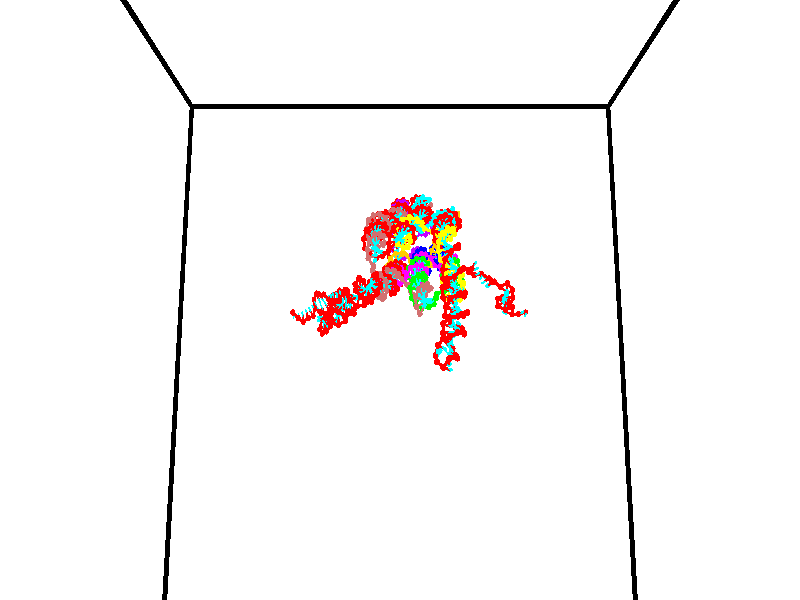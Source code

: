 // switches for output
#declare DRAW_BASES = 1; // possible values are 0, 1; only relevant for DNA ribbons
#declare DRAW_BASES_TYPE = 3; // possible values are 1, 2, 3; only relevant for DNA ribbons
#declare DRAW_FOG = 0; // set to 1 to enable fog

#include "colors.inc"

#include "transforms.inc"
background { rgb <1, 1, 1>}

#default {
   normal{
       ripples 0.25
       frequency 0.20
       turbulence 0.2
       lambda 5
   }
	finish {
		phong 0.1
		phong_size 40.
	}
}

// original window dimensions: 1024x640


// camera settings

camera {
	sky <0, 0.179814, -0.983701>
	up <0, 0.179814, -0.983701>
	right 1.6 * <1, 0, 0>
	location <35, 94.9851, 44.8844>
	look_at <35, 29.7336, 32.9568>
	direction <0, -65.2515, -11.9276>
	angle 67.0682
}


# declare cpy_camera_pos = <35, 94.9851, 44.8844>;
# if (DRAW_FOG = 1)
fog {
	fog_type 2
	up vnormalize(cpy_camera_pos)
	color rgbt<1,1,1,0.3>
	distance 1e-5
	fog_alt 3e-3
	fog_offset 56
}
# end


// LIGHTS

# declare lum = 6;
global_settings {
	ambient_light rgb lum * <0.05, 0.05, 0.05>
	max_trace_level 15
}# declare cpy_direct_light_amount = 0.25;
light_source
{	1000 * <-1, -1.16352, -0.803886>,
	rgb lum * cpy_direct_light_amount
	parallel
}

light_source
{	1000 * <1, 1.16352, 0.803886>,
	rgb lum * cpy_direct_light_amount
	parallel
}

// strand 0

// nucleotide -1

// particle -1
sphere {
	<24.260208, 35.370930, 35.034355> 0.250000
	pigment { color rgbt <1,0,0,0> }
	no_shadow
}
cylinder {
	<24.254953, 34.988956, 35.152966>,  <24.251801, 34.759773, 35.224133>, 0.100000
	pigment { color rgbt <1,0,0,0> }
	no_shadow
}
cylinder {
	<24.254953, 34.988956, 35.152966>,  <24.260208, 35.370930, 35.034355>, 0.100000
	pigment { color rgbt <1,0,0,0> }
	no_shadow
}

// particle -1
sphere {
	<24.254953, 34.988956, 35.152966> 0.100000
	pigment { color rgbt <1,0,0,0> }
	no_shadow
}
sphere {
	0, 1
	scale<0.080000,0.200000,0.300000>
	matrix <0.988256, 0.032753, 0.149258,
		-0.152244, 0.295006, 0.943288,
		-0.013136, -0.954934, 0.296528,
		24.251013, 34.702477, 35.241924>
	pigment { color rgbt <0,1,1,0> }
	no_shadow
}
cylinder {
	<24.819704, 35.369781, 35.536240>,  <24.260208, 35.370930, 35.034355>, 0.130000
	pigment { color rgbt <1,0,0,0> }
	no_shadow
}

// nucleotide -1

// particle -1
sphere {
	<24.819704, 35.369781, 35.536240> 0.250000
	pigment { color rgbt <1,0,0,0> }
	no_shadow
}
cylinder {
	<24.791027, 35.016453, 35.350941>,  <24.773821, 34.804455, 35.239761>, 0.100000
	pigment { color rgbt <1,0,0,0> }
	no_shadow
}
cylinder {
	<24.791027, 35.016453, 35.350941>,  <24.819704, 35.369781, 35.536240>, 0.100000
	pigment { color rgbt <1,0,0,0> }
	no_shadow
}

// particle -1
sphere {
	<24.791027, 35.016453, 35.350941> 0.100000
	pigment { color rgbt <1,0,0,0> }
	no_shadow
}
sphere {
	0, 1
	scale<0.080000,0.200000,0.300000>
	matrix <0.985592, 0.008598, -0.168925,
		0.153199, -0.468681, 0.869982,
		-0.071692, -0.883326, -0.463245,
		24.769520, 34.751453, 35.211967>
	pigment { color rgbt <0,1,1,0> }
	no_shadow
}
cylinder {
	<25.254486, 34.863018, 35.779736>,  <24.819704, 35.369781, 35.536240>, 0.130000
	pigment { color rgbt <1,0,0,0> }
	no_shadow
}

// nucleotide -1

// particle -1
sphere {
	<25.254486, 34.863018, 35.779736> 0.250000
	pigment { color rgbt <1,0,0,0> }
	no_shadow
}
cylinder {
	<25.196686, 34.827618, 35.385521>,  <25.162006, 34.806377, 35.148991>, 0.100000
	pigment { color rgbt <1,0,0,0> }
	no_shadow
}
cylinder {
	<25.196686, 34.827618, 35.385521>,  <25.254486, 34.863018, 35.779736>, 0.100000
	pigment { color rgbt <1,0,0,0> }
	no_shadow
}

// particle -1
sphere {
	<25.196686, 34.827618, 35.385521> 0.100000
	pigment { color rgbt <1,0,0,0> }
	no_shadow
}
sphere {
	0, 1
	scale<0.080000,0.200000,0.300000>
	matrix <0.972310, 0.172170, -0.158023,
		0.183666, -0.981083, 0.061174,
		-0.144501, -0.088503, -0.985538,
		25.153336, 34.801067, 35.089859>
	pigment { color rgbt <0,1,1,0> }
	no_shadow
}
cylinder {
	<25.800100, 35.147011, 35.482197>,  <25.254486, 34.863018, 35.779736>, 0.130000
	pigment { color rgbt <1,0,0,0> }
	no_shadow
}

// nucleotide -1

// particle -1
sphere {
	<25.800100, 35.147011, 35.482197> 0.250000
	pigment { color rgbt <1,0,0,0> }
	no_shadow
}
cylinder {
	<25.656401, 35.000378, 35.138905>,  <25.570181, 34.912399, 34.932930>, 0.100000
	pigment { color rgbt <1,0,0,0> }
	no_shadow
}
cylinder {
	<25.656401, 35.000378, 35.138905>,  <25.800100, 35.147011, 35.482197>, 0.100000
	pigment { color rgbt <1,0,0,0> }
	no_shadow
}

// particle -1
sphere {
	<25.656401, 35.000378, 35.138905> 0.100000
	pigment { color rgbt <1,0,0,0> }
	no_shadow
}
sphere {
	0, 1
	scale<0.080000,0.200000,0.300000>
	matrix <0.868485, 0.205266, -0.451220,
		0.341574, -0.907460, 0.244630,
		-0.359250, -0.366583, -0.858229,
		25.548626, 34.890404, 34.881435>
	pigment { color rgbt <0,1,1,0> }
	no_shadow
}
cylinder {
	<26.188082, 34.537060, 35.224201>,  <25.800100, 35.147011, 35.482197>, 0.130000
	pigment { color rgbt <1,0,0,0> }
	no_shadow
}

// nucleotide -1

// particle -1
sphere {
	<26.188082, 34.537060, 35.224201> 0.250000
	pigment { color rgbt <1,0,0,0> }
	no_shadow
}
cylinder {
	<26.009447, 34.747772, 34.934910>,  <25.902267, 34.874199, 34.761333>, 0.100000
	pigment { color rgbt <1,0,0,0> }
	no_shadow
}
cylinder {
	<26.009447, 34.747772, 34.934910>,  <26.188082, 34.537060, 35.224201>, 0.100000
	pigment { color rgbt <1,0,0,0> }
	no_shadow
}

// particle -1
sphere {
	<26.009447, 34.747772, 34.934910> 0.100000
	pigment { color rgbt <1,0,0,0> }
	no_shadow
}
sphere {
	0, 1
	scale<0.080000,0.200000,0.300000>
	matrix <0.891703, 0.195478, -0.408232,
		-0.073673, -0.827219, -0.557029,
		-0.446584, 0.526780, -0.723232,
		25.875471, 34.905807, 34.717941>
	pigment { color rgbt <0,1,1,0> }
	no_shadow
}
cylinder {
	<26.331255, 34.167095, 34.521061>,  <26.188082, 34.537060, 35.224201>, 0.130000
	pigment { color rgbt <1,0,0,0> }
	no_shadow
}

// nucleotide -1

// particle -1
sphere {
	<26.331255, 34.167095, 34.521061> 0.250000
	pigment { color rgbt <1,0,0,0> }
	no_shadow
}
cylinder {
	<26.255249, 34.558296, 34.486626>,  <26.209646, 34.793015, 34.465965>, 0.100000
	pigment { color rgbt <1,0,0,0> }
	no_shadow
}
cylinder {
	<26.255249, 34.558296, 34.486626>,  <26.331255, 34.167095, 34.521061>, 0.100000
	pigment { color rgbt <1,0,0,0> }
	no_shadow
}

// particle -1
sphere {
	<26.255249, 34.558296, 34.486626> 0.100000
	pigment { color rgbt <1,0,0,0> }
	no_shadow
}
sphere {
	0, 1
	scale<0.080000,0.200000,0.300000>
	matrix <0.759189, 0.090765, -0.644510,
		-0.622516, -0.187826, -0.759733,
		-0.190013, 0.978000, -0.086092,
		26.198246, 34.851696, 34.460796>
	pigment { color rgbt <0,1,1,0> }
	no_shadow
}
cylinder {
	<26.231089, 34.432323, 33.795181>,  <26.331255, 34.167095, 34.521061>, 0.130000
	pigment { color rgbt <1,0,0,0> }
	no_shadow
}

// nucleotide -1

// particle -1
sphere {
	<26.231089, 34.432323, 33.795181> 0.250000
	pigment { color rgbt <1,0,0,0> }
	no_shadow
}
cylinder {
	<26.358276, 34.735344, 34.023220>,  <26.434589, 34.917156, 34.160042>, 0.100000
	pigment { color rgbt <1,0,0,0> }
	no_shadow
}
cylinder {
	<26.358276, 34.735344, 34.023220>,  <26.231089, 34.432323, 33.795181>, 0.100000
	pigment { color rgbt <1,0,0,0> }
	no_shadow
}

// particle -1
sphere {
	<26.358276, 34.735344, 34.023220> 0.100000
	pigment { color rgbt <1,0,0,0> }
	no_shadow
}
sphere {
	0, 1
	scale<0.080000,0.200000,0.300000>
	matrix <0.832261, 0.064999, -0.550561,
		-0.454135, 0.649529, -0.609814,
		0.317968, 0.757553, 0.570096,
		26.453667, 34.962608, 34.194248>
	pigment { color rgbt <0,1,1,0> }
	no_shadow
}
cylinder {
	<26.550663, 34.866211, 33.331223>,  <26.231089, 34.432323, 33.795181>, 0.130000
	pigment { color rgbt <1,0,0,0> }
	no_shadow
}

// nucleotide -1

// particle -1
sphere {
	<26.550663, 34.866211, 33.331223> 0.250000
	pigment { color rgbt <1,0,0,0> }
	no_shadow
}
cylinder {
	<26.715204, 34.921169, 33.691647>,  <26.813929, 34.954144, 33.907902>, 0.100000
	pigment { color rgbt <1,0,0,0> }
	no_shadow
}
cylinder {
	<26.715204, 34.921169, 33.691647>,  <26.550663, 34.866211, 33.331223>, 0.100000
	pigment { color rgbt <1,0,0,0> }
	no_shadow
}

// particle -1
sphere {
	<26.715204, 34.921169, 33.691647> 0.100000
	pigment { color rgbt <1,0,0,0> }
	no_shadow
}
sphere {
	0, 1
	scale<0.080000,0.200000,0.300000>
	matrix <0.875912, 0.213860, -0.432483,
		-0.252122, 0.967154, -0.032375,
		0.411353, 0.137397, 0.901061,
		26.838610, 34.962387, 33.961964>
	pigment { color rgbt <0,1,1,0> }
	no_shadow
}
cylinder {
	<26.814930, 35.581493, 33.488510>,  <26.550663, 34.866211, 33.331223>, 0.130000
	pigment { color rgbt <1,0,0,0> }
	no_shadow
}

// nucleotide -1

// particle -1
sphere {
	<26.814930, 35.581493, 33.488510> 0.250000
	pigment { color rgbt <1,0,0,0> }
	no_shadow
}
cylinder {
	<27.035397, 35.345726, 33.724747>,  <27.167677, 35.204266, 33.866489>, 0.100000
	pigment { color rgbt <1,0,0,0> }
	no_shadow
}
cylinder {
	<27.035397, 35.345726, 33.724747>,  <26.814930, 35.581493, 33.488510>, 0.100000
	pigment { color rgbt <1,0,0,0> }
	no_shadow
}

// particle -1
sphere {
	<27.035397, 35.345726, 33.724747> 0.100000
	pigment { color rgbt <1,0,0,0> }
	no_shadow
}
sphere {
	0, 1
	scale<0.080000,0.200000,0.300000>
	matrix <0.832456, 0.340223, -0.437339,
		0.056841, 0.732692, 0.678183,
		0.551168, -0.589416, 0.590595,
		27.200747, 35.168900, 33.901924>
	pigment { color rgbt <0,1,1,0> }
	no_shadow
}
cylinder {
	<27.396873, 36.000607, 33.633862>,  <26.814930, 35.581493, 33.488510>, 0.130000
	pigment { color rgbt <1,0,0,0> }
	no_shadow
}

// nucleotide -1

// particle -1
sphere {
	<27.396873, 36.000607, 33.633862> 0.250000
	pigment { color rgbt <1,0,0,0> }
	no_shadow
}
cylinder {
	<27.502636, 35.628880, 33.736973>,  <27.566093, 35.405842, 33.798840>, 0.100000
	pigment { color rgbt <1,0,0,0> }
	no_shadow
}
cylinder {
	<27.502636, 35.628880, 33.736973>,  <27.396873, 36.000607, 33.633862>, 0.100000
	pigment { color rgbt <1,0,0,0> }
	no_shadow
}

// particle -1
sphere {
	<27.502636, 35.628880, 33.736973> 0.100000
	pigment { color rgbt <1,0,0,0> }
	no_shadow
}
sphere {
	0, 1
	scale<0.080000,0.200000,0.300000>
	matrix <0.900113, 0.141832, -0.411922,
		0.346246, 0.340948, 0.873996,
		0.264404, -0.929322, 0.257783,
		27.581957, 35.350082, 33.814308>
	pigment { color rgbt <0,1,1,0> }
	no_shadow
}
cylinder {
	<27.947376, 36.057674, 34.108902>,  <27.396873, 36.000607, 33.633862>, 0.130000
	pigment { color rgbt <1,0,0,0> }
	no_shadow
}

// nucleotide -1

// particle -1
sphere {
	<27.947376, 36.057674, 34.108902> 0.250000
	pigment { color rgbt <1,0,0,0> }
	no_shadow
}
cylinder {
	<27.936275, 35.720963, 33.893257>,  <27.929615, 35.518936, 33.763870>, 0.100000
	pigment { color rgbt <1,0,0,0> }
	no_shadow
}
cylinder {
	<27.936275, 35.720963, 33.893257>,  <27.947376, 36.057674, 34.108902>, 0.100000
	pigment { color rgbt <1,0,0,0> }
	no_shadow
}

// particle -1
sphere {
	<27.936275, 35.720963, 33.893257> 0.100000
	pigment { color rgbt <1,0,0,0> }
	no_shadow
}
sphere {
	0, 1
	scale<0.080000,0.200000,0.300000>
	matrix <0.896958, 0.217090, -0.385145,
		0.441242, -0.494249, 0.749014,
		-0.027754, -0.841777, -0.539111,
		27.927950, 35.468430, 33.731525>
	pigment { color rgbt <0,1,1,0> }
	no_shadow
}
cylinder {
	<28.412790, 35.573238, 34.294735>,  <27.947376, 36.057674, 34.108902>, 0.130000
	pigment { color rgbt <1,0,0,0> }
	no_shadow
}

// nucleotide -1

// particle -1
sphere {
	<28.412790, 35.573238, 34.294735> 0.250000
	pigment { color rgbt <1,0,0,0> }
	no_shadow
}
cylinder {
	<28.351542, 35.518303, 33.903290>,  <28.314793, 35.485340, 33.668423>, 0.100000
	pigment { color rgbt <1,0,0,0> }
	no_shadow
}
cylinder {
	<28.351542, 35.518303, 33.903290>,  <28.412790, 35.573238, 34.294735>, 0.100000
	pigment { color rgbt <1,0,0,0> }
	no_shadow
}

// particle -1
sphere {
	<28.351542, 35.518303, 33.903290> 0.100000
	pigment { color rgbt <1,0,0,0> }
	no_shadow
}
sphere {
	0, 1
	scale<0.080000,0.200000,0.300000>
	matrix <0.960924, 0.210401, -0.179880,
		0.230607, -0.967920, 0.099756,
		-0.153121, -0.137340, -0.978618,
		28.305605, 35.477100, 33.609703>
	pigment { color rgbt <0,1,1,0> }
	no_shadow
}
cylinder {
	<28.928015, 35.053078, 34.020535>,  <28.412790, 35.573238, 34.294735>, 0.130000
	pigment { color rgbt <1,0,0,0> }
	no_shadow
}

// nucleotide -1

// particle -1
sphere {
	<28.928015, 35.053078, 34.020535> 0.250000
	pigment { color rgbt <1,0,0,0> }
	no_shadow
}
cylinder {
	<28.779398, 35.317654, 33.759937>,  <28.690228, 35.476402, 33.603577>, 0.100000
	pigment { color rgbt <1,0,0,0> }
	no_shadow
}
cylinder {
	<28.779398, 35.317654, 33.759937>,  <28.928015, 35.053078, 34.020535>, 0.100000
	pigment { color rgbt <1,0,0,0> }
	no_shadow
}

// particle -1
sphere {
	<28.779398, 35.317654, 33.759937> 0.100000
	pigment { color rgbt <1,0,0,0> }
	no_shadow
}
sphere {
	0, 1
	scale<0.080000,0.200000,0.300000>
	matrix <0.915107, 0.379303, -0.136780,
		0.156642, -0.647008, -0.746220,
		-0.371542, 0.661445, -0.651497,
		28.667936, 35.516087, 33.564487>
	pigment { color rgbt <0,1,1,0> }
	no_shadow
}
cylinder {
	<29.177023, 34.996990, 33.320602>,  <28.928015, 35.053078, 34.020535>, 0.130000
	pigment { color rgbt <1,0,0,0> }
	no_shadow
}

// nucleotide -1

// particle -1
sphere {
	<29.177023, 34.996990, 33.320602> 0.250000
	pigment { color rgbt <1,0,0,0> }
	no_shadow
}
cylinder {
	<29.071573, 35.379963, 33.367638>,  <29.008303, 35.609745, 33.395859>, 0.100000
	pigment { color rgbt <1,0,0,0> }
	no_shadow
}
cylinder {
	<29.071573, 35.379963, 33.367638>,  <29.177023, 34.996990, 33.320602>, 0.100000
	pigment { color rgbt <1,0,0,0> }
	no_shadow
}

// particle -1
sphere {
	<29.071573, 35.379963, 33.367638> 0.100000
	pigment { color rgbt <1,0,0,0> }
	no_shadow
}
sphere {
	0, 1
	scale<0.080000,0.200000,0.300000>
	matrix <0.915954, 0.286689, -0.280781,
		-0.302540, 0.033687, -0.952541,
		-0.263625, 0.957431, 0.117591,
		28.992485, 35.667191, 33.402916>
	pigment { color rgbt <0,1,1,0> }
	no_shadow
}
cylinder {
	<28.819126, 34.363750, 33.606956>,  <29.177023, 34.996990, 33.320602>, 0.130000
	pigment { color rgbt <1,0,0,0> }
	no_shadow
}

// nucleotide -1

// particle -1
sphere {
	<28.819126, 34.363750, 33.606956> 0.250000
	pigment { color rgbt <1,0,0,0> }
	no_shadow
}
cylinder {
	<28.820066, 33.965862, 33.565910>,  <28.820631, 33.727131, 33.541283>, 0.100000
	pigment { color rgbt <1,0,0,0> }
	no_shadow
}
cylinder {
	<28.820066, 33.965862, 33.565910>,  <28.819126, 34.363750, 33.606956>, 0.100000
	pigment { color rgbt <1,0,0,0> }
	no_shadow
}

// particle -1
sphere {
	<28.820066, 33.965862, 33.565910> 0.100000
	pigment { color rgbt <1,0,0,0> }
	no_shadow
}
sphere {
	0, 1
	scale<0.080000,0.200000,0.300000>
	matrix <-0.714690, 0.070102, -0.695920,
		0.699438, 0.074976, -0.710750,
		0.002353, -0.994718, -0.102617,
		28.820772, 33.667446, 33.535126>
	pigment { color rgbt <0,1,1,0> }
	no_shadow
}
cylinder {
	<28.771938, 34.111866, 32.920063>,  <28.819126, 34.363750, 33.606956>, 0.130000
	pigment { color rgbt <1,0,0,0> }
	no_shadow
}

// nucleotide -1

// particle -1
sphere {
	<28.771938, 34.111866, 32.920063> 0.250000
	pigment { color rgbt <1,0,0,0> }
	no_shadow
}
cylinder {
	<28.645729, 33.799507, 33.135712>,  <28.570004, 33.612091, 33.265102>, 0.100000
	pigment { color rgbt <1,0,0,0> }
	no_shadow
}
cylinder {
	<28.645729, 33.799507, 33.135712>,  <28.771938, 34.111866, 32.920063>, 0.100000
	pigment { color rgbt <1,0,0,0> }
	no_shadow
}

// particle -1
sphere {
	<28.645729, 33.799507, 33.135712> 0.100000
	pigment { color rgbt <1,0,0,0> }
	no_shadow
}
sphere {
	0, 1
	scale<0.080000,0.200000,0.300000>
	matrix <-0.759243, -0.133047, -0.637062,
		0.569206, -0.610331, -0.550908,
		-0.315522, -0.780893, 0.539121,
		28.551073, 33.565239, 33.297447>
	pigment { color rgbt <0,1,1,0> }
	no_shadow
}
cylinder {
	<28.128952, 34.262157, 33.345879>,  <28.771938, 34.111866, 32.920063>, 0.130000
	pigment { color rgbt <1,0,0,0> }
	no_shadow
}

// nucleotide -1

// particle -1
sphere {
	<28.128952, 34.262157, 33.345879> 0.250000
	pigment { color rgbt <1,0,0,0> }
	no_shadow
}
cylinder {
	<28.068073, 34.642696, 33.453045>,  <28.031546, 34.871021, 33.517345>, 0.100000
	pigment { color rgbt <1,0,0,0> }
	no_shadow
}
cylinder {
	<28.068073, 34.642696, 33.453045>,  <28.128952, 34.262157, 33.345879>, 0.100000
	pigment { color rgbt <1,0,0,0> }
	no_shadow
}

// particle -1
sphere {
	<28.068073, 34.642696, 33.453045> 0.100000
	pigment { color rgbt <1,0,0,0> }
	no_shadow
}
sphere {
	0, 1
	scale<0.080000,0.200000,0.300000>
	matrix <-0.845105, -0.265820, 0.463829,
		0.512478, -0.155820, 0.844445,
		-0.152197, 0.951346, 0.267911,
		28.022415, 34.928101, 33.533417>
	pigment { color rgbt <0,1,1,0> }
	no_shadow
}
cylinder {
	<28.088932, 34.126801, 34.069183>,  <28.128952, 34.262157, 33.345879>, 0.130000
	pigment { color rgbt <1,0,0,0> }
	no_shadow
}

// nucleotide -1

// particle -1
sphere {
	<28.088932, 34.126801, 34.069183> 0.250000
	pigment { color rgbt <1,0,0,0> }
	no_shadow
}
cylinder {
	<27.925467, 34.486626, 34.007496>,  <27.827387, 34.702522, 33.970486>, 0.100000
	pigment { color rgbt <1,0,0,0> }
	no_shadow
}
cylinder {
	<27.925467, 34.486626, 34.007496>,  <28.088932, 34.126801, 34.069183>, 0.100000
	pigment { color rgbt <1,0,0,0> }
	no_shadow
}

// particle -1
sphere {
	<27.925467, 34.486626, 34.007496> 0.100000
	pigment { color rgbt <1,0,0,0> }
	no_shadow
}
sphere {
	0, 1
	scale<0.080000,0.200000,0.300000>
	matrix <-0.725858, -0.217903, 0.652417,
		0.553286, 0.378556, 0.742004,
		-0.408662, 0.899563, -0.154215,
		27.802868, 34.756493, 33.961231>
	pigment { color rgbt <0,1,1,0> }
	no_shadow
}
cylinder {
	<27.794279, 34.383091, 34.699886>,  <28.088932, 34.126801, 34.069183>, 0.130000
	pigment { color rgbt <1,0,0,0> }
	no_shadow
}

// nucleotide -1

// particle -1
sphere {
	<27.794279, 34.383091, 34.699886> 0.250000
	pigment { color rgbt <1,0,0,0> }
	no_shadow
}
cylinder {
	<27.608601, 34.615299, 34.432297>,  <27.497192, 34.754623, 34.271744>, 0.100000
	pigment { color rgbt <1,0,0,0> }
	no_shadow
}
cylinder {
	<27.608601, 34.615299, 34.432297>,  <27.794279, 34.383091, 34.699886>, 0.100000
	pigment { color rgbt <1,0,0,0> }
	no_shadow
}

// particle -1
sphere {
	<27.608601, 34.615299, 34.432297> 0.100000
	pigment { color rgbt <1,0,0,0> }
	no_shadow
}
sphere {
	0, 1
	scale<0.080000,0.200000,0.300000>
	matrix <-0.828110, -0.016480, 0.560323,
		0.314252, 0.814081, 0.488382,
		-0.464197, 0.580517, -0.668970,
		27.469341, 34.789455, 34.231606>
	pigment { color rgbt <0,1,1,0> }
	no_shadow
}
cylinder {
	<27.434763, 34.887165, 35.120949>,  <27.794279, 34.383091, 34.699886>, 0.130000
	pigment { color rgbt <1,0,0,0> }
	no_shadow
}

// nucleotide -1

// particle -1
sphere {
	<27.434763, 34.887165, 35.120949> 0.250000
	pigment { color rgbt <1,0,0,0> }
	no_shadow
}
cylinder {
	<27.241528, 34.896828, 34.770855>,  <27.125587, 34.902626, 34.560799>, 0.100000
	pigment { color rgbt <1,0,0,0> }
	no_shadow
}
cylinder {
	<27.241528, 34.896828, 34.770855>,  <27.434763, 34.887165, 35.120949>, 0.100000
	pigment { color rgbt <1,0,0,0> }
	no_shadow
}

// particle -1
sphere {
	<27.241528, 34.896828, 34.770855> 0.100000
	pigment { color rgbt <1,0,0,0> }
	no_shadow
}
sphere {
	0, 1
	scale<0.080000,0.200000,0.300000>
	matrix <-0.875541, -0.004768, 0.483121,
		0.007500, 0.999697, 0.023457,
		-0.483086, 0.024161, -0.875239,
		27.096601, 34.904076, 34.508282>
	pigment { color rgbt <0,1,1,0> }
	no_shadow
}
cylinder {
	<26.980482, 35.505531, 34.992287>,  <27.434763, 34.887165, 35.120949>, 0.130000
	pigment { color rgbt <1,0,0,0> }
	no_shadow
}

// nucleotide -1

// particle -1
sphere {
	<26.980482, 35.505531, 34.992287> 0.250000
	pigment { color rgbt <1,0,0,0> }
	no_shadow
}
cylinder {
	<26.840899, 35.180809, 34.805012>,  <26.757149, 34.985973, 34.692646>, 0.100000
	pigment { color rgbt <1,0,0,0> }
	no_shadow
}
cylinder {
	<26.840899, 35.180809, 34.805012>,  <26.980482, 35.505531, 34.992287>, 0.100000
	pigment { color rgbt <1,0,0,0> }
	no_shadow
}

// particle -1
sphere {
	<26.840899, 35.180809, 34.805012> 0.100000
	pigment { color rgbt <1,0,0,0> }
	no_shadow
}
sphere {
	0, 1
	scale<0.080000,0.200000,0.300000>
	matrix <-0.836875, 0.045114, 0.545533,
		-0.421746, 0.582180, -0.695124,
		-0.348958, -0.811808, -0.468185,
		26.736212, 34.937267, 34.664555>
	pigment { color rgbt <0,1,1,0> }
	no_shadow
}
cylinder {
	<27.200874, 35.674606, 35.761993>,  <26.980482, 35.505531, 34.992287>, 0.130000
	pigment { color rgbt <1,0,0,0> }
	no_shadow
}

// nucleotide -1

// particle -1
sphere {
	<27.200874, 35.674606, 35.761993> 0.250000
	pigment { color rgbt <1,0,0,0> }
	no_shadow
}
cylinder {
	<27.537903, 35.678017, 35.977402>,  <27.740120, 35.680065, 36.106647>, 0.100000
	pigment { color rgbt <1,0,0,0> }
	no_shadow
}
cylinder {
	<27.537903, 35.678017, 35.977402>,  <27.200874, 35.674606, 35.761993>, 0.100000
	pigment { color rgbt <1,0,0,0> }
	no_shadow
}

// particle -1
sphere {
	<27.537903, 35.678017, 35.977402> 0.100000
	pigment { color rgbt <1,0,0,0> }
	no_shadow
}
sphere {
	0, 1
	scale<0.080000,0.200000,0.300000>
	matrix <-0.180115, 0.946768, 0.266813,
		-0.507575, -0.321804, 0.799256,
		0.842571, 0.008530, 0.538517,
		27.790674, 35.680576, 36.138958>
	pigment { color rgbt <0,1,1,0> }
	no_shadow
}
cylinder {
	<27.066996, 35.841183, 36.528461>,  <27.200874, 35.674606, 35.761993>, 0.130000
	pigment { color rgbt <1,0,0,0> }
	no_shadow
}

// nucleotide -1

// particle -1
sphere {
	<27.066996, 35.841183, 36.528461> 0.250000
	pigment { color rgbt <1,0,0,0> }
	no_shadow
}
cylinder {
	<27.415010, 35.973755, 36.382481>,  <27.623819, 36.053299, 36.294891>, 0.100000
	pigment { color rgbt <1,0,0,0> }
	no_shadow
}
cylinder {
	<27.415010, 35.973755, 36.382481>,  <27.066996, 35.841183, 36.528461>, 0.100000
	pigment { color rgbt <1,0,0,0> }
	no_shadow
}

// particle -1
sphere {
	<27.415010, 35.973755, 36.382481> 0.100000
	pigment { color rgbt <1,0,0,0> }
	no_shadow
}
sphere {
	0, 1
	scale<0.080000,0.200000,0.300000>
	matrix <-0.281395, 0.941713, 0.184371,
		0.404788, -0.057713, 0.912587,
		0.870036, 0.331429, -0.364954,
		27.676022, 36.073185, 36.272995>
	pigment { color rgbt <0,1,1,0> }
	no_shadow
}
cylinder {
	<27.391682, 36.416515, 36.976242>,  <27.066996, 35.841183, 36.528461>, 0.130000
	pigment { color rgbt <1,0,0,0> }
	no_shadow
}

// nucleotide -1

// particle -1
sphere {
	<27.391682, 36.416515, 36.976242> 0.250000
	pigment { color rgbt <1,0,0,0> }
	no_shadow
}
cylinder {
	<27.567905, 36.425915, 36.617275>,  <27.673639, 36.431553, 36.401894>, 0.100000
	pigment { color rgbt <1,0,0,0> }
	no_shadow
}
cylinder {
	<27.567905, 36.425915, 36.617275>,  <27.391682, 36.416515, 36.976242>, 0.100000
	pigment { color rgbt <1,0,0,0> }
	no_shadow
}

// particle -1
sphere {
	<27.567905, 36.425915, 36.617275> 0.100000
	pigment { color rgbt <1,0,0,0> }
	no_shadow
}
sphere {
	0, 1
	scale<0.080000,0.200000,0.300000>
	matrix <-0.220852, 0.971771, -0.082978,
		0.870134, 0.234753, 0.433310,
		0.440557, 0.023495, -0.897417,
		27.700073, 36.432964, 36.348049>
	pigment { color rgbt <0,1,1,0> }
	no_shadow
}
cylinder {
	<27.874519, 37.033577, 36.874859>,  <27.391682, 36.416515, 36.976242>, 0.130000
	pigment { color rgbt <1,0,0,0> }
	no_shadow
}

// nucleotide -1

// particle -1
sphere {
	<27.874519, 37.033577, 36.874859> 0.250000
	pigment { color rgbt <1,0,0,0> }
	no_shadow
}
cylinder {
	<27.769108, 36.939587, 36.500622>,  <27.705860, 36.883190, 36.276077>, 0.100000
	pigment { color rgbt <1,0,0,0> }
	no_shadow
}
cylinder {
	<27.769108, 36.939587, 36.500622>,  <27.874519, 37.033577, 36.874859>, 0.100000
	pigment { color rgbt <1,0,0,0> }
	no_shadow
}

// particle -1
sphere {
	<27.769108, 36.939587, 36.500622> 0.100000
	pigment { color rgbt <1,0,0,0> }
	no_shadow
}
sphere {
	0, 1
	scale<0.080000,0.200000,0.300000>
	matrix <-0.096538, 0.971434, -0.216787,
		0.959808, 0.033190, -0.278688,
		-0.263532, -0.234978, -0.935594,
		27.690048, 36.869095, 36.219944>
	pigment { color rgbt <0,1,1,0> }
	no_shadow
}
cylinder {
	<28.307859, 37.420605, 36.501747>,  <27.874519, 37.033577, 36.874859>, 0.130000
	pigment { color rgbt <1,0,0,0> }
	no_shadow
}

// nucleotide -1

// particle -1
sphere {
	<28.307859, 37.420605, 36.501747> 0.250000
	pigment { color rgbt <1,0,0,0> }
	no_shadow
}
cylinder {
	<27.988239, 37.313263, 36.286526>,  <27.796467, 37.248859, 36.157394>, 0.100000
	pigment { color rgbt <1,0,0,0> }
	no_shadow
}
cylinder {
	<27.988239, 37.313263, 36.286526>,  <28.307859, 37.420605, 36.501747>, 0.100000
	pigment { color rgbt <1,0,0,0> }
	no_shadow
}

// particle -1
sphere {
	<27.988239, 37.313263, 36.286526> 0.100000
	pigment { color rgbt <1,0,0,0> }
	no_shadow
}
sphere {
	0, 1
	scale<0.080000,0.200000,0.300000>
	matrix <-0.145190, 0.954511, -0.260440,
		0.583468, -0.129985, -0.801666,
		-0.799052, -0.268352, -0.538055,
		27.748524, 37.232758, 36.125111>
	pigment { color rgbt <0,1,1,0> }
	no_shadow
}
cylinder {
	<28.039934, 37.757637, 35.896080>,  <28.307859, 37.420605, 36.501747>, 0.130000
	pigment { color rgbt <1,0,0,0> }
	no_shadow
}

// nucleotide -1

// particle -1
sphere {
	<28.039934, 37.757637, 35.896080> 0.250000
	pigment { color rgbt <1,0,0,0> }
	no_shadow
}
cylinder {
	<27.649563, 37.841759, 35.872967>,  <27.415340, 37.892231, 35.859100>, 0.100000
	pigment { color rgbt <1,0,0,0> }
	no_shadow
}
cylinder {
	<27.649563, 37.841759, 35.872967>,  <28.039934, 37.757637, 35.896080>, 0.100000
	pigment { color rgbt <1,0,0,0> }
	no_shadow
}

// particle -1
sphere {
	<27.649563, 37.841759, 35.872967> 0.100000
	pigment { color rgbt <1,0,0,0> }
	no_shadow
}
sphere {
	0, 1
	scale<0.080000,0.200000,0.300000>
	matrix <0.049960, 0.473449, 0.879403,
		0.212302, 0.855346, -0.472558,
		-0.975926, 0.210308, -0.057781,
		27.356785, 37.904850, 35.855633>
	pigment { color rgbt <0,1,1,0> }
	no_shadow
}
cylinder {
	<27.945780, 38.481712, 36.013504>,  <28.039934, 37.757637, 35.896080>, 0.130000
	pigment { color rgbt <1,0,0,0> }
	no_shadow
}

// nucleotide -1

// particle -1
sphere {
	<27.945780, 38.481712, 36.013504> 0.250000
	pigment { color rgbt <1,0,0,0> }
	no_shadow
}
cylinder {
	<27.594318, 38.300964, 36.075188>,  <27.383442, 38.192516, 36.112198>, 0.100000
	pigment { color rgbt <1,0,0,0> }
	no_shadow
}
cylinder {
	<27.594318, 38.300964, 36.075188>,  <27.945780, 38.481712, 36.013504>, 0.100000
	pigment { color rgbt <1,0,0,0> }
	no_shadow
}

// particle -1
sphere {
	<27.594318, 38.300964, 36.075188> 0.100000
	pigment { color rgbt <1,0,0,0> }
	no_shadow
}
sphere {
	0, 1
	scale<0.080000,0.200000,0.300000>
	matrix <-0.017843, 0.353840, 0.935136,
		-0.477122, 0.818911, -0.318966,
		-0.878656, -0.451866, 0.154213,
		27.330721, 38.165405, 36.121452>
	pigment { color rgbt <0,1,1,0> }
	no_shadow
}
cylinder {
	<28.525963, 39.000008, 35.743477>,  <27.945780, 38.481712, 36.013504>, 0.130000
	pigment { color rgbt <1,0,0,0> }
	no_shadow
}

// nucleotide -1

// particle -1
sphere {
	<28.525963, 39.000008, 35.743477> 0.250000
	pigment { color rgbt <1,0,0,0> }
	no_shadow
}
cylinder {
	<28.698544, 38.983303, 36.103943>,  <28.802092, 38.973282, 36.320225>, 0.100000
	pigment { color rgbt <1,0,0,0> }
	no_shadow
}
cylinder {
	<28.698544, 38.983303, 36.103943>,  <28.525963, 39.000008, 35.743477>, 0.100000
	pigment { color rgbt <1,0,0,0> }
	no_shadow
}

// particle -1
sphere {
	<28.698544, 38.983303, 36.103943> 0.100000
	pigment { color rgbt <1,0,0,0> }
	no_shadow
}
sphere {
	0, 1
	scale<0.080000,0.200000,0.300000>
	matrix <0.621508, 0.737812, -0.263366,
		-0.653895, 0.673713, 0.344285,
		0.431451, -0.041762, 0.901169,
		28.827978, 38.970776, 36.374294>
	pigment { color rgbt <0,1,1,0> }
	no_shadow
}
cylinder {
	<28.376261, 39.537891, 36.104874>,  <28.525963, 39.000008, 35.743477>, 0.130000
	pigment { color rgbt <1,0,0,0> }
	no_shadow
}

// nucleotide -1

// particle -1
sphere {
	<28.376261, 39.537891, 36.104874> 0.250000
	pigment { color rgbt <1,0,0,0> }
	no_shadow
}
cylinder {
	<28.720659, 39.454021, 36.290226>,  <28.927298, 39.403698, 36.401436>, 0.100000
	pigment { color rgbt <1,0,0,0> }
	no_shadow
}
cylinder {
	<28.720659, 39.454021, 36.290226>,  <28.376261, 39.537891, 36.104874>, 0.100000
	pigment { color rgbt <1,0,0,0> }
	no_shadow
}

// particle -1
sphere {
	<28.720659, 39.454021, 36.290226> 0.100000
	pigment { color rgbt <1,0,0,0> }
	no_shadow
}
sphere {
	0, 1
	scale<0.080000,0.200000,0.300000>
	matrix <0.379821, 0.870997, -0.311611,
		-0.338265, 0.444297, 0.829565,
		0.860996, -0.209679, 0.463381,
		28.978958, 39.391117, 36.429241>
	pigment { color rgbt <0,1,1,0> }
	no_shadow
}
cylinder {
	<28.604229, 40.050991, 36.608448>,  <28.376261, 39.537891, 36.104874>, 0.130000
	pigment { color rgbt <1,0,0,0> }
	no_shadow
}

// nucleotide -1

// particle -1
sphere {
	<28.604229, 40.050991, 36.608448> 0.250000
	pigment { color rgbt <1,0,0,0> }
	no_shadow
}
cylinder {
	<28.916065, 39.869755, 36.435501>,  <29.103167, 39.761013, 36.331734>, 0.100000
	pigment { color rgbt <1,0,0,0> }
	no_shadow
}
cylinder {
	<28.916065, 39.869755, 36.435501>,  <28.604229, 40.050991, 36.608448>, 0.100000
	pigment { color rgbt <1,0,0,0> }
	no_shadow
}

// particle -1
sphere {
	<28.916065, 39.869755, 36.435501> 0.100000
	pigment { color rgbt <1,0,0,0> }
	no_shadow
}
sphere {
	0, 1
	scale<0.080000,0.200000,0.300000>
	matrix <0.390658, 0.891404, -0.229751,
		0.489515, 0.010204, 0.871935,
		0.779591, -0.453095, -0.432369,
		29.149942, 39.733826, 36.305790>
	pigment { color rgbt <0,1,1,0> }
	no_shadow
}
cylinder {
	<29.386631, 40.283646, 36.826260>,  <28.604229, 40.050991, 36.608448>, 0.130000
	pigment { color rgbt <1,0,0,0> }
	no_shadow
}

// nucleotide -1

// particle -1
sphere {
	<29.386631, 40.283646, 36.826260> 0.250000
	pigment { color rgbt <1,0,0,0> }
	no_shadow
}
cylinder {
	<29.346087, 40.168240, 36.445423>,  <29.321760, 40.098995, 36.216919>, 0.100000
	pigment { color rgbt <1,0,0,0> }
	no_shadow
}
cylinder {
	<29.346087, 40.168240, 36.445423>,  <29.386631, 40.283646, 36.826260>, 0.100000
	pigment { color rgbt <1,0,0,0> }
	no_shadow
}

// particle -1
sphere {
	<29.346087, 40.168240, 36.445423> 0.100000
	pigment { color rgbt <1,0,0,0> }
	no_shadow
}
sphere {
	0, 1
	scale<0.080000,0.200000,0.300000>
	matrix <0.481773, 0.823085, -0.300709,
		0.870414, -0.489175, 0.055567,
		-0.101363, -0.288512, -0.952096,
		29.315678, 40.081684, 36.159794>
	pigment { color rgbt <0,1,1,0> }
	no_shadow
}
cylinder {
	<29.998512, 40.386074, 36.498230>,  <29.386631, 40.283646, 36.826260>, 0.130000
	pigment { color rgbt <1,0,0,0> }
	no_shadow
}

// nucleotide -1

// particle -1
sphere {
	<29.998512, 40.386074, 36.498230> 0.250000
	pigment { color rgbt <1,0,0,0> }
	no_shadow
}
cylinder {
	<29.739260, 40.390377, 36.193649>,  <29.583708, 40.392960, 36.010902>, 0.100000
	pigment { color rgbt <1,0,0,0> }
	no_shadow
}
cylinder {
	<29.739260, 40.390377, 36.193649>,  <29.998512, 40.386074, 36.498230>, 0.100000
	pigment { color rgbt <1,0,0,0> }
	no_shadow
}

// particle -1
sphere {
	<29.739260, 40.390377, 36.193649> 0.100000
	pigment { color rgbt <1,0,0,0> }
	no_shadow
}
sphere {
	0, 1
	scale<0.080000,0.200000,0.300000>
	matrix <0.439567, 0.821792, -0.362545,
		0.621855, -0.569687, -0.537358,
		-0.648133, 0.010755, -0.761451,
		29.544819, 40.393604, 35.965214>
	pigment { color rgbt <0,1,1,0> }
	no_shadow
}
cylinder {
	<30.377083, 40.396194, 35.753834>,  <29.998512, 40.386074, 36.498230>, 0.130000
	pigment { color rgbt <1,0,0,0> }
	no_shadow
}

// nucleotide -1

// particle -1
sphere {
	<30.377083, 40.396194, 35.753834> 0.250000
	pigment { color rgbt <1,0,0,0> }
	no_shadow
}
cylinder {
	<30.018507, 40.567661, 35.708855>,  <29.803362, 40.670540, 35.681866>, 0.100000
	pigment { color rgbt <1,0,0,0> }
	no_shadow
}
cylinder {
	<30.018507, 40.567661, 35.708855>,  <30.377083, 40.396194, 35.753834>, 0.100000
	pigment { color rgbt <1,0,0,0> }
	no_shadow
}

// particle -1
sphere {
	<30.018507, 40.567661, 35.708855> 0.100000
	pigment { color rgbt <1,0,0,0> }
	no_shadow
}
sphere {
	0, 1
	scale<0.080000,0.200000,0.300000>
	matrix <0.427447, 0.769350, -0.474753,
		-0.116995, -0.473654, -0.872906,
		-0.896438, 0.428665, -0.112452,
		29.749575, 40.696262, 35.675117>
	pigment { color rgbt <0,1,1,0> }
	no_shadow
}
cylinder {
	<30.906170, 40.793850, 35.576626>,  <30.377083, 40.396194, 35.753834>, 0.130000
	pigment { color rgbt <1,0,0,0> }
	no_shadow
}

// nucleotide -1

// particle -1
sphere {
	<30.906170, 40.793850, 35.576626> 0.250000
	pigment { color rgbt <1,0,0,0> }
	no_shadow
}
cylinder {
	<31.236195, 41.011250, 35.514809>,  <31.434210, 41.141689, 35.477718>, 0.100000
	pigment { color rgbt <1,0,0,0> }
	no_shadow
}
cylinder {
	<31.236195, 41.011250, 35.514809>,  <30.906170, 40.793850, 35.576626>, 0.100000
	pigment { color rgbt <1,0,0,0> }
	no_shadow
}

// particle -1
sphere {
	<31.236195, 41.011250, 35.514809> 0.100000
	pigment { color rgbt <1,0,0,0> }
	no_shadow
}
sphere {
	0, 1
	scale<0.080000,0.200000,0.300000>
	matrix <-0.277813, 0.152033, -0.948528,
		-0.492028, 0.825528, 0.276427,
		0.825063, 0.543497, -0.154538,
		31.483713, 41.174297, 35.468449>
	pigment { color rgbt <0,1,1,0> }
	no_shadow
}
cylinder {
	<30.862513, 41.367050, 36.102695>,  <30.906170, 40.793850, 35.576626>, 0.130000
	pigment { color rgbt <1,0,0,0> }
	no_shadow
}

// nucleotide -1

// particle -1
sphere {
	<30.862513, 41.367050, 36.102695> 0.250000
	pigment { color rgbt <1,0,0,0> }
	no_shadow
}
cylinder {
	<30.678476, 41.552788, 35.799988>,  <30.568054, 41.664230, 35.618362>, 0.100000
	pigment { color rgbt <1,0,0,0> }
	no_shadow
}
cylinder {
	<30.678476, 41.552788, 35.799988>,  <30.862513, 41.367050, 36.102695>, 0.100000
	pigment { color rgbt <1,0,0,0> }
	no_shadow
}

// particle -1
sphere {
	<30.678476, 41.552788, 35.799988> 0.100000
	pigment { color rgbt <1,0,0,0> }
	no_shadow
}
sphere {
	0, 1
	scale<0.080000,0.200000,0.300000>
	matrix <-0.777738, -0.621933, 0.091228,
		-0.428301, 0.630544, 0.647281,
		-0.460089, 0.464342, -0.756773,
		30.540449, 41.692089, 35.572956>
	pigment { color rgbt <0,1,1,0> }
	no_shadow
}
cylinder {
	<30.164028, 41.548046, 36.292297>,  <30.862513, 41.367050, 36.102695>, 0.130000
	pigment { color rgbt <1,0,0,0> }
	no_shadow
}

// nucleotide -1

// particle -1
sphere {
	<30.164028, 41.548046, 36.292297> 0.250000
	pigment { color rgbt <1,0,0,0> }
	no_shadow
}
cylinder {
	<30.161266, 41.508167, 35.894299>,  <30.159609, 41.484241, 35.655499>, 0.100000
	pigment { color rgbt <1,0,0,0> }
	no_shadow
}
cylinder {
	<30.161266, 41.508167, 35.894299>,  <30.164028, 41.548046, 36.292297>, 0.100000
	pigment { color rgbt <1,0,0,0> }
	no_shadow
}

// particle -1
sphere {
	<30.161266, 41.508167, 35.894299> 0.100000
	pigment { color rgbt <1,0,0,0> }
	no_shadow
}
sphere {
	0, 1
	scale<0.080000,0.200000,0.300000>
	matrix <-0.825783, -0.560581, 0.061901,
		-0.563946, 0.822077, -0.078456,
		-0.006907, -0.099696, -0.994994,
		30.159195, 41.478260, 35.595798>
	pigment { color rgbt <0,1,1,0> }
	no_shadow
}
cylinder {
	<29.540606, 41.826820, 36.073895>,  <30.164028, 41.548046, 36.292297>, 0.130000
	pigment { color rgbt <1,0,0,0> }
	no_shadow
}

// nucleotide -1

// particle -1
sphere {
	<29.540606, 41.826820, 36.073895> 0.250000
	pigment { color rgbt <1,0,0,0> }
	no_shadow
}
cylinder {
	<29.655733, 41.574677, 35.785503>,  <29.724810, 41.423389, 35.612469>, 0.100000
	pigment { color rgbt <1,0,0,0> }
	no_shadow
}
cylinder {
	<29.655733, 41.574677, 35.785503>,  <29.540606, 41.826820, 36.073895>, 0.100000
	pigment { color rgbt <1,0,0,0> }
	no_shadow
}

// particle -1
sphere {
	<29.655733, 41.574677, 35.785503> 0.100000
	pigment { color rgbt <1,0,0,0> }
	no_shadow
}
sphere {
	0, 1
	scale<0.080000,0.200000,0.300000>
	matrix <-0.907444, -0.420144, 0.005078,
		-0.306114, 0.652781, -0.692943,
		0.287821, -0.630361, -0.720974,
		29.742079, 41.385567, 35.569210>
	pigment { color rgbt <0,1,1,0> }
	no_shadow
}
cylinder {
	<28.966330, 41.460449, 35.902313>,  <29.540606, 41.826820, 36.073895>, 0.130000
	pigment { color rgbt <1,0,0,0> }
	no_shadow
}

// nucleotide -1

// particle -1
sphere {
	<28.966330, 41.460449, 35.902313> 0.250000
	pigment { color rgbt <1,0,0,0> }
	no_shadow
}
cylinder {
	<29.236540, 41.255753, 35.689980>,  <29.398666, 41.132935, 35.562580>, 0.100000
	pigment { color rgbt <1,0,0,0> }
	no_shadow
}
cylinder {
	<29.236540, 41.255753, 35.689980>,  <28.966330, 41.460449, 35.902313>, 0.100000
	pigment { color rgbt <1,0,0,0> }
	no_shadow
}

// particle -1
sphere {
	<29.236540, 41.255753, 35.689980> 0.100000
	pigment { color rgbt <1,0,0,0> }
	no_shadow
}
sphere {
	0, 1
	scale<0.080000,0.200000,0.300000>
	matrix <-0.652239, -0.750491, -0.106522,
		-0.343876, 0.418191, -0.840753,
		0.675524, -0.511742, -0.530836,
		29.439198, 41.102230, 35.530727>
	pigment { color rgbt <0,1,1,0> }
	no_shadow
}
cylinder {
	<28.664209, 41.037476, 35.294899>,  <28.966330, 41.460449, 35.902313>, 0.130000
	pigment { color rgbt <1,0,0,0> }
	no_shadow
}

// nucleotide -1

// particle -1
sphere {
	<28.664209, 41.037476, 35.294899> 0.250000
	pigment { color rgbt <1,0,0,0> }
	no_shadow
}
cylinder {
	<29.012781, 40.869522, 35.396336>,  <29.221924, 40.768749, 35.457195>, 0.100000
	pigment { color rgbt <1,0,0,0> }
	no_shadow
}
cylinder {
	<29.012781, 40.869522, 35.396336>,  <28.664209, 41.037476, 35.294899>, 0.100000
	pigment { color rgbt <1,0,0,0> }
	no_shadow
}

// particle -1
sphere {
	<29.012781, 40.869522, 35.396336> 0.100000
	pigment { color rgbt <1,0,0,0> }
	no_shadow
}
sphere {
	0, 1
	scale<0.080000,0.200000,0.300000>
	matrix <-0.443737, -0.895138, 0.042718,
		0.209061, -0.149753, -0.966368,
		0.871431, -0.419883, 0.253589,
		29.274210, 40.743557, 35.472412>
	pigment { color rgbt <0,1,1,0> }
	no_shadow
}
cylinder {
	<28.685068, 40.384197, 35.023808>,  <28.664209, 41.037476, 35.294899>, 0.130000
	pigment { color rgbt <1,0,0,0> }
	no_shadow
}

// nucleotide -1

// particle -1
sphere {
	<28.685068, 40.384197, 35.023808> 0.250000
	pigment { color rgbt <1,0,0,0> }
	no_shadow
}
cylinder {
	<28.962927, 40.375690, 35.311424>,  <29.129642, 40.370586, 35.483994>, 0.100000
	pigment { color rgbt <1,0,0,0> }
	no_shadow
}
cylinder {
	<28.962927, 40.375690, 35.311424>,  <28.685068, 40.384197, 35.023808>, 0.100000
	pigment { color rgbt <1,0,0,0> }
	no_shadow
}

// particle -1
sphere {
	<28.962927, 40.375690, 35.311424> 0.100000
	pigment { color rgbt <1,0,0,0> }
	no_shadow
}
sphere {
	0, 1
	scale<0.080000,0.200000,0.300000>
	matrix <-0.242646, -0.947909, 0.206377,
		0.677193, -0.317830, -0.663622,
		0.694646, -0.021269, 0.719037,
		29.171320, 40.369308, 35.527134>
	pigment { color rgbt <0,1,1,0> }
	no_shadow
}
cylinder {
	<29.093023, 39.812763, 34.911148>,  <28.685068, 40.384197, 35.023808>, 0.130000
	pigment { color rgbt <1,0,0,0> }
	no_shadow
}

// nucleotide -1

// particle -1
sphere {
	<29.093023, 39.812763, 34.911148> 0.250000
	pigment { color rgbt <1,0,0,0> }
	no_shadow
}
cylinder {
	<29.139364, 39.903107, 35.298046>,  <29.167170, 39.957314, 35.530186>, 0.100000
	pigment { color rgbt <1,0,0,0> }
	no_shadow
}
cylinder {
	<29.139364, 39.903107, 35.298046>,  <29.093023, 39.812763, 34.911148>, 0.100000
	pigment { color rgbt <1,0,0,0> }
	no_shadow
}

// particle -1
sphere {
	<29.139364, 39.903107, 35.298046> 0.100000
	pigment { color rgbt <1,0,0,0> }
	no_shadow
}
sphere {
	0, 1
	scale<0.080000,0.200000,0.300000>
	matrix <0.021299, -0.974146, 0.224914,
		0.993038, -0.005455, -0.117666,
		0.115851, 0.225855, 0.967248,
		29.174120, 39.970863, 35.588219>
	pigment { color rgbt <0,1,1,0> }
	no_shadow
}
cylinder {
	<29.748848, 39.459984, 35.287724>,  <29.093023, 39.812763, 34.911148>, 0.130000
	pigment { color rgbt <1,0,0,0> }
	no_shadow
}

// nucleotide -1

// particle -1
sphere {
	<29.748848, 39.459984, 35.287724> 0.250000
	pigment { color rgbt <1,0,0,0> }
	no_shadow
}
cylinder {
	<29.445574, 39.541847, 35.535358>,  <29.263609, 39.590965, 35.683941>, 0.100000
	pigment { color rgbt <1,0,0,0> }
	no_shadow
}
cylinder {
	<29.445574, 39.541847, 35.535358>,  <29.748848, 39.459984, 35.287724>, 0.100000
	pigment { color rgbt <1,0,0,0> }
	no_shadow
}

// particle -1
sphere {
	<29.445574, 39.541847, 35.535358> 0.100000
	pigment { color rgbt <1,0,0,0> }
	no_shadow
}
sphere {
	0, 1
	scale<0.080000,0.200000,0.300000>
	matrix <-0.127221, -0.977650, 0.167380,
		0.639505, 0.048145, 0.767278,
		-0.758187, 0.204654, 0.619087,
		29.218117, 39.603245, 35.721085>
	pigment { color rgbt <0,1,1,0> }
	no_shadow
}
cylinder {
	<30.202991, 39.850487, 34.781849>,  <29.748848, 39.459984, 35.287724>, 0.130000
	pigment { color rgbt <1,0,0,0> }
	no_shadow
}

// nucleotide -1

// particle -1
sphere {
	<30.202991, 39.850487, 34.781849> 0.250000
	pigment { color rgbt <1,0,0,0> }
	no_shadow
}
cylinder {
	<30.394442, 40.199429, 34.821697>,  <30.509312, 40.408794, 34.845608>, 0.100000
	pigment { color rgbt <1,0,0,0> }
	no_shadow
}
cylinder {
	<30.394442, 40.199429, 34.821697>,  <30.202991, 39.850487, 34.781849>, 0.100000
	pigment { color rgbt <1,0,0,0> }
	no_shadow
}

// particle -1
sphere {
	<30.394442, 40.199429, 34.821697> 0.100000
	pigment { color rgbt <1,0,0,0> }
	no_shadow
}
sphere {
	0, 1
	scale<0.080000,0.200000,0.300000>
	matrix <0.863992, -0.447735, -0.230330,
		-0.156326, 0.196312, -0.968000,
		0.478624, 0.872350, 0.099620,
		30.538029, 40.461132, 34.851582>
	pigment { color rgbt <0,1,1,0> }
	no_shadow
}
cylinder {
	<29.920406, 40.571075, 34.556004>,  <30.202991, 39.850487, 34.781849>, 0.130000
	pigment { color rgbt <1,0,0,0> }
	no_shadow
}

// nucleotide -1

// particle -1
sphere {
	<29.920406, 40.571075, 34.556004> 0.250000
	pigment { color rgbt <1,0,0,0> }
	no_shadow
}
cylinder {
	<29.863247, 40.824692, 34.859997>,  <29.828951, 40.976860, 35.042393>, 0.100000
	pigment { color rgbt <1,0,0,0> }
	no_shadow
}
cylinder {
	<29.863247, 40.824692, 34.859997>,  <29.920406, 40.571075, 34.556004>, 0.100000
	pigment { color rgbt <1,0,0,0> }
	no_shadow
}

// particle -1
sphere {
	<29.863247, 40.824692, 34.859997> 0.100000
	pigment { color rgbt <1,0,0,0> }
	no_shadow
}
sphere {
	0, 1
	scale<0.080000,0.200000,0.300000>
	matrix <0.941983, 0.322762, -0.092155,
		-0.303723, 0.702720, -0.643379,
		-0.142899, 0.634042, 0.759981,
		29.820377, 41.014904, 35.087990>
	pigment { color rgbt <0,1,1,0> }
	no_shadow
}
cylinder {
	<30.210304, 41.298504, 34.341843>,  <29.920406, 40.571075, 34.556004>, 0.130000
	pigment { color rgbt <1,0,0,0> }
	no_shadow
}

// nucleotide -1

// particle -1
sphere {
	<30.210304, 41.298504, 34.341843> 0.250000
	pigment { color rgbt <1,0,0,0> }
	no_shadow
}
cylinder {
	<30.182600, 41.367310, 34.734905>,  <30.165977, 41.408592, 34.970741>, 0.100000
	pigment { color rgbt <1,0,0,0> }
	no_shadow
}
cylinder {
	<30.182600, 41.367310, 34.734905>,  <30.210304, 41.298504, 34.341843>, 0.100000
	pigment { color rgbt <1,0,0,0> }
	no_shadow
}

// particle -1
sphere {
	<30.182600, 41.367310, 34.734905> 0.100000
	pigment { color rgbt <1,0,0,0> }
	no_shadow
}
sphere {
	0, 1
	scale<0.080000,0.200000,0.300000>
	matrix <0.758714, 0.648649, -0.060066,
		-0.647732, 0.741395, -0.175432,
		-0.069261, 0.172009, 0.982657,
		30.161821, 41.418911, 35.029701>
	pigment { color rgbt <0,1,1,0> }
	no_shadow
}
cylinder {
	<30.090792, 42.000534, 34.453106>,  <30.210304, 41.298504, 34.341843>, 0.130000
	pigment { color rgbt <1,0,0,0> }
	no_shadow
}

// nucleotide -1

// particle -1
sphere {
	<30.090792, 42.000534, 34.453106> 0.250000
	pigment { color rgbt <1,0,0,0> }
	no_shadow
}
cylinder {
	<30.295738, 41.796593, 34.729519>,  <30.418707, 41.674229, 34.895367>, 0.100000
	pigment { color rgbt <1,0,0,0> }
	no_shadow
}
cylinder {
	<30.295738, 41.796593, 34.729519>,  <30.090792, 42.000534, 34.453106>, 0.100000
	pigment { color rgbt <1,0,0,0> }
	no_shadow
}

// particle -1
sphere {
	<30.295738, 41.796593, 34.729519> 0.100000
	pigment { color rgbt <1,0,0,0> }
	no_shadow
}
sphere {
	0, 1
	scale<0.080000,0.200000,0.300000>
	matrix <0.728901, 0.683672, -0.036016,
		-0.454076, 0.522147, 0.721926,
		0.512366, -0.509858, 0.691033,
		30.449448, 41.643635, 34.936829>
	pigment { color rgbt <0,1,1,0> }
	no_shadow
}
cylinder {
	<30.351744, 42.566246, 34.779057>,  <30.090792, 42.000534, 34.453106>, 0.130000
	pigment { color rgbt <1,0,0,0> }
	no_shadow
}

// nucleotide -1

// particle -1
sphere {
	<30.351744, 42.566246, 34.779057> 0.250000
	pigment { color rgbt <1,0,0,0> }
	no_shadow
}
cylinder {
	<30.589943, 42.257584, 34.868431>,  <30.732862, 42.072384, 34.922054>, 0.100000
	pigment { color rgbt <1,0,0,0> }
	no_shadow
}
cylinder {
	<30.589943, 42.257584, 34.868431>,  <30.351744, 42.566246, 34.779057>, 0.100000
	pigment { color rgbt <1,0,0,0> }
	no_shadow
}

// particle -1
sphere {
	<30.589943, 42.257584, 34.868431> 0.100000
	pigment { color rgbt <1,0,0,0> }
	no_shadow
}
sphere {
	0, 1
	scale<0.080000,0.200000,0.300000>
	matrix <0.754040, 0.632837, 0.175904,
		-0.277136, 0.063728, 0.958715,
		0.595500, -0.771658, 0.223435,
		30.768593, 42.026085, 34.935463>
	pigment { color rgbt <0,1,1,0> }
	no_shadow
}
cylinder {
	<30.589657, 42.750435, 35.347065>,  <30.351744, 42.566246, 34.779057>, 0.130000
	pigment { color rgbt <1,0,0,0> }
	no_shadow
}

// nucleotide -1

// particle -1
sphere {
	<30.589657, 42.750435, 35.347065> 0.250000
	pigment { color rgbt <1,0,0,0> }
	no_shadow
}
cylinder {
	<30.855803, 42.491760, 35.197887>,  <31.015490, 42.336555, 35.108383>, 0.100000
	pigment { color rgbt <1,0,0,0> }
	no_shadow
}
cylinder {
	<30.855803, 42.491760, 35.197887>,  <30.589657, 42.750435, 35.347065>, 0.100000
	pigment { color rgbt <1,0,0,0> }
	no_shadow
}

// particle -1
sphere {
	<30.855803, 42.491760, 35.197887> 0.100000
	pigment { color rgbt <1,0,0,0> }
	no_shadow
}
sphere {
	0, 1
	scale<0.080000,0.200000,0.300000>
	matrix <0.705812, 0.707672, 0.032112,
		0.243154, -0.284593, 0.927299,
		0.665362, -0.646690, -0.372942,
		31.055410, 42.297752, 35.086006>
	pigment { color rgbt <0,1,1,0> }
	no_shadow
}
cylinder {
	<31.234917, 42.717648, 35.783867>,  <30.589657, 42.750435, 35.347065>, 0.130000
	pigment { color rgbt <1,0,0,0> }
	no_shadow
}

// nucleotide -1

// particle -1
sphere {
	<31.234917, 42.717648, 35.783867> 0.250000
	pigment { color rgbt <1,0,0,0> }
	no_shadow
}
cylinder {
	<31.315022, 42.668388, 35.395077>,  <31.363085, 42.638832, 35.161804>, 0.100000
	pigment { color rgbt <1,0,0,0> }
	no_shadow
}
cylinder {
	<31.315022, 42.668388, 35.395077>,  <31.234917, 42.717648, 35.783867>, 0.100000
	pigment { color rgbt <1,0,0,0> }
	no_shadow
}

// particle -1
sphere {
	<31.315022, 42.668388, 35.395077> 0.100000
	pigment { color rgbt <1,0,0,0> }
	no_shadow
}
sphere {
	0, 1
	scale<0.080000,0.200000,0.300000>
	matrix <0.717334, 0.694155, 0.059844,
		0.667329, -0.709213, 0.227352,
		0.200260, -0.123151, -0.971972,
		31.375099, 42.631443, 35.103485>
	pigment { color rgbt <0,1,1,0> }
	no_shadow
}
cylinder {
	<31.858513, 42.822285, 35.711884>,  <31.234917, 42.717648, 35.783867>, 0.130000
	pigment { color rgbt <1,0,0,0> }
	no_shadow
}

// nucleotide -1

// particle -1
sphere {
	<31.858513, 42.822285, 35.711884> 0.250000
	pigment { color rgbt <1,0,0,0> }
	no_shadow
}
cylinder {
	<31.780867, 42.847111, 35.320278>,  <31.734278, 42.862007, 35.085316>, 0.100000
	pigment { color rgbt <1,0,0,0> }
	no_shadow
}
cylinder {
	<31.780867, 42.847111, 35.320278>,  <31.858513, 42.822285, 35.711884>, 0.100000
	pigment { color rgbt <1,0,0,0> }
	no_shadow
}

// particle -1
sphere {
	<31.780867, 42.847111, 35.320278> 0.100000
	pigment { color rgbt <1,0,0,0> }
	no_shadow
}
sphere {
	0, 1
	scale<0.080000,0.200000,0.300000>
	matrix <0.704643, 0.703156, -0.095136,
		0.682493, -0.708322, -0.180231,
		-0.194117, 0.062069, -0.979013,
		31.722631, 42.865730, 35.026573>
	pigment { color rgbt <0,1,1,0> }
	no_shadow
}
cylinder {
	<32.506184, 42.853661, 35.459171>,  <31.858513, 42.822285, 35.711884>, 0.130000
	pigment { color rgbt <1,0,0,0> }
	no_shadow
}

// nucleotide -1

// particle -1
sphere {
	<32.506184, 42.853661, 35.459171> 0.250000
	pigment { color rgbt <1,0,0,0> }
	no_shadow
}
cylinder {
	<32.272060, 42.973186, 35.157677>,  <32.131584, 43.044903, 34.976780>, 0.100000
	pigment { color rgbt <1,0,0,0> }
	no_shadow
}
cylinder {
	<32.272060, 42.973186, 35.157677>,  <32.506184, 42.853661, 35.459171>, 0.100000
	pigment { color rgbt <1,0,0,0> }
	no_shadow
}

// particle -1
sphere {
	<32.272060, 42.973186, 35.157677> 0.100000
	pigment { color rgbt <1,0,0,0> }
	no_shadow
}
sphere {
	0, 1
	scale<0.080000,0.200000,0.300000>
	matrix <0.514978, 0.855035, -0.060933,
		0.626266, -0.423823, -0.654343,
		-0.585311, 0.298812, -0.753739,
		32.096466, 43.062832, 34.931557>
	pigment { color rgbt <0,1,1,0> }
	no_shadow
}
cylinder {
	<32.954762, 43.089966, 34.867592>,  <32.506184, 42.853661, 35.459171>, 0.130000
	pigment { color rgbt <1,0,0,0> }
	no_shadow
}

// nucleotide -1

// particle -1
sphere {
	<32.954762, 43.089966, 34.867592> 0.250000
	pigment { color rgbt <1,0,0,0> }
	no_shadow
}
cylinder {
	<32.601223, 43.272099, 34.824726>,  <32.389099, 43.381378, 34.799007>, 0.100000
	pigment { color rgbt <1,0,0,0> }
	no_shadow
}
cylinder {
	<32.601223, 43.272099, 34.824726>,  <32.954762, 43.089966, 34.867592>, 0.100000
	pigment { color rgbt <1,0,0,0> }
	no_shadow
}

// particle -1
sphere {
	<32.601223, 43.272099, 34.824726> 0.100000
	pigment { color rgbt <1,0,0,0> }
	no_shadow
}
sphere {
	0, 1
	scale<0.080000,0.200000,0.300000>
	matrix <0.461766, 0.885889, -0.044418,
		0.074715, -0.088746, -0.993248,
		-0.883850, 0.455329, -0.107169,
		32.336067, 43.408699, 34.792576>
	pigment { color rgbt <0,1,1,0> }
	no_shadow
}
cylinder {
	<33.307259, 43.574268, 34.521881>,  <32.954762, 43.089966, 34.867592>, 0.130000
	pigment { color rgbt <1,0,0,0> }
	no_shadow
}

// nucleotide -1

// particle -1
sphere {
	<33.307259, 43.574268, 34.521881> 0.250000
	pigment { color rgbt <1,0,0,0> }
	no_shadow
}
cylinder {
	<32.940720, 43.669090, 34.650948>,  <32.720795, 43.725983, 34.728386>, 0.100000
	pigment { color rgbt <1,0,0,0> }
	no_shadow
}
cylinder {
	<32.940720, 43.669090, 34.650948>,  <33.307259, 43.574268, 34.521881>, 0.100000
	pigment { color rgbt <1,0,0,0> }
	no_shadow
}

// particle -1
sphere {
	<32.940720, 43.669090, 34.650948> 0.100000
	pigment { color rgbt <1,0,0,0> }
	no_shadow
}
sphere {
	0, 1
	scale<0.080000,0.200000,0.300000>
	matrix <0.198768, 0.968906, -0.147352,
		-0.347561, -0.070891, -0.934974,
		-0.916347, 0.237056, 0.322663,
		32.665817, 43.740208, 34.747746>
	pigment { color rgbt <0,1,1,0> }
	no_shadow
}
cylinder {
	<32.882351, 43.863373, 33.986732>,  <33.307259, 43.574268, 34.521881>, 0.130000
	pigment { color rgbt <1,0,0,0> }
	no_shadow
}

// nucleotide -1

// particle -1
sphere {
	<32.882351, 43.863373, 33.986732> 0.250000
	pigment { color rgbt <1,0,0,0> }
	no_shadow
}
cylinder {
	<32.799526, 43.986423, 34.358215>,  <32.749832, 44.060253, 34.581104>, 0.100000
	pigment { color rgbt <1,0,0,0> }
	no_shadow
}
cylinder {
	<32.799526, 43.986423, 34.358215>,  <32.882351, 43.863373, 33.986732>, 0.100000
	pigment { color rgbt <1,0,0,0> }
	no_shadow
}

// particle -1
sphere {
	<32.799526, 43.986423, 34.358215> 0.100000
	pigment { color rgbt <1,0,0,0> }
	no_shadow
}
sphere {
	0, 1
	scale<0.080000,0.200000,0.300000>
	matrix <0.467181, 0.865142, -0.182406,
		-0.859574, 0.396103, -0.322855,
		-0.207063, 0.307623, 0.928705,
		32.737408, 44.078709, 34.636826>
	pigment { color rgbt <0,1,1,0> }
	no_shadow
}
cylinder {
	<32.771313, 44.611702, 33.927155>,  <32.882351, 43.863373, 33.986732>, 0.130000
	pigment { color rgbt <1,0,0,0> }
	no_shadow
}

// nucleotide -1

// particle -1
sphere {
	<32.771313, 44.611702, 33.927155> 0.250000
	pigment { color rgbt <1,0,0,0> }
	no_shadow
}
cylinder {
	<32.914341, 44.482655, 34.277710>,  <33.000156, 44.405224, 34.488045>, 0.100000
	pigment { color rgbt <1,0,0,0> }
	no_shadow
}
cylinder {
	<32.914341, 44.482655, 34.277710>,  <32.771313, 44.611702, 33.927155>, 0.100000
	pigment { color rgbt <1,0,0,0> }
	no_shadow
}

// particle -1
sphere {
	<32.914341, 44.482655, 34.277710> 0.100000
	pigment { color rgbt <1,0,0,0> }
	no_shadow
}
sphere {
	0, 1
	scale<0.080000,0.200000,0.300000>
	matrix <0.695185, 0.718577, -0.019112,
		-0.623587, 0.616087, 0.481223,
		0.357570, -0.322621, 0.876390,
		33.021610, 44.385868, 34.540627>
	pigment { color rgbt <0,1,1,0> }
	no_shadow
}
cylinder {
	<33.009766, 45.277447, 33.978012>,  <32.771313, 44.611702, 33.927155>, 0.130000
	pigment { color rgbt <1,0,0,0> }
	no_shadow
}

// nucleotide -1

// particle -1
sphere {
	<33.009766, 45.277447, 33.978012> 0.250000
	pigment { color rgbt <1,0,0,0> }
	no_shadow
}
cylinder {
	<32.831562, 45.443794, 34.295143>,  <32.724640, 45.543602, 34.485420>, 0.100000
	pigment { color rgbt <1,0,0,0> }
	no_shadow
}
cylinder {
	<32.831562, 45.443794, 34.295143>,  <33.009766, 45.277447, 33.978012>, 0.100000
	pigment { color rgbt <1,0,0,0> }
	no_shadow
}

// particle -1
sphere {
	<32.831562, 45.443794, 34.295143> 0.100000
	pigment { color rgbt <1,0,0,0> }
	no_shadow
}
sphere {
	0, 1
	scale<0.080000,0.200000,0.300000>
	matrix <-0.205550, -0.909421, 0.361528,
		0.871360, -0.001900, 0.490641,
		-0.445513, 0.415872, 0.792823,
		32.697906, 45.568558, 34.532990>
	pigment { color rgbt <0,1,1,0> }
	no_shadow
}
cylinder {
	<33.328316, 44.911339, 34.617496>,  <33.009766, 45.277447, 33.978012>, 0.130000
	pigment { color rgbt <1,0,0,0> }
	no_shadow
}

// nucleotide -1

// particle -1
sphere {
	<33.328316, 44.911339, 34.617496> 0.250000
	pigment { color rgbt <1,0,0,0> }
	no_shadow
}
cylinder {
	<32.949009, 45.036728, 34.637566>,  <32.721424, 45.111961, 34.649609>, 0.100000
	pigment { color rgbt <1,0,0,0> }
	no_shadow
}
cylinder {
	<32.949009, 45.036728, 34.637566>,  <33.328316, 44.911339, 34.617496>, 0.100000
	pigment { color rgbt <1,0,0,0> }
	no_shadow
}

// particle -1
sphere {
	<32.949009, 45.036728, 34.637566> 0.100000
	pigment { color rgbt <1,0,0,0> }
	no_shadow
}
sphere {
	0, 1
	scale<0.080000,0.200000,0.300000>
	matrix <-0.306564, -0.945267, 0.111754,
		0.082461, 0.090591, 0.992468,
		-0.948271, 0.313471, 0.050176,
		32.664528, 45.130768, 34.652618>
	pigment { color rgbt <0,1,1,0> }
	no_shadow
}
cylinder {
	<33.045486, 44.617725, 35.190048>,  <33.328316, 44.911339, 34.617496>, 0.130000
	pigment { color rgbt <1,0,0,0> }
	no_shadow
}

// nucleotide -1

// particle -1
sphere {
	<33.045486, 44.617725, 35.190048> 0.250000
	pigment { color rgbt <1,0,0,0> }
	no_shadow
}
cylinder {
	<32.729057, 44.693146, 34.957272>,  <32.539200, 44.738400, 34.817604>, 0.100000
	pigment { color rgbt <1,0,0,0> }
	no_shadow
}
cylinder {
	<32.729057, 44.693146, 34.957272>,  <33.045486, 44.617725, 35.190048>, 0.100000
	pigment { color rgbt <1,0,0,0> }
	no_shadow
}

// particle -1
sphere {
	<32.729057, 44.693146, 34.957272> 0.100000
	pigment { color rgbt <1,0,0,0> }
	no_shadow
}
sphere {
	0, 1
	scale<0.080000,0.200000,0.300000>
	matrix <-0.310916, -0.943203, 0.117042,
		-0.526821, 0.273523, 0.804764,
		-0.791070, 0.188554, -0.581942,
		32.491737, 44.749710, 34.782688>
	pigment { color rgbt <0,1,1,0> }
	no_shadow
}
cylinder {
	<32.353989, 44.464760, 35.565983>,  <33.045486, 44.617725, 35.190048>, 0.130000
	pigment { color rgbt <1,0,0,0> }
	no_shadow
}

// nucleotide -1

// particle -1
sphere {
	<32.353989, 44.464760, 35.565983> 0.250000
	pigment { color rgbt <1,0,0,0> }
	no_shadow
}
cylinder {
	<32.311249, 44.446735, 35.168682>,  <32.285606, 44.435921, 34.930302>, 0.100000
	pigment { color rgbt <1,0,0,0> }
	no_shadow
}
cylinder {
	<32.311249, 44.446735, 35.168682>,  <32.353989, 44.464760, 35.565983>, 0.100000
	pigment { color rgbt <1,0,0,0> }
	no_shadow
}

// particle -1
sphere {
	<32.311249, 44.446735, 35.168682> 0.100000
	pigment { color rgbt <1,0,0,0> }
	no_shadow
}
sphere {
	0, 1
	scale<0.080000,0.200000,0.300000>
	matrix <-0.294554, -0.952694, 0.074909,
		-0.949643, 0.300570, 0.088521,
		-0.106848, -0.045062, -0.993254,
		32.279194, 44.433216, 34.870705>
	pigment { color rgbt <0,1,1,0> }
	no_shadow
}
cylinder {
	<31.629585, 44.287891, 35.354515>,  <32.353989, 44.464760, 35.565983>, 0.130000
	pigment { color rgbt <1,0,0,0> }
	no_shadow
}

// nucleotide -1

// particle -1
sphere {
	<31.629585, 44.287891, 35.354515> 0.250000
	pigment { color rgbt <1,0,0,0> }
	no_shadow
}
cylinder {
	<31.889366, 44.146759, 35.085079>,  <32.045235, 44.062080, 34.923416>, 0.100000
	pigment { color rgbt <1,0,0,0> }
	no_shadow
}
cylinder {
	<31.889366, 44.146759, 35.085079>,  <31.629585, 44.287891, 35.354515>, 0.100000
	pigment { color rgbt <1,0,0,0> }
	no_shadow
}

// particle -1
sphere {
	<31.889366, 44.146759, 35.085079> 0.100000
	pigment { color rgbt <1,0,0,0> }
	no_shadow
}
sphere {
	0, 1
	scale<0.080000,0.200000,0.300000>
	matrix <-0.450396, -0.892215, 0.033093,
		-0.612662, 0.281889, -0.738366,
		0.649452, -0.352832, -0.673588,
		32.084202, 44.040909, 34.883003>
	pigment { color rgbt <0,1,1,0> }
	no_shadow
}
cylinder {
	<31.180298, 43.968910, 34.844555>,  <31.629585, 44.287891, 35.354515>, 0.130000
	pigment { color rgbt <1,0,0,0> }
	no_shadow
}

// nucleotide -1

// particle -1
sphere {
	<31.180298, 43.968910, 34.844555> 0.250000
	pigment { color rgbt <1,0,0,0> }
	no_shadow
}
cylinder {
	<31.547911, 43.817898, 34.799206>,  <31.768478, 43.727291, 34.771996>, 0.100000
	pigment { color rgbt <1,0,0,0> }
	no_shadow
}
cylinder {
	<31.547911, 43.817898, 34.799206>,  <31.180298, 43.968910, 34.844555>, 0.100000
	pigment { color rgbt <1,0,0,0> }
	no_shadow
}

// particle -1
sphere {
	<31.547911, 43.817898, 34.799206> 0.100000
	pigment { color rgbt <1,0,0,0> }
	no_shadow
}
sphere {
	0, 1
	scale<0.080000,0.200000,0.300000>
	matrix <-0.391795, -0.906490, -0.157391,
		-0.043348, 0.189065, -0.981007,
		0.919031, -0.377532, -0.113370,
		31.823620, 43.704639, 34.765194>
	pigment { color rgbt <0,1,1,0> }
	no_shadow
}
cylinder {
	<31.110983, 43.535397, 34.321125>,  <31.180298, 43.968910, 34.844555>, 0.130000
	pigment { color rgbt <1,0,0,0> }
	no_shadow
}

// nucleotide -1

// particle -1
sphere {
	<31.110983, 43.535397, 34.321125> 0.250000
	pigment { color rgbt <1,0,0,0> }
	no_shadow
}
cylinder {
	<31.439205, 43.414948, 34.515453>,  <31.636139, 43.342678, 34.632050>, 0.100000
	pigment { color rgbt <1,0,0,0> }
	no_shadow
}
cylinder {
	<31.439205, 43.414948, 34.515453>,  <31.110983, 43.535397, 34.321125>, 0.100000
	pigment { color rgbt <1,0,0,0> }
	no_shadow
}

// particle -1
sphere {
	<31.439205, 43.414948, 34.515453> 0.100000
	pigment { color rgbt <1,0,0,0> }
	no_shadow
}
sphere {
	0, 1
	scale<0.080000,0.200000,0.300000>
	matrix <-0.188252, -0.944926, -0.267723,
		0.539678, 0.128225, -0.832049,
		0.820554, -0.301119, 0.485818,
		31.685371, 43.324612, 34.661198>
	pigment { color rgbt <0,1,1,0> }
	no_shadow
}
cylinder {
	<31.423296, 43.087227, 33.762882>,  <31.110983, 43.535397, 34.321125>, 0.130000
	pigment { color rgbt <1,0,0,0> }
	no_shadow
}

// nucleotide -1

// particle -1
sphere {
	<31.423296, 43.087227, 33.762882> 0.250000
	pigment { color rgbt <1,0,0,0> }
	no_shadow
}
cylinder {
	<31.490602, 43.029705, 34.152962>,  <31.530987, 42.995193, 34.387009>, 0.100000
	pigment { color rgbt <1,0,0,0> }
	no_shadow
}
cylinder {
	<31.490602, 43.029705, 34.152962>,  <31.423296, 43.087227, 33.762882>, 0.100000
	pigment { color rgbt <1,0,0,0> }
	no_shadow
}

// particle -1
sphere {
	<31.490602, 43.029705, 34.152962> 0.100000
	pigment { color rgbt <1,0,0,0> }
	no_shadow
}
sphere {
	0, 1
	scale<0.080000,0.200000,0.300000>
	matrix <-0.245314, -0.964286, -0.099865,
		0.954729, -0.222425, -0.197534,
		0.168267, -0.143801, 0.975196,
		31.541082, 42.986565, 34.445522>
	pigment { color rgbt <0,1,1,0> }
	no_shadow
}
cylinder {
	<31.771107, 42.456604, 33.876915>,  <31.423296, 43.087227, 33.762882>, 0.130000
	pigment { color rgbt <1,0,0,0> }
	no_shadow
}

// nucleotide -1

// particle -1
sphere {
	<31.771107, 42.456604, 33.876915> 0.250000
	pigment { color rgbt <1,0,0,0> }
	no_shadow
}
cylinder {
	<31.608839, 42.520237, 34.236942>,  <31.511478, 42.558418, 34.452957>, 0.100000
	pigment { color rgbt <1,0,0,0> }
	no_shadow
}
cylinder {
	<31.608839, 42.520237, 34.236942>,  <31.771107, 42.456604, 33.876915>, 0.100000
	pigment { color rgbt <1,0,0,0> }
	no_shadow
}

// particle -1
sphere {
	<31.608839, 42.520237, 34.236942> 0.100000
	pigment { color rgbt <1,0,0,0> }
	no_shadow
}
sphere {
	0, 1
	scale<0.080000,0.200000,0.300000>
	matrix <-0.275433, -0.960239, 0.045581,
		0.871532, -0.229418, 0.433358,
		-0.405670, 0.159086, 0.900069,
		31.487139, 42.567963, 34.506962>
	pigment { color rgbt <0,1,1,0> }
	no_shadow
}
cylinder {
	<32.106258, 41.961952, 34.414303>,  <31.771107, 42.456604, 33.876915>, 0.130000
	pigment { color rgbt <1,0,0,0> }
	no_shadow
}

// nucleotide -1

// particle -1
sphere {
	<32.106258, 41.961952, 34.414303> 0.250000
	pigment { color rgbt <1,0,0,0> }
	no_shadow
}
cylinder {
	<31.717831, 42.033203, 34.477928>,  <31.484774, 42.075954, 34.516102>, 0.100000
	pigment { color rgbt <1,0,0,0> }
	no_shadow
}
cylinder {
	<31.717831, 42.033203, 34.477928>,  <32.106258, 41.961952, 34.414303>, 0.100000
	pigment { color rgbt <1,0,0,0> }
	no_shadow
}

// particle -1
sphere {
	<31.717831, 42.033203, 34.477928> 0.100000
	pigment { color rgbt <1,0,0,0> }
	no_shadow
}
sphere {
	0, 1
	scale<0.080000,0.200000,0.300000>
	matrix <-0.176040, -0.984007, 0.027211,
		0.161362, -0.001577, 0.986894,
		-0.971068, 0.178123, 0.159059,
		31.426510, 42.086639, 34.525646>
	pigment { color rgbt <0,1,1,0> }
	no_shadow
}
cylinder {
	<31.848377, 41.644257, 35.114773>,  <32.106258, 41.961952, 34.414303>, 0.130000
	pigment { color rgbt <1,0,0,0> }
	no_shadow
}

// nucleotide -1

// particle -1
sphere {
	<31.848377, 41.644257, 35.114773> 0.250000
	pigment { color rgbt <1,0,0,0> }
	no_shadow
}
cylinder {
	<31.585091, 41.649776, 34.813694>,  <31.427118, 41.653088, 34.633045>, 0.100000
	pigment { color rgbt <1,0,0,0> }
	no_shadow
}
cylinder {
	<31.585091, 41.649776, 34.813694>,  <31.848377, 41.644257, 35.114773>, 0.100000
	pigment { color rgbt <1,0,0,0> }
	no_shadow
}

// particle -1
sphere {
	<31.585091, 41.649776, 34.813694> 0.100000
	pigment { color rgbt <1,0,0,0> }
	no_shadow
}
sphere {
	0, 1
	scale<0.080000,0.200000,0.300000>
	matrix <0.119713, -0.985192, -0.122743,
		-0.743248, -0.170900, 0.646819,
		-0.658218, 0.013796, -0.752701,
		31.387625, 41.653915, 34.587883>
	pigment { color rgbt <0,1,1,0> }
	no_shadow
}
cylinder {
	<32.404491, 41.115189, 34.795383>,  <31.848377, 41.644257, 35.114773>, 0.130000
	pigment { color rgbt <1,0,0,0> }
	no_shadow
}

// nucleotide -1

// particle -1
sphere {
	<32.404491, 41.115189, 34.795383> 0.250000
	pigment { color rgbt <1,0,0,0> }
	no_shadow
}
cylinder {
	<32.379185, 41.126987, 34.396358>,  <32.364002, 41.134068, 34.156944>, 0.100000
	pigment { color rgbt <1,0,0,0> }
	no_shadow
}
cylinder {
	<32.379185, 41.126987, 34.396358>,  <32.404491, 41.115189, 34.795383>, 0.100000
	pigment { color rgbt <1,0,0,0> }
	no_shadow
}

// particle -1
sphere {
	<32.379185, 41.126987, 34.396358> 0.100000
	pigment { color rgbt <1,0,0,0> }
	no_shadow
}
sphere {
	0, 1
	scale<0.080000,0.200000,0.300000>
	matrix <0.393790, -0.917722, -0.052111,
		-0.917021, -0.396126, 0.046445,
		-0.063266, 0.029498, -0.997561,
		32.360207, 41.135838, 34.097092>
	pigment { color rgbt <0,1,1,0> }
	no_shadow
}
cylinder {
	<32.172207, 40.404198, 34.626320>,  <32.404491, 41.115189, 34.795383>, 0.130000
	pigment { color rgbt <1,0,0,0> }
	no_shadow
}

// nucleotide -1

// particle -1
sphere {
	<32.172207, 40.404198, 34.626320> 0.250000
	pigment { color rgbt <1,0,0,0> }
	no_shadow
}
cylinder {
	<32.358551, 40.600639, 34.331894>,  <32.470356, 40.718506, 34.155239>, 0.100000
	pigment { color rgbt <1,0,0,0> }
	no_shadow
}
cylinder {
	<32.358551, 40.600639, 34.331894>,  <32.172207, 40.404198, 34.626320>, 0.100000
	pigment { color rgbt <1,0,0,0> }
	no_shadow
}

// particle -1
sphere {
	<32.358551, 40.600639, 34.331894> 0.100000
	pigment { color rgbt <1,0,0,0> }
	no_shadow
}
sphere {
	0, 1
	scale<0.080000,0.200000,0.300000>
	matrix <0.528144, -0.821744, -0.214012,
		-0.709959, -0.289049, -0.642190,
		0.465856, 0.491108, -0.736065,
		32.498306, 40.747971, 34.111076>
	pigment { color rgbt <0,1,1,0> }
	no_shadow
}
cylinder {
	<32.006130, 40.051231, 34.016663>,  <32.172207, 40.404198, 34.626320>, 0.130000
	pigment { color rgbt <1,0,0,0> }
	no_shadow
}

// nucleotide -1

// particle -1
sphere {
	<32.006130, 40.051231, 34.016663> 0.250000
	pigment { color rgbt <1,0,0,0> }
	no_shadow
}
cylinder {
	<32.354607, 40.229042, 33.933323>,  <32.563694, 40.335728, 33.883320>, 0.100000
	pigment { color rgbt <1,0,0,0> }
	no_shadow
}
cylinder {
	<32.354607, 40.229042, 33.933323>,  <32.006130, 40.051231, 34.016663>, 0.100000
	pigment { color rgbt <1,0,0,0> }
	no_shadow
}

// particle -1
sphere {
	<32.354607, 40.229042, 33.933323> 0.100000
	pigment { color rgbt <1,0,0,0> }
	no_shadow
}
sphere {
	0, 1
	scale<0.080000,0.200000,0.300000>
	matrix <0.402796, -0.889847, -0.214307,
		-0.280667, 0.102780, -0.954286,
		0.871196, 0.444531, -0.208351,
		32.615967, 40.362400, 33.870819>
	pigment { color rgbt <0,1,1,0> }
	no_shadow
}
cylinder {
	<32.160492, 39.770611, 33.346699>,  <32.006130, 40.051231, 34.016663>, 0.130000
	pigment { color rgbt <1,0,0,0> }
	no_shadow
}

// nucleotide -1

// particle -1
sphere {
	<32.160492, 39.770611, 33.346699> 0.250000
	pigment { color rgbt <1,0,0,0> }
	no_shadow
}
cylinder {
	<32.495407, 39.911880, 33.513653>,  <32.696358, 39.996643, 33.613823>, 0.100000
	pigment { color rgbt <1,0,0,0> }
	no_shadow
}
cylinder {
	<32.495407, 39.911880, 33.513653>,  <32.160492, 39.770611, 33.346699>, 0.100000
	pigment { color rgbt <1,0,0,0> }
	no_shadow
}

// particle -1
sphere {
	<32.495407, 39.911880, 33.513653> 0.100000
	pigment { color rgbt <1,0,0,0> }
	no_shadow
}
sphere {
	0, 1
	scale<0.080000,0.200000,0.300000>
	matrix <0.481626, -0.837760, -0.257283,
		0.258799, 0.416444, -0.871549,
		0.837293, 0.353176, 0.417382,
		32.746593, 40.017834, 33.638866>
	pigment { color rgbt <0,1,1,0> }
	no_shadow
}
cylinder {
	<32.688366, 39.781284, 32.816231>,  <32.160492, 39.770611, 33.346699>, 0.130000
	pigment { color rgbt <1,0,0,0> }
	no_shadow
}

// nucleotide -1

// particle -1
sphere {
	<32.688366, 39.781284, 32.816231> 0.250000
	pigment { color rgbt <1,0,0,0> }
	no_shadow
}
cylinder {
	<32.872433, 39.784985, 33.171345>,  <32.982872, 39.787205, 33.384411>, 0.100000
	pigment { color rgbt <1,0,0,0> }
	no_shadow
}
cylinder {
	<32.872433, 39.784985, 33.171345>,  <32.688366, 39.781284, 32.816231>, 0.100000
	pigment { color rgbt <1,0,0,0> }
	no_shadow
}

// particle -1
sphere {
	<32.872433, 39.784985, 33.171345> 0.100000
	pigment { color rgbt <1,0,0,0> }
	no_shadow
}
sphere {
	0, 1
	scale<0.080000,0.200000,0.300000>
	matrix <0.510003, -0.821259, -0.255796,
		0.726732, 0.570481, -0.382638,
		0.460172, 0.009252, 0.887782,
		33.010483, 39.787762, 33.437679>
	pigment { color rgbt <0,1,1,0> }
	no_shadow
}
cylinder {
	<33.374172, 39.695351, 32.664242>,  <32.688366, 39.781284, 32.816231>, 0.130000
	pigment { color rgbt <1,0,0,0> }
	no_shadow
}

// nucleotide -1

// particle -1
sphere {
	<33.374172, 39.695351, 32.664242> 0.250000
	pigment { color rgbt <1,0,0,0> }
	no_shadow
}
cylinder {
	<33.349556, 39.598007, 33.051434>,  <33.334785, 39.539600, 33.283749>, 0.100000
	pigment { color rgbt <1,0,0,0> }
	no_shadow
}
cylinder {
	<33.349556, 39.598007, 33.051434>,  <33.374172, 39.695351, 32.664242>, 0.100000
	pigment { color rgbt <1,0,0,0> }
	no_shadow
}

// particle -1
sphere {
	<33.349556, 39.598007, 33.051434> 0.100000
	pigment { color rgbt <1,0,0,0> }
	no_shadow
}
sphere {
	0, 1
	scale<0.080000,0.200000,0.300000>
	matrix <0.594829, -0.787722, -0.160224,
		0.801493, 0.565925, 0.193229,
		-0.061536, -0.243357, 0.967983,
		33.331097, 39.525002, 33.341827>
	pigment { color rgbt <0,1,1,0> }
	no_shadow
}
cylinder {
	<33.989101, 39.591087, 32.938038>,  <33.374172, 39.695351, 32.664242>, 0.130000
	pigment { color rgbt <1,0,0,0> }
	no_shadow
}

// nucleotide -1

// particle -1
sphere {
	<33.989101, 39.591087, 32.938038> 0.250000
	pigment { color rgbt <1,0,0,0> }
	no_shadow
}
cylinder {
	<33.788425, 39.398518, 33.225521>,  <33.668018, 39.282978, 33.398010>, 0.100000
	pigment { color rgbt <1,0,0,0> }
	no_shadow
}
cylinder {
	<33.788425, 39.398518, 33.225521>,  <33.989101, 39.591087, 32.938038>, 0.100000
	pigment { color rgbt <1,0,0,0> }
	no_shadow
}

// particle -1
sphere {
	<33.788425, 39.398518, 33.225521> 0.100000
	pigment { color rgbt <1,0,0,0> }
	no_shadow
}
sphere {
	0, 1
	scale<0.080000,0.200000,0.300000>
	matrix <0.657916, -0.751786, -0.044324,
		0.561652, 0.450611, 0.693900,
		-0.501691, -0.481422, 0.718706,
		33.637917, 39.254089, 33.441132>
	pigment { color rgbt <0,1,1,0> }
	no_shadow
}
cylinder {
	<34.507339, 39.191719, 33.281517>,  <33.989101, 39.591087, 32.938038>, 0.130000
	pigment { color rgbt <1,0,0,0> }
	no_shadow
}

// nucleotide -1

// particle -1
sphere {
	<34.507339, 39.191719, 33.281517> 0.250000
	pigment { color rgbt <1,0,0,0> }
	no_shadow
}
cylinder {
	<34.145142, 39.045452, 33.367657>,  <33.927822, 38.957691, 33.419342>, 0.100000
	pigment { color rgbt <1,0,0,0> }
	no_shadow
}
cylinder {
	<34.145142, 39.045452, 33.367657>,  <34.507339, 39.191719, 33.281517>, 0.100000
	pigment { color rgbt <1,0,0,0> }
	no_shadow
}

// particle -1
sphere {
	<34.145142, 39.045452, 33.367657> 0.100000
	pigment { color rgbt <1,0,0,0> }
	no_shadow
}
sphere {
	0, 1
	scale<0.080000,0.200000,0.300000>
	matrix <0.314992, -0.919198, -0.236337,
		0.284373, -0.146167, 0.947506,
		-0.905490, -0.365665, 0.215353,
		33.873493, 38.935753, 33.432262>
	pigment { color rgbt <0,1,1,0> }
	no_shadow
}
cylinder {
	<34.671425, 38.578835, 33.603260>,  <34.507339, 39.191719, 33.281517>, 0.130000
	pigment { color rgbt <1,0,0,0> }
	no_shadow
}

// nucleotide -1

// particle -1
sphere {
	<34.671425, 38.578835, 33.603260> 0.250000
	pigment { color rgbt <1,0,0,0> }
	no_shadow
}
cylinder {
	<34.286224, 38.537975, 33.503498>,  <34.055103, 38.513458, 33.443642>, 0.100000
	pigment { color rgbt <1,0,0,0> }
	no_shadow
}
cylinder {
	<34.286224, 38.537975, 33.503498>,  <34.671425, 38.578835, 33.603260>, 0.100000
	pigment { color rgbt <1,0,0,0> }
	no_shadow
}

// particle -1
sphere {
	<34.286224, 38.537975, 33.503498> 0.100000
	pigment { color rgbt <1,0,0,0> }
	no_shadow
}
sphere {
	0, 1
	scale<0.080000,0.200000,0.300000>
	matrix <0.179190, -0.933901, -0.309386,
		-0.201315, -0.342628, 0.917648,
		-0.962997, -0.102149, -0.249403,
		33.997326, 38.507332, 33.428677>
	pigment { color rgbt <0,1,1,0> }
	no_shadow
}
cylinder {
	<34.465931, 37.955700, 33.916012>,  <34.671425, 38.578835, 33.603260>, 0.130000
	pigment { color rgbt <1,0,0,0> }
	no_shadow
}

// nucleotide -1

// particle -1
sphere {
	<34.465931, 37.955700, 33.916012> 0.250000
	pigment { color rgbt <1,0,0,0> }
	no_shadow
}
cylinder {
	<34.227261, 38.018997, 33.601322>,  <34.084057, 38.056976, 33.412510>, 0.100000
	pigment { color rgbt <1,0,0,0> }
	no_shadow
}
cylinder {
	<34.227261, 38.018997, 33.601322>,  <34.465931, 37.955700, 33.916012>, 0.100000
	pigment { color rgbt <1,0,0,0> }
	no_shadow
}

// particle -1
sphere {
	<34.227261, 38.018997, 33.601322> 0.100000
	pigment { color rgbt <1,0,0,0> }
	no_shadow
}
sphere {
	0, 1
	scale<0.080000,0.200000,0.300000>
	matrix <0.123014, -0.950740, -0.284537,
		-0.792997, -0.266555, 0.547819,
		-0.596678, 0.158247, -0.786723,
		34.048256, 38.066471, 33.365307>
	pigment { color rgbt <0,1,1,0> }
	no_shadow
}
cylinder {
	<34.144985, 37.337769, 33.832413>,  <34.465931, 37.955700, 33.916012>, 0.130000
	pigment { color rgbt <1,0,0,0> }
	no_shadow
}

// nucleotide -1

// particle -1
sphere {
	<34.144985, 37.337769, 33.832413> 0.250000
	pigment { color rgbt <1,0,0,0> }
	no_shadow
}
cylinder {
	<34.059483, 37.501671, 33.477695>,  <34.008183, 37.600014, 33.264866>, 0.100000
	pigment { color rgbt <1,0,0,0> }
	no_shadow
}
cylinder {
	<34.059483, 37.501671, 33.477695>,  <34.144985, 37.337769, 33.832413>, 0.100000
	pigment { color rgbt <1,0,0,0> }
	no_shadow
}

// particle -1
sphere {
	<34.059483, 37.501671, 33.477695> 0.100000
	pigment { color rgbt <1,0,0,0> }
	no_shadow
}
sphere {
	0, 1
	scale<0.080000,0.200000,0.300000>
	matrix <-0.036296, -0.910482, -0.411953,
		-0.976213, -0.055870, 0.209492,
		-0.213755, 0.409757, -0.886796,
		33.995358, 37.624599, 33.211655>
	pigment { color rgbt <0,1,1,0> }
	no_shadow
}
cylinder {
	<33.750305, 36.792225, 33.436310>,  <34.144985, 37.337769, 33.832413>, 0.130000
	pigment { color rgbt <1,0,0,0> }
	no_shadow
}

// nucleotide -1

// particle -1
sphere {
	<33.750305, 36.792225, 33.436310> 0.250000
	pigment { color rgbt <1,0,0,0> }
	no_shadow
}
cylinder {
	<33.843002, 37.050690, 33.145443>,  <33.898621, 37.205769, 32.970924>, 0.100000
	pigment { color rgbt <1,0,0,0> }
	no_shadow
}
cylinder {
	<33.843002, 37.050690, 33.145443>,  <33.750305, 36.792225, 33.436310>, 0.100000
	pigment { color rgbt <1,0,0,0> }
	no_shadow
}

// particle -1
sphere {
	<33.843002, 37.050690, 33.145443> 0.100000
	pigment { color rgbt <1,0,0,0> }
	no_shadow
}
sphere {
	0, 1
	scale<0.080000,0.200000,0.300000>
	matrix <-0.126880, -0.721050, -0.681167,
		-0.964467, 0.250118, -0.085113,
		0.231743, 0.646164, -0.727164,
		33.912525, 37.244537, 32.927292>
	pigment { color rgbt <0,1,1,0> }
	no_shadow
}
cylinder {
	<33.202255, 36.693386, 32.918823>,  <33.750305, 36.792225, 33.436310>, 0.130000
	pigment { color rgbt <1,0,0,0> }
	no_shadow
}

// nucleotide -1

// particle -1
sphere {
	<33.202255, 36.693386, 32.918823> 0.250000
	pigment { color rgbt <1,0,0,0> }
	no_shadow
}
cylinder {
	<33.545269, 36.837166, 32.771618>,  <33.751076, 36.923431, 32.683296>, 0.100000
	pigment { color rgbt <1,0,0,0> }
	no_shadow
}
cylinder {
	<33.545269, 36.837166, 32.771618>,  <33.202255, 36.693386, 32.918823>, 0.100000
	pigment { color rgbt <1,0,0,0> }
	no_shadow
}

// particle -1
sphere {
	<33.545269, 36.837166, 32.771618> 0.100000
	pigment { color rgbt <1,0,0,0> }
	no_shadow
}
sphere {
	0, 1
	scale<0.080000,0.200000,0.300000>
	matrix <0.018877, -0.736889, -0.675750,
		-0.514078, 0.572533, -0.638694,
		0.857536, 0.359446, -0.368010,
		33.802528, 36.945000, 32.661213>
	pigment { color rgbt <0,1,1,0> }
	no_shadow
}
cylinder {
	<33.244881, 36.519409, 32.255535>,  <33.202255, 36.693386, 32.918823>, 0.130000
	pigment { color rgbt <1,0,0,0> }
	no_shadow
}

// nucleotide -1

// particle -1
sphere {
	<33.244881, 36.519409, 32.255535> 0.250000
	pigment { color rgbt <1,0,0,0> }
	no_shadow
}
cylinder {
	<33.628983, 36.625046, 32.291698>,  <33.859444, 36.688427, 32.313396>, 0.100000
	pigment { color rgbt <1,0,0,0> }
	no_shadow
}
cylinder {
	<33.628983, 36.625046, 32.291698>,  <33.244881, 36.519409, 32.255535>, 0.100000
	pigment { color rgbt <1,0,0,0> }
	no_shadow
}

// particle -1
sphere {
	<33.628983, 36.625046, 32.291698> 0.100000
	pigment { color rgbt <1,0,0,0> }
	no_shadow
}
sphere {
	0, 1
	scale<0.080000,0.200000,0.300000>
	matrix <0.273914, -0.829152, -0.487317,
		-0.053736, 0.492710, -0.868533,
		0.960252, 0.264089, 0.090405,
		33.917057, 36.704273, 32.318821>
	pigment { color rgbt <0,1,1,0> }
	no_shadow
}
cylinder {
	<33.482807, 36.485718, 31.531977>,  <33.244881, 36.519409, 32.255535>, 0.130000
	pigment { color rgbt <1,0,0,0> }
	no_shadow
}

// nucleotide -1

// particle -1
sphere {
	<33.482807, 36.485718, 31.531977> 0.250000
	pigment { color rgbt <1,0,0,0> }
	no_shadow
}
cylinder {
	<33.777630, 36.458454, 31.800930>,  <33.954525, 36.442097, 31.962303>, 0.100000
	pigment { color rgbt <1,0,0,0> }
	no_shadow
}
cylinder {
	<33.777630, 36.458454, 31.800930>,  <33.482807, 36.485718, 31.531977>, 0.100000
	pigment { color rgbt <1,0,0,0> }
	no_shadow
}

// particle -1
sphere {
	<33.777630, 36.458454, 31.800930> 0.100000
	pigment { color rgbt <1,0,0,0> }
	no_shadow
}
sphere {
	0, 1
	scale<0.080000,0.200000,0.300000>
	matrix <0.368336, -0.793640, -0.484214,
		0.566636, 0.604557, -0.559852,
		0.737056, -0.068159, 0.672385,
		33.998745, 36.438007, 32.002647>
	pigment { color rgbt <0,1,1,0> }
	no_shadow
}
cylinder {
	<33.928074, 36.118401, 31.190414>,  <33.482807, 36.485718, 31.531977>, 0.130000
	pigment { color rgbt <1,0,0,0> }
	no_shadow
}

// nucleotide -1

// particle -1
sphere {
	<33.928074, 36.118401, 31.190414> 0.250000
	pigment { color rgbt <1,0,0,0> }
	no_shadow
}
cylinder {
	<34.053783, 36.073170, 31.567444>,  <34.129208, 36.046032, 31.793661>, 0.100000
	pigment { color rgbt <1,0,0,0> }
	no_shadow
}
cylinder {
	<34.053783, 36.073170, 31.567444>,  <33.928074, 36.118401, 31.190414>, 0.100000
	pigment { color rgbt <1,0,0,0> }
	no_shadow
}

// particle -1
sphere {
	<34.053783, 36.073170, 31.567444> 0.100000
	pigment { color rgbt <1,0,0,0> }
	no_shadow
}
sphere {
	0, 1
	scale<0.080000,0.200000,0.300000>
	matrix <0.205905, -0.961126, -0.183957,
		0.926733, 0.251893, -0.278774,
		0.314275, -0.113078, 0.942573,
		34.148067, 36.039246, 31.850216>
	pigment { color rgbt <0,1,1,0> }
	no_shadow
}
cylinder {
	<34.605640, 35.788811, 31.163063>,  <33.928074, 36.118401, 31.190414>, 0.130000
	pigment { color rgbt <1,0,0,0> }
	no_shadow
}

// nucleotide -1

// particle -1
sphere {
	<34.605640, 35.788811, 31.163063> 0.250000
	pigment { color rgbt <1,0,0,0> }
	no_shadow
}
cylinder {
	<34.431679, 35.731499, 31.518663>,  <34.327301, 35.697113, 31.732023>, 0.100000
	pigment { color rgbt <1,0,0,0> }
	no_shadow
}
cylinder {
	<34.431679, 35.731499, 31.518663>,  <34.605640, 35.788811, 31.163063>, 0.100000
	pigment { color rgbt <1,0,0,0> }
	no_shadow
}

// particle -1
sphere {
	<34.431679, 35.731499, 31.518663> 0.100000
	pigment { color rgbt <1,0,0,0> }
	no_shadow
}
sphere {
	0, 1
	scale<0.080000,0.200000,0.300000>
	matrix <0.183056, -0.980713, -0.068505,
		0.881672, 0.132944, 0.452748,
		-0.434908, -0.143277, 0.889003,
		34.301205, 35.688515, 31.785364>
	pigment { color rgbt <0,1,1,0> }
	no_shadow
}
cylinder {
	<34.937111, 35.276798, 31.263767>,  <34.605640, 35.788811, 31.163063>, 0.130000
	pigment { color rgbt <1,0,0,0> }
	no_shadow
}

// nucleotide -1

// particle -1
sphere {
	<34.937111, 35.276798, 31.263767> 0.250000
	pigment { color rgbt <1,0,0,0> }
	no_shadow
}
cylinder {
	<34.641003, 35.248596, 31.531208>,  <34.463337, 35.231674, 31.691673>, 0.100000
	pigment { color rgbt <1,0,0,0> }
	no_shadow
}
cylinder {
	<34.641003, 35.248596, 31.531208>,  <34.937111, 35.276798, 31.263767>, 0.100000
	pigment { color rgbt <1,0,0,0> }
	no_shadow
}

// particle -1
sphere {
	<34.641003, 35.248596, 31.531208> 0.100000
	pigment { color rgbt <1,0,0,0> }
	no_shadow
}
sphere {
	0, 1
	scale<0.080000,0.200000,0.300000>
	matrix <0.063681, -0.997368, -0.034669,
		0.669286, 0.016912, 0.742812,
		-0.740271, -0.070506, 0.668602,
		34.418922, 35.227444, 31.731789>
	pigment { color rgbt <0,1,1,0> }
	no_shadow
}
cylinder {
	<35.200916, 34.828369, 31.860567>,  <34.937111, 35.276798, 31.263767>, 0.130000
	pigment { color rgbt <1,0,0,0> }
	no_shadow
}

// nucleotide -1

// particle -1
sphere {
	<35.200916, 34.828369, 31.860567> 0.250000
	pigment { color rgbt <1,0,0,0> }
	no_shadow
}
cylinder {
	<34.803402, 34.796139, 31.891283>,  <34.564892, 34.776802, 31.909714>, 0.100000
	pigment { color rgbt <1,0,0,0> }
	no_shadow
}
cylinder {
	<34.803402, 34.796139, 31.891283>,  <35.200916, 34.828369, 31.860567>, 0.100000
	pigment { color rgbt <1,0,0,0> }
	no_shadow
}

// particle -1
sphere {
	<34.803402, 34.796139, 31.891283> 0.100000
	pigment { color rgbt <1,0,0,0> }
	no_shadow
}
sphere {
	0, 1
	scale<0.080000,0.200000,0.300000>
	matrix <0.086676, -0.993039, 0.079756,
		0.069831, 0.085916, 0.993852,
		-0.993786, -0.080574, 0.076792,
		34.505264, 34.771965, 31.914320>
	pigment { color rgbt <0,1,1,0> }
	no_shadow
}
cylinder {
	<35.074776, 34.471664, 32.485241>,  <35.200916, 34.828369, 31.860567>, 0.130000
	pigment { color rgbt <1,0,0,0> }
	no_shadow
}

// nucleotide -1

// particle -1
sphere {
	<35.074776, 34.471664, 32.485241> 0.250000
	pigment { color rgbt <1,0,0,0> }
	no_shadow
}
cylinder {
	<34.756454, 34.427094, 32.247154>,  <34.565460, 34.400352, 32.104301>, 0.100000
	pigment { color rgbt <1,0,0,0> }
	no_shadow
}
cylinder {
	<34.756454, 34.427094, 32.247154>,  <35.074776, 34.471664, 32.485241>, 0.100000
	pigment { color rgbt <1,0,0,0> }
	no_shadow
}

// particle -1
sphere {
	<34.756454, 34.427094, 32.247154> 0.100000
	pigment { color rgbt <1,0,0,0> }
	no_shadow
}
sphere {
	0, 1
	scale<0.080000,0.200000,0.300000>
	matrix <0.113672, -0.992940, 0.033905,
		-0.594792, -0.040678, 0.802850,
		-0.795802, -0.111428, -0.595217,
		34.517715, 34.393665, 32.068588>
	pigment { color rgbt <0,1,1,0> }
	no_shadow
}
cylinder {
	<34.744652, 33.938747, 32.755627>,  <35.074776, 34.471664, 32.485241>, 0.130000
	pigment { color rgbt <1,0,0,0> }
	no_shadow
}

// nucleotide -1

// particle -1
sphere {
	<34.744652, 33.938747, 32.755627> 0.250000
	pigment { color rgbt <1,0,0,0> }
	no_shadow
}
cylinder {
	<34.593948, 33.956463, 32.385525>,  <34.503525, 33.967094, 32.163464>, 0.100000
	pigment { color rgbt <1,0,0,0> }
	no_shadow
}
cylinder {
	<34.593948, 33.956463, 32.385525>,  <34.744652, 33.938747, 32.755627>, 0.100000
	pigment { color rgbt <1,0,0,0> }
	no_shadow
}

// particle -1
sphere {
	<34.593948, 33.956463, 32.385525> 0.100000
	pigment { color rgbt <1,0,0,0> }
	no_shadow
}
sphere {
	0, 1
	scale<0.080000,0.200000,0.300000>
	matrix <0.121738, -0.987825, -0.096858,
		-0.918276, -0.149130, 0.366783,
		-0.376762, 0.044291, -0.925251,
		34.480919, 33.969749, 32.107948>
	pigment { color rgbt <0,1,1,0> }
	no_shadow
}
cylinder {
	<34.560272, 33.189888, 32.547112>,  <34.744652, 33.938747, 32.755627>, 0.130000
	pigment { color rgbt <1,0,0,0> }
	no_shadow
}

// nucleotide -1

// particle -1
sphere {
	<34.560272, 33.189888, 32.547112> 0.250000
	pigment { color rgbt <1,0,0,0> }
	no_shadow
}
cylinder {
	<34.516045, 33.349197, 32.182880>,  <34.489506, 33.444782, 31.964342>, 0.100000
	pigment { color rgbt <1,0,0,0> }
	no_shadow
}
cylinder {
	<34.516045, 33.349197, 32.182880>,  <34.560272, 33.189888, 32.547112>, 0.100000
	pigment { color rgbt <1,0,0,0> }
	no_shadow
}

// particle -1
sphere {
	<34.516045, 33.349197, 32.182880> 0.100000
	pigment { color rgbt <1,0,0,0> }
	no_shadow
}
sphere {
	0, 1
	scale<0.080000,0.200000,0.300000>
	matrix <0.096170, -0.907608, -0.408655,
		-0.989204, -0.132757, 0.062055,
		-0.110574, 0.398275, -0.910577,
		34.482872, 33.468681, 31.909708>
	pigment { color rgbt <0,1,1,0> }
	no_shadow
}
cylinder {
	<33.908485, 32.877026, 32.240864>,  <34.560272, 33.189888, 32.547112>, 0.130000
	pigment { color rgbt <1,0,0,0> }
	no_shadow
}

// nucleotide -1

// particle -1
sphere {
	<33.908485, 32.877026, 32.240864> 0.250000
	pigment { color rgbt <1,0,0,0> }
	no_shadow
}
cylinder {
	<34.162529, 33.009022, 31.961508>,  <34.314957, 33.088219, 31.793896>, 0.100000
	pigment { color rgbt <1,0,0,0> }
	no_shadow
}
cylinder {
	<34.162529, 33.009022, 31.961508>,  <33.908485, 32.877026, 32.240864>, 0.100000
	pigment { color rgbt <1,0,0,0> }
	no_shadow
}

// particle -1
sphere {
	<34.162529, 33.009022, 31.961508> 0.100000
	pigment { color rgbt <1,0,0,0> }
	no_shadow
}
sphere {
	0, 1
	scale<0.080000,0.200000,0.300000>
	matrix <-0.090612, -0.866080, -0.491625,
		-0.767088, 0.375518, -0.520156,
		0.635111, 0.329987, -0.698386,
		34.353062, 33.108017, 31.751991>
	pigment { color rgbt <0,1,1,0> }
	no_shadow
}
cylinder {
	<33.633293, 32.568157, 31.666189>,  <33.908485, 32.877026, 32.240864>, 0.130000
	pigment { color rgbt <1,0,0,0> }
	no_shadow
}

// nucleotide -1

// particle -1
sphere {
	<33.633293, 32.568157, 31.666189> 0.250000
	pigment { color rgbt <1,0,0,0> }
	no_shadow
}
cylinder {
	<34.003815, 32.673431, 31.558336>,  <34.226128, 32.736595, 31.493624>, 0.100000
	pigment { color rgbt <1,0,0,0> }
	no_shadow
}
cylinder {
	<34.003815, 32.673431, 31.558336>,  <33.633293, 32.568157, 31.666189>, 0.100000
	pigment { color rgbt <1,0,0,0> }
	no_shadow
}

// particle -1
sphere {
	<34.003815, 32.673431, 31.558336> 0.100000
	pigment { color rgbt <1,0,0,0> }
	no_shadow
}
sphere {
	0, 1
	scale<0.080000,0.200000,0.300000>
	matrix <0.128880, -0.893761, -0.429629,
		-0.354058, 0.363215, -0.861811,
		0.926301, 0.263183, -0.269632,
		34.281704, 32.752388, 31.477448>
	pigment { color rgbt <0,1,1,0> }
	no_shadow
}
cylinder {
	<33.638462, 32.556664, 31.055227>,  <33.633293, 32.568157, 31.666189>, 0.130000
	pigment { color rgbt <1,0,0,0> }
	no_shadow
}

// nucleotide -1

// particle -1
sphere {
	<33.638462, 32.556664, 31.055227> 0.250000
	pigment { color rgbt <1,0,0,0> }
	no_shadow
}
cylinder {
	<34.032009, 32.529678, 31.121494>,  <34.268139, 32.513485, 31.161255>, 0.100000
	pigment { color rgbt <1,0,0,0> }
	no_shadow
}
cylinder {
	<34.032009, 32.529678, 31.121494>,  <33.638462, 32.556664, 31.055227>, 0.100000
	pigment { color rgbt <1,0,0,0> }
	no_shadow
}

// particle -1
sphere {
	<34.032009, 32.529678, 31.121494> 0.100000
	pigment { color rgbt <1,0,0,0> }
	no_shadow
}
sphere {
	0, 1
	scale<0.080000,0.200000,0.300000>
	matrix <0.041250, -0.815606, -0.577136,
		0.174056, 0.574661, -0.799668,
		0.983872, -0.067467, 0.165666,
		34.327171, 32.509438, 31.171194>
	pigment { color rgbt <0,1,1,0> }
	no_shadow
}
cylinder {
	<33.895664, 32.464279, 30.324547>,  <33.638462, 32.556664, 31.055227>, 0.130000
	pigment { color rgbt <1,0,0,0> }
	no_shadow
}

// nucleotide -1

// particle -1
sphere {
	<33.895664, 32.464279, 30.324547> 0.250000
	pigment { color rgbt <1,0,0,0> }
	no_shadow
}
cylinder {
	<34.183254, 32.335899, 30.571142>,  <34.355808, 32.258869, 30.719099>, 0.100000
	pigment { color rgbt <1,0,0,0> }
	no_shadow
}
cylinder {
	<34.183254, 32.335899, 30.571142>,  <33.895664, 32.464279, 30.324547>, 0.100000
	pigment { color rgbt <1,0,0,0> }
	no_shadow
}

// particle -1
sphere {
	<34.183254, 32.335899, 30.571142> 0.100000
	pigment { color rgbt <1,0,0,0> }
	no_shadow
}
sphere {
	0, 1
	scale<0.080000,0.200000,0.300000>
	matrix <0.127397, -0.811110, -0.570851,
		0.683258, 0.488967, -0.542281,
		0.718977, -0.320954, 0.616491,
		34.398949, 32.239613, 30.756090>
	pigment { color rgbt <0,1,1,0> }
	no_shadow
}
cylinder {
	<34.539742, 32.286552, 29.952145>,  <33.895664, 32.464279, 30.324547>, 0.130000
	pigment { color rgbt <1,0,0,0> }
	no_shadow
}

// nucleotide -1

// particle -1
sphere {
	<34.539742, 32.286552, 29.952145> 0.250000
	pigment { color rgbt <1,0,0,0> }
	no_shadow
}
cylinder {
	<34.525265, 32.076778, 30.292418>,  <34.516579, 31.950914, 30.496582>, 0.100000
	pigment { color rgbt <1,0,0,0> }
	no_shadow
}
cylinder {
	<34.525265, 32.076778, 30.292418>,  <34.539742, 32.286552, 29.952145>, 0.100000
	pigment { color rgbt <1,0,0,0> }
	no_shadow
}

// particle -1
sphere {
	<34.525265, 32.076778, 30.292418> 0.100000
	pigment { color rgbt <1,0,0,0> }
	no_shadow
}
sphere {
	0, 1
	scale<0.080000,0.200000,0.300000>
	matrix <0.238229, -0.831228, -0.502302,
		0.970534, 0.184477, 0.155020,
		-0.036194, -0.524431, 0.850683,
		34.514408, 31.919449, 30.547623>
	pigment { color rgbt <0,1,1,0> }
	no_shadow
}
cylinder {
	<35.066872, 31.824045, 29.917950>,  <34.539742, 32.286552, 29.952145>, 0.130000
	pigment { color rgbt <1,0,0,0> }
	no_shadow
}

// nucleotide -1

// particle -1
sphere {
	<35.066872, 31.824045, 29.917950> 0.250000
	pigment { color rgbt <1,0,0,0> }
	no_shadow
}
cylinder {
	<34.895065, 31.636137, 30.226452>,  <34.791981, 31.523392, 30.411552>, 0.100000
	pigment { color rgbt <1,0,0,0> }
	no_shadow
}
cylinder {
	<34.895065, 31.636137, 30.226452>,  <35.066872, 31.824045, 29.917950>, 0.100000
	pigment { color rgbt <1,0,0,0> }
	no_shadow
}

// particle -1
sphere {
	<34.895065, 31.636137, 30.226452> 0.100000
	pigment { color rgbt <1,0,0,0> }
	no_shadow
}
sphere {
	0, 1
	scale<0.080000,0.200000,0.300000>
	matrix <0.146670, -0.878994, -0.453715,
		0.891070, -0.081757, 0.446442,
		-0.429514, -0.469771, 0.771254,
		34.766212, 31.495205, 30.457829>
	pigment { color rgbt <0,1,1,0> }
	no_shadow
}
cylinder {
	<35.524460, 31.356585, 30.146210>,  <35.066872, 31.824045, 29.917950>, 0.130000
	pigment { color rgbt <1,0,0,0> }
	no_shadow
}

// nucleotide -1

// particle -1
sphere {
	<35.524460, 31.356585, 30.146210> 0.250000
	pigment { color rgbt <1,0,0,0> }
	no_shadow
}
cylinder {
	<35.159634, 31.220400, 30.237625>,  <34.940739, 31.138689, 30.292475>, 0.100000
	pigment { color rgbt <1,0,0,0> }
	no_shadow
}
cylinder {
	<35.159634, 31.220400, 30.237625>,  <35.524460, 31.356585, 30.146210>, 0.100000
	pigment { color rgbt <1,0,0,0> }
	no_shadow
}

// particle -1
sphere {
	<35.159634, 31.220400, 30.237625> 0.100000
	pigment { color rgbt <1,0,0,0> }
	no_shadow
}
sphere {
	0, 1
	scale<0.080000,0.200000,0.300000>
	matrix <0.214961, -0.871600, -0.440574,
		0.349194, -0.352703, 0.868138,
		-0.912061, -0.340462, 0.228540,
		34.886017, 31.118261, 30.306187>
	pigment { color rgbt <0,1,1,0> }
	no_shadow
}
cylinder {
	<35.547340, 30.645708, 30.388922>,  <35.524460, 31.356585, 30.146210>, 0.130000
	pigment { color rgbt <1,0,0,0> }
	no_shadow
}

// nucleotide -1

// particle -1
sphere {
	<35.547340, 30.645708, 30.388922> 0.250000
	pigment { color rgbt <1,0,0,0> }
	no_shadow
}
cylinder {
	<35.162716, 30.665474, 30.280880>,  <34.931942, 30.677334, 30.216055>, 0.100000
	pigment { color rgbt <1,0,0,0> }
	no_shadow
}
cylinder {
	<35.162716, 30.665474, 30.280880>,  <35.547340, 30.645708, 30.388922>, 0.100000
	pigment { color rgbt <1,0,0,0> }
	no_shadow
}

// particle -1
sphere {
	<35.162716, 30.665474, 30.280880> 0.100000
	pigment { color rgbt <1,0,0,0> }
	no_shadow
}
sphere {
	0, 1
	scale<0.080000,0.200000,0.300000>
	matrix <0.087312, -0.877602, -0.471372,
		-0.260338, -0.476837, 0.839554,
		-0.961562, 0.049413, -0.270106,
		34.874249, 30.680298, 30.199848>
	pigment { color rgbt <0,1,1,0> }
	no_shadow
}
cylinder {
	<35.267166, 29.958879, 30.477325>,  <35.547340, 30.645708, 30.388922>, 0.130000
	pigment { color rgbt <1,0,0,0> }
	no_shadow
}

// nucleotide -1

// particle -1
sphere {
	<35.267166, 29.958879, 30.477325> 0.250000
	pigment { color rgbt <1,0,0,0> }
	no_shadow
}
cylinder {
	<35.006016, 30.124720, 30.223755>,  <34.849327, 30.224224, 30.071613>, 0.100000
	pigment { color rgbt <1,0,0,0> }
	no_shadow
}
cylinder {
	<35.006016, 30.124720, 30.223755>,  <35.267166, 29.958879, 30.477325>, 0.100000
	pigment { color rgbt <1,0,0,0> }
	no_shadow
}

// particle -1
sphere {
	<35.006016, 30.124720, 30.223755> 0.100000
	pigment { color rgbt <1,0,0,0> }
	no_shadow
}
sphere {
	0, 1
	scale<0.080000,0.200000,0.300000>
	matrix <0.026337, -0.823973, -0.566016,
		-0.757008, -0.386234, 0.527032,
		-0.652875, 0.414598, -0.633926,
		34.810154, 30.249100, 30.033577>
	pigment { color rgbt <0,1,1,0> }
	no_shadow
}
cylinder {
	<34.854034, 29.393930, 30.208860>,  <35.267166, 29.958879, 30.477325>, 0.130000
	pigment { color rgbt <1,0,0,0> }
	no_shadow
}

// nucleotide -1

// particle -1
sphere {
	<34.854034, 29.393930, 30.208860> 0.250000
	pigment { color rgbt <1,0,0,0> }
	no_shadow
}
cylinder {
	<34.770916, 29.686148, 29.948668>,  <34.721043, 29.861477, 29.792551>, 0.100000
	pigment { color rgbt <1,0,0,0> }
	no_shadow
}
cylinder {
	<34.770916, 29.686148, 29.948668>,  <34.854034, 29.393930, 30.208860>, 0.100000
	pigment { color rgbt <1,0,0,0> }
	no_shadow
}

// particle -1
sphere {
	<34.770916, 29.686148, 29.948668> 0.100000
	pigment { color rgbt <1,0,0,0> }
	no_shadow
}
sphere {
	0, 1
	scale<0.080000,0.200000,0.300000>
	matrix <-0.229433, -0.682849, -0.693597,
		-0.950884, 0.005113, 0.309506,
		-0.207799, 0.730541, -0.650484,
		34.708576, 29.905310, 29.753523>
	pigment { color rgbt <0,1,1,0> }
	no_shadow
}
cylinder {
	<34.309662, 29.103598, 29.919859>,  <34.854034, 29.393930, 30.208860>, 0.130000
	pigment { color rgbt <1,0,0,0> }
	no_shadow
}

// nucleotide -1

// particle -1
sphere {
	<34.309662, 29.103598, 29.919859> 0.250000
	pigment { color rgbt <1,0,0,0> }
	no_shadow
}
cylinder {
	<34.473473, 29.367498, 29.667824>,  <34.571758, 29.525839, 29.516602>, 0.100000
	pigment { color rgbt <1,0,0,0> }
	no_shadow
}
cylinder {
	<34.473473, 29.367498, 29.667824>,  <34.309662, 29.103598, 29.919859>, 0.100000
	pigment { color rgbt <1,0,0,0> }
	no_shadow
}

// particle -1
sphere {
	<34.473473, 29.367498, 29.667824> 0.100000
	pigment { color rgbt <1,0,0,0> }
	no_shadow
}
sphere {
	0, 1
	scale<0.080000,0.200000,0.300000>
	matrix <-0.107146, -0.651099, -0.751392,
		-0.905982, 0.375231, -0.195956,
		0.409532, 0.659752, -0.630089,
		34.596333, 29.565424, 29.478798>
	pigment { color rgbt <0,1,1,0> }
	no_shadow
}
cylinder {
	<34.045750, 28.971901, 29.345312>,  <34.309662, 29.103598, 29.919859>, 0.130000
	pigment { color rgbt <1,0,0,0> }
	no_shadow
}

// nucleotide -1

// particle -1
sphere {
	<34.045750, 28.971901, 29.345312> 0.250000
	pigment { color rgbt <1,0,0,0> }
	no_shadow
}
cylinder {
	<34.329502, 29.205492, 29.187450>,  <34.499752, 29.345646, 29.092733>, 0.100000
	pigment { color rgbt <1,0,0,0> }
	no_shadow
}
cylinder {
	<34.329502, 29.205492, 29.187450>,  <34.045750, 28.971901, 29.345312>, 0.100000
	pigment { color rgbt <1,0,0,0> }
	no_shadow
}

// particle -1
sphere {
	<34.329502, 29.205492, 29.187450> 0.100000
	pigment { color rgbt <1,0,0,0> }
	no_shadow
}
sphere {
	0, 1
	scale<0.080000,0.200000,0.300000>
	matrix <-0.052401, -0.514686, -0.855776,
		-0.702879, 0.627748, -0.334505,
		0.709377, 0.583978, -0.394656,
		34.542316, 29.380686, 29.069054>
	pigment { color rgbt <0,1,1,0> }
	no_shadow
}
cylinder {
	<33.748894, 29.145229, 28.705669>,  <34.045750, 28.971901, 29.345312>, 0.130000
	pigment { color rgbt <1,0,0,0> }
	no_shadow
}

// nucleotide -1

// particle -1
sphere {
	<33.748894, 29.145229, 28.705669> 0.250000
	pigment { color rgbt <1,0,0,0> }
	no_shadow
}
cylinder {
	<34.144730, 29.201134, 28.691923>,  <34.382233, 29.234676, 28.683676>, 0.100000
	pigment { color rgbt <1,0,0,0> }
	no_shadow
}
cylinder {
	<34.144730, 29.201134, 28.691923>,  <33.748894, 29.145229, 28.705669>, 0.100000
	pigment { color rgbt <1,0,0,0> }
	no_shadow
}

// particle -1
sphere {
	<34.144730, 29.201134, 28.691923> 0.100000
	pigment { color rgbt <1,0,0,0> }
	no_shadow
}
sphere {
	0, 1
	scale<0.080000,0.200000,0.300000>
	matrix <0.048289, -0.547350, -0.835510,
		-0.135581, 0.825152, -0.548400,
		0.989589, 0.139761, -0.034365,
		34.441605, 29.243063, 28.681614>
	pigment { color rgbt <0,1,1,0> }
	no_shadow
}
cylinder {
	<33.892769, 29.317228, 27.961979>,  <33.748894, 29.145229, 28.705669>, 0.130000
	pigment { color rgbt <1,0,0,0> }
	no_shadow
}

// nucleotide -1

// particle -1
sphere {
	<33.892769, 29.317228, 27.961979> 0.250000
	pigment { color rgbt <1,0,0,0> }
	no_shadow
}
cylinder {
	<34.232929, 29.204042, 28.139404>,  <34.437027, 29.136131, 28.245859>, 0.100000
	pigment { color rgbt <1,0,0,0> }
	no_shadow
}
cylinder {
	<34.232929, 29.204042, 28.139404>,  <33.892769, 29.317228, 27.961979>, 0.100000
	pigment { color rgbt <1,0,0,0> }
	no_shadow
}

// particle -1
sphere {
	<34.232929, 29.204042, 28.139404> 0.100000
	pigment { color rgbt <1,0,0,0> }
	no_shadow
}
sphere {
	0, 1
	scale<0.080000,0.200000,0.300000>
	matrix <0.268783, -0.491101, -0.828599,
		0.452300, 0.823863, -0.341576,
		0.850400, -0.282966, 0.443565,
		34.488049, 29.119152, 28.272474>
	pigment { color rgbt <0,1,1,0> }
	no_shadow
}
cylinder {
	<34.502380, 29.626404, 27.584774>,  <33.892769, 29.317228, 27.961979>, 0.130000
	pigment { color rgbt <1,0,0,0> }
	no_shadow
}

// nucleotide -1

// particle -1
sphere {
	<34.502380, 29.626404, 27.584774> 0.250000
	pigment { color rgbt <1,0,0,0> }
	no_shadow
}
cylinder {
	<34.611359, 29.289074, 27.770065>,  <34.676746, 29.086676, 27.881241>, 0.100000
	pigment { color rgbt <1,0,0,0> }
	no_shadow
}
cylinder {
	<34.611359, 29.289074, 27.770065>,  <34.502380, 29.626404, 27.584774>, 0.100000
	pigment { color rgbt <1,0,0,0> }
	no_shadow
}

// particle -1
sphere {
	<34.611359, 29.289074, 27.770065> 0.100000
	pigment { color rgbt <1,0,0,0> }
	no_shadow
}
sphere {
	0, 1
	scale<0.080000,0.200000,0.300000>
	matrix <0.225437, -0.412091, -0.882813,
		0.935389, 0.344946, 0.077844,
		0.272444, -0.843323, 0.463229,
		34.693092, 29.036077, 27.909035>
	pigment { color rgbt <0,1,1,0> }
	no_shadow
}
cylinder {
	<34.835205, 29.236723, 27.074125>,  <34.502380, 29.626404, 27.584774>, 0.130000
	pigment { color rgbt <1,0,0,0> }
	no_shadow
}

// nucleotide -1

// particle -1
sphere {
	<34.835205, 29.236723, 27.074125> 0.250000
	pigment { color rgbt <1,0,0,0> }
	no_shadow
}
cylinder {
	<34.806690, 28.969946, 27.370802>,  <34.789581, 28.809879, 27.548807>, 0.100000
	pigment { color rgbt <1,0,0,0> }
	no_shadow
}
cylinder {
	<34.806690, 28.969946, 27.370802>,  <34.835205, 29.236723, 27.074125>, 0.100000
	pigment { color rgbt <1,0,0,0> }
	no_shadow
}

// particle -1
sphere {
	<34.806690, 28.969946, 27.370802> 0.100000
	pigment { color rgbt <1,0,0,0> }
	no_shadow
}
sphere {
	0, 1
	scale<0.080000,0.200000,0.300000>
	matrix <0.383590, -0.704730, -0.596837,
		0.920748, 0.241956, 0.306074,
		-0.071292, -0.666943, 0.741690,
		34.785301, 28.769863, 27.593309>
	pigment { color rgbt <0,1,1,0> }
	no_shadow
}
cylinder {
	<35.503620, 28.951809, 27.036018>,  <34.835205, 29.236723, 27.074125>, 0.130000
	pigment { color rgbt <1,0,0,0> }
	no_shadow
}

// nucleotide -1

// particle -1
sphere {
	<35.503620, 28.951809, 27.036018> 0.250000
	pigment { color rgbt <1,0,0,0> }
	no_shadow
}
cylinder {
	<35.223694, 28.702736, 27.176031>,  <35.055737, 28.553291, 27.260038>, 0.100000
	pigment { color rgbt <1,0,0,0> }
	no_shadow
}
cylinder {
	<35.223694, 28.702736, 27.176031>,  <35.503620, 28.951809, 27.036018>, 0.100000
	pigment { color rgbt <1,0,0,0> }
	no_shadow
}

// particle -1
sphere {
	<35.223694, 28.702736, 27.176031> 0.100000
	pigment { color rgbt <1,0,0,0> }
	no_shadow
}
sphere {
	0, 1
	scale<0.080000,0.200000,0.300000>
	matrix <0.214643, -0.650680, -0.728384,
		0.681311, -0.434604, 0.589012,
		-0.699817, -0.622683, 0.350030,
		35.013748, 28.515930, 27.281040>
	pigment { color rgbt <0,1,1,0> }
	no_shadow
}
cylinder {
	<35.784081, 28.172094, 26.945000>,  <35.503620, 28.951809, 27.036018>, 0.130000
	pigment { color rgbt <1,0,0,0> }
	no_shadow
}

// nucleotide -1

// particle -1
sphere {
	<35.784081, 28.172094, 26.945000> 0.250000
	pigment { color rgbt <1,0,0,0> }
	no_shadow
}
cylinder {
	<35.385269, 28.171923, 26.975817>,  <35.145981, 28.171820, 26.994307>, 0.100000
	pigment { color rgbt <1,0,0,0> }
	no_shadow
}
cylinder {
	<35.385269, 28.171923, 26.975817>,  <35.784081, 28.172094, 26.945000>, 0.100000
	pigment { color rgbt <1,0,0,0> }
	no_shadow
}

// particle -1
sphere {
	<35.385269, 28.171923, 26.975817> 0.100000
	pigment { color rgbt <1,0,0,0> }
	no_shadow
}
sphere {
	0, 1
	scale<0.080000,0.200000,0.300000>
	matrix <-0.056891, -0.670200, -0.739997,
		0.051951, -0.742181, 0.668183,
		-0.997028, -0.000430, 0.077041,
		35.086163, 28.171793, 26.998928>
	pigment { color rgbt <0,1,1,0> }
	no_shadow
}
cylinder {
	<35.600719, 27.447773, 26.885069>,  <35.784081, 28.172094, 26.945000>, 0.130000
	pigment { color rgbt <1,0,0,0> }
	no_shadow
}

// nucleotide -1

// particle -1
sphere {
	<35.600719, 27.447773, 26.885069> 0.250000
	pigment { color rgbt <1,0,0,0> }
	no_shadow
}
cylinder {
	<35.280384, 27.665359, 26.784866>,  <35.088181, 27.795912, 26.724745>, 0.100000
	pigment { color rgbt <1,0,0,0> }
	no_shadow
}
cylinder {
	<35.280384, 27.665359, 26.784866>,  <35.600719, 27.447773, 26.885069>, 0.100000
	pigment { color rgbt <1,0,0,0> }
	no_shadow
}

// particle -1
sphere {
	<35.280384, 27.665359, 26.784866> 0.100000
	pigment { color rgbt <1,0,0,0> }
	no_shadow
}
sphere {
	0, 1
	scale<0.080000,0.200000,0.300000>
	matrix <-0.130633, -0.566891, -0.813369,
		-0.584465, -0.618649, 0.525047,
		-0.800835, 0.543974, -0.250512,
		35.040131, 27.828550, 26.709715>
	pigment { color rgbt <0,1,1,0> }
	no_shadow
}
cylinder {
	<35.130123, 26.989960, 26.701178>,  <35.600719, 27.447773, 26.885069>, 0.130000
	pigment { color rgbt <1,0,0,0> }
	no_shadow
}

// nucleotide -1

// particle -1
sphere {
	<35.130123, 26.989960, 26.701178> 0.250000
	pigment { color rgbt <1,0,0,0> }
	no_shadow
}
cylinder {
	<34.997314, 27.329288, 26.536198>,  <34.917629, 27.532887, 26.437210>, 0.100000
	pigment { color rgbt <1,0,0,0> }
	no_shadow
}
cylinder {
	<34.997314, 27.329288, 26.536198>,  <35.130123, 26.989960, 26.701178>, 0.100000
	pigment { color rgbt <1,0,0,0> }
	no_shadow
}

// particle -1
sphere {
	<34.997314, 27.329288, 26.536198> 0.100000
	pigment { color rgbt <1,0,0,0> }
	no_shadow
}
sphere {
	0, 1
	scale<0.080000,0.200000,0.300000>
	matrix <-0.222802, -0.495409, -0.839601,
		-0.916582, -0.186870, 0.353493,
		-0.332020, 0.848322, -0.412448,
		34.897709, 27.583784, 26.412464>
	pigment { color rgbt <0,1,1,0> }
	no_shadow
}
cylinder {
	<34.582310, 26.733070, 26.320227>,  <35.130123, 26.989960, 26.701178>, 0.130000
	pigment { color rgbt <1,0,0,0> }
	no_shadow
}

// nucleotide -1

// particle -1
sphere {
	<34.582310, 26.733070, 26.320227> 0.250000
	pigment { color rgbt <1,0,0,0> }
	no_shadow
}
cylinder {
	<34.626530, 27.103321, 26.175453>,  <34.653061, 27.325472, 26.088589>, 0.100000
	pigment { color rgbt <1,0,0,0> }
	no_shadow
}
cylinder {
	<34.626530, 27.103321, 26.175453>,  <34.582310, 26.733070, 26.320227>, 0.100000
	pigment { color rgbt <1,0,0,0> }
	no_shadow
}

// particle -1
sphere {
	<34.626530, 27.103321, 26.175453> 0.100000
	pigment { color rgbt <1,0,0,0> }
	no_shadow
}
sphere {
	0, 1
	scale<0.080000,0.200000,0.300000>
	matrix <-0.298693, -0.316389, -0.900378,
		-0.947925, 0.207640, 0.241502,
		0.110546, 0.925626, -0.361934,
		34.659695, 27.381008, 26.066874>
	pigment { color rgbt <0,1,1,0> }
	no_shadow
}
cylinder {
	<33.892838, 27.088242, 26.118134>,  <34.582310, 26.733070, 26.320227>, 0.130000
	pigment { color rgbt <1,0,0,0> }
	no_shadow
}

// nucleotide -1

// particle -1
sphere {
	<33.892838, 27.088242, 26.118134> 0.250000
	pigment { color rgbt <1,0,0,0> }
	no_shadow
}
cylinder {
	<34.217922, 27.201059, 25.914192>,  <34.412971, 27.268751, 25.791828>, 0.100000
	pigment { color rgbt <1,0,0,0> }
	no_shadow
}
cylinder {
	<34.217922, 27.201059, 25.914192>,  <33.892838, 27.088242, 26.118134>, 0.100000
	pigment { color rgbt <1,0,0,0> }
	no_shadow
}

// particle -1
sphere {
	<34.217922, 27.201059, 25.914192> 0.100000
	pigment { color rgbt <1,0,0,0> }
	no_shadow
}
sphere {
	0, 1
	scale<0.080000,0.200000,0.300000>
	matrix <-0.374406, -0.417680, -0.827867,
		-0.446452, 0.863709, -0.233854,
		0.812712, 0.282046, -0.509851,
		34.461735, 27.285673, 25.761236>
	pigment { color rgbt <0,1,1,0> }
	no_shadow
}
cylinder {
	<33.823589, 27.359276, 25.427277>,  <33.892838, 27.088242, 26.118134>, 0.130000
	pigment { color rgbt <1,0,0,0> }
	no_shadow
}

// nucleotide -1

// particle -1
sphere {
	<33.823589, 27.359276, 25.427277> 0.250000
	pigment { color rgbt <1,0,0,0> }
	no_shadow
}
cylinder {
	<34.212219, 27.270191, 25.395170>,  <34.445396, 27.216740, 25.375906>, 0.100000
	pigment { color rgbt <1,0,0,0> }
	no_shadow
}
cylinder {
	<34.212219, 27.270191, 25.395170>,  <33.823589, 27.359276, 25.427277>, 0.100000
	pigment { color rgbt <1,0,0,0> }
	no_shadow
}

// particle -1
sphere {
	<34.212219, 27.270191, 25.395170> 0.100000
	pigment { color rgbt <1,0,0,0> }
	no_shadow
}
sphere {
	0, 1
	scale<0.080000,0.200000,0.300000>
	matrix <-0.176524, -0.455625, -0.872494,
		0.157745, 0.861861, -0.481988,
		0.971574, -0.222714, -0.080266,
		34.503693, 27.203377, 25.371090>
	pigment { color rgbt <0,1,1,0> }
	no_shadow
}
cylinder {
	<34.110241, 27.570610, 24.719044>,  <33.823589, 27.359276, 25.427277>, 0.130000
	pigment { color rgbt <1,0,0,0> }
	no_shadow
}

// nucleotide -1

// particle -1
sphere {
	<34.110241, 27.570610, 24.719044> 0.250000
	pigment { color rgbt <1,0,0,0> }
	no_shadow
}
cylinder {
	<34.287853, 27.256123, 24.890951>,  <34.394421, 27.067430, 24.994097>, 0.100000
	pigment { color rgbt <1,0,0,0> }
	no_shadow
}
cylinder {
	<34.287853, 27.256123, 24.890951>,  <34.110241, 27.570610, 24.719044>, 0.100000
	pigment { color rgbt <1,0,0,0> }
	no_shadow
}

// particle -1
sphere {
	<34.287853, 27.256123, 24.890951> 0.100000
	pigment { color rgbt <1,0,0,0> }
	no_shadow
}
sphere {
	0, 1
	scale<0.080000,0.200000,0.300000>
	matrix <-0.312041, -0.585306, -0.748363,
		0.839923, 0.198187, -0.505224,
		0.444026, -0.786218, 0.429770,
		34.421062, 27.020258, 25.019882>
	pigment { color rgbt <0,1,1,0> }
	no_shadow
}
cylinder {
	<34.468494, 27.370550, 24.221493>,  <34.110241, 27.570610, 24.719044>, 0.130000
	pigment { color rgbt <1,0,0,0> }
	no_shadow
}

// nucleotide -1

// particle -1
sphere {
	<34.468494, 27.370550, 24.221493> 0.250000
	pigment { color rgbt <1,0,0,0> }
	no_shadow
}
cylinder {
	<34.370483, 27.053600, 24.444956>,  <34.311676, 26.863430, 24.579035>, 0.100000
	pigment { color rgbt <1,0,0,0> }
	no_shadow
}
cylinder {
	<34.370483, 27.053600, 24.444956>,  <34.468494, 27.370550, 24.221493>, 0.100000
	pigment { color rgbt <1,0,0,0> }
	no_shadow
}

// particle -1
sphere {
	<34.370483, 27.053600, 24.444956> 0.100000
	pigment { color rgbt <1,0,0,0> }
	no_shadow
}
sphere {
	0, 1
	scale<0.080000,0.200000,0.300000>
	matrix <-0.224484, -0.514197, -0.827773,
		0.943169, -0.328239, -0.051883,
		-0.245029, -0.792376, 0.558659,
		34.296974, 26.815887, 24.612553>
	pigment { color rgbt <0,1,1,0> }
	no_shadow
}
cylinder {
	<34.449970, 26.662432, 23.906443>,  <34.468494, 27.370550, 24.221493>, 0.130000
	pigment { color rgbt <1,0,0,0> }
	no_shadow
}

// nucleotide -1

// particle -1
sphere {
	<34.449970, 26.662432, 23.906443> 0.250000
	pigment { color rgbt <1,0,0,0> }
	no_shadow
}
cylinder {
	<34.177464, 26.594559, 24.191282>,  <34.013962, 26.553835, 24.362186>, 0.100000
	pigment { color rgbt <1,0,0,0> }
	no_shadow
}
cylinder {
	<34.177464, 26.594559, 24.191282>,  <34.449970, 26.662432, 23.906443>, 0.100000
	pigment { color rgbt <1,0,0,0> }
	no_shadow
}

// particle -1
sphere {
	<34.177464, 26.594559, 24.191282> 0.100000
	pigment { color rgbt <1,0,0,0> }
	no_shadow
}
sphere {
	0, 1
	scale<0.080000,0.200000,0.300000>
	matrix <-0.439734, -0.682844, -0.583403,
		0.585246, -0.710586, 0.390583,
		-0.681265, -0.169681, 0.712100,
		33.973083, 26.543653, 24.404913>
	pigment { color rgbt <0,1,1,0> }
	no_shadow
}
cylinder {
	<34.867413, 26.665428, 23.310633>,  <34.449970, 26.662432, 23.906443>, 0.130000
	pigment { color rgbt <1,0,0,0> }
	no_shadow
}

// nucleotide -1

// particle -1
sphere {
	<34.867413, 26.665428, 23.310633> 0.250000
	pigment { color rgbt <1,0,0,0> }
	no_shadow
}
cylinder {
	<35.027225, 26.836313, 22.986197>,  <35.123112, 26.938845, 22.791534>, 0.100000
	pigment { color rgbt <1,0,0,0> }
	no_shadow
}
cylinder {
	<35.027225, 26.836313, 22.986197>,  <34.867413, 26.665428, 23.310633>, 0.100000
	pigment { color rgbt <1,0,0,0> }
	no_shadow
}

// particle -1
sphere {
	<35.027225, 26.836313, 22.986197> 0.100000
	pigment { color rgbt <1,0,0,0> }
	no_shadow
}
sphere {
	0, 1
	scale<0.080000,0.200000,0.300000>
	matrix <0.304919, 0.772465, 0.557066,
		0.864522, -0.469882, 0.178361,
		0.399533, 0.427211, -0.811089,
		35.147087, 26.964476, 22.742870>
	pigment { color rgbt <0,1,1,0> }
	no_shadow
}
cylinder {
	<35.612087, 26.935978, 23.475992>,  <34.867413, 26.665428, 23.310633>, 0.130000
	pigment { color rgbt <1,0,0,0> }
	no_shadow
}

// nucleotide -1

// particle -1
sphere {
	<35.612087, 26.935978, 23.475992> 0.250000
	pigment { color rgbt <1,0,0,0> }
	no_shadow
}
cylinder {
	<35.383289, 27.127975, 23.209932>,  <35.246010, 27.243174, 23.050297>, 0.100000
	pigment { color rgbt <1,0,0,0> }
	no_shadow
}
cylinder {
	<35.383289, 27.127975, 23.209932>,  <35.612087, 26.935978, 23.475992>, 0.100000
	pigment { color rgbt <1,0,0,0> }
	no_shadow
}

// particle -1
sphere {
	<35.383289, 27.127975, 23.209932> 0.100000
	pigment { color rgbt <1,0,0,0> }
	no_shadow
}
sphere {
	0, 1
	scale<0.080000,0.200000,0.300000>
	matrix <0.022909, 0.819937, 0.571995,
		0.819937, 0.311940, -0.479996,
		-0.571995, 0.479996, -0.665151,
		35.211693, 27.271975, 23.010387>
	pigment { color rgbt <0,1,1,0> }
	no_shadow
}
cylinder {
	<35.790009, 27.535498, 23.605515>,  <35.612087, 26.935978, 23.475992>, 0.130000
	pigment { color rgbt <1,0,0,0> }
	no_shadow
}

// nucleotide -1

// particle -1
sphere {
	<35.790009, 27.535498, 23.605515> 0.250000
	pigment { color rgbt <1,0,0,0> }
	no_shadow
}
cylinder {
	<35.449963, 27.568878, 23.397535>,  <35.245937, 27.588905, 23.272749>, 0.100000
	pigment { color rgbt <1,0,0,0> }
	no_shadow
}
cylinder {
	<35.449963, 27.568878, 23.397535>,  <35.790009, 27.535498, 23.605515>, 0.100000
	pigment { color rgbt <1,0,0,0> }
	no_shadow
}

// particle -1
sphere {
	<35.449963, 27.568878, 23.397535> 0.100000
	pigment { color rgbt <1,0,0,0> }
	no_shadow
}
sphere {
	0, 1
	scale<0.080000,0.200000,0.300000>
	matrix <-0.206441, 0.855518, 0.474839,
		0.484448, 0.511005, -0.710059,
		-0.850113, 0.083450, -0.519946,
		35.194927, 27.593912, 23.241552>
	pigment { color rgbt <0,1,1,0> }
	no_shadow
}
cylinder {
	<35.866180, 28.144392, 23.152035>,  <35.790009, 27.535498, 23.605515>, 0.130000
	pigment { color rgbt <1,0,0,0> }
	no_shadow
}

// nucleotide -1

// particle -1
sphere {
	<35.866180, 28.144392, 23.152035> 0.250000
	pigment { color rgbt <1,0,0,0> }
	no_shadow
}
cylinder {
	<35.508617, 28.025921, 23.286625>,  <35.294079, 27.954838, 23.367378>, 0.100000
	pigment { color rgbt <1,0,0,0> }
	no_shadow
}
cylinder {
	<35.508617, 28.025921, 23.286625>,  <35.866180, 28.144392, 23.152035>, 0.100000
	pigment { color rgbt <1,0,0,0> }
	no_shadow
}

// particle -1
sphere {
	<35.508617, 28.025921, 23.286625> 0.100000
	pigment { color rgbt <1,0,0,0> }
	no_shadow
}
sphere {
	0, 1
	scale<0.080000,0.200000,0.300000>
	matrix <-0.129380, 0.889151, 0.438943,
		-0.429180, 0.348840, -0.833135,
		-0.893904, -0.296176, 0.336473,
		35.240444, 27.937069, 23.387568>
	pigment { color rgbt <0,1,1,0> }
	no_shadow
}
cylinder {
	<35.384079, 28.587994, 22.999567>,  <35.866180, 28.144392, 23.152035>, 0.130000
	pigment { color rgbt <1,0,0,0> }
	no_shadow
}

// nucleotide -1

// particle -1
sphere {
	<35.384079, 28.587994, 22.999567> 0.250000
	pigment { color rgbt <1,0,0,0> }
	no_shadow
}
cylinder {
	<35.219490, 28.408413, 23.316839>,  <35.120735, 28.300665, 23.507202>, 0.100000
	pigment { color rgbt <1,0,0,0> }
	no_shadow
}
cylinder {
	<35.219490, 28.408413, 23.316839>,  <35.384079, 28.587994, 22.999567>, 0.100000
	pigment { color rgbt <1,0,0,0> }
	no_shadow
}

// particle -1
sphere {
	<35.219490, 28.408413, 23.316839> 0.100000
	pigment { color rgbt <1,0,0,0> }
	no_shadow
}
sphere {
	0, 1
	scale<0.080000,0.200000,0.300000>
	matrix <-0.216476, 0.893502, 0.393436,
		-0.885341, -0.009816, -0.464839,
		-0.411473, -0.448951, 0.793179,
		35.096046, 28.273727, 23.554792>
	pigment { color rgbt <0,1,1,0> }
	no_shadow
}
cylinder {
	<34.659142, 28.860170, 23.174356>,  <35.384079, 28.587994, 22.999567>, 0.130000
	pigment { color rgbt <1,0,0,0> }
	no_shadow
}

// nucleotide -1

// particle -1
sphere {
	<34.659142, 28.860170, 23.174356> 0.250000
	pigment { color rgbt <1,0,0,0> }
	no_shadow
}
cylinder {
	<34.816204, 28.732824, 23.519485>,  <34.910442, 28.656418, 23.726562>, 0.100000
	pigment { color rgbt <1,0,0,0> }
	no_shadow
}
cylinder {
	<34.816204, 28.732824, 23.519485>,  <34.659142, 28.860170, 23.174356>, 0.100000
	pigment { color rgbt <1,0,0,0> }
	no_shadow
}

// particle -1
sphere {
	<34.816204, 28.732824, 23.519485> 0.100000
	pigment { color rgbt <1,0,0,0> }
	no_shadow
}
sphere {
	0, 1
	scale<0.080000,0.200000,0.300000>
	matrix <-0.178344, 0.894005, 0.411033,
		-0.902226, -0.315275, 0.294263,
		0.392661, -0.318364, 0.862822,
		34.934002, 28.637316, 23.778332>
	pigment { color rgbt <0,1,1,0> }
	no_shadow
}
cylinder {
	<34.244465, 29.220100, 23.669865>,  <34.659142, 28.860170, 23.174356>, 0.130000
	pigment { color rgbt <1,0,0,0> }
	no_shadow
}

// nucleotide -1

// particle -1
sphere {
	<34.244465, 29.220100, 23.669865> 0.250000
	pigment { color rgbt <1,0,0,0> }
	no_shadow
}
cylinder {
	<34.545670, 29.061745, 23.880102>,  <34.726391, 28.966732, 24.006245>, 0.100000
	pigment { color rgbt <1,0,0,0> }
	no_shadow
}
cylinder {
	<34.545670, 29.061745, 23.880102>,  <34.244465, 29.220100, 23.669865>, 0.100000
	pigment { color rgbt <1,0,0,0> }
	no_shadow
}

// particle -1
sphere {
	<34.545670, 29.061745, 23.880102> 0.100000
	pigment { color rgbt <1,0,0,0> }
	no_shadow
}
sphere {
	0, 1
	scale<0.080000,0.200000,0.300000>
	matrix <-0.006408, 0.794311, 0.607478,
		-0.657978, -0.460805, 0.595587,
		0.753010, -0.395890, 0.525592,
		34.771572, 28.942978, 24.037779>
	pigment { color rgbt <0,1,1,0> }
	no_shadow
}
cylinder {
	<34.041191, 29.352623, 24.383987>,  <34.244465, 29.220100, 23.669865>, 0.130000
	pigment { color rgbt <1,0,0,0> }
	no_shadow
}

// nucleotide -1

// particle -1
sphere {
	<34.041191, 29.352623, 24.383987> 0.250000
	pigment { color rgbt <1,0,0,0> }
	no_shadow
}
cylinder {
	<34.437672, 29.301643, 24.398258>,  <34.675560, 29.271055, 24.406820>, 0.100000
	pigment { color rgbt <1,0,0,0> }
	no_shadow
}
cylinder {
	<34.437672, 29.301643, 24.398258>,  <34.041191, 29.352623, 24.383987>, 0.100000
	pigment { color rgbt <1,0,0,0> }
	no_shadow
}

// particle -1
sphere {
	<34.437672, 29.301643, 24.398258> 0.100000
	pigment { color rgbt <1,0,0,0> }
	no_shadow
}
sphere {
	0, 1
	scale<0.080000,0.200000,0.300000>
	matrix <0.096770, 0.881826, 0.461538,
		-0.090284, -0.454026, 0.886402,
		0.991204, -0.127447, 0.035679,
		34.735031, 29.263409, 24.408962>
	pigment { color rgbt <0,1,1,0> }
	no_shadow
}
cylinder {
	<34.304276, 29.396420, 25.027657>,  <34.041191, 29.352623, 24.383987>, 0.130000
	pigment { color rgbt <1,0,0,0> }
	no_shadow
}

// nucleotide -1

// particle -1
sphere {
	<34.304276, 29.396420, 25.027657> 0.250000
	pigment { color rgbt <1,0,0,0> }
	no_shadow
}
cylinder {
	<34.630665, 29.493414, 24.817749>,  <34.826500, 29.551611, 24.691805>, 0.100000
	pigment { color rgbt <1,0,0,0> }
	no_shadow
}
cylinder {
	<34.630665, 29.493414, 24.817749>,  <34.304276, 29.396420, 25.027657>, 0.100000
	pigment { color rgbt <1,0,0,0> }
	no_shadow
}

// particle -1
sphere {
	<34.630665, 29.493414, 24.817749> 0.100000
	pigment { color rgbt <1,0,0,0> }
	no_shadow
}
sphere {
	0, 1
	scale<0.080000,0.200000,0.300000>
	matrix <0.089416, 0.843905, 0.528988,
		0.571127, -0.478565, 0.666925,
		0.815977, 0.242485, -0.524769,
		34.875458, 29.566160, 24.660318>
	pigment { color rgbt <0,1,1,0> }
	no_shadow
}
cylinder {
	<34.873569, 29.608139, 25.504677>,  <34.304276, 29.396420, 25.027657>, 0.130000
	pigment { color rgbt <1,0,0,0> }
	no_shadow
}

// nucleotide -1

// particle -1
sphere {
	<34.873569, 29.608139, 25.504677> 0.250000
	pigment { color rgbt <1,0,0,0> }
	no_shadow
}
cylinder {
	<34.978020, 29.763348, 25.151123>,  <35.040691, 29.856472, 24.938992>, 0.100000
	pigment { color rgbt <1,0,0,0> }
	no_shadow
}
cylinder {
	<34.978020, 29.763348, 25.151123>,  <34.873569, 29.608139, 25.504677>, 0.100000
	pigment { color rgbt <1,0,0,0> }
	no_shadow
}

// particle -1
sphere {
	<34.978020, 29.763348, 25.151123> 0.100000
	pigment { color rgbt <1,0,0,0> }
	no_shadow
}
sphere {
	0, 1
	scale<0.080000,0.200000,0.300000>
	matrix <0.128987, 0.893417, 0.430311,
		0.956647, -0.226377, 0.183249,
		0.261130, 0.388019, -0.883885,
		35.056358, 29.879753, 24.885958>
	pigment { color rgbt <0,1,1,0> }
	no_shadow
}
cylinder {
	<35.532845, 29.918997, 25.599026>,  <34.873569, 29.608139, 25.504677>, 0.130000
	pigment { color rgbt <1,0,0,0> }
	no_shadow
}

// nucleotide -1

// particle -1
sphere {
	<35.532845, 29.918997, 25.599026> 0.250000
	pigment { color rgbt <1,0,0,0> }
	no_shadow
}
cylinder {
	<35.374054, 30.092178, 25.275307>,  <35.278778, 30.196087, 25.081076>, 0.100000
	pigment { color rgbt <1,0,0,0> }
	no_shadow
}
cylinder {
	<35.374054, 30.092178, 25.275307>,  <35.532845, 29.918997, 25.599026>, 0.100000
	pigment { color rgbt <1,0,0,0> }
	no_shadow
}

// particle -1
sphere {
	<35.374054, 30.092178, 25.275307> 0.100000
	pigment { color rgbt <1,0,0,0> }
	no_shadow
}
sphere {
	0, 1
	scale<0.080000,0.200000,0.300000>
	matrix <0.087720, 0.895611, 0.436103,
		0.913628, 0.102131, -0.393515,
		-0.396976, 0.432955, -0.809296,
		35.254963, 30.222065, 25.032518>
	pigment { color rgbt <0,1,1,0> }
	no_shadow
}
cylinder {
	<35.922203, 30.477570, 25.463661>,  <35.532845, 29.918997, 25.599026>, 0.130000
	pigment { color rgbt <1,0,0,0> }
	no_shadow
}

// nucleotide -1

// particle -1
sphere {
	<35.922203, 30.477570, 25.463661> 0.250000
	pigment { color rgbt <1,0,0,0> }
	no_shadow
}
cylinder {
	<35.586151, 30.569853, 25.267313>,  <35.384521, 30.625223, 25.149504>, 0.100000
	pigment { color rgbt <1,0,0,0> }
	no_shadow
}
cylinder {
	<35.586151, 30.569853, 25.267313>,  <35.922203, 30.477570, 25.463661>, 0.100000
	pigment { color rgbt <1,0,0,0> }
	no_shadow
}

// particle -1
sphere {
	<35.586151, 30.569853, 25.267313> 0.100000
	pigment { color rgbt <1,0,0,0> }
	no_shadow
}
sphere {
	0, 1
	scale<0.080000,0.200000,0.300000>
	matrix <0.002600, 0.906726, 0.421712,
		0.542380, 0.353016, -0.762367,
		-0.840129, 0.230710, -0.490872,
		35.334114, 30.639067, 25.120050>
	pigment { color rgbt <0,1,1,0> }
	no_shadow
}
cylinder {
	<36.150566, 31.067154, 25.110464>,  <35.922203, 30.477570, 25.463661>, 0.130000
	pigment { color rgbt <1,0,0,0> }
	no_shadow
}

// nucleotide -1

// particle -1
sphere {
	<36.150566, 31.067154, 25.110464> 0.250000
	pigment { color rgbt <1,0,0,0> }
	no_shadow
}
cylinder {
	<35.750797, 31.065624, 25.124010>,  <35.510937, 31.064707, 25.132137>, 0.100000
	pigment { color rgbt <1,0,0,0> }
	no_shadow
}
cylinder {
	<35.750797, 31.065624, 25.124010>,  <36.150566, 31.067154, 25.110464>, 0.100000
	pigment { color rgbt <1,0,0,0> }
	no_shadow
}

// particle -1
sphere {
	<35.750797, 31.065624, 25.124010> 0.100000
	pigment { color rgbt <1,0,0,0> }
	no_shadow
}
sphere {
	0, 1
	scale<0.080000,0.200000,0.300000>
	matrix <0.005500, 0.962549, 0.271052,
		-0.033632, 0.271081, -0.961969,
		-0.999419, -0.003825, 0.033863,
		35.450970, 31.064476, 25.134169>
	pigment { color rgbt <0,1,1,0> }
	no_shadow
}
cylinder {
	<35.966900, 31.630911, 24.815681>,  <36.150566, 31.067154, 25.110464>, 0.130000
	pigment { color rgbt <1,0,0,0> }
	no_shadow
}

// nucleotide -1

// particle -1
sphere {
	<35.966900, 31.630911, 24.815681> 0.250000
	pigment { color rgbt <1,0,0,0> }
	no_shadow
}
cylinder {
	<35.636497, 31.543325, 25.023441>,  <35.438255, 31.490774, 25.148096>, 0.100000
	pigment { color rgbt <1,0,0,0> }
	no_shadow
}
cylinder {
	<35.636497, 31.543325, 25.023441>,  <35.966900, 31.630911, 24.815681>, 0.100000
	pigment { color rgbt <1,0,0,0> }
	no_shadow
}

// particle -1
sphere {
	<35.636497, 31.543325, 25.023441> 0.100000
	pigment { color rgbt <1,0,0,0> }
	no_shadow
}
sphere {
	0, 1
	scale<0.080000,0.200000,0.300000>
	matrix <-0.078721, 0.957246, 0.278358,
		-0.558143, 0.189037, -0.807924,
		-0.826002, -0.218964, 0.519398,
		35.388699, 31.477636, 25.179260>
	pigment { color rgbt <0,1,1,0> }
	no_shadow
}
cylinder {
	<35.555378, 32.300915, 24.728712>,  <35.966900, 31.630911, 24.815681>, 0.130000
	pigment { color rgbt <1,0,0,0> }
	no_shadow
}

// nucleotide -1

// particle -1
sphere {
	<35.555378, 32.300915, 24.728712> 0.250000
	pigment { color rgbt <1,0,0,0> }
	no_shadow
}
cylinder {
	<35.382374, 32.086819, 25.018942>,  <35.278572, 31.958363, 25.193079>, 0.100000
	pigment { color rgbt <1,0,0,0> }
	no_shadow
}
cylinder {
	<35.382374, 32.086819, 25.018942>,  <35.555378, 32.300915, 24.728712>, 0.100000
	pigment { color rgbt <1,0,0,0> }
	no_shadow
}

// particle -1
sphere {
	<35.382374, 32.086819, 25.018942> 0.100000
	pigment { color rgbt <1,0,0,0> }
	no_shadow
}
sphere {
	0, 1
	scale<0.080000,0.200000,0.300000>
	matrix <-0.232988, 0.843750, 0.483530,
		-0.871008, 0.040079, -0.489631,
		-0.432506, -0.535237, 0.725575,
		35.252621, 31.926247, 25.236614>
	pigment { color rgbt <0,1,1,0> }
	no_shadow
}
cylinder {
	<34.807846, 32.561581, 24.728899>,  <35.555378, 32.300915, 24.728712>, 0.130000
	pigment { color rgbt <1,0,0,0> }
	no_shadow
}

// nucleotide -1

// particle -1
sphere {
	<34.807846, 32.561581, 24.728899> 0.250000
	pigment { color rgbt <1,0,0,0> }
	no_shadow
}
cylinder {
	<34.871063, 32.382198, 25.080786>,  <34.908993, 32.274567, 25.291918>, 0.100000
	pigment { color rgbt <1,0,0,0> }
	no_shadow
}
cylinder {
	<34.871063, 32.382198, 25.080786>,  <34.807846, 32.561581, 24.728899>, 0.100000
	pigment { color rgbt <1,0,0,0> }
	no_shadow
}

// particle -1
sphere {
	<34.871063, 32.382198, 25.080786> 0.100000
	pigment { color rgbt <1,0,0,0> }
	no_shadow
}
sphere {
	0, 1
	scale<0.080000,0.200000,0.300000>
	matrix <-0.298663, 0.827476, 0.475484,
		-0.941181, -0.337888, -0.003158,
		0.158047, -0.448459, 0.879719,
		34.918476, 32.247662, 25.344702>
	pigment { color rgbt <0,1,1,0> }
	no_shadow
}
cylinder {
	<34.198875, 32.533089, 25.159630>,  <34.807846, 32.561581, 24.728899>, 0.130000
	pigment { color rgbt <1,0,0,0> }
	no_shadow
}

// nucleotide -1

// particle -1
sphere {
	<34.198875, 32.533089, 25.159630> 0.250000
	pigment { color rgbt <1,0,0,0> }
	no_shadow
}
cylinder {
	<34.480865, 32.499783, 25.441360>,  <34.650059, 32.479801, 25.610399>, 0.100000
	pigment { color rgbt <1,0,0,0> }
	no_shadow
}
cylinder {
	<34.480865, 32.499783, 25.441360>,  <34.198875, 32.533089, 25.159630>, 0.100000
	pigment { color rgbt <1,0,0,0> }
	no_shadow
}

// particle -1
sphere {
	<34.480865, 32.499783, 25.441360> 0.100000
	pigment { color rgbt <1,0,0,0> }
	no_shadow
}
sphere {
	0, 1
	scale<0.080000,0.200000,0.300000>
	matrix <-0.478640, 0.676978, 0.559110,
		-0.523366, -0.731278, 0.437401,
		0.704976, -0.083262, 0.704327,
		34.692360, 32.474804, 25.652658>
	pigment { color rgbt <0,1,1,0> }
	no_shadow
}
cylinder {
	<33.842422, 32.548218, 25.767023>,  <34.198875, 32.533089, 25.159630>, 0.130000
	pigment { color rgbt <1,0,0,0> }
	no_shadow
}

// nucleotide -1

// particle -1
sphere {
	<33.842422, 32.548218, 25.767023> 0.250000
	pigment { color rgbt <1,0,0,0> }
	no_shadow
}
cylinder {
	<34.212074, 32.655529, 25.875847>,  <34.433865, 32.719917, 25.941141>, 0.100000
	pigment { color rgbt <1,0,0,0> }
	no_shadow
}
cylinder {
	<34.212074, 32.655529, 25.875847>,  <33.842422, 32.548218, 25.767023>, 0.100000
	pigment { color rgbt <1,0,0,0> }
	no_shadow
}

// particle -1
sphere {
	<34.212074, 32.655529, 25.875847> 0.100000
	pigment { color rgbt <1,0,0,0> }
	no_shadow
}
sphere {
	0, 1
	scale<0.080000,0.200000,0.300000>
	matrix <-0.381896, 0.626028, 0.679885,
		0.012085, -0.732198, 0.680985,
		0.924126, 0.268282, 0.272058,
		34.489311, 32.736015, 25.957464>
	pigment { color rgbt <0,1,1,0> }
	no_shadow
}
cylinder {
	<34.000816, 32.563351, 26.544020>,  <33.842422, 32.548218, 25.767023>, 0.130000
	pigment { color rgbt <1,0,0,0> }
	no_shadow
}

// nucleotide -1

// particle -1
sphere {
	<34.000816, 32.563351, 26.544020> 0.250000
	pigment { color rgbt <1,0,0,0> }
	no_shadow
}
cylinder {
	<34.277931, 32.815224, 26.403425>,  <34.444202, 32.966347, 26.319069>, 0.100000
	pigment { color rgbt <1,0,0,0> }
	no_shadow
}
cylinder {
	<34.277931, 32.815224, 26.403425>,  <34.000816, 32.563351, 26.544020>, 0.100000
	pigment { color rgbt <1,0,0,0> }
	no_shadow
}

// particle -1
sphere {
	<34.277931, 32.815224, 26.403425> 0.100000
	pigment { color rgbt <1,0,0,0> }
	no_shadow
}
sphere {
	0, 1
	scale<0.080000,0.200000,0.300000>
	matrix <-0.177307, 0.621179, 0.763347,
		0.699002, -0.466518, 0.541993,
		0.692790, 0.629681, -0.351489,
		34.485767, 33.004128, 26.297979>
	pigment { color rgbt <0,1,1,0> }
	no_shadow
}
cylinder {
	<34.001717, 32.911842, 27.130795>,  <34.000816, 32.563351, 26.544020>, 0.130000
	pigment { color rgbt <1,0,0,0> }
	no_shadow
}

// nucleotide -1

// particle -1
sphere {
	<34.001717, 32.911842, 27.130795> 0.250000
	pigment { color rgbt <1,0,0,0> }
	no_shadow
}
cylinder {
	<34.203522, 33.118008, 26.853720>,  <34.324604, 33.241707, 26.687475>, 0.100000
	pigment { color rgbt <1,0,0,0> }
	no_shadow
}
cylinder {
	<34.203522, 33.118008, 26.853720>,  <34.001717, 32.911842, 27.130795>, 0.100000
	pigment { color rgbt <1,0,0,0> }
	no_shadow
}

// particle -1
sphere {
	<34.203522, 33.118008, 26.853720> 0.100000
	pigment { color rgbt <1,0,0,0> }
	no_shadow
}
sphere {
	0, 1
	scale<0.080000,0.200000,0.300000>
	matrix <-0.192918, 0.849287, 0.491422,
		0.841578, -0.114294, 0.527905,
		0.504509, 0.515412, -0.692691,
		34.354877, 33.272633, 26.645914>
	pigment { color rgbt <0,1,1,0> }
	no_shadow
}
cylinder {
	<34.511024, 33.388573, 27.515917>,  <34.001717, 32.911842, 27.130795>, 0.130000
	pigment { color rgbt <1,0,0,0> }
	no_shadow
}

// nucleotide -1

// particle -1
sphere {
	<34.511024, 33.388573, 27.515917> 0.250000
	pigment { color rgbt <1,0,0,0> }
	no_shadow
}
cylinder {
	<34.440899, 33.534142, 27.150003>,  <34.398823, 33.621483, 26.930456>, 0.100000
	pigment { color rgbt <1,0,0,0> }
	no_shadow
}
cylinder {
	<34.440899, 33.534142, 27.150003>,  <34.511024, 33.388573, 27.515917>, 0.100000
	pigment { color rgbt <1,0,0,0> }
	no_shadow
}

// particle -1
sphere {
	<34.440899, 33.534142, 27.150003> 0.100000
	pigment { color rgbt <1,0,0,0> }
	no_shadow
}
sphere {
	0, 1
	scale<0.080000,0.200000,0.300000>
	matrix <-0.360473, 0.840921, 0.403622,
		0.916146, 0.400516, -0.016244,
		-0.175317, 0.363921, -0.914782,
		34.388306, 33.643318, 26.875568>
	pigment { color rgbt <0,1,1,0> }
	no_shadow
}
cylinder {
	<34.736046, 33.966846, 27.680012>,  <34.511024, 33.388573, 27.515917>, 0.130000
	pigment { color rgbt <1,0,0,0> }
	no_shadow
}

// nucleotide -1

// particle -1
sphere {
	<34.736046, 33.966846, 27.680012> 0.250000
	pigment { color rgbt <1,0,0,0> }
	no_shadow
}
cylinder {
	<34.531643, 34.001152, 27.337896>,  <34.409000, 34.021736, 27.132627>, 0.100000
	pigment { color rgbt <1,0,0,0> }
	no_shadow
}
cylinder {
	<34.531643, 34.001152, 27.337896>,  <34.736046, 33.966846, 27.680012>, 0.100000
	pigment { color rgbt <1,0,0,0> }
	no_shadow
}

// particle -1
sphere {
	<34.531643, 34.001152, 27.337896> 0.100000
	pigment { color rgbt <1,0,0,0> }
	no_shadow
}
sphere {
	0, 1
	scale<0.080000,0.200000,0.300000>
	matrix <-0.415129, 0.846657, 0.332926,
		0.752689, 0.525182, -0.397043,
		-0.511006, 0.085766, -0.855288,
		34.378342, 34.026882, 27.081310>
	pigment { color rgbt <0,1,1,0> }
	no_shadow
}
cylinder {
	<34.825630, 34.610134, 27.469776>,  <34.736046, 33.966846, 27.680012>, 0.130000
	pigment { color rgbt <1,0,0,0> }
	no_shadow
}

// nucleotide -1

// particle -1
sphere {
	<34.825630, 34.610134, 27.469776> 0.250000
	pigment { color rgbt <1,0,0,0> }
	no_shadow
}
cylinder {
	<34.502289, 34.503902, 27.259619>,  <34.308285, 34.440163, 27.133524>, 0.100000
	pigment { color rgbt <1,0,0,0> }
	no_shadow
}
cylinder {
	<34.502289, 34.503902, 27.259619>,  <34.825630, 34.610134, 27.469776>, 0.100000
	pigment { color rgbt <1,0,0,0> }
	no_shadow
}

// particle -1
sphere {
	<34.502289, 34.503902, 27.259619> 0.100000
	pigment { color rgbt <1,0,0,0> }
	no_shadow
}
sphere {
	0, 1
	scale<0.080000,0.200000,0.300000>
	matrix <-0.380180, 0.916905, 0.121441,
		0.449484, 0.297911, -0.842148,
		-0.808349, -0.265582, -0.525394,
		34.259785, 34.424229, 27.102001>
	pigment { color rgbt <0,1,1,0> }
	no_shadow
}
cylinder {
	<34.693970, 35.169933, 27.041214>,  <34.825630, 34.610134, 27.469776>, 0.130000
	pigment { color rgbt <1,0,0,0> }
	no_shadow
}

// nucleotide -1

// particle -1
sphere {
	<34.693970, 35.169933, 27.041214> 0.250000
	pigment { color rgbt <1,0,0,0> }
	no_shadow
}
cylinder {
	<34.347729, 34.974808, 27.086432>,  <34.139984, 34.857735, 27.113562>, 0.100000
	pigment { color rgbt <1,0,0,0> }
	no_shadow
}
cylinder {
	<34.347729, 34.974808, 27.086432>,  <34.693970, 35.169933, 27.041214>, 0.100000
	pigment { color rgbt <1,0,0,0> }
	no_shadow
}

// particle -1
sphere {
	<34.347729, 34.974808, 27.086432> 0.100000
	pigment { color rgbt <1,0,0,0> }
	no_shadow
}
sphere {
	0, 1
	scale<0.080000,0.200000,0.300000>
	matrix <-0.457679, 0.862327, 0.216616,
		-0.203148, 0.135765, -0.969690,
		-0.865598, -0.487811, 0.113044,
		34.088051, 34.828465, 27.120344>
	pigment { color rgbt <0,1,1,0> }
	no_shadow
}
cylinder {
	<34.180241, 35.595036, 26.737406>,  <34.693970, 35.169933, 27.041214>, 0.130000
	pigment { color rgbt <1,0,0,0> }
	no_shadow
}

// nucleotide -1

// particle -1
sphere {
	<34.180241, 35.595036, 26.737406> 0.250000
	pigment { color rgbt <1,0,0,0> }
	no_shadow
}
cylinder {
	<33.970894, 35.356403, 26.980776>,  <33.845287, 35.213223, 27.126799>, 0.100000
	pigment { color rgbt <1,0,0,0> }
	no_shadow
}
cylinder {
	<33.970894, 35.356403, 26.980776>,  <34.180241, 35.595036, 26.737406>, 0.100000
	pigment { color rgbt <1,0,0,0> }
	no_shadow
}

// particle -1
sphere {
	<33.970894, 35.356403, 26.980776> 0.100000
	pigment { color rgbt <1,0,0,0> }
	no_shadow
}
sphere {
	0, 1
	scale<0.080000,0.200000,0.300000>
	matrix <-0.540631, 0.784384, 0.304071,
		-0.658643, -0.169794, -0.733048,
		-0.523362, -0.596583, 0.608425,
		33.813885, 35.177429, 27.163303>
	pigment { color rgbt <0,1,1,0> }
	no_shadow
}
cylinder {
	<33.531452, 35.720665, 26.444468>,  <34.180241, 35.595036, 26.737406>, 0.130000
	pigment { color rgbt <1,0,0,0> }
	no_shadow
}

// nucleotide -1

// particle -1
sphere {
	<33.531452, 35.720665, 26.444468> 0.250000
	pigment { color rgbt <1,0,0,0> }
	no_shadow
}
cylinder {
	<33.498688, 35.576591, 26.816179>,  <33.479031, 35.490147, 27.039206>, 0.100000
	pigment { color rgbt <1,0,0,0> }
	no_shadow
}
cylinder {
	<33.498688, 35.576591, 26.816179>,  <33.531452, 35.720665, 26.444468>, 0.100000
	pigment { color rgbt <1,0,0,0> }
	no_shadow
}

// particle -1
sphere {
	<33.498688, 35.576591, 26.816179> 0.100000
	pigment { color rgbt <1,0,0,0> }
	no_shadow
}
sphere {
	0, 1
	scale<0.080000,0.200000,0.300000>
	matrix <-0.646592, 0.728755, 0.225467,
		-0.758426, -0.582397, -0.292581,
		-0.081908, -0.360180, 0.929280,
		33.474113, 35.468536, 27.094963>
	pigment { color rgbt <0,1,1,0> }
	no_shadow
}
cylinder {
	<32.812771, 35.744476, 26.602745>,  <33.531452, 35.720665, 26.444468>, 0.130000
	pigment { color rgbt <1,0,0,0> }
	no_shadow
}

// nucleotide -1

// particle -1
sphere {
	<32.812771, 35.744476, 26.602745> 0.250000
	pigment { color rgbt <1,0,0,0> }
	no_shadow
}
cylinder {
	<33.017391, 35.739418, 26.946409>,  <33.140163, 35.736385, 27.152609>, 0.100000
	pigment { color rgbt <1,0,0,0> }
	no_shadow
}
cylinder {
	<33.017391, 35.739418, 26.946409>,  <32.812771, 35.744476, 26.602745>, 0.100000
	pigment { color rgbt <1,0,0,0> }
	no_shadow
}

// particle -1
sphere {
	<33.017391, 35.739418, 26.946409> 0.100000
	pigment { color rgbt <1,0,0,0> }
	no_shadow
}
sphere {
	0, 1
	scale<0.080000,0.200000,0.300000>
	matrix <-0.495603, 0.812468, 0.307040,
		-0.701923, -0.582869, 0.409350,
		0.511548, -0.012643, 0.859161,
		33.170856, 35.735626, 27.204157>
	pigment { color rgbt <0,1,1,0> }
	no_shadow
}
cylinder {
	<32.309410, 35.949589, 27.043348>,  <32.812771, 35.744476, 26.602745>, 0.130000
	pigment { color rgbt <1,0,0,0> }
	no_shadow
}

// nucleotide -1

// particle -1
sphere {
	<32.309410, 35.949589, 27.043348> 0.250000
	pigment { color rgbt <1,0,0,0> }
	no_shadow
}
cylinder {
	<32.638256, 35.985836, 27.268173>,  <32.835564, 36.007584, 27.403069>, 0.100000
	pigment { color rgbt <1,0,0,0> }
	no_shadow
}
cylinder {
	<32.638256, 35.985836, 27.268173>,  <32.309410, 35.949589, 27.043348>, 0.100000
	pigment { color rgbt <1,0,0,0> }
	no_shadow
}

// particle -1
sphere {
	<32.638256, 35.985836, 27.268173> 0.100000
	pigment { color rgbt <1,0,0,0> }
	no_shadow
}
sphere {
	0, 1
	scale<0.080000,0.200000,0.300000>
	matrix <-0.449976, 0.708238, 0.543985,
		-0.348777, -0.700133, 0.623032,
		0.822117, 0.090620, 0.562060,
		32.884892, 36.013023, 27.436790>
	pigment { color rgbt <0,1,1,0> }
	no_shadow
}
cylinder {
	<32.116203, 36.010708, 27.681192>,  <32.309410, 35.949589, 27.043348>, 0.130000
	pigment { color rgbt <1,0,0,0> }
	no_shadow
}

// nucleotide -1

// particle -1
sphere {
	<32.116203, 36.010708, 27.681192> 0.250000
	pigment { color rgbt <1,0,0,0> }
	no_shadow
}
cylinder {
	<32.489082, 36.149963, 27.720795>,  <32.712811, 36.233517, 27.744556>, 0.100000
	pigment { color rgbt <1,0,0,0> }
	no_shadow
}
cylinder {
	<32.489082, 36.149963, 27.720795>,  <32.116203, 36.010708, 27.681192>, 0.100000
	pigment { color rgbt <1,0,0,0> }
	no_shadow
}

// particle -1
sphere {
	<32.489082, 36.149963, 27.720795> 0.100000
	pigment { color rgbt <1,0,0,0> }
	no_shadow
}
sphere {
	0, 1
	scale<0.080000,0.200000,0.300000>
	matrix <-0.347655, 0.785135, 0.512542,
		0.100702, -0.512212, 0.852935,
		0.932199, 0.348141, 0.099008,
		32.768742, 36.254406, 27.750498>
	pigment { color rgbt <0,1,1,0> }
	no_shadow
}
cylinder {
	<32.121948, 36.319836, 28.369621>,  <32.116203, 36.010708, 27.681192>, 0.130000
	pigment { color rgbt <1,0,0,0> }
	no_shadow
}

// nucleotide -1

// particle -1
sphere {
	<32.121948, 36.319836, 28.369621> 0.250000
	pigment { color rgbt <1,0,0,0> }
	no_shadow
}
cylinder {
	<32.423828, 36.495117, 28.174314>,  <32.604958, 36.600285, 28.057131>, 0.100000
	pigment { color rgbt <1,0,0,0> }
	no_shadow
}
cylinder {
	<32.423828, 36.495117, 28.174314>,  <32.121948, 36.319836, 28.369621>, 0.100000
	pigment { color rgbt <1,0,0,0> }
	no_shadow
}

// particle -1
sphere {
	<32.423828, 36.495117, 28.174314> 0.100000
	pigment { color rgbt <1,0,0,0> }
	no_shadow
}
sphere {
	0, 1
	scale<0.080000,0.200000,0.300000>
	matrix <-0.352190, 0.898506, 0.262012,
		0.553527, -0.025777, 0.832432,
		0.754699, 0.438205, -0.488268,
		32.650238, 36.626579, 28.027834>
	pigment { color rgbt <0,1,1,0> }
	no_shadow
}
cylinder {
	<32.659630, 36.548157, 28.916891>,  <32.121948, 36.319836, 28.369621>, 0.130000
	pigment { color rgbt <1,0,0,0> }
	no_shadow
}

// nucleotide -1

// particle -1
sphere {
	<32.659630, 36.548157, 28.916891> 0.250000
	pigment { color rgbt <1,0,0,0> }
	no_shadow
}
cylinder {
	<32.709591, 36.770012, 28.587826>,  <32.739567, 36.903126, 28.390387>, 0.100000
	pigment { color rgbt <1,0,0,0> }
	no_shadow
}
cylinder {
	<32.709591, 36.770012, 28.587826>,  <32.659630, 36.548157, 28.916891>, 0.100000
	pigment { color rgbt <1,0,0,0> }
	no_shadow
}

// particle -1
sphere {
	<32.709591, 36.770012, 28.587826> 0.100000
	pigment { color rgbt <1,0,0,0> }
	no_shadow
}
sphere {
	0, 1
	scale<0.080000,0.200000,0.300000>
	matrix <-0.041105, 0.831337, 0.554246,
		0.991317, -0.035413, 0.126638,
		0.124906, 0.554639, -0.822663,
		32.747063, 36.936405, 28.341026>
	pigment { color rgbt <0,1,1,0> }
	no_shadow
}
cylinder {
	<33.046844, 37.005447, 29.085581>,  <32.659630, 36.548157, 28.916891>, 0.130000
	pigment { color rgbt <1,0,0,0> }
	no_shadow
}

// nucleotide -1

// particle -1
sphere {
	<33.046844, 37.005447, 29.085581> 0.250000
	pigment { color rgbt <1,0,0,0> }
	no_shadow
}
cylinder {
	<32.908909, 37.163494, 28.745001>,  <32.826149, 37.258324, 28.540653>, 0.100000
	pigment { color rgbt <1,0,0,0> }
	no_shadow
}
cylinder {
	<32.908909, 37.163494, 28.745001>,  <33.046844, 37.005447, 29.085581>, 0.100000
	pigment { color rgbt <1,0,0,0> }
	no_shadow
}

// particle -1
sphere {
	<32.908909, 37.163494, 28.745001> 0.100000
	pigment { color rgbt <1,0,0,0> }
	no_shadow
}
sphere {
	0, 1
	scale<0.080000,0.200000,0.300000>
	matrix <0.172304, 0.918321, 0.356367,
		0.922711, -0.023818, -0.384755,
		-0.344841, 0.395118, -0.851450,
		32.805458, 37.282028, 28.489567>
	pigment { color rgbt <0,1,1,0> }
	no_shadow
}
cylinder {
	<33.579170, 37.484753, 28.834263>,  <33.046844, 37.005447, 29.085581>, 0.130000
	pigment { color rgbt <1,0,0,0> }
	no_shadow
}

// nucleotide -1

// particle -1
sphere {
	<33.579170, 37.484753, 28.834263> 0.250000
	pigment { color rgbt <1,0,0,0> }
	no_shadow
}
cylinder {
	<33.231667, 37.602417, 28.674900>,  <33.023163, 37.673016, 28.579283>, 0.100000
	pigment { color rgbt <1,0,0,0> }
	no_shadow
}
cylinder {
	<33.231667, 37.602417, 28.674900>,  <33.579170, 37.484753, 28.834263>, 0.100000
	pigment { color rgbt <1,0,0,0> }
	no_shadow
}

// particle -1
sphere {
	<33.231667, 37.602417, 28.674900> 0.100000
	pigment { color rgbt <1,0,0,0> }
	no_shadow
}
sphere {
	0, 1
	scale<0.080000,0.200000,0.300000>
	matrix <0.181793, 0.937742, 0.295957,
		0.460659, 0.184688, -0.868149,
		-0.868760, 0.294159, -0.398405,
		32.971039, 37.690666, 28.555378>
	pigment { color rgbt <0,1,1,0> }
	no_shadow
}
cylinder {
	<33.672329, 38.144447, 28.526581>,  <33.579170, 37.484753, 28.834263>, 0.130000
	pigment { color rgbt <1,0,0,0> }
	no_shadow
}

// nucleotide -1

// particle -1
sphere {
	<33.672329, 38.144447, 28.526581> 0.250000
	pigment { color rgbt <1,0,0,0> }
	no_shadow
}
cylinder {
	<33.274132, 38.118328, 28.554083>,  <33.035213, 38.102657, 28.570585>, 0.100000
	pigment { color rgbt <1,0,0,0> }
	no_shadow
}
cylinder {
	<33.274132, 38.118328, 28.554083>,  <33.672329, 38.144447, 28.526581>, 0.100000
	pigment { color rgbt <1,0,0,0> }
	no_shadow
}

// particle -1
sphere {
	<33.274132, 38.118328, 28.554083> 0.100000
	pigment { color rgbt <1,0,0,0> }
	no_shadow
}
sphere {
	0, 1
	scale<0.080000,0.200000,0.300000>
	matrix <-0.038246, 0.940016, 0.338980,
		-0.086767, 0.334823, -0.938278,
		-0.995494, -0.065298, 0.068757,
		32.975483, 38.098740, 28.574709>
	pigment { color rgbt <0,1,1,0> }
	no_shadow
}
cylinder {
	<33.529839, 38.768414, 28.420595>,  <33.672329, 38.144447, 28.526581>, 0.130000
	pigment { color rgbt <1,0,0,0> }
	no_shadow
}

// nucleotide -1

// particle -1
sphere {
	<33.529839, 38.768414, 28.420595> 0.250000
	pigment { color rgbt <1,0,0,0> }
	no_shadow
}
cylinder {
	<33.184818, 38.623783, 28.562166>,  <32.977806, 38.537003, 28.647108>, 0.100000
	pigment { color rgbt <1,0,0,0> }
	no_shadow
}
cylinder {
	<33.184818, 38.623783, 28.562166>,  <33.529839, 38.768414, 28.420595>, 0.100000
	pigment { color rgbt <1,0,0,0> }
	no_shadow
}

// particle -1
sphere {
	<33.184818, 38.623783, 28.562166> 0.100000
	pigment { color rgbt <1,0,0,0> }
	no_shadow
}
sphere {
	0, 1
	scale<0.080000,0.200000,0.300000>
	matrix <-0.202759, 0.887895, 0.412954,
		-0.463567, 0.284432, -0.839169,
		-0.862551, -0.361581, 0.353927,
		32.926052, 38.515308, 28.668344>
	pigment { color rgbt <0,1,1,0> }
	no_shadow
}
cylinder {
	<32.909576, 39.288631, 28.387039>,  <33.529839, 38.768414, 28.420595>, 0.130000
	pigment { color rgbt <1,0,0,0> }
	no_shadow
}

// nucleotide -1

// particle -1
sphere {
	<32.909576, 39.288631, 28.387039> 0.250000
	pigment { color rgbt <1,0,0,0> }
	no_shadow
}
cylinder {
	<32.799953, 39.037296, 28.678268>,  <32.734180, 38.886497, 28.853006>, 0.100000
	pigment { color rgbt <1,0,0,0> }
	no_shadow
}
cylinder {
	<32.799953, 39.037296, 28.678268>,  <32.909576, 39.288631, 28.387039>, 0.100000
	pigment { color rgbt <1,0,0,0> }
	no_shadow
}

// particle -1
sphere {
	<32.799953, 39.037296, 28.678268> 0.100000
	pigment { color rgbt <1,0,0,0> }
	no_shadow
}
sphere {
	0, 1
	scale<0.080000,0.200000,0.300000>
	matrix <-0.324373, 0.773087, 0.545085,
		-0.905360, -0.086785, -0.415682,
		-0.274053, -0.628334, 0.728073,
		32.717739, 38.848797, 28.896690>
	pigment { color rgbt <0,1,1,0> }
	no_shadow
}
cylinder {
	<32.333790, 39.603031, 28.743204>,  <32.909576, 39.288631, 28.387039>, 0.130000
	pigment { color rgbt <1,0,0,0> }
	no_shadow
}

// nucleotide -1

// particle -1
sphere {
	<32.333790, 39.603031, 28.743204> 0.250000
	pigment { color rgbt <1,0,0,0> }
	no_shadow
}
cylinder {
	<32.465500, 39.329906, 29.004080>,  <32.544525, 39.166031, 29.160604>, 0.100000
	pigment { color rgbt <1,0,0,0> }
	no_shadow
}
cylinder {
	<32.465500, 39.329906, 29.004080>,  <32.333790, 39.603031, 28.743204>, 0.100000
	pigment { color rgbt <1,0,0,0> }
	no_shadow
}

// particle -1
sphere {
	<32.465500, 39.329906, 29.004080> 0.100000
	pigment { color rgbt <1,0,0,0> }
	no_shadow
}
sphere {
	0, 1
	scale<0.080000,0.200000,0.300000>
	matrix <-0.263648, 0.596751, 0.757877,
		-0.906680, -0.421497, 0.016473,
		0.329273, -0.682809, 0.652189,
		32.564281, 39.125065, 29.199738>
	pigment { color rgbt <0,1,1,0> }
	no_shadow
}
cylinder {
	<31.774353, 39.489796, 29.144150>,  <32.333790, 39.603031, 28.743204>, 0.130000
	pigment { color rgbt <1,0,0,0> }
	no_shadow
}

// nucleotide -1

// particle -1
sphere {
	<31.774353, 39.489796, 29.144150> 0.250000
	pigment { color rgbt <1,0,0,0> }
	no_shadow
}
cylinder {
	<32.064629, 39.349209, 29.380741>,  <32.238792, 39.264854, 29.522696>, 0.100000
	pigment { color rgbt <1,0,0,0> }
	no_shadow
}
cylinder {
	<32.064629, 39.349209, 29.380741>,  <31.774353, 39.489796, 29.144150>, 0.100000
	pigment { color rgbt <1,0,0,0> }
	no_shadow
}

// particle -1
sphere {
	<32.064629, 39.349209, 29.380741> 0.100000
	pigment { color rgbt <1,0,0,0> }
	no_shadow
}
sphere {
	0, 1
	scale<0.080000,0.200000,0.300000>
	matrix <-0.059413, 0.824453, 0.562803,
		-0.685453, -0.443561, 0.577414,
		0.725688, -0.351469, 0.591477,
		32.282333, 39.243767, 29.558184>
	pigment { color rgbt <0,1,1,0> }
	no_shadow
}
cylinder {
	<31.558146, 39.566612, 29.844032>,  <31.774353, 39.489796, 29.144150>, 0.130000
	pigment { color rgbt <1,0,0,0> }
	no_shadow
}

// nucleotide -1

// particle -1
sphere {
	<31.558146, 39.566612, 29.844032> 0.250000
	pigment { color rgbt <1,0,0,0> }
	no_shadow
}
cylinder {
	<31.951345, 39.512470, 29.893654>,  <32.187267, 39.479984, 29.923426>, 0.100000
	pigment { color rgbt <1,0,0,0> }
	no_shadow
}
cylinder {
	<31.951345, 39.512470, 29.893654>,  <31.558146, 39.566612, 29.844032>, 0.100000
	pigment { color rgbt <1,0,0,0> }
	no_shadow
}

// particle -1
sphere {
	<31.951345, 39.512470, 29.893654> 0.100000
	pigment { color rgbt <1,0,0,0> }
	no_shadow
}
sphere {
	0, 1
	scale<0.080000,0.200000,0.300000>
	matrix <0.015868, 0.735753, 0.677063,
		-0.182918, -0.663585, 0.725394,
		0.983000, -0.135357, 0.124052,
		32.246246, 39.471863, 29.930870>
	pigment { color rgbt <0,1,1,0> }
	no_shadow
}
cylinder {
	<31.684105, 39.673717, 30.625088>,  <31.558146, 39.566612, 29.844032>, 0.130000
	pigment { color rgbt <1,0,0,0> }
	no_shadow
}

// nucleotide -1

// particle -1
sphere {
	<31.684105, 39.673717, 30.625088> 0.250000
	pigment { color rgbt <1,0,0,0> }
	no_shadow
}
cylinder {
	<32.034187, 39.691780, 30.432432>,  <32.244236, 39.702618, 30.316839>, 0.100000
	pigment { color rgbt <1,0,0,0> }
	no_shadow
}
cylinder {
	<32.034187, 39.691780, 30.432432>,  <31.684105, 39.673717, 30.625088>, 0.100000
	pigment { color rgbt <1,0,0,0> }
	no_shadow
}

// particle -1
sphere {
	<32.034187, 39.691780, 30.432432> 0.100000
	pigment { color rgbt <1,0,0,0> }
	no_shadow
}
sphere {
	0, 1
	scale<0.080000,0.200000,0.300000>
	matrix <0.259192, 0.796889, 0.545699,
		0.408454, -0.602435, 0.685738,
		0.875206, 0.045155, -0.481639,
		32.296749, 39.705326, 30.287941>
	pigment { color rgbt <0,1,1,0> }
	no_shadow
}
cylinder {
	<32.174866, 39.485531, 31.105591>,  <31.684105, 39.673717, 30.625088>, 0.130000
	pigment { color rgbt <1,0,0,0> }
	no_shadow
}

// nucleotide -1

// particle -1
sphere {
	<32.174866, 39.485531, 31.105591> 0.250000
	pigment { color rgbt <1,0,0,0> }
	no_shadow
}
cylinder {
	<32.362988, 39.711327, 30.834249>,  <32.475861, 39.846806, 30.671444>, 0.100000
	pigment { color rgbt <1,0,0,0> }
	no_shadow
}
cylinder {
	<32.362988, 39.711327, 30.834249>,  <32.174866, 39.485531, 31.105591>, 0.100000
	pigment { color rgbt <1,0,0,0> }
	no_shadow
}

// particle -1
sphere {
	<32.362988, 39.711327, 30.834249> 0.100000
	pigment { color rgbt <1,0,0,0> }
	no_shadow
}
sphere {
	0, 1
	scale<0.080000,0.200000,0.300000>
	matrix <0.309872, 0.614098, 0.725853,
		0.826312, -0.551576, 0.113894,
		0.470305, 0.564488, -0.678355,
		32.504078, 39.880672, 30.630743>
	pigment { color rgbt <0,1,1,0> }
	no_shadow
}
cylinder {
	<32.798851, 39.729588, 31.399134>,  <32.174866, 39.485531, 31.105591>, 0.130000
	pigment { color rgbt <1,0,0,0> }
	no_shadow
}

// nucleotide -1

// particle -1
sphere {
	<32.798851, 39.729588, 31.399134> 0.250000
	pigment { color rgbt <1,0,0,0> }
	no_shadow
}
cylinder {
	<32.755222, 39.986450, 31.095623>,  <32.729046, 40.140568, 30.913517>, 0.100000
	pigment { color rgbt <1,0,0,0> }
	no_shadow
}
cylinder {
	<32.755222, 39.986450, 31.095623>,  <32.798851, 39.729588, 31.399134>, 0.100000
	pigment { color rgbt <1,0,0,0> }
	no_shadow
}

// particle -1
sphere {
	<32.755222, 39.986450, 31.095623> 0.100000
	pigment { color rgbt <1,0,0,0> }
	no_shadow
}
sphere {
	0, 1
	scale<0.080000,0.200000,0.300000>
	matrix <0.441387, 0.715241, 0.541856,
		0.890663, -0.275811, -0.361453,
		-0.109076, 0.642152, -0.758777,
		32.722500, 40.179096, 30.867990>
	pigment { color rgbt <0,1,1,0> }
	no_shadow
}
cylinder {
	<33.386425, 40.067699, 31.348156>,  <32.798851, 39.729588, 31.399134>, 0.130000
	pigment { color rgbt <1,0,0,0> }
	no_shadow
}

// nucleotide -1

// particle -1
sphere {
	<33.386425, 40.067699, 31.348156> 0.250000
	pigment { color rgbt <1,0,0,0> }
	no_shadow
}
cylinder {
	<33.142025, 40.323792, 31.161915>,  <32.995384, 40.477448, 31.050169>, 0.100000
	pigment { color rgbt <1,0,0,0> }
	no_shadow
}
cylinder {
	<33.142025, 40.323792, 31.161915>,  <33.386425, 40.067699, 31.348156>, 0.100000
	pigment { color rgbt <1,0,0,0> }
	no_shadow
}

// particle -1
sphere {
	<33.142025, 40.323792, 31.161915> 0.100000
	pigment { color rgbt <1,0,0,0> }
	no_shadow
}
sphere {
	0, 1
	scale<0.080000,0.200000,0.300000>
	matrix <0.240629, 0.710533, 0.661241,
		0.754171, 0.291981, -0.588194,
		-0.611002, 0.640226, -0.465604,
		32.958725, 40.515858, 31.022234>
	pigment { color rgbt <0,1,1,0> }
	no_shadow
}
cylinder {
	<33.877682, 40.557926, 31.164524>,  <33.386425, 40.067699, 31.348156>, 0.130000
	pigment { color rgbt <1,0,0,0> }
	no_shadow
}

// nucleotide -1

// particle -1
sphere {
	<33.877682, 40.557926, 31.164524> 0.250000
	pigment { color rgbt <1,0,0,0> }
	no_shadow
}
cylinder {
	<33.504959, 40.698402, 31.201200>,  <33.281326, 40.782688, 31.223207>, 0.100000
	pigment { color rgbt <1,0,0,0> }
	no_shadow
}
cylinder {
	<33.504959, 40.698402, 31.201200>,  <33.877682, 40.557926, 31.164524>, 0.100000
	pigment { color rgbt <1,0,0,0> }
	no_shadow
}

// particle -1
sphere {
	<33.504959, 40.698402, 31.201200> 0.100000
	pigment { color rgbt <1,0,0,0> }
	no_shadow
}
sphere {
	0, 1
	scale<0.080000,0.200000,0.300000>
	matrix <0.317364, 0.665714, 0.675356,
		0.176139, 0.658398, -0.731770,
		-0.931802, 0.351194, 0.091693,
		33.225418, 40.803761, 31.228708>
	pigment { color rgbt <0,1,1,0> }
	no_shadow
}
cylinder {
	<33.972401, 41.110203, 30.634972>,  <33.877682, 40.557926, 31.164524>, 0.130000
	pigment { color rgbt <1,0,0,0> }
	no_shadow
}

// nucleotide -1

// particle -1
sphere {
	<33.972401, 41.110203, 30.634972> 0.250000
	pigment { color rgbt <1,0,0,0> }
	no_shadow
}
cylinder {
	<34.330589, 41.264259, 30.545706>,  <34.545502, 41.356693, 30.492147>, 0.100000
	pigment { color rgbt <1,0,0,0> }
	no_shadow
}
cylinder {
	<34.330589, 41.264259, 30.545706>,  <33.972401, 41.110203, 30.634972>, 0.100000
	pigment { color rgbt <1,0,0,0> }
	no_shadow
}

// particle -1
sphere {
	<34.330589, 41.264259, 30.545706> 0.100000
	pigment { color rgbt <1,0,0,0> }
	no_shadow
}
sphere {
	0, 1
	scale<0.080000,0.200000,0.300000>
	matrix <0.095280, -0.655574, -0.749096,
		-0.434810, 0.649528, -0.623742,
		0.895467, 0.385145, -0.223163,
		34.599228, 41.379803, 30.478756>
	pigment { color rgbt <0,1,1,0> }
	no_shadow
}
cylinder {
	<34.032719, 40.995392, 29.934439>,  <33.972401, 41.110203, 30.634972>, 0.130000
	pigment { color rgbt <1,0,0,0> }
	no_shadow
}

// nucleotide -1

// particle -1
sphere {
	<34.032719, 40.995392, 29.934439> 0.250000
	pigment { color rgbt <1,0,0,0> }
	no_shadow
}
cylinder {
	<34.403091, 41.029057, 30.081715>,  <34.625317, 41.049255, 30.170080>, 0.100000
	pigment { color rgbt <1,0,0,0> }
	no_shadow
}
cylinder {
	<34.403091, 41.029057, 30.081715>,  <34.032719, 40.995392, 29.934439>, 0.100000
	pigment { color rgbt <1,0,0,0> }
	no_shadow
}

// particle -1
sphere {
	<34.403091, 41.029057, 30.081715> 0.100000
	pigment { color rgbt <1,0,0,0> }
	no_shadow
}
sphere {
	0, 1
	scale<0.080000,0.200000,0.300000>
	matrix <0.315620, -0.707848, -0.631930,
		0.207436, 0.701333, -0.681984,
		0.925934, 0.084163, 0.368188,
		34.680870, 41.054306, 30.192171>
	pigment { color rgbt <0,1,1,0> }
	no_shadow
}
cylinder {
	<34.390728, 40.940876, 29.376076>,  <34.032719, 40.995392, 29.934439>, 0.130000
	pigment { color rgbt <1,0,0,0> }
	no_shadow
}

// nucleotide -1

// particle -1
sphere {
	<34.390728, 40.940876, 29.376076> 0.250000
	pigment { color rgbt <1,0,0,0> }
	no_shadow
}
cylinder {
	<34.668846, 40.860088, 29.651981>,  <34.835716, 40.811615, 29.817524>, 0.100000
	pigment { color rgbt <1,0,0,0> }
	no_shadow
}
cylinder {
	<34.668846, 40.860088, 29.651981>,  <34.390728, 40.940876, 29.376076>, 0.100000
	pigment { color rgbt <1,0,0,0> }
	no_shadow
}

// particle -1
sphere {
	<34.668846, 40.860088, 29.651981> 0.100000
	pigment { color rgbt <1,0,0,0> }
	no_shadow
}
sphere {
	0, 1
	scale<0.080000,0.200000,0.300000>
	matrix <0.451206, -0.624358, -0.637644,
		0.559443, 0.754576, -0.342984,
		0.695296, -0.201969, 0.689763,
		34.877434, 40.799500, 29.858910>
	pigment { color rgbt <0,1,1,0> }
	no_shadow
}
cylinder {
	<34.965591, 41.015068, 29.041142>,  <34.390728, 40.940876, 29.376076>, 0.130000
	pigment { color rgbt <1,0,0,0> }
	no_shadow
}

// nucleotide -1

// particle -1
sphere {
	<34.965591, 41.015068, 29.041142> 0.250000
	pigment { color rgbt <1,0,0,0> }
	no_shadow
}
cylinder {
	<35.037800, 40.758354, 29.339277>,  <35.081123, 40.604328, 29.518158>, 0.100000
	pigment { color rgbt <1,0,0,0> }
	no_shadow
}
cylinder {
	<35.037800, 40.758354, 29.339277>,  <34.965591, 41.015068, 29.041142>, 0.100000
	pigment { color rgbt <1,0,0,0> }
	no_shadow
}

// particle -1
sphere {
	<35.037800, 40.758354, 29.339277> 0.100000
	pigment { color rgbt <1,0,0,0> }
	no_shadow
}
sphere {
	0, 1
	scale<0.080000,0.200000,0.300000>
	matrix <0.412847, -0.638359, -0.649657,
		0.892732, 0.424986, 0.149723,
		0.180518, -0.641782, 0.745338,
		35.091957, 40.565819, 29.562880>
	pigment { color rgbt <0,1,1,0> }
	no_shadow
}
cylinder {
	<35.620644, 40.706749, 28.915863>,  <34.965591, 41.015068, 29.041142>, 0.130000
	pigment { color rgbt <1,0,0,0> }
	no_shadow
}

// nucleotide -1

// particle -1
sphere {
	<35.620644, 40.706749, 28.915863> 0.250000
	pigment { color rgbt <1,0,0,0> }
	no_shadow
}
cylinder {
	<35.488941, 40.472775, 29.212360>,  <35.409920, 40.332390, 29.390259>, 0.100000
	pigment { color rgbt <1,0,0,0> }
	no_shadow
}
cylinder {
	<35.488941, 40.472775, 29.212360>,  <35.620644, 40.706749, 28.915863>, 0.100000
	pigment { color rgbt <1,0,0,0> }
	no_shadow
}

// particle -1
sphere {
	<35.488941, 40.472775, 29.212360> 0.100000
	pigment { color rgbt <1,0,0,0> }
	no_shadow
}
sphere {
	0, 1
	scale<0.080000,0.200000,0.300000>
	matrix <0.406318, -0.796388, -0.447965,
		0.852347, 0.153684, 0.499886,
		-0.329258, -0.584934, 0.741243,
		35.390163, 40.297295, 29.434734>
	pigment { color rgbt <0,1,1,0> }
	no_shadow
}
cylinder {
	<36.206242, 40.313507, 29.207214>,  <35.620644, 40.706749, 28.915863>, 0.130000
	pigment { color rgbt <1,0,0,0> }
	no_shadow
}

// nucleotide -1

// particle -1
sphere {
	<36.206242, 40.313507, 29.207214> 0.250000
	pigment { color rgbt <1,0,0,0> }
	no_shadow
}
cylinder {
	<35.881218, 40.103928, 29.309374>,  <35.686203, 39.978180, 29.370670>, 0.100000
	pigment { color rgbt <1,0,0,0> }
	no_shadow
}
cylinder {
	<35.881218, 40.103928, 29.309374>,  <36.206242, 40.313507, 29.207214>, 0.100000
	pigment { color rgbt <1,0,0,0> }
	no_shadow
}

// particle -1
sphere {
	<35.881218, 40.103928, 29.309374> 0.100000
	pigment { color rgbt <1,0,0,0> }
	no_shadow
}
sphere {
	0, 1
	scale<0.080000,0.200000,0.300000>
	matrix <0.439356, -0.838489, -0.322339,
		0.383039, -0.149708, 0.911520,
		-0.812556, -0.523950, 0.255399,
		35.637451, 39.946743, 29.385994>
	pigment { color rgbt <0,1,1,0> }
	no_shadow
}
cylinder {
	<36.356319, 39.732563, 29.808956>,  <36.206242, 40.313507, 29.207214>, 0.130000
	pigment { color rgbt <1,0,0,0> }
	no_shadow
}

// nucleotide -1

// particle -1
sphere {
	<36.356319, 39.732563, 29.808956> 0.250000
	pigment { color rgbt <1,0,0,0> }
	no_shadow
}
cylinder {
	<36.037838, 39.654163, 29.579996>,  <35.846748, 39.607124, 29.442619>, 0.100000
	pigment { color rgbt <1,0,0,0> }
	no_shadow
}
cylinder {
	<36.037838, 39.654163, 29.579996>,  <36.356319, 39.732563, 29.808956>, 0.100000
	pigment { color rgbt <1,0,0,0> }
	no_shadow
}

// particle -1
sphere {
	<36.037838, 39.654163, 29.579996> 0.100000
	pigment { color rgbt <1,0,0,0> }
	no_shadow
}
sphere {
	0, 1
	scale<0.080000,0.200000,0.300000>
	matrix <0.462632, -0.806924, -0.367213,
		-0.389912, -0.557188, 0.733151,
		-0.796204, -0.195998, -0.572402,
		35.798977, 39.595364, 29.408276>
	pigment { color rgbt <0,1,1,0> }
	no_shadow
}
cylinder {
	<36.188923, 38.966110, 29.930548>,  <36.356319, 39.732563, 29.808956>, 0.130000
	pigment { color rgbt <1,0,0,0> }
	no_shadow
}

// nucleotide -1

// particle -1
sphere {
	<36.188923, 38.966110, 29.930548> 0.250000
	pigment { color rgbt <1,0,0,0> }
	no_shadow
}
cylinder {
	<36.057293, 39.102848, 29.578445>,  <35.978313, 39.184891, 29.367184>, 0.100000
	pigment { color rgbt <1,0,0,0> }
	no_shadow
}
cylinder {
	<36.057293, 39.102848, 29.578445>,  <36.188923, 38.966110, 29.930548>, 0.100000
	pigment { color rgbt <1,0,0,0> }
	no_shadow
}

// particle -1
sphere {
	<36.057293, 39.102848, 29.578445> 0.100000
	pigment { color rgbt <1,0,0,0> }
	no_shadow
}
sphere {
	0, 1
	scale<0.080000,0.200000,0.300000>
	matrix <0.436294, -0.771674, -0.462781,
		-0.837471, -0.536341, 0.104794,
		-0.329075, 0.341844, -0.880257,
		35.958569, 39.205402, 29.314369>
	pigment { color rgbt <0,1,1,0> }
	no_shadow
}
cylinder {
	<35.965412, 38.382820, 29.609251>,  <36.188923, 38.966110, 29.930548>, 0.130000
	pigment { color rgbt <1,0,0,0> }
	no_shadow
}

// nucleotide -1

// particle -1
sphere {
	<35.965412, 38.382820, 29.609251> 0.250000
	pigment { color rgbt <1,0,0,0> }
	no_shadow
}
cylinder {
	<35.945415, 38.632435, 29.297335>,  <35.933418, 38.782204, 29.110186>, 0.100000
	pigment { color rgbt <1,0,0,0> }
	no_shadow
}
cylinder {
	<35.945415, 38.632435, 29.297335>,  <35.965412, 38.382820, 29.609251>, 0.100000
	pigment { color rgbt <1,0,0,0> }
	no_shadow
}

// particle -1
sphere {
	<35.945415, 38.632435, 29.297335> 0.100000
	pigment { color rgbt <1,0,0,0> }
	no_shadow
}
sphere {
	0, 1
	scale<0.080000,0.200000,0.300000>
	matrix <0.309967, -0.732518, -0.606084,
		-0.949432, -0.272011, -0.156810,
		-0.049995, 0.624042, -0.779790,
		35.930416, 38.819649, 29.063398>
	pigment { color rgbt <0,1,1,0> }
	no_shadow
}
cylinder {
	<35.768539, 37.974628, 29.031322>,  <35.965412, 38.382820, 29.609251>, 0.130000
	pigment { color rgbt <1,0,0,0> }
	no_shadow
}

// nucleotide -1

// particle -1
sphere {
	<35.768539, 37.974628, 29.031322> 0.250000
	pigment { color rgbt <1,0,0,0> }
	no_shadow
}
cylinder {
	<35.918793, 38.306938, 28.867020>,  <36.008945, 38.506325, 28.768438>, 0.100000
	pigment { color rgbt <1,0,0,0> }
	no_shadow
}
cylinder {
	<35.918793, 38.306938, 28.867020>,  <35.768539, 37.974628, 29.031322>, 0.100000
	pigment { color rgbt <1,0,0,0> }
	no_shadow
}

// particle -1
sphere {
	<35.918793, 38.306938, 28.867020> 0.100000
	pigment { color rgbt <1,0,0,0> }
	no_shadow
}
sphere {
	0, 1
	scale<0.080000,0.200000,0.300000>
	matrix <0.428780, -0.548711, -0.717680,
		-0.821615, 0.093457, -0.562330,
		0.375629, 0.830772, -0.410756,
		36.031483, 38.556171, 28.743793>
	pigment { color rgbt <0,1,1,0> }
	no_shadow
}
cylinder {
	<35.530849, 37.958286, 28.354519>,  <35.768539, 37.974628, 29.031322>, 0.130000
	pigment { color rgbt <1,0,0,0> }
	no_shadow
}

// nucleotide -1

// particle -1
sphere {
	<35.530849, 37.958286, 28.354519> 0.250000
	pigment { color rgbt <1,0,0,0> }
	no_shadow
}
cylinder {
	<35.851051, 38.198017, 28.353907>,  <36.043171, 38.341858, 28.353539>, 0.100000
	pigment { color rgbt <1,0,0,0> }
	no_shadow
}
cylinder {
	<35.851051, 38.198017, 28.353907>,  <35.530849, 37.958286, 28.354519>, 0.100000
	pigment { color rgbt <1,0,0,0> }
	no_shadow
}

// particle -1
sphere {
	<35.851051, 38.198017, 28.353907> 0.100000
	pigment { color rgbt <1,0,0,0> }
	no_shadow
}
sphere {
	0, 1
	scale<0.080000,0.200000,0.300000>
	matrix <0.388401, -0.520714, -0.760264,
		-0.456447, 0.607997, -0.649612,
		0.800501, 0.599330, -0.001532,
		36.091202, 38.377815, 28.353447>
	pigment { color rgbt <0,1,1,0> }
	no_shadow
}
cylinder {
	<35.662746, 37.949921, 27.747431>,  <35.530849, 37.958286, 28.354519>, 0.130000
	pigment { color rgbt <1,0,0,0> }
	no_shadow
}

// nucleotide -1

// particle -1
sphere {
	<35.662746, 37.949921, 27.747431> 0.250000
	pigment { color rgbt <1,0,0,0> }
	no_shadow
}
cylinder {
	<36.011486, 38.053112, 27.913958>,  <36.220730, 38.115028, 28.013874>, 0.100000
	pigment { color rgbt <1,0,0,0> }
	no_shadow
}
cylinder {
	<36.011486, 38.053112, 27.913958>,  <35.662746, 37.949921, 27.747431>, 0.100000
	pigment { color rgbt <1,0,0,0> }
	no_shadow
}

// particle -1
sphere {
	<36.011486, 38.053112, 27.913958> 0.100000
	pigment { color rgbt <1,0,0,0> }
	no_shadow
}
sphere {
	0, 1
	scale<0.080000,0.200000,0.300000>
	matrix <0.484409, -0.579628, -0.655270,
		0.072262, 0.772967, -0.630318,
		0.871852, 0.257981, 0.416317,
		36.273041, 38.130505, 28.038853>
	pigment { color rgbt <0,1,1,0> }
	no_shadow
}
cylinder {
	<36.015369, 38.338142, 27.337770>,  <35.662746, 37.949921, 27.747431>, 0.130000
	pigment { color rgbt <1,0,0,0> }
	no_shadow
}

// nucleotide -1

// particle -1
sphere {
	<36.015369, 38.338142, 27.337770> 0.250000
	pigment { color rgbt <1,0,0,0> }
	no_shadow
}
cylinder {
	<36.297150, 38.195141, 27.583029>,  <36.466217, 38.109341, 27.730183>, 0.100000
	pigment { color rgbt <1,0,0,0> }
	no_shadow
}
cylinder {
	<36.297150, 38.195141, 27.583029>,  <36.015369, 38.338142, 27.337770>, 0.100000
	pigment { color rgbt <1,0,0,0> }
	no_shadow
}

// particle -1
sphere {
	<36.297150, 38.195141, 27.583029> 0.100000
	pigment { color rgbt <1,0,0,0> }
	no_shadow
}
sphere {
	0, 1
	scale<0.080000,0.200000,0.300000>
	matrix <0.438542, -0.460007, -0.772059,
		0.558063, 0.812764, -0.167271,
		0.704448, -0.357502, 0.613144,
		36.508484, 38.087891, 27.766972>
	pigment { color rgbt <0,1,1,0> }
	no_shadow
}
cylinder {
	<36.736034, 38.356415, 26.960875>,  <36.015369, 38.338142, 27.337770>, 0.130000
	pigment { color rgbt <1,0,0,0> }
	no_shadow
}

// nucleotide -1

// particle -1
sphere {
	<36.736034, 38.356415, 26.960875> 0.250000
	pigment { color rgbt <1,0,0,0> }
	no_shadow
}
cylinder {
	<36.789326, 38.094383, 27.258362>,  <36.821301, 37.937164, 27.436853>, 0.100000
	pigment { color rgbt <1,0,0,0> }
	no_shadow
}
cylinder {
	<36.789326, 38.094383, 27.258362>,  <36.736034, 38.356415, 26.960875>, 0.100000
	pigment { color rgbt <1,0,0,0> }
	no_shadow
}

// particle -1
sphere {
	<36.789326, 38.094383, 27.258362> 0.100000
	pigment { color rgbt <1,0,0,0> }
	no_shadow
}
sphere {
	0, 1
	scale<0.080000,0.200000,0.300000>
	matrix <0.478115, -0.614833, -0.627206,
		0.868134, 0.439146, 0.231290,
		0.133230, -0.655082, 0.743719,
		36.829296, 37.897858, 27.481478>
	pigment { color rgbt <0,1,1,0> }
	no_shadow
}
cylinder {
	<37.152794, 37.942276, 26.690369>,  <36.736034, 38.356415, 26.960875>, 0.130000
	pigment { color rgbt <1,0,0,0> }
	no_shadow
}

// nucleotide -1

// particle -1
sphere {
	<37.152794, 37.942276, 26.690369> 0.250000
	pigment { color rgbt <1,0,0,0> }
	no_shadow
}
cylinder {
	<37.133518, 37.732178, 27.030203>,  <37.121952, 37.606117, 27.234102>, 0.100000
	pigment { color rgbt <1,0,0,0> }
	no_shadow
}
cylinder {
	<37.133518, 37.732178, 27.030203>,  <37.152794, 37.942276, 26.690369>, 0.100000
	pigment { color rgbt <1,0,0,0> }
	no_shadow
}

// particle -1
sphere {
	<37.133518, 37.732178, 27.030203> 0.100000
	pigment { color rgbt <1,0,0,0> }
	no_shadow
}
sphere {
	0, 1
	scale<0.080000,0.200000,0.300000>
	matrix <0.545066, -0.726592, -0.418290,
		0.837007, 0.442920, 0.321312,
		-0.048193, -0.525248, 0.849583,
		37.119061, 37.574604, 27.285078>
	pigment { color rgbt <0,1,1,0> }
	no_shadow
}
cylinder {
	<37.862186, 37.732407, 26.823191>,  <37.152794, 37.942276, 26.690369>, 0.130000
	pigment { color rgbt <1,0,0,0> }
	no_shadow
}

// nucleotide -1

// particle -1
sphere {
	<37.862186, 37.732407, 26.823191> 0.250000
	pigment { color rgbt <1,0,0,0> }
	no_shadow
}
cylinder {
	<37.594276, 37.488083, 26.992102>,  <37.433529, 37.341488, 27.093449>, 0.100000
	pigment { color rgbt <1,0,0,0> }
	no_shadow
}
cylinder {
	<37.594276, 37.488083, 26.992102>,  <37.862186, 37.732407, 26.823191>, 0.100000
	pigment { color rgbt <1,0,0,0> }
	no_shadow
}

// particle -1
sphere {
	<37.594276, 37.488083, 26.992102> 0.100000
	pigment { color rgbt <1,0,0,0> }
	no_shadow
}
sphere {
	0, 1
	scale<0.080000,0.200000,0.300000>
	matrix <0.454367, -0.786899, -0.417542,
		0.587327, -0.087790, 0.804575,
		-0.669775, -0.610805, 0.422278,
		37.393345, 37.304840, 27.118786>
	pigment { color rgbt <0,1,1,0> }
	no_shadow
}
cylinder {
	<38.156490, 37.143002, 27.013746>,  <37.862186, 37.732407, 26.823191>, 0.130000
	pigment { color rgbt <1,0,0,0> }
	no_shadow
}

// nucleotide -1

// particle -1
sphere {
	<38.156490, 37.143002, 27.013746> 0.250000
	pigment { color rgbt <1,0,0,0> }
	no_shadow
}
cylinder {
	<37.778370, 37.013134, 27.026356>,  <37.551498, 36.935215, 27.033922>, 0.100000
	pigment { color rgbt <1,0,0,0> }
	no_shadow
}
cylinder {
	<37.778370, 37.013134, 27.026356>,  <38.156490, 37.143002, 27.013746>, 0.100000
	pigment { color rgbt <1,0,0,0> }
	no_shadow
}

// particle -1
sphere {
	<37.778370, 37.013134, 27.026356> 0.100000
	pigment { color rgbt <1,0,0,0> }
	no_shadow
}
sphere {
	0, 1
	scale<0.080000,0.200000,0.300000>
	matrix <0.265036, -0.820806, -0.505998,
		0.190158, -0.469965, 0.861959,
		-0.945302, -0.324670, 0.031525,
		37.494778, 36.915733, 27.035812>
	pigment { color rgbt <0,1,1,0> }
	no_shadow
}
cylinder {
	<38.207783, 36.397511, 27.070126>,  <38.156490, 37.143002, 27.013746>, 0.130000
	pigment { color rgbt <1,0,0,0> }
	no_shadow
}

// nucleotide -1

// particle -1
sphere {
	<38.207783, 36.397511, 27.070126> 0.250000
	pigment { color rgbt <1,0,0,0> }
	no_shadow
}
cylinder {
	<37.846340, 36.480164, 26.920034>,  <37.629475, 36.529755, 26.829979>, 0.100000
	pigment { color rgbt <1,0,0,0> }
	no_shadow
}
cylinder {
	<37.846340, 36.480164, 26.920034>,  <38.207783, 36.397511, 27.070126>, 0.100000
	pigment { color rgbt <1,0,0,0> }
	no_shadow
}

// particle -1
sphere {
	<37.846340, 36.480164, 26.920034> 0.100000
	pigment { color rgbt <1,0,0,0> }
	no_shadow
}
sphere {
	0, 1
	scale<0.080000,0.200000,0.300000>
	matrix <0.028738, -0.844742, -0.534401,
		-0.427398, -0.493672, 0.757377,
		-0.903607, 0.206636, -0.375228,
		37.575256, 36.542156, 26.807467>
	pigment { color rgbt <0,1,1,0> }
	no_shadow
}
cylinder {
	<37.690910, 35.830345, 27.173635>,  <38.207783, 36.397511, 27.070126>, 0.130000
	pigment { color rgbt <1,0,0,0> }
	no_shadow
}

// nucleotide -1

// particle -1
sphere {
	<37.690910, 35.830345, 27.173635> 0.250000
	pigment { color rgbt <1,0,0,0> }
	no_shadow
}
cylinder {
	<37.508991, 36.001568, 26.861244>,  <37.399841, 36.104301, 26.673809>, 0.100000
	pigment { color rgbt <1,0,0,0> }
	no_shadow
}
cylinder {
	<37.508991, 36.001568, 26.861244>,  <37.690910, 35.830345, 27.173635>, 0.100000
	pigment { color rgbt <1,0,0,0> }
	no_shadow
}

// particle -1
sphere {
	<37.508991, 36.001568, 26.861244> 0.100000
	pigment { color rgbt <1,0,0,0> }
	no_shadow
}
sphere {
	0, 1
	scale<0.080000,0.200000,0.300000>
	matrix <-0.109486, -0.897138, -0.427968,
		-0.883839, -0.109133, 0.454884,
		-0.454799, 0.428058, -0.780977,
		37.372551, 36.129986, 26.626951>
	pigment { color rgbt <0,1,1,0> }
	no_shadow
}
cylinder {
	<37.067474, 35.355705, 27.014988>,  <37.690910, 35.830345, 27.173635>, 0.130000
	pigment { color rgbt <1,0,0,0> }
	no_shadow
}

// nucleotide -1

// particle -1
sphere {
	<37.067474, 35.355705, 27.014988> 0.250000
	pigment { color rgbt <1,0,0,0> }
	no_shadow
}
cylinder {
	<37.100315, 35.567928, 26.677523>,  <37.120018, 35.695263, 26.475042>, 0.100000
	pigment { color rgbt <1,0,0,0> }
	no_shadow
}
cylinder {
	<37.100315, 35.567928, 26.677523>,  <37.067474, 35.355705, 27.014988>, 0.100000
	pigment { color rgbt <1,0,0,0> }
	no_shadow
}

// particle -1
sphere {
	<37.100315, 35.567928, 26.677523> 0.100000
	pigment { color rgbt <1,0,0,0> }
	no_shadow
}
sphere {
	0, 1
	scale<0.080000,0.200000,0.300000>
	matrix <-0.312919, -0.789992, -0.527251,
		-0.946225, 0.307286, 0.101163,
		0.082099, 0.530555, -0.843666,
		37.124943, 35.727097, 26.424423>
	pigment { color rgbt <0,1,1,0> }
	no_shadow
}
cylinder {
	<36.444805, 35.230663, 26.563381>,  <37.067474, 35.355705, 27.014988>, 0.130000
	pigment { color rgbt <1,0,0,0> }
	no_shadow
}

// nucleotide -1

// particle -1
sphere {
	<36.444805, 35.230663, 26.563381> 0.250000
	pigment { color rgbt <1,0,0,0> }
	no_shadow
}
cylinder {
	<36.722187, 35.356102, 26.303913>,  <36.888615, 35.431366, 26.148232>, 0.100000
	pigment { color rgbt <1,0,0,0> }
	no_shadow
}
cylinder {
	<36.722187, 35.356102, 26.303913>,  <36.444805, 35.230663, 26.563381>, 0.100000
	pigment { color rgbt <1,0,0,0> }
	no_shadow
}

// particle -1
sphere {
	<36.722187, 35.356102, 26.303913> 0.100000
	pigment { color rgbt <1,0,0,0> }
	no_shadow
}
sphere {
	0, 1
	scale<0.080000,0.200000,0.300000>
	matrix <-0.144764, -0.821305, -0.551816,
		-0.705806, 0.476564, -0.524141,
		0.693456, 0.313599, -0.648672,
		36.930225, 35.450180, 26.109312>
	pigment { color rgbt <0,1,1,0> }
	no_shadow
}
cylinder {
	<36.200123, 35.194717, 25.865669>,  <36.444805, 35.230663, 26.563381>, 0.130000
	pigment { color rgbt <1,0,0,0> }
	no_shadow
}

// nucleotide -1

// particle -1
sphere {
	<36.200123, 35.194717, 25.865669> 0.250000
	pigment { color rgbt <1,0,0,0> }
	no_shadow
}
cylinder {
	<36.596394, 35.203922, 25.811960>,  <36.834156, 35.209446, 25.779734>, 0.100000
	pigment { color rgbt <1,0,0,0> }
	no_shadow
}
cylinder {
	<36.596394, 35.203922, 25.811960>,  <36.200123, 35.194717, 25.865669>, 0.100000
	pigment { color rgbt <1,0,0,0> }
	no_shadow
}

// particle -1
sphere {
	<36.596394, 35.203922, 25.811960> 0.100000
	pigment { color rgbt <1,0,0,0> }
	no_shadow
}
sphere {
	0, 1
	scale<0.080000,0.200000,0.300000>
	matrix <-0.021691, -0.946402, -0.322261,
		-0.134495, 0.322169, -0.937080,
		0.990677, 0.023016, -0.134274,
		36.893597, 35.210827, 25.771677>
	pigment { color rgbt <0,1,1,0> }
	no_shadow
}
cylinder {
	<36.264343, 35.059032, 25.184025>,  <36.200123, 35.194717, 25.865669>, 0.130000
	pigment { color rgbt <1,0,0,0> }
	no_shadow
}

// nucleotide -1

// particle -1
sphere {
	<36.264343, 35.059032, 25.184025> 0.250000
	pigment { color rgbt <1,0,0,0> }
	no_shadow
}
cylinder {
	<36.596840, 34.966995, 25.386450>,  <36.796337, 34.911774, 25.507904>, 0.100000
	pigment { color rgbt <1,0,0,0> }
	no_shadow
}
cylinder {
	<36.596840, 34.966995, 25.386450>,  <36.264343, 35.059032, 25.184025>, 0.100000
	pigment { color rgbt <1,0,0,0> }
	no_shadow
}

// particle -1
sphere {
	<36.596840, 34.966995, 25.386450> 0.100000
	pigment { color rgbt <1,0,0,0> }
	no_shadow
}
sphere {
	0, 1
	scale<0.080000,0.200000,0.300000>
	matrix <-0.096415, -0.956198, -0.276388,
		0.547491, 0.180952, -0.817013,
		0.831239, -0.230092, 0.506063,
		36.846210, 34.897968, 25.538269>
	pigment { color rgbt <0,1,1,0> }
	no_shadow
}
cylinder {
	<36.679943, 34.532143, 24.718006>,  <36.264343, 35.059032, 25.184025>, 0.130000
	pigment { color rgbt <1,0,0,0> }
	no_shadow
}

// nucleotide -1

// particle -1
sphere {
	<36.679943, 34.532143, 24.718006> 0.250000
	pigment { color rgbt <1,0,0,0> }
	no_shadow
}
cylinder {
	<36.831909, 34.478909, 25.084166>,  <36.923088, 34.446968, 25.303862>, 0.100000
	pigment { color rgbt <1,0,0,0> }
	no_shadow
}
cylinder {
	<36.831909, 34.478909, 25.084166>,  <36.679943, 34.532143, 24.718006>, 0.100000
	pigment { color rgbt <1,0,0,0> }
	no_shadow
}

// particle -1
sphere {
	<36.831909, 34.478909, 25.084166> 0.100000
	pigment { color rgbt <1,0,0,0> }
	no_shadow
}
sphere {
	0, 1
	scale<0.080000,0.200000,0.300000>
	matrix <-0.070640, -0.990880, -0.114743,
		0.922320, -0.021071, -0.385853,
		0.379916, -0.133086, 0.915397,
		36.945885, 34.438984, 25.358786>
	pigment { color rgbt <0,1,1,0> }
	no_shadow
}
cylinder {
	<37.194813, 34.042450, 24.606384>,  <36.679943, 34.532143, 24.718006>, 0.130000
	pigment { color rgbt <1,0,0,0> }
	no_shadow
}

// nucleotide -1

// particle -1
sphere {
	<37.194813, 34.042450, 24.606384> 0.250000
	pigment { color rgbt <1,0,0,0> }
	no_shadow
}
cylinder {
	<37.114132, 34.004845, 24.996353>,  <37.065723, 33.982281, 25.230335>, 0.100000
	pigment { color rgbt <1,0,0,0> }
	no_shadow
}
cylinder {
	<37.114132, 34.004845, 24.996353>,  <37.194813, 34.042450, 24.606384>, 0.100000
	pigment { color rgbt <1,0,0,0> }
	no_shadow
}

// particle -1
sphere {
	<37.114132, 34.004845, 24.996353> 0.100000
	pigment { color rgbt <1,0,0,0> }
	no_shadow
}
sphere {
	0, 1
	scale<0.080000,0.200000,0.300000>
	matrix <0.062968, -0.994568, -0.082880,
		0.977420, 0.044672, 0.206528,
		-0.201704, -0.094014, 0.974924,
		37.053619, 33.976639, 25.288830>
	pigment { color rgbt <0,1,1,0> }
	no_shadow
}
cylinder {
	<37.689758, 33.571007, 24.894844>,  <37.194813, 34.042450, 24.606384>, 0.130000
	pigment { color rgbt <1,0,0,0> }
	no_shadow
}

// nucleotide -1

// particle -1
sphere {
	<37.689758, 33.571007, 24.894844> 0.250000
	pigment { color rgbt <1,0,0,0> }
	no_shadow
}
cylinder {
	<37.399288, 33.571342, 25.169849>,  <37.225006, 33.571545, 25.334852>, 0.100000
	pigment { color rgbt <1,0,0,0> }
	no_shadow
}
cylinder {
	<37.399288, 33.571342, 25.169849>,  <37.689758, 33.571007, 24.894844>, 0.100000
	pigment { color rgbt <1,0,0,0> }
	no_shadow
}

// particle -1
sphere {
	<37.399288, 33.571342, 25.169849> 0.100000
	pigment { color rgbt <1,0,0,0> }
	no_shadow
}
sphere {
	0, 1
	scale<0.080000,0.200000,0.300000>
	matrix <0.221183, -0.946551, 0.234775,
		0.650964, 0.322553, 0.687172,
		-0.726171, 0.000840, 0.687514,
		37.181438, 33.571594, 25.376104>
	pigment { color rgbt <0,1,1,0> }
	no_shadow
}
cylinder {
	<37.961979, 33.238403, 25.471661>,  <37.689758, 33.571007, 24.894844>, 0.130000
	pigment { color rgbt <1,0,0,0> }
	no_shadow
}

// nucleotide -1

// particle -1
sphere {
	<37.961979, 33.238403, 25.471661> 0.250000
	pigment { color rgbt <1,0,0,0> }
	no_shadow
}
cylinder {
	<37.567539, 33.226448, 25.537045>,  <37.330875, 33.219276, 25.576275>, 0.100000
	pigment { color rgbt <1,0,0,0> }
	no_shadow
}
cylinder {
	<37.567539, 33.226448, 25.537045>,  <37.961979, 33.238403, 25.471661>, 0.100000
	pigment { color rgbt <1,0,0,0> }
	no_shadow
}

// particle -1
sphere {
	<37.567539, 33.226448, 25.537045> 0.100000
	pigment { color rgbt <1,0,0,0> }
	no_shadow
}
sphere {
	0, 1
	scale<0.080000,0.200000,0.300000>
	matrix <0.086878, -0.931268, 0.353826,
		0.141648, 0.363108, 0.920917,
		-0.986098, -0.029889, 0.163458,
		37.271709, 33.217480, 25.586082>
	pigment { color rgbt <0,1,1,0> }
	no_shadow
}
cylinder {
	<37.926506, 33.124645, 26.210579>,  <37.961979, 33.238403, 25.471661>, 0.130000
	pigment { color rgbt <1,0,0,0> }
	no_shadow
}

// nucleotide -1

// particle -1
sphere {
	<37.926506, 33.124645, 26.210579> 0.250000
	pigment { color rgbt <1,0,0,0> }
	no_shadow
}
cylinder {
	<37.599831, 32.999371, 26.016695>,  <37.403828, 32.924206, 25.900366>, 0.100000
	pigment { color rgbt <1,0,0,0> }
	no_shadow
}
cylinder {
	<37.599831, 32.999371, 26.016695>,  <37.926506, 33.124645, 26.210579>, 0.100000
	pigment { color rgbt <1,0,0,0> }
	no_shadow
}

// particle -1
sphere {
	<37.599831, 32.999371, 26.016695> 0.100000
	pigment { color rgbt <1,0,0,0> }
	no_shadow
}
sphere {
	0, 1
	scale<0.080000,0.200000,0.300000>
	matrix <0.133138, -0.919520, 0.369806,
		-0.561517, 0.237482, 0.792655,
		-0.816684, -0.313184, -0.484708,
		37.354824, 32.905415, 25.871283>
	pigment { color rgbt <0,1,1,0> }
	no_shadow
}
cylinder {
	<37.581875, 32.702030, 26.775225>,  <37.926506, 33.124645, 26.210579>, 0.130000
	pigment { color rgbt <1,0,0,0> }
	no_shadow
}

// nucleotide -1

// particle -1
sphere {
	<37.581875, 32.702030, 26.775225> 0.250000
	pigment { color rgbt <1,0,0,0> }
	no_shadow
}
cylinder {
	<37.418598, 32.594318, 26.426313>,  <37.320633, 32.529694, 26.216967>, 0.100000
	pigment { color rgbt <1,0,0,0> }
	no_shadow
}
cylinder {
	<37.418598, 32.594318, 26.426313>,  <37.581875, 32.702030, 26.775225>, 0.100000
	pigment { color rgbt <1,0,0,0> }
	no_shadow
}

// particle -1
sphere {
	<37.418598, 32.594318, 26.426313> 0.100000
	pigment { color rgbt <1,0,0,0> }
	no_shadow
}
sphere {
	0, 1
	scale<0.080000,0.200000,0.300000>
	matrix <0.236919, -0.954015, 0.183642,
		-0.881619, -0.131699, 0.453214,
		-0.408188, -0.269277, -0.872280,
		37.296143, 32.513535, 26.164629>
	pigment { color rgbt <0,1,1,0> }
	no_shadow
}
cylinder {
	<37.206116, 32.006828, 26.943079>,  <37.581875, 32.702030, 26.775225>, 0.130000
	pigment { color rgbt <1,0,0,0> }
	no_shadow
}

// nucleotide -1

// particle -1
sphere {
	<37.206116, 32.006828, 26.943079> 0.250000
	pigment { color rgbt <1,0,0,0> }
	no_shadow
}
cylinder {
	<37.253204, 32.002251, 26.545887>,  <37.281460, 31.999504, 26.307571>, 0.100000
	pigment { color rgbt <1,0,0,0> }
	no_shadow
}
cylinder {
	<37.253204, 32.002251, 26.545887>,  <37.206116, 32.006828, 26.943079>, 0.100000
	pigment { color rgbt <1,0,0,0> }
	no_shadow
}

// particle -1
sphere {
	<37.253204, 32.002251, 26.545887> 0.100000
	pigment { color rgbt <1,0,0,0> }
	no_shadow
}
sphere {
	0, 1
	scale<0.080000,0.200000,0.300000>
	matrix <0.194834, -0.980233, 0.034395,
		-0.973746, -0.197516, -0.113168,
		0.117725, -0.011443, -0.992980,
		37.288521, 31.998817, 26.247993>
	pigment { color rgbt <0,1,1,0> }
	no_shadow
}
cylinder {
	<36.913494, 31.406677, 26.749138>,  <37.206116, 32.006828, 26.943079>, 0.130000
	pigment { color rgbt <1,0,0,0> }
	no_shadow
}

// nucleotide -1

// particle -1
sphere {
	<36.913494, 31.406677, 26.749138> 0.250000
	pigment { color rgbt <1,0,0,0> }
	no_shadow
}
cylinder {
	<37.096180, 31.484150, 26.401829>,  <37.205791, 31.530634, 26.193443>, 0.100000
	pigment { color rgbt <1,0,0,0> }
	no_shadow
}
cylinder {
	<37.096180, 31.484150, 26.401829>,  <36.913494, 31.406677, 26.749138>, 0.100000
	pigment { color rgbt <1,0,0,0> }
	no_shadow
}

// particle -1
sphere {
	<37.096180, 31.484150, 26.401829> 0.100000
	pigment { color rgbt <1,0,0,0> }
	no_shadow
}
sphere {
	0, 1
	scale<0.080000,0.200000,0.300000>
	matrix <0.162014, -0.977799, -0.132894,
		-0.874737, -0.079979, -0.477952,
		0.456712, 0.193682, -0.868275,
		37.233192, 31.542255, 26.141346>
	pigment { color rgbt <0,1,1,0> }
	no_shadow
}
cylinder {
	<36.558708, 30.922417, 26.200531>,  <36.913494, 31.406677, 26.749138>, 0.130000
	pigment { color rgbt <1,0,0,0> }
	no_shadow
}

// nucleotide -1

// particle -1
sphere {
	<36.558708, 30.922417, 26.200531> 0.250000
	pigment { color rgbt <1,0,0,0> }
	no_shadow
}
cylinder {
	<36.924160, 31.041115, 26.089375>,  <37.143433, 31.112333, 26.022680>, 0.100000
	pigment { color rgbt <1,0,0,0> }
	no_shadow
}
cylinder {
	<36.924160, 31.041115, 26.089375>,  <36.558708, 30.922417, 26.200531>, 0.100000
	pigment { color rgbt <1,0,0,0> }
	no_shadow
}

// particle -1
sphere {
	<36.924160, 31.041115, 26.089375> 0.100000
	pigment { color rgbt <1,0,0,0> }
	no_shadow
}
sphere {
	0, 1
	scale<0.080000,0.200000,0.300000>
	matrix <0.208063, -0.928531, -0.307474,
		-0.349270, 0.223098, -0.910076,
		0.913630, 0.296745, -0.277890,
		37.198250, 31.130138, 26.006008>
	pigment { color rgbt <0,1,1,0> }
	no_shadow
}
cylinder {
	<36.700539, 30.528316, 25.629772>,  <36.558708, 30.922417, 26.200531>, 0.130000
	pigment { color rgbt <1,0,0,0> }
	no_shadow
}

// nucleotide -1

// particle -1
sphere {
	<36.700539, 30.528316, 25.629772> 0.250000
	pigment { color rgbt <1,0,0,0> }
	no_shadow
}
cylinder {
	<37.058121, 30.667463, 25.742786>,  <37.272671, 30.750952, 25.810595>, 0.100000
	pigment { color rgbt <1,0,0,0> }
	no_shadow
}
cylinder {
	<37.058121, 30.667463, 25.742786>,  <36.700539, 30.528316, 25.629772>, 0.100000
	pigment { color rgbt <1,0,0,0> }
	no_shadow
}

// particle -1
sphere {
	<37.058121, 30.667463, 25.742786> 0.100000
	pigment { color rgbt <1,0,0,0> }
	no_shadow
}
sphere {
	0, 1
	scale<0.080000,0.200000,0.300000>
	matrix <0.423166, -0.862793, -0.276619,
		0.147542, 0.366845, -0.918507,
		0.893958, 0.347868, 0.282534,
		37.326309, 30.771824, 25.827547>
	pigment { color rgbt <0,1,1,0> }
	no_shadow
}
cylinder {
	<37.140793, 30.232710, 25.159721>,  <36.700539, 30.528316, 25.629772>, 0.130000
	pigment { color rgbt <1,0,0,0> }
	no_shadow
}

// nucleotide -1

// particle -1
sphere {
	<37.140793, 30.232710, 25.159721> 0.250000
	pigment { color rgbt <1,0,0,0> }
	no_shadow
}
cylinder {
	<37.394306, 30.338720, 25.450397>,  <37.546413, 30.402327, 25.624804>, 0.100000
	pigment { color rgbt <1,0,0,0> }
	no_shadow
}
cylinder {
	<37.394306, 30.338720, 25.450397>,  <37.140793, 30.232710, 25.159721>, 0.100000
	pigment { color rgbt <1,0,0,0> }
	no_shadow
}

// particle -1
sphere {
	<37.394306, 30.338720, 25.450397> 0.100000
	pigment { color rgbt <1,0,0,0> }
	no_shadow
}
sphere {
	0, 1
	scale<0.080000,0.200000,0.300000>
	matrix <0.494594, -0.861173, -0.117292,
		0.594722, 0.433754, -0.676878,
		0.633785, 0.265024, 0.726691,
		37.584442, 30.418228, 25.668406>
	pigment { color rgbt <0,1,1,0> }
	no_shadow
}
cylinder {
	<37.843342, 30.107075, 24.921392>,  <37.140793, 30.232710, 25.159721>, 0.130000
	pigment { color rgbt <1,0,0,0> }
	no_shadow
}

// nucleotide -1

// particle -1
sphere {
	<37.843342, 30.107075, 24.921392> 0.250000
	pigment { color rgbt <1,0,0,0> }
	no_shadow
}
cylinder {
	<37.829975, 30.089092, 25.320765>,  <37.821957, 30.078302, 25.560389>, 0.100000
	pigment { color rgbt <1,0,0,0> }
	no_shadow
}
cylinder {
	<37.829975, 30.089092, 25.320765>,  <37.843342, 30.107075, 24.921392>, 0.100000
	pigment { color rgbt <1,0,0,0> }
	no_shadow
}

// particle -1
sphere {
	<37.829975, 30.089092, 25.320765> 0.100000
	pigment { color rgbt <1,0,0,0> }
	no_shadow
}
sphere {
	0, 1
	scale<0.080000,0.200000,0.300000>
	matrix <0.564939, -0.824931, -0.018238,
		0.824456, 0.563443, 0.052960,
		-0.033412, -0.044955, 0.998430,
		37.819950, 30.075605, 25.620293>
	pigment { color rgbt <0,1,1,0> }
	no_shadow
}
cylinder {
	<38.553062, 29.864840, 25.131104>,  <37.843342, 30.107075, 24.921392>, 0.130000
	pigment { color rgbt <1,0,0,0> }
	no_shadow
}

// nucleotide -1

// particle -1
sphere {
	<38.553062, 29.864840, 25.131104> 0.250000
	pigment { color rgbt <1,0,0,0> }
	no_shadow
}
cylinder {
	<38.288631, 29.773476, 25.416986>,  <38.129974, 29.718657, 25.588516>, 0.100000
	pigment { color rgbt <1,0,0,0> }
	no_shadow
}
cylinder {
	<38.288631, 29.773476, 25.416986>,  <38.553062, 29.864840, 25.131104>, 0.100000
	pigment { color rgbt <1,0,0,0> }
	no_shadow
}

// particle -1
sphere {
	<38.288631, 29.773476, 25.416986> 0.100000
	pigment { color rgbt <1,0,0,0> }
	no_shadow
}
sphere {
	0, 1
	scale<0.080000,0.200000,0.300000>
	matrix <0.487131, -0.855145, 0.177287,
		0.570684, 0.465356, 0.676583,
		-0.661078, -0.228410, 0.714706,
		38.090309, 29.704952, 25.631399>
	pigment { color rgbt <0,1,1,0> }
	no_shadow
}
cylinder {
	<38.976131, 29.480566, 25.621237>,  <38.553062, 29.864840, 25.131104>, 0.130000
	pigment { color rgbt <1,0,0,0> }
	no_shadow
}

// nucleotide -1

// particle -1
sphere {
	<38.976131, 29.480566, 25.621237> 0.250000
	pigment { color rgbt <1,0,0,0> }
	no_shadow
}
cylinder {
	<38.585728, 29.418444, 25.682276>,  <38.351486, 29.381170, 25.718899>, 0.100000
	pigment { color rgbt <1,0,0,0> }
	no_shadow
}
cylinder {
	<38.585728, 29.418444, 25.682276>,  <38.976131, 29.480566, 25.621237>, 0.100000
	pigment { color rgbt <1,0,0,0> }
	no_shadow
}

// particle -1
sphere {
	<38.585728, 29.418444, 25.682276> 0.100000
	pigment { color rgbt <1,0,0,0> }
	no_shadow
}
sphere {
	0, 1
	scale<0.080000,0.200000,0.300000>
	matrix <0.164671, -0.985045, 0.050697,
		0.142442, 0.074609, 0.986987,
		-0.976009, -0.155307, 0.152597,
		38.292927, 29.371851, 25.728054>
	pigment { color rgbt <0,1,1,0> }
	no_shadow
}
cylinder {
	<38.916771, 28.892580, 26.032890>,  <38.976131, 29.480566, 25.621237>, 0.130000
	pigment { color rgbt <1,0,0,0> }
	no_shadow
}

// nucleotide -1

// particle -1
sphere {
	<38.916771, 28.892580, 26.032890> 0.250000
	pigment { color rgbt <1,0,0,0> }
	no_shadow
}
cylinder {
	<39.298714, 28.777220, 26.061369>,  <39.527882, 28.708004, 26.078455>, 0.100000
	pigment { color rgbt <1,0,0,0> }
	no_shadow
}
cylinder {
	<39.298714, 28.777220, 26.061369>,  <38.916771, 28.892580, 26.032890>, 0.100000
	pigment { color rgbt <1,0,0,0> }
	no_shadow
}

// particle -1
sphere {
	<39.298714, 28.777220, 26.061369> 0.100000
	pigment { color rgbt <1,0,0,0> }
	no_shadow
}
sphere {
	0, 1
	scale<0.080000,0.200000,0.300000>
	matrix <0.285883, 0.957275, 0.043532,
		-0.080708, -0.021214, 0.996512,
		0.954860, -0.288400, 0.071195,
		39.585171, 28.690701, 26.082727>
	pigment { color rgbt <0,1,1,0> }
	no_shadow
}
cylinder {
	<39.109985, 29.265900, 26.568489>,  <38.916771, 28.892580, 26.032890>, 0.130000
	pigment { color rgbt <1,0,0,0> }
	no_shadow
}

// nucleotide -1

// particle -1
sphere {
	<39.109985, 29.265900, 26.568489> 0.250000
	pigment { color rgbt <1,0,0,0> }
	no_shadow
}
cylinder {
	<39.436378, 29.148661, 26.369183>,  <39.632214, 29.078318, 26.249599>, 0.100000
	pigment { color rgbt <1,0,0,0> }
	no_shadow
}
cylinder {
	<39.436378, 29.148661, 26.369183>,  <39.109985, 29.265900, 26.568489>, 0.100000
	pigment { color rgbt <1,0,0,0> }
	no_shadow
}

// particle -1
sphere {
	<39.436378, 29.148661, 26.369183> 0.100000
	pigment { color rgbt <1,0,0,0> }
	no_shadow
}
sphere {
	0, 1
	scale<0.080000,0.200000,0.300000>
	matrix <0.366753, 0.928733, 0.054294,
		0.446841, -0.227043, 0.865323,
		0.815981, -0.293099, -0.498265,
		39.681171, 29.060730, 26.219704>
	pigment { color rgbt <0,1,1,0> }
	no_shadow
}
cylinder {
	<39.612854, 29.734324, 26.921106>,  <39.109985, 29.265900, 26.568489>, 0.130000
	pigment { color rgbt <1,0,0,0> }
	no_shadow
}

// nucleotide -1

// particle -1
sphere {
	<39.612854, 29.734324, 26.921106> 0.250000
	pigment { color rgbt <1,0,0,0> }
	no_shadow
}
cylinder {
	<39.805641, 29.592291, 26.600700>,  <39.921314, 29.507071, 26.408457>, 0.100000
	pigment { color rgbt <1,0,0,0> }
	no_shadow
}
cylinder {
	<39.805641, 29.592291, 26.600700>,  <39.612854, 29.734324, 26.921106>, 0.100000
	pigment { color rgbt <1,0,0,0> }
	no_shadow
}

// particle -1
sphere {
	<39.805641, 29.592291, 26.600700> 0.100000
	pigment { color rgbt <1,0,0,0> }
	no_shadow
}
sphere {
	0, 1
	scale<0.080000,0.200000,0.300000>
	matrix <0.557472, 0.829567, -0.032311,
		0.675968, -0.430970, 0.597772,
		0.481967, -0.355082, -0.801015,
		39.950230, 29.485765, 26.360395>
	pigment { color rgbt <0,1,1,0> }
	no_shadow
}
cylinder {
	<40.299110, 29.777479, 26.989790>,  <39.612854, 29.734324, 26.921106>, 0.130000
	pigment { color rgbt <1,0,0,0> }
	no_shadow
}

// nucleotide -1

// particle -1
sphere {
	<40.299110, 29.777479, 26.989790> 0.250000
	pigment { color rgbt <1,0,0,0> }
	no_shadow
}
cylinder {
	<40.266605, 29.766953, 26.591251>,  <40.247105, 29.760637, 26.352129>, 0.100000
	pigment { color rgbt <1,0,0,0> }
	no_shadow
}
cylinder {
	<40.266605, 29.766953, 26.591251>,  <40.299110, 29.777479, 26.989790>, 0.100000
	pigment { color rgbt <1,0,0,0> }
	no_shadow
}

// particle -1
sphere {
	<40.266605, 29.766953, 26.591251> 0.100000
	pigment { color rgbt <1,0,0,0> }
	no_shadow
}
sphere {
	0, 1
	scale<0.080000,0.200000,0.300000>
	matrix <0.291162, 0.955419, -0.048982,
		0.953216, -0.294078, -0.069977,
		-0.081261, -0.026316, -0.996345,
		40.242226, 29.759058, 26.292347>
	pigment { color rgbt <0,1,1,0> }
	no_shadow
}
cylinder {
	<40.889404, 30.173687, 26.800997>,  <40.299110, 29.777479, 26.989790>, 0.130000
	pigment { color rgbt <1,0,0,0> }
	no_shadow
}

// nucleotide -1

// particle -1
sphere {
	<40.889404, 30.173687, 26.800997> 0.250000
	pigment { color rgbt <1,0,0,0> }
	no_shadow
}
cylinder {
	<40.646149, 30.158230, 26.483839>,  <40.500195, 30.148956, 26.293545>, 0.100000
	pigment { color rgbt <1,0,0,0> }
	no_shadow
}
cylinder {
	<40.646149, 30.158230, 26.483839>,  <40.889404, 30.173687, 26.800997>, 0.100000
	pigment { color rgbt <1,0,0,0> }
	no_shadow
}

// particle -1
sphere {
	<40.646149, 30.158230, 26.483839> 0.100000
	pigment { color rgbt <1,0,0,0> }
	no_shadow
}
sphere {
	0, 1
	scale<0.080000,0.200000,0.300000>
	matrix <0.220619, 0.951240, -0.215571,
		0.762561, -0.306023, -0.569958,
		-0.608136, -0.038643, -0.792892,
		40.463707, 30.146637, 26.245972>
	pigment { color rgbt <0,1,1,0> }
	no_shadow
}
cylinder {
	<41.271694, 30.498274, 26.273195>,  <40.889404, 30.173687, 26.800997>, 0.130000
	pigment { color rgbt <1,0,0,0> }
	no_shadow
}

// nucleotide -1

// particle -1
sphere {
	<41.271694, 30.498274, 26.273195> 0.250000
	pigment { color rgbt <1,0,0,0> }
	no_shadow
}
cylinder {
	<40.888355, 30.501207, 26.158989>,  <40.658352, 30.502968, 26.090466>, 0.100000
	pigment { color rgbt <1,0,0,0> }
	no_shadow
}
cylinder {
	<40.888355, 30.501207, 26.158989>,  <41.271694, 30.498274, 26.273195>, 0.100000
	pigment { color rgbt <1,0,0,0> }
	no_shadow
}

// particle -1
sphere {
	<40.888355, 30.501207, 26.158989> 0.100000
	pigment { color rgbt <1,0,0,0> }
	no_shadow
}
sphere {
	0, 1
	scale<0.080000,0.200000,0.300000>
	matrix <0.076809, 0.969461, -0.232907,
		0.275089, -0.245136, -0.929642,
		-0.958346, 0.007335, -0.285517,
		40.600853, 30.503408, 26.073334>
	pigment { color rgbt <0,1,1,0> }
	no_shadow
}
cylinder {
	<41.302586, 30.940468, 25.614679>,  <41.271694, 30.498274, 26.273195>, 0.130000
	pigment { color rgbt <1,0,0,0> }
	no_shadow
}

// nucleotide -1

// particle -1
sphere {
	<41.302586, 30.940468, 25.614679> 0.250000
	pigment { color rgbt <1,0,0,0> }
	no_shadow
}
cylinder {
	<40.941456, 30.962404, 25.785276>,  <40.724777, 30.975565, 25.887634>, 0.100000
	pigment { color rgbt <1,0,0,0> }
	no_shadow
}
cylinder {
	<40.941456, 30.962404, 25.785276>,  <41.302586, 30.940468, 25.614679>, 0.100000
	pigment { color rgbt <1,0,0,0> }
	no_shadow
}

// particle -1
sphere {
	<40.941456, 30.962404, 25.785276> 0.100000
	pigment { color rgbt <1,0,0,0> }
	no_shadow
}
sphere {
	0, 1
	scale<0.080000,0.200000,0.300000>
	matrix <0.061304, 0.998118, 0.001432,
		-0.425610, 0.027438, -0.904491,
		-0.902828, 0.054840, 0.426491,
		40.670609, 30.978857, 25.913223>
	pigment { color rgbt <0,1,1,0> }
	no_shadow
}
cylinder {
	<40.927135, 31.465466, 25.267159>,  <41.302586, 30.940468, 25.614679>, 0.130000
	pigment { color rgbt <1,0,0,0> }
	no_shadow
}

// nucleotide -1

// particle -1
sphere {
	<40.927135, 31.465466, 25.267159> 0.250000
	pigment { color rgbt <1,0,0,0> }
	no_shadow
}
cylinder {
	<40.737865, 31.412863, 25.615597>,  <40.624302, 31.381302, 25.824659>, 0.100000
	pigment { color rgbt <1,0,0,0> }
	no_shadow
}
cylinder {
	<40.737865, 31.412863, 25.615597>,  <40.927135, 31.465466, 25.267159>, 0.100000
	pigment { color rgbt <1,0,0,0> }
	no_shadow
}

// particle -1
sphere {
	<40.737865, 31.412863, 25.615597> 0.100000
	pigment { color rgbt <1,0,0,0> }
	no_shadow
}
sphere {
	0, 1
	scale<0.080000,0.200000,0.300000>
	matrix <-0.053938, 0.991265, 0.120350,
		-0.879314, 0.009962, -0.476138,
		-0.473178, -0.131508, 0.871096,
		40.595913, 31.373411, 25.876926>
	pigment { color rgbt <0,1,1,0> }
	no_shadow
}
cylinder {
	<40.489433, 31.994051, 25.241838>,  <40.927135, 31.465466, 25.267159>, 0.130000
	pigment { color rgbt <1,0,0,0> }
	no_shadow
}

// nucleotide -1

// particle -1
sphere {
	<40.489433, 31.994051, 25.241838> 0.250000
	pigment { color rgbt <1,0,0,0> }
	no_shadow
}
cylinder {
	<40.452206, 31.905140, 25.630051>,  <40.429871, 31.851793, 25.862978>, 0.100000
	pigment { color rgbt <1,0,0,0> }
	no_shadow
}
cylinder {
	<40.452206, 31.905140, 25.630051>,  <40.489433, 31.994051, 25.241838>, 0.100000
	pigment { color rgbt <1,0,0,0> }
	no_shadow
}

// particle -1
sphere {
	<40.452206, 31.905140, 25.630051> 0.100000
	pigment { color rgbt <1,0,0,0> }
	no_shadow
}
sphere {
	0, 1
	scale<0.080000,0.200000,0.300000>
	matrix <-0.237631, 0.951552, 0.195143,
		-0.966887, -0.212467, -0.141377,
		-0.093066, -0.222277, 0.970532,
		40.424286, 31.838457, 25.921209>
	pigment { color rgbt <0,1,1,0> }
	no_shadow
}
cylinder {
	<39.910698, 32.330826, 25.416332>,  <40.489433, 31.994051, 25.241838>, 0.130000
	pigment { color rgbt <1,0,0,0> }
	no_shadow
}

// nucleotide -1

// particle -1
sphere {
	<39.910698, 32.330826, 25.416332> 0.250000
	pigment { color rgbt <1,0,0,0> }
	no_shadow
}
cylinder {
	<40.094021, 32.258076, 25.764328>,  <40.204014, 32.214424, 25.973125>, 0.100000
	pigment { color rgbt <1,0,0,0> }
	no_shadow
}
cylinder {
	<40.094021, 32.258076, 25.764328>,  <39.910698, 32.330826, 25.416332>, 0.100000
	pigment { color rgbt <1,0,0,0> }
	no_shadow
}

// particle -1
sphere {
	<40.094021, 32.258076, 25.764328> 0.100000
	pigment { color rgbt <1,0,0,0> }
	no_shadow
}
sphere {
	0, 1
	scale<0.080000,0.200000,0.300000>
	matrix <-0.245640, 0.914793, 0.320647,
		-0.854177, -0.360658, 0.374577,
		0.458304, -0.181878, 0.869987,
		40.231510, 32.203514, 26.025324>
	pigment { color rgbt <0,1,1,0> }
	no_shadow
}
cylinder {
	<39.487125, 32.620209, 25.867910>,  <39.910698, 32.330826, 25.416332>, 0.130000
	pigment { color rgbt <1,0,0,0> }
	no_shadow
}

// nucleotide -1

// particle -1
sphere {
	<39.487125, 32.620209, 25.867910> 0.250000
	pigment { color rgbt <1,0,0,0> }
	no_shadow
}
cylinder {
	<39.835594, 32.584667, 26.061056>,  <40.044678, 32.563343, 26.176945>, 0.100000
	pigment { color rgbt <1,0,0,0> }
	no_shadow
}
cylinder {
	<39.835594, 32.584667, 26.061056>,  <39.487125, 32.620209, 25.867910>, 0.100000
	pigment { color rgbt <1,0,0,0> }
	no_shadow
}

// particle -1
sphere {
	<39.835594, 32.584667, 26.061056> 0.100000
	pigment { color rgbt <1,0,0,0> }
	no_shadow
}
sphere {
	0, 1
	scale<0.080000,0.200000,0.300000>
	matrix <-0.039367, 0.967679, 0.249094,
		-0.489392, -0.236013, 0.839519,
		0.871175, -0.088855, 0.482866,
		40.096947, 32.558010, 26.205915>
	pigment { color rgbt <0,1,1,0> }
	no_shadow
}
cylinder {
	<39.326675, 32.981709, 26.420572>,  <39.487125, 32.620209, 25.867910>, 0.130000
	pigment { color rgbt <1,0,0,0> }
	no_shadow
}

// nucleotide -1

// particle -1
sphere {
	<39.326675, 32.981709, 26.420572> 0.250000
	pigment { color rgbt <1,0,0,0> }
	no_shadow
}
cylinder {
	<39.726124, 32.968155, 26.436602>,  <39.965794, 32.960022, 26.446220>, 0.100000
	pigment { color rgbt <1,0,0,0> }
	no_shadow
}
cylinder {
	<39.726124, 32.968155, 26.436602>,  <39.326675, 32.981709, 26.420572>, 0.100000
	pigment { color rgbt <1,0,0,0> }
	no_shadow
}

// particle -1
sphere {
	<39.726124, 32.968155, 26.436602> 0.100000
	pigment { color rgbt <1,0,0,0> }
	no_shadow
}
sphere {
	0, 1
	scale<0.080000,0.200000,0.300000>
	matrix <0.018323, 0.940704, 0.338733,
		-0.049176, -0.337532, 0.940028,
		0.998622, -0.033882, 0.040076,
		40.025711, 32.957989, 26.448624>
	pigment { color rgbt <0,1,1,0> }
	no_shadow
}
cylinder {
	<39.633892, 33.097866, 27.116507>,  <39.326675, 32.981709, 26.420572>, 0.130000
	pigment { color rgbt <1,0,0,0> }
	no_shadow
}

// nucleotide -1

// particle -1
sphere {
	<39.633892, 33.097866, 27.116507> 0.250000
	pigment { color rgbt <1,0,0,0> }
	no_shadow
}
cylinder {
	<39.901928, 33.195549, 26.836124>,  <40.062748, 33.254158, 26.667894>, 0.100000
	pigment { color rgbt <1,0,0,0> }
	no_shadow
}
cylinder {
	<39.901928, 33.195549, 26.836124>,  <39.633892, 33.097866, 27.116507>, 0.100000
	pigment { color rgbt <1,0,0,0> }
	no_shadow
}

// particle -1
sphere {
	<39.901928, 33.195549, 26.836124> 0.100000
	pigment { color rgbt <1,0,0,0> }
	no_shadow
}
sphere {
	0, 1
	scale<0.080000,0.200000,0.300000>
	matrix <0.197869, 0.851392, 0.485777,
		0.715420, -0.464213, 0.522188,
		0.670091, 0.244210, -0.700957,
		40.102955, 33.268814, 26.625837>
	pigment { color rgbt <0,1,1,0> }
	no_shadow
}
cylinder {
	<40.340736, 33.266865, 27.459944>,  <39.633892, 33.097866, 27.116507>, 0.130000
	pigment { color rgbt <1,0,0,0> }
	no_shadow
}

// nucleotide -1

// particle -1
sphere {
	<40.340736, 33.266865, 27.459944> 0.250000
	pigment { color rgbt <1,0,0,0> }
	no_shadow
}
cylinder {
	<40.347569, 33.434998, 27.097059>,  <40.351669, 33.535877, 26.879330>, 0.100000
	pigment { color rgbt <1,0,0,0> }
	no_shadow
}
cylinder {
	<40.347569, 33.434998, 27.097059>,  <40.340736, 33.266865, 27.459944>, 0.100000
	pigment { color rgbt <1,0,0,0> }
	no_shadow
}

// particle -1
sphere {
	<40.347569, 33.434998, 27.097059> 0.100000
	pigment { color rgbt <1,0,0,0> }
	no_shadow
}
sphere {
	0, 1
	scale<0.080000,0.200000,0.300000>
	matrix <0.056676, 0.905477, 0.420594,
		0.998246, -0.058601, -0.008356,
		0.017081, 0.420330, -0.907210,
		40.352692, 33.561096, 26.824896>
	pigment { color rgbt <0,1,1,0> }
	no_shadow
}
cylinder {
	<40.823269, 33.744614, 27.528316>,  <40.340736, 33.266865, 27.459944>, 0.130000
	pigment { color rgbt <1,0,0,0> }
	no_shadow
}

// nucleotide -1

// particle -1
sphere {
	<40.823269, 33.744614, 27.528316> 0.250000
	pigment { color rgbt <1,0,0,0> }
	no_shadow
}
cylinder {
	<40.609020, 33.859310, 27.210602>,  <40.480473, 33.928127, 27.019972>, 0.100000
	pigment { color rgbt <1,0,0,0> }
	no_shadow
}
cylinder {
	<40.609020, 33.859310, 27.210602>,  <40.823269, 33.744614, 27.528316>, 0.100000
	pigment { color rgbt <1,0,0,0> }
	no_shadow
}

// particle -1
sphere {
	<40.609020, 33.859310, 27.210602> 0.100000
	pigment { color rgbt <1,0,0,0> }
	no_shadow
}
sphere {
	0, 1
	scale<0.080000,0.200000,0.300000>
	matrix <-0.090305, 0.915744, 0.391481,
		0.839619, 0.281412, -0.464595,
		-0.535617, 0.286739, -0.794289,
		40.448334, 33.945332, 26.972315>
	pigment { color rgbt <0,1,1,0> }
	no_shadow
}
cylinder {
	<41.214703, 34.409058, 27.313963>,  <40.823269, 33.744614, 27.528316>, 0.130000
	pigment { color rgbt <1,0,0,0> }
	no_shadow
}

// nucleotide -1

// particle -1
sphere {
	<41.214703, 34.409058, 27.313963> 0.250000
	pigment { color rgbt <1,0,0,0> }
	no_shadow
}
cylinder {
	<40.853062, 34.392197, 27.143873>,  <40.636078, 34.382080, 27.041819>, 0.100000
	pigment { color rgbt <1,0,0,0> }
	no_shadow
}
cylinder {
	<40.853062, 34.392197, 27.143873>,  <41.214703, 34.409058, 27.313963>, 0.100000
	pigment { color rgbt <1,0,0,0> }
	no_shadow
}

// particle -1
sphere {
	<40.853062, 34.392197, 27.143873> 0.100000
	pigment { color rgbt <1,0,0,0> }
	no_shadow
}
sphere {
	0, 1
	scale<0.080000,0.200000,0.300000>
	matrix <-0.234752, 0.880501, 0.411837,
		0.357050, 0.472166, -0.805962,
		-0.904106, -0.042154, -0.425224,
		40.581829, 34.379551, 27.016306>
	pigment { color rgbt <0,1,1,0> }
	no_shadow
}
cylinder {
	<41.116009, 35.152832, 27.080900>,  <41.214703, 34.409058, 27.313963>, 0.130000
	pigment { color rgbt <1,0,0,0> }
	no_shadow
}

// nucleotide -1

// particle -1
sphere {
	<41.116009, 35.152832, 27.080900> 0.250000
	pigment { color rgbt <1,0,0,0> }
	no_shadow
}
cylinder {
	<40.748726, 34.995899, 27.059065>,  <40.528358, 34.901741, 27.045963>, 0.100000
	pigment { color rgbt <1,0,0,0> }
	no_shadow
}
cylinder {
	<40.748726, 34.995899, 27.059065>,  <41.116009, 35.152832, 27.080900>, 0.100000
	pigment { color rgbt <1,0,0,0> }
	no_shadow
}

// particle -1
sphere {
	<40.748726, 34.995899, 27.059065> 0.100000
	pigment { color rgbt <1,0,0,0> }
	no_shadow
}
sphere {
	0, 1
	scale<0.080000,0.200000,0.300000>
	matrix <-0.390672, 0.874203, 0.288347,
		-0.065408, 0.286086, -0.955969,
		-0.918203, -0.392331, -0.054586,
		40.473267, 34.878201, 27.042688>
	pigment { color rgbt <0,1,1,0> }
	no_shadow
}
cylinder {
	<40.666035, 35.518700, 26.530025>,  <41.116009, 35.152832, 27.080900>, 0.130000
	pigment { color rgbt <1,0,0,0> }
	no_shadow
}

// nucleotide -1

// particle -1
sphere {
	<40.666035, 35.518700, 26.530025> 0.250000
	pigment { color rgbt <1,0,0,0> }
	no_shadow
}
cylinder {
	<40.417099, 35.341591, 26.788219>,  <40.267738, 35.235325, 26.943136>, 0.100000
	pigment { color rgbt <1,0,0,0> }
	no_shadow
}
cylinder {
	<40.417099, 35.341591, 26.788219>,  <40.666035, 35.518700, 26.530025>, 0.100000
	pigment { color rgbt <1,0,0,0> }
	no_shadow
}

// particle -1
sphere {
	<40.417099, 35.341591, 26.788219> 0.100000
	pigment { color rgbt <1,0,0,0> }
	no_shadow
}
sphere {
	0, 1
	scale<0.080000,0.200000,0.300000>
	matrix <-0.482374, 0.866382, 0.129219,
		-0.616452, -0.230948, -0.752761,
		-0.622336, -0.442769, 0.645487,
		40.230396, 35.208759, 26.981865>
	pigment { color rgbt <0,1,1,0> }
	no_shadow
}
cylinder {
	<39.916992, 35.742493, 26.386435>,  <40.666035, 35.518700, 26.530025>, 0.130000
	pigment { color rgbt <1,0,0,0> }
	no_shadow
}

// nucleotide -1

// particle -1
sphere {
	<39.916992, 35.742493, 26.386435> 0.250000
	pigment { color rgbt <1,0,0,0> }
	no_shadow
}
cylinder {
	<39.916050, 35.603966, 26.761681>,  <39.915485, 35.520851, 26.986828>, 0.100000
	pigment { color rgbt <1,0,0,0> }
	no_shadow
}
cylinder {
	<39.916050, 35.603966, 26.761681>,  <39.916992, 35.742493, 26.386435>, 0.100000
	pigment { color rgbt <1,0,0,0> }
	no_shadow
}

// particle -1
sphere {
	<39.916050, 35.603966, 26.761681> 0.100000
	pigment { color rgbt <1,0,0,0> }
	no_shadow
}
sphere {
	0, 1
	scale<0.080000,0.200000,0.300000>
	matrix <-0.433114, 0.845914, 0.311193,
		-0.901336, -0.405578, -0.151987,
		-0.002355, -0.346317, 0.938115,
		39.915344, 35.500072, 27.043116>
	pigment { color rgbt <0,1,1,0> }
	no_shadow
}
cylinder {
	<39.228710, 35.924690, 26.460840>,  <39.916992, 35.742493, 26.386435>, 0.130000
	pigment { color rgbt <1,0,0,0> }
	no_shadow
}

// nucleotide -1

// particle -1
sphere {
	<39.228710, 35.924690, 26.460840> 0.250000
	pigment { color rgbt <1,0,0,0> }
	no_shadow
}
cylinder {
	<39.408920, 35.848888, 26.809807>,  <39.517048, 35.803406, 27.019186>, 0.100000
	pigment { color rgbt <1,0,0,0> }
	no_shadow
}
cylinder {
	<39.408920, 35.848888, 26.809807>,  <39.228710, 35.924690, 26.460840>, 0.100000
	pigment { color rgbt <1,0,0,0> }
	no_shadow
}

// particle -1
sphere {
	<39.408920, 35.848888, 26.809807> 0.100000
	pigment { color rgbt <1,0,0,0> }
	no_shadow
}
sphere {
	0, 1
	scale<0.080000,0.200000,0.300000>
	matrix <-0.533109, 0.726746, 0.433169,
		-0.716113, -0.660249, 0.226393,
		0.450530, -0.189506, 0.872417,
		39.544079, 35.792038, 27.071531>
	pigment { color rgbt <0,1,1,0> }
	no_shadow
}
cylinder {
	<38.717377, 35.907612, 26.948778>,  <39.228710, 35.924690, 26.460840>, 0.130000
	pigment { color rgbt <1,0,0,0> }
	no_shadow
}

// nucleotide -1

// particle -1
sphere {
	<38.717377, 35.907612, 26.948778> 0.250000
	pigment { color rgbt <1,0,0,0> }
	no_shadow
}
cylinder {
	<39.036480, 36.007999, 27.168083>,  <39.227943, 36.068230, 27.299667>, 0.100000
	pigment { color rgbt <1,0,0,0> }
	no_shadow
}
cylinder {
	<39.036480, 36.007999, 27.168083>,  <38.717377, 35.907612, 26.948778>, 0.100000
	pigment { color rgbt <1,0,0,0> }
	no_shadow
}

// particle -1
sphere {
	<39.036480, 36.007999, 27.168083> 0.100000
	pigment { color rgbt <1,0,0,0> }
	no_shadow
}
sphere {
	0, 1
	scale<0.080000,0.200000,0.300000>
	matrix <-0.526789, 0.732490, 0.431221,
		-0.293376, -0.632831, 0.716558,
		0.797761, 0.250966, 0.548264,
		39.275810, 36.083290, 27.332561>
	pigment { color rgbt <0,1,1,0> }
	no_shadow
}
cylinder {
	<38.512375, 36.084446, 27.666122>,  <38.717377, 35.907612, 26.948778>, 0.130000
	pigment { color rgbt <1,0,0,0> }
	no_shadow
}

// nucleotide -1

// particle -1
sphere {
	<38.512375, 36.084446, 27.666122> 0.250000
	pigment { color rgbt <1,0,0,0> }
	no_shadow
}
cylinder {
	<38.869499, 36.263058, 27.642469>,  <39.083775, 36.370224, 27.628277>, 0.100000
	pigment { color rgbt <1,0,0,0> }
	no_shadow
}
cylinder {
	<38.869499, 36.263058, 27.642469>,  <38.512375, 36.084446, 27.666122>, 0.100000
	pigment { color rgbt <1,0,0,0> }
	no_shadow
}

// particle -1
sphere {
	<38.869499, 36.263058, 27.642469> 0.100000
	pigment { color rgbt <1,0,0,0> }
	no_shadow
}
sphere {
	0, 1
	scale<0.080000,0.200000,0.300000>
	matrix <-0.383135, 0.821889, 0.421552,
		0.236836, -0.353712, 0.904874,
		0.892814, 0.446527, -0.059134,
		39.137344, 36.397015, 27.624729>
	pigment { color rgbt <0,1,1,0> }
	no_shadow
}
cylinder {
	<38.550549, 36.383423, 28.255978>,  <38.512375, 36.084446, 27.666122>, 0.130000
	pigment { color rgbt <1,0,0,0> }
	no_shadow
}

// nucleotide -1

// particle -1
sphere {
	<38.550549, 36.383423, 28.255978> 0.250000
	pigment { color rgbt <1,0,0,0> }
	no_shadow
}
cylinder {
	<38.838940, 36.600441, 28.083540>,  <39.011974, 36.730652, 27.980078>, 0.100000
	pigment { color rgbt <1,0,0,0> }
	no_shadow
}
cylinder {
	<38.838940, 36.600441, 28.083540>,  <38.550549, 36.383423, 28.255978>, 0.100000
	pigment { color rgbt <1,0,0,0> }
	no_shadow
}

// particle -1
sphere {
	<38.838940, 36.600441, 28.083540> 0.100000
	pigment { color rgbt <1,0,0,0> }
	no_shadow
}
sphere {
	0, 1
	scale<0.080000,0.200000,0.300000>
	matrix <-0.280045, 0.797162, 0.534890,
		0.633852, -0.264917, 0.726671,
		0.720976, 0.542542, -0.431094,
		39.055233, 36.763203, 27.954212>
	pigment { color rgbt <0,1,1,0> }
	no_shadow
}
cylinder {
	<38.915218, 36.800335, 28.816074>,  <38.550549, 36.383423, 28.255978>, 0.130000
	pigment { color rgbt <1,0,0,0> }
	no_shadow
}

// nucleotide -1

// particle -1
sphere {
	<38.915218, 36.800335, 28.816074> 0.250000
	pigment { color rgbt <1,0,0,0> }
	no_shadow
}
cylinder {
	<39.016766, 36.970917, 28.468813>,  <39.077694, 37.073265, 28.260456>, 0.100000
	pigment { color rgbt <1,0,0,0> }
	no_shadow
}
cylinder {
	<39.016766, 36.970917, 28.468813>,  <38.915218, 36.800335, 28.816074>, 0.100000
	pigment { color rgbt <1,0,0,0> }
	no_shadow
}

// particle -1
sphere {
	<39.016766, 36.970917, 28.468813> 0.100000
	pigment { color rgbt <1,0,0,0> }
	no_shadow
}
sphere {
	0, 1
	scale<0.080000,0.200000,0.300000>
	matrix <0.021120, 0.894899, 0.445768,
		0.967009, -0.131501, 0.218177,
		0.253865, 0.426454, -0.868153,
		39.092926, 37.098854, 28.208366>
	pigment { color rgbt <0,1,1,0> }
	no_shadow
}
cylinder {
	<39.540054, 37.178493, 28.851635>,  <38.915218, 36.800335, 28.816074>, 0.130000
	pigment { color rgbt <1,0,0,0> }
	no_shadow
}

// nucleotide -1

// particle -1
sphere {
	<39.540054, 37.178493, 28.851635> 0.250000
	pigment { color rgbt <1,0,0,0> }
	no_shadow
}
cylinder {
	<39.346203, 37.342342, 28.542482>,  <39.229893, 37.440651, 28.356991>, 0.100000
	pigment { color rgbt <1,0,0,0> }
	no_shadow
}
cylinder {
	<39.346203, 37.342342, 28.542482>,  <39.540054, 37.178493, 28.851635>, 0.100000
	pigment { color rgbt <1,0,0,0> }
	no_shadow
}

// particle -1
sphere {
	<39.346203, 37.342342, 28.542482> 0.100000
	pigment { color rgbt <1,0,0,0> }
	no_shadow
}
sphere {
	0, 1
	scale<0.080000,0.200000,0.300000>
	matrix <0.209384, 0.912212, 0.352177,
		0.849292, 0.008844, -0.527849,
		-0.484624, 0.409624, -0.772883,
		39.200817, 37.465229, 28.310617>
	pigment { color rgbt <0,1,1,0> }
	no_shadow
}
cylinder {
	<39.763309, 37.797180, 28.861935>,  <39.540054, 37.178493, 28.851635>, 0.130000
	pigment { color rgbt <1,0,0,0> }
	no_shadow
}

// nucleotide -1

// particle -1
sphere {
	<39.763309, 37.797180, 28.861935> 0.250000
	pigment { color rgbt <1,0,0,0> }
	no_shadow
}
cylinder {
	<39.498314, 37.861210, 28.569225>,  <39.339317, 37.899628, 28.393600>, 0.100000
	pigment { color rgbt <1,0,0,0> }
	no_shadow
}
cylinder {
	<39.498314, 37.861210, 28.569225>,  <39.763309, 37.797180, 28.861935>, 0.100000
	pigment { color rgbt <1,0,0,0> }
	no_shadow
}

// particle -1
sphere {
	<39.498314, 37.861210, 28.569225> 0.100000
	pigment { color rgbt <1,0,0,0> }
	no_shadow
}
sphere {
	0, 1
	scale<0.080000,0.200000,0.300000>
	matrix <0.099079, 0.987043, 0.126213,
		0.742494, 0.011111, -0.669760,
		-0.662484, 0.160072, -0.731773,
		39.299568, 37.909233, 28.349693>
	pigment { color rgbt <0,1,1,0> }
	no_shadow
}
cylinder {
	<40.010216, 38.344845, 28.433643>,  <39.763309, 37.797180, 28.861935>, 0.130000
	pigment { color rgbt <1,0,0,0> }
	no_shadow
}

// nucleotide -1

// particle -1
sphere {
	<40.010216, 38.344845, 28.433643> 0.250000
	pigment { color rgbt <1,0,0,0> }
	no_shadow
}
cylinder {
	<39.616055, 38.349339, 28.365700>,  <39.379559, 38.352036, 28.324934>, 0.100000
	pigment { color rgbt <1,0,0,0> }
	no_shadow
}
cylinder {
	<39.616055, 38.349339, 28.365700>,  <40.010216, 38.344845, 28.433643>, 0.100000
	pigment { color rgbt <1,0,0,0> }
	no_shadow
}

// particle -1
sphere {
	<39.616055, 38.349339, 28.365700> 0.100000
	pigment { color rgbt <1,0,0,0> }
	no_shadow
}
sphere {
	0, 1
	scale<0.080000,0.200000,0.300000>
	matrix <-0.020564, 0.982654, 0.184306,
		0.168982, 0.185109, -0.968080,
		-0.985405, 0.011237, -0.169857,
		39.320435, 38.352711, 28.314743>
	pigment { color rgbt <0,1,1,0> }
	no_shadow
}
cylinder {
	<39.839298, 38.924736, 27.971800>,  <40.010216, 38.344845, 28.433643>, 0.130000
	pigment { color rgbt <1,0,0,0> }
	no_shadow
}

// nucleotide -1

// particle -1
sphere {
	<39.839298, 38.924736, 27.971800> 0.250000
	pigment { color rgbt <1,0,0,0> }
	no_shadow
}
cylinder {
	<39.528706, 38.823193, 28.202496>,  <39.342350, 38.762268, 28.340912>, 0.100000
	pigment { color rgbt <1,0,0,0> }
	no_shadow
}
cylinder {
	<39.528706, 38.823193, 28.202496>,  <39.839298, 38.924736, 27.971800>, 0.100000
	pigment { color rgbt <1,0,0,0> }
	no_shadow
}

// particle -1
sphere {
	<39.528706, 38.823193, 28.202496> 0.100000
	pigment { color rgbt <1,0,0,0> }
	no_shadow
}
sphere {
	0, 1
	scale<0.080000,0.200000,0.300000>
	matrix <-0.131291, 0.960350, 0.245948,
		-0.616306, 0.115254, -0.779027,
		-0.776485, -0.253858, 0.576738,
		39.295761, 38.747036, 28.375517>
	pigment { color rgbt <0,1,1,0> }
	no_shadow
}
cylinder {
	<39.342312, 39.480003, 27.868204>,  <39.839298, 38.924736, 27.971800>, 0.130000
	pigment { color rgbt <1,0,0,0> }
	no_shadow
}

// nucleotide -1

// particle -1
sphere {
	<39.342312, 39.480003, 27.868204> 0.250000
	pigment { color rgbt <1,0,0,0> }
	no_shadow
}
cylinder {
	<39.215805, 39.292313, 28.198004>,  <39.139900, 39.179699, 28.395884>, 0.100000
	pigment { color rgbt <1,0,0,0> }
	no_shadow
}
cylinder {
	<39.215805, 39.292313, 28.198004>,  <39.342312, 39.480003, 27.868204>, 0.100000
	pigment { color rgbt <1,0,0,0> }
	no_shadow
}

// particle -1
sphere {
	<39.215805, 39.292313, 28.198004> 0.100000
	pigment { color rgbt <1,0,0,0> }
	no_shadow
}
sphere {
	0, 1
	scale<0.080000,0.200000,0.300000>
	matrix <-0.056892, 0.876929, 0.477242,
		-0.946963, 0.104029, -0.304039,
		-0.316267, -0.469227, 0.824500,
		39.120926, 39.151543, 28.445354>
	pigment { color rgbt <0,1,1,0> }
	no_shadow
}
cylinder {
	<38.865799, 39.891731, 28.137016>,  <39.342312, 39.480003, 27.868204>, 0.130000
	pigment { color rgbt <1,0,0,0> }
	no_shadow
}

// nucleotide -1

// particle -1
sphere {
	<38.865799, 39.891731, 28.137016> 0.250000
	pigment { color rgbt <1,0,0,0> }
	no_shadow
}
cylinder {
	<38.955303, 39.664017, 28.453457>,  <39.009007, 39.527386, 28.643322>, 0.100000
	pigment { color rgbt <1,0,0,0> }
	no_shadow
}
cylinder {
	<38.955303, 39.664017, 28.453457>,  <38.865799, 39.891731, 28.137016>, 0.100000
	pigment { color rgbt <1,0,0,0> }
	no_shadow
}

// particle -1
sphere {
	<38.955303, 39.664017, 28.453457> 0.100000
	pigment { color rgbt <1,0,0,0> }
	no_shadow
}
sphere {
	0, 1
	scale<0.080000,0.200000,0.300000>
	matrix <0.044280, 0.816781, 0.575246,
		-0.973638, -0.093687, 0.207970,
		0.223759, -0.569290, 0.791101,
		39.022430, 39.493229, 28.690786>
	pigment { color rgbt <0,1,1,0> }
	no_shadow
}
cylinder {
	<38.393665, 39.983055, 28.563498>,  <38.865799, 39.891731, 28.137016>, 0.130000
	pigment { color rgbt <1,0,0,0> }
	no_shadow
}

// nucleotide -1

// particle -1
sphere {
	<38.393665, 39.983055, 28.563498> 0.250000
	pigment { color rgbt <1,0,0,0> }
	no_shadow
}
cylinder {
	<38.701107, 39.859657, 28.787670>,  <38.885571, 39.785618, 28.922174>, 0.100000
	pigment { color rgbt <1,0,0,0> }
	no_shadow
}
cylinder {
	<38.701107, 39.859657, 28.787670>,  <38.393665, 39.983055, 28.563498>, 0.100000
	pigment { color rgbt <1,0,0,0> }
	no_shadow
}

// particle -1
sphere {
	<38.701107, 39.859657, 28.787670> 0.100000
	pigment { color rgbt <1,0,0,0> }
	no_shadow
}
sphere {
	0, 1
	scale<0.080000,0.200000,0.300000>
	matrix <-0.177356, 0.738954, 0.649994,
		-0.614650, -0.598983, 0.513249,
		0.768603, -0.308490, 0.560431,
		38.931686, 39.767109, 28.955799>
	pigment { color rgbt <0,1,1,0> }
	no_shadow
}
cylinder {
	<38.126312, 39.974728, 29.322937>,  <38.393665, 39.983055, 28.563498>, 0.130000
	pigment { color rgbt <1,0,0,0> }
	no_shadow
}

// nucleotide -1

// particle -1
sphere {
	<38.126312, 39.974728, 29.322937> 0.250000
	pigment { color rgbt <1,0,0,0> }
	no_shadow
}
cylinder {
	<38.525772, 39.979721, 29.343103>,  <38.765450, 39.982716, 29.355204>, 0.100000
	pigment { color rgbt <1,0,0,0> }
	no_shadow
}
cylinder {
	<38.525772, 39.979721, 29.343103>,  <38.126312, 39.974728, 29.322937>, 0.100000
	pigment { color rgbt <1,0,0,0> }
	no_shadow
}

// particle -1
sphere {
	<38.525772, 39.979721, 29.343103> 0.100000
	pigment { color rgbt <1,0,0,0> }
	no_shadow
}
sphere {
	0, 1
	scale<0.080000,0.200000,0.300000>
	matrix <-0.050594, 0.452960, 0.890094,
		-0.011729, -0.891443, 0.452980,
		0.998651, 0.012479, 0.050415,
		38.825367, 39.983463, 29.358227>
	pigment { color rgbt <0,1,1,0> }
	no_shadow
}
cylinder {
	<38.315231, 39.648460, 29.987240>,  <38.126312, 39.974728, 29.322937>, 0.130000
	pigment { color rgbt <1,0,0,0> }
	no_shadow
}

// nucleotide -1

// particle -1
sphere {
	<38.315231, 39.648460, 29.987240> 0.250000
	pigment { color rgbt <1,0,0,0> }
	no_shadow
}
cylinder {
	<38.631752, 39.871468, 29.886826>,  <38.821663, 40.005272, 29.826576>, 0.100000
	pigment { color rgbt <1,0,0,0> }
	no_shadow
}
cylinder {
	<38.631752, 39.871468, 29.886826>,  <38.315231, 39.648460, 29.987240>, 0.100000
	pigment { color rgbt <1,0,0,0> }
	no_shadow
}

// particle -1
sphere {
	<38.631752, 39.871468, 29.886826> 0.100000
	pigment { color rgbt <1,0,0,0> }
	no_shadow
}
sphere {
	0, 1
	scale<0.080000,0.200000,0.300000>
	matrix <0.028738, 0.376204, 0.926091,
		0.610754, -0.740029, 0.281668,
		0.791299, 0.557519, -0.251035,
		38.869141, 40.038723, 29.811516>
	pigment { color rgbt <0,1,1,0> }
	no_shadow
}
cylinder {
	<38.786480, 39.611530, 30.636917>,  <38.315231, 39.648460, 29.987240>, 0.130000
	pigment { color rgbt <1,0,0,0> }
	no_shadow
}

// nucleotide -1

// particle -1
sphere {
	<38.786480, 39.611530, 30.636917> 0.250000
	pigment { color rgbt <1,0,0,0> }
	no_shadow
}
cylinder {
	<38.918629, 39.914211, 30.411261>,  <38.997917, 40.095821, 30.275867>, 0.100000
	pigment { color rgbt <1,0,0,0> }
	no_shadow
}
cylinder {
	<38.918629, 39.914211, 30.411261>,  <38.786480, 39.611530, 30.636917>, 0.100000
	pigment { color rgbt <1,0,0,0> }
	no_shadow
}

// particle -1
sphere {
	<38.918629, 39.914211, 30.411261> 0.100000
	pigment { color rgbt <1,0,0,0> }
	no_shadow
}
sphere {
	0, 1
	scale<0.080000,0.200000,0.300000>
	matrix <0.238039, 0.511582, 0.825604,
		0.913341, -0.407044, -0.011112,
		0.330372, 0.756703, -0.564141,
		39.017742, 40.141224, 30.242018>
	pigment { color rgbt <0,1,1,0> }
	no_shadow
}
cylinder {
	<39.424858, 39.831192, 30.910036>,  <38.786480, 39.611530, 30.636917>, 0.130000
	pigment { color rgbt <1,0,0,0> }
	no_shadow
}

// nucleotide -1

// particle -1
sphere {
	<39.424858, 39.831192, 30.910036> 0.250000
	pigment { color rgbt <1,0,0,0> }
	no_shadow
}
cylinder {
	<39.330891, 40.159050, 30.701036>,  <39.274509, 40.355762, 30.575636>, 0.100000
	pigment { color rgbt <1,0,0,0> }
	no_shadow
}
cylinder {
	<39.330891, 40.159050, 30.701036>,  <39.424858, 39.831192, 30.910036>, 0.100000
	pigment { color rgbt <1,0,0,0> }
	no_shadow
}

// particle -1
sphere {
	<39.330891, 40.159050, 30.701036> 0.100000
	pigment { color rgbt <1,0,0,0> }
	no_shadow
}
sphere {
	0, 1
	scale<0.080000,0.200000,0.300000>
	matrix <0.404084, 0.571239, 0.714424,
		0.884043, -0.043305, -0.465396,
		-0.234914, 0.819640, -0.522499,
		39.260418, 40.404942, 30.544287>
	pigment { color rgbt <0,1,1,0> }
	no_shadow
}
cylinder {
	<40.122276, 40.171246, 30.752340>,  <39.424858, 39.831192, 30.910036>, 0.130000
	pigment { color rgbt <1,0,0,0> }
	no_shadow
}

// nucleotide -1

// particle -1
sphere {
	<40.122276, 40.171246, 30.752340> 0.250000
	pigment { color rgbt <1,0,0,0> }
	no_shadow
}
cylinder {
	<39.805698, 40.415714, 30.748652>,  <39.615749, 40.562393, 30.746439>, 0.100000
	pigment { color rgbt <1,0,0,0> }
	no_shadow
}
cylinder {
	<39.805698, 40.415714, 30.748652>,  <40.122276, 40.171246, 30.752340>, 0.100000
	pigment { color rgbt <1,0,0,0> }
	no_shadow
}

// particle -1
sphere {
	<39.805698, 40.415714, 30.748652> 0.100000
	pigment { color rgbt <1,0,0,0> }
	no_shadow
}
sphere {
	0, 1
	scale<0.080000,0.200000,0.300000>
	matrix <0.427750, 0.564574, 0.705894,
		0.436626, 0.554733, -0.708258,
		-0.791447, 0.611169, -0.009221,
		39.568264, 40.599064, 30.745886>
	pigment { color rgbt <0,1,1,0> }
	no_shadow
}
cylinder {
	<40.411373, 40.832073, 30.881315>,  <40.122276, 40.171246, 30.752340>, 0.130000
	pigment { color rgbt <1,0,0,0> }
	no_shadow
}

// nucleotide -1

// particle -1
sphere {
	<40.411373, 40.832073, 30.881315> 0.250000
	pigment { color rgbt <1,0,0,0> }
	no_shadow
}
cylinder {
	<40.030003, 40.923698, 30.959812>,  <39.801182, 40.978672, 31.006910>, 0.100000
	pigment { color rgbt <1,0,0,0> }
	no_shadow
}
cylinder {
	<40.030003, 40.923698, 30.959812>,  <40.411373, 40.832073, 30.881315>, 0.100000
	pigment { color rgbt <1,0,0,0> }
	no_shadow
}

// particle -1
sphere {
	<40.030003, 40.923698, 30.959812> 0.100000
	pigment { color rgbt <1,0,0,0> }
	no_shadow
}
sphere {
	0, 1
	scale<0.080000,0.200000,0.300000>
	matrix <0.301486, 0.703630, 0.643437,
		0.009302, 0.672634, -0.739917,
		-0.953425, 0.229060, 0.196244,
		39.743977, 40.992416, 31.018686>
	pigment { color rgbt <0,1,1,0> }
	no_shadow
}
cylinder {
	<40.324570, 41.575382, 30.872139>,  <40.411373, 40.832073, 30.881315>, 0.130000
	pigment { color rgbt <1,0,0,0> }
	no_shadow
}

// nucleotide -1

// particle -1
sphere {
	<40.324570, 41.575382, 30.872139> 0.250000
	pigment { color rgbt <1,0,0,0> }
	no_shadow
}
cylinder {
	<40.010933, 41.446468, 31.084301>,  <39.822750, 41.369118, 31.211597>, 0.100000
	pigment { color rgbt <1,0,0,0> }
	no_shadow
}
cylinder {
	<40.010933, 41.446468, 31.084301>,  <40.324570, 41.575382, 30.872139>, 0.100000
	pigment { color rgbt <1,0,0,0> }
	no_shadow
}

// particle -1
sphere {
	<40.010933, 41.446468, 31.084301> 0.100000
	pigment { color rgbt <1,0,0,0> }
	no_shadow
}
sphere {
	0, 1
	scale<0.080000,0.200000,0.300000>
	matrix <0.189095, 0.689920, 0.698751,
		-0.591136, 0.648183, -0.480018,
		-0.784093, -0.322287, 0.530405,
		39.775703, 41.349781, 31.243422>
	pigment { color rgbt <0,1,1,0> }
	no_shadow
}
cylinder {
	<40.049164, 42.187458, 31.170568>,  <40.324570, 41.575382, 30.872139>, 0.130000
	pigment { color rgbt <1,0,0,0> }
	no_shadow
}

// nucleotide -1

// particle -1
sphere {
	<40.049164, 42.187458, 31.170568> 0.250000
	pigment { color rgbt <1,0,0,0> }
	no_shadow
}
cylinder {
	<39.855953, 41.902454, 31.374140>,  <39.740025, 41.731453, 31.496283>, 0.100000
	pigment { color rgbt <1,0,0,0> }
	no_shadow
}
cylinder {
	<39.855953, 41.902454, 31.374140>,  <40.049164, 42.187458, 31.170568>, 0.100000
	pigment { color rgbt <1,0,0,0> }
	no_shadow
}

// particle -1
sphere {
	<39.855953, 41.902454, 31.374140> 0.100000
	pigment { color rgbt <1,0,0,0> }
	no_shadow
}
sphere {
	0, 1
	scale<0.080000,0.200000,0.300000>
	matrix <0.132868, 0.514858, 0.846917,
		-0.865465, 0.476706, -0.154021,
		-0.483029, -0.712512, 0.508930,
		39.711044, 41.688702, 31.526819>
	pigment { color rgbt <0,1,1,0> }
	no_shadow
}
cylinder {
	<39.577034, 42.548843, 31.629309>,  <40.049164, 42.187458, 31.170568>, 0.130000
	pigment { color rgbt <1,0,0,0> }
	no_shadow
}

// nucleotide -1

// particle -1
sphere {
	<39.577034, 42.548843, 31.629309> 0.250000
	pigment { color rgbt <1,0,0,0> }
	no_shadow
}
cylinder {
	<39.608986, 42.193939, 31.811029>,  <39.628159, 41.980999, 31.920063>, 0.100000
	pigment { color rgbt <1,0,0,0> }
	no_shadow
}
cylinder {
	<39.608986, 42.193939, 31.811029>,  <39.577034, 42.548843, 31.629309>, 0.100000
	pigment { color rgbt <1,0,0,0> }
	no_shadow
}

// particle -1
sphere {
	<39.608986, 42.193939, 31.811029> 0.100000
	pigment { color rgbt <1,0,0,0> }
	no_shadow
}
sphere {
	0, 1
	scale<0.080000,0.200000,0.300000>
	matrix <0.204308, 0.460657, 0.863744,
		-0.975642, 0.023823, 0.218071,
		0.079879, -0.887259, 0.454303,
		39.632950, 41.927761, 31.947321>
	pigment { color rgbt <0,1,1,0> }
	no_shadow
}
cylinder {
	<39.025455, 42.432442, 32.212276>,  <39.577034, 42.548843, 31.629309>, 0.130000
	pigment { color rgbt <1,0,0,0> }
	no_shadow
}

// nucleotide -1

// particle -1
sphere {
	<39.025455, 42.432442, 32.212276> 0.250000
	pigment { color rgbt <1,0,0,0> }
	no_shadow
}
cylinder {
	<39.297195, 42.167622, 32.338879>,  <39.460239, 42.008732, 32.414841>, 0.100000
	pigment { color rgbt <1,0,0,0> }
	no_shadow
}
cylinder {
	<39.297195, 42.167622, 32.338879>,  <39.025455, 42.432442, 32.212276>, 0.100000
	pigment { color rgbt <1,0,0,0> }
	no_shadow
}

// particle -1
sphere {
	<39.297195, 42.167622, 32.338879> 0.100000
	pigment { color rgbt <1,0,0,0> }
	no_shadow
}
sphere {
	0, 1
	scale<0.080000,0.200000,0.300000>
	matrix <-0.047410, 0.390812, 0.919249,
		-0.732279, -0.639499, 0.234111,
		0.679352, -0.662048, 0.316502,
		39.500999, 41.969006, 32.433830>
	pigment { color rgbt <0,1,1,0> }
	no_shadow
}
cylinder {
	<38.844261, 42.198536, 32.913086>,  <39.025455, 42.432442, 32.212276>, 0.130000
	pigment { color rgbt <1,0,0,0> }
	no_shadow
}

// nucleotide -1

// particle -1
sphere {
	<38.844261, 42.198536, 32.913086> 0.250000
	pigment { color rgbt <1,0,0,0> }
	no_shadow
}
cylinder {
	<39.230503, 42.103195, 32.871548>,  <39.462250, 42.045990, 32.846622>, 0.100000
	pigment { color rgbt <1,0,0,0> }
	no_shadow
}
cylinder {
	<39.230503, 42.103195, 32.871548>,  <38.844261, 42.198536, 32.913086>, 0.100000
	pigment { color rgbt <1,0,0,0> }
	no_shadow
}

// particle -1
sphere {
	<39.230503, 42.103195, 32.871548> 0.100000
	pigment { color rgbt <1,0,0,0> }
	no_shadow
}
sphere {
	0, 1
	scale<0.080000,0.200000,0.300000>
	matrix <0.167372, 0.264211, 0.949831,
		-0.198960, -0.934547, 0.295019,
		0.965610, -0.238356, -0.103850,
		39.520187, 42.031689, 32.840393>
	pigment { color rgbt <0,1,1,0> }
	no_shadow
}
cylinder {
	<38.861320, 41.948368, 33.546246>,  <38.844261, 42.198536, 32.913086>, 0.130000
	pigment { color rgbt <1,0,0,0> }
	no_shadow
}

// nucleotide -1

// particle -1
sphere {
	<38.861320, 41.948368, 33.546246> 0.250000
	pigment { color rgbt <1,0,0,0> }
	no_shadow
}
cylinder {
	<39.237320, 41.987652, 33.415554>,  <39.462921, 42.011223, 33.337139>, 0.100000
	pigment { color rgbt <1,0,0,0> }
	no_shadow
}
cylinder {
	<39.237320, 41.987652, 33.415554>,  <38.861320, 41.948368, 33.546246>, 0.100000
	pigment { color rgbt <1,0,0,0> }
	no_shadow
}

// particle -1
sphere {
	<39.237320, 41.987652, 33.415554> 0.100000
	pigment { color rgbt <1,0,0,0> }
	no_shadow
}
sphere {
	0, 1
	scale<0.080000,0.200000,0.300000>
	matrix <0.318723, 0.088820, 0.943677,
		0.121700, -0.991194, 0.052189,
		0.940002, 0.098211, -0.326726,
		39.519321, 42.017113, 33.317535>
	pigment { color rgbt <0,1,1,0> }
	no_shadow
}
cylinder {
	<39.282944, 41.403645, 33.901581>,  <38.861320, 41.948368, 33.546246>, 0.130000
	pigment { color rgbt <1,0,0,0> }
	no_shadow
}

// nucleotide -1

// particle -1
sphere {
	<39.282944, 41.403645, 33.901581> 0.250000
	pigment { color rgbt <1,0,0,0> }
	no_shadow
}
cylinder {
	<39.515862, 41.703388, 33.775471>,  <39.655613, 41.883232, 33.699806>, 0.100000
	pigment { color rgbt <1,0,0,0> }
	no_shadow
}
cylinder {
	<39.515862, 41.703388, 33.775471>,  <39.282944, 41.403645, 33.901581>, 0.100000
	pigment { color rgbt <1,0,0,0> }
	no_shadow
}

// particle -1
sphere {
	<39.515862, 41.703388, 33.775471> 0.100000
	pigment { color rgbt <1,0,0,0> }
	no_shadow
}
sphere {
	0, 1
	scale<0.080000,0.200000,0.300000>
	matrix <0.166342, 0.269777, 0.948447,
		0.795777, -0.604721, 0.032441,
		0.582297, 0.749355, -0.315273,
		39.690552, 41.928196, 33.680889>
	pigment { color rgbt <0,1,1,0> }
	no_shadow
}
cylinder {
	<39.880043, 41.378967, 34.323299>,  <39.282944, 41.403645, 33.901581>, 0.130000
	pigment { color rgbt <1,0,0,0> }
	no_shadow
}

// nucleotide -1

// particle -1
sphere {
	<39.880043, 41.378967, 34.323299> 0.250000
	pigment { color rgbt <1,0,0,0> }
	no_shadow
}
cylinder {
	<39.839439, 41.748417, 34.175449>,  <39.815079, 41.970085, 34.086739>, 0.100000
	pigment { color rgbt <1,0,0,0> }
	no_shadow
}
cylinder {
	<39.839439, 41.748417, 34.175449>,  <39.880043, 41.378967, 34.323299>, 0.100000
	pigment { color rgbt <1,0,0,0> }
	no_shadow
}

// particle -1
sphere {
	<39.839439, 41.748417, 34.175449> 0.100000
	pigment { color rgbt <1,0,0,0> }
	no_shadow
}
sphere {
	0, 1
	scale<0.080000,0.200000,0.300000>
	matrix <0.134097, 0.380857, 0.914858,
		0.985756, 0.043300, -0.162515,
		-0.101508, 0.923619, -0.369626,
		39.808987, 42.025501, 34.064560>
	pigment { color rgbt <0,1,1,0> }
	no_shadow
}
cylinder {
	<40.422207, 41.756386, 34.624626>,  <39.880043, 41.378967, 34.323299>, 0.130000
	pigment { color rgbt <1,0,0,0> }
	no_shadow
}

// nucleotide -1

// particle -1
sphere {
	<40.422207, 41.756386, 34.624626> 0.250000
	pigment { color rgbt <1,0,0,0> }
	no_shadow
}
cylinder {
	<40.175732, 42.032681, 34.473263>,  <40.027847, 42.198456, 34.382442>, 0.100000
	pigment { color rgbt <1,0,0,0> }
	no_shadow
}
cylinder {
	<40.175732, 42.032681, 34.473263>,  <40.422207, 41.756386, 34.624626>, 0.100000
	pigment { color rgbt <1,0,0,0> }
	no_shadow
}

// particle -1
sphere {
	<40.175732, 42.032681, 34.473263> 0.100000
	pigment { color rgbt <1,0,0,0> }
	no_shadow
}
sphere {
	0, 1
	scale<0.080000,0.200000,0.300000>
	matrix <-0.018265, 0.467803, 0.883644,
		0.787387, 0.551402, -0.275638,
		-0.616188, 0.690736, -0.378413,
		39.990875, 42.239902, 34.359737>
	pigment { color rgbt <0,1,1,0> }
	no_shadow
}
cylinder {
	<40.772064, 42.486462, 34.750923>,  <40.422207, 41.756386, 34.624626>, 0.130000
	pigment { color rgbt <1,0,0,0> }
	no_shadow
}

// nucleotide -1

// particle -1
sphere {
	<40.772064, 42.486462, 34.750923> 0.250000
	pigment { color rgbt <1,0,0,0> }
	no_shadow
}
cylinder {
	<40.373528, 42.510548, 34.726662>,  <40.134407, 42.524998, 34.712105>, 0.100000
	pigment { color rgbt <1,0,0,0> }
	no_shadow
}
cylinder {
	<40.373528, 42.510548, 34.726662>,  <40.772064, 42.486462, 34.750923>, 0.100000
	pigment { color rgbt <1,0,0,0> }
	no_shadow
}

// particle -1
sphere {
	<40.373528, 42.510548, 34.726662> 0.100000
	pigment { color rgbt <1,0,0,0> }
	no_shadow
}
sphere {
	0, 1
	scale<0.080000,0.200000,0.300000>
	matrix <-0.022564, 0.499202, 0.866192,
		0.082437, 0.864391, -0.496017,
		-0.996341, 0.060214, -0.060657,
		40.074627, 42.528610, 34.708466>
	pigment { color rgbt <0,1,1,0> }
	no_shadow
}
cylinder {
	<40.623680, 43.156448, 35.125904>,  <40.772064, 42.486462, 34.750923>, 0.130000
	pigment { color rgbt <1,0,0,0> }
	no_shadow
}

// nucleotide -1

// particle -1
sphere {
	<40.623680, 43.156448, 35.125904> 0.250000
	pigment { color rgbt <1,0,0,0> }
	no_shadow
}
cylinder {
	<40.279491, 42.954315, 35.099915>,  <40.072979, 42.833035, 35.084320>, 0.100000
	pigment { color rgbt <1,0,0,0> }
	no_shadow
}
cylinder {
	<40.279491, 42.954315, 35.099915>,  <40.623680, 43.156448, 35.125904>, 0.100000
	pigment { color rgbt <1,0,0,0> }
	no_shadow
}

// particle -1
sphere {
	<40.279491, 42.954315, 35.099915> 0.100000
	pigment { color rgbt <1,0,0,0> }
	no_shadow
}
sphere {
	0, 1
	scale<0.080000,0.200000,0.300000>
	matrix <-0.393971, 0.579074, 0.713765,
		-0.323061, 0.639776, -0.697365,
		-0.860476, -0.505331, -0.064977,
		40.021347, 42.802715, 35.080421>
	pigment { color rgbt <0,1,1,0> }
	no_shadow
}
cylinder {
	<40.097912, 43.667900, 35.076012>,  <40.623680, 43.156448, 35.125904>, 0.130000
	pigment { color rgbt <1,0,0,0> }
	no_shadow
}

// nucleotide -1

// particle -1
sphere {
	<40.097912, 43.667900, 35.076012> 0.250000
	pigment { color rgbt <1,0,0,0> }
	no_shadow
}
cylinder {
	<39.936478, 43.329075, 35.214352>,  <39.839619, 43.125782, 35.297356>, 0.100000
	pigment { color rgbt <1,0,0,0> }
	no_shadow
}
cylinder {
	<39.936478, 43.329075, 35.214352>,  <40.097912, 43.667900, 35.076012>, 0.100000
	pigment { color rgbt <1,0,0,0> }
	no_shadow
}

// particle -1
sphere {
	<39.936478, 43.329075, 35.214352> 0.100000
	pigment { color rgbt <1,0,0,0> }
	no_shadow
}
sphere {
	0, 1
	scale<0.080000,0.200000,0.300000>
	matrix <-0.254580, 0.467037, 0.846797,
		-0.878810, 0.253710, -0.404134,
		-0.403586, -0.847058, 0.345847,
		39.815403, 43.074959, 35.318108>
	pigment { color rgbt <0,1,1,0> }
	no_shadow
}
cylinder {
	<39.325874, 43.741756, 35.385532>,  <40.097912, 43.667900, 35.076012>, 0.130000
	pigment { color rgbt <1,0,0,0> }
	no_shadow
}

// nucleotide -1

// particle -1
sphere {
	<39.325874, 43.741756, 35.385532> 0.250000
	pigment { color rgbt <1,0,0,0> }
	no_shadow
}
cylinder {
	<39.546665, 43.464565, 35.571053>,  <39.679138, 43.298252, 35.682365>, 0.100000
	pigment { color rgbt <1,0,0,0> }
	no_shadow
}
cylinder {
	<39.546665, 43.464565, 35.571053>,  <39.325874, 43.741756, 35.385532>, 0.100000
	pigment { color rgbt <1,0,0,0> }
	no_shadow
}

// particle -1
sphere {
	<39.546665, 43.464565, 35.571053> 0.100000
	pigment { color rgbt <1,0,0,0> }
	no_shadow
}
sphere {
	0, 1
	scale<0.080000,0.200000,0.300000>
	matrix <-0.194407, 0.433933, 0.879721,
		-0.810883, -0.575749, 0.104801,
		0.551974, -0.692976, 0.463798,
		39.712257, 43.256672, 35.710194>
	pigment { color rgbt <0,1,1,0> }
	no_shadow
}
cylinder {
	<38.946896, 43.708786, 36.035378>,  <39.325874, 43.741756, 35.385532>, 0.130000
	pigment { color rgbt <1,0,0,0> }
	no_shadow
}

// nucleotide -1

// particle -1
sphere {
	<38.946896, 43.708786, 36.035378> 0.250000
	pigment { color rgbt <1,0,0,0> }
	no_shadow
}
cylinder {
	<39.304390, 43.534534, 36.078190>,  <39.518887, 43.429985, 36.103878>, 0.100000
	pigment { color rgbt <1,0,0,0> }
	no_shadow
}
cylinder {
	<39.304390, 43.534534, 36.078190>,  <38.946896, 43.708786, 36.035378>, 0.100000
	pigment { color rgbt <1,0,0,0> }
	no_shadow
}

// particle -1
sphere {
	<39.304390, 43.534534, 36.078190> 0.100000
	pigment { color rgbt <1,0,0,0> }
	no_shadow
}
sphere {
	0, 1
	scale<0.080000,0.200000,0.300000>
	matrix <0.028895, 0.294011, 0.955365,
		-0.447655, -0.850755, 0.275357,
		0.893739, -0.435631, 0.107033,
		39.572514, 43.403847, 36.110298>
	pigment { color rgbt <0,1,1,0> }
	no_shadow
}
cylinder {
	<38.892059, 43.171635, 36.569855>,  <38.946896, 43.708786, 36.035378>, 0.130000
	pigment { color rgbt <1,0,0,0> }
	no_shadow
}

// nucleotide -1

// particle -1
sphere {
	<38.892059, 43.171635, 36.569855> 0.250000
	pigment { color rgbt <1,0,0,0> }
	no_shadow
}
cylinder {
	<39.256107, 43.332870, 36.531490>,  <39.474537, 43.429611, 36.508472>, 0.100000
	pigment { color rgbt <1,0,0,0> }
	no_shadow
}
cylinder {
	<39.256107, 43.332870, 36.531490>,  <38.892059, 43.171635, 36.569855>, 0.100000
	pigment { color rgbt <1,0,0,0> }
	no_shadow
}

// particle -1
sphere {
	<39.256107, 43.332870, 36.531490> 0.100000
	pigment { color rgbt <1,0,0,0> }
	no_shadow
}
sphere {
	0, 1
	scale<0.080000,0.200000,0.300000>
	matrix <-0.023385, 0.281090, 0.959396,
		0.413685, -0.870923, 0.265252,
		0.910120, 0.403091, -0.095916,
		39.529144, 43.453796, 36.502716>
	pigment { color rgbt <0,1,1,0> }
	no_shadow
}
cylinder {
	<39.395378, 42.739468, 36.917427>,  <38.892059, 43.171635, 36.569855>, 0.130000
	pigment { color rgbt <1,0,0,0> }
	no_shadow
}

// nucleotide -1

// particle -1
sphere {
	<39.395378, 42.739468, 36.917427> 0.250000
	pigment { color rgbt <1,0,0,0> }
	no_shadow
}
cylinder {
	<39.452576, 43.134560, 36.892281>,  <39.486893, 43.371613, 36.877193>, 0.100000
	pigment { color rgbt <1,0,0,0> }
	no_shadow
}
cylinder {
	<39.452576, 43.134560, 36.892281>,  <39.395378, 42.739468, 36.917427>, 0.100000
	pigment { color rgbt <1,0,0,0> }
	no_shadow
}

// particle -1
sphere {
	<39.452576, 43.134560, 36.892281> 0.100000
	pigment { color rgbt <1,0,0,0> }
	no_shadow
}
sphere {
	0, 1
	scale<0.080000,0.200000,0.300000>
	matrix <-0.154244, 0.084984, 0.984371,
		0.977631, -0.131059, 0.164503,
		0.142991, 0.987725, -0.062868,
		39.495472, 43.430878, 36.873421>
	pigment { color rgbt <0,1,1,0> }
	no_shadow
}
cylinder {
	<39.834431, 42.949364, 37.408287>,  <39.395378, 42.739468, 36.917427>, 0.130000
	pigment { color rgbt <1,0,0,0> }
	no_shadow
}

// nucleotide -1

// particle -1
sphere {
	<39.834431, 42.949364, 37.408287> 0.250000
	pigment { color rgbt <1,0,0,0> }
	no_shadow
}
cylinder {
	<39.706882, 43.325199, 37.358494>,  <39.630356, 43.550701, 37.328617>, 0.100000
	pigment { color rgbt <1,0,0,0> }
	no_shadow
}
cylinder {
	<39.706882, 43.325199, 37.358494>,  <39.834431, 42.949364, 37.408287>, 0.100000
	pigment { color rgbt <1,0,0,0> }
	no_shadow
}

// particle -1
sphere {
	<39.706882, 43.325199, 37.358494> 0.100000
	pigment { color rgbt <1,0,0,0> }
	no_shadow
}
sphere {
	0, 1
	scale<0.080000,0.200000,0.300000>
	matrix <0.004609, 0.132877, 0.991122,
		0.947788, 0.315464, -0.046700,
		-0.318868, 0.939588, -0.124485,
		39.611221, 43.607075, 37.321148>
	pigment { color rgbt <0,1,1,0> }
	no_shadow
}
cylinder {
	<40.309978, 43.570839, 37.576435>,  <39.834431, 42.949364, 37.408287>, 0.130000
	pigment { color rgbt <1,0,0,0> }
	no_shadow
}

// nucleotide -1

// particle -1
sphere {
	<40.309978, 43.570839, 37.576435> 0.250000
	pigment { color rgbt <1,0,0,0> }
	no_shadow
}
cylinder {
	<40.116798, 43.877861, 37.407860>,  <40.000889, 44.062077, 37.306713>, 0.100000
	pigment { color rgbt <1,0,0,0> }
	no_shadow
}
cylinder {
	<40.116798, 43.877861, 37.407860>,  <40.309978, 43.570839, 37.576435>, 0.100000
	pigment { color rgbt <1,0,0,0> }
	no_shadow
}

// particle -1
sphere {
	<40.116798, 43.877861, 37.407860> 0.100000
	pigment { color rgbt <1,0,0,0> }
	no_shadow
}
sphere {
	0, 1
	scale<0.080000,0.200000,0.300000>
	matrix <-0.196759, 0.373857, 0.906376,
		0.853255, 0.520658, -0.029531,
		-0.482952, 0.767559, -0.421439,
		39.971912, 44.108128, 37.281429>
	pigment { color rgbt <0,1,1,0> }
	no_shadow
}
cylinder {
	<40.428097, 44.126270, 37.946209>,  <40.309978, 43.570839, 37.576435>, 0.130000
	pigment { color rgbt <1,0,0,0> }
	no_shadow
}

// nucleotide -1

// particle -1
sphere {
	<40.428097, 44.126270, 37.946209> 0.250000
	pigment { color rgbt <1,0,0,0> }
	no_shadow
}
cylinder {
	<40.075439, 44.215137, 37.779671>,  <39.863846, 44.268459, 37.679749>, 0.100000
	pigment { color rgbt <1,0,0,0> }
	no_shadow
}
cylinder {
	<40.075439, 44.215137, 37.779671>,  <40.428097, 44.126270, 37.946209>, 0.100000
	pigment { color rgbt <1,0,0,0> }
	no_shadow
}

// particle -1
sphere {
	<40.075439, 44.215137, 37.779671> 0.100000
	pigment { color rgbt <1,0,0,0> }
	no_shadow
}
sphere {
	0, 1
	scale<0.080000,0.200000,0.300000>
	matrix <-0.278306, 0.467722, 0.838917,
		0.381115, 0.855498, -0.350534,
		-0.881645, 0.222168, -0.416346,
		39.810947, 44.281788, 37.654766>
	pigment { color rgbt <0,1,1,0> }
	no_shadow
}
cylinder {
	<40.387897, 44.801609, 38.125927>,  <40.428097, 44.126270, 37.946209>, 0.130000
	pigment { color rgbt <1,0,0,0> }
	no_shadow
}

// nucleotide -1

// particle -1
sphere {
	<40.387897, 44.801609, 38.125927> 0.250000
	pigment { color rgbt <1,0,0,0> }
	no_shadow
}
cylinder {
	<40.032578, 44.643421, 38.032516>,  <39.819386, 44.548508, 37.976471>, 0.100000
	pigment { color rgbt <1,0,0,0> }
	no_shadow
}
cylinder {
	<40.032578, 44.643421, 38.032516>,  <40.387897, 44.801609, 38.125927>, 0.100000
	pigment { color rgbt <1,0,0,0> }
	no_shadow
}

// particle -1
sphere {
	<40.032578, 44.643421, 38.032516> 0.100000
	pigment { color rgbt <1,0,0,0> }
	no_shadow
}
sphere {
	0, 1
	scale<0.080000,0.200000,0.300000>
	matrix <-0.393270, 0.392363, 0.831498,
		-0.237203, 0.830456, -0.504060,
		-0.888298, -0.395466, -0.233524,
		39.766087, 44.524780, 37.962460>
	pigment { color rgbt <0,1,1,0> }
	no_shadow
}
cylinder {
	<39.762558, 45.318623, 38.096851>,  <40.387897, 44.801609, 38.125927>, 0.130000
	pigment { color rgbt <1,0,0,0> }
	no_shadow
}

// nucleotide -1

// particle -1
sphere {
	<39.762558, 45.318623, 38.096851> 0.250000
	pigment { color rgbt <1,0,0,0> }
	no_shadow
}
cylinder {
	<39.617008, 44.953224, 38.169647>,  <39.529678, 44.733986, 38.213326>, 0.100000
	pigment { color rgbt <1,0,0,0> }
	no_shadow
}
cylinder {
	<39.617008, 44.953224, 38.169647>,  <39.762558, 45.318623, 38.096851>, 0.100000
	pigment { color rgbt <1,0,0,0> }
	no_shadow
}

// particle -1
sphere {
	<39.617008, 44.953224, 38.169647> 0.100000
	pigment { color rgbt <1,0,0,0> }
	no_shadow
}
sphere {
	0, 1
	scale<0.080000,0.200000,0.300000>
	matrix <-0.405616, 0.331290, 0.851893,
		-0.838491, 0.236168, -0.491078,
		-0.363879, -0.913494, 0.181991,
		39.507843, 44.679176, 38.224243>
	pigment { color rgbt <0,1,1,0> }
	no_shadow
}
cylinder {
	<39.121861, 45.509304, 38.387039>,  <39.762558, 45.318623, 38.096851>, 0.130000
	pigment { color rgbt <1,0,0,0> }
	no_shadow
}

// nucleotide -1

// particle -1
sphere {
	<39.121861, 45.509304, 38.387039> 0.250000
	pigment { color rgbt <1,0,0,0> }
	no_shadow
}
cylinder {
	<39.205475, 45.134441, 38.498783>,  <39.255642, 44.909523, 38.565830>, 0.100000
	pigment { color rgbt <1,0,0,0> }
	no_shadow
}
cylinder {
	<39.205475, 45.134441, 38.498783>,  <39.121861, 45.509304, 38.387039>, 0.100000
	pigment { color rgbt <1,0,0,0> }
	no_shadow
}

// particle -1
sphere {
	<39.205475, 45.134441, 38.498783> 0.100000
	pigment { color rgbt <1,0,0,0> }
	no_shadow
}
sphere {
	0, 1
	scale<0.080000,0.200000,0.300000>
	matrix <-0.469503, 0.154416, 0.869323,
		-0.857829, -0.312882, -0.407719,
		0.209037, -0.937156, 0.279361,
		39.268185, 44.853294, 38.582592>
	pigment { color rgbt <0,1,1,0> }
	no_shadow
}
cylinder {
	<38.582550, 45.228306, 38.502602>,  <39.121861, 45.509304, 38.387039>, 0.130000
	pigment { color rgbt <1,0,0,0> }
	no_shadow
}

// nucleotide -1

// particle -1
sphere {
	<38.582550, 45.228306, 38.502602> 0.250000
	pigment { color rgbt <1,0,0,0> }
	no_shadow
}
cylinder {
	<38.829903, 45.022030, 38.739807>,  <38.978313, 44.898262, 38.882130>, 0.100000
	pigment { color rgbt <1,0,0,0> }
	no_shadow
}
cylinder {
	<38.829903, 45.022030, 38.739807>,  <38.582550, 45.228306, 38.502602>, 0.100000
	pigment { color rgbt <1,0,0,0> }
	no_shadow
}

// particle -1
sphere {
	<38.829903, 45.022030, 38.739807> 0.100000
	pigment { color rgbt <1,0,0,0> }
	no_shadow
}
sphere {
	0, 1
	scale<0.080000,0.200000,0.300000>
	matrix <-0.487600, 0.340007, 0.804140,
		-0.616316, -0.786421, -0.041197,
		0.618385, -0.515692, 0.593010,
		39.015419, 44.867321, 38.917709>
	pigment { color rgbt <0,1,1,0> }
	no_shadow
}
cylinder {
	<38.200237, 44.588001, 38.878559>,  <38.582550, 45.228306, 38.502602>, 0.130000
	pigment { color rgbt <1,0,0,0> }
	no_shadow
}

// nucleotide -1

// particle -1
sphere {
	<38.200237, 44.588001, 38.878559> 0.250000
	pigment { color rgbt <1,0,0,0> }
	no_shadow
}
cylinder {
	<38.487080, 44.802444, 39.056705>,  <38.659184, 44.931110, 39.163593>, 0.100000
	pigment { color rgbt <1,0,0,0> }
	no_shadow
}
cylinder {
	<38.487080, 44.802444, 39.056705>,  <38.200237, 44.588001, 38.878559>, 0.100000
	pigment { color rgbt <1,0,0,0> }
	no_shadow
}

// particle -1
sphere {
	<38.487080, 44.802444, 39.056705> 0.100000
	pigment { color rgbt <1,0,0,0> }
	no_shadow
}
sphere {
	0, 1
	scale<0.080000,0.200000,0.300000>
	matrix <-0.685659, 0.427994, 0.588806,
		0.125050, -0.727604, 0.674503,
		0.717101, 0.536109, 0.445368,
		38.702209, 44.963276, 39.190315>
	pigment { color rgbt <0,1,1,0> }
	no_shadow
}
cylinder {
	<37.973301, 44.628677, 39.629711>,  <38.200237, 44.588001, 38.878559>, 0.130000
	pigment { color rgbt <1,0,0,0> }
	no_shadow
}

// nucleotide -1

// particle -1
sphere {
	<37.973301, 44.628677, 39.629711> 0.250000
	pigment { color rgbt <1,0,0,0> }
	no_shadow
}
cylinder {
	<38.172066, 44.935997, 39.468319>,  <38.291325, 45.120388, 39.371483>, 0.100000
	pigment { color rgbt <1,0,0,0> }
	no_shadow
}
cylinder {
	<38.172066, 44.935997, 39.468319>,  <37.973301, 44.628677, 39.629711>, 0.100000
	pigment { color rgbt <1,0,0,0> }
	no_shadow
}

// particle -1
sphere {
	<38.172066, 44.935997, 39.468319> 0.100000
	pigment { color rgbt <1,0,0,0> }
	no_shadow
}
sphere {
	0, 1
	scale<0.080000,0.200000,0.300000>
	matrix <-0.636280, 0.638732, 0.432632,
		0.590107, 0.041748, 0.806245,
		0.496912, 0.768296, -0.403484,
		38.321140, 45.166485, 39.347275>
	pigment { color rgbt <0,1,1,0> }
	no_shadow
}
cylinder {
	<38.045151, 45.222813, 40.106033>,  <37.973301, 44.628677, 39.629711>, 0.130000
	pigment { color rgbt <1,0,0,0> }
	no_shadow
}

// nucleotide -1

// particle -1
sphere {
	<38.045151, 45.222813, 40.106033> 0.250000
	pigment { color rgbt <1,0,0,0> }
	no_shadow
}
cylinder {
	<38.065979, 45.453728, 39.780083>,  <38.078476, 45.592278, 39.584511>, 0.100000
	pigment { color rgbt <1,0,0,0> }
	no_shadow
}
cylinder {
	<38.065979, 45.453728, 39.780083>,  <38.045151, 45.222813, 40.106033>, 0.100000
	pigment { color rgbt <1,0,0,0> }
	no_shadow
}

// particle -1
sphere {
	<38.065979, 45.453728, 39.780083> 0.100000
	pigment { color rgbt <1,0,0,0> }
	no_shadow
}
sphere {
	0, 1
	scale<0.080000,0.200000,0.300000>
	matrix <-0.639293, 0.646142, 0.416899,
		0.767198, 0.499235, 0.402706,
		0.052075, 0.577291, -0.814876,
		38.081600, 45.626915, 39.535622>
	pigment { color rgbt <0,1,1,0> }
	no_shadow
}
cylinder {
	<38.551594, 45.543556, 40.515648>,  <38.045151, 45.222813, 40.106033>, 0.130000
	pigment { color rgbt <1,0,0,0> }
	no_shadow
}

// nucleotide -1

// particle -1
sphere {
	<38.551594, 45.543556, 40.515648> 0.250000
	pigment { color rgbt <1,0,0,0> }
	no_shadow
}
cylinder {
	<38.869183, 45.311382, 40.587990>,  <39.059734, 45.172077, 40.631393>, 0.100000
	pigment { color rgbt <1,0,0,0> }
	no_shadow
}
cylinder {
	<38.869183, 45.311382, 40.587990>,  <38.551594, 45.543556, 40.515648>, 0.100000
	pigment { color rgbt <1,0,0,0> }
	no_shadow
}

// particle -1
sphere {
	<38.869183, 45.311382, 40.587990> 0.100000
	pigment { color rgbt <1,0,0,0> }
	no_shadow
}
sphere {
	0, 1
	scale<0.080000,0.200000,0.300000>
	matrix <-0.132596, -0.455637, -0.880235,
		0.593322, 0.674899, -0.438725,
		0.793969, -0.580436, 0.180850,
		39.107372, 45.137253, 40.642246>
	pigment { color rgbt <0,1,1,0> }
	no_shadow
}
cylinder {
	<39.011158, 45.593952, 39.957787>,  <38.551594, 45.543556, 40.515648>, 0.130000
	pigment { color rgbt <1,0,0,0> }
	no_shadow
}

// nucleotide -1

// particle -1
sphere {
	<39.011158, 45.593952, 39.957787> 0.250000
	pigment { color rgbt <1,0,0,0> }
	no_shadow
}
cylinder {
	<39.051861, 45.233910, 40.127232>,  <39.076283, 45.017883, 40.228897>, 0.100000
	pigment { color rgbt <1,0,0,0> }
	no_shadow
}
cylinder {
	<39.051861, 45.233910, 40.127232>,  <39.011158, 45.593952, 39.957787>, 0.100000
	pigment { color rgbt <1,0,0,0> }
	no_shadow
}

// particle -1
sphere {
	<39.051861, 45.233910, 40.127232> 0.100000
	pigment { color rgbt <1,0,0,0> }
	no_shadow
}
sphere {
	0, 1
	scale<0.080000,0.200000,0.300000>
	matrix <-0.061599, -0.430705, -0.900388,
		0.992900, 0.065526, -0.099272,
		0.101756, -0.900111, 0.423611,
		39.082386, 44.963875, 40.254314>
	pigment { color rgbt <0,1,1,0> }
	no_shadow
}
cylinder {
	<39.610775, 45.263428, 39.704891>,  <39.011158, 45.593952, 39.957787>, 0.130000
	pigment { color rgbt <1,0,0,0> }
	no_shadow
}

// nucleotide -1

// particle -1
sphere {
	<39.610775, 45.263428, 39.704891> 0.250000
	pigment { color rgbt <1,0,0,0> }
	no_shadow
}
cylinder {
	<39.315254, 45.014709, 39.808838>,  <39.137939, 44.865479, 39.871204>, 0.100000
	pigment { color rgbt <1,0,0,0> }
	no_shadow
}
cylinder {
	<39.315254, 45.014709, 39.808838>,  <39.610775, 45.263428, 39.704891>, 0.100000
	pigment { color rgbt <1,0,0,0> }
	no_shadow
}

// particle -1
sphere {
	<39.315254, 45.014709, 39.808838> 0.100000
	pigment { color rgbt <1,0,0,0> }
	no_shadow
}
sphere {
	0, 1
	scale<0.080000,0.200000,0.300000>
	matrix <0.027296, -0.412901, -0.910367,
		0.673366, -0.665490, 0.322027,
		-0.738805, -0.621800, 0.259868,
		39.093613, 44.828171, 39.886799>
	pigment { color rgbt <0,1,1,0> }
	no_shadow
}
cylinder {
	<39.798519, 44.602058, 39.786282>,  <39.610775, 45.263428, 39.704891>, 0.130000
	pigment { color rgbt <1,0,0,0> }
	no_shadow
}

// nucleotide -1

// particle -1
sphere {
	<39.798519, 44.602058, 39.786282> 0.250000
	pigment { color rgbt <1,0,0,0> }
	no_shadow
}
cylinder {
	<39.430580, 44.610313, 39.629589>,  <39.209816, 44.615265, 39.535576>, 0.100000
	pigment { color rgbt <1,0,0,0> }
	no_shadow
}
cylinder {
	<39.430580, 44.610313, 39.629589>,  <39.798519, 44.602058, 39.786282>, 0.100000
	pigment { color rgbt <1,0,0,0> }
	no_shadow
}

// particle -1
sphere {
	<39.430580, 44.610313, 39.629589> 0.100000
	pigment { color rgbt <1,0,0,0> }
	no_shadow
}
sphere {
	0, 1
	scale<0.080000,0.200000,0.300000>
	matrix <0.362752, -0.335306, -0.869471,
		-0.149289, -0.941883, 0.300946,
		-0.919850, 0.020633, -0.391728,
		39.154625, 44.616505, 39.512070>
	pigment { color rgbt <0,1,1,0> }
	no_shadow
}
cylinder {
	<39.597809, 43.925560, 39.623302>,  <39.798519, 44.602058, 39.786282>, 0.130000
	pigment { color rgbt <1,0,0,0> }
	no_shadow
}

// nucleotide -1

// particle -1
sphere {
	<39.597809, 43.925560, 39.623302> 0.250000
	pigment { color rgbt <1,0,0,0> }
	no_shadow
}
cylinder {
	<39.422974, 44.206009, 39.397957>,  <39.318073, 44.374279, 39.262749>, 0.100000
	pigment { color rgbt <1,0,0,0> }
	no_shadow
}
cylinder {
	<39.422974, 44.206009, 39.397957>,  <39.597809, 43.925560, 39.623302>, 0.100000
	pigment { color rgbt <1,0,0,0> }
	no_shadow
}

// particle -1
sphere {
	<39.422974, 44.206009, 39.397957> 0.100000
	pigment { color rgbt <1,0,0,0> }
	no_shadow
}
sphere {
	0, 1
	scale<0.080000,0.200000,0.300000>
	matrix <0.352961, -0.442407, -0.824436,
		-0.827268, -0.559196, -0.054099,
		-0.437087, 0.701125, -0.563363,
		39.291847, 44.416348, 39.228947>
	pigment { color rgbt <0,1,1,0> }
	no_shadow
}
cylinder {
	<39.493172, 43.629288, 38.985420>,  <39.597809, 43.925560, 39.623302>, 0.130000
	pigment { color rgbt <1,0,0,0> }
	no_shadow
}

// nucleotide -1

// particle -1
sphere {
	<39.493172, 43.629288, 38.985420> 0.250000
	pigment { color rgbt <1,0,0,0> }
	no_shadow
}
cylinder {
	<39.415562, 44.002274, 38.863518>,  <39.368996, 44.226063, 38.790379>, 0.100000
	pigment { color rgbt <1,0,0,0> }
	no_shadow
}
cylinder {
	<39.415562, 44.002274, 38.863518>,  <39.493172, 43.629288, 38.985420>, 0.100000
	pigment { color rgbt <1,0,0,0> }
	no_shadow
}

// particle -1
sphere {
	<39.415562, 44.002274, 38.863518> 0.100000
	pigment { color rgbt <1,0,0,0> }
	no_shadow
}
sphere {
	0, 1
	scale<0.080000,0.200000,0.300000>
	matrix <0.456411, -0.189183, -0.869424,
		-0.868358, -0.307779, -0.388879,
		-0.194021, 0.932460, -0.304752,
		39.357357, 44.282013, 38.772091>
	pigment { color rgbt <0,1,1,0> }
	no_shadow
}
cylinder {
	<39.050869, 43.501232, 38.456150>,  <39.493172, 43.629288, 38.985420>, 0.130000
	pigment { color rgbt <1,0,0,0> }
	no_shadow
}

// nucleotide -1

// particle -1
sphere {
	<39.050869, 43.501232, 38.456150> 0.250000
	pigment { color rgbt <1,0,0,0> }
	no_shadow
}
cylinder {
	<39.203667, 43.869244, 38.421215>,  <39.295345, 44.090050, 38.400253>, 0.100000
	pigment { color rgbt <1,0,0,0> }
	no_shadow
}
cylinder {
	<39.203667, 43.869244, 38.421215>,  <39.050869, 43.501232, 38.456150>, 0.100000
	pigment { color rgbt <1,0,0,0> }
	no_shadow
}

// particle -1
sphere {
	<39.203667, 43.869244, 38.421215> 0.100000
	pigment { color rgbt <1,0,0,0> }
	no_shadow
}
sphere {
	0, 1
	scale<0.080000,0.200000,0.300000>
	matrix <0.379409, -0.242291, -0.892941,
		-0.842692, 0.307962, -0.441621,
		0.381992, 0.920030, -0.087333,
		39.318264, 44.145252, 38.395016>
	pigment { color rgbt <0,1,1,0> }
	no_shadow
}
cylinder {
	<38.668953, 43.844971, 37.916153>,  <39.050869, 43.501232, 38.456150>, 0.130000
	pigment { color rgbt <1,0,0,0> }
	no_shadow
}

// nucleotide -1

// particle -1
sphere {
	<38.668953, 43.844971, 37.916153> 0.250000
	pigment { color rgbt <1,0,0,0> }
	no_shadow
}
cylinder {
	<39.036354, 44.002914, 37.924629>,  <39.256794, 44.097679, 37.929714>, 0.100000
	pigment { color rgbt <1,0,0,0> }
	no_shadow
}
cylinder {
	<39.036354, 44.002914, 37.924629>,  <38.668953, 43.844971, 37.916153>, 0.100000
	pigment { color rgbt <1,0,0,0> }
	no_shadow
}

// particle -1
sphere {
	<39.036354, 44.002914, 37.924629> 0.100000
	pigment { color rgbt <1,0,0,0> }
	no_shadow
}
sphere {
	0, 1
	scale<0.080000,0.200000,0.300000>
	matrix <0.071019, -0.112009, -0.991166,
		-0.388995, 0.911889, -0.130922,
		0.918498, 0.394856, 0.021190,
		39.311905, 44.121372, 37.930984>
	pigment { color rgbt <0,1,1,0> }
	no_shadow
}
cylinder {
	<38.658207, 44.395748, 37.340431>,  <38.668953, 43.844971, 37.916153>, 0.130000
	pigment { color rgbt <1,0,0,0> }
	no_shadow
}

// nucleotide -1

// particle -1
sphere {
	<38.658207, 44.395748, 37.340431> 0.250000
	pigment { color rgbt <1,0,0,0> }
	no_shadow
}
cylinder {
	<39.024612, 44.273602, 37.444489>,  <39.244453, 44.200314, 37.506924>, 0.100000
	pigment { color rgbt <1,0,0,0> }
	no_shadow
}
cylinder {
	<39.024612, 44.273602, 37.444489>,  <38.658207, 44.395748, 37.340431>, 0.100000
	pigment { color rgbt <1,0,0,0> }
	no_shadow
}

// particle -1
sphere {
	<39.024612, 44.273602, 37.444489> 0.100000
	pigment { color rgbt <1,0,0,0> }
	no_shadow
}
sphere {
	0, 1
	scale<0.080000,0.200000,0.300000>
	matrix <0.235612, -0.115310, -0.964982,
		0.324674, 0.945226, -0.033676,
		0.916009, -0.305370, 0.260145,
		39.299416, 44.181992, 37.522533>
	pigment { color rgbt <0,1,1,0> }
	no_shadow
}
cylinder {
	<39.166142, 44.711136, 36.962433>,  <38.658207, 44.395748, 37.340431>, 0.130000
	pigment { color rgbt <1,0,0,0> }
	no_shadow
}

// nucleotide -1

// particle -1
sphere {
	<39.166142, 44.711136, 36.962433> 0.250000
	pigment { color rgbt <1,0,0,0> }
	no_shadow
}
cylinder {
	<39.336926, 44.372993, 37.090855>,  <39.439396, 44.170109, 37.167908>, 0.100000
	pigment { color rgbt <1,0,0,0> }
	no_shadow
}
cylinder {
	<39.336926, 44.372993, 37.090855>,  <39.166142, 44.711136, 36.962433>, 0.100000
	pigment { color rgbt <1,0,0,0> }
	no_shadow
}

// particle -1
sphere {
	<39.336926, 44.372993, 37.090855> 0.100000
	pigment { color rgbt <1,0,0,0> }
	no_shadow
}
sphere {
	0, 1
	scale<0.080000,0.200000,0.300000>
	matrix <0.338053, -0.180084, -0.923737,
		0.838704, 0.502933, 0.208886,
		0.426960, -0.845357, 0.321056,
		39.465015, 44.119385, 37.187172>
	pigment { color rgbt <0,1,1,0> }
	no_shadow
}
cylinder {
	<39.914078, 44.661831, 36.839813>,  <39.166142, 44.711136, 36.962433>, 0.130000
	pigment { color rgbt <1,0,0,0> }
	no_shadow
}

// nucleotide -1

// particle -1
sphere {
	<39.914078, 44.661831, 36.839813> 0.250000
	pigment { color rgbt <1,0,0,0> }
	no_shadow
}
cylinder {
	<39.765987, 44.290768, 36.859371>,  <39.677132, 44.068130, 36.871105>, 0.100000
	pigment { color rgbt <1,0,0,0> }
	no_shadow
}
cylinder {
	<39.765987, 44.290768, 36.859371>,  <39.914078, 44.661831, 36.839813>, 0.100000
	pigment { color rgbt <1,0,0,0> }
	no_shadow
}

// particle -1
sphere {
	<39.765987, 44.290768, 36.859371> 0.100000
	pigment { color rgbt <1,0,0,0> }
	no_shadow
}
sphere {
	0, 1
	scale<0.080000,0.200000,0.300000>
	matrix <0.390282, -0.203091, -0.898017,
		0.842978, -0.313389, 0.437236,
		-0.370227, -0.927654, 0.048891,
		39.654919, 44.012470, 36.874039>
	pigment { color rgbt <0,1,1,0> }
	no_shadow
}
cylinder {
	<40.400627, 44.243134, 36.737278>,  <39.914078, 44.661831, 36.839813>, 0.130000
	pigment { color rgbt <1,0,0,0> }
	no_shadow
}

// nucleotide -1

// particle -1
sphere {
	<40.400627, 44.243134, 36.737278> 0.250000
	pigment { color rgbt <1,0,0,0> }
	no_shadow
}
cylinder {
	<40.077354, 44.044151, 36.611183>,  <39.883392, 43.924763, 36.535526>, 0.100000
	pigment { color rgbt <1,0,0,0> }
	no_shadow
}
cylinder {
	<40.077354, 44.044151, 36.611183>,  <40.400627, 44.243134, 36.737278>, 0.100000
	pigment { color rgbt <1,0,0,0> }
	no_shadow
}

// particle -1
sphere {
	<40.077354, 44.044151, 36.611183> 0.100000
	pigment { color rgbt <1,0,0,0> }
	no_shadow
}
sphere {
	0, 1
	scale<0.080000,0.200000,0.300000>
	matrix <0.477657, -0.240554, -0.844971,
		0.344506, -0.833468, 0.432026,
		-0.808183, -0.497458, -0.315240,
		39.834900, 43.894913, 36.516613>
	pigment { color rgbt <0,1,1,0> }
	no_shadow
}
cylinder {
	<40.793900, 43.628403, 36.414997>,  <40.400627, 44.243134, 36.737278>, 0.130000
	pigment { color rgbt <1,0,0,0> }
	no_shadow
}

// nucleotide -1

// particle -1
sphere {
	<40.793900, 43.628403, 36.414997> 0.250000
	pigment { color rgbt <1,0,0,0> }
	no_shadow
}
cylinder {
	<40.429504, 43.477722, 36.482170>,  <40.210869, 43.387314, 36.522472>, 0.100000
	pigment { color rgbt <1,0,0,0> }
	no_shadow
}
cylinder {
	<40.429504, 43.477722, 36.482170>,  <40.793900, 43.628403, 36.414997>, 0.100000
	pigment { color rgbt <1,0,0,0> }
	no_shadow
}

// particle -1
sphere {
	<40.429504, 43.477722, 36.482170> 0.100000
	pigment { color rgbt <1,0,0,0> }
	no_shadow
}
sphere {
	0, 1
	scale<0.080000,0.200000,0.300000>
	matrix <0.074278, -0.550353, -0.831622,
		0.405693, -0.745122, 0.529345,
		-0.910986, -0.376702, 0.167928,
		40.156208, 43.364712, 36.532547>
	pigment { color rgbt <0,1,1,0> }
	no_shadow
}
cylinder {
	<40.761456, 42.875927, 36.328171>,  <40.793900, 43.628403, 36.414997>, 0.130000
	pigment { color rgbt <1,0,0,0> }
	no_shadow
}

// nucleotide -1

// particle -1
sphere {
	<40.761456, 42.875927, 36.328171> 0.250000
	pigment { color rgbt <1,0,0,0> }
	no_shadow
}
cylinder {
	<40.391239, 43.017647, 36.274734>,  <40.169109, 43.102676, 36.242672>, 0.100000
	pigment { color rgbt <1,0,0,0> }
	no_shadow
}
cylinder {
	<40.391239, 43.017647, 36.274734>,  <40.761456, 42.875927, 36.328171>, 0.100000
	pigment { color rgbt <1,0,0,0> }
	no_shadow
}

// particle -1
sphere {
	<40.391239, 43.017647, 36.274734> 0.100000
	pigment { color rgbt <1,0,0,0> }
	no_shadow
}
sphere {
	0, 1
	scale<0.080000,0.200000,0.300000>
	matrix <-0.165098, -0.695110, -0.699689,
		-0.340754, -0.625537, 0.701847,
		-0.925543, 0.354296, -0.133586,
		40.113575, 43.123936, 36.234657>
	pigment { color rgbt <0,1,1,0> }
	no_shadow
}
cylinder {
	<40.340935, 42.269157, 36.233013>,  <40.761456, 42.875927, 36.328171>, 0.130000
	pigment { color rgbt <1,0,0,0> }
	no_shadow
}

// nucleotide -1

// particle -1
sphere {
	<40.340935, 42.269157, 36.233013> 0.250000
	pigment { color rgbt <1,0,0,0> }
	no_shadow
}
cylinder {
	<40.156418, 42.585224, 36.071598>,  <40.045708, 42.774864, 35.974751>, 0.100000
	pigment { color rgbt <1,0,0,0> }
	no_shadow
}
cylinder {
	<40.156418, 42.585224, 36.071598>,  <40.340935, 42.269157, 36.233013>, 0.100000
	pigment { color rgbt <1,0,0,0> }
	no_shadow
}

// particle -1
sphere {
	<40.156418, 42.585224, 36.071598> 0.100000
	pigment { color rgbt <1,0,0,0> }
	no_shadow
}
sphere {
	0, 1
	scale<0.080000,0.200000,0.300000>
	matrix <-0.111125, -0.502692, -0.857293,
		-0.880262, -0.350619, 0.319695,
		-0.461291, 0.790169, -0.403538,
		40.018032, 42.822273, 35.950535>
	pigment { color rgbt <0,1,1,0> }
	no_shadow
}
cylinder {
	<39.687386, 42.037575, 36.029587>,  <40.340935, 42.269157, 36.233013>, 0.130000
	pigment { color rgbt <1,0,0,0> }
	no_shadow
}

// nucleotide -1

// particle -1
sphere {
	<39.687386, 42.037575, 36.029587> 0.250000
	pigment { color rgbt <1,0,0,0> }
	no_shadow
}
cylinder {
	<39.802727, 42.347027, 35.803894>,  <39.871933, 42.532696, 35.668480>, 0.100000
	pigment { color rgbt <1,0,0,0> }
	no_shadow
}
cylinder {
	<39.802727, 42.347027, 35.803894>,  <39.687386, 42.037575, 36.029587>, 0.100000
	pigment { color rgbt <1,0,0,0> }
	no_shadow
}

// particle -1
sphere {
	<39.802727, 42.347027, 35.803894> 0.100000
	pigment { color rgbt <1,0,0,0> }
	no_shadow
}
sphere {
	0, 1
	scale<0.080000,0.200000,0.300000>
	matrix <-0.098622, -0.562129, -0.821148,
		-0.952432, 0.292426, -0.085795,
		0.288353, 0.773627, -0.564229,
		39.889233, 42.579113, 35.634624>
	pigment { color rgbt <0,1,1,0> }
	no_shadow
}
cylinder {
	<39.143612, 42.041473, 35.647488>,  <39.687386, 42.037575, 36.029587>, 0.130000
	pigment { color rgbt <1,0,0,0> }
	no_shadow
}

// nucleotide -1

// particle -1
sphere {
	<39.143612, 42.041473, 35.647488> 0.250000
	pigment { color rgbt <1,0,0,0> }
	no_shadow
}
cylinder {
	<39.354919, 42.361244, 35.533054>,  <39.481705, 42.553108, 35.464394>, 0.100000
	pigment { color rgbt <1,0,0,0> }
	no_shadow
}
cylinder {
	<39.354919, 42.361244, 35.533054>,  <39.143612, 42.041473, 35.647488>, 0.100000
	pigment { color rgbt <1,0,0,0> }
	no_shadow
}

// particle -1
sphere {
	<39.354919, 42.361244, 35.533054> 0.100000
	pigment { color rgbt <1,0,0,0> }
	no_shadow
}
sphere {
	0, 1
	scale<0.080000,0.200000,0.300000>
	matrix <-0.006730, -0.332982, -0.942909,
		-0.849052, 0.500032, -0.170522,
		0.528266, 0.799432, -0.286084,
		39.513401, 42.601074, 35.447227>
	pigment { color rgbt <0,1,1,0> }
	no_shadow
}
cylinder {
	<38.826195, 42.226486, 35.033016>,  <39.143612, 42.041473, 35.647488>, 0.130000
	pigment { color rgbt <1,0,0,0> }
	no_shadow
}

// nucleotide -1

// particle -1
sphere {
	<38.826195, 42.226486, 35.033016> 0.250000
	pigment { color rgbt <1,0,0,0> }
	no_shadow
}
cylinder {
	<39.175282, 42.421761, 35.035664>,  <39.384731, 42.538925, 35.037251>, 0.100000
	pigment { color rgbt <1,0,0,0> }
	no_shadow
}
cylinder {
	<39.175282, 42.421761, 35.035664>,  <38.826195, 42.226486, 35.033016>, 0.100000
	pigment { color rgbt <1,0,0,0> }
	no_shadow
}

// particle -1
sphere {
	<39.175282, 42.421761, 35.035664> 0.100000
	pigment { color rgbt <1,0,0,0> }
	no_shadow
}
sphere {
	0, 1
	scale<0.080000,0.200000,0.300000>
	matrix <0.115247, -0.192822, -0.974442,
		-0.474433, 0.851173, -0.224541,
		0.872715, 0.488185, 0.006614,
		39.437096, 42.568214, 35.037647>
	pigment { color rgbt <0,1,1,0> }
	no_shadow
}
cylinder {
	<38.743240, 42.558460, 34.375755>,  <38.826195, 42.226486, 35.033016>, 0.130000
	pigment { color rgbt <1,0,0,0> }
	no_shadow
}

// nucleotide -1

// particle -1
sphere {
	<38.743240, 42.558460, 34.375755> 0.250000
	pigment { color rgbt <1,0,0,0> }
	no_shadow
}
cylinder {
	<39.126076, 42.578331, 34.489960>,  <39.355778, 42.590252, 34.558483>, 0.100000
	pigment { color rgbt <1,0,0,0> }
	no_shadow
}
cylinder {
	<39.126076, 42.578331, 34.489960>,  <38.743240, 42.558460, 34.375755>, 0.100000
	pigment { color rgbt <1,0,0,0> }
	no_shadow
}

// particle -1
sphere {
	<39.126076, 42.578331, 34.489960> 0.100000
	pigment { color rgbt <1,0,0,0> }
	no_shadow
}
sphere {
	0, 1
	scale<0.080000,0.200000,0.300000>
	matrix <0.289771, -0.150157, -0.945244,
		-0.004086, 0.987413, -0.158108,
		0.957087, 0.049677, 0.285510,
		39.413200, 42.593235, 34.575611>
	pigment { color rgbt <0,1,1,0> }
	no_shadow
}
cylinder {
	<39.040779, 43.039455, 33.892906>,  <38.743240, 42.558460, 34.375755>, 0.130000
	pigment { color rgbt <1,0,0,0> }
	no_shadow
}

// nucleotide -1

// particle -1
sphere {
	<39.040779, 43.039455, 33.892906> 0.250000
	pigment { color rgbt <1,0,0,0> }
	no_shadow
}
cylinder {
	<39.325432, 42.808075, 34.052395>,  <39.496223, 42.669247, 34.148087>, 0.100000
	pigment { color rgbt <1,0,0,0> }
	no_shadow
}
cylinder {
	<39.325432, 42.808075, 34.052395>,  <39.040779, 43.039455, 33.892906>, 0.100000
	pigment { color rgbt <1,0,0,0> }
	no_shadow
}

// particle -1
sphere {
	<39.325432, 42.808075, 34.052395> 0.100000
	pigment { color rgbt <1,0,0,0> }
	no_shadow
}
sphere {
	0, 1
	scale<0.080000,0.200000,0.300000>
	matrix <0.339222, -0.214078, -0.916023,
		0.615230, 0.787126, 0.043878,
		0.711632, -0.578449, 0.398718,
		39.538921, 42.634541, 34.172009>
	pigment { color rgbt <0,1,1,0> }
	no_shadow
}
cylinder {
	<39.776684, 43.249054, 33.710335>,  <39.040779, 43.039455, 33.892906>, 0.130000
	pigment { color rgbt <1,0,0,0> }
	no_shadow
}

// nucleotide -1

// particle -1
sphere {
	<39.776684, 43.249054, 33.710335> 0.250000
	pigment { color rgbt <1,0,0,0> }
	no_shadow
}
cylinder {
	<39.804646, 42.859051, 33.794693>,  <39.821423, 42.625050, 33.845306>, 0.100000
	pigment { color rgbt <1,0,0,0> }
	no_shadow
}
cylinder {
	<39.804646, 42.859051, 33.794693>,  <39.776684, 43.249054, 33.710335>, 0.100000
	pigment { color rgbt <1,0,0,0> }
	no_shadow
}

// particle -1
sphere {
	<39.804646, 42.859051, 33.794693> 0.100000
	pigment { color rgbt <1,0,0,0> }
	no_shadow
}
sphere {
	0, 1
	scale<0.080000,0.200000,0.300000>
	matrix <0.239101, -0.188875, -0.952448,
		0.968476, 0.117001, 0.219922,
		0.069900, -0.975006, 0.210896,
		39.825615, 42.566547, 33.857964>
	pigment { color rgbt <0,1,1,0> }
	no_shadow
}
cylinder {
	<40.302490, 42.977791, 33.211250>,  <39.776684, 43.249054, 33.710335>, 0.130000
	pigment { color rgbt <1,0,0,0> }
	no_shadow
}

// nucleotide -1

// particle -1
sphere {
	<40.302490, 42.977791, 33.211250> 0.250000
	pigment { color rgbt <1,0,0,0> }
	no_shadow
}
cylinder {
	<40.104778, 42.661491, 33.355694>,  <39.986149, 42.471710, 33.442360>, 0.100000
	pigment { color rgbt <1,0,0,0> }
	no_shadow
}
cylinder {
	<40.104778, 42.661491, 33.355694>,  <40.302490, 42.977791, 33.211250>, 0.100000
	pigment { color rgbt <1,0,0,0> }
	no_shadow
}

// particle -1
sphere {
	<40.104778, 42.661491, 33.355694> 0.100000
	pigment { color rgbt <1,0,0,0> }
	no_shadow
}
sphere {
	0, 1
	scale<0.080000,0.200000,0.300000>
	matrix <0.063813, -0.447288, -0.892111,
		0.866956, -0.417911, 0.271547,
		-0.494283, -0.790749, 0.361111,
		39.956493, 42.424267, 33.464027>
	pigment { color rgbt <0,1,1,0> }
	no_shadow
}
cylinder {
	<40.704361, 42.379196, 32.889523>,  <40.302490, 42.977791, 33.211250>, 0.130000
	pigment { color rgbt <1,0,0,0> }
	no_shadow
}

// nucleotide -1

// particle -1
sphere {
	<40.704361, 42.379196, 32.889523> 0.250000
	pigment { color rgbt <1,0,0,0> }
	no_shadow
}
cylinder {
	<40.357529, 42.249752, 33.041019>,  <40.149429, 42.172085, 33.131916>, 0.100000
	pigment { color rgbt <1,0,0,0> }
	no_shadow
}
cylinder {
	<40.357529, 42.249752, 33.041019>,  <40.704361, 42.379196, 32.889523>, 0.100000
	pigment { color rgbt <1,0,0,0> }
	no_shadow
}

// particle -1
sphere {
	<40.357529, 42.249752, 33.041019> 0.100000
	pigment { color rgbt <1,0,0,0> }
	no_shadow
}
sphere {
	0, 1
	scale<0.080000,0.200000,0.300000>
	matrix <-0.133248, -0.581909, -0.802264,
		0.480012, -0.746096, 0.461443,
		-0.867083, -0.323610, 0.378739,
		40.097404, 42.152668, 33.154640>
	pigment { color rgbt <0,1,1,0> }
	no_shadow
}
cylinder {
	<40.747593, 41.632744, 32.716648>,  <40.704361, 42.379196, 32.889523>, 0.130000
	pigment { color rgbt <1,0,0,0> }
	no_shadow
}

// nucleotide -1

// particle -1
sphere {
	<40.747593, 41.632744, 32.716648> 0.250000
	pigment { color rgbt <1,0,0,0> }
	no_shadow
}
cylinder {
	<40.365318, 41.747295, 32.743900>,  <40.135952, 41.816029, 32.760250>, 0.100000
	pigment { color rgbt <1,0,0,0> }
	no_shadow
}
cylinder {
	<40.365318, 41.747295, 32.743900>,  <40.747593, 41.632744, 32.716648>, 0.100000
	pigment { color rgbt <1,0,0,0> }
	no_shadow
}

// particle -1
sphere {
	<40.365318, 41.747295, 32.743900> 0.100000
	pigment { color rgbt <1,0,0,0> }
	no_shadow
}
sphere {
	0, 1
	scale<0.080000,0.200000,0.300000>
	matrix <-0.214893, -0.520541, -0.826352,
		-0.201188, -0.804377, 0.559018,
		-0.955691, 0.286381, 0.068129,
		40.078609, 41.833210, 32.764339>
	pigment { color rgbt <0,1,1,0> }
	no_shadow
}
cylinder {
	<41.430573, 41.738899, 32.806637>,  <40.747593, 41.632744, 32.716648>, 0.130000
	pigment { color rgbt <1,0,0,0> }
	no_shadow
}

// nucleotide -1

// particle -1
sphere {
	<41.430573, 41.738899, 32.806637> 0.250000
	pigment { color rgbt <1,0,0,0> }
	no_shadow
}
cylinder {
	<41.645668, 41.578575, 32.509937>,  <41.774723, 41.482380, 32.331917>, 0.100000
	pigment { color rgbt <1,0,0,0> }
	no_shadow
}
cylinder {
	<41.645668, 41.578575, 32.509937>,  <41.430573, 41.738899, 32.806637>, 0.100000
	pigment { color rgbt <1,0,0,0> }
	no_shadow
}

// particle -1
sphere {
	<41.645668, 41.578575, 32.509937> 0.100000
	pigment { color rgbt <1,0,0,0> }
	no_shadow
}
sphere {
	0, 1
	scale<0.080000,0.200000,0.300000>
	matrix <0.456557, -0.601190, 0.655840,
		-0.708801, -0.691319, -0.140287,
		0.537734, -0.400810, -0.741750,
		41.806988, 41.458332, 32.287411>
	pigment { color rgbt <0,1,1,0> }
	no_shadow
}
cylinder {
	<41.302170, 41.014187, 32.842129>,  <41.430573, 41.738899, 32.806637>, 0.130000
	pigment { color rgbt <1,0,0,0> }
	no_shadow
}

// nucleotide -1

// particle -1
sphere {
	<41.302170, 41.014187, 32.842129> 0.250000
	pigment { color rgbt <1,0,0,0> }
	no_shadow
}
cylinder {
	<41.658455, 41.167545, 32.744446>,  <41.872227, 41.259560, 32.685837>, 0.100000
	pigment { color rgbt <1,0,0,0> }
	no_shadow
}
cylinder {
	<41.658455, 41.167545, 32.744446>,  <41.302170, 41.014187, 32.842129>, 0.100000
	pigment { color rgbt <1,0,0,0> }
	no_shadow
}

// particle -1
sphere {
	<41.658455, 41.167545, 32.744446> 0.100000
	pigment { color rgbt <1,0,0,0> }
	no_shadow
}
sphere {
	0, 1
	scale<0.080000,0.200000,0.300000>
	matrix <0.408595, -0.439838, 0.799745,
		0.199208, -0.812126, -0.548423,
		0.890711, 0.383398, -0.244212,
		41.925667, 41.282566, 32.671181>
	pigment { color rgbt <0,1,1,0> }
	no_shadow
}
cylinder {
	<41.850716, 40.483360, 32.974728>,  <41.302170, 41.014187, 32.842129>, 0.130000
	pigment { color rgbt <1,0,0,0> }
	no_shadow
}

// nucleotide -1

// particle -1
sphere {
	<41.850716, 40.483360, 32.974728> 0.250000
	pigment { color rgbt <1,0,0,0> }
	no_shadow
}
cylinder {
	<41.985554, 40.858612, 33.006428>,  <42.066456, 41.083763, 33.025448>, 0.100000
	pigment { color rgbt <1,0,0,0> }
	no_shadow
}
cylinder {
	<41.985554, 40.858612, 33.006428>,  <41.850716, 40.483360, 32.974728>, 0.100000
	pigment { color rgbt <1,0,0,0> }
	no_shadow
}

// particle -1
sphere {
	<41.985554, 40.858612, 33.006428> 0.100000
	pigment { color rgbt <1,0,0,0> }
	no_shadow
}
sphere {
	0, 1
	scale<0.080000,0.200000,0.300000>
	matrix <0.460124, -0.237605, 0.855470,
		0.821371, -0.251913, -0.511752,
		0.337099, 0.938128, 0.079250,
		42.086685, 41.140049, 33.030201>
	pigment { color rgbt <0,1,1,0> }
	no_shadow
}
cylinder {
	<42.516243, 40.405197, 32.860493>,  <41.850716, 40.483360, 32.974728>, 0.130000
	pigment { color rgbt <1,0,0,0> }
	no_shadow
}

// nucleotide -1

// particle -1
sphere {
	<42.516243, 40.405197, 32.860493> 0.250000
	pigment { color rgbt <1,0,0,0> }
	no_shadow
}
cylinder {
	<42.450233, 40.717037, 33.102150>,  <42.410625, 40.904140, 33.247147>, 0.100000
	pigment { color rgbt <1,0,0,0> }
	no_shadow
}
cylinder {
	<42.450233, 40.717037, 33.102150>,  <42.516243, 40.405197, 32.860493>, 0.100000
	pigment { color rgbt <1,0,0,0> }
	no_shadow
}

// particle -1
sphere {
	<42.450233, 40.717037, 33.102150> 0.100000
	pigment { color rgbt <1,0,0,0> }
	no_shadow
}
sphere {
	0, 1
	scale<0.080000,0.200000,0.300000>
	matrix <0.671556, -0.359802, 0.647731,
		0.722343, 0.512611, -0.464166,
		-0.165026, 0.779598, 0.604147,
		42.400726, 40.950916, 33.283394>
	pigment { color rgbt <0,1,1,0> }
	no_shadow
}
cylinder {
	<43.214535, 40.461231, 33.217827>,  <42.516243, 40.405197, 32.860493>, 0.130000
	pigment { color rgbt <1,0,0,0> }
	no_shadow
}

// nucleotide -1

// particle -1
sphere {
	<43.214535, 40.461231, 33.217827> 0.250000
	pigment { color rgbt <1,0,0,0> }
	no_shadow
}
cylinder {
	<42.900639, 40.595432, 33.426292>,  <42.712299, 40.675953, 33.551373>, 0.100000
	pigment { color rgbt <1,0,0,0> }
	no_shadow
}
cylinder {
	<42.900639, 40.595432, 33.426292>,  <43.214535, 40.461231, 33.217827>, 0.100000
	pigment { color rgbt <1,0,0,0> }
	no_shadow
}

// particle -1
sphere {
	<42.900639, 40.595432, 33.426292> 0.100000
	pigment { color rgbt <1,0,0,0> }
	no_shadow
}
sphere {
	0, 1
	scale<0.080000,0.200000,0.300000>
	matrix <0.399531, -0.369040, 0.839157,
		0.473870, 0.866746, 0.155558,
		-0.784743, 0.335501, 0.521169,
		42.665215, 40.696083, 33.582642>
	pigment { color rgbt <0,1,1,0> }
	no_shadow
}
cylinder {
	<43.595589, 39.787334, 33.332279>,  <43.214535, 40.461231, 33.217827>, 0.130000
	pigment { color rgbt <1,0,0,0> }
	no_shadow
}

// nucleotide -1

// particle -1
sphere {
	<43.595589, 39.787334, 33.332279> 0.250000
	pigment { color rgbt <1,0,0,0> }
	no_shadow
}
cylinder {
	<43.230507, 39.859009, 33.185383>,  <43.011459, 39.902016, 33.097244>, 0.100000
	pigment { color rgbt <1,0,0,0> }
	no_shadow
}
cylinder {
	<43.230507, 39.859009, 33.185383>,  <43.595589, 39.787334, 33.332279>, 0.100000
	pigment { color rgbt <1,0,0,0> }
	no_shadow
}

// particle -1
sphere {
	<43.230507, 39.859009, 33.185383> 0.100000
	pigment { color rgbt <1,0,0,0> }
	no_shadow
}
sphere {
	0, 1
	scale<0.080000,0.200000,0.300000>
	matrix <-0.389270, -0.107983, 0.914772,
		0.124262, 0.977870, 0.168309,
		-0.912703, 0.179189, -0.367238,
		42.956696, 39.912766, 33.075211>
	pigment { color rgbt <0,1,1,0> }
	no_shadow
}
cylinder {
	<43.916080, 39.156071, 33.208412>,  <43.595589, 39.787334, 33.332279>, 0.130000
	pigment { color rgbt <1,0,0,0> }
	no_shadow
}

// nucleotide -1

// particle -1
sphere {
	<43.916080, 39.156071, 33.208412> 0.250000
	pigment { color rgbt <1,0,0,0> }
	no_shadow
}
cylinder {
	<43.601013, 38.948975, 33.341991>,  <43.411972, 38.824715, 33.422138>, 0.100000
	pigment { color rgbt <1,0,0,0> }
	no_shadow
}
cylinder {
	<43.601013, 38.948975, 33.341991>,  <43.916080, 39.156071, 33.208412>, 0.100000
	pigment { color rgbt <1,0,0,0> }
	no_shadow
}

// particle -1
sphere {
	<43.601013, 38.948975, 33.341991> 0.100000
	pigment { color rgbt <1,0,0,0> }
	no_shadow
}
sphere {
	0, 1
	scale<0.080000,0.200000,0.300000>
	matrix <0.333949, -0.814289, -0.474775,
		0.517745, -0.262441, 0.814288,
		-0.787667, -0.517743, 0.333952,
		43.364712, 38.793652, 33.442177>
	pigment { color rgbt <0,1,1,0> }
	no_shadow
}
cylinder {
	<44.459030, 39.098354, 33.616169>,  <43.916080, 39.156071, 33.208412>, 0.130000
	pigment { color rgbt <1,0,0,0> }
	no_shadow
}

// nucleotide -1

// particle -1
sphere {
	<44.459030, 39.098354, 33.616169> 0.250000
	pigment { color rgbt <1,0,0,0> }
	no_shadow
}
cylinder {
	<44.766968, 39.195877, 33.852097>,  <44.951733, 39.254391, 33.993652>, 0.100000
	pigment { color rgbt <1,0,0,0> }
	no_shadow
}
cylinder {
	<44.766968, 39.195877, 33.852097>,  <44.459030, 39.098354, 33.616169>, 0.100000
	pigment { color rgbt <1,0,0,0> }
	no_shadow
}

// particle -1
sphere {
	<44.766968, 39.195877, 33.852097> 0.100000
	pigment { color rgbt <1,0,0,0> }
	no_shadow
}
sphere {
	0, 1
	scale<0.080000,0.200000,0.300000>
	matrix <0.346906, -0.935571, -0.066060,
		0.535714, 0.255469, -0.804827,
		0.769849, 0.243810, 0.589822,
		44.997921, 39.269020, 34.029041>
	pigment { color rgbt <0,1,1,0> }
	no_shadow
}
cylinder {
	<45.162819, 39.009724, 33.300709>,  <44.459030, 39.098354, 33.616169>, 0.130000
	pigment { color rgbt <1,0,0,0> }
	no_shadow
}

// nucleotide -1

// particle -1
sphere {
	<45.162819, 39.009724, 33.300709> 0.250000
	pigment { color rgbt <1,0,0,0> }
	no_shadow
}
cylinder {
	<45.117031, 38.940037, 33.691921>,  <45.089558, 38.898224, 33.926647>, 0.100000
	pigment { color rgbt <1,0,0,0> }
	no_shadow
}
cylinder {
	<45.117031, 38.940037, 33.691921>,  <45.162819, 39.009724, 33.300709>, 0.100000
	pigment { color rgbt <1,0,0,0> }
	no_shadow
}

// particle -1
sphere {
	<45.117031, 38.940037, 33.691921> 0.100000
	pigment { color rgbt <1,0,0,0> }
	no_shadow
}
sphere {
	0, 1
	scale<0.080000,0.200000,0.300000>
	matrix <0.196263, -0.969064, -0.149652,
		0.973847, 0.174821, 0.145118,
		-0.114466, -0.174220, 0.978031,
		45.082691, 38.887772, 33.985329>
	pigment { color rgbt <0,1,1,0> }
	no_shadow
}
cylinder {
	<45.717159, 38.527699, 33.722343>,  <45.162819, 39.009724, 33.300709>, 0.130000
	pigment { color rgbt <1,0,0,0> }
	no_shadow
}

// nucleotide -1

// particle -1
sphere {
	<45.717159, 38.527699, 33.722343> 0.250000
	pigment { color rgbt <1,0,0,0> }
	no_shadow
}
cylinder {
	<45.392288, 38.468845, 33.948166>,  <45.197365, 38.433533, 34.083660>, 0.100000
	pigment { color rgbt <1,0,0,0> }
	no_shadow
}
cylinder {
	<45.392288, 38.468845, 33.948166>,  <45.717159, 38.527699, 33.722343>, 0.100000
	pigment { color rgbt <1,0,0,0> }
	no_shadow
}

// particle -1
sphere {
	<45.392288, 38.468845, 33.948166> 0.100000
	pigment { color rgbt <1,0,0,0> }
	no_shadow
}
sphere {
	0, 1
	scale<0.080000,0.200000,0.300000>
	matrix <0.177606, -0.984101, -0.000969,
		0.555726, 0.099482, 0.825392,
		-0.812173, -0.147133, 0.564559,
		45.148636, 38.424706, 34.117535>
	pigment { color rgbt <0,1,1,0> }
	no_shadow
}
cylinder {
	<45.812496, 38.097427, 34.304314>,  <45.717159, 38.527699, 33.722343>, 0.130000
	pigment { color rgbt <1,0,0,0> }
	no_shadow
}

// nucleotide -1

// particle -1
sphere {
	<45.812496, 38.097427, 34.304314> 0.250000
	pigment { color rgbt <1,0,0,0> }
	no_shadow
}
cylinder {
	<45.415218, 38.051979, 34.294117>,  <45.176849, 38.024712, 34.287998>, 0.100000
	pigment { color rgbt <1,0,0,0> }
	no_shadow
}
cylinder {
	<45.415218, 38.051979, 34.294117>,  <45.812496, 38.097427, 34.304314>, 0.100000
	pigment { color rgbt <1,0,0,0> }
	no_shadow
}

// particle -1
sphere {
	<45.415218, 38.051979, 34.294117> 0.100000
	pigment { color rgbt <1,0,0,0> }
	no_shadow
}
sphere {
	0, 1
	scale<0.080000,0.200000,0.300000>
	matrix <0.100010, -0.944443, 0.313091,
		-0.059646, 0.308412, 0.949381,
		-0.993197, -0.113622, -0.025488,
		45.117260, 38.017891, 34.286472>
	pigment { color rgbt <0,1,1,0> }
	no_shadow
}
cylinder {
	<45.583538, 37.720787, 34.982082>,  <45.812496, 38.097427, 34.304314>, 0.130000
	pigment { color rgbt <1,0,0,0> }
	no_shadow
}

// nucleotide -1

// particle -1
sphere {
	<45.583538, 37.720787, 34.982082> 0.250000
	pigment { color rgbt <1,0,0,0> }
	no_shadow
}
cylinder {
	<45.287380, 37.708950, 34.713474>,  <45.109684, 37.701847, 34.552311>, 0.100000
	pigment { color rgbt <1,0,0,0> }
	no_shadow
}
cylinder {
	<45.287380, 37.708950, 34.713474>,  <45.583538, 37.720787, 34.982082>, 0.100000
	pigment { color rgbt <1,0,0,0> }
	no_shadow
}

// particle -1
sphere {
	<45.287380, 37.708950, 34.713474> 0.100000
	pigment { color rgbt <1,0,0,0> }
	no_shadow
}
sphere {
	0, 1
	scale<0.080000,0.200000,0.300000>
	matrix <0.061311, -0.997839, -0.023626,
		-0.669366, -0.058664, 0.740613,
		-0.740398, -0.029593, -0.671516,
		45.065262, 37.700073, 34.512020>
	pigment { color rgbt <0,1,1,0> }
	no_shadow
}
cylinder {
	<45.246044, 37.189190, 35.130600>,  <45.583538, 37.720787, 34.982082>, 0.130000
	pigment { color rgbt <1,0,0,0> }
	no_shadow
}

// nucleotide -1

// particle -1
sphere {
	<45.246044, 37.189190, 35.130600> 0.250000
	pigment { color rgbt <1,0,0,0> }
	no_shadow
}
cylinder {
	<45.183861, 37.257992, 34.741501>,  <45.146549, 37.299274, 34.508041>, 0.100000
	pigment { color rgbt <1,0,0,0> }
	no_shadow
}
cylinder {
	<45.183861, 37.257992, 34.741501>,  <45.246044, 37.189190, 35.130600>, 0.100000
	pigment { color rgbt <1,0,0,0> }
	no_shadow
}

// particle -1
sphere {
	<45.183861, 37.257992, 34.741501> 0.100000
	pigment { color rgbt <1,0,0,0> }
	no_shadow
}
sphere {
	0, 1
	scale<0.080000,0.200000,0.300000>
	matrix <0.255622, -0.944179, -0.207807,
		-0.954196, -0.280963, 0.102815,
		-0.155462, 0.172007, -0.972752,
		45.137222, 37.309593, 34.449677>
	pigment { color rgbt <0,1,1,0> }
	no_shadow
}
cylinder {
	<44.570236, 36.807117, 34.769608>,  <45.246044, 37.189190, 35.130600>, 0.130000
	pigment { color rgbt <1,0,0,0> }
	no_shadow
}

// nucleotide -1

// particle -1
sphere {
	<44.570236, 36.807117, 34.769608> 0.250000
	pigment { color rgbt <1,0,0,0> }
	no_shadow
}
cylinder {
	<44.902096, 36.874237, 34.556622>,  <45.101212, 36.914509, 34.428829>, 0.100000
	pigment { color rgbt <1,0,0,0> }
	no_shadow
}
cylinder {
	<44.902096, 36.874237, 34.556622>,  <44.570236, 36.807117, 34.769608>, 0.100000
	pigment { color rgbt <1,0,0,0> }
	no_shadow
}

// particle -1
sphere {
	<44.902096, 36.874237, 34.556622> 0.100000
	pigment { color rgbt <1,0,0,0> }
	no_shadow
}
sphere {
	0, 1
	scale<0.080000,0.200000,0.300000>
	matrix <0.145396, -0.985791, -0.084121,
		-0.539016, -0.007627, -0.842261,
		0.829652, 0.167803, -0.532466,
		45.150990, 36.924580, 34.396881>
	pigment { color rgbt <0,1,1,0> }
	no_shadow
}
cylinder {
	<44.643173, 36.353725, 34.058846>,  <44.570236, 36.807117, 34.769608>, 0.130000
	pigment { color rgbt <1,0,0,0> }
	no_shadow
}

// nucleotide -1

// particle -1
sphere {
	<44.643173, 36.353725, 34.058846> 0.250000
	pigment { color rgbt <1,0,0,0> }
	no_shadow
}
cylinder {
	<44.980835, 36.439365, 34.255440>,  <45.183434, 36.490749, 34.373398>, 0.100000
	pigment { color rgbt <1,0,0,0> }
	no_shadow
}
cylinder {
	<44.980835, 36.439365, 34.255440>,  <44.643173, 36.353725, 34.058846>, 0.100000
	pigment { color rgbt <1,0,0,0> }
	no_shadow
}

// particle -1
sphere {
	<44.980835, 36.439365, 34.255440> 0.100000
	pigment { color rgbt <1,0,0,0> }
	no_shadow
}
sphere {
	0, 1
	scale<0.080000,0.200000,0.300000>
	matrix <0.181220, -0.976785, 0.114243,
		0.504538, -0.007371, -0.863358,
		0.844157, 0.214097, 0.491489,
		45.234081, 36.503593, 34.402885>
	pigment { color rgbt <0,1,1,0> }
	no_shadow
}
cylinder {
	<45.188255, 35.923790, 33.830479>,  <44.643173, 36.353725, 34.058846>, 0.130000
	pigment { color rgbt <1,0,0,0> }
	no_shadow
}

// nucleotide -1

// particle -1
sphere {
	<45.188255, 35.923790, 33.830479> 0.250000
	pigment { color rgbt <1,0,0,0> }
	no_shadow
}
cylinder {
	<45.316887, 36.049297, 34.187832>,  <45.394066, 36.124599, 34.402245>, 0.100000
	pigment { color rgbt <1,0,0,0> }
	no_shadow
}
cylinder {
	<45.316887, 36.049297, 34.187832>,  <45.188255, 35.923790, 33.830479>, 0.100000
	pigment { color rgbt <1,0,0,0> }
	no_shadow
}

// particle -1
sphere {
	<45.316887, 36.049297, 34.187832> 0.100000
	pigment { color rgbt <1,0,0,0> }
	no_shadow
}
sphere {
	0, 1
	scale<0.080000,0.200000,0.300000>
	matrix <0.226592, -0.941588, 0.249134,
		0.919372, 0.122319, -0.373889,
		0.321576, 0.313767, 0.893387,
		45.413361, 36.143429, 34.455849>
	pigment { color rgbt <0,1,1,0> }
	no_shadow
}
cylinder {
	<45.786850, 35.598194, 34.064316>,  <45.188255, 35.923790, 33.830479>, 0.130000
	pigment { color rgbt <1,0,0,0> }
	no_shadow
}

// nucleotide -1

// particle -1
sphere {
	<45.786850, 35.598194, 34.064316> 0.250000
	pigment { color rgbt <1,0,0,0> }
	no_shadow
}
cylinder {
	<45.607273, 35.694321, 34.408573>,  <45.499527, 35.751995, 34.615128>, 0.100000
	pigment { color rgbt <1,0,0,0> }
	no_shadow
}
cylinder {
	<45.607273, 35.694321, 34.408573>,  <45.786850, 35.598194, 34.064316>, 0.100000
	pigment { color rgbt <1,0,0,0> }
	no_shadow
}

// particle -1
sphere {
	<45.607273, 35.694321, 34.408573> 0.100000
	pigment { color rgbt <1,0,0,0> }
	no_shadow
}
sphere {
	0, 1
	scale<0.080000,0.200000,0.300000>
	matrix <0.353697, -0.836698, 0.418132,
		0.820581, 0.492121, 0.290626,
		-0.448938, 0.240317, 0.860641,
		45.472591, 35.766415, 34.666767>
	pigment { color rgbt <0,1,1,0> }
	no_shadow
}
cylinder {
	<46.237431, 35.569031, 34.625408>,  <45.786850, 35.598194, 34.064316>, 0.130000
	pigment { color rgbt <1,0,0,0> }
	no_shadow
}

// nucleotide -1

// particle -1
sphere {
	<46.237431, 35.569031, 34.625408> 0.250000
	pigment { color rgbt <1,0,0,0> }
	no_shadow
}
cylinder {
	<45.865078, 35.487808, 34.746887>,  <45.641666, 35.439075, 34.819775>, 0.100000
	pigment { color rgbt <1,0,0,0> }
	no_shadow
}
cylinder {
	<45.865078, 35.487808, 34.746887>,  <46.237431, 35.569031, 34.625408>, 0.100000
	pigment { color rgbt <1,0,0,0> }
	no_shadow
}

// particle -1
sphere {
	<45.865078, 35.487808, 34.746887> 0.100000
	pigment { color rgbt <1,0,0,0> }
	no_shadow
}
sphere {
	0, 1
	scale<0.080000,0.200000,0.300000>
	matrix <0.285413, -0.923128, 0.257633,
		0.228039, 0.326505, 0.917275,
		-0.930880, -0.203052, 0.303698,
		45.585815, 35.426891, 34.837997>
	pigment { color rgbt <0,1,1,0> }
	no_shadow
}
cylinder {
	<46.254826, 35.112896, 35.150352>,  <46.237431, 35.569031, 34.625408>, 0.130000
	pigment { color rgbt <1,0,0,0> }
	no_shadow
}

// nucleotide -1

// particle -1
sphere {
	<46.254826, 35.112896, 35.150352> 0.250000
	pigment { color rgbt <1,0,0,0> }
	no_shadow
}
cylinder {
	<45.868771, 35.081383, 35.050507>,  <45.637138, 35.062477, 34.990601>, 0.100000
	pigment { color rgbt <1,0,0,0> }
	no_shadow
}
cylinder {
	<45.868771, 35.081383, 35.050507>,  <46.254826, 35.112896, 35.150352>, 0.100000
	pigment { color rgbt <1,0,0,0> }
	no_shadow
}

// particle -1
sphere {
	<45.868771, 35.081383, 35.050507> 0.100000
	pigment { color rgbt <1,0,0,0> }
	no_shadow
}
sphere {
	0, 1
	scale<0.080000,0.200000,0.300000>
	matrix <0.041622, -0.987689, 0.150792,
		-0.258422, 0.135146, 0.956532,
		-0.965135, -0.078781, -0.249615,
		45.579231, 35.057747, 34.975620>
	pigment { color rgbt <0,1,1,0> }
	no_shadow
}
cylinder {
	<46.934559, 34.880459, 35.101925>,  <46.254826, 35.112896, 35.150352>, 0.130000
	pigment { color rgbt <1,0,0,0> }
	no_shadow
}

// nucleotide -1

// particle -1
sphere {
	<46.934559, 34.880459, 35.101925> 0.250000
	pigment { color rgbt <1,0,0,0> }
	no_shadow
}
cylinder {
	<47.096287, 35.245770, 35.082123>,  <47.193325, 35.464954, 35.070240>, 0.100000
	pigment { color rgbt <1,0,0,0> }
	no_shadow
}
cylinder {
	<47.096287, 35.245770, 35.082123>,  <46.934559, 34.880459, 35.101925>, 0.100000
	pigment { color rgbt <1,0,0,0> }
	no_shadow
}

// particle -1
sphere {
	<47.096287, 35.245770, 35.082123> 0.100000
	pigment { color rgbt <1,0,0,0> }
	no_shadow
}
sphere {
	0, 1
	scale<0.080000,0.200000,0.300000>
	matrix <0.757816, -0.304207, 0.577212,
		0.512093, -0.270896, -0.815093,
		0.404321, 0.913276, -0.049507,
		47.217583, 35.519753, 35.067272>
	pigment { color rgbt <0,1,1,0> }
	no_shadow
}
cylinder {
	<47.676811, 34.829659, 34.935696>,  <46.934559, 34.880459, 35.101925>, 0.130000
	pigment { color rgbt <1,0,0,0> }
	no_shadow
}

// nucleotide -1

// particle -1
sphere {
	<47.676811, 34.829659, 34.935696> 0.250000
	pigment { color rgbt <1,0,0,0> }
	no_shadow
}
cylinder {
	<47.603539, 35.174957, 35.123848>,  <47.559574, 35.382137, 35.236740>, 0.100000
	pigment { color rgbt <1,0,0,0> }
	no_shadow
}
cylinder {
	<47.603539, 35.174957, 35.123848>,  <47.676811, 34.829659, 34.935696>, 0.100000
	pigment { color rgbt <1,0,0,0> }
	no_shadow
}

// particle -1
sphere {
	<47.603539, 35.174957, 35.123848> 0.100000
	pigment { color rgbt <1,0,0,0> }
	no_shadow
}
sphere {
	0, 1
	scale<0.080000,0.200000,0.300000>
	matrix <0.830682, -0.119968, 0.543668,
		0.525748, 0.490326, -0.695104,
		-0.183184, 0.863243, 0.470378,
		47.548584, 35.433929, 35.264961>
	pigment { color rgbt <0,1,1,0> }
	no_shadow
}
// strand 1

// nucleotide -1

// particle -1
sphere {
	<37.926769, 33.653103, 30.443806> 0.250000
	pigment { color rgbt <0,1,0,0> }
	no_shadow
}
cylinder {
	<37.593616, 33.462002, 30.555565>,  <37.393726, 33.347343, 30.622622>, 0.100000
	pigment { color rgbt <0,1,0,0> }
	no_shadow
}
cylinder {
	<37.593616, 33.462002, 30.555565>,  <37.926769, 33.653103, 30.443806>, 0.100000
	pigment { color rgbt <0,1,0,0> }
	no_shadow
}

// particle -1
sphere {
	<37.593616, 33.462002, 30.555565> 0.100000
	pigment { color rgbt <0,1,0,0> }
	no_shadow
}
sphere {
	0, 1
	scale<0.080000,0.200000,0.300000>
	matrix <-0.294981, 0.810344, 0.506289,
		-0.468288, 0.339261, -0.815848,
		-0.832882, -0.477749, 0.279399,
		37.343754, 33.318676, 30.639385>
	pigment { color rgbt <0,1,1,0> }
	no_shadow
}
cylinder {
	<37.396214, 34.052887, 30.110529>,  <37.926769, 33.653103, 30.443806>, 0.130000
	pigment { color rgbt <0,1,0,0> }
	no_shadow
}

// nucleotide -1

// particle -1
sphere {
	<37.396214, 34.052887, 30.110529> 0.250000
	pigment { color rgbt <0,1,0,0> }
	no_shadow
}
cylinder {
	<37.261909, 33.857700, 30.432808>,  <37.181328, 33.740589, 30.626175>, 0.100000
	pigment { color rgbt <0,1,0,0> }
	no_shadow
}
cylinder {
	<37.261909, 33.857700, 30.432808>,  <37.396214, 34.052887, 30.110529>, 0.100000
	pigment { color rgbt <0,1,0,0> }
	no_shadow
}

// particle -1
sphere {
	<37.261909, 33.857700, 30.432808> 0.100000
	pigment { color rgbt <0,1,0,0> }
	no_shadow
}
sphere {
	0, 1
	scale<0.080000,0.200000,0.300000>
	matrix <-0.312103, 0.864670, 0.393621,
		-0.888738, -0.119297, -0.442621,
		-0.335764, -0.487969, 0.805698,
		37.161179, 33.711311, 30.674517>
	pigment { color rgbt <0,1,1,0> }
	no_shadow
}
cylinder {
	<36.680092, 34.213604, 30.157881>,  <37.396214, 34.052887, 30.110529>, 0.130000
	pigment { color rgbt <0,1,0,0> }
	no_shadow
}

// nucleotide -1

// particle -1
sphere {
	<36.680092, 34.213604, 30.157881> 0.250000
	pigment { color rgbt <0,1,0,0> }
	no_shadow
}
cylinder {
	<36.785862, 34.069767, 30.515825>,  <36.849323, 33.983463, 30.730593>, 0.100000
	pigment { color rgbt <0,1,0,0> }
	no_shadow
}
cylinder {
	<36.785862, 34.069767, 30.515825>,  <36.680092, 34.213604, 30.157881>, 0.100000
	pigment { color rgbt <0,1,0,0> }
	no_shadow
}

// particle -1
sphere {
	<36.785862, 34.069767, 30.515825> 0.100000
	pigment { color rgbt <0,1,0,0> }
	no_shadow
}
sphere {
	0, 1
	scale<0.080000,0.200000,0.300000>
	matrix <-0.270817, 0.862865, 0.426758,
		-0.925602, -0.355187, 0.130777,
		0.264421, -0.359591, 0.894861,
		36.865189, 33.961891, 30.784283>
	pigment { color rgbt <0,1,1,0> }
	no_shadow
}
cylinder {
	<36.255272, 34.425999, 30.478365>,  <36.680092, 34.213604, 30.157881>, 0.130000
	pigment { color rgbt <0,1,0,0> }
	no_shadow
}

// nucleotide -1

// particle -1
sphere {
	<36.255272, 34.425999, 30.478365> 0.250000
	pigment { color rgbt <0,1,0,0> }
	no_shadow
}
cylinder {
	<36.505535, 34.362801, 30.783936>,  <36.655693, 34.324883, 30.967278>, 0.100000
	pigment { color rgbt <0,1,0,0> }
	no_shadow
}
cylinder {
	<36.505535, 34.362801, 30.783936>,  <36.255272, 34.425999, 30.478365>, 0.100000
	pigment { color rgbt <0,1,0,0> }
	no_shadow
}

// particle -1
sphere {
	<36.505535, 34.362801, 30.783936> 0.100000
	pigment { color rgbt <0,1,0,0> }
	no_shadow
}
sphere {
	0, 1
	scale<0.080000,0.200000,0.300000>
	matrix <-0.372145, 0.800211, 0.470287,
		-0.685608, -0.578532, 0.441863,
		0.625660, -0.157996, 0.763928,
		36.693233, 34.315403, 31.013115>
	pigment { color rgbt <0,1,1,0> }
	no_shadow
}
cylinder {
	<35.861294, 34.542252, 31.066050>,  <36.255272, 34.425999, 30.478365>, 0.130000
	pigment { color rgbt <0,1,0,0> }
	no_shadow
}

// nucleotide -1

// particle -1
sphere {
	<35.861294, 34.542252, 31.066050> 0.250000
	pigment { color rgbt <0,1,0,0> }
	no_shadow
}
cylinder {
	<36.241875, 34.580921, 31.182940>,  <36.470222, 34.604122, 31.253073>, 0.100000
	pigment { color rgbt <0,1,0,0> }
	no_shadow
}
cylinder {
	<36.241875, 34.580921, 31.182940>,  <35.861294, 34.542252, 31.066050>, 0.100000
	pigment { color rgbt <0,1,0,0> }
	no_shadow
}

// particle -1
sphere {
	<36.241875, 34.580921, 31.182940> 0.100000
	pigment { color rgbt <0,1,0,0> }
	no_shadow
}
sphere {
	0, 1
	scale<0.080000,0.200000,0.300000>
	matrix <-0.244362, 0.814518, 0.526163,
		-0.187156, -0.572026, 0.798598,
		0.951452, 0.096672, 0.292223,
		36.527309, 34.609924, 31.270607>
	pigment { color rgbt <0,1,1,0> }
	no_shadow
}
cylinder {
	<35.868137, 34.538387, 31.825167>,  <35.861294, 34.542252, 31.066050>, 0.130000
	pigment { color rgbt <0,1,0,0> }
	no_shadow
}

// nucleotide -1

// particle -1
sphere {
	<35.868137, 34.538387, 31.825167> 0.250000
	pigment { color rgbt <0,1,0,0> }
	no_shadow
}
cylinder {
	<36.210094, 34.723404, 31.731178>,  <36.415268, 34.834415, 31.674786>, 0.100000
	pigment { color rgbt <0,1,0,0> }
	no_shadow
}
cylinder {
	<36.210094, 34.723404, 31.731178>,  <35.868137, 34.538387, 31.825167>, 0.100000
	pigment { color rgbt <0,1,0,0> }
	no_shadow
}

// particle -1
sphere {
	<36.210094, 34.723404, 31.731178> 0.100000
	pigment { color rgbt <0,1,0,0> }
	no_shadow
}
sphere {
	0, 1
	scale<0.080000,0.200000,0.300000>
	matrix <-0.179690, 0.688859, 0.702271,
		0.486693, -0.558145, 0.672015,
		0.854893, 0.462545, -0.234970,
		36.466560, 34.862167, 31.660686>
	pigment { color rgbt <0,1,1,0> }
	no_shadow
}
cylinder {
	<36.190083, 34.680099, 32.485596>,  <35.868137, 34.538387, 31.825167>, 0.130000
	pigment { color rgbt <0,1,0,0> }
	no_shadow
}

// nucleotide -1

// particle -1
sphere {
	<36.190083, 34.680099, 32.485596> 0.250000
	pigment { color rgbt <0,1,0,0> }
	no_shadow
}
cylinder {
	<36.356121, 34.914005, 32.206814>,  <36.455746, 35.054348, 32.039543>, 0.100000
	pigment { color rgbt <0,1,0,0> }
	no_shadow
}
cylinder {
	<36.356121, 34.914005, 32.206814>,  <36.190083, 34.680099, 32.485596>, 0.100000
	pigment { color rgbt <0,1,0,0> }
	no_shadow
}

// particle -1
sphere {
	<36.356121, 34.914005, 32.206814> 0.100000
	pigment { color rgbt <0,1,0,0> }
	no_shadow
}
sphere {
	0, 1
	scale<0.080000,0.200000,0.300000>
	matrix <0.005867, 0.764337, 0.644790,
		0.909759, -0.271739, 0.313843,
		0.415096, 0.584762, -0.696957,
		36.480648, 35.089436, 31.997726>
	pigment { color rgbt <0,1,1,0> }
	no_shadow
}
cylinder {
	<36.442036, 35.191841, 32.859623>,  <36.190083, 34.680099, 32.485596>, 0.130000
	pigment { color rgbt <0,1,0,0> }
	no_shadow
}

// nucleotide -1

// particle -1
sphere {
	<36.442036, 35.191841, 32.859623> 0.250000
	pigment { color rgbt <0,1,0,0> }
	no_shadow
}
cylinder {
	<36.532444, 35.386444, 32.522049>,  <36.586689, 35.503208, 32.319504>, 0.100000
	pigment { color rgbt <0,1,0,0> }
	no_shadow
}
cylinder {
	<36.532444, 35.386444, 32.522049>,  <36.442036, 35.191841, 32.859623>, 0.100000
	pigment { color rgbt <0,1,0,0> }
	no_shadow
}

// particle -1
sphere {
	<36.532444, 35.386444, 32.522049> 0.100000
	pigment { color rgbt <0,1,0,0> }
	no_shadow
}
sphere {
	0, 1
	scale<0.080000,0.200000,0.300000>
	matrix <0.143422, 0.840291, 0.522821,
		0.963507, -0.239205, 0.120143,
		0.226017, 0.486511, -0.843934,
		36.600250, 35.532398, 32.268867>
	pigment { color rgbt <0,1,1,0> }
	no_shadow
}
cylinder {
	<37.022774, 35.617916, 33.006313>,  <36.442036, 35.191841, 32.859623>, 0.130000
	pigment { color rgbt <0,1,0,0> }
	no_shadow
}

// nucleotide -1

// particle -1
sphere {
	<37.022774, 35.617916, 33.006313> 0.250000
	pigment { color rgbt <0,1,0,0> }
	no_shadow
}
cylinder {
	<36.846596, 35.784248, 32.688046>,  <36.740891, 35.884048, 32.497086>, 0.100000
	pigment { color rgbt <0,1,0,0> }
	no_shadow
}
cylinder {
	<36.846596, 35.784248, 32.688046>,  <37.022774, 35.617916, 33.006313>, 0.100000
	pigment { color rgbt <0,1,0,0> }
	no_shadow
}

// particle -1
sphere {
	<36.846596, 35.784248, 32.688046> 0.100000
	pigment { color rgbt <0,1,0,0> }
	no_shadow
}
sphere {
	0, 1
	scale<0.080000,0.200000,0.300000>
	matrix <0.101895, 0.903692, 0.415882,
		0.891980, 0.102098, -0.440395,
		-0.440442, 0.415832, -0.795672,
		36.714462, 35.908997, 32.449345>
	pigment { color rgbt <0,1,1,0> }
	no_shadow
}
cylinder {
	<37.537300, 36.217594, 32.632076>,  <37.022774, 35.617916, 33.006313>, 0.130000
	pigment { color rgbt <0,1,0,0> }
	no_shadow
}

// nucleotide -1

// particle -1
sphere {
	<37.537300, 36.217594, 32.632076> 0.250000
	pigment { color rgbt <0,1,0,0> }
	no_shadow
}
cylinder {
	<37.160011, 36.292366, 32.522243>,  <36.933640, 36.337231, 32.456345>, 0.100000
	pigment { color rgbt <0,1,0,0> }
	no_shadow
}
cylinder {
	<37.160011, 36.292366, 32.522243>,  <37.537300, 36.217594, 32.632076>, 0.100000
	pigment { color rgbt <0,1,0,0> }
	no_shadow
}

// particle -1
sphere {
	<37.160011, 36.292366, 32.522243> 0.100000
	pigment { color rgbt <0,1,0,0> }
	no_shadow
}
sphere {
	0, 1
	scale<0.080000,0.200000,0.300000>
	matrix <0.117149, 0.960712, 0.251613,
		0.310832, 0.205158, -0.928059,
		-0.943218, 0.186930, -0.274586,
		36.877045, 36.348446, 32.439869>
	pigment { color rgbt <0,1,1,0> }
	no_shadow
}
cylinder {
	<37.561455, 36.881729, 32.364044>,  <37.537300, 36.217594, 32.632076>, 0.130000
	pigment { color rgbt <0,1,0,0> }
	no_shadow
}

// nucleotide -1

// particle -1
sphere {
	<37.561455, 36.881729, 32.364044> 0.250000
	pigment { color rgbt <0,1,0,0> }
	no_shadow
}
cylinder {
	<37.174568, 36.828255, 32.450405>,  <36.942436, 36.796169, 32.502224>, 0.100000
	pigment { color rgbt <0,1,0,0> }
	no_shadow
}
cylinder {
	<37.174568, 36.828255, 32.450405>,  <37.561455, 36.881729, 32.364044>, 0.100000
	pigment { color rgbt <0,1,0,0> }
	no_shadow
}

// particle -1
sphere {
	<37.174568, 36.828255, 32.450405> 0.100000
	pigment { color rgbt <0,1,0,0> }
	no_shadow
}
sphere {
	0, 1
	scale<0.080000,0.200000,0.300000>
	matrix <-0.055343, 0.940747, 0.334561,
		-0.247839, 0.311645, -0.917308,
		-0.967219, -0.133684, 0.215906,
		36.884403, 36.788151, 32.515179>
	pigment { color rgbt <0,1,1,0> }
	no_shadow
}
cylinder {
	<37.237160, 37.504524, 32.216331>,  <37.561455, 36.881729, 32.364044>, 0.130000
	pigment { color rgbt <0,1,0,0> }
	no_shadow
}

// nucleotide -1

// particle -1
sphere {
	<37.237160, 37.504524, 32.216331> 0.250000
	pigment { color rgbt <0,1,0,0> }
	no_shadow
}
cylinder {
	<37.008110, 37.315979, 32.484634>,  <36.870682, 37.202850, 32.645618>, 0.100000
	pigment { color rgbt <0,1,0,0> }
	no_shadow
}
cylinder {
	<37.008110, 37.315979, 32.484634>,  <37.237160, 37.504524, 32.216331>, 0.100000
	pigment { color rgbt <0,1,0,0> }
	no_shadow
}

// particle -1
sphere {
	<37.008110, 37.315979, 32.484634> 0.100000
	pigment { color rgbt <0,1,0,0> }
	no_shadow
}
sphere {
	0, 1
	scale<0.080000,0.200000,0.300000>
	matrix <-0.056263, 0.838847, 0.541452,
		-0.817886, 0.272308, -0.506863,
		-0.572623, -0.471363, 0.670761,
		36.836323, 37.174568, 32.685863>
	pigment { color rgbt <0,1,1,0> }
	no_shadow
}
cylinder {
	<36.771885, 37.995132, 32.393143>,  <37.237160, 37.504524, 32.216331>, 0.130000
	pigment { color rgbt <0,1,0,0> }
	no_shadow
}

// nucleotide -1

// particle -1
sphere {
	<36.771885, 37.995132, 32.393143> 0.250000
	pigment { color rgbt <0,1,0,0> }
	no_shadow
}
cylinder {
	<36.782856, 37.728016, 32.690681>,  <36.789436, 37.567745, 32.869205>, 0.100000
	pigment { color rgbt <0,1,0,0> }
	no_shadow
}
cylinder {
	<36.782856, 37.728016, 32.690681>,  <36.771885, 37.995132, 32.393143>, 0.100000
	pigment { color rgbt <0,1,0,0> }
	no_shadow
}

// particle -1
sphere {
	<36.782856, 37.728016, 32.690681> 0.100000
	pigment { color rgbt <0,1,0,0> }
	no_shadow
}
sphere {
	0, 1
	scale<0.080000,0.200000,0.300000>
	matrix <0.065639, 0.743722, 0.665259,
		-0.997466, 0.030580, 0.064230,
		0.027425, -0.667789, 0.743845,
		36.791084, 37.527679, 32.913834>
	pigment { color rgbt <0,1,1,0> }
	no_shadow
}
cylinder {
	<36.274776, 38.237152, 32.833454>,  <36.771885, 37.995132, 32.393143>, 0.130000
	pigment { color rgbt <0,1,0,0> }
	no_shadow
}

// nucleotide -1

// particle -1
sphere {
	<36.274776, 38.237152, 32.833454> 0.250000
	pigment { color rgbt <0,1,0,0> }
	no_shadow
}
cylinder {
	<36.479256, 37.973225, 33.053753>,  <36.601944, 37.814869, 33.185932>, 0.100000
	pigment { color rgbt <0,1,0,0> }
	no_shadow
}
cylinder {
	<36.479256, 37.973225, 33.053753>,  <36.274776, 38.237152, 32.833454>, 0.100000
	pigment { color rgbt <0,1,0,0> }
	no_shadow
}

// particle -1
sphere {
	<36.479256, 37.973225, 33.053753> 0.100000
	pigment { color rgbt <0,1,0,0> }
	no_shadow
}
sphere {
	0, 1
	scale<0.080000,0.200000,0.300000>
	matrix <0.019294, 0.649454, 0.760156,
		-0.859249, -0.377961, 0.344728,
		0.511194, -0.659814, 0.550751,
		36.632614, 37.775280, 33.218979>
	pigment { color rgbt <0,1,1,0> }
	no_shadow
}
cylinder {
	<35.958904, 38.205799, 33.522915>,  <36.274776, 38.237152, 32.833454>, 0.130000
	pigment { color rgbt <0,1,0,0> }
	no_shadow
}

// nucleotide -1

// particle -1
sphere {
	<35.958904, 38.205799, 33.522915> 0.250000
	pigment { color rgbt <0,1,0,0> }
	no_shadow
}
cylinder {
	<36.342270, 38.094555, 33.548523>,  <36.572289, 38.027809, 33.563889>, 0.100000
	pigment { color rgbt <0,1,0,0> }
	no_shadow
}
cylinder {
	<36.342270, 38.094555, 33.548523>,  <35.958904, 38.205799, 33.522915>, 0.100000
	pigment { color rgbt <0,1,0,0> }
	no_shadow
}

// particle -1
sphere {
	<36.342270, 38.094555, 33.548523> 0.100000
	pigment { color rgbt <0,1,0,0> }
	no_shadow
}
sphere {
	0, 1
	scale<0.080000,0.200000,0.300000>
	matrix <0.114601, 0.580508, 0.806149,
		-0.261360, -0.765288, 0.588239,
		0.958414, -0.278108, 0.064019,
		36.629795, 38.011124, 33.567730>
	pigment { color rgbt <0,1,1,0> }
	no_shadow
}
cylinder {
	<36.125038, 38.117451, 34.319698>,  <35.958904, 38.205799, 33.522915>, 0.130000
	pigment { color rgbt <0,1,0,0> }
	no_shadow
}

// nucleotide -1

// particle -1
sphere {
	<36.125038, 38.117451, 34.319698> 0.250000
	pigment { color rgbt <0,1,0,0> }
	no_shadow
}
cylinder {
	<36.480560, 38.140644, 34.137859>,  <36.693874, 38.154560, 34.028755>, 0.100000
	pigment { color rgbt <0,1,0,0> }
	no_shadow
}
cylinder {
	<36.480560, 38.140644, 34.137859>,  <36.125038, 38.117451, 34.319698>, 0.100000
	pigment { color rgbt <0,1,0,0> }
	no_shadow
}

// particle -1
sphere {
	<36.480560, 38.140644, 34.137859> 0.100000
	pigment { color rgbt <0,1,0,0> }
	no_shadow
}
sphere {
	0, 1
	scale<0.080000,0.200000,0.300000>
	matrix <0.326451, 0.616089, 0.716843,
		0.321639, -0.785539, 0.528655,
		0.888807, 0.057985, -0.454598,
		36.747204, 38.158039, 34.001480>
	pigment { color rgbt <0,1,1,0> }
	no_shadow
}
cylinder {
	<36.467628, 38.175728, 34.895214>,  <36.125038, 38.117451, 34.319698>, 0.130000
	pigment { color rgbt <0,1,0,0> }
	no_shadow
}

// nucleotide -1

// particle -1
sphere {
	<36.467628, 38.175728, 34.895214> 0.250000
	pigment { color rgbt <0,1,0,0> }
	no_shadow
}
cylinder {
	<36.697281, 38.275833, 34.583385>,  <36.835072, 38.335896, 34.396286>, 0.100000
	pigment { color rgbt <0,1,0,0> }
	no_shadow
}
cylinder {
	<36.697281, 38.275833, 34.583385>,  <36.467628, 38.175728, 34.895214>, 0.100000
	pigment { color rgbt <0,1,0,0> }
	no_shadow
}

// particle -1
sphere {
	<36.697281, 38.275833, 34.583385> 0.100000
	pigment { color rgbt <0,1,0,0> }
	no_shadow
}
sphere {
	0, 1
	scale<0.080000,0.200000,0.300000>
	matrix <0.457160, 0.691908, 0.558811,
		0.679239, -0.677225, 0.282844,
		0.574142, 0.250261, -0.779570,
		36.869522, 38.350914, 34.349514>
	pigment { color rgbt <0,1,1,0> }
	no_shadow
}
cylinder {
	<37.100777, 38.244926, 35.168316>,  <36.467628, 38.175728, 34.895214>, 0.130000
	pigment { color rgbt <0,1,0,0> }
	no_shadow
}

// nucleotide -1

// particle -1
sphere {
	<37.100777, 38.244926, 35.168316> 0.250000
	pigment { color rgbt <0,1,0,0> }
	no_shadow
}
cylinder {
	<37.121788, 38.470543, 34.838688>,  <37.134396, 38.605915, 34.640911>, 0.100000
	pigment { color rgbt <0,1,0,0> }
	no_shadow
}
cylinder {
	<37.121788, 38.470543, 34.838688>,  <37.100777, 38.244926, 35.168316>, 0.100000
	pigment { color rgbt <0,1,0,0> }
	no_shadow
}

// particle -1
sphere {
	<37.121788, 38.470543, 34.838688> 0.100000
	pigment { color rgbt <0,1,0,0> }
	no_shadow
}
sphere {
	0, 1
	scale<0.080000,0.200000,0.300000>
	matrix <0.512806, 0.692862, 0.506924,
		0.856896, -0.449215, -0.252854,
		0.052525, 0.564046, -0.824071,
		37.137547, 38.639755, 34.591465>
	pigment { color rgbt <0,1,1,0> }
	no_shadow
}
cylinder {
	<37.752586, 38.542927, 35.147766>,  <37.100777, 38.244926, 35.168316>, 0.130000
	pigment { color rgbt <0,1,0,0> }
	no_shadow
}

// nucleotide -1

// particle -1
sphere {
	<37.752586, 38.542927, 35.147766> 0.250000
	pigment { color rgbt <0,1,0,0> }
	no_shadow
}
cylinder {
	<37.530365, 38.773720, 34.908279>,  <37.397034, 38.912193, 34.764587>, 0.100000
	pigment { color rgbt <0,1,0,0> }
	no_shadow
}
cylinder {
	<37.530365, 38.773720, 34.908279>,  <37.752586, 38.542927, 35.147766>, 0.100000
	pigment { color rgbt <0,1,0,0> }
	no_shadow
}

// particle -1
sphere {
	<37.530365, 38.773720, 34.908279> 0.100000
	pigment { color rgbt <0,1,0,0> }
	no_shadow
}
sphere {
	0, 1
	scale<0.080000,0.200000,0.300000>
	matrix <0.381576, 0.816669, 0.432957,
		0.738758, 0.012074, -0.673863,
		-0.555550, 0.576980, -0.598713,
		37.363701, 38.946815, 34.728664>
	pigment { color rgbt <0,1,1,0> }
	no_shadow
}
cylinder {
	<38.190910, 39.032940, 34.981312>,  <37.752586, 38.542927, 35.147766>, 0.130000
	pigment { color rgbt <0,1,0,0> }
	no_shadow
}

// nucleotide -1

// particle -1
sphere {
	<38.190910, 39.032940, 34.981312> 0.250000
	pigment { color rgbt <0,1,0,0> }
	no_shadow
}
cylinder {
	<37.846851, 39.203339, 34.869114>,  <37.640415, 39.305576, 34.801796>, 0.100000
	pigment { color rgbt <0,1,0,0> }
	no_shadow
}
cylinder {
	<37.846851, 39.203339, 34.869114>,  <38.190910, 39.032940, 34.981312>, 0.100000
	pigment { color rgbt <0,1,0,0> }
	no_shadow
}

// particle -1
sphere {
	<37.846851, 39.203339, 34.869114> 0.100000
	pigment { color rgbt <0,1,0,0> }
	no_shadow
}
sphere {
	0, 1
	scale<0.080000,0.200000,0.300000>
	matrix <0.282961, 0.856099, 0.432467,
		0.424359, 0.292616, -0.856910,
		-0.860147, 0.425993, -0.280495,
		37.588806, 39.331135, 34.784966>
	pigment { color rgbt <0,1,1,0> }
	no_shadow
}
cylinder {
	<38.376762, 39.676888, 34.600521>,  <38.190910, 39.032940, 34.981312>, 0.130000
	pigment { color rgbt <0,1,0,0> }
	no_shadow
}

// nucleotide -1

// particle -1
sphere {
	<38.376762, 39.676888, 34.600521> 0.250000
	pigment { color rgbt <0,1,0,0> }
	no_shadow
}
cylinder {
	<37.997761, 39.718594, 34.721424>,  <37.770359, 39.743618, 34.793964>, 0.100000
	pigment { color rgbt <0,1,0,0> }
	no_shadow
}
cylinder {
	<37.997761, 39.718594, 34.721424>,  <38.376762, 39.676888, 34.600521>, 0.100000
	pigment { color rgbt <0,1,0,0> }
	no_shadow
}

// particle -1
sphere {
	<37.997761, 39.718594, 34.721424> 0.100000
	pigment { color rgbt <0,1,0,0> }
	no_shadow
}
sphere {
	0, 1
	scale<0.080000,0.200000,0.300000>
	matrix <0.217362, 0.903344, 0.369762,
		-0.234486, 0.416051, -0.878589,
		-0.947507, 0.104268, 0.302255,
		37.713509, 39.749874, 34.812099>
	pigment { color rgbt <0,1,1,0> }
	no_shadow
}
cylinder {
	<38.381386, 40.326252, 34.422253>,  <38.376762, 39.676888, 34.600521>, 0.130000
	pigment { color rgbt <0,1,0,0> }
	no_shadow
}

// nucleotide -1

// particle -1
sphere {
	<38.381386, 40.326252, 34.422253> 0.250000
	pigment { color rgbt <0,1,0,0> }
	no_shadow
}
cylinder {
	<38.125561, 40.245956, 34.719078>,  <37.972065, 40.197781, 34.897175>, 0.100000
	pigment { color rgbt <0,1,0,0> }
	no_shadow
}
cylinder {
	<38.125561, 40.245956, 34.719078>,  <38.381386, 40.326252, 34.422253>, 0.100000
	pigment { color rgbt <0,1,0,0> }
	no_shadow
}

// particle -1
sphere {
	<38.125561, 40.245956, 34.719078> 0.100000
	pigment { color rgbt <0,1,0,0> }
	no_shadow
}
sphere {
	0, 1
	scale<0.080000,0.200000,0.300000>
	matrix <0.255175, 0.855138, 0.451249,
		-0.725152, 0.477959, -0.495692,
		-0.639563, -0.200736, 0.742068,
		37.933693, 40.185738, 34.941700>
	pigment { color rgbt <0,1,1,0> }
	no_shadow
}
cylinder {
	<39.089161, 40.695274, 34.220753>,  <38.381386, 40.326252, 34.422253>, 0.130000
	pigment { color rgbt <0,1,0,0> }
	no_shadow
}

// nucleotide -1

// particle -1
sphere {
	<39.089161, 40.695274, 34.220753> 0.250000
	pigment { color rgbt <0,1,0,0> }
	no_shadow
}
cylinder {
	<39.474293, 40.590427, 34.194683>,  <39.705372, 40.527519, 34.179043>, 0.100000
	pigment { color rgbt <0,1,0,0> }
	no_shadow
}
cylinder {
	<39.474293, 40.590427, 34.194683>,  <39.089161, 40.695274, 34.220753>, 0.100000
	pigment { color rgbt <0,1,0,0> }
	no_shadow
}

// particle -1
sphere {
	<39.474293, 40.590427, 34.194683> 0.100000
	pigment { color rgbt <0,1,0,0> }
	no_shadow
}
sphere {
	0, 1
	scale<0.080000,0.200000,0.300000>
	matrix <-0.261550, -0.844559, -0.467239,
		0.067430, 0.466918, -0.881726,
		0.962832, -0.262121, -0.065174,
		39.763142, 40.511791, 34.175129>
	pigment { color rgbt <0,1,1,0> }
	no_shadow
}
cylinder {
	<39.246525, 40.500702, 33.528912>,  <39.089161, 40.695274, 34.220753>, 0.130000
	pigment { color rgbt <0,1,0,0> }
	no_shadow
}

// nucleotide -1

// particle -1
sphere {
	<39.246525, 40.500702, 33.528912> 0.250000
	pigment { color rgbt <0,1,0,0> }
	no_shadow
}
cylinder {
	<39.512276, 40.326679, 33.771999>,  <39.671726, 40.222267, 33.917854>, 0.100000
	pigment { color rgbt <0,1,0,0> }
	no_shadow
}
cylinder {
	<39.512276, 40.326679, 33.771999>,  <39.246525, 40.500702, 33.528912>, 0.100000
	pigment { color rgbt <0,1,0,0> }
	no_shadow
}

// particle -1
sphere {
	<39.512276, 40.326679, 33.771999> 0.100000
	pigment { color rgbt <0,1,0,0> }
	no_shadow
}
sphere {
	0, 1
	scale<0.080000,0.200000,0.300000>
	matrix <-0.161728, -0.877540, -0.451406,
		0.729688, 0.201619, -0.653380,
		0.664379, -0.435056, 0.607723,
		39.711590, 40.196163, 33.954315>
	pigment { color rgbt <0,1,1,0> }
	no_shadow
}
cylinder {
	<39.747604, 40.128639, 33.047924>,  <39.246525, 40.500702, 33.528912>, 0.130000
	pigment { color rgbt <0,1,0,0> }
	no_shadow
}

// nucleotide -1

// particle -1
sphere {
	<39.747604, 40.128639, 33.047924> 0.250000
	pigment { color rgbt <0,1,0,0> }
	no_shadow
}
cylinder {
	<39.802242, 39.974686, 33.413044>,  <39.835026, 39.882313, 33.632114>, 0.100000
	pigment { color rgbt <0,1,0,0> }
	no_shadow
}
cylinder {
	<39.802242, 39.974686, 33.413044>,  <39.747604, 40.128639, 33.047924>, 0.100000
	pigment { color rgbt <0,1,0,0> }
	no_shadow
}

// particle -1
sphere {
	<39.802242, 39.974686, 33.413044> 0.100000
	pigment { color rgbt <0,1,0,0> }
	no_shadow
}
sphere {
	0, 1
	scale<0.080000,0.200000,0.300000>
	matrix <0.359787, -0.839241, -0.407710,
		0.922982, 0.384103, 0.023844,
		0.136592, -0.384888, 0.912800,
		39.843220, 39.859219, 33.686886>
	pigment { color rgbt <0,1,1,0> }
	no_shadow
}
cylinder {
	<40.344143, 39.850338, 32.885418>,  <39.747604, 40.128639, 33.047924>, 0.130000
	pigment { color rgbt <0,1,0,0> }
	no_shadow
}

// nucleotide -1

// particle -1
sphere {
	<40.344143, 39.850338, 32.885418> 0.250000
	pigment { color rgbt <0,1,0,0> }
	no_shadow
}
cylinder {
	<40.188099, 39.688438, 33.216232>,  <40.094471, 39.591297, 33.414722>, 0.100000
	pigment { color rgbt <0,1,0,0> }
	no_shadow
}
cylinder {
	<40.188099, 39.688438, 33.216232>,  <40.344143, 39.850338, 32.885418>, 0.100000
	pigment { color rgbt <0,1,0,0> }
	no_shadow
}

// particle -1
sphere {
	<40.188099, 39.688438, 33.216232> 0.100000
	pigment { color rgbt <0,1,0,0> }
	no_shadow
}
sphere {
	0, 1
	scale<0.080000,0.200000,0.300000>
	matrix <0.379535, -0.889035, -0.256068,
		0.838908, 0.213995, 0.500438,
		-0.390110, -0.404751, 0.827037,
		40.071068, 39.567013, 33.464344>
	pigment { color rgbt <0,1,1,0> }
	no_shadow
}
cylinder {
	<40.859467, 39.321651, 33.170811>,  <40.344143, 39.850338, 32.885418>, 0.130000
	pigment { color rgbt <0,1,0,0> }
	no_shadow
}

// nucleotide -1

// particle -1
sphere {
	<40.859467, 39.321651, 33.170811> 0.250000
	pigment { color rgbt <0,1,0,0> }
	no_shadow
}
cylinder {
	<40.496468, 39.213966, 33.299793>,  <40.278667, 39.149357, 33.377182>, 0.100000
	pigment { color rgbt <0,1,0,0> }
	no_shadow
}
cylinder {
	<40.496468, 39.213966, 33.299793>,  <40.859467, 39.321651, 33.170811>, 0.100000
	pigment { color rgbt <0,1,0,0> }
	no_shadow
}

// particle -1
sphere {
	<40.496468, 39.213966, 33.299793> 0.100000
	pigment { color rgbt <0,1,0,0> }
	no_shadow
}
sphere {
	0, 1
	scale<0.080000,0.200000,0.300000>
	matrix <0.131044, -0.910768, -0.391573,
		0.399098, -0.313094, 0.861796,
		-0.907496, -0.269209, 0.322457,
		40.224220, 39.133205, 33.396530>
	pigment { color rgbt <0,1,1,0> }
	no_shadow
}
cylinder {
	<40.981850, 38.616127, 33.478016>,  <40.859467, 39.321651, 33.170811>, 0.130000
	pigment { color rgbt <0,1,0,0> }
	no_shadow
}

// nucleotide -1

// particle -1
sphere {
	<40.981850, 38.616127, 33.478016> 0.250000
	pigment { color rgbt <0,1,0,0> }
	no_shadow
}
cylinder {
	<40.592499, 38.650173, 33.392879>,  <40.358891, 38.670601, 33.341797>, 0.100000
	pigment { color rgbt <0,1,0,0> }
	no_shadow
}
cylinder {
	<40.592499, 38.650173, 33.392879>,  <40.981850, 38.616127, 33.478016>, 0.100000
	pigment { color rgbt <0,1,0,0> }
	no_shadow
}

// particle -1
sphere {
	<40.592499, 38.650173, 33.392879> 0.100000
	pigment { color rgbt <0,1,0,0> }
	no_shadow
}
sphere {
	0, 1
	scale<0.080000,0.200000,0.300000>
	matrix <0.014594, -0.903615, -0.428096,
		-0.228762, -0.419803, 0.878313,
		-0.973373, 0.085114, -0.212839,
		40.300488, 38.675709, 33.329029>
	pigment { color rgbt <0,1,1,0> }
	no_shadow
}
cylinder {
	<40.670097, 37.999802, 33.772263>,  <40.981850, 38.616127, 33.478016>, 0.130000
	pigment { color rgbt <0,1,0,0> }
	no_shadow
}

// nucleotide -1

// particle -1
sphere {
	<40.670097, 37.999802, 33.772263> 0.250000
	pigment { color rgbt <0,1,0,0> }
	no_shadow
}
cylinder {
	<40.428543, 38.141365, 33.486588>,  <40.283611, 38.226303, 33.315182>, 0.100000
	pigment { color rgbt <0,1,0,0> }
	no_shadow
}
cylinder {
	<40.428543, 38.141365, 33.486588>,  <40.670097, 37.999802, 33.772263>, 0.100000
	pigment { color rgbt <0,1,0,0> }
	no_shadow
}

// particle -1
sphere {
	<40.428543, 38.141365, 33.486588> 0.100000
	pigment { color rgbt <0,1,0,0> }
	no_shadow
}
sphere {
	0, 1
	scale<0.080000,0.200000,0.300000>
	matrix <-0.061583, -0.914058, -0.400881,
		-0.794685, -0.198106, 0.573786,
		-0.603891, 0.353910, -0.714188,
		40.247375, 38.247540, 33.272331>
	pigment { color rgbt <0,1,1,0> }
	no_shadow
}
cylinder {
	<40.329784, 37.461918, 33.652290>,  <40.670097, 37.999802, 33.772263>, 0.130000
	pigment { color rgbt <0,1,0,0> }
	no_shadow
}

// nucleotide -1

// particle -1
sphere {
	<40.329784, 37.461918, 33.652290> 0.250000
	pigment { color rgbt <0,1,0,0> }
	no_shadow
}
cylinder {
	<40.241852, 37.694187, 33.338730>,  <40.189091, 37.833549, 33.150593>, 0.100000
	pigment { color rgbt <0,1,0,0> }
	no_shadow
}
cylinder {
	<40.241852, 37.694187, 33.338730>,  <40.329784, 37.461918, 33.652290>, 0.100000
	pigment { color rgbt <0,1,0,0> }
	no_shadow
}

// particle -1
sphere {
	<40.241852, 37.694187, 33.338730> 0.100000
	pigment { color rgbt <0,1,0,0> }
	no_shadow
}
sphere {
	0, 1
	scale<0.080000,0.200000,0.300000>
	matrix <-0.011969, -0.805099, -0.593018,
		-0.975464, -0.120984, 0.183939,
		-0.219835, 0.580670, -0.783897,
		40.175900, 37.868389, 33.103561>
	pigment { color rgbt <0,1,1,0> }
	no_shadow
}
cylinder {
	<39.842861, 37.006802, 33.373047>,  <40.329784, 37.461918, 33.652290>, 0.130000
	pigment { color rgbt <0,1,0,0> }
	no_shadow
}

// nucleotide -1

// particle -1
sphere {
	<39.842861, 37.006802, 33.373047> 0.250000
	pigment { color rgbt <0,1,0,0> }
	no_shadow
}
cylinder {
	<39.921528, 37.273129, 33.085155>,  <39.968727, 37.432922, 32.912418>, 0.100000
	pigment { color rgbt <0,1,0,0> }
	no_shadow
}
cylinder {
	<39.921528, 37.273129, 33.085155>,  <39.842861, 37.006802, 33.373047>, 0.100000
	pigment { color rgbt <0,1,0,0> }
	no_shadow
}

// particle -1
sphere {
	<39.921528, 37.273129, 33.085155> 0.100000
	pigment { color rgbt <0,1,0,0> }
	no_shadow
}
sphere {
	0, 1
	scale<0.080000,0.200000,0.300000>
	matrix <-0.133282, -0.709100, -0.692397,
		-0.971370, 0.232097, -0.050713,
		0.196664, 0.665814, -0.719733,
		39.980526, 37.472874, 32.869236>
	pigment { color rgbt <0,1,1,0> }
	no_shadow
}
cylinder {
	<39.330864, 37.024837, 32.861511>,  <39.842861, 37.006802, 33.373047>, 0.130000
	pigment { color rgbt <0,1,0,0> }
	no_shadow
}

// nucleotide -1

// particle -1
sphere {
	<39.330864, 37.024837, 32.861511> 0.250000
	pigment { color rgbt <0,1,0,0> }
	no_shadow
}
cylinder {
	<39.651165, 37.161324, 32.664589>,  <39.843346, 37.243214, 32.546436>, 0.100000
	pigment { color rgbt <0,1,0,0> }
	no_shadow
}
cylinder {
	<39.651165, 37.161324, 32.664589>,  <39.330864, 37.024837, 32.861511>, 0.100000
	pigment { color rgbt <0,1,0,0> }
	no_shadow
}

// particle -1
sphere {
	<39.651165, 37.161324, 32.664589> 0.100000
	pigment { color rgbt <0,1,0,0> }
	no_shadow
}
sphere {
	0, 1
	scale<0.080000,0.200000,0.300000>
	matrix <-0.127497, -0.705967, -0.696674,
		-0.585267, 0.620633, -0.521802,
		0.800754, 0.341212, -0.492308,
		39.891392, 37.263687, 32.516895>
	pigment { color rgbt <0,1,1,0> }
	no_shadow
}
cylinder {
	<39.172394, 36.948437, 32.193462>,  <39.330864, 37.024837, 32.861511>, 0.130000
	pigment { color rgbt <0,1,0,0> }
	no_shadow
}

// nucleotide -1

// particle -1
sphere {
	<39.172394, 36.948437, 32.193462> 0.250000
	pigment { color rgbt <0,1,0,0> }
	no_shadow
}
cylinder {
	<39.570274, 36.988342, 32.183540>,  <39.809002, 37.012283, 32.177589>, 0.100000
	pigment { color rgbt <0,1,0,0> }
	no_shadow
}
cylinder {
	<39.570274, 36.988342, 32.183540>,  <39.172394, 36.948437, 32.193462>, 0.100000
	pigment { color rgbt <0,1,0,0> }
	no_shadow
}

// particle -1
sphere {
	<39.570274, 36.988342, 32.183540> 0.100000
	pigment { color rgbt <0,1,0,0> }
	no_shadow
}
sphere {
	0, 1
	scale<0.080000,0.200000,0.300000>
	matrix <0.069046, -0.827111, -0.557781,
		-0.076160, 0.553114, -0.829617,
		0.994702, 0.099762, -0.024803,
		39.868687, 37.018272, 32.176098>
	pigment { color rgbt <0,1,1,0> }
	no_shadow
}
cylinder {
	<39.288692, 37.067257, 31.489758>,  <39.172394, 36.948437, 32.193462>, 0.130000
	pigment { color rgbt <0,1,0,0> }
	no_shadow
}

// nucleotide -1

// particle -1
sphere {
	<39.288692, 37.067257, 31.489758> 0.250000
	pigment { color rgbt <0,1,0,0> }
	no_shadow
}
cylinder {
	<39.594101, 36.910519, 31.695086>,  <39.777344, 36.816475, 31.818281>, 0.100000
	pigment { color rgbt <0,1,0,0> }
	no_shadow
}
cylinder {
	<39.594101, 36.910519, 31.695086>,  <39.288692, 37.067257, 31.489758>, 0.100000
	pigment { color rgbt <0,1,0,0> }
	no_shadow
}

// particle -1
sphere {
	<39.594101, 36.910519, 31.695086> 0.100000
	pigment { color rgbt <0,1,0,0> }
	no_shadow
}
sphere {
	0, 1
	scale<0.080000,0.200000,0.300000>
	matrix <0.018436, -0.781323, -0.623854,
		0.645523, 0.485787, -0.589330,
		0.763518, -0.391848, 0.513318,
		39.823154, 36.792965, 31.849081>
	pigment { color rgbt <0,1,1,0> }
	no_shadow
}
cylinder {
	<39.771133, 36.831291, 30.932524>,  <39.288692, 37.067257, 31.489758>, 0.130000
	pigment { color rgbt <0,1,0,0> }
	no_shadow
}

// nucleotide -1

// particle -1
sphere {
	<39.771133, 36.831291, 30.932524> 0.250000
	pigment { color rgbt <0,1,0,0> }
	no_shadow
}
cylinder {
	<39.819901, 36.645962, 31.283630>,  <39.849163, 36.534763, 31.494293>, 0.100000
	pigment { color rgbt <0,1,0,0> }
	no_shadow
}
cylinder {
	<39.819901, 36.645962, 31.283630>,  <39.771133, 36.831291, 30.932524>, 0.100000
	pigment { color rgbt <0,1,0,0> }
	no_shadow
}

// particle -1
sphere {
	<39.819901, 36.645962, 31.283630> 0.100000
	pigment { color rgbt <0,1,0,0> }
	no_shadow
}
sphere {
	0, 1
	scale<0.080000,0.200000,0.300000>
	matrix <0.042758, -0.881089, -0.471013,
		0.991618, 0.094958, -0.087614,
		0.121922, -0.463319, 0.877765,
		39.856476, 36.506966, 31.546959>
	pigment { color rgbt <0,1,1,0> }
	no_shadow
}
cylinder {
	<40.358719, 36.591862, 30.809532>,  <39.771133, 36.831291, 30.932524>, 0.130000
	pigment { color rgbt <0,1,0,0> }
	no_shadow
}

// nucleotide -1

// particle -1
sphere {
	<40.358719, 36.591862, 30.809532> 0.250000
	pigment { color rgbt <0,1,0,0> }
	no_shadow
}
cylinder {
	<40.208504, 36.345970, 31.086971>,  <40.118374, 36.198437, 31.253435>, 0.100000
	pigment { color rgbt <0,1,0,0> }
	no_shadow
}
cylinder {
	<40.208504, 36.345970, 31.086971>,  <40.358719, 36.591862, 30.809532>, 0.100000
	pigment { color rgbt <0,1,0,0> }
	no_shadow
}

// particle -1
sphere {
	<40.208504, 36.345970, 31.086971> 0.100000
	pigment { color rgbt <0,1,0,0> }
	no_shadow
}
sphere {
	0, 1
	scale<0.080000,0.200000,0.300000>
	matrix <0.249075, -0.787783, -0.563346,
		0.892711, -0.038799, 0.448955,
		-0.375537, -0.614729, 0.693599,
		40.095844, 36.161552, 31.295052>
	pigment { color rgbt <0,1,1,0> }
	no_shadow
}
cylinder {
	<40.801270, 35.952938, 30.801311>,  <40.358719, 36.591862, 30.809532>, 0.130000
	pigment { color rgbt <0,1,0,0> }
	no_shadow
}

// nucleotide -1

// particle -1
sphere {
	<40.801270, 35.952938, 30.801311> 0.250000
	pigment { color rgbt <0,1,0,0> }
	no_shadow
}
cylinder {
	<40.478390, 35.842125, 31.009804>,  <40.284660, 35.775639, 31.134899>, 0.100000
	pigment { color rgbt <0,1,0,0> }
	no_shadow
}
cylinder {
	<40.478390, 35.842125, 31.009804>,  <40.801270, 35.952938, 30.801311>, 0.100000
	pigment { color rgbt <0,1,0,0> }
	no_shadow
}

// particle -1
sphere {
	<40.478390, 35.842125, 31.009804> 0.100000
	pigment { color rgbt <0,1,0,0> }
	no_shadow
}
sphere {
	0, 1
	scale<0.080000,0.200000,0.300000>
	matrix <0.012473, -0.890834, -0.454158,
		0.590147, -0.360095, 0.722536,
		-0.807200, -0.277031, 0.521231,
		40.236229, 35.759014, 31.166174>
	pigment { color rgbt <0,1,1,0> }
	no_shadow
}
cylinder {
	<40.963581, 35.391567, 31.293533>,  <40.801270, 35.952938, 30.801311>, 0.130000
	pigment { color rgbt <0,1,0,0> }
	no_shadow
}

// nucleotide -1

// particle -1
sphere {
	<40.963581, 35.391567, 31.293533> 0.250000
	pigment { color rgbt <0,1,0,0> }
	no_shadow
}
cylinder {
	<40.569313, 35.387314, 31.226198>,  <40.332752, 35.384762, 31.185797>, 0.100000
	pigment { color rgbt <0,1,0,0> }
	no_shadow
}
cylinder {
	<40.569313, 35.387314, 31.226198>,  <40.963581, 35.391567, 31.293533>, 0.100000
	pigment { color rgbt <0,1,0,0> }
	no_shadow
}

// particle -1
sphere {
	<40.569313, 35.387314, 31.226198> 0.100000
	pigment { color rgbt <0,1,0,0> }
	no_shadow
}
sphere {
	0, 1
	scale<0.080000,0.200000,0.300000>
	matrix <0.081586, -0.903555, -0.420633,
		-0.147630, -0.428340, 0.891477,
		-0.985672, -0.010634, -0.168338,
		40.273613, 35.384125, 31.175697>
	pigment { color rgbt <0,1,1,0> }
	no_shadow
}
cylinder {
	<40.764652, 34.794365, 31.557882>,  <40.963581, 35.391567, 31.293533>, 0.130000
	pigment { color rgbt <0,1,0,0> }
	no_shadow
}

// nucleotide -1

// particle -1
sphere {
	<40.764652, 34.794365, 31.557882> 0.250000
	pigment { color rgbt <0,1,0,0> }
	no_shadow
}
cylinder {
	<40.457520, 34.879665, 31.316235>,  <40.273239, 34.930843, 31.171246>, 0.100000
	pigment { color rgbt <0,1,0,0> }
	no_shadow
}
cylinder {
	<40.457520, 34.879665, 31.316235>,  <40.764652, 34.794365, 31.557882>, 0.100000
	pigment { color rgbt <0,1,0,0> }
	no_shadow
}

// particle -1
sphere {
	<40.457520, 34.879665, 31.316235> 0.100000
	pigment { color rgbt <0,1,0,0> }
	no_shadow
}
sphere {
	0, 1
	scale<0.080000,0.200000,0.300000>
	matrix <-0.128592, -0.975086, -0.180753,
		-0.627611, -0.061104, 0.776125,
		-0.767833, 0.213247, -0.604117,
		40.227169, 34.943638, 31.134998>
	pigment { color rgbt <0,1,1,0> }
	no_shadow
}
cylinder {
	<40.216152, 34.215309, 31.700310>,  <40.764652, 34.794365, 31.557882>, 0.130000
	pigment { color rgbt <0,1,0,0> }
	no_shadow
}

// nucleotide -1

// particle -1
sphere {
	<40.216152, 34.215309, 31.700310> 0.250000
	pigment { color rgbt <0,1,0,0> }
	no_shadow
}
cylinder {
	<40.129414, 34.402264, 31.357492>,  <40.077370, 34.514439, 31.151802>, 0.100000
	pigment { color rgbt <0,1,0,0> }
	no_shadow
}
cylinder {
	<40.129414, 34.402264, 31.357492>,  <40.216152, 34.215309, 31.700310>, 0.100000
	pigment { color rgbt <0,1,0,0> }
	no_shadow
}

// particle -1
sphere {
	<40.129414, 34.402264, 31.357492> 0.100000
	pigment { color rgbt <0,1,0,0> }
	no_shadow
}
sphere {
	0, 1
	scale<0.080000,0.200000,0.300000>
	matrix <-0.224586, -0.878269, -0.422142,
		-0.950020, 0.100940, 0.295420,
		-0.216848, 0.467391, -0.857043,
		40.064358, 34.542480, 31.100380>
	pigment { color rgbt <0,1,1,0> }
	no_shadow
}
// strand 2

// nucleotide -1

// particle -1
sphere {
	<39.493652, 33.895214, 31.438370> 0.250000
	pigment { color rgbt <0,0,1,0> }
	no_shadow
}
cylinder {
	<39.686932, 34.089581, 31.147055>,  <39.802898, 34.206200, 30.972265>, 0.100000
	pigment { color rgbt <0,0,1,0> }
	no_shadow
}
cylinder {
	<39.686932, 34.089581, 31.147055>,  <39.493652, 33.895214, 31.438370>, 0.100000
	pigment { color rgbt <0,0,1,0> }
	no_shadow
}

// particle -1
sphere {
	<39.686932, 34.089581, 31.147055> 0.100000
	pigment { color rgbt <0,0,1,0> }
	no_shadow
}
sphere {
	0, 1
	scale<0.080000,0.200000,0.300000>
	matrix <-0.121922, -0.786391, -0.605578,
		-0.866980, 0.381409, -0.320738,
		0.483198, 0.485919, -0.728287,
		39.831890, 34.235355, 30.928568>
	pigment { color rgbt <0,1,1,0> }
	no_shadow
}
cylinder {
	<39.066875, 33.854443, 30.956656>,  <39.493652, 33.895214, 31.438370>, 0.130000
	pigment { color rgbt <0,0,1,0> }
	no_shadow
}

// nucleotide -1

// particle -1
sphere {
	<39.066875, 33.854443, 30.956656> 0.250000
	pigment { color rgbt <0,0,1,0> }
	no_shadow
}
cylinder {
	<39.404568, 33.939789, 30.759981>,  <39.607182, 33.990997, 30.641977>, 0.100000
	pigment { color rgbt <0,0,1,0> }
	no_shadow
}
cylinder {
	<39.404568, 33.939789, 30.759981>,  <39.066875, 33.854443, 30.956656>, 0.100000
	pigment { color rgbt <0,0,1,0> }
	no_shadow
}

// particle -1
sphere {
	<39.404568, 33.939789, 30.759981> 0.100000
	pigment { color rgbt <0,0,1,0> }
	no_shadow
}
sphere {
	0, 1
	scale<0.080000,0.200000,0.300000>
	matrix <-0.272412, -0.619223, -0.736448,
		-0.461595, 0.755671, -0.464642,
		0.844228, 0.213366, -0.491684,
		39.657837, 34.003799, 30.612476>
	pigment { color rgbt <0,1,1,0> }
	no_shadow
}
cylinder {
	<38.885303, 33.945526, 30.339497>,  <39.066875, 33.854443, 30.956656>, 0.130000
	pigment { color rgbt <0,0,1,0> }
	no_shadow
}

// nucleotide -1

// particle -1
sphere {
	<38.885303, 33.945526, 30.339497> 0.250000
	pigment { color rgbt <0,0,1,0> }
	no_shadow
}
cylinder {
	<39.271389, 33.855034, 30.287077>,  <39.503040, 33.800739, 30.255625>, 0.100000
	pigment { color rgbt <0,0,1,0> }
	no_shadow
}
cylinder {
	<39.271389, 33.855034, 30.287077>,  <38.885303, 33.945526, 30.339497>, 0.100000
	pigment { color rgbt <0,0,1,0> }
	no_shadow
}

// particle -1
sphere {
	<39.271389, 33.855034, 30.287077> 0.100000
	pigment { color rgbt <0,0,1,0> }
	no_shadow
}
sphere {
	0, 1
	scale<0.080000,0.200000,0.300000>
	matrix <-0.249432, -0.646595, -0.720901,
		0.078356, 0.728514, -0.680535,
		0.965217, -0.226234, -0.131050,
		39.560955, 33.787163, 30.247763>
	pigment { color rgbt <0,1,1,0> }
	no_shadow
}
cylinder {
	<38.982277, 33.921146, 29.678936>,  <38.885303, 33.945526, 30.339497>, 0.130000
	pigment { color rgbt <0,0,1,0> }
	no_shadow
}

// nucleotide -1

// particle -1
sphere {
	<38.982277, 33.921146, 29.678936> 0.250000
	pigment { color rgbt <0,0,1,0> }
	no_shadow
}
cylinder {
	<39.277538, 33.700211, 29.833879>,  <39.454697, 33.567650, 29.926846>, 0.100000
	pigment { color rgbt <0,0,1,0> }
	no_shadow
}
cylinder {
	<39.277538, 33.700211, 29.833879>,  <38.982277, 33.921146, 29.678936>, 0.100000
	pigment { color rgbt <0,0,1,0> }
	no_shadow
}

// particle -1
sphere {
	<39.277538, 33.700211, 29.833879> 0.100000
	pigment { color rgbt <0,0,1,0> }
	no_shadow
}
sphere {
	0, 1
	scale<0.080000,0.200000,0.300000>
	matrix <-0.264459, -0.765134, -0.587053,
		0.620633, 0.330897, -0.710860,
		0.738157, -0.552338, 0.387359,
		39.498985, 33.534508, 29.950087>
	pigment { color rgbt <0,1,1,0> }
	no_shadow
}
cylinder {
	<39.367409, 33.671394, 29.122595>,  <38.982277, 33.921146, 29.678936>, 0.130000
	pigment { color rgbt <0,0,1,0> }
	no_shadow
}

// nucleotide -1

// particle -1
sphere {
	<39.367409, 33.671394, 29.122595> 0.250000
	pigment { color rgbt <0,0,1,0> }
	no_shadow
}
cylinder {
	<39.457714, 33.433311, 29.431076>,  <39.511898, 33.290462, 29.616165>, 0.100000
	pigment { color rgbt <0,0,1,0> }
	no_shadow
}
cylinder {
	<39.457714, 33.433311, 29.431076>,  <39.367409, 33.671394, 29.122595>, 0.100000
	pigment { color rgbt <0,0,1,0> }
	no_shadow
}

// particle -1
sphere {
	<39.457714, 33.433311, 29.431076> 0.100000
	pigment { color rgbt <0,0,1,0> }
	no_shadow
}
sphere {
	0, 1
	scale<0.080000,0.200000,0.300000>
	matrix <-0.186876, -0.803403, -0.565350,
		0.956089, -0.016482, -0.292613,
		0.225768, -0.595208, 0.771205,
		39.525444, 33.254749, 29.662437>
	pigment { color rgbt <0,1,1,0> }
	no_shadow
}
cylinder {
	<39.676853, 33.035671, 28.829630>,  <39.367409, 33.671394, 29.122595>, 0.130000
	pigment { color rgbt <0,0,1,0> }
	no_shadow
}

// nucleotide -1

// particle -1
sphere {
	<39.676853, 33.035671, 28.829630> 0.250000
	pigment { color rgbt <0,0,1,0> }
	no_shadow
}
cylinder {
	<39.601070, 32.883045, 29.191517>,  <39.555599, 32.791470, 29.408649>, 0.100000
	pigment { color rgbt <0,0,1,0> }
	no_shadow
}
cylinder {
	<39.601070, 32.883045, 29.191517>,  <39.676853, 33.035671, 28.829630>, 0.100000
	pigment { color rgbt <0,0,1,0> }
	no_shadow
}

// particle -1
sphere {
	<39.601070, 32.883045, 29.191517> 0.100000
	pigment { color rgbt <0,0,1,0> }
	no_shadow
}
sphere {
	0, 1
	scale<0.080000,0.200000,0.300000>
	matrix <0.058881, -0.924161, -0.377439,
		0.980122, -0.018238, 0.197554,
		-0.189456, -0.381568, 0.904717,
		39.544235, 32.768574, 29.462933>
	pigment { color rgbt <0,1,1,0> }
	no_shadow
}
cylinder {
	<40.124928, 32.453560, 28.898539>,  <39.676853, 33.035671, 28.829630>, 0.130000
	pigment { color rgbt <0,0,1,0> }
	no_shadow
}

// nucleotide -1

// particle -1
sphere {
	<40.124928, 32.453560, 28.898539> 0.250000
	pigment { color rgbt <0,0,1,0> }
	no_shadow
}
cylinder {
	<39.838360, 32.396275, 29.171663>,  <39.666420, 32.361904, 29.335537>, 0.100000
	pigment { color rgbt <0,0,1,0> }
	no_shadow
}
cylinder {
	<39.838360, 32.396275, 29.171663>,  <40.124928, 32.453560, 28.898539>, 0.100000
	pigment { color rgbt <0,0,1,0> }
	no_shadow
}

// particle -1
sphere {
	<39.838360, 32.396275, 29.171663> 0.100000
	pigment { color rgbt <0,0,1,0> }
	no_shadow
}
sphere {
	0, 1
	scale<0.080000,0.200000,0.300000>
	matrix <-0.118721, -0.939403, -0.321602,
		0.687494, -0.311466, 0.656004,
		-0.716420, -0.143218, 0.682811,
		39.623432, 32.353310, 29.376507>
	pigment { color rgbt <0,1,1,0> }
	no_shadow
}
cylinder {
	<40.296146, 31.917978, 29.222332>,  <40.124928, 32.453560, 28.898539>, 0.130000
	pigment { color rgbt <0,0,1,0> }
	no_shadow
}

// nucleotide -1

// particle -1
sphere {
	<40.296146, 31.917978, 29.222332> 0.250000
	pigment { color rgbt <0,0,1,0> }
	no_shadow
}
cylinder {
	<39.902622, 31.912371, 29.293795>,  <39.666508, 31.909006, 29.336672>, 0.100000
	pigment { color rgbt <0,0,1,0> }
	no_shadow
}
cylinder {
	<39.902622, 31.912371, 29.293795>,  <40.296146, 31.917978, 29.222332>, 0.100000
	pigment { color rgbt <0,0,1,0> }
	no_shadow
}

// particle -1
sphere {
	<39.902622, 31.912371, 29.293795> 0.100000
	pigment { color rgbt <0,0,1,0> }
	no_shadow
}
sphere {
	0, 1
	scale<0.080000,0.200000,0.300000>
	matrix <-0.034810, -0.962998, -0.267252,
		0.175795, -0.269145, 0.946920,
		-0.983811, -0.014019, 0.178659,
		39.607479, 31.908165, 29.347393>
	pigment { color rgbt <0,1,1,0> }
	no_shadow
}
cylinder {
	<40.142437, 31.248203, 29.610025>,  <40.296146, 31.917978, 29.222332>, 0.130000
	pigment { color rgbt <0,0,1,0> }
	no_shadow
}

// nucleotide -1

// particle -1
sphere {
	<40.142437, 31.248203, 29.610025> 0.250000
	pigment { color rgbt <0,0,1,0> }
	no_shadow
}
cylinder {
	<39.795525, 31.371954, 29.454023>,  <39.587376, 31.446205, 29.360422>, 0.100000
	pigment { color rgbt <0,0,1,0> }
	no_shadow
}
cylinder {
	<39.795525, 31.371954, 29.454023>,  <40.142437, 31.248203, 29.610025>, 0.100000
	pigment { color rgbt <0,0,1,0> }
	no_shadow
}

// particle -1
sphere {
	<39.795525, 31.371954, 29.454023> 0.100000
	pigment { color rgbt <0,0,1,0> }
	no_shadow
}
sphere {
	0, 1
	scale<0.080000,0.200000,0.300000>
	matrix <-0.208780, -0.937257, -0.279213,
		-0.451915, -0.160733, 0.877461,
		-0.867285, 0.309377, -0.390003,
		39.535339, 31.464767, 29.337023>
	pigment { color rgbt <0,1,1,0> }
	no_shadow
}
cylinder {
	<39.682041, 30.875088, 29.857485>,  <40.142437, 31.248203, 29.610025>, 0.130000
	pigment { color rgbt <0,0,1,0> }
	no_shadow
}

// nucleotide -1

// particle -1
sphere {
	<39.682041, 30.875088, 29.857485> 0.250000
	pigment { color rgbt <0,0,1,0> }
	no_shadow
}
cylinder {
	<39.536850, 30.998335, 29.505732>,  <39.449734, 31.072283, 29.294680>, 0.100000
	pigment { color rgbt <0,0,1,0> }
	no_shadow
}
cylinder {
	<39.536850, 30.998335, 29.505732>,  <39.682041, 30.875088, 29.857485>, 0.100000
	pigment { color rgbt <0,0,1,0> }
	no_shadow
}

// particle -1
sphere {
	<39.536850, 30.998335, 29.505732> 0.100000
	pigment { color rgbt <0,0,1,0> }
	no_shadow
}
sphere {
	0, 1
	scale<0.080000,0.200000,0.300000>
	matrix <-0.106052, -0.951274, -0.289533,
		-0.925742, -0.011834, 0.377969,
		-0.362979, 0.308118, -0.879380,
		39.427956, 31.090771, 29.241917>
	pigment { color rgbt <0,1,1,0> }
	no_shadow
}
cylinder {
	<39.245079, 30.332645, 29.727026>,  <39.682041, 30.875088, 29.857485>, 0.130000
	pigment { color rgbt <0,0,1,0> }
	no_shadow
}

// nucleotide -1

// particle -1
sphere {
	<39.245079, 30.332645, 29.727026> 0.250000
	pigment { color rgbt <0,0,1,0> }
	no_shadow
}
cylinder {
	<39.262794, 30.521416, 29.374815>,  <39.273426, 30.634678, 29.163488>, 0.100000
	pigment { color rgbt <0,0,1,0> }
	no_shadow
}
cylinder {
	<39.262794, 30.521416, 29.374815>,  <39.245079, 30.332645, 29.727026>, 0.100000
	pigment { color rgbt <0,0,1,0> }
	no_shadow
}

// particle -1
sphere {
	<39.262794, 30.521416, 29.374815> 0.100000
	pigment { color rgbt <0,0,1,0> }
	no_shadow
}
sphere {
	0, 1
	scale<0.080000,0.200000,0.300000>
	matrix <-0.161371, -0.866437, -0.472490,
		-0.985899, 0.163019, 0.037780,
		0.044291, 0.471924, -0.880526,
		39.276081, 30.662992, 29.110657>
	pigment { color rgbt <0,1,1,0> }
	no_shadow
}
cylinder {
	<38.727192, 30.034657, 29.348541>,  <39.245079, 30.332645, 29.727026>, 0.130000
	pigment { color rgbt <0,0,1,0> }
	no_shadow
}

// nucleotide -1

// particle -1
sphere {
	<38.727192, 30.034657, 29.348541> 0.250000
	pigment { color rgbt <0,0,1,0> }
	no_shadow
}
cylinder {
	<38.976254, 30.194958, 29.079708>,  <39.125690, 30.291138, 28.918407>, 0.100000
	pigment { color rgbt <0,0,1,0> }
	no_shadow
}
cylinder {
	<38.976254, 30.194958, 29.079708>,  <38.727192, 30.034657, 29.348541>, 0.100000
	pigment { color rgbt <0,0,1,0> }
	no_shadow
}

// particle -1
sphere {
	<38.976254, 30.194958, 29.079708> 0.100000
	pigment { color rgbt <0,0,1,0> }
	no_shadow
}
sphere {
	0, 1
	scale<0.080000,0.200000,0.300000>
	matrix <-0.111543, -0.804670, -0.583151,
		-0.774504, 0.438069, -0.456332,
		0.622657, 0.400752, -0.672083,
		39.163052, 30.315184, 28.878082>
	pigment { color rgbt <0,1,1,0> }
	no_shadow
}
cylinder {
	<38.414032, 29.928394, 28.666658>,  <38.727192, 30.034657, 29.348541>, 0.130000
	pigment { color rgbt <0,0,1,0> }
	no_shadow
}

// nucleotide -1

// particle -1
sphere {
	<38.414032, 29.928394, 28.666658> 0.250000
	pigment { color rgbt <0,0,1,0> }
	no_shadow
}
cylinder {
	<38.806896, 29.976139, 28.608526>,  <39.042614, 30.004786, 28.573647>, 0.100000
	pigment { color rgbt <0,0,1,0> }
	no_shadow
}
cylinder {
	<38.806896, 29.976139, 28.608526>,  <38.414032, 29.928394, 28.666658>, 0.100000
	pigment { color rgbt <0,0,1,0> }
	no_shadow
}

// particle -1
sphere {
	<38.806896, 29.976139, 28.608526> 0.100000
	pigment { color rgbt <0,0,1,0> }
	no_shadow
}
sphere {
	0, 1
	scale<0.080000,0.200000,0.300000>
	matrix <0.013235, -0.814727, -0.579693,
		-0.187598, 0.567426, -0.801769,
		0.982157, 0.119361, -0.145331,
		39.101543, 30.011948, 28.564926>
	pigment { color rgbt <0,1,1,0> }
	no_shadow
}
cylinder {
	<38.500511, 29.695757, 28.060146>,  <38.414032, 29.928394, 28.666658>, 0.130000
	pigment { color rgbt <0,0,1,0> }
	no_shadow
}

// nucleotide -1

// particle -1
sphere {
	<38.500511, 29.695757, 28.060146> 0.250000
	pigment { color rgbt <0,0,1,0> }
	no_shadow
}
cylinder {
	<38.883999, 29.669746, 28.170872>,  <39.114090, 29.654140, 28.237307>, 0.100000
	pigment { color rgbt <0,0,1,0> }
	no_shadow
}
cylinder {
	<38.883999, 29.669746, 28.170872>,  <38.500511, 29.695757, 28.060146>, 0.100000
	pigment { color rgbt <0,0,1,0> }
	no_shadow
}

// particle -1
sphere {
	<38.883999, 29.669746, 28.170872> 0.100000
	pigment { color rgbt <0,0,1,0> }
	no_shadow
}
sphere {
	0, 1
	scale<0.080000,0.200000,0.300000>
	matrix <0.142747, -0.731882, -0.666313,
		0.245924, 0.678322, -0.692388,
		0.958721, -0.065026, 0.276815,
		39.171616, 29.650238, 28.253916>
	pigment { color rgbt <0,1,1,0> }
	no_shadow
}
cylinder {
	<38.990257, 29.545752, 27.405811>,  <38.500511, 29.695757, 28.060146>, 0.130000
	pigment { color rgbt <0,0,1,0> }
	no_shadow
}

// nucleotide -1

// particle -1
sphere {
	<38.990257, 29.545752, 27.405811> 0.250000
	pigment { color rgbt <0,0,1,0> }
	no_shadow
}
cylinder {
	<39.168369, 29.395685, 27.731014>,  <39.275234, 29.305645, 27.926136>, 0.100000
	pigment { color rgbt <0,0,1,0> }
	no_shadow
}
cylinder {
	<39.168369, 29.395685, 27.731014>,  <38.990257, 29.545752, 27.405811>, 0.100000
	pigment { color rgbt <0,0,1,0> }
	no_shadow
}

// particle -1
sphere {
	<39.168369, 29.395685, 27.731014> 0.100000
	pigment { color rgbt <0,0,1,0> }
	no_shadow
}
sphere {
	0, 1
	scale<0.080000,0.200000,0.300000>
	matrix <0.302504, -0.791570, -0.530951,
		0.842745, 0.482358, -0.238980,
		0.445278, -0.375164, 0.813007,
		39.301952, 29.283136, 27.974916>
	pigment { color rgbt <0,1,1,0> }
	no_shadow
}
cylinder {
	<39.452404, 29.055641, 27.176855>,  <38.990257, 29.545752, 27.405811>, 0.130000
	pigment { color rgbt <0,0,1,0> }
	no_shadow
}

// nucleotide -1

// particle -1
sphere {
	<39.452404, 29.055641, 27.176855> 0.250000
	pigment { color rgbt <0,0,1,0> }
	no_shadow
}
cylinder {
	<39.463055, 28.960747, 27.565290>,  <39.469444, 28.903811, 27.798351>, 0.100000
	pigment { color rgbt <0,0,1,0> }
	no_shadow
}
cylinder {
	<39.463055, 28.960747, 27.565290>,  <39.452404, 29.055641, 27.176855>, 0.100000
	pigment { color rgbt <0,0,1,0> }
	no_shadow
}

// particle -1
sphere {
	<39.463055, 28.960747, 27.565290> 0.100000
	pigment { color rgbt <0,0,1,0> }
	no_shadow
}
sphere {
	0, 1
	scale<0.080000,0.200000,0.300000>
	matrix <0.137275, -0.961361, -0.238624,
		0.990175, 0.139659, 0.006970,
		0.026625, -0.237236, 0.971087,
		39.471043, 28.889576, 27.856617>
	pigment { color rgbt <0,1,1,0> }
	no_shadow
}
cylinder {
	<40.029587, 28.548128, 27.269867>,  <39.452404, 29.055641, 27.176855>, 0.130000
	pigment { color rgbt <0,0,1,0> }
	no_shadow
}

// nucleotide -1

// particle -1
sphere {
	<40.029587, 28.548128, 27.269867> 0.250000
	pigment { color rgbt <0,0,1,0> }
	no_shadow
}
cylinder {
	<39.808872, 28.505880, 27.600777>,  <39.676445, 28.480532, 27.799322>, 0.100000
	pigment { color rgbt <0,0,1,0> }
	no_shadow
}
cylinder {
	<39.808872, 28.505880, 27.600777>,  <40.029587, 28.548128, 27.269867>, 0.100000
	pigment { color rgbt <0,0,1,0> }
	no_shadow
}

// particle -1
sphere {
	<39.808872, 28.505880, 27.600777> 0.100000
	pigment { color rgbt <0,0,1,0> }
	no_shadow
}
sphere {
	0, 1
	scale<0.080000,0.200000,0.300000>
	matrix <0.017491, -0.993195, -0.115139,
		0.833804, -0.049062, 0.549876,
		-0.551783, -0.105621, 0.827272,
		39.643337, 28.474194, 27.848959>
	pigment { color rgbt <0,1,1,0> }
	no_shadow
}
cylinder {
	<40.388672, 28.066629, 27.718687>,  <40.029587, 28.548128, 27.269867>, 0.130000
	pigment { color rgbt <0,0,1,0> }
	no_shadow
}

// nucleotide -1

// particle -1
sphere {
	<40.388672, 28.066629, 27.718687> 0.250000
	pigment { color rgbt <0,0,1,0> }
	no_shadow
}
cylinder {
	<40.003201, 28.073900, 27.825260>,  <39.771915, 28.078262, 27.889204>, 0.100000
	pigment { color rgbt <0,0,1,0> }
	no_shadow
}
cylinder {
	<40.003201, 28.073900, 27.825260>,  <40.388672, 28.066629, 27.718687>, 0.100000
	pigment { color rgbt <0,0,1,0> }
	no_shadow
}

// particle -1
sphere {
	<40.003201, 28.073900, 27.825260> 0.100000
	pigment { color rgbt <0,0,1,0> }
	no_shadow
}
sphere {
	0, 1
	scale<0.080000,0.200000,0.300000>
	matrix <-0.046757, -0.993754, -0.101324,
		0.262926, -0.110102, 0.958513,
		-0.963682, 0.018176, 0.266432,
		39.714096, 28.079353, 27.905190>
	pigment { color rgbt <0,1,1,0> }
	no_shadow
}
cylinder {
	<40.447166, 27.547998, 28.155849>,  <40.388672, 28.066629, 27.718687>, 0.130000
	pigment { color rgbt <0,0,1,0> }
	no_shadow
}

// nucleotide -1

// particle -1
sphere {
	<40.447166, 27.547998, 28.155849> 0.250000
	pigment { color rgbt <0,0,1,0> }
	no_shadow
}
cylinder {
	<40.064888, 27.628412, 28.069845>,  <39.835522, 27.676661, 28.018242>, 0.100000
	pigment { color rgbt <0,0,1,0> }
	no_shadow
}
cylinder {
	<40.064888, 27.628412, 28.069845>,  <40.447166, 27.547998, 28.155849>, 0.100000
	pigment { color rgbt <0,0,1,0> }
	no_shadow
}

// particle -1
sphere {
	<40.064888, 27.628412, 28.069845> 0.100000
	pigment { color rgbt <0,0,1,0> }
	no_shadow
}
sphere {
	0, 1
	scale<0.080000,0.200000,0.300000>
	matrix <-0.150854, -0.961739, -0.228696,
		-0.252761, -0.186128, 0.949457,
		-0.955696, 0.201035, -0.215012,
		39.778179, 27.688723, 28.005342>
	pigment { color rgbt <0,1,1,0> }
	no_shadow
}
cylinder {
	<40.053719, 27.057814, 28.477333>,  <40.447166, 27.547998, 28.155849>, 0.130000
	pigment { color rgbt <0,0,1,0> }
	no_shadow
}

// nucleotide -1

// particle -1
sphere {
	<40.053719, 27.057814, 28.477333> 0.250000
	pigment { color rgbt <0,0,1,0> }
	no_shadow
}
cylinder {
	<39.828522, 27.188511, 28.173679>,  <39.693405, 27.266930, 27.991488>, 0.100000
	pigment { color rgbt <0,0,1,0> }
	no_shadow
}
cylinder {
	<39.828522, 27.188511, 28.173679>,  <40.053719, 27.057814, 28.477333>, 0.100000
	pigment { color rgbt <0,0,1,0> }
	no_shadow
}

// particle -1
sphere {
	<39.828522, 27.188511, 28.173679> 0.100000
	pigment { color rgbt <0,0,1,0> }
	no_shadow
}
sphere {
	0, 1
	scale<0.080000,0.200000,0.300000>
	matrix <-0.069801, -0.934046, -0.350264,
		-0.823512, -0.144206, 0.548665,
		-0.562989, 0.326744, -0.759132,
		39.659626, 27.286533, 27.945940>
	pigment { color rgbt <0,1,1,0> }
	no_shadow
}
cylinder {
	<39.504471, 26.588173, 28.426519>,  <40.053719, 27.057814, 28.477333>, 0.130000
	pigment { color rgbt <0,0,1,0> }
	no_shadow
}

// nucleotide -1

// particle -1
sphere {
	<39.504471, 26.588173, 28.426519> 0.250000
	pigment { color rgbt <0,0,1,0> }
	no_shadow
}
cylinder {
	<39.568172, 26.758972, 28.070471>,  <39.606392, 26.861452, 27.856842>, 0.100000
	pigment { color rgbt <0,0,1,0> }
	no_shadow
}
cylinder {
	<39.568172, 26.758972, 28.070471>,  <39.504471, 26.588173, 28.426519>, 0.100000
	pigment { color rgbt <0,0,1,0> }
	no_shadow
}

// particle -1
sphere {
	<39.568172, 26.758972, 28.070471> 0.100000
	pigment { color rgbt <0,0,1,0> }
	no_shadow
}
sphere {
	0, 1
	scale<0.080000,0.200000,0.300000>
	matrix <-0.047453, -0.897273, -0.438918,
		-0.986096, 0.112139, -0.122633,
		0.159255, 0.426996, -0.890119,
		39.615948, 26.887072, 27.803434>
	pigment { color rgbt <0,1,1,0> }
	no_shadow
}
cylinder {
	<39.133263, 26.198748, 28.020729>,  <39.504471, 26.588173, 28.426519>, 0.130000
	pigment { color rgbt <0,0,1,0> }
	no_shadow
}

// nucleotide -1

// particle -1
sphere {
	<39.133263, 26.198748, 28.020729> 0.250000
	pigment { color rgbt <0,0,1,0> }
	no_shadow
}
cylinder {
	<39.322155, 26.412327, 27.740187>,  <39.435490, 26.540474, 27.571861>, 0.100000
	pigment { color rgbt <0,0,1,0> }
	no_shadow
}
cylinder {
	<39.322155, 26.412327, 27.740187>,  <39.133263, 26.198748, 28.020729>, 0.100000
	pigment { color rgbt <0,0,1,0> }
	no_shadow
}

// particle -1
sphere {
	<39.322155, 26.412327, 27.740187> 0.100000
	pigment { color rgbt <0,0,1,0> }
	no_shadow
}
sphere {
	0, 1
	scale<0.080000,0.200000,0.300000>
	matrix <-0.198228, -0.710954, -0.674722,
		-0.858899, 0.457650, -0.229888,
		0.472226, 0.533948, -0.701357,
		39.463821, 26.572512, 27.529779>
	pigment { color rgbt <0,1,1,0> }
	no_shadow
}
cylinder {
	<38.672134, 26.303041, 27.328888>,  <39.133263, 26.198748, 28.020729>, 0.130000
	pigment { color rgbt <0,0,1,0> }
	no_shadow
}

// nucleotide -1

// particle -1
sphere {
	<38.672134, 26.303041, 27.328888> 0.250000
	pigment { color rgbt <0,0,1,0> }
	no_shadow
}
cylinder {
	<39.051239, 26.350447, 27.210432>,  <39.278702, 26.378889, 27.139359>, 0.100000
	pigment { color rgbt <0,0,1,0> }
	no_shadow
}
cylinder {
	<39.051239, 26.350447, 27.210432>,  <38.672134, 26.303041, 27.328888>, 0.100000
	pigment { color rgbt <0,0,1,0> }
	no_shadow
}

// particle -1
sphere {
	<39.051239, 26.350447, 27.210432> 0.100000
	pigment { color rgbt <0,0,1,0> }
	no_shadow
}
sphere {
	0, 1
	scale<0.080000,0.200000,0.300000>
	matrix <-0.170318, -0.596965, -0.783980,
		-0.269697, 0.793465, -0.545597,
		0.947763, 0.118512, -0.296141,
		39.335567, 26.386000, 27.121590>
	pigment { color rgbt <0,1,1,0> }
	no_shadow
}
cylinder {
	<38.442398, 25.658062, 27.674517>,  <38.672134, 26.303041, 27.328888>, 0.130000
	pigment { color rgbt <0,0,1,0> }
	no_shadow
}

// nucleotide -1

// particle -1
sphere {
	<38.442398, 25.658062, 27.674517> 0.250000
	pigment { color rgbt <0,0,1,0> }
	no_shadow
}
cylinder {
	<38.086895, 25.502647, 27.771803>,  <37.873592, 25.409399, 27.830173>, 0.100000
	pigment { color rgbt <0,0,1,0> }
	no_shadow
}
cylinder {
	<38.086895, 25.502647, 27.771803>,  <38.442398, 25.658062, 27.674517>, 0.100000
	pigment { color rgbt <0,0,1,0> }
	no_shadow
}

// particle -1
sphere {
	<38.086895, 25.502647, 27.771803> 0.100000
	pigment { color rgbt <0,0,1,0> }
	no_shadow
}
sphere {
	0, 1
	scale<0.080000,0.200000,0.300000>
	matrix <-0.309770, 0.900191, 0.306102,
		-0.337872, 0.196709, -0.920407,
		-0.888755, -0.388538, 0.243214,
		37.820267, 25.386086, 27.844767>
	pigment { color rgbt <0,1,1,0> }
	no_shadow
}
cylinder {
	<37.891682, 26.019875, 27.348095>,  <38.442398, 25.658062, 27.674517>, 0.130000
	pigment { color rgbt <0,0,1,0> }
	no_shadow
}

// nucleotide -1

// particle -1
sphere {
	<37.891682, 26.019875, 27.348095> 0.250000
	pigment { color rgbt <0,0,1,0> }
	no_shadow
}
cylinder {
	<37.762707, 25.865168, 27.693682>,  <37.685322, 25.772343, 27.901035>, 0.100000
	pigment { color rgbt <0,0,1,0> }
	no_shadow
}
cylinder {
	<37.762707, 25.865168, 27.693682>,  <37.891682, 26.019875, 27.348095>, 0.100000
	pigment { color rgbt <0,0,1,0> }
	no_shadow
}

// particle -1
sphere {
	<37.762707, 25.865168, 27.693682> 0.100000
	pigment { color rgbt <0,0,1,0> }
	no_shadow
}
sphere {
	0, 1
	scale<0.080000,0.200000,0.300000>
	matrix <-0.286608, 0.909765, 0.300304,
		-0.902157, -0.150790, -0.404196,
		-0.322441, -0.386767, 0.863969,
		37.665974, 25.749138, 27.952873>
	pigment { color rgbt <0,1,1,0> }
	no_shadow
}
cylinder {
	<37.233570, 26.243252, 27.433130>,  <37.891682, 26.019875, 27.348095>, 0.130000
	pigment { color rgbt <0,0,1,0> }
	no_shadow
}

// nucleotide -1

// particle -1
sphere {
	<37.233570, 26.243252, 27.433130> 0.250000
	pigment { color rgbt <0,0,1,0> }
	no_shadow
}
cylinder {
	<37.315178, 26.119867, 27.804771>,  <37.364143, 26.045837, 28.027756>, 0.100000
	pigment { color rgbt <0,0,1,0> }
	no_shadow
}
cylinder {
	<37.315178, 26.119867, 27.804771>,  <37.233570, 26.243252, 27.433130>, 0.100000
	pigment { color rgbt <0,0,1,0> }
	no_shadow
}

// particle -1
sphere {
	<37.315178, 26.119867, 27.804771> 0.100000
	pigment { color rgbt <0,0,1,0> }
	no_shadow
}
sphere {
	0, 1
	scale<0.080000,0.200000,0.300000>
	matrix <-0.327714, 0.872788, 0.361726,
		-0.922485, -0.378279, 0.076980,
		0.204021, -0.308459, 0.929101,
		37.376385, 26.027330, 28.083502>
	pigment { color rgbt <0,1,1,0> }
	no_shadow
}
cylinder {
	<36.602474, 26.309362, 27.803280>,  <37.233570, 26.243252, 27.433130>, 0.130000
	pigment { color rgbt <0,0,1,0> }
	no_shadow
}

// nucleotide -1

// particle -1
sphere {
	<36.602474, 26.309362, 27.803280> 0.250000
	pigment { color rgbt <0,0,1,0> }
	no_shadow
}
cylinder {
	<36.911045, 26.323706, 28.057404>,  <37.096188, 26.332312, 28.209877>, 0.100000
	pigment { color rgbt <0,0,1,0> }
	no_shadow
}
cylinder {
	<36.911045, 26.323706, 28.057404>,  <36.602474, 26.309362, 27.803280>, 0.100000
	pigment { color rgbt <0,0,1,0> }
	no_shadow
}

// particle -1
sphere {
	<36.911045, 26.323706, 28.057404> 0.100000
	pigment { color rgbt <0,0,1,0> }
	no_shadow
}
sphere {
	0, 1
	scale<0.080000,0.200000,0.300000>
	matrix <-0.219318, 0.952217, 0.212561,
		-0.597331, -0.303309, 0.742428,
		0.771424, 0.035859, 0.635310,
		37.142471, 26.334463, 28.247997>
	pigment { color rgbt <0,1,1,0> }
	no_shadow
}
cylinder {
	<36.309971, 26.503805, 28.338789>,  <36.602474, 26.309362, 27.803280>, 0.130000
	pigment { color rgbt <0,0,1,0> }
	no_shadow
}

// nucleotide -1

// particle -1
sphere {
	<36.309971, 26.503805, 28.338789> 0.250000
	pigment { color rgbt <0,0,1,0> }
	no_shadow
}
cylinder {
	<36.695732, 26.593706, 28.394522>,  <36.927189, 26.647646, 28.427961>, 0.100000
	pigment { color rgbt <0,0,1,0> }
	no_shadow
}
cylinder {
	<36.695732, 26.593706, 28.394522>,  <36.309971, 26.503805, 28.338789>, 0.100000
	pigment { color rgbt <0,0,1,0> }
	no_shadow
}

// particle -1
sphere {
	<36.695732, 26.593706, 28.394522> 0.100000
	pigment { color rgbt <0,0,1,0> }
	no_shadow
}
sphere {
	0, 1
	scale<0.080000,0.200000,0.300000>
	matrix <-0.255858, 0.926196, 0.276943,
		-0.066803, -0.302734, 0.950731,
		0.964403, 0.224751, 0.139330,
		36.985054, 26.661131, 28.436321>
	pigment { color rgbt <0,1,1,0> }
	no_shadow
}
cylinder {
	<36.477448, 26.768482, 29.010323>,  <36.309971, 26.503805, 28.338789>, 0.130000
	pigment { color rgbt <0,0,1,0> }
	no_shadow
}

// nucleotide -1

// particle -1
sphere {
	<36.477448, 26.768482, 29.010323> 0.250000
	pigment { color rgbt <0,0,1,0> }
	no_shadow
}
cylinder {
	<36.788704, 26.904961, 28.799387>,  <36.975456, 26.986847, 28.672825>, 0.100000
	pigment { color rgbt <0,0,1,0> }
	no_shadow
}
cylinder {
	<36.788704, 26.904961, 28.799387>,  <36.477448, 26.768482, 29.010323>, 0.100000
	pigment { color rgbt <0,0,1,0> }
	no_shadow
}

// particle -1
sphere {
	<36.788704, 26.904961, 28.799387> 0.100000
	pigment { color rgbt <0,0,1,0> }
	no_shadow
}
sphere {
	0, 1
	scale<0.080000,0.200000,0.300000>
	matrix <-0.111058, 0.901101, 0.419146,
		0.618195, -0.267588, 0.739075,
		0.778139, 0.341194, -0.527338,
		37.022144, 27.007318, 28.641186>
	pigment { color rgbt <0,1,1,0> }
	no_shadow
}
cylinder {
	<36.527554, 27.350714, 29.333590>,  <36.477448, 26.768482, 29.010323>, 0.130000
	pigment { color rgbt <0,0,1,0> }
	no_shadow
}

// nucleotide -1

// particle -1
sphere {
	<36.527554, 27.350714, 29.333590> 0.250000
	pigment { color rgbt <0,0,1,0> }
	no_shadow
}
cylinder {
	<36.788898, 27.406263, 29.035910>,  <36.945705, 27.439592, 28.857302>, 0.100000
	pigment { color rgbt <0,0,1,0> }
	no_shadow
}
cylinder {
	<36.788898, 27.406263, 29.035910>,  <36.527554, 27.350714, 29.333590>, 0.100000
	pigment { color rgbt <0,0,1,0> }
	no_shadow
}

// particle -1
sphere {
	<36.788898, 27.406263, 29.035910> 0.100000
	pigment { color rgbt <0,0,1,0> }
	no_shadow
}
sphere {
	0, 1
	scale<0.080000,0.200000,0.300000>
	matrix <0.055043, 0.971715, 0.229654,
		0.755041, -0.191010, 0.627238,
		0.653363, 0.138874, -0.744198,
		36.984909, 27.447926, 28.812651>
	pigment { color rgbt <0,1,1,0> }
	no_shadow
}
cylinder {
	<37.141460, 27.708136, 29.589428>,  <36.527554, 27.350714, 29.333590>, 0.130000
	pigment { color rgbt <0,0,1,0> }
	no_shadow
}

// nucleotide -1

// particle -1
sphere {
	<37.141460, 27.708136, 29.589428> 0.250000
	pigment { color rgbt <0,0,1,0> }
	no_shadow
}
cylinder {
	<37.142860, 27.762131, 29.193092>,  <37.143700, 27.794527, 28.955290>, 0.100000
	pigment { color rgbt <0,0,1,0> }
	no_shadow
}
cylinder {
	<37.142860, 27.762131, 29.193092>,  <37.141460, 27.708136, 29.589428>, 0.100000
	pigment { color rgbt <0,0,1,0> }
	no_shadow
}

// particle -1
sphere {
	<37.142860, 27.762131, 29.193092> 0.100000
	pigment { color rgbt <0,0,1,0> }
	no_shadow
}
sphere {
	0, 1
	scale<0.080000,0.200000,0.300000>
	matrix <0.055027, 0.989320, 0.134974,
		0.998479, -0.054996, -0.003964,
		0.003501, 0.134987, -0.990841,
		37.143909, 27.802628, 28.895840>
	pigment { color rgbt <0,1,1,0> }
	no_shadow
}
cylinder {
	<37.717857, 28.028643, 29.455391>,  <37.141460, 27.708136, 29.589428>, 0.130000
	pigment { color rgbt <0,0,1,0> }
	no_shadow
}

// nucleotide -1

// particle -1
sphere {
	<37.717857, 28.028643, 29.455391> 0.250000
	pigment { color rgbt <0,0,1,0> }
	no_shadow
}
cylinder {
	<37.473148, 28.117290, 29.151648>,  <37.326324, 28.170479, 28.969402>, 0.100000
	pigment { color rgbt <0,0,1,0> }
	no_shadow
}
cylinder {
	<37.473148, 28.117290, 29.151648>,  <37.717857, 28.028643, 29.455391>, 0.100000
	pigment { color rgbt <0,0,1,0> }
	no_shadow
}

// particle -1
sphere {
	<37.473148, 28.117290, 29.151648> 0.100000
	pigment { color rgbt <0,0,1,0> }
	no_shadow
}
sphere {
	0, 1
	scale<0.080000,0.200000,0.300000>
	matrix <0.124289, 0.974959, 0.184412,
		0.781210, 0.018438, -0.623996,
		-0.611771, 0.221620, -0.759356,
		37.289616, 28.183777, 28.923841>
	pigment { color rgbt <0,1,1,0> }
	no_shadow
}
cylinder {
	<38.028687, 28.574690, 29.107521>,  <37.717857, 28.028643, 29.455391>, 0.130000
	pigment { color rgbt <0,0,1,0> }
	no_shadow
}

// nucleotide -1

// particle -1
sphere {
	<38.028687, 28.574690, 29.107521> 0.250000
	pigment { color rgbt <0,0,1,0> }
	no_shadow
}
cylinder {
	<37.656437, 28.597000, 28.962837>,  <37.433086, 28.610386, 28.876026>, 0.100000
	pigment { color rgbt <0,0,1,0> }
	no_shadow
}
cylinder {
	<37.656437, 28.597000, 28.962837>,  <38.028687, 28.574690, 29.107521>, 0.100000
	pigment { color rgbt <0,0,1,0> }
	no_shadow
}

// particle -1
sphere {
	<37.656437, 28.597000, 28.962837> 0.100000
	pigment { color rgbt <0,0,1,0> }
	no_shadow
}
sphere {
	0, 1
	scale<0.080000,0.200000,0.300000>
	matrix <0.039604, 0.997862, 0.051981,
		0.363837, 0.034049, -0.930840,
		-0.930620, 0.055778, -0.361711,
		37.377251, 28.613733, 28.854324>
	pigment { color rgbt <0,1,1,0> }
	no_shadow
}
cylinder {
	<38.043507, 28.889530, 28.483795>,  <38.028687, 28.574690, 29.107521>, 0.130000
	pigment { color rgbt <0,0,1,0> }
	no_shadow
}

// nucleotide -1

// particle -1
sphere {
	<38.043507, 28.889530, 28.483795> 0.250000
	pigment { color rgbt <0,0,1,0> }
	no_shadow
}
cylinder {
	<37.676323, 28.929163, 28.637440>,  <37.456013, 28.952942, 28.729626>, 0.100000
	pigment { color rgbt <0,0,1,0> }
	no_shadow
}
cylinder {
	<37.676323, 28.929163, 28.637440>,  <38.043507, 28.889530, 28.483795>, 0.100000
	pigment { color rgbt <0,0,1,0> }
	no_shadow
}

// particle -1
sphere {
	<37.676323, 28.929163, 28.637440> 0.100000
	pigment { color rgbt <0,0,1,0> }
	no_shadow
}
sphere {
	0, 1
	scale<0.080000,0.200000,0.300000>
	matrix <0.131409, 0.989584, 0.058778,
		-0.374287, 0.104431, -0.921414,
		-0.917955, 0.099082, 0.384112,
		37.400936, 28.958887, 28.752674>
	pigment { color rgbt <0,1,1,0> }
	no_shadow
}
cylinder {
	<37.730846, 29.582432, 28.152632>,  <38.043507, 28.889530, 28.483795>, 0.130000
	pigment { color rgbt <0,0,1,0> }
	no_shadow
}

// nucleotide -1

// particle -1
sphere {
	<37.730846, 29.582432, 28.152632> 0.250000
	pigment { color rgbt <0,0,1,0> }
	no_shadow
}
cylinder {
	<37.509754, 29.485653, 28.471619>,  <37.377098, 29.427586, 28.663012>, 0.100000
	pigment { color rgbt <0,0,1,0> }
	no_shadow
}
cylinder {
	<37.509754, 29.485653, 28.471619>,  <37.730846, 29.582432, 28.152632>, 0.100000
	pigment { color rgbt <0,0,1,0> }
	no_shadow
}

// particle -1
sphere {
	<37.509754, 29.485653, 28.471619> 0.100000
	pigment { color rgbt <0,0,1,0> }
	no_shadow
}
sphere {
	0, 1
	scale<0.080000,0.200000,0.300000>
	matrix <-0.015379, 0.959727, 0.280514,
		-0.833220, 0.142784, -0.534188,
		-0.552728, -0.241945, 0.797468,
		37.343937, 29.413069, 28.710859>
	pigment { color rgbt <0,1,1,0> }
	no_shadow
}
cylinder {
	<37.323601, 30.107483, 28.206318>,  <37.730846, 29.582432, 28.152632>, 0.130000
	pigment { color rgbt <0,0,1,0> }
	no_shadow
}

// nucleotide -1

// particle -1
sphere {
	<37.323601, 30.107483, 28.206318> 0.250000
	pigment { color rgbt <0,0,1,0> }
	no_shadow
}
cylinder {
	<37.331886, 29.947132, 28.572678>,  <37.336857, 29.850922, 28.792494>, 0.100000
	pigment { color rgbt <0,0,1,0> }
	no_shadow
}
cylinder {
	<37.331886, 29.947132, 28.572678>,  <37.323601, 30.107483, 28.206318>, 0.100000
	pigment { color rgbt <0,0,1,0> }
	no_shadow
}

// particle -1
sphere {
	<37.331886, 29.947132, 28.572678> 0.100000
	pigment { color rgbt <0,0,1,0> }
	no_shadow
}
sphere {
	0, 1
	scale<0.080000,0.200000,0.300000>
	matrix <-0.035750, 0.915212, 0.401384,
		-0.999146, -0.041060, 0.004630,
		0.020718, -0.400875, 0.915898,
		37.338100, 29.826870, 28.847446>
	pigment { color rgbt <0,1,1,0> }
	no_shadow
}
cylinder {
	<36.928768, 30.504208, 28.546345>,  <37.323601, 30.107483, 28.206318>, 0.130000
	pigment { color rgbt <0,0,1,0> }
	no_shadow
}

// nucleotide -1

// particle -1
sphere {
	<36.928768, 30.504208, 28.546345> 0.250000
	pigment { color rgbt <0,0,1,0> }
	no_shadow
}
cylinder {
	<37.114841, 30.337517, 28.858740>,  <37.226486, 30.237503, 29.046177>, 0.100000
	pigment { color rgbt <0,0,1,0> }
	no_shadow
}
cylinder {
	<37.114841, 30.337517, 28.858740>,  <36.928768, 30.504208, 28.546345>, 0.100000
	pigment { color rgbt <0,0,1,0> }
	no_shadow
}

// particle -1
sphere {
	<37.114841, 30.337517, 28.858740> 0.100000
	pigment { color rgbt <0,0,1,0> }
	no_shadow
}
sphere {
	0, 1
	scale<0.080000,0.200000,0.300000>
	matrix <-0.055049, 0.866933, 0.495375,
		-0.883501, -0.273433, 0.380342,
		0.465183, -0.416727, 0.780989,
		37.254395, 30.212498, 29.093037>
	pigment { color rgbt <0,1,1,0> }
	no_shadow
}
cylinder {
	<36.606602, 30.710814, 29.083403>,  <36.928768, 30.504208, 28.546345>, 0.130000
	pigment { color rgbt <0,0,1,0> }
	no_shadow
}

// nucleotide -1

// particle -1
sphere {
	<36.606602, 30.710814, 29.083403> 0.250000
	pigment { color rgbt <0,0,1,0> }
	no_shadow
}
cylinder {
	<36.943607, 30.591434, 29.262779>,  <37.145809, 30.519808, 29.370405>, 0.100000
	pigment { color rgbt <0,0,1,0> }
	no_shadow
}
cylinder {
	<36.943607, 30.591434, 29.262779>,  <36.606602, 30.710814, 29.083403>, 0.100000
	pigment { color rgbt <0,0,1,0> }
	no_shadow
}

// particle -1
sphere {
	<36.943607, 30.591434, 29.262779> 0.100000
	pigment { color rgbt <0,0,1,0> }
	no_shadow
}
sphere {
	0, 1
	scale<0.080000,0.200000,0.300000>
	matrix <-0.111672, 0.717636, 0.687407,
		-0.526974, -0.629228, 0.571289,
		0.842513, -0.298448, 0.448442,
		37.196362, 30.501900, 29.397312>
	pigment { color rgbt <0,1,1,0> }
	no_shadow
}
cylinder {
	<36.531967, 31.090115, 29.747616>,  <36.606602, 30.710814, 29.083403>, 0.130000
	pigment { color rgbt <0,0,1,0> }
	no_shadow
}

// nucleotide -1

// particle -1
sphere {
	<36.531967, 31.090115, 29.747616> 0.250000
	pigment { color rgbt <0,0,1,0> }
	no_shadow
}
cylinder {
	<36.901760, 30.946651, 29.799294>,  <37.123638, 30.860573, 29.830301>, 0.100000
	pigment { color rgbt <0,0,1,0> }
	no_shadow
}
cylinder {
	<36.901760, 30.946651, 29.799294>,  <36.531967, 31.090115, 29.747616>, 0.100000
	pigment { color rgbt <0,0,1,0> }
	no_shadow
}

// particle -1
sphere {
	<36.901760, 30.946651, 29.799294> 0.100000
	pigment { color rgbt <0,0,1,0> }
	no_shadow
}
sphere {
	0, 1
	scale<0.080000,0.200000,0.300000>
	matrix <0.204068, 0.751854, 0.626955,
		-0.321999, -0.553245, 0.768268,
		0.924485, -0.358658, 0.129196,
		37.179104, 30.839054, 29.838053>
	pigment { color rgbt <0,1,1,0> }
	no_shadow
}
cylinder {
	<36.672878, 31.087683, 30.501139>,  <36.531967, 31.090115, 29.747616>, 0.130000
	pigment { color rgbt <0,0,1,0> }
	no_shadow
}

// nucleotide -1

// particle -1
sphere {
	<36.672878, 31.087683, 30.501139> 0.250000
	pigment { color rgbt <0,0,1,0> }
	no_shadow
}
cylinder {
	<37.013466, 31.129501, 30.295586>,  <37.217819, 31.154593, 30.172253>, 0.100000
	pigment { color rgbt <0,0,1,0> }
	no_shadow
}
cylinder {
	<37.013466, 31.129501, 30.295586>,  <36.672878, 31.087683, 30.501139>, 0.100000
	pigment { color rgbt <0,0,1,0> }
	no_shadow
}

// particle -1
sphere {
	<37.013466, 31.129501, 30.295586> 0.100000
	pigment { color rgbt <0,0,1,0> }
	no_shadow
}
sphere {
	0, 1
	scale<0.080000,0.200000,0.300000>
	matrix <0.154724, 0.886219, 0.436665,
		0.501066, -0.451315, 0.738408,
		0.851465, 0.104549, -0.513884,
		37.268906, 31.160866, 30.141420>
	pigment { color rgbt <0,1,1,0> }
	no_shadow
}
cylinder {
	<37.152294, 31.331091, 30.987181>,  <36.672878, 31.087683, 30.501139>, 0.130000
	pigment { color rgbt <0,0,1,0> }
	no_shadow
}

// nucleotide -1

// particle -1
sphere {
	<37.152294, 31.331091, 30.987181> 0.250000
	pigment { color rgbt <0,0,1,0> }
	no_shadow
}
cylinder {
	<37.299236, 31.433331, 30.629473>,  <37.387402, 31.494675, 30.414848>, 0.100000
	pigment { color rgbt <0,0,1,0> }
	no_shadow
}
cylinder {
	<37.299236, 31.433331, 30.629473>,  <37.152294, 31.331091, 30.987181>, 0.100000
	pigment { color rgbt <0,0,1,0> }
	no_shadow
}

// particle -1
sphere {
	<37.299236, 31.433331, 30.629473> 0.100000
	pigment { color rgbt <0,0,1,0> }
	no_shadow
}
sphere {
	0, 1
	scale<0.080000,0.200000,0.300000>
	matrix <-0.042075, 0.965080, 0.258556,
		0.929130, -0.057354, 0.365278,
		0.367351, 0.255601, -0.894271,
		37.409443, 31.510012, 30.361191>
	pigment { color rgbt <0,1,1,0> }
	no_shadow
}
cylinder {
	<37.629459, 31.722561, 31.143164>,  <37.152294, 31.331091, 30.987181>, 0.130000
	pigment { color rgbt <0,0,1,0> }
	no_shadow
}

// nucleotide -1

// particle -1
sphere {
	<37.629459, 31.722561, 31.143164> 0.250000
	pigment { color rgbt <0,0,1,0> }
	no_shadow
}
cylinder {
	<37.559391, 31.839537, 30.767122>,  <37.517349, 31.909721, 30.541498>, 0.100000
	pigment { color rgbt <0,0,1,0> }
	no_shadow
}
cylinder {
	<37.559391, 31.839537, 30.767122>,  <37.629459, 31.722561, 31.143164>, 0.100000
	pigment { color rgbt <0,0,1,0> }
	no_shadow
}

// particle -1
sphere {
	<37.559391, 31.839537, 30.767122> 0.100000
	pigment { color rgbt <0,0,1,0> }
	no_shadow
}
sphere {
	0, 1
	scale<0.080000,0.200000,0.300000>
	matrix <0.103409, 0.955051, 0.277819,
		0.979092, -0.048549, -0.197540,
		-0.175173, 0.292438, -0.940103,
		37.506840, 31.927269, 30.485092>
	pigment { color rgbt <0,1,1,0> }
	no_shadow
}
cylinder {
	<37.997292, 32.290154, 31.042295>,  <37.629459, 31.722561, 31.143164>, 0.130000
	pigment { color rgbt <0,0,1,0> }
	no_shadow
}

// nucleotide -1

// particle -1
sphere {
	<37.997292, 32.290154, 31.042295> 0.250000
	pigment { color rgbt <0,0,1,0> }
	no_shadow
}
cylinder {
	<37.753490, 32.368782, 30.735085>,  <37.607212, 32.415958, 30.550758>, 0.100000
	pigment { color rgbt <0,0,1,0> }
	no_shadow
}
cylinder {
	<37.753490, 32.368782, 30.735085>,  <37.997292, 32.290154, 31.042295>, 0.100000
	pigment { color rgbt <0,0,1,0> }
	no_shadow
}

// particle -1
sphere {
	<37.753490, 32.368782, 30.735085> 0.100000
	pigment { color rgbt <0,0,1,0> }
	no_shadow
}
sphere {
	0, 1
	scale<0.080000,0.200000,0.300000>
	matrix <0.005534, 0.969803, 0.243825,
		0.792767, 0.144361, -0.592183,
		-0.609500, 0.196574, -0.768029,
		37.570641, 32.427753, 30.504675>
	pigment { color rgbt <0,1,1,0> }
	no_shadow
}
cylinder {
	<38.090664, 32.979912, 30.967150>,  <37.997292, 32.290154, 31.042295>, 0.130000
	pigment { color rgbt <0,0,1,0> }
	no_shadow
}

// nucleotide -1

// particle -1
sphere {
	<38.090664, 32.979912, 30.967150> 0.250000
	pigment { color rgbt <0,0,1,0> }
	no_shadow
}
cylinder {
	<37.755070, 32.936356, 30.753889>,  <37.553715, 32.910221, 30.625933>, 0.100000
	pigment { color rgbt <0,0,1,0> }
	no_shadow
}
cylinder {
	<37.755070, 32.936356, 30.753889>,  <38.090664, 32.979912, 30.967150>, 0.100000
	pigment { color rgbt <0,0,1,0> }
	no_shadow
}

// particle -1
sphere {
	<37.755070, 32.936356, 30.753889> 0.100000
	pigment { color rgbt <0,0,1,0> }
	no_shadow
}
sphere {
	0, 1
	scale<0.080000,0.200000,0.300000>
	matrix <-0.284085, 0.923303, 0.258473,
		0.464114, 0.368315, -0.805570,
		-0.838984, -0.108890, -0.533150,
		37.503376, 32.903690, 30.593945>
	pigment { color rgbt <0,1,1,0> }
	no_shadow
}
// strand 3

// nucleotide -1

// particle -1
sphere {
	<40.949188, 36.389702, 32.366673> 0.250000
	pigment { color rgbt <1,1,0,0> }
	no_shadow
}
cylinder {
	<40.596546, 36.518875, 32.228989>,  <40.384960, 36.596378, 32.146378>, 0.100000
	pigment { color rgbt <1,1,0,0> }
	no_shadow
}
cylinder {
	<40.596546, 36.518875, 32.228989>,  <40.949188, 36.389702, 32.366673>, 0.100000
	pigment { color rgbt <1,1,0,0> }
	no_shadow
}

// particle -1
sphere {
	<40.596546, 36.518875, 32.228989> 0.100000
	pigment { color rgbt <1,1,0,0> }
	no_shadow
}
sphere {
	0, 1
	scale<0.080000,0.200000,0.300000>
	matrix <0.219213, 0.926012, 0.307324,
		0.417988, 0.195484, -0.887171,
		-0.881607, 0.322937, -0.344209,
		40.332066, 36.615757, 32.125725>
	pigment { color rgbt <0,1,1,0> }
	no_shadow
}
cylinder {
	<41.123581, 37.017700, 32.200352>,  <40.949188, 36.389702, 32.366673>, 0.130000
	pigment { color rgbt <1,1,0,0> }
	no_shadow
}

// nucleotide -1

// particle -1
sphere {
	<41.123581, 37.017700, 32.200352> 0.250000
	pigment { color rgbt <1,1,0,0> }
	no_shadow
}
cylinder {
	<40.723785, 37.005451, 32.196541>,  <40.483910, 36.998100, 32.194252>, 0.100000
	pigment { color rgbt <1,1,0,0> }
	no_shadow
}
cylinder {
	<40.723785, 37.005451, 32.196541>,  <41.123581, 37.017700, 32.200352>, 0.100000
	pigment { color rgbt <1,1,0,0> }
	no_shadow
}

// particle -1
sphere {
	<40.723785, 37.005451, 32.196541> 0.100000
	pigment { color rgbt <1,1,0,0> }
	no_shadow
}
sphere {
	0, 1
	scale<0.080000,0.200000,0.300000>
	matrix <-0.031581, 0.887693, 0.459352,
		-0.005609, 0.459416, -0.888204,
		-0.999486, -0.030627, -0.009530,
		40.423939, 36.996262, 32.193684>
	pigment { color rgbt <0,1,1,0> }
	no_shadow
}
cylinder {
	<40.936558, 37.785324, 31.909779>,  <41.123581, 37.017700, 32.200352>, 0.130000
	pigment { color rgbt <1,1,0,0> }
	no_shadow
}

// nucleotide -1

// particle -1
sphere {
	<40.936558, 37.785324, 31.909779> 0.250000
	pigment { color rgbt <1,1,0,0> }
	no_shadow
}
cylinder {
	<40.610622, 37.624165, 32.076496>,  <40.415062, 37.527470, 32.176529>, 0.100000
	pigment { color rgbt <1,1,0,0> }
	no_shadow
}
cylinder {
	<40.610622, 37.624165, 32.076496>,  <40.936558, 37.785324, 31.909779>, 0.100000
	pigment { color rgbt <1,1,0,0> }
	no_shadow
}

// particle -1
sphere {
	<40.610622, 37.624165, 32.076496> 0.100000
	pigment { color rgbt <1,1,0,0> }
	no_shadow
}
sphere {
	0, 1
	scale<0.080000,0.200000,0.300000>
	matrix <-0.211596, 0.876102, 0.433212,
		-0.539695, 0.264804, -0.799130,
		-0.814835, -0.402895, 0.416796,
		40.366173, 37.503296, 32.201534>
	pigment { color rgbt <0,1,1,0> }
	no_shadow
}
cylinder {
	<40.360527, 38.297161, 31.957424>,  <40.936558, 37.785324, 31.909779>, 0.130000
	pigment { color rgbt <1,1,0,0> }
	no_shadow
}

// nucleotide -1

// particle -1
sphere {
	<40.360527, 38.297161, 31.957424> 0.250000
	pigment { color rgbt <1,1,0,0> }
	no_shadow
}
cylinder {
	<40.230640, 38.050243, 32.244061>,  <40.152706, 37.902092, 32.416042>, 0.100000
	pigment { color rgbt <1,1,0,0> }
	no_shadow
}
cylinder {
	<40.230640, 38.050243, 32.244061>,  <40.360527, 38.297161, 31.957424>, 0.100000
	pigment { color rgbt <1,1,0,0> }
	no_shadow
}

// particle -1
sphere {
	<40.230640, 38.050243, 32.244061> 0.100000
	pigment { color rgbt <1,1,0,0> }
	no_shadow
}
sphere {
	0, 1
	scale<0.080000,0.200000,0.300000>
	matrix <-0.260567, 0.786714, 0.559630,
		-0.909209, -0.004996, -0.416310,
		-0.324721, -0.617297, 0.716590,
		40.133224, 37.865055, 32.459038>
	pigment { color rgbt <0,1,1,0> }
	no_shadow
}
cylinder {
	<39.700592, 38.412136, 32.073700>,  <40.360527, 38.297161, 31.957424>, 0.130000
	pigment { color rgbt <1,1,0,0> }
	no_shadow
}

// nucleotide -1

// particle -1
sphere {
	<39.700592, 38.412136, 32.073700> 0.250000
	pigment { color rgbt <1,1,0,0> }
	no_shadow
}
cylinder {
	<39.855721, 38.265842, 32.412128>,  <39.948799, 38.178066, 32.615185>, 0.100000
	pigment { color rgbt <1,1,0,0> }
	no_shadow
}
cylinder {
	<39.855721, 38.265842, 32.412128>,  <39.700592, 38.412136, 32.073700>, 0.100000
	pigment { color rgbt <1,1,0,0> }
	no_shadow
}

// particle -1
sphere {
	<39.855721, 38.265842, 32.412128> 0.100000
	pigment { color rgbt <1,1,0,0> }
	no_shadow
}
sphere {
	0, 1
	scale<0.080000,0.200000,0.300000>
	matrix <-0.263339, 0.835687, 0.481954,
		-0.883314, -0.409717, 0.227790,
		0.387826, -0.365731, 0.846069,
		39.972069, 38.156124, 32.665951>
	pigment { color rgbt <0,1,1,0> }
	no_shadow
}
cylinder {
	<39.312340, 38.861561, 32.509418>,  <39.700592, 38.412136, 32.073700>, 0.130000
	pigment { color rgbt <1,1,0,0> }
	no_shadow
}

// nucleotide -1

// particle -1
sphere {
	<39.312340, 38.861561, 32.509418> 0.250000
	pigment { color rgbt <1,1,0,0> }
	no_shadow
}
cylinder {
	<39.594719, 38.682434, 32.728905>,  <39.764149, 38.574959, 32.860596>, 0.100000
	pigment { color rgbt <1,1,0,0> }
	no_shadow
}
cylinder {
	<39.594719, 38.682434, 32.728905>,  <39.312340, 38.861561, 32.509418>, 0.100000
	pigment { color rgbt <1,1,0,0> }
	no_shadow
}

// particle -1
sphere {
	<39.594719, 38.682434, 32.728905> 0.100000
	pigment { color rgbt <1,1,0,0> }
	no_shadow
}
sphere {
	0, 1
	scale<0.080000,0.200000,0.300000>
	matrix <-0.190324, 0.626297, 0.755996,
		-0.682209, -0.638131, 0.356904,
		0.705952, -0.447819, 0.548717,
		39.806503, 38.548088, 32.893520>
	pigment { color rgbt <0,1,1,0> }
	no_shadow
}
cylinder {
	<39.023403, 38.746525, 33.167603>,  <39.312340, 38.861561, 32.509418>, 0.130000
	pigment { color rgbt <1,1,0,0> }
	no_shadow
}

// nucleotide -1

// particle -1
sphere {
	<39.023403, 38.746525, 33.167603> 0.250000
	pigment { color rgbt <1,1,0,0> }
	no_shadow
}
cylinder {
	<39.421822, 38.739948, 33.202515>,  <39.660873, 38.736000, 33.223461>, 0.100000
	pigment { color rgbt <1,1,0,0> }
	no_shadow
}
cylinder {
	<39.421822, 38.739948, 33.202515>,  <39.023403, 38.746525, 33.167603>, 0.100000
	pigment { color rgbt <1,1,0,0> }
	no_shadow
}

// particle -1
sphere {
	<39.421822, 38.739948, 33.202515> 0.100000
	pigment { color rgbt <1,1,0,0> }
	no_shadow
}
sphere {
	0, 1
	scale<0.080000,0.200000,0.300000>
	matrix <-0.054455, 0.663229, 0.746433,
		-0.070158, -0.748236, 0.659713,
		0.996049, -0.016444, 0.087276,
		39.720634, 38.735016, 33.228699>
	pigment { color rgbt <0,1,1,0> }
	no_shadow
}
cylinder {
	<39.127777, 38.735157, 33.872635>,  <39.023403, 38.746525, 33.167603>, 0.130000
	pigment { color rgbt <1,1,0,0> }
	no_shadow
}

// nucleotide -1

// particle -1
sphere {
	<39.127777, 38.735157, 33.872635> 0.250000
	pigment { color rgbt <1,1,0,0> }
	no_shadow
}
cylinder {
	<39.475853, 38.874592, 33.733341>,  <39.684696, 38.958252, 33.649765>, 0.100000
	pigment { color rgbt <1,1,0,0> }
	no_shadow
}
cylinder {
	<39.475853, 38.874592, 33.733341>,  <39.127777, 38.735157, 33.872635>, 0.100000
	pigment { color rgbt <1,1,0,0> }
	no_shadow
}

// particle -1
sphere {
	<39.475853, 38.874592, 33.733341> 0.100000
	pigment { color rgbt <1,1,0,0> }
	no_shadow
}
sphere {
	0, 1
	scale<0.080000,0.200000,0.300000>
	matrix <-0.096161, 0.813306, 0.573835,
		0.483249, -0.465857, 0.741247,
		0.870186, 0.348585, -0.348231,
		39.736908, 38.979168, 33.628872>
	pigment { color rgbt <0,1,1,0> }
	no_shadow
}
cylinder {
	<39.410137, 39.021484, 34.479450>,  <39.127777, 38.735157, 33.872635>, 0.130000
	pigment { color rgbt <1,1,0,0> }
	no_shadow
}

// nucleotide -1

// particle -1
sphere {
	<39.410137, 39.021484, 34.479450> 0.250000
	pigment { color rgbt <1,1,0,0> }
	no_shadow
}
cylinder {
	<39.602802, 39.168915, 34.161419>,  <39.718399, 39.257374, 33.970600>, 0.100000
	pigment { color rgbt <1,1,0,0> }
	no_shadow
}
cylinder {
	<39.602802, 39.168915, 34.161419>,  <39.410137, 39.021484, 34.479450>, 0.100000
	pigment { color rgbt <1,1,0,0> }
	no_shadow
}

// particle -1
sphere {
	<39.602802, 39.168915, 34.161419> 0.100000
	pigment { color rgbt <1,1,0,0> }
	no_shadow
}
sphere {
	0, 1
	scale<0.080000,0.200000,0.300000>
	matrix <0.026460, 0.900725, 0.433584,
		0.875959, -0.229877, 0.424090,
		0.481659, 0.368580, -0.795081,
		39.747299, 39.279488, 33.922894>
	pigment { color rgbt <0,1,1,0> }
	no_shadow
}
cylinder {
	<40.094475, 39.234722, 34.759014>,  <39.410137, 39.021484, 34.479450>, 0.130000
	pigment { color rgbt <1,1,0,0> }
	no_shadow
}

// nucleotide -1

// particle -1
sphere {
	<40.094475, 39.234722, 34.759014> 0.250000
	pigment { color rgbt <1,1,0,0> }
	no_shadow
}
cylinder {
	<40.011700, 39.435112, 34.422871>,  <39.962036, 39.555347, 34.221184>, 0.100000
	pigment { color rgbt <1,1,0,0> }
	no_shadow
}
cylinder {
	<40.011700, 39.435112, 34.422871>,  <40.094475, 39.234722, 34.759014>, 0.100000
	pigment { color rgbt <1,1,0,0> }
	no_shadow
}

// particle -1
sphere {
	<40.011700, 39.435112, 34.422871> 0.100000
	pigment { color rgbt <1,1,0,0> }
	no_shadow
}
sphere {
	0, 1
	scale<0.080000,0.200000,0.300000>
	matrix <0.294063, 0.851082, 0.434955,
		0.933115, -0.157110, -0.323439,
		-0.206938, 0.500975, -0.840358,
		39.949619, 39.585403, 34.170765>
	pigment { color rgbt <0,1,1,0> }
	no_shadow
}
cylinder {
	<40.600101, 39.788048, 34.760101>,  <40.094475, 39.234722, 34.759014>, 0.130000
	pigment { color rgbt <1,1,0,0> }
	no_shadow
}

// nucleotide -1

// particle -1
sphere {
	<40.600101, 39.788048, 34.760101> 0.250000
	pigment { color rgbt <1,1,0,0> }
	no_shadow
}
cylinder {
	<40.330517, 39.894215, 34.484325>,  <40.168766, 39.957912, 34.318859>, 0.100000
	pigment { color rgbt <1,1,0,0> }
	no_shadow
}
cylinder {
	<40.330517, 39.894215, 34.484325>,  <40.600101, 39.788048, 34.760101>, 0.100000
	pigment { color rgbt <1,1,0,0> }
	no_shadow
}

// particle -1
sphere {
	<40.330517, 39.894215, 34.484325> 0.100000
	pigment { color rgbt <1,1,0,0> }
	no_shadow
}
sphere {
	0, 1
	scale<0.080000,0.200000,0.300000>
	matrix <0.299853, 0.951184, 0.073055,
		0.675176, -0.157495, -0.720648,
		-0.673963, 0.265413, -0.689442,
		40.128326, 39.973839, 34.277493>
	pigment { color rgbt <0,1,1,0> }
	no_shadow
}
cylinder {
	<40.971966, 40.092159, 34.206112>,  <40.600101, 39.788048, 34.760101>, 0.130000
	pigment { color rgbt <1,1,0,0> }
	no_shadow
}

// nucleotide -1

// particle -1
sphere {
	<40.971966, 40.092159, 34.206112> 0.250000
	pigment { color rgbt <1,1,0,0> }
	no_shadow
}
cylinder {
	<40.600208, 40.239651, 34.199688>,  <40.377151, 40.328148, 34.195835>, 0.100000
	pigment { color rgbt <1,1,0,0> }
	no_shadow
}
cylinder {
	<40.600208, 40.239651, 34.199688>,  <40.971966, 40.092159, 34.206112>, 0.100000
	pigment { color rgbt <1,1,0,0> }
	no_shadow
}

// particle -1
sphere {
	<40.600208, 40.239651, 34.199688> 0.100000
	pigment { color rgbt <1,1,0,0> }
	no_shadow
}
sphere {
	0, 1
	scale<0.080000,0.200000,0.300000>
	matrix <0.369054, 0.927913, -0.052695,
		-0.004532, -0.054899, -0.998482,
		-0.929397, 0.368732, -0.016055,
		40.321388, 40.350269, 34.194870>
	pigment { color rgbt <0,1,1,0> }
	no_shadow
}
cylinder {
	<40.851162, 40.575928, 33.631615>,  <40.971966, 40.092159, 34.206112>, 0.130000
	pigment { color rgbt <1,1,0,0> }
	no_shadow
}

// nucleotide -1

// particle -1
sphere {
	<40.851162, 40.575928, 33.631615> 0.250000
	pigment { color rgbt <1,1,0,0> }
	no_shadow
}
cylinder {
	<40.604122, 40.653839, 33.936413>,  <40.455898, 40.700584, 34.119289>, 0.100000
	pigment { color rgbt <1,1,0,0> }
	no_shadow
}
cylinder {
	<40.604122, 40.653839, 33.936413>,  <40.851162, 40.575928, 33.631615>, 0.100000
	pigment { color rgbt <1,1,0,0> }
	no_shadow
}

// particle -1
sphere {
	<40.604122, 40.653839, 33.936413> 0.100000
	pigment { color rgbt <1,1,0,0> }
	no_shadow
}
sphere {
	0, 1
	scale<0.080000,0.200000,0.300000>
	matrix <0.392687, 0.915812, 0.084179,
		-0.681445, 0.351214, -0.642092,
		-0.617600, 0.194777, 0.761992,
		40.418842, 40.712273, 34.165012>
	pigment { color rgbt <0,1,1,0> }
	no_shadow
}
cylinder {
	<40.465027, 41.242115, 33.610893>,  <40.851162, 40.575928, 33.631615>, 0.130000
	pigment { color rgbt <1,1,0,0> }
	no_shadow
}

// nucleotide -1

// particle -1
sphere {
	<40.465027, 41.242115, 33.610893> 0.250000
	pigment { color rgbt <1,1,0,0> }
	no_shadow
}
cylinder {
	<40.556652, 41.142578, 33.987320>,  <40.611629, 41.082855, 34.213177>, 0.100000
	pigment { color rgbt <1,1,0,0> }
	no_shadow
}
cylinder {
	<40.556652, 41.142578, 33.987320>,  <40.465027, 41.242115, 33.610893>, 0.100000
	pigment { color rgbt <1,1,0,0> }
	no_shadow
}

// particle -1
sphere {
	<40.556652, 41.142578, 33.987320> 0.100000
	pigment { color rgbt <1,1,0,0> }
	no_shadow
}
sphere {
	0, 1
	scale<0.080000,0.200000,0.300000>
	matrix <0.240664, 0.951237, 0.192949,
		-0.943191, 0.182283, 0.277783,
		0.229066, -0.248840, 0.941067,
		40.625370, 41.067924, 34.269642>
	pigment { color rgbt <0,1,1,0> }
	no_shadow
}
cylinder {
	<40.299919, 41.057529, 32.926308>,  <40.465027, 41.242115, 33.610893>, 0.130000
	pigment { color rgbt <1,1,0,0> }
	no_shadow
}

// nucleotide -1

// particle -1
sphere {
	<40.299919, 41.057529, 32.926308> 0.250000
	pigment { color rgbt <1,1,0,0> }
	no_shadow
}
cylinder {
	<40.064445, 41.329472, 32.751381>,  <39.923161, 41.492638, 32.646427>, 0.100000
	pigment { color rgbt <1,1,0,0> }
	no_shadow
}
cylinder {
	<40.064445, 41.329472, 32.751381>,  <40.299919, 41.057529, 32.926308>, 0.100000
	pigment { color rgbt <1,1,0,0> }
	no_shadow
}

// particle -1
sphere {
	<40.064445, 41.329472, 32.751381> 0.100000
	pigment { color rgbt <1,1,0,0> }
	no_shadow
}
sphere {
	0, 1
	scale<0.080000,0.200000,0.300000>
	matrix <-0.175941, -0.635779, -0.751552,
		-0.788984, -0.365484, 0.493887,
		-0.588684, 0.679857, -0.437316,
		39.887840, 41.533428, 32.620186>
	pigment { color rgbt <0,1,1,0> }
	no_shadow
}
cylinder {
	<39.923397, 40.712196, 32.341152>,  <40.299919, 41.057529, 32.926308>, 0.130000
	pigment { color rgbt <1,1,0,0> }
	no_shadow
}

// nucleotide -1

// particle -1
sphere {
	<39.923397, 40.712196, 32.341152> 0.250000
	pigment { color rgbt <1,1,0,0> }
	no_shadow
}
cylinder {
	<39.813000, 41.082909, 32.239250>,  <39.746761, 41.305336, 32.178108>, 0.100000
	pigment { color rgbt <1,1,0,0> }
	no_shadow
}
cylinder {
	<39.813000, 41.082909, 32.239250>,  <39.923397, 40.712196, 32.341152>, 0.100000
	pigment { color rgbt <1,1,0,0> }
	no_shadow
}

// particle -1
sphere {
	<39.813000, 41.082909, 32.239250> 0.100000
	pigment { color rgbt <1,1,0,0> }
	no_shadow
}
sphere {
	0, 1
	scale<0.080000,0.200000,0.300000>
	matrix <-0.339641, -0.341986, -0.876179,
		-0.899151, -0.155294, 0.409159,
		-0.275992, 0.926785, -0.254753,
		39.730202, 41.360943, 32.162823>
	pigment { color rgbt <0,1,1,0> }
	no_shadow
}
cylinder {
	<39.245930, 40.678745, 32.257549>,  <39.923397, 40.712196, 32.341152>, 0.130000
	pigment { color rgbt <1,1,0,0> }
	no_shadow
}

// nucleotide -1

// particle -1
sphere {
	<39.245930, 40.678745, 32.257549> 0.250000
	pigment { color rgbt <1,1,0,0> }
	no_shadow
}
cylinder {
	<39.366493, 40.992027, 32.040020>,  <39.438831, 41.179996, 31.909502>, 0.100000
	pigment { color rgbt <1,1,0,0> }
	no_shadow
}
cylinder {
	<39.366493, 40.992027, 32.040020>,  <39.245930, 40.678745, 32.257549>, 0.100000
	pigment { color rgbt <1,1,0,0> }
	no_shadow
}

// particle -1
sphere {
	<39.366493, 40.992027, 32.040020> 0.100000
	pigment { color rgbt <1,1,0,0> }
	no_shadow
}
sphere {
	0, 1
	scale<0.080000,0.200000,0.300000>
	matrix <-0.482900, -0.366409, -0.795331,
		-0.822168, 0.502333, 0.267770,
		0.301408, 0.783202, -0.543826,
		39.456917, 41.226990, 31.876873>
	pigment { color rgbt <0,1,1,0> }
	no_shadow
}
cylinder {
	<38.715492, 40.883774, 31.867205>,  <39.245930, 40.678745, 32.257549>, 0.130000
	pigment { color rgbt <1,1,0,0> }
	no_shadow
}

// nucleotide -1

// particle -1
sphere {
	<38.715492, 40.883774, 31.867205> 0.250000
	pigment { color rgbt <1,1,0,0> }
	no_shadow
}
cylinder {
	<39.037109, 41.033310, 31.682270>,  <39.230080, 41.123032, 31.571310>, 0.100000
	pigment { color rgbt <1,1,0,0> }
	no_shadow
}
cylinder {
	<39.037109, 41.033310, 31.682270>,  <38.715492, 40.883774, 31.867205>, 0.100000
	pigment { color rgbt <1,1,0,0> }
	no_shadow
}

// particle -1
sphere {
	<39.037109, 41.033310, 31.682270> 0.100000
	pigment { color rgbt <1,1,0,0> }
	no_shadow
}
sphere {
	0, 1
	scale<0.080000,0.200000,0.300000>
	matrix <-0.349029, -0.332747, -0.876047,
		-0.481341, 0.865751, -0.137064,
		0.804046, 0.373838, -0.462336,
		39.278324, 41.145462, 31.543570>
	pigment { color rgbt <0,1,1,0> }
	no_shadow
}
cylinder {
	<38.525517, 41.197651, 31.253603>,  <38.715492, 40.883774, 31.867205>, 0.130000
	pigment { color rgbt <1,1,0,0> }
	no_shadow
}

// nucleotide -1

// particle -1
sphere {
	<38.525517, 41.197651, 31.253603> 0.250000
	pigment { color rgbt <1,1,0,0> }
	no_shadow
}
cylinder {
	<38.905018, 41.135986, 31.143255>,  <39.132717, 41.098988, 31.077045>, 0.100000
	pigment { color rgbt <1,1,0,0> }
	no_shadow
}
cylinder {
	<38.905018, 41.135986, 31.143255>,  <38.525517, 41.197651, 31.253603>, 0.100000
	pigment { color rgbt <1,1,0,0> }
	no_shadow
}

// particle -1
sphere {
	<38.905018, 41.135986, 31.143255> 0.100000
	pigment { color rgbt <1,1,0,0> }
	no_shadow
}
sphere {
	0, 1
	scale<0.080000,0.200000,0.300000>
	matrix <-0.310893, -0.298659, -0.902302,
		0.056706, 0.941827, -0.331280,
		0.948752, -0.154159, -0.275872,
		39.189644, 41.089737, 31.060493>
	pigment { color rgbt <0,1,1,0> }
	no_shadow
}
cylinder {
	<38.520042, 41.457294, 30.588156>,  <38.525517, 41.197651, 31.253603>, 0.130000
	pigment { color rgbt <1,1,0,0> }
	no_shadow
}

// nucleotide -1

// particle -1
sphere {
	<38.520042, 41.457294, 30.588156> 0.250000
	pigment { color rgbt <1,1,0,0> }
	no_shadow
}
cylinder {
	<38.830730, 41.207470, 30.620718>,  <39.017143, 41.057575, 30.640255>, 0.100000
	pigment { color rgbt <1,1,0,0> }
	no_shadow
}
cylinder {
	<38.830730, 41.207470, 30.620718>,  <38.520042, 41.457294, 30.588156>, 0.100000
	pigment { color rgbt <1,1,0,0> }
	no_shadow
}

// particle -1
sphere {
	<38.830730, 41.207470, 30.620718> 0.100000
	pigment { color rgbt <1,1,0,0> }
	no_shadow
}
sphere {
	0, 1
	scale<0.080000,0.200000,0.300000>
	matrix <-0.138007, -0.294871, -0.945518,
		0.614534, 0.723173, -0.315227,
		0.776725, -0.624557, 0.081406,
		39.063747, 41.020103, 30.645140>
	pigment { color rgbt <0,1,1,0> }
	no_shadow
}
cylinder {
	<38.902672, 41.446239, 29.916372>,  <38.520042, 41.457294, 30.588156>, 0.130000
	pigment { color rgbt <1,1,0,0> }
	no_shadow
}

// nucleotide -1

// particle -1
sphere {
	<38.902672, 41.446239, 29.916372> 0.250000
	pigment { color rgbt <1,1,0,0> }
	no_shadow
}
cylinder {
	<39.009823, 41.102455, 30.090530>,  <39.074112, 40.896183, 30.195024>, 0.100000
	pigment { color rgbt <1,1,0,0> }
	no_shadow
}
cylinder {
	<39.009823, 41.102455, 30.090530>,  <38.902672, 41.446239, 29.916372>, 0.100000
	pigment { color rgbt <1,1,0,0> }
	no_shadow
}

// particle -1
sphere {
	<39.009823, 41.102455, 30.090530> 0.100000
	pigment { color rgbt <1,1,0,0> }
	no_shadow
}
sphere {
	0, 1
	scale<0.080000,0.200000,0.300000>
	matrix <0.049196, -0.439118, -0.897082,
		0.962197, 0.261725, -0.075347,
		0.267874, -0.859463, 0.435393,
		39.090183, 40.844616, 30.221148>
	pigment { color rgbt <0,1,1,0> }
	no_shadow
}
cylinder {
	<39.371429, 41.120216, 29.405350>,  <38.902672, 41.446239, 29.916372>, 0.130000
	pigment { color rgbt <1,1,0,0> }
	no_shadow
}

// nucleotide -1

// particle -1
sphere {
	<39.371429, 41.120216, 29.405350> 0.250000
	pigment { color rgbt <1,1,0,0> }
	no_shadow
}
cylinder {
	<39.298470, 40.823780, 29.663809>,  <39.254692, 40.645916, 29.818884>, 0.100000
	pigment { color rgbt <1,1,0,0> }
	no_shadow
}
cylinder {
	<39.298470, 40.823780, 29.663809>,  <39.371429, 41.120216, 29.405350>, 0.100000
	pigment { color rgbt <1,1,0,0> }
	no_shadow
}

// particle -1
sphere {
	<39.298470, 40.823780, 29.663809> 0.100000
	pigment { color rgbt <1,1,0,0> }
	no_shadow
}
sphere {
	0, 1
	scale<0.080000,0.200000,0.300000>
	matrix <-0.041502, -0.650784, -0.758128,
		0.982348, -0.165100, 0.087947,
		-0.182401, -0.741095, 0.646148,
		39.243748, 40.601452, 29.857653>
	pigment { color rgbt <0,1,1,0> }
	no_shadow
}
cylinder {
	<39.947048, 40.706196, 29.366064>,  <39.371429, 41.120216, 29.405350>, 0.130000
	pigment { color rgbt <1,1,0,0> }
	no_shadow
}

// nucleotide -1

// particle -1
sphere {
	<39.947048, 40.706196, 29.366064> 0.250000
	pigment { color rgbt <1,1,0,0> }
	no_shadow
}
cylinder {
	<39.628239, 40.507317, 29.503201>,  <39.436951, 40.387989, 29.585484>, 0.100000
	pigment { color rgbt <1,1,0,0> }
	no_shadow
}
cylinder {
	<39.628239, 40.507317, 29.503201>,  <39.947048, 40.706196, 29.366064>, 0.100000
	pigment { color rgbt <1,1,0,0> }
	no_shadow
}

// particle -1
sphere {
	<39.628239, 40.507317, 29.503201> 0.100000
	pigment { color rgbt <1,1,0,0> }
	no_shadow
}
sphere {
	0, 1
	scale<0.080000,0.200000,0.300000>
	matrix <0.176245, -0.734445, -0.655385,
		0.577655, -0.461935, 0.673001,
		-0.797027, -0.497199, 0.342842,
		39.389130, 40.358158, 29.606052>
	pigment { color rgbt <0,1,1,0> }
	no_shadow
}
cylinder {
	<40.130852, 39.948364, 29.526527>,  <39.947048, 40.706196, 29.366064>, 0.130000
	pigment { color rgbt <1,1,0,0> }
	no_shadow
}

// nucleotide -1

// particle -1
sphere {
	<40.130852, 39.948364, 29.526527> 0.250000
	pigment { color rgbt <1,1,0,0> }
	no_shadow
}
cylinder {
	<39.735153, 39.956757, 29.468626>,  <39.497734, 39.961792, 29.433886>, 0.100000
	pigment { color rgbt <1,1,0,0> }
	no_shadow
}
cylinder {
	<39.735153, 39.956757, 29.468626>,  <40.130852, 39.948364, 29.526527>, 0.100000
	pigment { color rgbt <1,1,0,0> }
	no_shadow
}

// particle -1
sphere {
	<39.735153, 39.956757, 29.468626> 0.100000
	pigment { color rgbt <1,1,0,0> }
	no_shadow
}
sphere {
	0, 1
	scale<0.080000,0.200000,0.300000>
	matrix <0.074523, -0.779268, -0.622244,
		-0.125857, -0.626340, 0.769323,
		-0.989246, 0.020981, -0.144753,
		39.438381, 39.963051, 29.425200>
	pigment { color rgbt <0,1,1,0> }
	no_shadow
}
cylinder {
	<39.800522, 39.268440, 29.747932>,  <40.130852, 39.948364, 29.526527>, 0.130000
	pigment { color rgbt <1,1,0,0> }
	no_shadow
}

// nucleotide -1

// particle -1
sphere {
	<39.800522, 39.268440, 29.747932> 0.250000
	pigment { color rgbt <1,1,0,0> }
	no_shadow
}
cylinder {
	<39.545067, 39.440884, 29.492971>,  <39.391792, 39.544350, 29.339994>, 0.100000
	pigment { color rgbt <1,1,0,0> }
	no_shadow
}
cylinder {
	<39.545067, 39.440884, 29.492971>,  <39.800522, 39.268440, 29.747932>, 0.100000
	pigment { color rgbt <1,1,0,0> }
	no_shadow
}

// particle -1
sphere {
	<39.545067, 39.440884, 29.492971> 0.100000
	pigment { color rgbt <1,1,0,0> }
	no_shadow
}
sphere {
	0, 1
	scale<0.080000,0.200000,0.300000>
	matrix <-0.009348, -0.832615, -0.553774,
		-0.769447, -0.347705, 0.535773,
		-0.638643, 0.431108, -0.637402,
		39.353474, 39.570217, 29.301750>
	pigment { color rgbt <0,1,1,0> }
	no_shadow
}
cylinder {
	<39.332058, 38.728310, 29.720057>,  <39.800522, 39.268440, 29.747932>, 0.130000
	pigment { color rgbt <1,1,0,0> }
	no_shadow
}

// nucleotide -1

// particle -1
sphere {
	<39.332058, 38.728310, 29.720057> 0.250000
	pigment { color rgbt <1,1,0,0> }
	no_shadow
}
cylinder {
	<39.262913, 38.957649, 29.399712>,  <39.221424, 39.095253, 29.207504>, 0.100000
	pigment { color rgbt <1,1,0,0> }
	no_shadow
}
cylinder {
	<39.262913, 38.957649, 29.399712>,  <39.332058, 38.728310, 29.720057>, 0.100000
	pigment { color rgbt <1,1,0,0> }
	no_shadow
}

// particle -1
sphere {
	<39.262913, 38.957649, 29.399712> 0.100000
	pigment { color rgbt <1,1,0,0> }
	no_shadow
}
sphere {
	0, 1
	scale<0.080000,0.200000,0.300000>
	matrix <-0.226889, -0.814418, -0.534083,
		-0.958456, 0.089382, 0.270874,
		-0.172867, 0.573353, -0.800864,
		39.211052, 39.129654, 29.159452>
	pigment { color rgbt <0,1,1,0> }
	no_shadow
}
cylinder {
	<38.657246, 38.520061, 29.504305>,  <39.332058, 38.728310, 29.720057>, 0.130000
	pigment { color rgbt <1,1,0,0> }
	no_shadow
}

// nucleotide -1

// particle -1
sphere {
	<38.657246, 38.520061, 29.504305> 0.250000
	pigment { color rgbt <1,1,0,0> }
	no_shadow
}
cylinder {
	<38.810532, 38.713043, 29.189249>,  <38.902504, 38.828835, 29.000216>, 0.100000
	pigment { color rgbt <1,1,0,0> }
	no_shadow
}
cylinder {
	<38.810532, 38.713043, 29.189249>,  <38.657246, 38.520061, 29.504305>, 0.100000
	pigment { color rgbt <1,1,0,0> }
	no_shadow
}

// particle -1
sphere {
	<38.810532, 38.713043, 29.189249> 0.100000
	pigment { color rgbt <1,1,0,0> }
	no_shadow
}
sphere {
	0, 1
	scale<0.080000,0.200000,0.300000>
	matrix <-0.176020, -0.798968, -0.575037,
		-0.906732, 0.359004, -0.221255,
		0.383216, 0.482459, -0.787642,
		38.925495, 38.857780, 28.952957>
	pigment { color rgbt <0,1,1,0> }
	no_shadow
}
cylinder {
	<38.165886, 38.509068, 28.988361>,  <38.657246, 38.520061, 29.504305>, 0.130000
	pigment { color rgbt <1,1,0,0> }
	no_shadow
}

// nucleotide -1

// particle -1
sphere {
	<38.165886, 38.509068, 28.988361> 0.250000
	pigment { color rgbt <1,1,0,0> }
	no_shadow
}
cylinder {
	<38.515297, 38.558258, 28.799967>,  <38.724945, 38.587772, 28.686930>, 0.100000
	pigment { color rgbt <1,1,0,0> }
	no_shadow
}
cylinder {
	<38.515297, 38.558258, 28.799967>,  <38.165886, 38.509068, 28.988361>, 0.100000
	pigment { color rgbt <1,1,0,0> }
	no_shadow
}

// particle -1
sphere {
	<38.515297, 38.558258, 28.799967> 0.100000
	pigment { color rgbt <1,1,0,0> }
	no_shadow
}
sphere {
	0, 1
	scale<0.080000,0.200000,0.300000>
	matrix <-0.224195, -0.757184, -0.613522,
		-0.432073, 0.641521, -0.633849,
		0.873527, 0.122980, -0.470984,
		38.777355, 38.595154, 28.658672>
	pigment { color rgbt <0,1,1,0> }
	no_shadow
}
cylinder {
	<37.357235, 38.500027, 28.700270>,  <38.165886, 38.509068, 28.988361>, 0.130000
	pigment { color rgbt <1,1,0,0> }
	no_shadow
}

// nucleotide -1

// particle -1
sphere {
	<37.357235, 38.500027, 28.700270> 0.250000
	pigment { color rgbt <1,1,0,0> }
	no_shadow
}
cylinder {
	<37.043179, 38.397251, 28.474867>,  <36.854744, 38.335587, 28.339624>, 0.100000
	pigment { color rgbt <1,1,0,0> }
	no_shadow
}
cylinder {
	<37.043179, 38.397251, 28.474867>,  <37.357235, 38.500027, 28.700270>, 0.100000
	pigment { color rgbt <1,1,0,0> }
	no_shadow
}

// particle -1
sphere {
	<37.043179, 38.397251, 28.474867> 0.100000
	pigment { color rgbt <1,1,0,0> }
	no_shadow
}
sphere {
	0, 1
	scale<0.080000,0.200000,0.300000>
	matrix <-0.541969, 0.725370, 0.424391,
		0.299710, 0.638610, -0.708767,
		-0.785139, -0.256936, -0.563508,
		36.807636, 38.320171, 28.305815>
	pigment { color rgbt <0,1,1,0> }
	no_shadow
}
cylinder {
	<37.127823, 39.083511, 28.407593>,  <37.357235, 38.500027, 28.700270>, 0.130000
	pigment { color rgbt <1,1,0,0> }
	no_shadow
}

// nucleotide -1

// particle -1
sphere {
	<37.127823, 39.083511, 28.407593> 0.250000
	pigment { color rgbt <1,1,0,0> }
	no_shadow
}
cylinder {
	<36.790180, 38.875862, 28.353939>,  <36.587593, 38.751270, 28.321747>, 0.100000
	pigment { color rgbt <1,1,0,0> }
	no_shadow
}
cylinder {
	<36.790180, 38.875862, 28.353939>,  <37.127823, 39.083511, 28.407593>, 0.100000
	pigment { color rgbt <1,1,0,0> }
	no_shadow
}

// particle -1
sphere {
	<36.790180, 38.875862, 28.353939> 0.100000
	pigment { color rgbt <1,1,0,0> }
	no_shadow
}
sphere {
	0, 1
	scale<0.080000,0.200000,0.300000>
	matrix <-0.528597, 0.763800, 0.370399,
		-0.089834, 0.383558, -0.919137,
		-0.844106, -0.519127, -0.134132,
		36.536949, 38.720123, 28.313700>
	pigment { color rgbt <0,1,1,0> }
	no_shadow
}
cylinder {
	<36.617264, 39.589291, 28.237619>,  <37.127823, 39.083511, 28.407593>, 0.130000
	pigment { color rgbt <1,1,0,0> }
	no_shadow
}

// nucleotide -1

// particle -1
sphere {
	<36.617264, 39.589291, 28.237619> 0.250000
	pigment { color rgbt <1,1,0,0> }
	no_shadow
}
cylinder {
	<36.443268, 39.257320, 28.377337>,  <36.338871, 39.058136, 28.461166>, 0.100000
	pigment { color rgbt <1,1,0,0> }
	no_shadow
}
cylinder {
	<36.443268, 39.257320, 28.377337>,  <36.617264, 39.589291, 28.237619>, 0.100000
	pigment { color rgbt <1,1,0,0> }
	no_shadow
}

// particle -1
sphere {
	<36.443268, 39.257320, 28.377337> 0.100000
	pigment { color rgbt <1,1,0,0> }
	no_shadow
}
sphere {
	0, 1
	scale<0.080000,0.200000,0.300000>
	matrix <-0.634955, 0.557767, 0.534535,
		-0.638449, 0.010732, -0.769589,
		-0.434988, -0.829928, 0.349292,
		36.312771, 39.008343, 28.482124>
	pigment { color rgbt <0,1,1,0> }
	no_shadow
}
cylinder {
	<35.902607, 39.708542, 28.127647>,  <36.617264, 39.589291, 28.237619>, 0.130000
	pigment { color rgbt <1,1,0,0> }
	no_shadow
}

// nucleotide -1

// particle -1
sphere {
	<35.902607, 39.708542, 28.127647> 0.250000
	pigment { color rgbt <1,1,0,0> }
	no_shadow
}
cylinder {
	<35.905983, 39.427860, 28.412613>,  <35.908009, 39.259449, 28.583593>, 0.100000
	pigment { color rgbt <1,1,0,0> }
	no_shadow
}
cylinder {
	<35.905983, 39.427860, 28.412613>,  <35.902607, 39.708542, 28.127647>, 0.100000
	pigment { color rgbt <1,1,0,0> }
	no_shadow
}

// particle -1
sphere {
	<35.905983, 39.427860, 28.412613> 0.100000
	pigment { color rgbt <1,1,0,0> }
	no_shadow
}
sphere {
	0, 1
	scale<0.080000,0.200000,0.300000>
	matrix <-0.602449, 0.565062, 0.563702,
		-0.798113, -0.433949, -0.417976,
		0.008436, -0.701707, 0.712416,
		35.908512, 39.217350, 28.626337>
	pigment { color rgbt <0,1,1,0> }
	no_shadow
}
cylinder {
	<35.226025, 39.582260, 28.275759>,  <35.902607, 39.708542, 28.127647>, 0.130000
	pigment { color rgbt <1,1,0,0> }
	no_shadow
}

// nucleotide -1

// particle -1
sphere {
	<35.226025, 39.582260, 28.275759> 0.250000
	pigment { color rgbt <1,1,0,0> }
	no_shadow
}
cylinder {
	<35.427639, 39.439571, 28.590387>,  <35.548607, 39.353958, 28.779165>, 0.100000
	pigment { color rgbt <1,1,0,0> }
	no_shadow
}
cylinder {
	<35.427639, 39.439571, 28.590387>,  <35.226025, 39.582260, 28.275759>, 0.100000
	pigment { color rgbt <1,1,0,0> }
	no_shadow
}

// particle -1
sphere {
	<35.427639, 39.439571, 28.590387> 0.100000
	pigment { color rgbt <1,1,0,0> }
	no_shadow
}
sphere {
	0, 1
	scale<0.080000,0.200000,0.300000>
	matrix <-0.677431, 0.401650, 0.616250,
		-0.535758, -0.843461, -0.039211,
		0.504034, -0.356724, 0.786574,
		35.578850, 39.332554, 28.826359>
	pigment { color rgbt <0,1,1,0> }
	no_shadow
}
cylinder {
	<34.708111, 39.300163, 28.763147>,  <35.226025, 39.582260, 28.275759>, 0.130000
	pigment { color rgbt <1,1,0,0> }
	no_shadow
}

// nucleotide -1

// particle -1
sphere {
	<34.708111, 39.300163, 28.763147> 0.250000
	pigment { color rgbt <1,1,0,0> }
	no_shadow
}
cylinder {
	<35.048294, 39.367451, 28.962513>,  <35.252403, 39.407822, 29.082132>, 0.100000
	pigment { color rgbt <1,1,0,0> }
	no_shadow
}
cylinder {
	<35.048294, 39.367451, 28.962513>,  <34.708111, 39.300163, 28.763147>, 0.100000
	pigment { color rgbt <1,1,0,0> }
	no_shadow
}

// particle -1
sphere {
	<35.048294, 39.367451, 28.962513> 0.100000
	pigment { color rgbt <1,1,0,0> }
	no_shadow
}
sphere {
	0, 1
	scale<0.080000,0.200000,0.300000>
	matrix <-0.483824, 0.622027, 0.615627,
		-0.206469, -0.764713, 0.610398,
		0.850462, 0.168217, 0.498416,
		35.303432, 39.417915, 29.112038>
	pigment { color rgbt <0,1,1,0> }
	no_shadow
}
cylinder {
	<34.574478, 39.188023, 29.582781>,  <34.708111, 39.300163, 28.763147>, 0.130000
	pigment { color rgbt <1,1,0,0> }
	no_shadow
}

// nucleotide -1

// particle -1
sphere {
	<34.574478, 39.188023, 29.582781> 0.250000
	pigment { color rgbt <1,1,0,0> }
	no_shadow
}
cylinder {
	<34.887684, 39.433186, 29.540386>,  <35.075607, 39.580284, 29.514950>, 0.100000
	pigment { color rgbt <1,1,0,0> }
	no_shadow
}
cylinder {
	<34.887684, 39.433186, 29.540386>,  <34.574478, 39.188023, 29.582781>, 0.100000
	pigment { color rgbt <1,1,0,0> }
	no_shadow
}

// particle -1
sphere {
	<34.887684, 39.433186, 29.540386> 0.100000
	pigment { color rgbt <1,1,0,0> }
	no_shadow
}
sphere {
	0, 1
	scale<0.080000,0.200000,0.300000>
	matrix <-0.424806, 0.651418, 0.628645,
		0.454343, -0.447215, 0.770436,
		0.783015, 0.612906, -0.105987,
		35.122589, 39.617058, 29.508591>
	pigment { color rgbt <0,1,1,0> }
	no_shadow
}
cylinder {
	<34.730534, 39.481239, 30.252085>,  <34.574478, 39.188023, 29.582781>, 0.130000
	pigment { color rgbt <1,1,0,0> }
	no_shadow
}

// nucleotide -1

// particle -1
sphere {
	<34.730534, 39.481239, 30.252085> 0.250000
	pigment { color rgbt <1,1,0,0> }
	no_shadow
}
cylinder {
	<34.949265, 39.724670, 30.022089>,  <35.080505, 39.870728, 29.884092>, 0.100000
	pigment { color rgbt <1,1,0,0> }
	no_shadow
}
cylinder {
	<34.949265, 39.724670, 30.022089>,  <34.730534, 39.481239, 30.252085>, 0.100000
	pigment { color rgbt <1,1,0,0> }
	no_shadow
}

// particle -1
sphere {
	<34.949265, 39.724670, 30.022089> 0.100000
	pigment { color rgbt <1,1,0,0> }
	no_shadow
}
sphere {
	0, 1
	scale<0.080000,0.200000,0.300000>
	matrix <-0.121001, 0.737000, 0.664974,
		0.828454, -0.294053, 0.476652,
		0.546830, 0.608576, -0.574989,
		35.113316, 39.907242, 29.849592>
	pigment { color rgbt <0,1,1,0> }
	no_shadow
}
cylinder {
	<35.310154, 39.805275, 30.641317>,  <34.730534, 39.481239, 30.252085>, 0.130000
	pigment { color rgbt <1,1,0,0> }
	no_shadow
}

// nucleotide -1

// particle -1
sphere {
	<35.310154, 39.805275, 30.641317> 0.250000
	pigment { color rgbt <1,1,0,0> }
	no_shadow
}
cylinder {
	<35.269142, 40.052872, 30.329845>,  <35.244534, 40.201431, 30.142963>, 0.100000
	pigment { color rgbt <1,1,0,0> }
	no_shadow
}
cylinder {
	<35.269142, 40.052872, 30.329845>,  <35.310154, 39.805275, 30.641317>, 0.100000
	pigment { color rgbt <1,1,0,0> }
	no_shadow
}

// particle -1
sphere {
	<35.269142, 40.052872, 30.329845> 0.100000
	pigment { color rgbt <1,1,0,0> }
	no_shadow
}
sphere {
	0, 1
	scale<0.080000,0.200000,0.300000>
	matrix <0.152364, 0.783338, 0.602633,
		0.982992, -0.056855, -0.174627,
		-0.102529, 0.618990, -0.778678,
		35.238384, 40.238567, 30.096243>
	pigment { color rgbt <0,1,1,0> }
	no_shadow
}
cylinder {
	<35.743702, 40.434204, 30.740641>,  <35.310154, 39.805275, 30.641317>, 0.130000
	pigment { color rgbt <1,1,0,0> }
	no_shadow
}

// nucleotide -1

// particle -1
sphere {
	<35.743702, 40.434204, 30.740641> 0.250000
	pigment { color rgbt <1,1,0,0> }
	no_shadow
}
cylinder {
	<35.474522, 40.544327, 30.466024>,  <35.313011, 40.610401, 30.301254>, 0.100000
	pigment { color rgbt <1,1,0,0> }
	no_shadow
}
cylinder {
	<35.474522, 40.544327, 30.466024>,  <35.743702, 40.434204, 30.740641>, 0.100000
	pigment { color rgbt <1,1,0,0> }
	no_shadow
}

// particle -1
sphere {
	<35.474522, 40.544327, 30.466024> 0.100000
	pigment { color rgbt <1,1,0,0> }
	no_shadow
}
sphere {
	0, 1
	scale<0.080000,0.200000,0.300000>
	matrix <-0.062773, 0.903548, 0.423863,
		0.737015, 0.328337, -0.590765,
		-0.672955, 0.275309, -0.686539,
		35.272636, 40.626919, 30.260063>
	pigment { color rgbt <0,1,1,0> }
	no_shadow
}
cylinder {
	<35.952332, 41.121502, 30.470848>,  <35.743702, 40.434204, 30.740641>, 0.130000
	pigment { color rgbt <1,1,0,0> }
	no_shadow
}

// nucleotide -1

// particle -1
sphere {
	<35.952332, 41.121502, 30.470848> 0.250000
	pigment { color rgbt <1,1,0,0> }
	no_shadow
}
cylinder {
	<35.561577, 41.089108, 30.391714>,  <35.327126, 41.069672, 30.344234>, 0.100000
	pigment { color rgbt <1,1,0,0> }
	no_shadow
}
cylinder {
	<35.561577, 41.089108, 30.391714>,  <35.952332, 41.121502, 30.470848>, 0.100000
	pigment { color rgbt <1,1,0,0> }
	no_shadow
}

// particle -1
sphere {
	<35.561577, 41.089108, 30.391714> 0.100000
	pigment { color rgbt <1,1,0,0> }
	no_shadow
}
sphere {
	0, 1
	scale<0.080000,0.200000,0.300000>
	matrix <-0.149930, 0.919235, 0.364045,
		0.152373, 0.385291, -0.910128,
		-0.976885, -0.080985, -0.197833,
		35.268513, 41.064812, 30.332365>
	pigment { color rgbt <0,1,1,0> }
	no_shadow
}
cylinder {
	<35.832352, 41.738831, 30.227678>,  <35.952332, 41.121502, 30.470848>, 0.130000
	pigment { color rgbt <1,1,0,0> }
	no_shadow
}

// nucleotide -1

// particle -1
sphere {
	<35.832352, 41.738831, 30.227678> 0.250000
	pigment { color rgbt <1,1,0,0> }
	no_shadow
}
cylinder {
	<35.463379, 41.610748, 30.314013>,  <35.241997, 41.533897, 30.365814>, 0.100000
	pigment { color rgbt <1,1,0,0> }
	no_shadow
}
cylinder {
	<35.463379, 41.610748, 30.314013>,  <35.832352, 41.738831, 30.227678>, 0.100000
	pigment { color rgbt <1,1,0,0> }
	no_shadow
}

// particle -1
sphere {
	<35.463379, 41.610748, 30.314013> 0.100000
	pigment { color rgbt <1,1,0,0> }
	no_shadow
}
sphere {
	0, 1
	scale<0.080000,0.200000,0.300000>
	matrix <-0.234083, 0.908195, 0.346968,
		-0.307124, 0.269530, -0.912704,
		-0.922432, -0.320210, 0.215837,
		35.186649, 41.514687, 30.378763>
	pigment { color rgbt <0,1,1,0> }
	no_shadow
}
// strand 4

// nucleotide -1

// particle -1
sphere {
	<37.987888, 35.949436, 25.433191> 0.250000
	pigment { color rgbt <0,1,1,0> }
	no_shadow
}
cylinder {
	<37.666058, 35.796246, 25.614735>,  <37.472958, 35.704330, 25.723660>, 0.100000
	pigment { color rgbt <0,1,1,0> }
	no_shadow
}
cylinder {
	<37.666058, 35.796246, 25.614735>,  <37.987888, 35.949436, 25.433191>, 0.100000
	pigment { color rgbt <0,1,1,0> }
	no_shadow
}

// particle -1
sphere {
	<37.666058, 35.796246, 25.614735> 0.100000
	pigment { color rgbt <0,1,1,0> }
	no_shadow
}
sphere {
	0, 1
	scale<0.080000,0.200000,0.300000>
	matrix <-0.140530, 0.865345, 0.481072,
		-0.576981, 0.323279, -0.750056,
		-0.804577, -0.382974, 0.453857,
		37.424683, 35.681355, 25.750893>
	pigment { color rgbt <0,1,1,0> }
	no_shadow
}
cylinder {
	<37.297840, 36.369251, 25.346907>,  <37.987888, 35.949436, 25.433191>, 0.130000
	pigment { color rgbt <0,1,1,0> }
	no_shadow
}

// nucleotide -1

// particle -1
sphere {
	<37.297840, 36.369251, 25.346907> 0.250000
	pigment { color rgbt <0,1,1,0> }
	no_shadow
}
cylinder {
	<37.253986, 36.171879, 25.692045>,  <37.227673, 36.053455, 25.899128>, 0.100000
	pigment { color rgbt <0,1,1,0> }
	no_shadow
}
cylinder {
	<37.253986, 36.171879, 25.692045>,  <37.297840, 36.369251, 25.346907>, 0.100000
	pigment { color rgbt <0,1,1,0> }
	no_shadow
}

// particle -1
sphere {
	<37.253986, 36.171879, 25.692045> 0.100000
	pigment { color rgbt <0,1,1,0> }
	no_shadow
}
sphere {
	0, 1
	scale<0.080000,0.200000,0.300000>
	matrix <-0.185997, 0.862931, 0.469845,
		-0.976415, -0.108976, -0.186382,
		-0.109633, -0.493430, 0.862848,
		37.221096, 36.023849, 25.950899>
	pigment { color rgbt <0,1,1,0> }
	no_shadow
}
cylinder {
	<36.801346, 36.784851, 25.700756>,  <37.297840, 36.369251, 25.346907>, 0.130000
	pigment { color rgbt <0,1,1,0> }
	no_shadow
}

// nucleotide -1

// particle -1
sphere {
	<36.801346, 36.784851, 25.700756> 0.250000
	pigment { color rgbt <0,1,1,0> }
	no_shadow
}
cylinder {
	<36.979774, 36.565479, 25.983667>,  <37.086834, 36.433857, 26.153414>, 0.100000
	pigment { color rgbt <0,1,1,0> }
	no_shadow
}
cylinder {
	<36.979774, 36.565479, 25.983667>,  <36.801346, 36.784851, 25.700756>, 0.100000
	pigment { color rgbt <0,1,1,0> }
	no_shadow
}

// particle -1
sphere {
	<36.979774, 36.565479, 25.983667> 0.100000
	pigment { color rgbt <0,1,1,0> }
	no_shadow
}
sphere {
	0, 1
	scale<0.080000,0.200000,0.300000>
	matrix <-0.139876, 0.737825, 0.660339,
		-0.883998, -0.393492, 0.252412,
		0.446074, -0.548432, 0.707276,
		37.113598, 36.400951, 26.195850>
	pigment { color rgbt <0,1,1,0> }
	no_shadow
}
cylinder {
	<36.386169, 36.804848, 26.376265>,  <36.801346, 36.784851, 25.700756>, 0.130000
	pigment { color rgbt <0,1,1,0> }
	no_shadow
}

// nucleotide -1

// particle -1
sphere {
	<36.386169, 36.804848, 26.376265> 0.250000
	pigment { color rgbt <0,1,1,0> }
	no_shadow
}
cylinder {
	<36.745960, 36.689968, 26.507996>,  <36.961834, 36.621040, 26.587034>, 0.100000
	pigment { color rgbt <0,1,1,0> }
	no_shadow
}
cylinder {
	<36.745960, 36.689968, 26.507996>,  <36.386169, 36.804848, 26.376265>, 0.100000
	pigment { color rgbt <0,1,1,0> }
	no_shadow
}

// particle -1
sphere {
	<36.745960, 36.689968, 26.507996> 0.100000
	pigment { color rgbt <0,1,1,0> }
	no_shadow
}
sphere {
	0, 1
	scale<0.080000,0.200000,0.300000>
	matrix <-0.148887, 0.507128, 0.848913,
		-0.410820, -0.812610, 0.413390,
		0.899477, -0.287203, 0.329325,
		37.015804, 36.603806, 26.606792>
	pigment { color rgbt <0,1,1,0> }
	no_shadow
}
cylinder {
	<36.277439, 36.688046, 27.038160>,  <36.386169, 36.804848, 26.376265>, 0.130000
	pigment { color rgbt <0,1,1,0> }
	no_shadow
}

// nucleotide -1

// particle -1
sphere {
	<36.277439, 36.688046, 27.038160> 0.250000
	pigment { color rgbt <0,1,1,0> }
	no_shadow
}
cylinder {
	<36.675659, 36.725609, 27.041491>,  <36.914589, 36.748146, 27.043489>, 0.100000
	pigment { color rgbt <0,1,1,0> }
	no_shadow
}
cylinder {
	<36.675659, 36.725609, 27.041491>,  <36.277439, 36.688046, 27.038160>, 0.100000
	pigment { color rgbt <0,1,1,0> }
	no_shadow
}

// particle -1
sphere {
	<36.675659, 36.725609, 27.041491> 0.100000
	pigment { color rgbt <0,1,1,0> }
	no_shadow
}
sphere {
	0, 1
	scale<0.080000,0.200000,0.300000>
	matrix <-0.068840, 0.663765, 0.744766,
		0.064412, -0.742022, 0.667273,
		0.995546, 0.093907, 0.008326,
		36.974323, 36.753780, 27.043989>
	pigment { color rgbt <0,1,1,0> }
	no_shadow
}
cylinder {
	<36.490692, 36.542011, 27.711983>,  <36.277439, 36.688046, 27.038160>, 0.130000
	pigment { color rgbt <0,1,1,0> }
	no_shadow
}

// nucleotide -1

// particle -1
sphere {
	<36.490692, 36.542011, 27.711983> 0.250000
	pigment { color rgbt <0,1,1,0> }
	no_shadow
}
cylinder {
	<36.772968, 36.768307, 27.541365>,  <36.942333, 36.904083, 27.438993>, 0.100000
	pigment { color rgbt <0,1,1,0> }
	no_shadow
}
cylinder {
	<36.772968, 36.768307, 27.541365>,  <36.490692, 36.542011, 27.711983>, 0.100000
	pigment { color rgbt <0,1,1,0> }
	no_shadow
}

// particle -1
sphere {
	<36.772968, 36.768307, 27.541365> 0.100000
	pigment { color rgbt <0,1,1,0> }
	no_shadow
}
sphere {
	0, 1
	scale<0.080000,0.200000,0.300000>
	matrix <-0.040530, 0.633267, 0.772871,
		0.707365, -0.528117, 0.469817,
		0.705686, 0.565744, -0.426546,
		36.984676, 36.938030, 27.413401>
	pigment { color rgbt <0,1,1,0> }
	no_shadow
}
cylinder {
	<36.839962, 36.693649, 28.178041>,  <36.490692, 36.542011, 27.711983>, 0.130000
	pigment { color rgbt <0,1,1,0> }
	no_shadow
}

// nucleotide -1

// particle -1
sphere {
	<36.839962, 36.693649, 28.178041> 0.250000
	pigment { color rgbt <0,1,1,0> }
	no_shadow
}
cylinder {
	<36.960522, 36.988209, 27.935762>,  <37.032860, 37.164944, 27.790394>, 0.100000
	pigment { color rgbt <0,1,1,0> }
	no_shadow
}
cylinder {
	<36.960522, 36.988209, 27.935762>,  <36.839962, 36.693649, 28.178041>, 0.100000
	pigment { color rgbt <0,1,1,0> }
	no_shadow
}

// particle -1
sphere {
	<36.960522, 36.988209, 27.935762> 0.100000
	pigment { color rgbt <0,1,1,0> }
	no_shadow
}
sphere {
	0, 1
	scale<0.080000,0.200000,0.300000>
	matrix <-0.071481, 0.650903, 0.755788,
		0.950814, -0.184501, 0.248823,
		0.301403, 0.736400, -0.605699,
		37.050941, 37.209129, 27.754053>
	pigment { color rgbt <0,1,1,0> }
	no_shadow
}
cylinder {
	<37.141392, 37.212917, 28.550106>,  <36.839962, 36.693649, 28.178041>, 0.130000
	pigment { color rgbt <0,1,1,0> }
	no_shadow
}

// nucleotide -1

// particle -1
sphere {
	<37.141392, 37.212917, 28.550106> 0.250000
	pigment { color rgbt <0,1,1,0> }
	no_shadow
}
cylinder {
	<37.046646, 37.412781, 28.216824>,  <36.989799, 37.532700, 28.016853>, 0.100000
	pigment { color rgbt <0,1,1,0> }
	no_shadow
}
cylinder {
	<37.046646, 37.412781, 28.216824>,  <37.141392, 37.212917, 28.550106>, 0.100000
	pigment { color rgbt <0,1,1,0> }
	no_shadow
}

// particle -1
sphere {
	<37.046646, 37.412781, 28.216824> 0.100000
	pigment { color rgbt <0,1,1,0> }
	no_shadow
}
sphere {
	0, 1
	scale<0.080000,0.200000,0.300000>
	matrix <-0.322102, 0.768721, 0.552556,
		0.916594, 0.399260, -0.021144,
		-0.236867, 0.499659, -0.833207,
		36.975586, 37.562679, 27.966862>
	pigment { color rgbt <0,1,1,0> }
	no_shadow
}
cylinder {
	<37.584442, 37.860569, 28.452806>,  <37.141392, 37.212917, 28.550106>, 0.130000
	pigment { color rgbt <0,1,1,0> }
	no_shadow
}

// nucleotide -1

// particle -1
sphere {
	<37.584442, 37.860569, 28.452806> 0.250000
	pigment { color rgbt <0,1,1,0> }
	no_shadow
}
cylinder {
	<37.235977, 37.900894, 28.260593>,  <37.026897, 37.925087, 28.145266>, 0.100000
	pigment { color rgbt <0,1,1,0> }
	no_shadow
}
cylinder {
	<37.235977, 37.900894, 28.260593>,  <37.584442, 37.860569, 28.452806>, 0.100000
	pigment { color rgbt <0,1,1,0> }
	no_shadow
}

// particle -1
sphere {
	<37.235977, 37.900894, 28.260593> 0.100000
	pigment { color rgbt <0,1,1,0> }
	no_shadow
}
sphere {
	0, 1
	scale<0.080000,0.200000,0.300000>
	matrix <-0.182322, 0.842299, 0.507238,
		0.455888, 0.529499, -0.715400,
		-0.871163, 0.100811, -0.480534,
		36.974628, 37.931137, 28.116434>
	pigment { color rgbt <0,1,1,0> }
	no_shadow
}
cylinder {
	<38.062347, 38.403366, 28.236237>,  <37.584442, 37.860569, 28.452806>, 0.130000
	pigment { color rgbt <0,1,1,0> }
	no_shadow
}

// nucleotide -1

// particle -1
sphere {
	<38.062347, 38.403366, 28.236237> 0.250000
	pigment { color rgbt <0,1,1,0> }
	no_shadow
}
cylinder {
	<38.461266, 38.384960, 28.259172>,  <38.700615, 38.373917, 28.272934>, 0.100000
	pigment { color rgbt <0,1,1,0> }
	no_shadow
}
cylinder {
	<38.461266, 38.384960, 28.259172>,  <38.062347, 38.403366, 28.236237>, 0.100000
	pigment { color rgbt <0,1,1,0> }
	no_shadow
}

// particle -1
sphere {
	<38.461266, 38.384960, 28.259172> 0.100000
	pigment { color rgbt <0,1,1,0> }
	no_shadow
}
sphere {
	0, 1
	scale<0.080000,0.200000,0.300000>
	matrix <0.001180, -0.769801, -0.638283,
		0.073511, 0.636623, -0.767663,
		0.997294, -0.046015, 0.057340,
		38.760452, 38.371155, 28.276375>
	pigment { color rgbt <0,1,1,0> }
	no_shadow
}
cylinder {
	<38.310745, 38.240902, 27.588669>,  <38.062347, 38.403366, 28.236237>, 0.130000
	pigment { color rgbt <0,1,1,0> }
	no_shadow
}

// nucleotide -1

// particle -1
sphere {
	<38.310745, 38.240902, 27.588669> 0.250000
	pigment { color rgbt <0,1,1,0> }
	no_shadow
}
cylinder {
	<38.630714, 38.132755, 27.802969>,  <38.822697, 38.067867, 27.931549>, 0.100000
	pigment { color rgbt <0,1,1,0> }
	no_shadow
}
cylinder {
	<38.630714, 38.132755, 27.802969>,  <38.310745, 38.240902, 27.588669>, 0.100000
	pigment { color rgbt <0,1,1,0> }
	no_shadow
}

// particle -1
sphere {
	<38.630714, 38.132755, 27.802969> 0.100000
	pigment { color rgbt <0,1,1,0> }
	no_shadow
}
sphere {
	0, 1
	scale<0.080000,0.200000,0.300000>
	matrix <0.100593, -0.819714, -0.563871,
		0.591615, 0.504945, -0.628508,
		0.799921, -0.270371, 0.535748,
		38.870689, 38.051643, 27.963694>
	pigment { color rgbt <0,1,1,0> }
	no_shadow
}
cylinder {
	<38.756138, 37.861519, 27.167881>,  <38.310745, 38.240902, 27.588669>, 0.130000
	pigment { color rgbt <0,1,1,0> }
	no_shadow
}

// nucleotide -1

// particle -1
sphere {
	<38.756138, 37.861519, 27.167881> 0.250000
	pigment { color rgbt <0,1,1,0> }
	no_shadow
}
cylinder {
	<38.876987, 37.767239, 27.537350>,  <38.949497, 37.710670, 27.759031>, 0.100000
	pigment { color rgbt <0,1,1,0> }
	no_shadow
}
cylinder {
	<38.876987, 37.767239, 27.537350>,  <38.756138, 37.861519, 27.167881>, 0.100000
	pigment { color rgbt <0,1,1,0> }
	no_shadow
}

// particle -1
sphere {
	<38.876987, 37.767239, 27.537350> 0.100000
	pigment { color rgbt <0,1,1,0> }
	no_shadow
}
sphere {
	0, 1
	scale<0.080000,0.200000,0.300000>
	matrix <0.171210, -0.939779, -0.295808,
		0.937767, 0.247513, -0.243579,
		0.302126, -0.235696, 0.923670,
		38.967625, 37.696529, 27.814451>
	pigment { color rgbt <0,1,1,0> }
	no_shadow
}
cylinder {
	<39.435997, 37.710247, 27.109903>,  <38.756138, 37.861519, 27.167881>, 0.130000
	pigment { color rgbt <0,1,1,0> }
	no_shadow
}

// nucleotide -1

// particle -1
sphere {
	<39.435997, 37.710247, 27.109903> 0.250000
	pigment { color rgbt <0,1,1,0> }
	no_shadow
}
cylinder {
	<39.308121, 37.510693, 27.432123>,  <39.231396, 37.390961, 27.625456>, 0.100000
	pigment { color rgbt <0,1,1,0> }
	no_shadow
}
cylinder {
	<39.308121, 37.510693, 27.432123>,  <39.435997, 37.710247, 27.109903>, 0.100000
	pigment { color rgbt <0,1,1,0> }
	no_shadow
}

// particle -1
sphere {
	<39.308121, 37.510693, 27.432123> 0.100000
	pigment { color rgbt <0,1,1,0> }
	no_shadow
}
sphere {
	0, 1
	scale<0.080000,0.200000,0.300000>
	matrix <0.533090, -0.797547, -0.282371,
		0.783336, 0.339160, 0.520918,
		-0.319688, -0.498888, 0.805550,
		39.212215, 37.361027, 27.673788>
	pigment { color rgbt <0,1,1,0> }
	no_shadow
}
cylinder {
	<39.981140, 37.409966, 27.299883>,  <39.435997, 37.710247, 27.109903>, 0.130000
	pigment { color rgbt <0,1,1,0> }
	no_shadow
}

// nucleotide -1

// particle -1
sphere {
	<39.981140, 37.409966, 27.299883> 0.250000
	pigment { color rgbt <0,1,1,0> }
	no_shadow
}
cylinder {
	<39.711075, 37.199261, 27.506449>,  <39.549038, 37.072838, 27.630388>, 0.100000
	pigment { color rgbt <0,1,1,0> }
	no_shadow
}
cylinder {
	<39.711075, 37.199261, 27.506449>,  <39.981140, 37.409966, 27.299883>, 0.100000
	pigment { color rgbt <0,1,1,0> }
	no_shadow
}

// particle -1
sphere {
	<39.711075, 37.199261, 27.506449> 0.100000
	pigment { color rgbt <0,1,1,0> }
	no_shadow
}
sphere {
	0, 1
	scale<0.080000,0.200000,0.300000>
	matrix <0.324244, -0.840722, -0.433650,
		0.662591, -0.125338, 0.738420,
		-0.675159, -0.526760, 0.516415,
		39.508526, 37.041233, 27.661373>
	pigment { color rgbt <0,1,1,0> }
	no_shadow
}
cylinder {
	<40.320938, 36.960606, 27.740595>,  <39.981140, 37.409966, 27.299883>, 0.130000
	pigment { color rgbt <0,1,1,0> }
	no_shadow
}

// nucleotide -1

// particle -1
sphere {
	<40.320938, 36.960606, 27.740595> 0.250000
	pigment { color rgbt <0,1,1,0> }
	no_shadow
}
cylinder {
	<39.959766, 36.789631, 27.722637>,  <39.743065, 36.687046, 27.711863>, 0.100000
	pigment { color rgbt <0,1,1,0> }
	no_shadow
}
cylinder {
	<39.959766, 36.789631, 27.722637>,  <40.320938, 36.960606, 27.740595>, 0.100000
	pigment { color rgbt <0,1,1,0> }
	no_shadow
}

// particle -1
sphere {
	<39.959766, 36.789631, 27.722637> 0.100000
	pigment { color rgbt <0,1,1,0> }
	no_shadow
}
sphere {
	0, 1
	scale<0.080000,0.200000,0.300000>
	matrix <0.428838, -0.889062, -0.160209,
		0.028564, -0.163911, 0.986062,
		-0.902930, -0.427436, -0.044896,
		39.688889, 36.661400, 27.709167>
	pigment { color rgbt <0,1,1,0> }
	no_shadow
}
cylinder {
	<40.266430, 36.283760, 28.198669>,  <40.320938, 36.960606, 27.740595>, 0.130000
	pigment { color rgbt <0,1,1,0> }
	no_shadow
}

// nucleotide -1

// particle -1
sphere {
	<40.266430, 36.283760, 28.198669> 0.250000
	pigment { color rgbt <0,1,1,0> }
	no_shadow
}
cylinder {
	<39.983868, 36.215679, 27.923855>,  <39.814331, 36.174831, 27.758966>, 0.100000
	pigment { color rgbt <0,1,1,0> }
	no_shadow
}
cylinder {
	<39.983868, 36.215679, 27.923855>,  <40.266430, 36.283760, 28.198669>, 0.100000
	pigment { color rgbt <0,1,1,0> }
	no_shadow
}

// particle -1
sphere {
	<39.983868, 36.215679, 27.923855> 0.100000
	pigment { color rgbt <0,1,1,0> }
	no_shadow
}
sphere {
	0, 1
	scale<0.080000,0.200000,0.300000>
	matrix <0.387167, -0.905487, -0.173767,
		-0.592529, -0.388748, 0.705538,
		-0.706407, -0.170199, -0.687038,
		39.771946, 36.164619, 27.717743>
	pigment { color rgbt <0,1,1,0> }
	no_shadow
}
cylinder {
	<40.340076, 35.655777, 28.196495>,  <40.266430, 36.283760, 28.198669>, 0.130000
	pigment { color rgbt <0,1,1,0> }
	no_shadow
}

// nucleotide -1

// particle -1
sphere {
	<40.340076, 35.655777, 28.196495> 0.250000
	pigment { color rgbt <0,1,1,0> }
	no_shadow
}
cylinder {
	<40.110851, 35.712593, 27.873652>,  <39.973316, 35.746685, 27.679945>, 0.100000
	pigment { color rgbt <0,1,1,0> }
	no_shadow
}
cylinder {
	<40.110851, 35.712593, 27.873652>,  <40.340076, 35.655777, 28.196495>, 0.100000
	pigment { color rgbt <0,1,1,0> }
	no_shadow
}

// particle -1
sphere {
	<40.110851, 35.712593, 27.873652> 0.100000
	pigment { color rgbt <0,1,1,0> }
	no_shadow
}
sphere {
	0, 1
	scale<0.080000,0.200000,0.300000>
	matrix <0.067433, -0.973352, -0.219178,
		-0.816734, -0.180028, 0.548211,
		-0.573060, 0.142043, -0.807109,
		39.938934, 35.755207, 27.631519>
	pigment { color rgbt <0,1,1,0> }
	no_shadow
}
cylinder {
	<39.971798, 34.980232, 28.234495>,  <40.340076, 35.655777, 28.196495>, 0.130000
	pigment { color rgbt <0,1,1,0> }
	no_shadow
}

// nucleotide -1

// particle -1
sphere {
	<39.971798, 34.980232, 28.234495> 0.250000
	pigment { color rgbt <0,1,1,0> }
	no_shadow
}
cylinder {
	<39.915630, 35.136414, 27.870554>,  <39.881931, 35.230122, 27.652189>, 0.100000
	pigment { color rgbt <0,1,1,0> }
	no_shadow
}
cylinder {
	<39.915630, 35.136414, 27.870554>,  <39.971798, 34.980232, 28.234495>, 0.100000
	pigment { color rgbt <0,1,1,0> }
	no_shadow
}

// particle -1
sphere {
	<39.915630, 35.136414, 27.870554> 0.100000
	pigment { color rgbt <0,1,1,0> }
	no_shadow
}
sphere {
	0, 1
	scale<0.080000,0.200000,0.300000>
	matrix <0.275536, -0.867245, -0.414688,
		-0.950980, -0.308927, 0.014194,
		-0.140418, 0.390449, -0.909853,
		39.873505, 35.253548, 27.597599>
	pigment { color rgbt <0,1,1,0> }
	no_shadow
}
cylinder {
	<39.549984, 34.526340, 27.884912>,  <39.971798, 34.980232, 28.234495>, 0.130000
	pigment { color rgbt <0,1,1,0> }
	no_shadow
}

// nucleotide -1

// particle -1
sphere {
	<39.549984, 34.526340, 27.884912> 0.250000
	pigment { color rgbt <0,1,1,0> }
	no_shadow
}
cylinder {
	<39.720779, 34.729259, 27.585491>,  <39.823257, 34.851009, 27.405838>, 0.100000
	pigment { color rgbt <0,1,1,0> }
	no_shadow
}
cylinder {
	<39.720779, 34.729259, 27.585491>,  <39.549984, 34.526340, 27.884912>, 0.100000
	pigment { color rgbt <0,1,1,0> }
	no_shadow
}

// particle -1
sphere {
	<39.720779, 34.729259, 27.585491> 0.100000
	pigment { color rgbt <0,1,1,0> }
	no_shadow
}
sphere {
	0, 1
	scale<0.080000,0.200000,0.300000>
	matrix <0.332107, -0.857935, -0.391986,
		-0.841063, -0.081226, -0.534805,
		0.426988, 0.507297, -0.748552,
		39.848877, 34.881447, 27.360926>
	pigment { color rgbt <0,1,1,0> }
	no_shadow
}
cylinder {
	<39.340435, 34.295719, 27.205528>,  <39.549984, 34.526340, 27.884912>, 0.130000
	pigment { color rgbt <0,1,1,0> }
	no_shadow
}

// nucleotide -1

// particle -1
sphere {
	<39.340435, 34.295719, 27.205528> 0.250000
	pigment { color rgbt <0,1,1,0> }
	no_shadow
}
cylinder {
	<39.689720, 34.481846, 27.147602>,  <39.899292, 34.593521, 27.112846>, 0.100000
	pigment { color rgbt <0,1,1,0> }
	no_shadow
}
cylinder {
	<39.689720, 34.481846, 27.147602>,  <39.340435, 34.295719, 27.205528>, 0.100000
	pigment { color rgbt <0,1,1,0> }
	no_shadow
}

// particle -1
sphere {
	<39.689720, 34.481846, 27.147602> 0.100000
	pigment { color rgbt <0,1,1,0> }
	no_shadow
}
sphere {
	0, 1
	scale<0.080000,0.200000,0.300000>
	matrix <0.322784, -0.774876, -0.543486,
		-0.365110, 0.427836, -0.826832,
		0.873215, 0.465320, -0.144817,
		39.951683, 34.621441, 27.104156>
	pigment { color rgbt <0,1,1,0> }
	no_shadow
}
cylinder {
	<39.398739, 34.354095, 26.503017>,  <39.340435, 34.295719, 27.205528>, 0.130000
	pigment { color rgbt <0,1,1,0> }
	no_shadow
}

// nucleotide -1

// particle -1
sphere {
	<39.398739, 34.354095, 26.503017> 0.250000
	pigment { color rgbt <0,1,1,0> }
	no_shadow
}
cylinder {
	<39.760159, 34.358707, 26.674353>,  <39.977009, 34.361473, 26.777153>, 0.100000
	pigment { color rgbt <0,1,1,0> }
	no_shadow
}
cylinder {
	<39.760159, 34.358707, 26.674353>,  <39.398739, 34.354095, 26.503017>, 0.100000
	pigment { color rgbt <0,1,1,0> }
	no_shadow
}

// particle -1
sphere {
	<39.760159, 34.358707, 26.674353> 0.100000
	pigment { color rgbt <0,1,1,0> }
	no_shadow
}
sphere {
	0, 1
	scale<0.080000,0.200000,0.300000>
	matrix <0.294623, -0.742564, -0.601495,
		0.311133, 0.669676, -0.674337,
		0.903545, 0.011530, 0.428338,
		40.031223, 34.362167, 26.802855>
	pigment { color rgbt <0,1,1,0> }
	no_shadow
}
cylinder {
	<39.793655, 34.311577, 25.956224>,  <39.398739, 34.354095, 26.503017>, 0.130000
	pigment { color rgbt <0,1,1,0> }
	no_shadow
}

// nucleotide -1

// particle -1
sphere {
	<39.793655, 34.311577, 25.956224> 0.250000
	pigment { color rgbt <0,1,1,0> }
	no_shadow
}
cylinder {
	<39.995571, 34.196522, 26.281790>,  <40.116718, 34.127491, 26.477129>, 0.100000
	pigment { color rgbt <0,1,1,0> }
	no_shadow
}
cylinder {
	<39.995571, 34.196522, 26.281790>,  <39.793655, 34.311577, 25.956224>, 0.100000
	pigment { color rgbt <0,1,1,0> }
	no_shadow
}

// particle -1
sphere {
	<39.995571, 34.196522, 26.281790> 0.100000
	pigment { color rgbt <0,1,1,0> }
	no_shadow
}
sphere {
	0, 1
	scale<0.080000,0.200000,0.300000>
	matrix <0.207246, -0.874900, -0.437721,
		0.837997, 0.389636, -0.382027,
		0.504787, -0.287636, 0.813914,
		40.147007, 34.110229, 26.525965>
	pigment { color rgbt <0,1,1,0> }
	no_shadow
}
cylinder {
	<40.524654, 34.080013, 25.656456>,  <39.793655, 34.311577, 25.956224>, 0.130000
	pigment { color rgbt <0,1,1,0> }
	no_shadow
}

// nucleotide -1

// particle -1
sphere {
	<40.524654, 34.080013, 25.656456> 0.250000
	pigment { color rgbt <0,1,1,0> }
	no_shadow
}
cylinder {
	<40.458443, 33.940002, 26.025255>,  <40.418716, 33.855995, 26.246534>, 0.100000
	pigment { color rgbt <0,1,1,0> }
	no_shadow
}
cylinder {
	<40.458443, 33.940002, 26.025255>,  <40.524654, 34.080013, 25.656456>, 0.100000
	pigment { color rgbt <0,1,1,0> }
	no_shadow
}

// particle -1
sphere {
	<40.458443, 33.940002, 26.025255> 0.100000
	pigment { color rgbt <0,1,1,0> }
	no_shadow
}
sphere {
	0, 1
	scale<0.080000,0.200000,0.300000>
	matrix <0.157995, -0.932232, -0.325548,
		0.973466, 0.091783, 0.209616,
		-0.165531, -0.350028, 0.921998,
		40.408783, 33.834995, 26.301855>
	pigment { color rgbt <0,1,1,0> }
	no_shadow
}
// strand 5

// nucleotide -1

// particle -1
sphere {
	<34.173950, 30.901188, 31.407009> 0.250000
	pigment { color rgbt <1,0,1,0> }
	no_shadow
}
cylinder {
	<34.324867, 31.088322, 31.087315>,  <34.415417, 31.200602, 30.895498>, 0.100000
	pigment { color rgbt <1,0,1,0> }
	no_shadow
}
cylinder {
	<34.324867, 31.088322, 31.087315>,  <34.173950, 30.901188, 31.407009>, 0.100000
	pigment { color rgbt <1,0,1,0> }
	no_shadow
}

// particle -1
sphere {
	<34.324867, 31.088322, 31.087315> 0.100000
	pigment { color rgbt <1,0,1,0> }
	no_shadow
}
sphere {
	0, 1
	scale<0.080000,0.200000,0.300000>
	matrix <0.280531, 0.764735, 0.580071,
		0.882581, -0.443069, 0.157289,
		0.377296, 0.467836, -0.799235,
		34.438057, 31.228672, 30.847544>
	pigment { color rgbt <0,1,1,0> }
	no_shadow
}
cylinder {
	<34.752216, 31.244688, 31.638723>,  <34.173950, 30.901188, 31.407009>, 0.130000
	pigment { color rgbt <1,0,1,0> }
	no_shadow
}

// nucleotide -1

// particle -1
sphere {
	<34.752216, 31.244688, 31.638723> 0.250000
	pigment { color rgbt <1,0,1,0> }
	no_shadow
}
cylinder {
	<34.690189, 31.441328, 31.295961>,  <34.652973, 31.559313, 31.090305>, 0.100000
	pigment { color rgbt <1,0,1,0> }
	no_shadow
}
cylinder {
	<34.690189, 31.441328, 31.295961>,  <34.752216, 31.244688, 31.638723>, 0.100000
	pigment { color rgbt <1,0,1,0> }
	no_shadow
}

// particle -1
sphere {
	<34.690189, 31.441328, 31.295961> 0.100000
	pigment { color rgbt <1,0,1,0> }
	no_shadow
}
sphere {
	0, 1
	scale<0.080000,0.200000,0.300000>
	matrix <0.209533, 0.864027, 0.457770,
		0.965427, -0.108564, -0.236989,
		-0.155068, 0.491601, -0.856903,
		34.643669, 31.588808, 31.038891>
	pigment { color rgbt <0,1,1,0> }
	no_shadow
}
cylinder {
	<35.309418, 31.715513, 31.596573>,  <34.752216, 31.244688, 31.638723>, 0.130000
	pigment { color rgbt <1,0,1,0> }
	no_shadow
}

// nucleotide -1

// particle -1
sphere {
	<35.309418, 31.715513, 31.596573> 0.250000
	pigment { color rgbt <1,0,1,0> }
	no_shadow
}
cylinder {
	<35.020100, 31.884792, 31.378305>,  <34.846508, 31.986359, 31.247345>, 0.100000
	pigment { color rgbt <1,0,1,0> }
	no_shadow
}
cylinder {
	<35.020100, 31.884792, 31.378305>,  <35.309418, 31.715513, 31.596573>, 0.100000
	pigment { color rgbt <1,0,1,0> }
	no_shadow
}

// particle -1
sphere {
	<35.020100, 31.884792, 31.378305> 0.100000
	pigment { color rgbt <1,0,1,0> }
	no_shadow
}
sphere {
	0, 1
	scale<0.080000,0.200000,0.300000>
	matrix <0.327436, 0.905904, 0.268557,
		0.607975, 0.015574, -0.793804,
		-0.723293, 0.423196, -0.545667,
		34.803112, 32.011749, 31.214605>
	pigment { color rgbt <0,1,1,0> }
	no_shadow
}
cylinder {
	<35.549583, 32.386250, 31.589725>,  <35.309418, 31.715513, 31.596573>, 0.130000
	pigment { color rgbt <1,0,1,0> }
	no_shadow
}

// nucleotide -1

// particle -1
sphere {
	<35.549583, 32.386250, 31.589725> 0.250000
	pigment { color rgbt <1,0,1,0> }
	no_shadow
}
cylinder {
	<35.181965, 32.421841, 31.436136>,  <34.961395, 32.443195, 31.343983>, 0.100000
	pigment { color rgbt <1,0,1,0> }
	no_shadow
}
cylinder {
	<35.181965, 32.421841, 31.436136>,  <35.549583, 32.386250, 31.589725>, 0.100000
	pigment { color rgbt <1,0,1,0> }
	no_shadow
}

// particle -1
sphere {
	<35.181965, 32.421841, 31.436136> 0.100000
	pigment { color rgbt <1,0,1,0> }
	no_shadow
}
sphere {
	0, 1
	scale<0.080000,0.200000,0.300000>
	matrix <-0.020247, 0.962241, 0.271445,
		0.393626, 0.257245, -0.882544,
		-0.919047, 0.088979, -0.383972,
		34.906250, 32.448536, 31.320944>
	pigment { color rgbt <0,1,1,0> }
	no_shadow
}
cylinder {
	<35.524223, 32.948547, 31.101599>,  <35.549583, 32.386250, 31.589725>, 0.130000
	pigment { color rgbt <1,0,1,0> }
	no_shadow
}

// nucleotide -1

// particle -1
sphere {
	<35.524223, 32.948547, 31.101599> 0.250000
	pigment { color rgbt <1,0,1,0> }
	no_shadow
}
cylinder {
	<35.148537, 32.913578, 31.234402>,  <34.923126, 32.892597, 31.314083>, 0.100000
	pigment { color rgbt <1,0,1,0> }
	no_shadow
}
cylinder {
	<35.148537, 32.913578, 31.234402>,  <35.524223, 32.948547, 31.101599>, 0.100000
	pigment { color rgbt <1,0,1,0> }
	no_shadow
}

// particle -1
sphere {
	<35.148537, 32.913578, 31.234402> 0.100000
	pigment { color rgbt <1,0,1,0> }
	no_shadow
}
sphere {
	0, 1
	scale<0.080000,0.200000,0.300000>
	matrix <0.009541, 0.960015, 0.279786,
		-0.343194, 0.265947, -0.900827,
		-0.939216, -0.087426, 0.332009,
		34.866772, 32.887352, 31.334003>
	pigment { color rgbt <0,1,1,0> }
	no_shadow
}
cylinder {
	<35.137047, 33.502968, 30.801777>,  <35.524223, 32.948547, 31.101599>, 0.130000
	pigment { color rgbt <1,0,1,0> }
	no_shadow
}

// nucleotide -1

// particle -1
sphere {
	<35.137047, 33.502968, 30.801777> 0.250000
	pigment { color rgbt <1,0,1,0> }
	no_shadow
}
cylinder {
	<34.904026, 33.383312, 31.104074>,  <34.764214, 33.311520, 31.285454>, 0.100000
	pigment { color rgbt <1,0,1,0> }
	no_shadow
}
cylinder {
	<34.904026, 33.383312, 31.104074>,  <35.137047, 33.502968, 30.801777>, 0.100000
	pigment { color rgbt <1,0,1,0> }
	no_shadow
}

// particle -1
sphere {
	<34.904026, 33.383312, 31.104074> 0.100000
	pigment { color rgbt <1,0,1,0> }
	no_shadow
}
sphere {
	0, 1
	scale<0.080000,0.200000,0.300000>
	matrix <-0.175286, 0.954168, 0.242567,
		-0.793670, 0.008836, -0.608285,
		-0.582549, -0.299142, 0.755745,
		34.729259, 33.293571, 31.330797>
	pigment { color rgbt <0,1,1,0> }
	no_shadow
}
cylinder {
	<34.559013, 33.969769, 30.738291>,  <35.137047, 33.502968, 30.801777>, 0.130000
	pigment { color rgbt <1,0,1,0> }
	no_shadow
}

// nucleotide -1

// particle -1
sphere {
	<34.559013, 33.969769, 30.738291> 0.250000
	pigment { color rgbt <1,0,1,0> }
	no_shadow
}
cylinder {
	<34.542381, 33.828629, 31.112192>,  <34.532402, 33.743946, 31.336533>, 0.100000
	pigment { color rgbt <1,0,1,0> }
	no_shadow
}
cylinder {
	<34.542381, 33.828629, 31.112192>,  <34.559013, 33.969769, 30.738291>, 0.100000
	pigment { color rgbt <1,0,1,0> }
	no_shadow
}

// particle -1
sphere {
	<34.542381, 33.828629, 31.112192> 0.100000
	pigment { color rgbt <1,0,1,0> }
	no_shadow
}
sphere {
	0, 1
	scale<0.080000,0.200000,0.300000>
	matrix <-0.357129, 0.879008, 0.315919,
		-0.933129, -0.320691, -0.162565,
		-0.041583, -0.352850, 0.934756,
		34.529907, 33.722775, 31.392618>
	pigment { color rgbt <0,1,1,0> }
	no_shadow
}
cylinder {
	<33.897552, 34.085476, 30.950954>,  <34.559013, 33.969769, 30.738291>, 0.130000
	pigment { color rgbt <1,0,1,0> }
	no_shadow
}

// nucleotide -1

// particle -1
sphere {
	<33.897552, 34.085476, 30.950954> 0.250000
	pigment { color rgbt <1,0,1,0> }
	no_shadow
}
cylinder {
	<34.100582, 34.061378, 31.294754>,  <34.222401, 34.046921, 31.501034>, 0.100000
	pigment { color rgbt <1,0,1,0> }
	no_shadow
}
cylinder {
	<34.100582, 34.061378, 31.294754>,  <33.897552, 34.085476, 30.950954>, 0.100000
	pigment { color rgbt <1,0,1,0> }
	no_shadow
}

// particle -1
sphere {
	<34.100582, 34.061378, 31.294754> 0.100000
	pigment { color rgbt <1,0,1,0> }
	no_shadow
}
sphere {
	0, 1
	scale<0.080000,0.200000,0.300000>
	matrix <-0.290240, 0.927296, 0.236395,
		-0.811252, -0.369449, 0.453187,
		0.507574, -0.060243, 0.859499,
		34.252853, 34.043304, 31.552605>
	pigment { color rgbt <0,1,1,0> }
	no_shadow
}
cylinder {
	<33.374077, 34.210049, 31.496019>,  <33.897552, 34.085476, 30.950954>, 0.130000
	pigment { color rgbt <1,0,1,0> }
	no_shadow
}

// nucleotide -1

// particle -1
sphere {
	<33.374077, 34.210049, 31.496019> 0.250000
	pigment { color rgbt <1,0,1,0> }
	no_shadow
}
cylinder {
	<33.746510, 34.286366, 31.620398>,  <33.969967, 34.332157, 31.695024>, 0.100000
	pigment { color rgbt <1,0,1,0> }
	no_shadow
}
cylinder {
	<33.746510, 34.286366, 31.620398>,  <33.374077, 34.210049, 31.496019>, 0.100000
	pigment { color rgbt <1,0,1,0> }
	no_shadow
}

// particle -1
sphere {
	<33.746510, 34.286366, 31.620398> 0.100000
	pigment { color rgbt <1,0,1,0> }
	no_shadow
}
sphere {
	0, 1
	scale<0.080000,0.200000,0.300000>
	matrix <-0.307457, 0.869173, 0.387308,
		-0.196370, -0.456218, 0.867931,
		0.931080, 0.190796, 0.310947,
		34.025833, 34.343605, 31.713682>
	pigment { color rgbt <0,1,1,0> }
	no_shadow
}
cylinder {
	<33.233959, 34.608601, 32.080662>,  <33.374077, 34.210049, 31.496019>, 0.130000
	pigment { color rgbt <1,0,1,0> }
	no_shadow
}

// nucleotide -1

// particle -1
sphere {
	<33.233959, 34.608601, 32.080662> 0.250000
	pigment { color rgbt <1,0,1,0> }
	no_shadow
}
cylinder {
	<33.616547, 34.672623, 31.983053>,  <33.846100, 34.711037, 31.924488>, 0.100000
	pigment { color rgbt <1,0,1,0> }
	no_shadow
}
cylinder {
	<33.616547, 34.672623, 31.983053>,  <33.233959, 34.608601, 32.080662>, 0.100000
	pigment { color rgbt <1,0,1,0> }
	no_shadow
}

// particle -1
sphere {
	<33.616547, 34.672623, 31.983053> 0.100000
	pigment { color rgbt <1,0,1,0> }
	no_shadow
}
sphere {
	0, 1
	scale<0.080000,0.200000,0.300000>
	matrix <-0.073333, 0.941173, 0.329871,
		0.282461, -0.297617, 0.911943,
		0.956472, 0.160051, -0.244020,
		33.903488, 34.720638, 31.909847>
	pigment { color rgbt <0,1,1,0> }
	no_shadow
}
cylinder {
	<33.529182, 35.072247, 32.661972>,  <33.233959, 34.608601, 32.080662>, 0.130000
	pigment { color rgbt <1,0,1,0> }
	no_shadow
}

// nucleotide -1

// particle -1
sphere {
	<33.529182, 35.072247, 32.661972> 0.250000
	pigment { color rgbt <1,0,1,0> }
	no_shadow
}
cylinder {
	<33.812550, 35.124573, 32.384548>,  <33.982571, 35.155968, 32.218094>, 0.100000
	pigment { color rgbt <1,0,1,0> }
	no_shadow
}
cylinder {
	<33.812550, 35.124573, 32.384548>,  <33.529182, 35.072247, 32.661972>, 0.100000
	pigment { color rgbt <1,0,1,0> }
	no_shadow
}

// particle -1
sphere {
	<33.812550, 35.124573, 32.384548> 0.100000
	pigment { color rgbt <1,0,1,0> }
	no_shadow
}
sphere {
	0, 1
	scale<0.080000,0.200000,0.300000>
	matrix <-0.061694, 0.990389, 0.123788,
		0.703089, -0.044906, 0.709683,
		0.708421, 0.130817, -0.693561,
		34.025074, 35.163818, 32.176479>
	pigment { color rgbt <0,1,1,0> }
	no_shadow
}
cylinder {
	<33.912193, 35.522667, 33.011486>,  <33.529182, 35.072247, 32.661972>, 0.130000
	pigment { color rgbt <1,0,1,0> }
	no_shadow
}

// nucleotide -1

// particle -1
sphere {
	<33.912193, 35.522667, 33.011486> 0.250000
	pigment { color rgbt <1,0,1,0> }
	no_shadow
}
cylinder {
	<34.012066, 35.570496, 32.627121>,  <34.071991, 35.599194, 32.396500>, 0.100000
	pigment { color rgbt <1,0,1,0> }
	no_shadow
}
cylinder {
	<34.012066, 35.570496, 32.627121>,  <33.912193, 35.522667, 33.011486>, 0.100000
	pigment { color rgbt <1,0,1,0> }
	no_shadow
}

// particle -1
sphere {
	<34.012066, 35.570496, 32.627121> 0.100000
	pigment { color rgbt <1,0,1,0> }
	no_shadow
}
sphere {
	0, 1
	scale<0.080000,0.200000,0.300000>
	matrix <0.208222, 0.962503, 0.173870,
		0.945675, -0.243497, 0.215427,
		0.249686, 0.119568, -0.960917,
		34.086971, 35.606365, 32.338844>
	pigment { color rgbt <0,1,1,0> }
	no_shadow
}
cylinder {
	<34.429283, 35.897476, 33.078289>,  <33.912193, 35.522667, 33.011486>, 0.130000
	pigment { color rgbt <1,0,1,0> }
	no_shadow
}

// nucleotide -1

// particle -1
sphere {
	<34.429283, 35.897476, 33.078289> 0.250000
	pigment { color rgbt <1,0,1,0> }
	no_shadow
}
cylinder {
	<34.331909, 35.948811, 32.693733>,  <34.273483, 35.979610, 32.463001>, 0.100000
	pigment { color rgbt <1,0,1,0> }
	no_shadow
}
cylinder {
	<34.331909, 35.948811, 32.693733>,  <34.429283, 35.897476, 33.078289>, 0.100000
	pigment { color rgbt <1,0,1,0> }
	no_shadow
}

// particle -1
sphere {
	<34.331909, 35.948811, 32.693733> 0.100000
	pigment { color rgbt <1,0,1,0> }
	no_shadow
}
sphere {
	0, 1
	scale<0.080000,0.200000,0.300000>
	matrix <0.227178, 0.971179, 0.072118,
		0.942936, -0.200850, -0.265578,
		-0.243438, 0.128336, -0.961388,
		34.258877, 35.987312, 32.405315>
	pigment { color rgbt <0,1,1,0> }
	no_shadow
}
cylinder {
	<35.009884, 36.344597, 32.795689>,  <34.429283, 35.897476, 33.078289>, 0.130000
	pigment { color rgbt <1,0,1,0> }
	no_shadow
}

// nucleotide -1

// particle -1
sphere {
	<35.009884, 36.344597, 32.795689> 0.250000
	pigment { color rgbt <1,0,1,0> }
	no_shadow
}
cylinder {
	<34.685310, 36.371487, 32.563465>,  <34.490566, 36.387619, 32.424129>, 0.100000
	pigment { color rgbt <1,0,1,0> }
	no_shadow
}
cylinder {
	<34.685310, 36.371487, 32.563465>,  <35.009884, 36.344597, 32.795689>, 0.100000
	pigment { color rgbt <1,0,1,0> }
	no_shadow
}

// particle -1
sphere {
	<34.685310, 36.371487, 32.563465> 0.100000
	pigment { color rgbt <1,0,1,0> }
	no_shadow
}
sphere {
	0, 1
	scale<0.080000,0.200000,0.300000>
	matrix <0.070115, 0.997386, 0.017489,
		0.580217, -0.026515, -0.814031,
		-0.811439, 0.067223, -0.580559,
		34.441879, 36.391655, 32.389297>
	pigment { color rgbt <0,1,1,0> }
	no_shadow
}
cylinder {
	<35.635708, 36.329510, 32.200375>,  <35.009884, 36.344597, 32.795689>, 0.130000
	pigment { color rgbt <1,0,1,0> }
	no_shadow
}

// nucleotide -1

// particle -1
sphere {
	<35.635708, 36.329510, 32.200375> 0.250000
	pigment { color rgbt <1,0,1,0> }
	no_shadow
}
cylinder {
	<36.028980, 36.363071, 32.265274>,  <36.264942, 36.383209, 32.304214>, 0.100000
	pigment { color rgbt <1,0,1,0> }
	no_shadow
}
cylinder {
	<36.028980, 36.363071, 32.265274>,  <35.635708, 36.329510, 32.200375>, 0.100000
	pigment { color rgbt <1,0,1,0> }
	no_shadow
}

// particle -1
sphere {
	<36.028980, 36.363071, 32.265274> 0.100000
	pigment { color rgbt <1,0,1,0> }
	no_shadow
}
sphere {
	0, 1
	scale<0.080000,0.200000,0.300000>
	matrix <0.172386, -0.719857, -0.672375,
		0.060381, 0.689033, -0.722211,
		0.983177, 0.083901, 0.162245,
		36.323933, 36.388241, 32.313946>
	pigment { color rgbt <0,1,1,0> }
	no_shadow
}
cylinder {
	<36.028683, 36.394432, 31.479881>,  <35.635708, 36.329510, 32.200375>, 0.130000
	pigment { color rgbt <1,0,1,0> }
	no_shadow
}

// nucleotide -1

// particle -1
sphere {
	<36.028683, 36.394432, 31.479881> 0.250000
	pigment { color rgbt <1,0,1,0> }
	no_shadow
}
cylinder {
	<36.255013, 36.253521, 31.778074>,  <36.390812, 36.168976, 31.956989>, 0.100000
	pigment { color rgbt <1,0,1,0> }
	no_shadow
}
cylinder {
	<36.255013, 36.253521, 31.778074>,  <36.028683, 36.394432, 31.479881>, 0.100000
	pigment { color rgbt <1,0,1,0> }
	no_shadow
}

// particle -1
sphere {
	<36.255013, 36.253521, 31.778074> 0.100000
	pigment { color rgbt <1,0,1,0> }
	no_shadow
}
sphere {
	0, 1
	scale<0.080000,0.200000,0.300000>
	matrix <0.190129, -0.824024, -0.533699,
		0.802303, 0.443719, -0.399278,
		0.565827, -0.352274, 0.745481,
		36.424759, 36.147839, 32.001720>
	pigment { color rgbt <0,1,1,0> }
	no_shadow
}
cylinder {
	<36.682598, 36.181862, 31.188660>,  <36.028683, 36.394432, 31.479881>, 0.130000
	pigment { color rgbt <1,0,1,0> }
	no_shadow
}

// nucleotide -1

// particle -1
sphere {
	<36.682598, 36.181862, 31.188660> 0.250000
	pigment { color rgbt <1,0,1,0> }
	no_shadow
}
cylinder {
	<36.663673, 35.965752, 31.524721>,  <36.652321, 35.836086, 31.726358>, 0.100000
	pigment { color rgbt <1,0,1,0> }
	no_shadow
}
cylinder {
	<36.663673, 35.965752, 31.524721>,  <36.682598, 36.181862, 31.188660>, 0.100000
	pigment { color rgbt <1,0,1,0> }
	no_shadow
}

// particle -1
sphere {
	<36.663673, 35.965752, 31.524721> 0.100000
	pigment { color rgbt <1,0,1,0> }
	no_shadow
}
sphere {
	0, 1
	scale<0.080000,0.200000,0.300000>
	matrix <0.189574, -0.830666, -0.523504,
		0.980726, 0.134506, 0.141720,
		-0.047307, -0.540280, 0.840154,
		36.649483, 35.803669, 31.776768>
	pigment { color rgbt <0,1,1,0> }
	no_shadow
}
cylinder {
	<37.194427, 35.664406, 31.077417>,  <36.682598, 36.181862, 31.188660>, 0.130000
	pigment { color rgbt <1,0,1,0> }
	no_shadow
}

// nucleotide -1

// particle -1
sphere {
	<37.194427, 35.664406, 31.077417> 0.250000
	pigment { color rgbt <1,0,1,0> }
	no_shadow
}
cylinder {
	<36.958843, 35.538734, 31.375256>,  <36.817493, 35.463333, 31.553959>, 0.100000
	pigment { color rgbt <1,0,1,0> }
	no_shadow
}
cylinder {
	<36.958843, 35.538734, 31.375256>,  <37.194427, 35.664406, 31.077417>, 0.100000
	pigment { color rgbt <1,0,1,0> }
	no_shadow
}

// particle -1
sphere {
	<36.958843, 35.538734, 31.375256> 0.100000
	pigment { color rgbt <1,0,1,0> }
	no_shadow
}
sphere {
	0, 1
	scale<0.080000,0.200000,0.300000>
	matrix <0.132551, -0.946418, -0.294489,
		0.797220, -0.074744, 0.599043,
		-0.588957, -0.314176, 0.744596,
		36.782158, 35.444481, 31.598635>
	pigment { color rgbt <0,1,1,0> }
	no_shadow
}
cylinder {
	<37.685524, 35.286228, 31.334532>,  <37.194427, 35.664406, 31.077417>, 0.130000
	pigment { color rgbt <1,0,1,0> }
	no_shadow
}

// nucleotide -1

// particle -1
sphere {
	<37.685524, 35.286228, 31.334532> 0.250000
	pigment { color rgbt <1,0,1,0> }
	no_shadow
}
cylinder {
	<37.321339, 35.166260, 31.448446>,  <37.102829, 35.094280, 31.516794>, 0.100000
	pigment { color rgbt <1,0,1,0> }
	no_shadow
}
cylinder {
	<37.321339, 35.166260, 31.448446>,  <37.685524, 35.286228, 31.334532>, 0.100000
	pigment { color rgbt <1,0,1,0> }
	no_shadow
}

// particle -1
sphere {
	<37.321339, 35.166260, 31.448446> 0.100000
	pigment { color rgbt <1,0,1,0> }
	no_shadow
}
sphere {
	0, 1
	scale<0.080000,0.200000,0.300000>
	matrix <0.221933, -0.935329, -0.275509,
		0.348999, -0.187638, 0.918146,
		-0.910465, -0.299920, 0.284785,
		37.048199, 35.076283, 31.533882>
	pigment { color rgbt <0,1,1,0> }
	no_shadow
}
cylinder {
	<37.767052, 34.627384, 31.543921>,  <37.685524, 35.286228, 31.334532>, 0.130000
	pigment { color rgbt <1,0,1,0> }
	no_shadow
}

// nucleotide -1

// particle -1
sphere {
	<37.767052, 34.627384, 31.543921> 0.250000
	pigment { color rgbt <1,0,1,0> }
	no_shadow
}
cylinder {
	<37.368732, 34.614586, 31.509613>,  <37.129742, 34.606907, 31.489029>, 0.100000
	pigment { color rgbt <1,0,1,0> }
	no_shadow
}
cylinder {
	<37.368732, 34.614586, 31.509613>,  <37.767052, 34.627384, 31.543921>, 0.100000
	pigment { color rgbt <1,0,1,0> }
	no_shadow
}

// particle -1
sphere {
	<37.368732, 34.614586, 31.509613> 0.100000
	pigment { color rgbt <1,0,1,0> }
	no_shadow
}
sphere {
	0, 1
	scale<0.080000,0.200000,0.300000>
	matrix <0.052525, -0.967058, -0.249076,
		-0.074973, -0.252536, 0.964678,
		-0.995801, -0.031996, -0.085768,
		37.069992, 34.604988, 31.483883>
	pigment { color rgbt <0,1,1,0> }
	no_shadow
}
cylinder {
	<37.496471, 34.032383, 31.954226>,  <37.767052, 34.627384, 31.543921>, 0.130000
	pigment { color rgbt <1,0,1,0> }
	no_shadow
}

// nucleotide -1

// particle -1
sphere {
	<37.496471, 34.032383, 31.954226> 0.250000
	pigment { color rgbt <1,0,1,0> }
	no_shadow
}
cylinder {
	<37.225029, 34.115608, 31.672459>,  <37.062164, 34.165543, 31.503399>, 0.100000
	pigment { color rgbt <1,0,1,0> }
	no_shadow
}
cylinder {
	<37.225029, 34.115608, 31.672459>,  <37.496471, 34.032383, 31.954226>, 0.100000
	pigment { color rgbt <1,0,1,0> }
	no_shadow
}

// particle -1
sphere {
	<37.225029, 34.115608, 31.672459> 0.100000
	pigment { color rgbt <1,0,1,0> }
	no_shadow
}
sphere {
	0, 1
	scale<0.080000,0.200000,0.300000>
	matrix <-0.071238, -0.973163, -0.218812,
		-0.731039, -0.098306, 0.675217,
		-0.678607, 0.208061, -0.704417,
		37.021446, 34.178028, 31.461134>
	pigment { color rgbt <0,1,1,0> }
	no_shadow
}
cylinder {
	<37.060959, 33.479080, 31.956268>,  <37.496471, 34.032383, 31.954226>, 0.130000
	pigment { color rgbt <1,0,1,0> }
	no_shadow
}

// nucleotide -1

// particle -1
sphere {
	<37.060959, 33.479080, 31.956268> 0.250000
	pigment { color rgbt <1,0,1,0> }
	no_shadow
}
cylinder {
	<37.001900, 33.640465, 31.595066>,  <36.966465, 33.737293, 31.378344>, 0.100000
	pigment { color rgbt <1,0,1,0> }
	no_shadow
}
cylinder {
	<37.001900, 33.640465, 31.595066>,  <37.060959, 33.479080, 31.956268>, 0.100000
	pigment { color rgbt <1,0,1,0> }
	no_shadow
}

// particle -1
sphere {
	<37.001900, 33.640465, 31.595066> 0.100000
	pigment { color rgbt <1,0,1,0> }
	no_shadow
}
sphere {
	0, 1
	scale<0.080000,0.200000,0.300000>
	matrix <-0.072468, -0.914972, -0.396957,
		-0.986382, 0.006830, 0.164329,
		-0.147645, 0.403460, -0.903007,
		36.957607, 33.761501, 31.324163>
	pigment { color rgbt <0,1,1,0> }
	no_shadow
}
cylinder {
	<36.841125, 32.906353, 31.609709>,  <37.060959, 33.479080, 31.956268>, 0.130000
	pigment { color rgbt <1,0,1,0> }
	no_shadow
}

// nucleotide -1

// particle -1
sphere {
	<36.841125, 32.906353, 31.609709> 0.250000
	pigment { color rgbt <1,0,1,0> }
	no_shadow
}
cylinder {
	<36.870106, 33.159859, 31.301661>,  <36.887493, 33.311962, 31.116831>, 0.100000
	pigment { color rgbt <1,0,1,0> }
	no_shadow
}
cylinder {
	<36.870106, 33.159859, 31.301661>,  <36.841125, 32.906353, 31.609709>, 0.100000
	pigment { color rgbt <1,0,1,0> }
	no_shadow
}

// particle -1
sphere {
	<36.870106, 33.159859, 31.301661> 0.100000
	pigment { color rgbt <1,0,1,0> }
	no_shadow
}
sphere {
	0, 1
	scale<0.080000,0.200000,0.300000>
	matrix <0.021865, -0.772976, -0.634058,
		-0.997132, 0.029100, -0.069862,
		0.072453, 0.633768, -0.770123,
		36.891842, 33.349991, 31.070623>
	pigment { color rgbt <0,1,1,0> }
	no_shadow
}
cylinder {
	<36.361214, 32.698345, 31.080818>,  <36.841125, 32.906353, 31.609709>, 0.130000
	pigment { color rgbt <1,0,1,0> }
	no_shadow
}

// nucleotide -1

// particle -1
sphere {
	<36.361214, 32.698345, 31.080818> 0.250000
	pigment { color rgbt <1,0,1,0> }
	no_shadow
}
cylinder {
	<36.666588, 32.890011, 30.907581>,  <36.849812, 33.005013, 30.803638>, 0.100000
	pigment { color rgbt <1,0,1,0> }
	no_shadow
}
cylinder {
	<36.666588, 32.890011, 30.907581>,  <36.361214, 32.698345, 31.080818>, 0.100000
	pigment { color rgbt <1,0,1,0> }
	no_shadow
}

// particle -1
sphere {
	<36.666588, 32.890011, 30.907581> 0.100000
	pigment { color rgbt <1,0,1,0> }
	no_shadow
}
sphere {
	0, 1
	scale<0.080000,0.200000,0.300000>
	matrix <0.205690, -0.815996, -0.540224,
		-0.612258, 0.323343, -0.721519,
		0.763434, 0.479166, -0.433092,
		36.895618, 33.033760, 30.777655>
	pigment { color rgbt <0,1,1,0> }
	no_shadow
}
cylinder {
	<36.292179, 32.634636, 30.257708>,  <36.361214, 32.698345, 31.080818>, 0.130000
	pigment { color rgbt <1,0,1,0> }
	no_shadow
}

// nucleotide -1

// particle -1
sphere {
	<36.292179, 32.634636, 30.257708> 0.250000
	pigment { color rgbt <1,0,1,0> }
	no_shadow
}
cylinder {
	<36.671597, 32.715603, 30.355101>,  <36.899246, 32.764183, 30.413536>, 0.100000
	pigment { color rgbt <1,0,1,0> }
	no_shadow
}
cylinder {
	<36.671597, 32.715603, 30.355101>,  <36.292179, 32.634636, 30.257708>, 0.100000
	pigment { color rgbt <1,0,1,0> }
	no_shadow
}

// particle -1
sphere {
	<36.671597, 32.715603, 30.355101> 0.100000
	pigment { color rgbt <1,0,1,0> }
	no_shadow
}
sphere {
	0, 1
	scale<0.080000,0.200000,0.300000>
	matrix <0.297810, -0.831542, -0.468878,
		0.107556, 0.517265, -0.849040,
		0.948547, 0.202422, 0.243484,
		36.956161, 32.776329, 30.428146>
	pigment { color rgbt <0,1,1,0> }
	no_shadow
}
cylinder {
	<36.742409, 32.671387, 29.558254>,  <36.292179, 32.634636, 30.257708>, 0.130000
	pigment { color rgbt <1,0,1,0> }
	no_shadow
}

// nucleotide -1

// particle -1
sphere {
	<36.742409, 32.671387, 29.558254> 0.250000
	pigment { color rgbt <1,0,1,0> }
	no_shadow
}
cylinder {
	<36.991802, 32.587872, 29.859631>,  <37.141438, 32.537762, 30.040457>, 0.100000
	pigment { color rgbt <1,0,1,0> }
	no_shadow
}
cylinder {
	<36.991802, 32.587872, 29.859631>,  <36.742409, 32.671387, 29.558254>, 0.100000
	pigment { color rgbt <1,0,1,0> }
	no_shadow
}

// particle -1
sphere {
	<36.991802, 32.587872, 29.859631> 0.100000
	pigment { color rgbt <1,0,1,0> }
	no_shadow
}
sphere {
	0, 1
	scale<0.080000,0.200000,0.300000>
	matrix <0.316421, -0.813848, -0.487370,
		0.714943, 0.542273, -0.441358,
		0.623485, -0.208787, 0.753441,
		37.178848, 32.525234, 30.085663>
	pigment { color rgbt <0,1,1,0> }
	no_shadow
}
cylinder {
	<37.259621, 32.291759, 29.233341>,  <36.742409, 32.671387, 29.558254>, 0.130000
	pigment { color rgbt <1,0,1,0> }
	no_shadow
}

// nucleotide -1

// particle -1
sphere {
	<37.259621, 32.291759, 29.233341> 0.250000
	pigment { color rgbt <1,0,1,0> }
	no_shadow
}
cylinder {
	<37.338928, 32.171200, 29.606403>,  <37.386513, 32.098866, 29.830240>, 0.100000
	pigment { color rgbt <1,0,1,0> }
	no_shadow
}
cylinder {
	<37.338928, 32.171200, 29.606403>,  <37.259621, 32.291759, 29.233341>, 0.100000
	pigment { color rgbt <1,0,1,0> }
	no_shadow
}

// particle -1
sphere {
	<37.338928, 32.171200, 29.606403> 0.100000
	pigment { color rgbt <1,0,1,0> }
	no_shadow
}
sphere {
	0, 1
	scale<0.080000,0.200000,0.300000>
	matrix <0.326659, -0.876827, -0.352802,
		0.924112, 0.374611, -0.075393,
		0.198270, -0.301400, 0.932656,
		37.398411, 32.080780, 29.886200>
	pigment { color rgbt <0,1,1,0> }
	no_shadow
}
cylinder {
	<37.729698, 31.799438, 29.154144>,  <37.259621, 32.291759, 29.233341>, 0.130000
	pigment { color rgbt <1,0,1,0> }
	no_shadow
}

// nucleotide -1

// particle -1
sphere {
	<37.729698, 31.799438, 29.154144> 0.250000
	pigment { color rgbt <1,0,1,0> }
	no_shadow
}
cylinder {
	<37.639496, 31.723572, 29.536385>,  <37.585373, 31.678053, 29.765728>, 0.100000
	pigment { color rgbt <1,0,1,0> }
	no_shadow
}
cylinder {
	<37.639496, 31.723572, 29.536385>,  <37.729698, 31.799438, 29.154144>, 0.100000
	pigment { color rgbt <1,0,1,0> }
	no_shadow
}

// particle -1
sphere {
	<37.639496, 31.723572, 29.536385> 0.100000
	pigment { color rgbt <1,0,1,0> }
	no_shadow
}
sphere {
	0, 1
	scale<0.080000,0.200000,0.300000>
	matrix <0.141939, -0.976797, -0.160376,
		0.963846, 0.099471, 0.247197,
		-0.225509, -0.189664, 0.955601,
		37.571842, 31.666672, 29.823065>
	pigment { color rgbt <0,1,1,0> }
	no_shadow
}
cylinder {
	<38.313053, 31.957443, 29.559078>,  <37.729698, 31.799438, 29.154144>, 0.130000
	pigment { color rgbt <1,0,1,0> }
	no_shadow
}

// nucleotide -1

// particle -1
sphere {
	<38.313053, 31.957443, 29.559078> 0.250000
	pigment { color rgbt <1,0,1,0> }
	no_shadow
}
cylinder {
	<38.704666, 31.961777, 29.477713>,  <38.939632, 31.964376, 29.428892>, 0.100000
	pigment { color rgbt <1,0,1,0> }
	no_shadow
}
cylinder {
	<38.704666, 31.961777, 29.477713>,  <38.313053, 31.957443, 29.559078>, 0.100000
	pigment { color rgbt <1,0,1,0> }
	no_shadow
}

// particle -1
sphere {
	<38.704666, 31.961777, 29.477713> 0.100000
	pigment { color rgbt <1,0,1,0> }
	no_shadow
}
sphere {
	0, 1
	scale<0.080000,0.200000,0.300000>
	matrix <0.099517, 0.845874, 0.524016,
		0.177740, -0.533272, 0.827061,
		0.979033, 0.010832, -0.203415,
		38.998375, 31.965027, 29.416689>
	pigment { color rgbt <0,1,1,0> }
	no_shadow
}
cylinder {
	<38.714531, 32.016590, 30.248108>,  <38.313053, 31.957443, 29.559078>, 0.130000
	pigment { color rgbt <1,0,1,0> }
	no_shadow
}

// nucleotide -1

// particle -1
sphere {
	<38.714531, 32.016590, 30.248108> 0.250000
	pigment { color rgbt <1,0,1,0> }
	no_shadow
}
cylinder {
	<38.991032, 32.136650, 29.985176>,  <39.156933, 32.208687, 29.827417>, 0.100000
	pigment { color rgbt <1,0,1,0> }
	no_shadow
}
cylinder {
	<38.991032, 32.136650, 29.985176>,  <38.714531, 32.016590, 30.248108>, 0.100000
	pigment { color rgbt <1,0,1,0> }
	no_shadow
}

// particle -1
sphere {
	<38.991032, 32.136650, 29.985176> 0.100000
	pigment { color rgbt <1,0,1,0> }
	no_shadow
}
sphere {
	0, 1
	scale<0.080000,0.200000,0.300000>
	matrix <0.157488, 0.825213, 0.542421,
		0.705242, -0.478472, 0.523162,
		0.691254, 0.300146, -0.657329,
		39.198406, 32.226692, 29.787977>
	pigment { color rgbt <0,1,1,0> }
	no_shadow
}
cylinder {
	<39.324116, 32.304790, 30.672293>,  <38.714531, 32.016590, 30.248108>, 0.130000
	pigment { color rgbt <1,0,1,0> }
	no_shadow
}

// nucleotide -1

// particle -1
sphere {
	<39.324116, 32.304790, 30.672293> 0.250000
	pigment { color rgbt <1,0,1,0> }
	no_shadow
}
cylinder {
	<39.376053, 32.459644, 30.307159>,  <39.407215, 32.552559, 30.088079>, 0.100000
	pigment { color rgbt <1,0,1,0> }
	no_shadow
}
cylinder {
	<39.376053, 32.459644, 30.307159>,  <39.324116, 32.304790, 30.672293>, 0.100000
	pigment { color rgbt <1,0,1,0> }
	no_shadow
}

// particle -1
sphere {
	<39.376053, 32.459644, 30.307159> 0.100000
	pigment { color rgbt <1,0,1,0> }
	no_shadow
}
sphere {
	0, 1
	scale<0.080000,0.200000,0.300000>
	matrix <0.245334, 0.879458, 0.407878,
		0.960704, -0.276908, 0.019212,
		0.129841, 0.387137, -0.912835,
		39.415005, 32.575787, 30.033310>
	pigment { color rgbt <0,1,1,0> }
	no_shadow
}
cylinder {
	<39.930733, 32.603077, 30.698586>,  <39.324116, 32.304790, 30.672293>, 0.130000
	pigment { color rgbt <1,0,1,0> }
	no_shadow
}

// nucleotide -1

// particle -1
sphere {
	<39.930733, 32.603077, 30.698586> 0.250000
	pigment { color rgbt <1,0,1,0> }
	no_shadow
}
cylinder {
	<39.789753, 32.793304, 30.376190>,  <39.705166, 32.907440, 30.182753>, 0.100000
	pigment { color rgbt <1,0,1,0> }
	no_shadow
}
cylinder {
	<39.789753, 32.793304, 30.376190>,  <39.930733, 32.603077, 30.698586>, 0.100000
	pigment { color rgbt <1,0,1,0> }
	no_shadow
}

// particle -1
sphere {
	<39.789753, 32.793304, 30.376190> 0.100000
	pigment { color rgbt <1,0,1,0> }
	no_shadow
}
sphere {
	0, 1
	scale<0.080000,0.200000,0.300000>
	matrix <0.281829, 0.875209, 0.393169,
		0.892384, -0.088577, -0.442498,
		-0.352452, 0.475567, -0.805986,
		39.684017, 32.935974, 30.134394>
	pigment { color rgbt <0,1,1,0> }
	no_shadow
}
cylinder {
	<40.473522, 32.914864, 30.413290>,  <39.930733, 32.603077, 30.698586>, 0.130000
	pigment { color rgbt <1,0,1,0> }
	no_shadow
}

// nucleotide -1

// particle -1
sphere {
	<40.473522, 32.914864, 30.413290> 0.250000
	pigment { color rgbt <1,0,1,0> }
	no_shadow
}
cylinder {
	<40.154488, 33.125755, 30.296061>,  <39.963066, 33.252289, 30.225723>, 0.100000
	pigment { color rgbt <1,0,1,0> }
	no_shadow
}
cylinder {
	<40.154488, 33.125755, 30.296061>,  <40.473522, 32.914864, 30.413290>, 0.100000
	pigment { color rgbt <1,0,1,0> }
	no_shadow
}

// particle -1
sphere {
	<40.154488, 33.125755, 30.296061> 0.100000
	pigment { color rgbt <1,0,1,0> }
	no_shadow
}
sphere {
	0, 1
	scale<0.080000,0.200000,0.300000>
	matrix <0.517271, 0.847742, 0.117323,
		0.310308, -0.058025, -0.948863,
		-0.797584, 0.527225, -0.293076,
		39.915211, 33.283924, 30.208138>
	pigment { color rgbt <0,1,1,0> }
	no_shadow
}
cylinder {
	<40.783943, 33.420113, 30.083080>,  <40.473522, 32.914864, 30.413290>, 0.130000
	pigment { color rgbt <1,0,1,0> }
	no_shadow
}

// nucleotide -1

// particle -1
sphere {
	<40.783943, 33.420113, 30.083080> 0.250000
	pigment { color rgbt <1,0,1,0> }
	no_shadow
}
cylinder {
	<40.408306, 33.538471, 30.152998>,  <40.182922, 33.609486, 30.194948>, 0.100000
	pigment { color rgbt <1,0,1,0> }
	no_shadow
}
cylinder {
	<40.408306, 33.538471, 30.152998>,  <40.783943, 33.420113, 30.083080>, 0.100000
	pigment { color rgbt <1,0,1,0> }
	no_shadow
}

// particle -1
sphere {
	<40.408306, 33.538471, 30.152998> 0.100000
	pigment { color rgbt <1,0,1,0> }
	no_shadow
}
sphere {
	0, 1
	scale<0.080000,0.200000,0.300000>
	matrix <0.343590, 0.819182, 0.459225,
		-0.007305, 0.491311, -0.870953,
		-0.939091, 0.295896, 0.174794,
		40.126579, 33.627239, 30.205437>
	pigment { color rgbt <0,1,1,0> }
	no_shadow
}
cylinder {
	<40.748039, 34.228340, 29.953226>,  <40.783943, 33.420113, 30.083080>, 0.130000
	pigment { color rgbt <1,0,1,0> }
	no_shadow
}

// nucleotide -1

// particle -1
sphere {
	<40.748039, 34.228340, 29.953226> 0.250000
	pigment { color rgbt <1,0,1,0> }
	no_shadow
}
cylinder {
	<40.419590, 34.152931, 30.168711>,  <40.222519, 34.107685, 30.298002>, 0.100000
	pigment { color rgbt <1,0,1,0> }
	no_shadow
}
cylinder {
	<40.419590, 34.152931, 30.168711>,  <40.748039, 34.228340, 29.953226>, 0.100000
	pigment { color rgbt <1,0,1,0> }
	no_shadow
}

// particle -1
sphere {
	<40.419590, 34.152931, 30.168711> 0.100000
	pigment { color rgbt <1,0,1,0> }
	no_shadow
}
sphere {
	0, 1
	scale<0.080000,0.200000,0.300000>
	matrix <0.108404, 0.875177, 0.471501,
		-0.560357, 0.445560, -0.698195,
		-0.821126, -0.188521, 0.538713,
		40.173252, 34.096375, 30.330324>
	pigment { color rgbt <0,1,1,0> }
	no_shadow
}
cylinder {
	<40.251328, 34.731159, 29.793119>,  <40.748039, 34.228340, 29.953226>, 0.130000
	pigment { color rgbt <1,0,1,0> }
	no_shadow
}

// nucleotide -1

// particle -1
sphere {
	<40.251328, 34.731159, 29.793119> 0.250000
	pigment { color rgbt <1,0,1,0> }
	no_shadow
}
cylinder {
	<40.145317, 34.587528, 30.151073>,  <40.081711, 34.501350, 30.365847>, 0.100000
	pigment { color rgbt <1,0,1,0> }
	no_shadow
}
cylinder {
	<40.145317, 34.587528, 30.151073>,  <40.251328, 34.731159, 29.793119>, 0.100000
	pigment { color rgbt <1,0,1,0> }
	no_shadow
}

// particle -1
sphere {
	<40.145317, 34.587528, 30.151073> 0.100000
	pigment { color rgbt <1,0,1,0> }
	no_shadow
}
sphere {
	0, 1
	scale<0.080000,0.200000,0.300000>
	matrix <-0.061000, 0.932459, 0.356090,
		-0.962310, 0.039785, -0.269030,
		-0.265027, -0.359080, 0.894887,
		40.065807, 34.479805, 30.419540>
	pigment { color rgbt <0,1,1,0> }
	no_shadow
}
cylinder {
	<39.861103, 35.243031, 29.995110>,  <40.251328, 34.731159, 29.793119>, 0.130000
	pigment { color rgbt <1,0,1,0> }
	no_shadow
}

// nucleotide -1

// particle -1
sphere {
	<39.861103, 35.243031, 29.995110> 0.250000
	pigment { color rgbt <1,0,1,0> }
	no_shadow
}
cylinder {
	<39.891239, 35.019005, 30.325115>,  <39.909321, 34.884590, 30.523119>, 0.100000
	pigment { color rgbt <1,0,1,0> }
	no_shadow
}
cylinder {
	<39.891239, 35.019005, 30.325115>,  <39.861103, 35.243031, 29.995110>, 0.100000
	pigment { color rgbt <1,0,1,0> }
	no_shadow
}

// particle -1
sphere {
	<39.891239, 35.019005, 30.325115> 0.100000
	pigment { color rgbt <1,0,1,0> }
	no_shadow
}
sphere {
	0, 1
	scale<0.080000,0.200000,0.300000>
	matrix <-0.126167, 0.815364, 0.565034,
		-0.989144, -0.146659, -0.009233,
		0.075339, -0.560065, 0.825016,
		39.913841, 34.850986, 30.572620>
	pigment { color rgbt <0,1,1,0> }
	no_shadow
}
cylinder {
	<39.260815, 35.341042, 30.412832>,  <39.861103, 35.243031, 29.995110>, 0.130000
	pigment { color rgbt <1,0,1,0> }
	no_shadow
}

// nucleotide -1

// particle -1
sphere {
	<39.260815, 35.341042, 30.412832> 0.250000
	pigment { color rgbt <1,0,1,0> }
	no_shadow
}
cylinder {
	<39.550358, 35.206375, 30.653725>,  <39.724083, 35.125576, 30.798260>, 0.100000
	pigment { color rgbt <1,0,1,0> }
	no_shadow
}
cylinder {
	<39.550358, 35.206375, 30.653725>,  <39.260815, 35.341042, 30.412832>, 0.100000
	pigment { color rgbt <1,0,1,0> }
	no_shadow
}

// particle -1
sphere {
	<39.550358, 35.206375, 30.653725> 0.100000
	pigment { color rgbt <1,0,1,0> }
	no_shadow
}
sphere {
	0, 1
	scale<0.080000,0.200000,0.300000>
	matrix <-0.120909, 0.797458, 0.591135,
		-0.679273, -0.500713, 0.536540,
		0.723857, -0.336670, 0.602233,
		39.767513, 35.105373, 30.834394>
	pigment { color rgbt <0,1,1,0> }
	no_shadow
}
cylinder {
	<39.010456, 35.428371, 31.156837>,  <39.260815, 35.341042, 30.412832>, 0.130000
	pigment { color rgbt <1,0,1,0> }
	no_shadow
}

// nucleotide -1

// particle -1
sphere {
	<39.010456, 35.428371, 31.156837> 0.250000
	pigment { color rgbt <1,0,1,0> }
	no_shadow
}
cylinder {
	<39.409187, 35.416630, 31.127266>,  <39.648426, 35.409584, 31.109524>, 0.100000
	pigment { color rgbt <1,0,1,0> }
	no_shadow
}
cylinder {
	<39.409187, 35.416630, 31.127266>,  <39.010456, 35.428371, 31.156837>, 0.100000
	pigment { color rgbt <1,0,1,0> }
	no_shadow
}

// particle -1
sphere {
	<39.409187, 35.416630, 31.127266> 0.100000
	pigment { color rgbt <1,0,1,0> }
	no_shadow
}
sphere {
	0, 1
	scale<0.080000,0.200000,0.300000>
	matrix <0.073701, 0.690425, 0.719640,
		0.029919, -0.722809, 0.690400,
		0.996832, -0.029352, -0.073929,
		39.708237, 35.407825, 31.105087>
	pigment { color rgbt <0,1,1,0> }
	no_shadow
}
cylinder {
	<39.223202, 35.308033, 31.879444>,  <39.010456, 35.428371, 31.156837>, 0.130000
	pigment { color rgbt <1,0,1,0> }
	no_shadow
}

// nucleotide -1

// particle -1
sphere {
	<39.223202, 35.308033, 31.879444> 0.250000
	pigment { color rgbt <1,0,1,0> }
	no_shadow
}
cylinder {
	<39.520233, 35.455746, 31.655943>,  <39.698452, 35.544373, 31.521843>, 0.100000
	pigment { color rgbt <1,0,1,0> }
	no_shadow
}
cylinder {
	<39.520233, 35.455746, 31.655943>,  <39.223202, 35.308033, 31.879444>, 0.100000
	pigment { color rgbt <1,0,1,0> }
	no_shadow
}

// particle -1
sphere {
	<39.520233, 35.455746, 31.655943> 0.100000
	pigment { color rgbt <1,0,1,0> }
	no_shadow
}
sphere {
	0, 1
	scale<0.080000,0.200000,0.300000>
	matrix <0.242353, 0.629576, 0.738173,
		0.624363, -0.683572, 0.378021,
		0.742588, 0.369273, -0.558749,
		39.743008, 35.566528, 31.488317>
	pigment { color rgbt <0,1,1,0> }
	no_shadow
}
cylinder {
	<39.813915, 35.400894, 32.310688>,  <39.223202, 35.308033, 31.879444>, 0.130000
	pigment { color rgbt <1,0,1,0> }
	no_shadow
}

// nucleotide -1

// particle -1
sphere {
	<39.813915, 35.400894, 32.310688> 0.250000
	pigment { color rgbt <1,0,1,0> }
	no_shadow
}
cylinder {
	<39.869549, 35.649376, 32.002205>,  <39.902927, 35.798466, 31.817116>, 0.100000
	pigment { color rgbt <1,0,1,0> }
	no_shadow
}
cylinder {
	<39.869549, 35.649376, 32.002205>,  <39.813915, 35.400894, 32.310688>, 0.100000
	pigment { color rgbt <1,0,1,0> }
	no_shadow
}

// particle -1
sphere {
	<39.869549, 35.649376, 32.002205> 0.100000
	pigment { color rgbt <1,0,1,0> }
	no_shadow
}
sphere {
	0, 1
	scale<0.080000,0.200000,0.300000>
	matrix <0.255150, 0.730000, 0.634034,
		0.956846, -0.284956, -0.056972,
		0.139082, 0.621209, -0.771204,
		39.911274, 35.835739, 31.770844>
	pigment { color rgbt <0,1,1,0> }
	no_shadow
}
cylinder {
	<40.485260, 35.854481, 32.461628>,  <39.813915, 35.400894, 32.310688>, 0.130000
	pigment { color rgbt <1,0,1,0> }
	no_shadow
}

// nucleotide -1

// particle -1
sphere {
	<40.485260, 35.854481, 32.461628> 0.250000
	pigment { color rgbt <1,0,1,0> }
	no_shadow
}
cylinder {
	<40.273861, 36.063377, 32.193913>,  <40.147022, 36.188717, 32.033283>, 0.100000
	pigment { color rgbt <1,0,1,0> }
	no_shadow
}
cylinder {
	<40.273861, 36.063377, 32.193913>,  <40.485260, 35.854481, 32.461628>, 0.100000
	pigment { color rgbt <1,0,1,0> }
	no_shadow
}

// particle -1
sphere {
	<40.273861, 36.063377, 32.193913> 0.100000
	pigment { color rgbt <1,0,1,0> }
	no_shadow
}
sphere {
	0, 1
	scale<0.080000,0.200000,0.300000>
	matrix <0.294965, 0.852234, 0.432079,
		0.796041, 0.030939, -0.604452,
		-0.528503, 0.522245, -0.669288,
		40.115311, 36.220051, 31.993126>
	pigment { color rgbt <0,1,1,0> }
	no_shadow
}
// strand 6

// nucleotide -1

// particle -1
sphere {
	<41.139427, 33.490578, 25.900723> 0.250000
	pigment { color rgbt <1,0.6,0,0> }
	no_shadow
}
cylinder {
	<40.811352, 33.441814, 26.124302>,  <40.614506, 33.412556, 26.258450>, 0.100000
	pigment { color rgbt <1,0.6,0,0> }
	no_shadow
}
cylinder {
	<40.811352, 33.441814, 26.124302>,  <41.139427, 33.490578, 25.900723>, 0.100000
	pigment { color rgbt <1,0.6,0,0> }
	no_shadow
}

// particle -1
sphere {
	<40.811352, 33.441814, 26.124302> 0.100000
	pigment { color rgbt <1,0.6,0,0> }
	no_shadow
}
sphere {
	0, 1
	scale<0.080000,0.200000,0.300000>
	matrix <0.025430, -0.983836, -0.177257,
		0.571522, -0.131171, 0.810035,
		-0.820193, -0.121905, 0.558948,
		40.565292, 33.405243, 26.291986>
	pigment { color rgbt <0,1,1,0> }
	no_shadow
}
cylinder {
	<41.368813, 33.013924, 26.388100>,  <41.139427, 33.490578, 25.900723>, 0.130000
	pigment { color rgbt <1,0.6,0,0> }
	no_shadow
}

// nucleotide -1

// particle -1
sphere {
	<41.368813, 33.013924, 26.388100> 0.250000
	pigment { color rgbt <1,0.6,0,0> }
	no_shadow
}
cylinder {
	<40.969280, 32.997936, 26.398975>,  <40.729561, 32.988346, 26.405500>, 0.100000
	pigment { color rgbt <1,0.6,0,0> }
	no_shadow
}
cylinder {
	<40.969280, 32.997936, 26.398975>,  <41.368813, 33.013924, 26.388100>, 0.100000
	pigment { color rgbt <1,0.6,0,0> }
	no_shadow
}

// particle -1
sphere {
	<40.969280, 32.997936, 26.398975> 0.100000
	pigment { color rgbt <1,0.6,0,0> }
	no_shadow
}
sphere {
	0, 1
	scale<0.080000,0.200000,0.300000>
	matrix <0.039456, -0.999040, -0.019061,
		0.027923, -0.017966, 0.999449,
		-0.998831, -0.039966, 0.027187,
		40.669632, 32.985947, 26.407131>
	pigment { color rgbt <0,1,1,0> }
	no_shadow
}
cylinder {
	<41.245140, 32.392776, 26.775742>,  <41.368813, 33.013924, 26.388100>, 0.130000
	pigment { color rgbt <1,0.6,0,0> }
	no_shadow
}

// nucleotide -1

// particle -1
sphere {
	<41.245140, 32.392776, 26.775742> 0.250000
	pigment { color rgbt <1,0.6,0,0> }
	no_shadow
}
cylinder {
	<40.887413, 32.438690, 26.602757>,  <40.672779, 32.466240, 26.498964>, 0.100000
	pigment { color rgbt <1,0.6,0,0> }
	no_shadow
}
cylinder {
	<40.887413, 32.438690, 26.602757>,  <41.245140, 32.392776, 26.775742>, 0.100000
	pigment { color rgbt <1,0.6,0,0> }
	no_shadow
}

// particle -1
sphere {
	<40.887413, 32.438690, 26.602757> 0.100000
	pigment { color rgbt <1,0.6,0,0> }
	no_shadow
}
sphere {
	0, 1
	scale<0.080000,0.200000,0.300000>
	matrix <-0.064554, -0.989522, -0.129147,
		-0.442757, -0.087581, 0.892354,
		-0.894315, 0.114786, -0.432465,
		40.619118, 32.473125, 26.473017>
	pigment { color rgbt <0,1,1,0> }
	no_shadow
}
cylinder {
	<40.873306, 31.851564, 27.079557>,  <41.245140, 32.392776, 26.775742>, 0.130000
	pigment { color rgbt <1,0.6,0,0> }
	no_shadow
}

// nucleotide -1

// particle -1
sphere {
	<40.873306, 31.851564, 27.079557> 0.250000
	pigment { color rgbt <1,0.6,0,0> }
	no_shadow
}
cylinder {
	<40.660057, 31.963966, 26.760353>,  <40.532108, 32.031406, 26.568830>, 0.100000
	pigment { color rgbt <1,0.6,0,0> }
	no_shadow
}
cylinder {
	<40.660057, 31.963966, 26.760353>,  <40.873306, 31.851564, 27.079557>, 0.100000
	pigment { color rgbt <1,0.6,0,0> }
	no_shadow
}

// particle -1
sphere {
	<40.660057, 31.963966, 26.760353> 0.100000
	pigment { color rgbt <1,0.6,0,0> }
	no_shadow
}
sphere {
	0, 1
	scale<0.080000,0.200000,0.300000>
	matrix <-0.174072, -0.959481, -0.221574,
		-0.827939, 0.020786, 0.560433,
		-0.533119, 0.281006, -0.798010,
		40.500122, 32.048267, 26.520950>
	pigment { color rgbt <0,1,1,0> }
	no_shadow
}
cylinder {
	<40.231247, 31.526394, 27.140120>,  <40.873306, 31.851564, 27.079557>, 0.130000
	pigment { color rgbt <1,0.6,0,0> }
	no_shadow
}

// nucleotide -1

// particle -1
sphere {
	<40.231247, 31.526394, 27.140120> 0.250000
	pigment { color rgbt <1,0.6,0,0> }
	no_shadow
}
cylinder {
	<40.298180, 31.629230, 26.759403>,  <40.338341, 31.690931, 26.530973>, 0.100000
	pigment { color rgbt <1,0.6,0,0> }
	no_shadow
}
cylinder {
	<40.298180, 31.629230, 26.759403>,  <40.231247, 31.526394, 27.140120>, 0.100000
	pigment { color rgbt <1,0.6,0,0> }
	no_shadow
}

// particle -1
sphere {
	<40.298180, 31.629230, 26.759403> 0.100000
	pigment { color rgbt <1,0.6,0,0> }
	no_shadow
}
sphere {
	0, 1
	scale<0.080000,0.200000,0.300000>
	matrix <-0.215026, -0.932644, -0.289722,
		-0.962166, 0.253139, -0.100782,
		0.167334, 0.257090, -0.951790,
		40.348381, 31.706358, 26.473866>
	pigment { color rgbt <0,1,1,0> }
	no_shadow
}
cylinder {
	<39.740341, 31.240597, 26.841890>,  <40.231247, 31.526394, 27.140120>, 0.130000
	pigment { color rgbt <1,0.6,0,0> }
	no_shadow
}

// nucleotide -1

// particle -1
sphere {
	<39.740341, 31.240597, 26.841890> 0.250000
	pigment { color rgbt <1,0.6,0,0> }
	no_shadow
}
cylinder {
	<40.001778, 31.276985, 26.541346>,  <40.158638, 31.298819, 26.361019>, 0.100000
	pigment { color rgbt <1,0.6,0,0> }
	no_shadow
}
cylinder {
	<40.001778, 31.276985, 26.541346>,  <39.740341, 31.240597, 26.841890>, 0.100000
	pigment { color rgbt <1,0.6,0,0> }
	no_shadow
}

// particle -1
sphere {
	<40.001778, 31.276985, 26.541346> 0.100000
	pigment { color rgbt <1,0.6,0,0> }
	no_shadow
}
sphere {
	0, 1
	scale<0.080000,0.200000,0.300000>
	matrix <-0.284862, -0.890181, -0.355573,
		-0.701196, 0.446433, -0.555897,
		0.653588, 0.090972, -0.751363,
		40.197853, 31.304277, 26.315937>
	pigment { color rgbt <0,1,1,0> }
	no_shadow
}
cylinder {
	<39.415157, 30.885763, 26.292833>,  <39.740341, 31.240597, 26.841890>, 0.130000
	pigment { color rgbt <1,0.6,0,0> }
	no_shadow
}

// nucleotide -1

// particle -1
sphere {
	<39.415157, 30.885763, 26.292833> 0.250000
	pigment { color rgbt <1,0.6,0,0> }
	no_shadow
}
cylinder {
	<39.796806, 30.911043, 26.175760>,  <40.025795, 30.926210, 26.105516>, 0.100000
	pigment { color rgbt <1,0.6,0,0> }
	no_shadow
}
cylinder {
	<39.796806, 30.911043, 26.175760>,  <39.415157, 30.885763, 26.292833>, 0.100000
	pigment { color rgbt <1,0.6,0,0> }
	no_shadow
}

// particle -1
sphere {
	<39.796806, 30.911043, 26.175760> 0.100000
	pigment { color rgbt <1,0.6,0,0> }
	no_shadow
}
sphere {
	0, 1
	scale<0.080000,0.200000,0.300000>
	matrix <-0.083029, -0.883296, -0.461404,
		-0.287685, 0.464536, -0.837523,
		0.954119, 0.063201, -0.292681,
		40.083042, 30.930004, 26.087955>
	pigment { color rgbt <0,1,1,0> }
	no_shadow
}
cylinder {
	<39.413506, 30.656225, 25.559120>,  <39.415157, 30.885763, 26.292833>, 0.130000
	pigment { color rgbt <1,0.6,0,0> }
	no_shadow
}

// nucleotide -1

// particle -1
sphere {
	<39.413506, 30.656225, 25.559120> 0.250000
	pigment { color rgbt <1,0.6,0,0> }
	no_shadow
}
cylinder {
	<39.769920, 30.601120, 25.732132>,  <39.983768, 30.568058, 25.835939>, 0.100000
	pigment { color rgbt <1,0.6,0,0> }
	no_shadow
}
cylinder {
	<39.769920, 30.601120, 25.732132>,  <39.413506, 30.656225, 25.559120>, 0.100000
	pigment { color rgbt <1,0.6,0,0> }
	no_shadow
}

// particle -1
sphere {
	<39.769920, 30.601120, 25.732132> 0.100000
	pigment { color rgbt <1,0.6,0,0> }
	no_shadow
}
sphere {
	0, 1
	scale<0.080000,0.200000,0.300000>
	matrix <-0.081410, -0.985886, -0.146296,
		0.446577, 0.095142, -0.889672,
		0.891034, -0.137761, 0.432528,
		40.037231, 30.559792, 25.861891>
	pigment { color rgbt <0,1,1,0> }
	no_shadow
}
cylinder {
	<39.766853, 30.219769, 25.134502>,  <39.413506, 30.656225, 25.559120>, 0.130000
	pigment { color rgbt <1,0.6,0,0> }
	no_shadow
}

// nucleotide -1

// particle -1
sphere {
	<39.766853, 30.219769, 25.134502> 0.250000
	pigment { color rgbt <1,0.6,0,0> }
	no_shadow
}
cylinder {
	<39.959152, 30.179071, 25.482876>,  <40.074532, 30.154654, 25.691900>, 0.100000
	pigment { color rgbt <1,0.6,0,0> }
	no_shadow
}
cylinder {
	<39.959152, 30.179071, 25.482876>,  <39.766853, 30.219769, 25.134502>, 0.100000
	pigment { color rgbt <1,0.6,0,0> }
	no_shadow
}

// particle -1
sphere {
	<39.959152, 30.179071, 25.482876> 0.100000
	pigment { color rgbt <1,0.6,0,0> }
	no_shadow
}
sphere {
	0, 1
	scale<0.080000,0.200000,0.300000>
	matrix <0.188739, -0.957958, -0.216090,
		0.856304, 0.268265, -0.441336,
		0.480750, -0.101741, 0.870935,
		40.103378, 30.148548, 25.744156>
	pigment { color rgbt <0,1,1,0> }
	no_shadow
}
cylinder {
	<40.233334, 29.673637, 25.029758>,  <39.766853, 30.219769, 25.134502>, 0.130000
	pigment { color rgbt <1,0.6,0,0> }
	no_shadow
}

// nucleotide -1

// particle -1
sphere {
	<40.233334, 29.673637, 25.029758> 0.250000
	pigment { color rgbt <1,0.6,0,0> }
	no_shadow
}
cylinder {
	<40.254120, 29.701733, 25.428228>,  <40.266590, 29.718590, 25.667311>, 0.100000
	pigment { color rgbt <1,0.6,0,0> }
	no_shadow
}
cylinder {
	<40.254120, 29.701733, 25.428228>,  <40.233334, 29.673637, 25.029758>, 0.100000
	pigment { color rgbt <1,0.6,0,0> }
	no_shadow
}

// particle -1
sphere {
	<40.254120, 29.701733, 25.428228> 0.100000
	pigment { color rgbt <1,0.6,0,0> }
	no_shadow
}
sphere {
	0, 1
	scale<0.080000,0.200000,0.300000>
	matrix <-0.049288, -0.996127, 0.072806,
		0.997432, -0.052883, -0.048301,
		0.051964, 0.070238, 0.996176,
		40.269711, 29.722805, 25.727081>
	pigment { color rgbt <0,1,1,0> }
	no_shadow
}
cylinder {
	<40.438065, 29.083424, 25.247503>,  <40.233334, 29.673637, 25.029758>, 0.130000
	pigment { color rgbt <1,0.6,0,0> }
	no_shadow
}

// nucleotide -1

// particle -1
sphere {
	<40.438065, 29.083424, 25.247503> 0.250000
	pigment { color rgbt <1,0.6,0,0> }
	no_shadow
}
cylinder {
	<40.295692, 29.197701, 25.603413>,  <40.210270, 29.266266, 25.816957>, 0.100000
	pigment { color rgbt <1,0.6,0,0> }
	no_shadow
}
cylinder {
	<40.295692, 29.197701, 25.603413>,  <40.438065, 29.083424, 25.247503>, 0.100000
	pigment { color rgbt <1,0.6,0,0> }
	no_shadow
}

// particle -1
sphere {
	<40.295692, 29.197701, 25.603413> 0.100000
	pigment { color rgbt <1,0.6,0,0> }
	no_shadow
}
sphere {
	0, 1
	scale<0.080000,0.200000,0.300000>
	matrix <-0.284719, -0.940010, 0.187928,
		0.890085, -0.186447, 0.415916,
		-0.355926, 0.285691, 0.889774,
		40.188915, 29.283407, 25.870344>
	pigment { color rgbt <0,1,1,0> }
	no_shadow
}
cylinder {
	<40.793751, 28.590199, 25.647055>,  <40.438065, 29.083424, 25.247503>, 0.130000
	pigment { color rgbt <1,0.6,0,0> }
	no_shadow
}

// nucleotide -1

// particle -1
sphere {
	<40.793751, 28.590199, 25.647055> 0.250000
	pigment { color rgbt <1,0.6,0,0> }
	no_shadow
}
cylinder {
	<40.471291, 28.730570, 25.837618>,  <40.277813, 28.814793, 25.951956>, 0.100000
	pigment { color rgbt <1,0.6,0,0> }
	no_shadow
}
cylinder {
	<40.471291, 28.730570, 25.837618>,  <40.793751, 28.590199, 25.647055>, 0.100000
	pigment { color rgbt <1,0.6,0,0> }
	no_shadow
}

// particle -1
sphere {
	<40.471291, 28.730570, 25.837618> 0.100000
	pigment { color rgbt <1,0.6,0,0> }
	no_shadow
}
sphere {
	0, 1
	scale<0.080000,0.200000,0.300000>
	matrix <-0.389797, -0.920713, 0.018611,
		0.445167, -0.170699, 0.879027,
		-0.806154, 0.350927, 0.476409,
		40.229443, 28.835848, 25.980541>
	pigment { color rgbt <0,1,1,0> }
	no_shadow
}
cylinder {
	<40.774014, 28.262039, 26.270334>,  <40.793751, 28.590199, 25.647055>, 0.130000
	pigment { color rgbt <1,0.6,0,0> }
	no_shadow
}

// nucleotide -1

// particle -1
sphere {
	<40.774014, 28.262039, 26.270334> 0.250000
	pigment { color rgbt <1,0.6,0,0> }
	no_shadow
}
cylinder {
	<40.401226, 28.369547, 26.173012>,  <40.177555, 28.434052, 26.114618>, 0.100000
	pigment { color rgbt <1,0.6,0,0> }
	no_shadow
}
cylinder {
	<40.401226, 28.369547, 26.173012>,  <40.774014, 28.262039, 26.270334>, 0.100000
	pigment { color rgbt <1,0.6,0,0> }
	no_shadow
}

// particle -1
sphere {
	<40.401226, 28.369547, 26.173012> 0.100000
	pigment { color rgbt <1,0.6,0,0> }
	no_shadow
}
sphere {
	0, 1
	scale<0.080000,0.200000,0.300000>
	matrix <-0.311814, -0.936620, 0.159733,
		-0.184955, 0.224732, 0.956706,
		-0.931968, 0.268771, -0.243307,
		40.121635, 28.450178, 26.100019>
	pigment { color rgbt <0,1,1,0> }
	no_shadow
}
cylinder {
	<40.335674, 27.854609, 26.772394>,  <40.774014, 28.262039, 26.270334>, 0.130000
	pigment { color rgbt <1,0.6,0,0> }
	no_shadow
}

// nucleotide -1

// particle -1
sphere {
	<40.335674, 27.854609, 26.772394> 0.250000
	pigment { color rgbt <1,0.6,0,0> }
	no_shadow
}
cylinder {
	<40.108234, 27.962395, 26.461504>,  <39.971771, 28.027065, 26.274969>, 0.100000
	pigment { color rgbt <1,0.6,0,0> }
	no_shadow
}
cylinder {
	<40.108234, 27.962395, 26.461504>,  <40.335674, 27.854609, 26.772394>, 0.100000
	pigment { color rgbt <1,0.6,0,0> }
	no_shadow
}

// particle -1
sphere {
	<40.108234, 27.962395, 26.461504> 0.100000
	pigment { color rgbt <1,0.6,0,0> }
	no_shadow
}
sphere {
	0, 1
	scale<0.080000,0.200000,0.300000>
	matrix <-0.428555, -0.903516, 0.000274,
		-0.702162, 0.333240, 0.629223,
		-0.568604, 0.269464, -0.777225,
		39.937653, 28.043234, 26.228336>
	pigment { color rgbt <0,1,1,0> }
	no_shadow
}
cylinder {
	<40.110638, 27.277107, 26.632645>,  <40.335674, 27.854609, 26.772394>, 0.130000
	pigment { color rgbt <1,0.6,0,0> }
	no_shadow
}

// nucleotide -1

// particle -1
sphere {
	<40.110638, 27.277107, 26.632645> 0.250000
	pigment { color rgbt <1,0.6,0,0> }
	no_shadow
}
cylinder {
	<39.926964, 27.059542, 26.913589>,  <39.816761, 26.929003, 27.082157>, 0.100000
	pigment { color rgbt <1,0.6,0,0> }
	no_shadow
}
cylinder {
	<39.926964, 27.059542, 26.913589>,  <40.110638, 27.277107, 26.632645>, 0.100000
	pigment { color rgbt <1,0.6,0,0> }
	no_shadow
}

// particle -1
sphere {
	<39.926964, 27.059542, 26.913589> 0.100000
	pigment { color rgbt <1,0.6,0,0> }
	no_shadow
}
sphere {
	0, 1
	scale<0.080000,0.200000,0.300000>
	matrix <-0.167715, 0.829503, 0.532726,
		-0.872367, 0.126821, -0.472114,
		-0.459181, -0.543913, 0.702361,
		39.789211, 26.896368, 27.124298>
	pigment { color rgbt <0,1,1,0> }
	no_shadow
}
cylinder {
	<39.408131, 27.550116, 26.633638>,  <40.110638, 27.277107, 26.632645>, 0.130000
	pigment { color rgbt <1,0.6,0,0> }
	no_shadow
}

// nucleotide -1

// particle -1
sphere {
	<39.408131, 27.550116, 26.633638> 0.250000
	pigment { color rgbt <1,0.6,0,0> }
	no_shadow
}
cylinder {
	<39.480934, 27.370232, 26.983412>,  <39.524616, 27.262302, 27.193275>, 0.100000
	pigment { color rgbt <1,0.6,0,0> }
	no_shadow
}
cylinder {
	<39.480934, 27.370232, 26.983412>,  <39.408131, 27.550116, 26.633638>, 0.100000
	pigment { color rgbt <1,0.6,0,0> }
	no_shadow
}

// particle -1
sphere {
	<39.480934, 27.370232, 26.983412> 0.100000
	pigment { color rgbt <1,0.6,0,0> }
	no_shadow
}
sphere {
	0, 1
	scale<0.080000,0.200000,0.300000>
	matrix <-0.279933, 0.828792, 0.484501,
		-0.942609, -0.332966, 0.024958,
		0.182007, -0.449708, 0.874435,
		39.535538, 27.235319, 27.245743>
	pigment { color rgbt <0,1,1,0> }
	no_shadow
}
cylinder {
	<38.919476, 27.789309, 27.022045>,  <39.408131, 27.550116, 26.633638>, 0.130000
	pigment { color rgbt <1,0.6,0,0> }
	no_shadow
}

// nucleotide -1

// particle -1
sphere {
	<38.919476, 27.789309, 27.022045> 0.250000
	pigment { color rgbt <1,0.6,0,0> }
	no_shadow
}
cylinder {
	<39.151077, 27.642618, 27.313324>,  <39.290039, 27.554604, 27.488091>, 0.100000
	pigment { color rgbt <1,0.6,0,0> }
	no_shadow
}
cylinder {
	<39.151077, 27.642618, 27.313324>,  <38.919476, 27.789309, 27.022045>, 0.100000
	pigment { color rgbt <1,0.6,0,0> }
	no_shadow
}

// particle -1
sphere {
	<39.151077, 27.642618, 27.313324> 0.100000
	pigment { color rgbt <1,0.6,0,0> }
	no_shadow
}
sphere {
	0, 1
	scale<0.080000,0.200000,0.300000>
	matrix <-0.126438, 0.841943, 0.524542,
		-0.805464, -0.395782, 0.441117,
		0.579000, -0.366726, 0.728197,
		39.324776, 27.532600, 27.531784>
	pigment { color rgbt <0,1,1,0> }
	no_shadow
}
cylinder {
	<38.576988, 27.934345, 27.581379>,  <38.919476, 27.789309, 27.022045>, 0.130000
	pigment { color rgbt <1,0.6,0,0> }
	no_shadow
}

// nucleotide -1

// particle -1
sphere {
	<38.576988, 27.934345, 27.581379> 0.250000
	pigment { color rgbt <1,0.6,0,0> }
	no_shadow
}
cylinder {
	<38.957447, 27.888674, 27.696117>,  <39.185722, 27.861271, 27.764961>, 0.100000
	pigment { color rgbt <1,0.6,0,0> }
	no_shadow
}
cylinder {
	<38.957447, 27.888674, 27.696117>,  <38.576988, 27.934345, 27.581379>, 0.100000
	pigment { color rgbt <1,0.6,0,0> }
	no_shadow
}

// particle -1
sphere {
	<38.957447, 27.888674, 27.696117> 0.100000
	pigment { color rgbt <1,0.6,0,0> }
	no_shadow
}
sphere {
	0, 1
	scale<0.080000,0.200000,0.300000>
	matrix <-0.022215, 0.901383, 0.432454,
		-0.307934, -0.417700, 0.854812,
		0.951148, -0.114178, 0.286846,
		39.242790, 27.854420, 27.782171>
	pigment { color rgbt <0,1,1,0> }
	no_shadow
}
cylinder {
	<38.517635, 28.008778, 28.333439>,  <38.576988, 27.934345, 27.581379>, 0.130000
	pigment { color rgbt <1,0.6,0,0> }
	no_shadow
}

// nucleotide -1

// particle -1
sphere {
	<38.517635, 28.008778, 28.333439> 0.250000
	pigment { color rgbt <1,0.6,0,0> }
	no_shadow
}
cylinder {
	<38.882317, 28.063248, 28.178389>,  <39.101124, 28.095930, 28.085360>, 0.100000
	pigment { color rgbt <1,0.6,0,0> }
	no_shadow
}
cylinder {
	<38.882317, 28.063248, 28.178389>,  <38.517635, 28.008778, 28.333439>, 0.100000
	pigment { color rgbt <1,0.6,0,0> }
	no_shadow
}

// particle -1
sphere {
	<38.882317, 28.063248, 28.178389> 0.100000
	pigment { color rgbt <1,0.6,0,0> }
	no_shadow
}
sphere {
	0, 1
	scale<0.080000,0.200000,0.300000>
	matrix <0.067889, 0.880573, 0.469023,
		0.405200, -0.453926, 0.793577,
		0.911704, 0.136173, -0.387624,
		39.155827, 28.104099, 28.062101>
	pigment { color rgbt <0,1,1,0> }
	no_shadow
}
cylinder {
	<38.884045, 28.281853, 28.827446>,  <38.517635, 28.008778, 28.333439>, 0.130000
	pigment { color rgbt <1,0.6,0,0> }
	no_shadow
}

// nucleotide -1

// particle -1
sphere {
	<38.884045, 28.281853, 28.827446> 0.250000
	pigment { color rgbt <1,0.6,0,0> }
	no_shadow
}
cylinder {
	<39.104824, 28.353378, 28.501654>,  <39.237293, 28.396294, 28.306179>, 0.100000
	pigment { color rgbt <1,0.6,0,0> }
	no_shadow
}
cylinder {
	<39.104824, 28.353378, 28.501654>,  <38.884045, 28.281853, 28.827446>, 0.100000
	pigment { color rgbt <1,0.6,0,0> }
	no_shadow
}

// particle -1
sphere {
	<39.104824, 28.353378, 28.501654> 0.100000
	pigment { color rgbt <1,0.6,0,0> }
	no_shadow
}
sphere {
	0, 1
	scale<0.080000,0.200000,0.300000>
	matrix <0.134649, 0.944809, 0.298674,
		0.822935, -0.274522, 0.497409,
		0.551948, 0.178813, -0.814481,
		39.270409, 28.407022, 28.257309>
	pigment { color rgbt <0,1,1,0> }
	no_shadow
}
cylinder {
	<39.469307, 28.510384, 29.094255>,  <38.884045, 28.281853, 28.827446>, 0.130000
	pigment { color rgbt <1,0.6,0,0> }
	no_shadow
}

// nucleotide -1

// particle -1
sphere {
	<39.469307, 28.510384, 29.094255> 0.250000
	pigment { color rgbt <1,0.6,0,0> }
	no_shadow
}
cylinder {
	<39.468380, 28.645735, 28.717852>,  <39.467823, 28.726946, 28.492010>, 0.100000
	pigment { color rgbt <1,0.6,0,0> }
	no_shadow
}
cylinder {
	<39.468380, 28.645735, 28.717852>,  <39.469307, 28.510384, 29.094255>, 0.100000
	pigment { color rgbt <1,0.6,0,0> }
	no_shadow
}

// particle -1
sphere {
	<39.468380, 28.645735, 28.717852> 0.100000
	pigment { color rgbt <1,0.6,0,0> }
	no_shadow
}
sphere {
	0, 1
	scale<0.080000,0.200000,0.300000>
	matrix <0.056633, 0.939545, 0.337711,
		0.998392, -0.052511, -0.021337,
		-0.002314, 0.338376, -0.941008,
		39.467686, 28.747248, 28.435549>
	pigment { color rgbt <0,1,1,0> }
	no_shadow
}
cylinder {
	<39.934608, 28.957754, 29.022936>,  <39.469307, 28.510384, 29.094255>, 0.130000
	pigment { color rgbt <1,0.6,0,0> }
	no_shadow
}

// nucleotide -1

// particle -1
sphere {
	<39.934608, 28.957754, 29.022936> 0.250000
	pigment { color rgbt <1,0.6,0,0> }
	no_shadow
}
cylinder {
	<39.727165, 29.056814, 28.695593>,  <39.602699, 29.116251, 28.499187>, 0.100000
	pigment { color rgbt <1,0.6,0,0> }
	no_shadow
}
cylinder {
	<39.727165, 29.056814, 28.695593>,  <39.934608, 28.957754, 29.022936>, 0.100000
	pigment { color rgbt <1,0.6,0,0> }
	no_shadow
}

// particle -1
sphere {
	<39.727165, 29.056814, 28.695593> 0.100000
	pigment { color rgbt <1,0.6,0,0> }
	no_shadow
}
sphere {
	0, 1
	scale<0.080000,0.200000,0.300000>
	matrix <0.029573, 0.961756, 0.272306,
		0.854498, 0.117020, -0.506102,
		-0.518612, 0.247652, -0.818358,
		39.571583, 29.131109, 28.450085>
	pigment { color rgbt <0,1,1,0> }
	no_shadow
}
cylinder {
	<40.373344, 29.523022, 28.647928>,  <39.934608, 28.957754, 29.022936>, 0.130000
	pigment { color rgbt <1,0.6,0,0> }
	no_shadow
}

// nucleotide -1

// particle -1
sphere {
	<40.373344, 29.523022, 28.647928> 0.250000
	pigment { color rgbt <1,0.6,0,0> }
	no_shadow
}
cylinder {
	<40.007053, 29.571638, 28.494736>,  <39.787281, 29.600809, 28.402821>, 0.100000
	pigment { color rgbt <1,0.6,0,0> }
	no_shadow
}
cylinder {
	<40.007053, 29.571638, 28.494736>,  <40.373344, 29.523022, 28.647928>, 0.100000
	pigment { color rgbt <1,0.6,0,0> }
	no_shadow
}

// particle -1
sphere {
	<40.007053, 29.571638, 28.494736> 0.100000
	pigment { color rgbt <1,0.6,0,0> }
	no_shadow
}
sphere {
	0, 1
	scale<0.080000,0.200000,0.300000>
	matrix <0.002421, 0.954804, 0.297227,
		0.401796, 0.271251, -0.874633,
		-0.915726, 0.121542, -0.382980,
		39.732334, 29.608101, 28.379843>
	pigment { color rgbt <0,1,1,0> }
	no_shadow
}
cylinder {
	<40.328033, 30.206741, 28.396107>,  <40.373344, 29.523022, 28.647928>, 0.130000
	pigment { color rgbt <1,0.6,0,0> }
	no_shadow
}

// nucleotide -1

// particle -1
sphere {
	<40.328033, 30.206741, 28.396107> 0.250000
	pigment { color rgbt <1,0.6,0,0> }
	no_shadow
}
cylinder {
	<39.940777, 30.120184, 28.446508>,  <39.708424, 30.068251, 28.476749>, 0.100000
	pigment { color rgbt <1,0.6,0,0> }
	no_shadow
}
cylinder {
	<39.940777, 30.120184, 28.446508>,  <40.328033, 30.206741, 28.396107>, 0.100000
	pigment { color rgbt <1,0.6,0,0> }
	no_shadow
}

// particle -1
sphere {
	<39.940777, 30.120184, 28.446508> 0.100000
	pigment { color rgbt <1,0.6,0,0> }
	no_shadow
}
sphere {
	0, 1
	scale<0.080000,0.200000,0.300000>
	matrix <-0.164668, 0.929272, 0.330663,
		-0.188644, 0.299380, -0.935300,
		-0.968141, -0.216392, 0.126003,
		39.650333, 30.055267, 28.484310>
	pigment { color rgbt <0,1,1,0> }
	no_shadow
}
cylinder {
	<39.926861, 30.714045, 27.938099>,  <40.328033, 30.206741, 28.396107>, 0.130000
	pigment { color rgbt <1,0.6,0,0> }
	no_shadow
}

// nucleotide -1

// particle -1
sphere {
	<39.926861, 30.714045, 27.938099> 0.250000
	pigment { color rgbt <1,0.6,0,0> }
	no_shadow
}
cylinder {
	<39.708942, 30.595846, 28.252012>,  <39.578194, 30.524927, 28.440359>, 0.100000
	pigment { color rgbt <1,0.6,0,0> }
	no_shadow
}
cylinder {
	<39.708942, 30.595846, 28.252012>,  <39.926861, 30.714045, 27.938099>, 0.100000
	pigment { color rgbt <1,0.6,0,0> }
	no_shadow
}

// particle -1
sphere {
	<39.708942, 30.595846, 28.252012> 0.100000
	pigment { color rgbt <1,0.6,0,0> }
	no_shadow
}
sphere {
	0, 1
	scale<0.080000,0.200000,0.300000>
	matrix <-0.133888, 0.954502, 0.266456,
		-0.827813, 0.040090, -0.559570,
		-0.544793, -0.295496, 0.784782,
		39.545506, 30.507198, 28.487448>
	pigment { color rgbt <0,1,1,0> }
	no_shadow
}
cylinder {
	<39.431004, 31.210365, 27.967167>,  <39.926861, 30.714045, 27.938099>, 0.130000
	pigment { color rgbt <1,0.6,0,0> }
	no_shadow
}

// nucleotide -1

// particle -1
sphere {
	<39.431004, 31.210365, 27.967167> 0.250000
	pigment { color rgbt <1,0.6,0,0> }
	no_shadow
}
cylinder {
	<39.365925, 31.038143, 28.322279>,  <39.326878, 30.934811, 28.535345>, 0.100000
	pigment { color rgbt <1,0.6,0,0> }
	no_shadow
}
cylinder {
	<39.365925, 31.038143, 28.322279>,  <39.431004, 31.210365, 27.967167>, 0.100000
	pigment { color rgbt <1,0.6,0,0> }
	no_shadow
}

// particle -1
sphere {
	<39.365925, 31.038143, 28.322279> 0.100000
	pigment { color rgbt <1,0.6,0,0> }
	no_shadow
}
sphere {
	0, 1
	scale<0.080000,0.200000,0.300000>
	matrix <-0.023594, 0.901208, 0.432744,
		-0.986393, 0.049462, -0.156786,
		-0.162702, -0.430555, 0.887778,
		39.317116, 30.908978, 28.588612>
	pigment { color rgbt <0,1,1,0> }
	no_shadow
}
cylinder {
	<38.783730, 31.455273, 28.212154>,  <39.431004, 31.210365, 27.967167>, 0.130000
	pigment { color rgbt <1,0.6,0,0> }
	no_shadow
}

// nucleotide -1

// particle -1
sphere {
	<38.783730, 31.455273, 28.212154> 0.250000
	pigment { color rgbt <1,0.6,0,0> }
	no_shadow
}
cylinder {
	<38.984291, 31.345449, 28.540352>,  <39.104630, 31.279554, 28.737270>, 0.100000
	pigment { color rgbt <1,0.6,0,0> }
	no_shadow
}
cylinder {
	<38.984291, 31.345449, 28.540352>,  <38.783730, 31.455273, 28.212154>, 0.100000
	pigment { color rgbt <1,0.6,0,0> }
	no_shadow
}

// particle -1
sphere {
	<38.984291, 31.345449, 28.540352> 0.100000
	pigment { color rgbt <1,0.6,0,0> }
	no_shadow
}
sphere {
	0, 1
	scale<0.080000,0.200000,0.300000>
	matrix <-0.065951, 0.933427, 0.352654,
		-0.862696, -0.230935, 0.449917,
		0.501405, -0.274560, 0.820494,
		39.134712, 31.263081, 28.786501>
	pigment { color rgbt <0,1,1,0> }
	no_shadow
}
cylinder {
	<38.385334, 31.739996, 28.829453>,  <38.783730, 31.455273, 28.212154>, 0.130000
	pigment { color rgbt <1,0.6,0,0> }
	no_shadow
}

// nucleotide -1

// particle -1
sphere {
	<38.385334, 31.739996, 28.829453> 0.250000
	pigment { color rgbt <1,0.6,0,0> }
	no_shadow
}
cylinder {
	<38.760338, 31.680870, 28.955456>,  <38.985340, 31.645395, 29.031057>, 0.100000
	pigment { color rgbt <1,0.6,0,0> }
	no_shadow
}
cylinder {
	<38.760338, 31.680870, 28.955456>,  <38.385334, 31.739996, 28.829453>, 0.100000
	pigment { color rgbt <1,0.6,0,0> }
	no_shadow
}

// particle -1
sphere {
	<38.760338, 31.680870, 28.955456> 0.100000
	pigment { color rgbt <1,0.6,0,0> }
	no_shadow
}
sphere {
	0, 1
	scale<0.080000,0.200000,0.300000>
	matrix <-0.003384, 0.901373, 0.433030,
		-0.347946, -0.407035, 0.844544,
		0.937508, -0.147813, 0.315007,
		39.041592, 31.636526, 29.049957>
	pigment { color rgbt <0,1,1,0> }
	no_shadow
}
cylinder {
	<38.331753, 31.230349, 29.392557>,  <38.385334, 31.739996, 28.829453>, 0.130000
	pigment { color rgbt <1,0.6,0,0> }
	no_shadow
}

// nucleotide -1

// particle -1
sphere {
	<38.331753, 31.230349, 29.392557> 0.250000
	pigment { color rgbt <1,0.6,0,0> }
	no_shadow
}
cylinder {
	<38.021465, 31.194618, 29.642448>,  <37.835293, 31.173180, 29.792383>, 0.100000
	pigment { color rgbt <1,0.6,0,0> }
	no_shadow
}
cylinder {
	<38.021465, 31.194618, 29.642448>,  <38.331753, 31.230349, 29.392557>, 0.100000
	pigment { color rgbt <1,0.6,0,0> }
	no_shadow
}

// particle -1
sphere {
	<38.021465, 31.194618, 29.642448> 0.100000
	pigment { color rgbt <1,0.6,0,0> }
	no_shadow
}
sphere {
	0, 1
	scale<0.080000,0.200000,0.300000>
	matrix <-0.132817, -0.944653, -0.299986,
		0.616947, -0.315678, 0.720919,
		-0.775717, -0.089325, 0.624728,
		37.788750, 31.167820, 29.829866>
	pigment { color rgbt <0,1,1,0> }
	no_shadow
}
cylinder {
	<38.444691, 30.699402, 29.933048>,  <38.331753, 31.230349, 29.392557>, 0.130000
	pigment { color rgbt <1,0.6,0,0> }
	no_shadow
}

// nucleotide -1

// particle -1
sphere {
	<38.444691, 30.699402, 29.933048> 0.250000
	pigment { color rgbt <1,0.6,0,0> }
	no_shadow
}
cylinder {
	<38.048573, 30.717348, 29.880438>,  <37.810902, 30.728115, 29.848871>, 0.100000
	pigment { color rgbt <1,0.6,0,0> }
	no_shadow
}
cylinder {
	<38.048573, 30.717348, 29.880438>,  <38.444691, 30.699402, 29.933048>, 0.100000
	pigment { color rgbt <1,0.6,0,0> }
	no_shadow
}

// particle -1
sphere {
	<38.048573, 30.717348, 29.880438> 0.100000
	pigment { color rgbt <1,0.6,0,0> }
	no_shadow
}
sphere {
	0, 1
	scale<0.080000,0.200000,0.300000>
	matrix <-0.015208, -0.975754, -0.218342,
		-0.138133, -0.214223, 0.966968,
		-0.990297, 0.044866, -0.131526,
		37.751484, 30.730808, 29.840981>
	pigment { color rgbt <0,1,1,0> }
	no_shadow
}
cylinder {
	<38.207111, 29.956417, 29.902786>,  <38.444691, 30.699402, 29.933048>, 0.130000
	pigment { color rgbt <1,0.6,0,0> }
	no_shadow
}

// nucleotide -1

// particle -1
sphere {
	<38.207111, 29.956417, 29.902786> 0.250000
	pigment { color rgbt <1,0.6,0,0> }
	no_shadow
}
cylinder {
	<37.891747, 30.146336, 29.746340>,  <37.702526, 30.260286, 29.652472>, 0.100000
	pigment { color rgbt <1,0.6,0,0> }
	no_shadow
}
cylinder {
	<37.891747, 30.146336, 29.746340>,  <38.207111, 29.956417, 29.902786>, 0.100000
	pigment { color rgbt <1,0.6,0,0> }
	no_shadow
}

// particle -1
sphere {
	<37.891747, 30.146336, 29.746340> 0.100000
	pigment { color rgbt <1,0.6,0,0> }
	no_shadow
}
sphere {
	0, 1
	scale<0.080000,0.200000,0.300000>
	matrix <-0.368088, -0.873554, -0.318457,
		-0.492863, -0.107111, 0.863489,
		-0.788414, 0.474796, -0.391116,
		37.655224, 30.288774, 29.629005>
	pigment { color rgbt <0,1,1,0> }
	no_shadow
}
cylinder {
	<37.706917, 29.693901, 30.174288>,  <38.207111, 29.956417, 29.902786>, 0.130000
	pigment { color rgbt <1,0.6,0,0> }
	no_shadow
}

// nucleotide -1

// particle -1
sphere {
	<37.706917, 29.693901, 30.174288> 0.250000
	pigment { color rgbt <1,0.6,0,0> }
	no_shadow
}
cylinder {
	<37.587967, 29.844606, 29.823378>,  <37.516598, 29.935030, 29.612831>, 0.100000
	pigment { color rgbt <1,0.6,0,0> }
	no_shadow
}
cylinder {
	<37.587967, 29.844606, 29.823378>,  <37.706917, 29.693901, 30.174288>, 0.100000
	pigment { color rgbt <1,0.6,0,0> }
	no_shadow
}

// particle -1
sphere {
	<37.587967, 29.844606, 29.823378> 0.100000
	pigment { color rgbt <1,0.6,0,0> }
	no_shadow
}
sphere {
	0, 1
	scale<0.080000,0.200000,0.300000>
	matrix <-0.313355, -0.906463, -0.283078,
		-0.901872, 0.190716, 0.387627,
		-0.297382, 0.376765, -0.877275,
		37.498753, 29.957636, 29.560194>
	pigment { color rgbt <0,1,1,0> }
	no_shadow
}
cylinder {
	<37.301380, 29.191473, 29.993696>,  <37.706917, 29.693901, 30.174288>, 0.130000
	pigment { color rgbt <1,0.6,0,0> }
	no_shadow
}

// nucleotide -1

// particle -1
sphere {
	<37.301380, 29.191473, 29.993696> 0.250000
	pigment { color rgbt <1,0.6,0,0> }
	no_shadow
}
cylinder {
	<37.294964, 29.409990, 29.658720>,  <37.291115, 29.541100, 29.457733>, 0.100000
	pigment { color rgbt <1,0.6,0,0> }
	no_shadow
}
cylinder {
	<37.294964, 29.409990, 29.658720>,  <37.301380, 29.191473, 29.993696>, 0.100000
	pigment { color rgbt <1,0.6,0,0> }
	no_shadow
}

// particle -1
sphere {
	<37.294964, 29.409990, 29.658720> 0.100000
	pigment { color rgbt <1,0.6,0,0> }
	no_shadow
}
sphere {
	0, 1
	scale<0.080000,0.200000,0.300000>
	matrix <-0.361998, -0.783904, -0.504432,
		-0.932041, 0.295060, 0.210333,
		-0.016043, 0.546291, -0.837442,
		37.290150, 29.573877, 29.407488>
	pigment { color rgbt <0,1,1,0> }
	no_shadow
}
cylinder {
	<36.628700, 29.087803, 29.773916>,  <37.301380, 29.191473, 29.993696>, 0.130000
	pigment { color rgbt <1,0.6,0,0> }
	no_shadow
}

// nucleotide -1

// particle -1
sphere {
	<36.628700, 29.087803, 29.773916> 0.250000
	pigment { color rgbt <1,0.6,0,0> }
	no_shadow
}
cylinder {
	<36.832516, 29.205929, 29.450642>,  <36.954803, 29.276804, 29.256678>, 0.100000
	pigment { color rgbt <1,0.6,0,0> }
	no_shadow
}
cylinder {
	<36.832516, 29.205929, 29.450642>,  <36.628700, 29.087803, 29.773916>, 0.100000
	pigment { color rgbt <1,0.6,0,0> }
	no_shadow
}

// particle -1
sphere {
	<36.832516, 29.205929, 29.450642> 0.100000
	pigment { color rgbt <1,0.6,0,0> }
	no_shadow
}
sphere {
	0, 1
	scale<0.080000,0.200000,0.300000>
	matrix <-0.274497, -0.834393, -0.477955,
		-0.815490, 0.465379, -0.344089,
		0.509536, 0.295316, -0.808184,
		36.985378, 29.294523, 29.208187>
	pigment { color rgbt <0,1,1,0> }
	no_shadow
}
cylinder {
	<36.166828, 29.024755, 29.140390>,  <36.628700, 29.087803, 29.773916>, 0.130000
	pigment { color rgbt <1,0.6,0,0> }
	no_shadow
}

// nucleotide -1

// particle -1
sphere {
	<36.166828, 29.024755, 29.140390> 0.250000
	pigment { color rgbt <1,0.6,0,0> }
	no_shadow
}
cylinder {
	<36.545479, 29.003918, 29.013153>,  <36.772671, 28.991415, 28.936811>, 0.100000
	pigment { color rgbt <1,0.6,0,0> }
	no_shadow
}
cylinder {
	<36.545479, 29.003918, 29.013153>,  <36.166828, 29.024755, 29.140390>, 0.100000
	pigment { color rgbt <1,0.6,0,0> }
	no_shadow
}

// particle -1
sphere {
	<36.545479, 29.003918, 29.013153> 0.100000
	pigment { color rgbt <1,0.6,0,0> }
	no_shadow
}
sphere {
	0, 1
	scale<0.080000,0.200000,0.300000>
	matrix <-0.151985, -0.942400, -0.297964,
		-0.284249, 0.330406, -0.900019,
		0.946627, -0.052094, -0.318093,
		36.829468, 28.988289, 28.917725>
	pigment { color rgbt <0,1,1,0> }
	no_shadow
}
cylinder {
	<35.737450, 29.323303, 28.615129>,  <36.166828, 29.024755, 29.140390>, 0.130000
	pigment { color rgbt <1,0.6,0,0> }
	no_shadow
}

// nucleotide -1

// particle -1
sphere {
	<35.737450, 29.323303, 28.615129> 0.250000
	pigment { color rgbt <1,0.6,0,0> }
	no_shadow
}
cylinder {
	<35.341213, 29.291491, 28.659662>,  <35.103470, 29.272404, 28.686382>, 0.100000
	pigment { color rgbt <1,0.6,0,0> }
	no_shadow
}
cylinder {
	<35.341213, 29.291491, 28.659662>,  <35.737450, 29.323303, 28.615129>, 0.100000
	pigment { color rgbt <1,0.6,0,0> }
	no_shadow
}

// particle -1
sphere {
	<35.341213, 29.291491, 28.659662> 0.100000
	pigment { color rgbt <1,0.6,0,0> }
	no_shadow
}
sphere {
	0, 1
	scale<0.080000,0.200000,0.300000>
	matrix <0.005840, 0.788383, 0.615157,
		-0.136696, 0.610022, -0.780504,
		-0.990596, -0.079531, 0.111332,
		35.044033, 29.267632, 28.693062>
	pigment { color rgbt <0,1,1,0> }
	no_shadow
}
cylinder {
	<35.595078, 29.983751, 28.679892>,  <35.737450, 29.323303, 28.615129>, 0.130000
	pigment { color rgbt <1,0.6,0,0> }
	no_shadow
}

// nucleotide -1

// particle -1
sphere {
	<35.595078, 29.983751, 28.679892> 0.250000
	pigment { color rgbt <1,0.6,0,0> }
	no_shadow
}
cylinder {
	<35.260754, 29.804375, 28.806589>,  <35.060162, 29.696749, 28.882608>, 0.100000
	pigment { color rgbt <1,0.6,0,0> }
	no_shadow
}
cylinder {
	<35.260754, 29.804375, 28.806589>,  <35.595078, 29.983751, 28.679892>, 0.100000
	pigment { color rgbt <1,0.6,0,0> }
	no_shadow
}

// particle -1
sphere {
	<35.260754, 29.804375, 28.806589> 0.100000
	pigment { color rgbt <1,0.6,0,0> }
	no_shadow
}
sphere {
	0, 1
	scale<0.080000,0.200000,0.300000>
	matrix <-0.143002, 0.734825, 0.663010,
		-0.530074, 0.508853, -0.678300,
		-0.835806, -0.448442, 0.316745,
		35.010014, 29.669842, 28.901613>
	pigment { color rgbt <0,1,1,0> }
	no_shadow
}
cylinder {
	<35.178356, 30.480402, 28.708220>,  <35.595078, 29.983751, 28.679892>, 0.130000
	pigment { color rgbt <1,0.6,0,0> }
	no_shadow
}

// nucleotide -1

// particle -1
sphere {
	<35.178356, 30.480402, 28.708220> 0.250000
	pigment { color rgbt <1,0.6,0,0> }
	no_shadow
}
cylinder {
	<34.997410, 30.206308, 28.936543>,  <34.888844, 30.041853, 29.073536>, 0.100000
	pigment { color rgbt <1,0.6,0,0> }
	no_shadow
}
cylinder {
	<34.997410, 30.206308, 28.936543>,  <35.178356, 30.480402, 28.708220>, 0.100000
	pigment { color rgbt <1,0.6,0,0> }
	no_shadow
}

// particle -1
sphere {
	<34.997410, 30.206308, 28.936543> 0.100000
	pigment { color rgbt <1,0.6,0,0> }
	no_shadow
}
sphere {
	0, 1
	scale<0.080000,0.200000,0.300000>
	matrix <-0.272939, 0.715701, 0.642866,
		-0.849041, 0.135014, -0.510785,
		-0.452365, -0.685232, 0.570809,
		34.861702, 30.000738, 29.107784>
	pigment { color rgbt <0,1,1,0> }
	no_shadow
}
cylinder {
	<34.495293, 30.739967, 28.811663>,  <35.178356, 30.480402, 28.708220>, 0.130000
	pigment { color rgbt <1,0.6,0,0> }
	no_shadow
}

// nucleotide -1

// particle -1
sphere {
	<34.495293, 30.739967, 28.811663> 0.250000
	pigment { color rgbt <1,0.6,0,0> }
	no_shadow
}
cylinder {
	<34.572891, 30.498093, 29.120653>,  <34.619450, 30.352968, 29.306047>, 0.100000
	pigment { color rgbt <1,0.6,0,0> }
	no_shadow
}
cylinder {
	<34.572891, 30.498093, 29.120653>,  <34.495293, 30.739967, 28.811663>, 0.100000
	pigment { color rgbt <1,0.6,0,0> }
	no_shadow
}

// particle -1
sphere {
	<34.572891, 30.498093, 29.120653> 0.100000
	pigment { color rgbt <1,0.6,0,0> }
	no_shadow
}
sphere {
	0, 1
	scale<0.080000,0.200000,0.300000>
	matrix <-0.346292, 0.694534, 0.630638,
		-0.917849, -0.389844, -0.074660,
		0.193996, -0.604684, 0.772478,
		34.631088, 30.316687, 29.352396>
	pigment { color rgbt <0,1,1,0> }
	no_shadow
}
cylinder {
	<33.933193, 30.782814, 29.285833>,  <34.495293, 30.739967, 28.811663>, 0.130000
	pigment { color rgbt <1,0.6,0,0> }
	no_shadow
}

// nucleotide -1

// particle -1
sphere {
	<33.933193, 30.782814, 29.285833> 0.250000
	pigment { color rgbt <1,0.6,0,0> }
	no_shadow
}
cylinder {
	<34.220837, 30.626629, 29.515764>,  <34.393421, 30.532919, 29.653723>, 0.100000
	pigment { color rgbt <1,0.6,0,0> }
	no_shadow
}
cylinder {
	<34.220837, 30.626629, 29.515764>,  <33.933193, 30.782814, 29.285833>, 0.100000
	pigment { color rgbt <1,0.6,0,0> }
	no_shadow
}

// particle -1
sphere {
	<34.220837, 30.626629, 29.515764> 0.100000
	pigment { color rgbt <1,0.6,0,0> }
	no_shadow
}
sphere {
	0, 1
	scale<0.080000,0.200000,0.300000>
	matrix <-0.234310, 0.642520, 0.729566,
		-0.654205, -0.659324, 0.370551,
		0.719106, -0.390462, 0.574826,
		34.436569, 30.509491, 29.688211>
	pigment { color rgbt <0,1,1,0> }
	no_shadow
}
cylinder {
	<33.616905, 30.635054, 29.929255>,  <33.933193, 30.782814, 29.285833>, 0.130000
	pigment { color rgbt <1,0.6,0,0> }
	no_shadow
}

// nucleotide -1

// particle -1
sphere {
	<33.616905, 30.635054, 29.929255> 0.250000
	pigment { color rgbt <1,0.6,0,0> }
	no_shadow
}
cylinder {
	<34.005936, 30.651505, 30.020828>,  <34.239353, 30.661375, 30.075773>, 0.100000
	pigment { color rgbt <1,0.6,0,0> }
	no_shadow
}
cylinder {
	<34.005936, 30.651505, 30.020828>,  <33.616905, 30.635054, 29.929255>, 0.100000
	pigment { color rgbt <1,0.6,0,0> }
	no_shadow
}

// particle -1
sphere {
	<34.005936, 30.651505, 30.020828> 0.100000
	pigment { color rgbt <1,0.6,0,0> }
	no_shadow
}
sphere {
	0, 1
	scale<0.080000,0.200000,0.300000>
	matrix <-0.201544, 0.640343, 0.741176,
		-0.116115, -0.766988, 0.631069,
		0.972572, 0.041127, 0.228935,
		34.297707, 30.663843, 30.089508>
	pigment { color rgbt <0,1,1,0> }
	no_shadow
}
cylinder {
	<33.701149, 30.713316, 30.662453>,  <33.616905, 30.635054, 29.929255>, 0.130000
	pigment { color rgbt <1,0.6,0,0> }
	no_shadow
}

// nucleotide -1

// particle -1
sphere {
	<33.701149, 30.713316, 30.662453> 0.250000
	pigment { color rgbt <1,0.6,0,0> }
	no_shadow
}
cylinder {
	<34.057690, 30.831139, 30.524622>,  <34.271614, 30.901833, 30.441923>, 0.100000
	pigment { color rgbt <1,0.6,0,0> }
	no_shadow
}
cylinder {
	<34.057690, 30.831139, 30.524622>,  <33.701149, 30.713316, 30.662453>, 0.100000
	pigment { color rgbt <1,0.6,0,0> }
	no_shadow
}

// particle -1
sphere {
	<34.057690, 30.831139, 30.524622> 0.100000
	pigment { color rgbt <1,0.6,0,0> }
	no_shadow
}
sphere {
	0, 1
	scale<0.080000,0.200000,0.300000>
	matrix <-0.004001, 0.765205, 0.643775,
		0.453303, -0.572448, 0.683242,
		0.891348, 0.294559, -0.344579,
		34.325092, 30.919506, 30.421247>
	pigment { color rgbt <0,1,1,0> }
	no_shadow
}
// strand 7

// nucleotide -1

// particle -1
sphere {
	<37.445599, 28.821323, 26.452318> 0.250000
	pigment { color rgbt <0.56,0,1,0> }
	no_shadow
}
cylinder {
	<37.090973, 28.730434, 26.613497>,  <36.878197, 28.675901, 26.710205>, 0.100000
	pigment { color rgbt <0.56,0,1,0> }
	no_shadow
}
cylinder {
	<37.090973, 28.730434, 26.613497>,  <37.445599, 28.821323, 26.452318>, 0.100000
	pigment { color rgbt <0.56,0,1,0> }
	no_shadow
}

// particle -1
sphere {
	<37.090973, 28.730434, 26.613497> 0.100000
	pigment { color rgbt <0.56,0,1,0> }
	no_shadow
}
sphere {
	0, 1
	scale<0.080000,0.200000,0.300000>
	matrix <-0.163889, 0.968835, 0.185739,
		-0.432595, 0.098632, -0.896177,
		-0.886568, -0.227223, 0.402948,
		36.825001, 28.662268, 26.734381>
	pigment { color rgbt <0,1,1,0> }
	no_shadow
}
cylinder {
	<36.933880, 29.241856, 26.112007>,  <37.445599, 28.821323, 26.452318>, 0.130000
	pigment { color rgbt <0.56,0,1,0> }
	no_shadow
}

// nucleotide -1

// particle -1
sphere {
	<36.933880, 29.241856, 26.112007> 0.250000
	pigment { color rgbt <0.56,0,1,0> }
	no_shadow
}
cylinder {
	<37.324810, 29.268154, 26.031496>,  <37.559368, 29.283934, 25.983191>, 0.100000
	pigment { color rgbt <0.56,0,1,0> }
	no_shadow
}
cylinder {
	<37.324810, 29.268154, 26.031496>,  <36.933880, 29.241856, 26.112007>, 0.100000
	pigment { color rgbt <0.56,0,1,0> }
	no_shadow
}

// particle -1
sphere {
	<37.324810, 29.268154, 26.031496> 0.100000
	pigment { color rgbt <0.56,0,1,0> }
	no_shadow
}
sphere {
	0, 1
	scale<0.080000,0.200000,0.300000>
	matrix <-0.036082, 0.988380, 0.147660,
		0.208646, -0.137049, 0.968341,
		0.977326, 0.065748, -0.201276,
		37.618008, 29.287878, 25.971113>
	pigment { color rgbt <0,1,1,0> }
	no_shadow
}
cylinder {
	<37.236126, 29.670340, 26.602560>,  <36.933880, 29.241856, 26.112007>, 0.130000
	pigment { color rgbt <0.56,0,1,0> }
	no_shadow
}

// nucleotide -1

// particle -1
sphere {
	<37.236126, 29.670340, 26.602560> 0.250000
	pigment { color rgbt <0.56,0,1,0> }
	no_shadow
}
cylinder {
	<37.514072, 29.658894, 26.315132>,  <37.680840, 29.652027, 26.142675>, 0.100000
	pigment { color rgbt <0.56,0,1,0> }
	no_shadow
}
cylinder {
	<37.514072, 29.658894, 26.315132>,  <37.236126, 29.670340, 26.602560>, 0.100000
	pigment { color rgbt <0.56,0,1,0> }
	no_shadow
}

// particle -1
sphere {
	<37.514072, 29.658894, 26.315132> 0.100000
	pigment { color rgbt <0.56,0,1,0> }
	no_shadow
}
sphere {
	0, 1
	scale<0.080000,0.200000,0.300000>
	matrix <0.043871, 0.999034, 0.002643,
		0.717800, -0.033361, 0.695450,
		0.694866, -0.028613, -0.718570,
		37.722530, 29.650311, 26.099562>
	pigment { color rgbt <0,1,1,0> }
	no_shadow
}
cylinder {
	<37.844624, 30.065096, 26.886103>,  <37.236126, 29.670340, 26.602560>, 0.130000
	pigment { color rgbt <0.56,0,1,0> }
	no_shadow
}

// nucleotide -1

// particle -1
sphere {
	<37.844624, 30.065096, 26.886103> 0.250000
	pigment { color rgbt <0.56,0,1,0> }
	no_shadow
}
cylinder {
	<37.869068, 30.070276, 26.486883>,  <37.883736, 30.073385, 26.247353>, 0.100000
	pigment { color rgbt <0.56,0,1,0> }
	no_shadow
}
cylinder {
	<37.869068, 30.070276, 26.486883>,  <37.844624, 30.065096, 26.886103>, 0.100000
	pigment { color rgbt <0.56,0,1,0> }
	no_shadow
}

// particle -1
sphere {
	<37.869068, 30.070276, 26.486883> 0.100000
	pigment { color rgbt <0.56,0,1,0> }
	no_shadow
}
sphere {
	0, 1
	scale<0.080000,0.200000,0.300000>
	matrix <-0.113680, 0.993500, 0.005932,
		0.991636, 0.113096, 0.062182,
		0.061107, 0.012951, -0.998047,
		37.887402, 30.074162, 26.187469>
	pigment { color rgbt <0,1,1,0> }
	no_shadow
}
cylinder {
	<38.259930, 30.629831, 26.759205>,  <37.844624, 30.065096, 26.886103>, 0.130000
	pigment { color rgbt <0.56,0,1,0> }
	no_shadow
}

// nucleotide -1

// particle -1
sphere {
	<38.259930, 30.629831, 26.759205> 0.250000
	pigment { color rgbt <0.56,0,1,0> }
	no_shadow
}
cylinder {
	<38.086548, 30.576820, 26.402655>,  <37.982517, 30.545013, 26.188725>, 0.100000
	pigment { color rgbt <0.56,0,1,0> }
	no_shadow
}
cylinder {
	<38.086548, 30.576820, 26.402655>,  <38.259930, 30.629831, 26.759205>, 0.100000
	pigment { color rgbt <0.56,0,1,0> }
	no_shadow
}

// particle -1
sphere {
	<38.086548, 30.576820, 26.402655> 0.100000
	pigment { color rgbt <0.56,0,1,0> }
	no_shadow
}
sphere {
	0, 1
	scale<0.080000,0.200000,0.300000>
	matrix <-0.278843, 0.960310, -0.007179,
		0.856949, 0.245443, -0.453207,
		-0.433457, -0.132525, -0.891377,
		37.956512, 30.537064, 26.135242>
	pigment { color rgbt <0,1,1,0> }
	no_shadow
}
cylinder {
	<38.553989, 31.089916, 26.208817>,  <38.259930, 30.629831, 26.759205>, 0.130000
	pigment { color rgbt <0.56,0,1,0> }
	no_shadow
}

// nucleotide -1

// particle -1
sphere {
	<38.553989, 31.089916, 26.208817> 0.250000
	pigment { color rgbt <0.56,0,1,0> }
	no_shadow
}
cylinder {
	<38.185734, 30.991676, 26.087425>,  <37.964779, 30.932734, 26.014591>, 0.100000
	pigment { color rgbt <0.56,0,1,0> }
	no_shadow
}
cylinder {
	<38.185734, 30.991676, 26.087425>,  <38.553989, 31.089916, 26.208817>, 0.100000
	pigment { color rgbt <0.56,0,1,0> }
	no_shadow
}

// particle -1
sphere {
	<38.185734, 30.991676, 26.087425> 0.100000
	pigment { color rgbt <0.56,0,1,0> }
	no_shadow
}
sphere {
	0, 1
	scale<0.080000,0.200000,0.300000>
	matrix <-0.200019, 0.964291, -0.173596,
		0.335276, -0.099119, -0.936891,
		-0.920642, -0.245599, -0.303478,
		37.909542, 30.917997, 25.996382>
	pigment { color rgbt <0,1,1,0> }
	no_shadow
}
cylinder {
	<38.442513, 31.409054, 25.584435>,  <38.553989, 31.089916, 26.208817>, 0.130000
	pigment { color rgbt <0.56,0,1,0> }
	no_shadow
}

// nucleotide -1

// particle -1
sphere {
	<38.442513, 31.409054, 25.584435> 0.250000
	pigment { color rgbt <0.56,0,1,0> }
	no_shadow
}
cylinder {
	<38.074623, 31.341021, 25.725960>,  <37.853889, 31.300201, 25.810875>, 0.100000
	pigment { color rgbt <0.56,0,1,0> }
	no_shadow
}
cylinder {
	<38.074623, 31.341021, 25.725960>,  <38.442513, 31.409054, 25.584435>, 0.100000
	pigment { color rgbt <0.56,0,1,0> }
	no_shadow
}

// particle -1
sphere {
	<38.074623, 31.341021, 25.725960> 0.100000
	pigment { color rgbt <0.56,0,1,0> }
	no_shadow
}
sphere {
	0, 1
	scale<0.080000,0.200000,0.300000>
	matrix <-0.225196, 0.966817, -0.120628,
		-0.321557, -0.190622, -0.927504,
		-0.919721, -0.170081, 0.353814,
		37.798706, 31.289997, 25.832104>
	pigment { color rgbt <0,1,1,0> }
	no_shadow
}
cylinder {
	<37.994568, 31.868471, 25.180620>,  <38.442513, 31.409054, 25.584435>, 0.130000
	pigment { color rgbt <0.56,0,1,0> }
	no_shadow
}

// nucleotide -1

// particle -1
sphere {
	<37.994568, 31.868471, 25.180620> 0.250000
	pigment { color rgbt <0.56,0,1,0> }
	no_shadow
}
cylinder {
	<37.751808, 31.769466, 25.482721>,  <37.606152, 31.710064, 25.663982>, 0.100000
	pigment { color rgbt <0.56,0,1,0> }
	no_shadow
}
cylinder {
	<37.751808, 31.769466, 25.482721>,  <37.994568, 31.868471, 25.180620>, 0.100000
	pigment { color rgbt <0.56,0,1,0> }
	no_shadow
}

// particle -1
sphere {
	<37.751808, 31.769466, 25.482721> 0.100000
	pigment { color rgbt <0.56,0,1,0> }
	no_shadow
}
sphere {
	0, 1
	scale<0.080000,0.200000,0.300000>
	matrix <-0.567389, 0.800357, -0.193644,
		-0.556543, -0.546046, -0.626174,
		-0.606902, -0.247513, 0.755253,
		37.569736, 31.695213, 25.709297>
	pigment { color rgbt <0,1,1,0> }
	no_shadow
}
cylinder {
	<37.447926, 32.115593, 24.977657>,  <37.994568, 31.868471, 25.180620>, 0.130000
	pigment { color rgbt <0.56,0,1,0> }
	no_shadow
}

// nucleotide -1

// particle -1
sphere {
	<37.447926, 32.115593, 24.977657> 0.250000
	pigment { color rgbt <0.56,0,1,0> }
	no_shadow
}
cylinder {
	<37.400558, 32.090702, 25.374062>,  <37.372139, 32.075768, 25.611904>, 0.100000
	pigment { color rgbt <0.56,0,1,0> }
	no_shadow
}
cylinder {
	<37.400558, 32.090702, 25.374062>,  <37.447926, 32.115593, 24.977657>, 0.100000
	pigment { color rgbt <0.56,0,1,0> }
	no_shadow
}

// particle -1
sphere {
	<37.400558, 32.090702, 25.374062> 0.100000
	pigment { color rgbt <0.56,0,1,0> }
	no_shadow
}
sphere {
	0, 1
	scale<0.080000,0.200000,0.300000>
	matrix <-0.458920, 0.888477, 0.000955,
		-0.880551, -0.454682, -0.133765,
		-0.118413, -0.062228, 0.991013,
		37.365036, 32.072033, 25.671366>
	pigment { color rgbt <0,1,1,0> }
	no_shadow
}
cylinder {
	<36.682678, 32.137318, 25.090427>,  <37.447926, 32.115593, 24.977657>, 0.130000
	pigment { color rgbt <0.56,0,1,0> }
	no_shadow
}

// nucleotide -1

// particle -1
sphere {
	<36.682678, 32.137318, 25.090427> 0.250000
	pigment { color rgbt <0.56,0,1,0> }
	no_shadow
}
cylinder {
	<36.847736, 32.253712, 25.435692>,  <36.946774, 32.323547, 25.642851>, 0.100000
	pigment { color rgbt <0.56,0,1,0> }
	no_shadow
}
cylinder {
	<36.847736, 32.253712, 25.435692>,  <36.682678, 32.137318, 25.090427>, 0.100000
	pigment { color rgbt <0.56,0,1,0> }
	no_shadow
}

// particle -1
sphere {
	<36.847736, 32.253712, 25.435692> 0.100000
	pigment { color rgbt <0.56,0,1,0> }
	no_shadow
}
sphere {
	0, 1
	scale<0.080000,0.200000,0.300000>
	matrix <-0.354335, 0.924246, -0.142185,
		-0.839147, -0.247176, 0.484496,
		0.412648, 0.290988, 0.863161,
		36.971531, 32.341007, 25.694641>
	pigment { color rgbt <0,1,1,0> }
	no_shadow
}
cylinder {
	<36.176918, 32.486626, 25.433876>,  <36.682678, 32.137318, 25.090427>, 0.130000
	pigment { color rgbt <0.56,0,1,0> }
	no_shadow
}

// nucleotide -1

// particle -1
sphere {
	<36.176918, 32.486626, 25.433876> 0.250000
	pigment { color rgbt <0.56,0,1,0> }
	no_shadow
}
cylinder {
	<36.539032, 32.614002, 25.546341>,  <36.756302, 32.690430, 25.613821>, 0.100000
	pigment { color rgbt <0.56,0,1,0> }
	no_shadow
}
cylinder {
	<36.539032, 32.614002, 25.546341>,  <36.176918, 32.486626, 25.433876>, 0.100000
	pigment { color rgbt <0.56,0,1,0> }
	no_shadow
}

// particle -1
sphere {
	<36.539032, 32.614002, 25.546341> 0.100000
	pigment { color rgbt <0.56,0,1,0> }
	no_shadow
}
sphere {
	0, 1
	scale<0.080000,0.200000,0.300000>
	matrix <-0.331038, 0.943613, -0.002847,
		-0.266216, -0.090498, 0.959656,
		0.905286, 0.318441, 0.281164,
		36.810619, 32.709534, 25.630690>
	pigment { color rgbt <0,1,1,0> }
	no_shadow
}
cylinder {
	<36.008991, 33.094151, 25.764431>,  <36.176918, 32.486626, 25.433876>, 0.130000
	pigment { color rgbt <0.56,0,1,0> }
	no_shadow
}

// nucleotide -1

// particle -1
sphere {
	<36.008991, 33.094151, 25.764431> 0.250000
	pigment { color rgbt <0.56,0,1,0> }
	no_shadow
}
cylinder {
	<36.403969, 33.128178, 25.711187>,  <36.640957, 33.148594, 25.679241>, 0.100000
	pigment { color rgbt <0.56,0,1,0> }
	no_shadow
}
cylinder {
	<36.403969, 33.128178, 25.711187>,  <36.008991, 33.094151, 25.764431>, 0.100000
	pigment { color rgbt <0.56,0,1,0> }
	no_shadow
}

// particle -1
sphere {
	<36.403969, 33.128178, 25.711187> 0.100000
	pigment { color rgbt <0.56,0,1,0> }
	no_shadow
}
sphere {
	0, 1
	scale<0.080000,0.200000,0.300000>
	matrix <-0.094680, 0.993208, -0.067633,
		0.126453, 0.079387, 0.988791,
		0.987444, 0.085066, -0.133111,
		36.700203, 33.153698, 25.671253>
	pigment { color rgbt <0,1,1,0> }
	no_shadow
}
cylinder {
	<35.671139, 33.042652, 26.310080>,  <36.008991, 33.094151, 25.764431>, 0.130000
	pigment { color rgbt <0.56,0,1,0> }
	no_shadow
}

// nucleotide -1

// particle -1
sphere {
	<35.671139, 33.042652, 26.310080> 0.250000
	pigment { color rgbt <0.56,0,1,0> }
	no_shadow
}
cylinder {
	<35.295757, 32.951336, 26.206390>,  <35.070530, 32.896545, 26.144176>, 0.100000
	pigment { color rgbt <0.56,0,1,0> }
	no_shadow
}
cylinder {
	<35.295757, 32.951336, 26.206390>,  <35.671139, 33.042652, 26.310080>, 0.100000
	pigment { color rgbt <0.56,0,1,0> }
	no_shadow
}

// particle -1
sphere {
	<35.295757, 32.951336, 26.206390> 0.100000
	pigment { color rgbt <0.56,0,1,0> }
	no_shadow
}
sphere {
	0, 1
	scale<0.080000,0.200000,0.300000>
	matrix <0.329749, -0.815554, -0.475539,
		-0.102850, -0.531748, 0.840634,
		-0.938449, -0.228289, -0.259223,
		35.014221, 32.882851, 26.128624>
	pigment { color rgbt <0,1,1,0> }
	no_shadow
}
cylinder {
	<35.507118, 32.304970, 26.623417>,  <35.671139, 33.042652, 26.310080>, 0.130000
	pigment { color rgbt <0.56,0,1,0> }
	no_shadow
}

// nucleotide -1

// particle -1
sphere {
	<35.507118, 32.304970, 26.623417> 0.250000
	pigment { color rgbt <0.56,0,1,0> }
	no_shadow
}
cylinder {
	<35.263321, 32.365917, 26.312214>,  <35.117043, 32.402485, 26.125492>, 0.100000
	pigment { color rgbt <0.56,0,1,0> }
	no_shadow
}
cylinder {
	<35.263321, 32.365917, 26.312214>,  <35.507118, 32.304970, 26.623417>, 0.100000
	pigment { color rgbt <0.56,0,1,0> }
	no_shadow
}

// particle -1
sphere {
	<35.263321, 32.365917, 26.312214> 0.100000
	pigment { color rgbt <0.56,0,1,0> }
	no_shadow
}
sphere {
	0, 1
	scale<0.080000,0.200000,0.300000>
	matrix <0.205877, -0.917269, -0.340929,
		-0.765591, -0.367969, 0.527702,
		-0.609496, 0.152370, -0.778009,
		35.080471, 32.411629, 26.078812>
	pigment { color rgbt <0,1,1,0> }
	no_shadow
}
cylinder {
	<35.054222, 31.736891, 26.613819>,  <35.507118, 32.304970, 26.623417>, 0.130000
	pigment { color rgbt <0.56,0,1,0> }
	no_shadow
}

// nucleotide -1

// particle -1
sphere {
	<35.054222, 31.736891, 26.613819> 0.250000
	pigment { color rgbt <0.56,0,1,0> }
	no_shadow
}
cylinder {
	<35.059963, 31.902729, 26.249863>,  <35.063408, 32.002232, 26.031488>, 0.100000
	pigment { color rgbt <0.56,0,1,0> }
	no_shadow
}
cylinder {
	<35.059963, 31.902729, 26.249863>,  <35.054222, 31.736891, 26.613819>, 0.100000
	pigment { color rgbt <0.56,0,1,0> }
	no_shadow
}

// particle -1
sphere {
	<35.059963, 31.902729, 26.249863> 0.100000
	pigment { color rgbt <0.56,0,1,0> }
	no_shadow
}
sphere {
	0, 1
	scale<0.080000,0.200000,0.300000>
	matrix <0.094461, -0.906478, -0.411552,
		-0.995425, -0.080044, -0.052170,
		0.014348, 0.414597, -0.909892,
		35.064266, 32.027107, 25.976894>
	pigment { color rgbt <0,1,1,0> }
	no_shadow
}
cylinder {
	<34.569645, 31.459278, 26.266523>,  <35.054222, 31.736891, 26.613819>, 0.130000
	pigment { color rgbt <0.56,0,1,0> }
	no_shadow
}

// nucleotide -1

// particle -1
sphere {
	<34.569645, 31.459278, 26.266523> 0.250000
	pigment { color rgbt <0.56,0,1,0> }
	no_shadow
}
cylinder {
	<34.807346, 31.578390, 25.967674>,  <34.949966, 31.649857, 25.788364>, 0.100000
	pigment { color rgbt <0.56,0,1,0> }
	no_shadow
}
cylinder {
	<34.807346, 31.578390, 25.967674>,  <34.569645, 31.459278, 26.266523>, 0.100000
	pigment { color rgbt <0.56,0,1,0> }
	no_shadow
}

// particle -1
sphere {
	<34.807346, 31.578390, 25.967674> 0.100000
	pigment { color rgbt <0.56,0,1,0> }
	no_shadow
}
sphere {
	0, 1
	scale<0.080000,0.200000,0.300000>
	matrix <-0.076895, -0.903644, -0.421326,
		-0.800595, 0.307823, -0.514094,
		0.594251, 0.297780, -0.747123,
		34.985622, 31.667725, 25.743538>
	pigment { color rgbt <0,1,1,0> }
	no_shadow
}
cylinder {
	<34.239357, 31.217833, 25.723982>,  <34.569645, 31.459278, 26.266523>, 0.130000
	pigment { color rgbt <0.56,0,1,0> }
	no_shadow
}

// nucleotide -1

// particle -1
sphere {
	<34.239357, 31.217833, 25.723982> 0.250000
	pigment { color rgbt <0.56,0,1,0> }
	no_shadow
}
cylinder {
	<34.591286, 31.296583, 25.550936>,  <34.802441, 31.343834, 25.447107>, 0.100000
	pigment { color rgbt <0.56,0,1,0> }
	no_shadow
}
cylinder {
	<34.591286, 31.296583, 25.550936>,  <34.239357, 31.217833, 25.723982>, 0.100000
	pigment { color rgbt <0.56,0,1,0> }
	no_shadow
}

// particle -1
sphere {
	<34.591286, 31.296583, 25.550936> 0.100000
	pigment { color rgbt <0.56,0,1,0> }
	no_shadow
}
sphere {
	0, 1
	scale<0.080000,0.200000,0.300000>
	matrix <-0.098035, -0.815446, -0.570471,
		-0.465089, 0.544323, -0.698144,
		0.879819, 0.196878, -0.432617,
		34.855232, 31.355646, 25.421150>
	pigment { color rgbt <0,1,1,0> }
	no_shadow
}
cylinder {
	<34.089645, 31.086098, 25.000660>,  <34.239357, 31.217833, 25.723982>, 0.130000
	pigment { color rgbt <0.56,0,1,0> }
	no_shadow
}

// nucleotide -1

// particle -1
sphere {
	<34.089645, 31.086098, 25.000660> 0.250000
	pigment { color rgbt <0.56,0,1,0> }
	no_shadow
}
cylinder {
	<34.488480, 31.090862, 25.030779>,  <34.727779, 31.093721, 25.048851>, 0.100000
	pigment { color rgbt <0.56,0,1,0> }
	no_shadow
}
cylinder {
	<34.488480, 31.090862, 25.030779>,  <34.089645, 31.086098, 25.000660>, 0.100000
	pigment { color rgbt <0.56,0,1,0> }
	no_shadow
}

// particle -1
sphere {
	<34.488480, 31.090862, 25.030779> 0.100000
	pigment { color rgbt <0.56,0,1,0> }
	no_shadow
}
sphere {
	0, 1
	scale<0.080000,0.200000,0.300000>
	matrix <0.057305, -0.768491, -0.637289,
		0.050275, 0.639750, -0.766937,
		0.997090, 0.011910, 0.075297,
		34.787605, 31.094435, 25.053368>
	pigment { color rgbt <0,1,1,0> }
	no_shadow
}
cylinder {
	<34.263165, 30.891191, 24.410095>,  <34.089645, 31.086098, 25.000660>, 0.130000
	pigment { color rgbt <0.56,0,1,0> }
	no_shadow
}

// nucleotide -1

// particle -1
sphere {
	<34.263165, 30.891191, 24.410095> 0.250000
	pigment { color rgbt <0.56,0,1,0> }
	no_shadow
}
cylinder {
	<34.588951, 30.818367, 24.630457>,  <34.784424, 30.774672, 24.762674>, 0.100000
	pigment { color rgbt <0.56,0,1,0> }
	no_shadow
}
cylinder {
	<34.588951, 30.818367, 24.630457>,  <34.263165, 30.891191, 24.410095>, 0.100000
	pigment { color rgbt <0.56,0,1,0> }
	no_shadow
}

// particle -1
sphere {
	<34.588951, 30.818367, 24.630457> 0.100000
	pigment { color rgbt <0.56,0,1,0> }
	no_shadow
}
sphere {
	0, 1
	scale<0.080000,0.200000,0.300000>
	matrix <0.238211, -0.760852, -0.603622,
		0.529054, 0.622862, -0.576320,
		0.814468, -0.182063, 0.550904,
		34.833290, 30.763748, 24.795729>
	pigment { color rgbt <0,1,1,0> }
	no_shadow
}
cylinder {
	<34.795639, 30.743774, 23.908363>,  <34.263165, 30.891191, 24.410095>, 0.130000
	pigment { color rgbt <0.56,0,1,0> }
	no_shadow
}

// nucleotide -1

// particle -1
sphere {
	<34.795639, 30.743774, 23.908363> 0.250000
	pigment { color rgbt <0.56,0,1,0> }
	no_shadow
}
cylinder {
	<34.930027, 30.586212, 24.250582>,  <35.010658, 30.491674, 24.455914>, 0.100000
	pigment { color rgbt <0.56,0,1,0> }
	no_shadow
}
cylinder {
	<34.930027, 30.586212, 24.250582>,  <34.795639, 30.743774, 23.908363>, 0.100000
	pigment { color rgbt <0.56,0,1,0> }
	no_shadow
}

// particle -1
sphere {
	<34.930027, 30.586212, 24.250582> 0.100000
	pigment { color rgbt <0.56,0,1,0> }
	no_shadow
}
sphere {
	0, 1
	scale<0.080000,0.200000,0.300000>
	matrix <0.257610, -0.835282, -0.485738,
		0.905960, 0.383590, -0.179153,
		0.335967, -0.393907, 0.855548,
		35.030819, 30.468040, 24.507246>
	pigment { color rgbt <0,1,1,0> }
	no_shadow
}
cylinder {
	<35.438511, 30.347294, 23.724031>,  <34.795639, 30.743774, 23.908363>, 0.130000
	pigment { color rgbt <0.56,0,1,0> }
	no_shadow
}

// nucleotide -1

// particle -1
sphere {
	<35.438511, 30.347294, 23.724031> 0.250000
	pigment { color rgbt <0.56,0,1,0> }
	no_shadow
}
cylinder {
	<35.301537, 30.214899, 24.075756>,  <35.219353, 30.135462, 24.286791>, 0.100000
	pigment { color rgbt <0.56,0,1,0> }
	no_shadow
}
cylinder {
	<35.301537, 30.214899, 24.075756>,  <35.438511, 30.347294, 23.724031>, 0.100000
	pigment { color rgbt <0.56,0,1,0> }
	no_shadow
}

// particle -1
sphere {
	<35.301537, 30.214899, 24.075756> 0.100000
	pigment { color rgbt <0.56,0,1,0> }
	no_shadow
}
sphere {
	0, 1
	scale<0.080000,0.200000,0.300000>
	matrix <0.221037, -0.938005, -0.267002,
		0.913171, 0.102929, 0.394366,
		-0.342435, -0.330988, 0.879310,
		35.198807, 30.115602, 24.339548>
	pigment { color rgbt <0,1,1,0> }
	no_shadow
}
cylinder {
	<35.763546, 29.723434, 23.783243>,  <35.438511, 30.347294, 23.724031>, 0.130000
	pigment { color rgbt <0.56,0,1,0> }
	no_shadow
}

// nucleotide -1

// particle -1
sphere {
	<35.763546, 29.723434, 23.783243> 0.250000
	pigment { color rgbt <0.56,0,1,0> }
	no_shadow
}
cylinder {
	<35.506020, 29.671812, 24.084932>,  <35.351505, 29.640839, 24.265945>, 0.100000
	pigment { color rgbt <0.56,0,1,0> }
	no_shadow
}
cylinder {
	<35.506020, 29.671812, 24.084932>,  <35.763546, 29.723434, 23.783243>, 0.100000
	pigment { color rgbt <0.56,0,1,0> }
	no_shadow
}

// particle -1
sphere {
	<35.506020, 29.671812, 24.084932> 0.100000
	pigment { color rgbt <0.56,0,1,0> }
	no_shadow
}
sphere {
	0, 1
	scale<0.080000,0.200000,0.300000>
	matrix <0.008018, -0.986759, -0.161998,
		0.765142, -0.098249, 0.636322,
		-0.643812, -0.129054, 0.754223,
		35.312878, 29.633097, 24.311199>
	pigment { color rgbt <0,1,1,0> }
	no_shadow
}
cylinder {
	<36.028728, 29.085501, 24.237906>,  <35.763546, 29.723434, 23.783243>, 0.130000
	pigment { color rgbt <0.56,0,1,0> }
	no_shadow
}

// nucleotide -1

// particle -1
sphere {
	<36.028728, 29.085501, 24.237906> 0.250000
	pigment { color rgbt <0.56,0,1,0> }
	no_shadow
}
cylinder {
	<35.638050, 29.142178, 24.302387>,  <35.403645, 29.176184, 24.341076>, 0.100000
	pigment { color rgbt <0.56,0,1,0> }
	no_shadow
}
cylinder {
	<35.638050, 29.142178, 24.302387>,  <36.028728, 29.085501, 24.237906>, 0.100000
	pigment { color rgbt <0.56,0,1,0> }
	no_shadow
}

// particle -1
sphere {
	<35.638050, 29.142178, 24.302387> 0.100000
	pigment { color rgbt <0.56,0,1,0> }
	no_shadow
}
sphere {
	0, 1
	scale<0.080000,0.200000,0.300000>
	matrix <-0.182829, -0.942687, -0.279134,
		0.112415, -0.302102, 0.946624,
		-0.976697, 0.141691, 0.161205,
		35.345039, 29.184685, 24.350748>
	pigment { color rgbt <0,1,1,0> }
	no_shadow
}
cylinder {
	<35.877895, 28.634186, 24.654810>,  <36.028728, 29.085501, 24.237906>, 0.130000
	pigment { color rgbt <0.56,0,1,0> }
	no_shadow
}

// nucleotide -1

// particle -1
sphere {
	<35.877895, 28.634186, 24.654810> 0.250000
	pigment { color rgbt <0.56,0,1,0> }
	no_shadow
}
cylinder {
	<35.530987, 28.718369, 24.474342>,  <35.322842, 28.768877, 24.366062>, 0.100000
	pigment { color rgbt <0.56,0,1,0> }
	no_shadow
}
cylinder {
	<35.530987, 28.718369, 24.474342>,  <35.877895, 28.634186, 24.654810>, 0.100000
	pigment { color rgbt <0.56,0,1,0> }
	no_shadow
}

// particle -1
sphere {
	<35.530987, 28.718369, 24.474342> 0.100000
	pigment { color rgbt <0.56,0,1,0> }
	no_shadow
}
sphere {
	0, 1
	scale<0.080000,0.200000,0.300000>
	matrix <-0.047346, -0.937013, -0.346070,
		-0.495585, -0.278774, 0.822606,
		-0.867268, 0.210454, -0.451171,
		35.270805, 28.781506, 24.338991>
	pigment { color rgbt <0,1,1,0> }
	no_shadow
}
cylinder {
	<35.405399, 28.145113, 24.874876>,  <35.877895, 28.634186, 24.654810>, 0.130000
	pigment { color rgbt <0.56,0,1,0> }
	no_shadow
}

// nucleotide -1

// particle -1
sphere {
	<35.405399, 28.145113, 24.874876> 0.250000
	pigment { color rgbt <0.56,0,1,0> }
	no_shadow
}
cylinder {
	<35.239975, 28.283123, 24.537848>,  <35.140720, 28.365929, 24.335630>, 0.100000
	pigment { color rgbt <0.56,0,1,0> }
	no_shadow
}
cylinder {
	<35.239975, 28.283123, 24.537848>,  <35.405399, 28.145113, 24.874876>, 0.100000
	pigment { color rgbt <0.56,0,1,0> }
	no_shadow
}

// particle -1
sphere {
	<35.239975, 28.283123, 24.537848> 0.100000
	pigment { color rgbt <0.56,0,1,0> }
	no_shadow
}
sphere {
	0, 1
	scale<0.080000,0.200000,0.300000>
	matrix <-0.039608, -0.931359, -0.361941,
		-0.909613, -0.116314, 0.398843,
		-0.413565, 0.345023, -0.842569,
		35.115906, 28.386631, 24.285076>
	pigment { color rgbt <0,1,1,0> }
	no_shadow
}
cylinder {
	<35.085037, 28.498075, 25.534012>,  <35.405399, 28.145113, 24.874876>, 0.130000
	pigment { color rgbt <0.56,0,1,0> }
	no_shadow
}

// nucleotide -1

// particle -1
sphere {
	<35.085037, 28.498075, 25.534012> 0.250000
	pigment { color rgbt <0.56,0,1,0> }
	no_shadow
}
cylinder {
	<34.907986, 28.171864, 25.683140>,  <34.801754, 27.976137, 25.772617>, 0.100000
	pigment { color rgbt <0.56,0,1,0> }
	no_shadow
}
cylinder {
	<34.907986, 28.171864, 25.683140>,  <35.085037, 28.498075, 25.534012>, 0.100000
	pigment { color rgbt <0.56,0,1,0> }
	no_shadow
}

// particle -1
sphere {
	<34.907986, 28.171864, 25.683140> 0.100000
	pigment { color rgbt <0.56,0,1,0> }
	no_shadow
}
sphere {
	0, 1
	scale<0.080000,0.200000,0.300000>
	matrix <-0.043555, 0.434830, 0.899458,
		-0.895648, 0.381886, -0.227988,
		-0.442626, -0.815528, 0.372822,
		34.775196, 27.927206, 25.794987>
	pigment { color rgbt <0,1,1,0> }
	no_shadow
}
cylinder {
	<34.454178, 28.668810, 25.872526>,  <35.085037, 28.498075, 25.534012>, 0.130000
	pigment { color rgbt <0.56,0,1,0> }
	no_shadow
}

// nucleotide -1

// particle -1
sphere {
	<34.454178, 28.668810, 25.872526> 0.250000
	pigment { color rgbt <0.56,0,1,0> }
	no_shadow
}
cylinder {
	<34.581985, 28.330635, 26.043709>,  <34.658669, 28.127731, 26.146420>, 0.100000
	pigment { color rgbt <0.56,0,1,0> }
	no_shadow
}
cylinder {
	<34.581985, 28.330635, 26.043709>,  <34.454178, 28.668810, 25.872526>, 0.100000
	pigment { color rgbt <0.56,0,1,0> }
	no_shadow
}

// particle -1
sphere {
	<34.581985, 28.330635, 26.043709> 0.100000
	pigment { color rgbt <0.56,0,1,0> }
	no_shadow
}
sphere {
	0, 1
	scale<0.080000,0.200000,0.300000>
	matrix <-0.008503, 0.449057, 0.893463,
		-0.947542, -0.289116, 0.136293,
		0.319517, -0.845435, 0.427959,
		34.677841, 28.077005, 26.172096>
	pigment { color rgbt <0,1,1,0> }
	no_shadow
}
cylinder {
	<33.967964, 28.489300, 26.399757>,  <34.454178, 28.668810, 25.872526>, 0.130000
	pigment { color rgbt <0.56,0,1,0> }
	no_shadow
}

// nucleotide -1

// particle -1
sphere {
	<33.967964, 28.489300, 26.399757> 0.250000
	pigment { color rgbt <0.56,0,1,0> }
	no_shadow
}
cylinder {
	<34.293339, 28.287054, 26.514774>,  <34.488564, 28.165707, 26.583784>, 0.100000
	pigment { color rgbt <0.56,0,1,0> }
	no_shadow
}
cylinder {
	<34.293339, 28.287054, 26.514774>,  <33.967964, 28.489300, 26.399757>, 0.100000
	pigment { color rgbt <0.56,0,1,0> }
	no_shadow
}

// particle -1
sphere {
	<34.293339, 28.287054, 26.514774> 0.100000
	pigment { color rgbt <0.56,0,1,0> }
	no_shadow
}
sphere {
	0, 1
	scale<0.080000,0.200000,0.300000>
	matrix <-0.087087, 0.382910, 0.919672,
		-0.575104, -0.773131, 0.267438,
		0.813432, -0.505617, 0.287543,
		34.537369, 28.135368, 26.601038>
	pigment { color rgbt <0,1,1,0> }
	no_shadow
}
cylinder {
	<33.794907, 28.037371, 27.001612>,  <33.967964, 28.489300, 26.399757>, 0.130000
	pigment { color rgbt <0.56,0,1,0> }
	no_shadow
}

// nucleotide -1

// particle -1
sphere {
	<33.794907, 28.037371, 27.001612> 0.250000
	pigment { color rgbt <0.56,0,1,0> }
	no_shadow
}
cylinder {
	<34.189613, 28.102226, 27.001883>,  <34.426437, 28.141140, 27.002045>, 0.100000
	pigment { color rgbt <0.56,0,1,0> }
	no_shadow
}
cylinder {
	<34.189613, 28.102226, 27.001883>,  <33.794907, 28.037371, 27.001612>, 0.100000
	pigment { color rgbt <0.56,0,1,0> }
	no_shadow
}

// particle -1
sphere {
	<34.189613, 28.102226, 27.001883> 0.100000
	pigment { color rgbt <0.56,0,1,0> }
	no_shadow
}
sphere {
	0, 1
	scale<0.080000,0.200000,0.300000>
	matrix <-0.059951, 0.360975, 0.930647,
		0.150648, -0.918373, 0.365918,
		0.986768, 0.162137, 0.000677,
		34.485645, 28.150867, 27.002085>
	pigment { color rgbt <0,1,1,0> }
	no_shadow
}
cylinder {
	<34.024498, 27.742582, 27.642771>,  <33.794907, 28.037371, 27.001612>, 0.130000
	pigment { color rgbt <0.56,0,1,0> }
	no_shadow
}

// nucleotide -1

// particle -1
sphere {
	<34.024498, 27.742582, 27.642771> 0.250000
	pigment { color rgbt <0.56,0,1,0> }
	no_shadow
}
cylinder {
	<34.322521, 27.985817, 27.533138>,  <34.501335, 28.131758, 27.467360>, 0.100000
	pigment { color rgbt <0.56,0,1,0> }
	no_shadow
}
cylinder {
	<34.322521, 27.985817, 27.533138>,  <34.024498, 27.742582, 27.642771>, 0.100000
	pigment { color rgbt <0.56,0,1,0> }
	no_shadow
}

// particle -1
sphere {
	<34.322521, 27.985817, 27.533138> 0.100000
	pigment { color rgbt <0.56,0,1,0> }
	no_shadow
}
sphere {
	0, 1
	scale<0.080000,0.200000,0.300000>
	matrix <0.029135, 0.380850, 0.924178,
		0.666365, -0.696550, 0.266038,
		0.745057, 0.608089, -0.274079,
		34.546040, 28.168243, 27.450914>
	pigment { color rgbt <0,1,1,0> }
	no_shadow
}
cylinder {
	<34.519737, 27.716791, 28.265436>,  <34.024498, 27.742582, 27.642771>, 0.130000
	pigment { color rgbt <0.56,0,1,0> }
	no_shadow
}

// nucleotide -1

// particle -1
sphere {
	<34.519737, 27.716791, 28.265436> 0.250000
	pigment { color rgbt <0.56,0,1,0> }
	no_shadow
}
cylinder {
	<34.602573, 28.056229, 28.070704>,  <34.652275, 28.259892, 27.953865>, 0.100000
	pigment { color rgbt <0.56,0,1,0> }
	no_shadow
}
cylinder {
	<34.602573, 28.056229, 28.070704>,  <34.519737, 27.716791, 28.265436>, 0.100000
	pigment { color rgbt <0.56,0,1,0> }
	no_shadow
}

// particle -1
sphere {
	<34.602573, 28.056229, 28.070704> 0.100000
	pigment { color rgbt <0.56,0,1,0> }
	no_shadow
}
sphere {
	0, 1
	scale<0.080000,0.200000,0.300000>
	matrix <0.237554, 0.439108, 0.866460,
		0.949044, -0.295079, -0.110654,
		0.207085, 0.848594, -0.486830,
		34.664700, 28.310806, 27.924654>
	pigment { color rgbt <0,1,1,0> }
	no_shadow
}
cylinder {
	<35.013050, 27.966490, 28.566008>,  <34.519737, 27.716791, 28.265436>, 0.130000
	pigment { color rgbt <0.56,0,1,0> }
	no_shadow
}

// nucleotide -1

// particle -1
sphere {
	<35.013050, 27.966490, 28.566008> 0.250000
	pigment { color rgbt <0.56,0,1,0> }
	no_shadow
}
cylinder {
	<34.881931, 28.287380, 28.366417>,  <34.803261, 28.479914, 28.246662>, 0.100000
	pigment { color rgbt <0.56,0,1,0> }
	no_shadow
}
cylinder {
	<34.881931, 28.287380, 28.366417>,  <35.013050, 27.966490, 28.566008>, 0.100000
	pigment { color rgbt <0.56,0,1,0> }
	no_shadow
}

// particle -1
sphere {
	<34.881931, 28.287380, 28.366417> 0.100000
	pigment { color rgbt <0.56,0,1,0> }
	no_shadow
}
sphere {
	0, 1
	scale<0.080000,0.200000,0.300000>
	matrix <0.073544, 0.548227, 0.833090,
		0.941880, 0.236389, -0.238708,
		-0.327800, 0.802227, -0.498979,
		34.783592, 28.528048, 28.216722>
	pigment { color rgbt <0,1,1,0> }
	no_shadow
}
cylinder {
	<35.493290, 28.509138, 28.751499>,  <35.013050, 27.966490, 28.566008>, 0.130000
	pigment { color rgbt <0.56,0,1,0> }
	no_shadow
}

// nucleotide -1

// particle -1
sphere {
	<35.493290, 28.509138, 28.751499> 0.250000
	pigment { color rgbt <0.56,0,1,0> }
	no_shadow
}
cylinder {
	<35.187847, 28.719101, 28.601099>,  <35.004581, 28.845078, 28.510859>, 0.100000
	pigment { color rgbt <0.56,0,1,0> }
	no_shadow
}
cylinder {
	<35.187847, 28.719101, 28.601099>,  <35.493290, 28.509138, 28.751499>, 0.100000
	pigment { color rgbt <0.56,0,1,0> }
	no_shadow
}

// particle -1
sphere {
	<35.187847, 28.719101, 28.601099> 0.100000
	pigment { color rgbt <0.56,0,1,0> }
	no_shadow
}
sphere {
	0, 1
	scale<0.080000,0.200000,0.300000>
	matrix <-0.032149, 0.550703, 0.834082,
		0.644880, 0.648999, -0.403646,
		-0.763608, 0.524906, -0.376002,
		34.958763, 28.876574, 28.488298>
	pigment { color rgbt <0,1,1,0> }
	no_shadow
}
cylinder {
	<36.147686, 28.628757, 28.511703>,  <35.493290, 28.509138, 28.751499>, 0.130000
	pigment { color rgbt <0.56,0,1,0> }
	no_shadow
}

// nucleotide -1

// particle -1
sphere {
	<36.147686, 28.628757, 28.511703> 0.250000
	pigment { color rgbt <0.56,0,1,0> }
	no_shadow
}
cylinder {
	<36.535881, 28.627447, 28.608160>,  <36.768799, 28.626661, 28.666035>, 0.100000
	pigment { color rgbt <0.56,0,1,0> }
	no_shadow
}
cylinder {
	<36.535881, 28.627447, 28.608160>,  <36.147686, 28.628757, 28.511703>, 0.100000
	pigment { color rgbt <0.56,0,1,0> }
	no_shadow
}

// particle -1
sphere {
	<36.535881, 28.627447, 28.608160> 0.100000
	pigment { color rgbt <0.56,0,1,0> }
	no_shadow
}
sphere {
	0, 1
	scale<0.080000,0.200000,0.300000>
	matrix <0.044287, -0.980481, -0.191559,
		0.237063, 0.196585, -0.951397,
		0.970484, -0.003277, 0.241142,
		36.827026, 28.626465, 28.680502>
	pigment { color rgbt <0,1,1,0> }
	no_shadow
}
cylinder {
	<36.531551, 28.401413, 27.901850>,  <36.147686, 28.628757, 28.511703>, 0.130000
	pigment { color rgbt <0.56,0,1,0> }
	no_shadow
}

// nucleotide -1

// particle -1
sphere {
	<36.531551, 28.401413, 27.901850> 0.250000
	pigment { color rgbt <0.56,0,1,0> }
	no_shadow
}
cylinder {
	<36.773022, 28.342331, 28.215219>,  <36.917904, 28.306881, 28.403242>, 0.100000
	pigment { color rgbt <0.56,0,1,0> }
	no_shadow
}
cylinder {
	<36.773022, 28.342331, 28.215219>,  <36.531551, 28.401413, 27.901850>, 0.100000
	pigment { color rgbt <0.56,0,1,0> }
	no_shadow
}

// particle -1
sphere {
	<36.773022, 28.342331, 28.215219> 0.100000
	pigment { color rgbt <0.56,0,1,0> }
	no_shadow
}
sphere {
	0, 1
	scale<0.080000,0.200000,0.300000>
	matrix <0.081934, -0.965988, -0.245262,
		0.793006, 0.212248, -0.571045,
		0.603679, -0.147706, 0.783425,
		36.954124, 28.298019, 28.450247>
	pigment { color rgbt <0,1,1,0> }
	no_shadow
}
cylinder {
	<36.981247, 27.968546, 27.646774>,  <36.531551, 28.401413, 27.901850>, 0.130000
	pigment { color rgbt <0.56,0,1,0> }
	no_shadow
}

// nucleotide -1

// particle -1
sphere {
	<36.981247, 27.968546, 27.646774> 0.250000
	pigment { color rgbt <0.56,0,1,0> }
	no_shadow
}
cylinder {
	<37.046001, 27.924185, 28.038998>,  <37.084854, 27.897568, 28.274332>, 0.100000
	pigment { color rgbt <0.56,0,1,0> }
	no_shadow
}
cylinder {
	<37.046001, 27.924185, 28.038998>,  <36.981247, 27.968546, 27.646774>, 0.100000
	pigment { color rgbt <0.56,0,1,0> }
	no_shadow
}

// particle -1
sphere {
	<37.046001, 27.924185, 28.038998> 0.100000
	pigment { color rgbt <0.56,0,1,0> }
	no_shadow
}
sphere {
	0, 1
	scale<0.080000,0.200000,0.300000>
	matrix <0.114891, -0.984789, -0.130350,
		0.980099, 0.133758, -0.146677,
		0.161881, -0.110904, 0.980559,
		37.094566, 27.890913, 28.333164>
	pigment { color rgbt <0,1,1,0> }
	no_shadow
}
cylinder {
	<37.684696, 27.706633, 27.704517>,  <36.981247, 27.968546, 27.646774>, 0.130000
	pigment { color rgbt <0.56,0,1,0> }
	no_shadow
}

// nucleotide -1

// particle -1
sphere {
	<37.684696, 27.706633, 27.704517> 0.250000
	pigment { color rgbt <0.56,0,1,0> }
	no_shadow
}
cylinder {
	<37.455078, 27.608702, 28.017063>,  <37.317307, 27.549944, 28.204590>, 0.100000
	pigment { color rgbt <0.56,0,1,0> }
	no_shadow
}
cylinder {
	<37.455078, 27.608702, 28.017063>,  <37.684696, 27.706633, 27.704517>, 0.100000
	pigment { color rgbt <0.56,0,1,0> }
	no_shadow
}

// particle -1
sphere {
	<37.455078, 27.608702, 28.017063> 0.100000
	pigment { color rgbt <0.56,0,1,0> }
	no_shadow
}
sphere {
	0, 1
	scale<0.080000,0.200000,0.300000>
	matrix <0.236902, -0.963101, -0.127723,
		0.783804, 0.111788, 0.610865,
		-0.574046, -0.244825, 0.781365,
		37.282864, 27.535254, 28.251472>
	pigment { color rgbt <0,1,1,0> }
	no_shadow
}
cylinder {
	<38.139744, 27.245014, 28.063980>,  <37.684696, 27.706633, 27.704517>, 0.130000
	pigment { color rgbt <0.56,0,1,0> }
	no_shadow
}

// nucleotide -1

// particle -1
sphere {
	<38.139744, 27.245014, 28.063980> 0.250000
	pigment { color rgbt <0.56,0,1,0> }
	no_shadow
}
cylinder {
	<37.793148, 27.187668, 28.255245>,  <37.585190, 27.153261, 28.370005>, 0.100000
	pigment { color rgbt <0.56,0,1,0> }
	no_shadow
}
cylinder {
	<37.793148, 27.187668, 28.255245>,  <38.139744, 27.245014, 28.063980>, 0.100000
	pigment { color rgbt <0.56,0,1,0> }
	no_shadow
}

// particle -1
sphere {
	<37.793148, 27.187668, 28.255245> 0.100000
	pigment { color rgbt <0.56,0,1,0> }
	no_shadow
}
sphere {
	0, 1
	scale<0.080000,0.200000,0.300000>
	matrix <0.203813, -0.976000, 0.076708,
		0.455687, 0.163922, 0.874916,
		-0.866492, -0.143365, 0.478160,
		37.533199, 27.144659, 28.398693>
	pigment { color rgbt <0,1,1,0> }
	no_shadow
}
cylinder {
	<38.244610, 26.896854, 28.667681>,  <38.139744, 27.245014, 28.063980>, 0.130000
	pigment { color rgbt <0.56,0,1,0> }
	no_shadow
}

// nucleotide -1

// particle -1
sphere {
	<38.244610, 26.896854, 28.667681> 0.250000
	pigment { color rgbt <0.56,0,1,0> }
	no_shadow
}
cylinder {
	<37.861259, 26.814068, 28.589012>,  <37.631248, 26.764397, 28.541811>, 0.100000
	pigment { color rgbt <0.56,0,1,0> }
	no_shadow
}
cylinder {
	<37.861259, 26.814068, 28.589012>,  <38.244610, 26.896854, 28.667681>, 0.100000
	pigment { color rgbt <0.56,0,1,0> }
	no_shadow
}

// particle -1
sphere {
	<37.861259, 26.814068, 28.589012> 0.100000
	pigment { color rgbt <0.56,0,1,0> }
	no_shadow
}
sphere {
	0, 1
	scale<0.080000,0.200000,0.300000>
	matrix <0.212842, -0.977045, -0.008991,
		-0.190294, -0.050476, 0.980429,
		-0.958377, -0.206965, -0.196670,
		37.573746, 26.751978, 28.530012>
	pigment { color rgbt <0,1,1,0> }
	no_shadow
}
cylinder {
	<38.050919, 26.347111, 29.125923>,  <38.244610, 26.896854, 28.667681>, 0.130000
	pigment { color rgbt <0.56,0,1,0> }
	no_shadow
}

// nucleotide -1

// particle -1
sphere {
	<38.050919, 26.347111, 29.125923> 0.250000
	pigment { color rgbt <0.56,0,1,0> }
	no_shadow
}
cylinder {
	<37.803677, 26.355541, 28.811596>,  <37.655331, 26.360600, 28.622999>, 0.100000
	pigment { color rgbt <0.56,0,1,0> }
	no_shadow
}
cylinder {
	<37.803677, 26.355541, 28.811596>,  <38.050919, 26.347111, 29.125923>, 0.100000
	pigment { color rgbt <0.56,0,1,0> }
	no_shadow
}

// particle -1
sphere {
	<37.803677, 26.355541, 28.811596> 0.100000
	pigment { color rgbt <0.56,0,1,0> }
	no_shadow
}
sphere {
	0, 1
	scale<0.080000,0.200000,0.300000>
	matrix <0.034465, -0.997953, -0.053876,
		-0.785343, -0.060384, 0.616109,
		-0.618101, 0.021077, -0.785816,
		37.618248, 26.361864, 28.575851>
	pigment { color rgbt <0,1,1,0> }
	no_shadow
}
cylinder {
	<37.836273, 25.670193, 29.235998>,  <38.050919, 26.347111, 29.125923>, 0.130000
	pigment { color rgbt <0.56,0,1,0> }
	no_shadow
}

// nucleotide -1

// particle -1
sphere {
	<37.836273, 25.670193, 29.235998> 0.250000
	pigment { color rgbt <0.56,0,1,0> }
	no_shadow
}
cylinder {
	<37.689129, 25.785585, 28.882399>,  <37.600842, 25.854820, 28.670238>, 0.100000
	pigment { color rgbt <0.56,0,1,0> }
	no_shadow
}
cylinder {
	<37.689129, 25.785585, 28.882399>,  <37.836273, 25.670193, 29.235998>, 0.100000
	pigment { color rgbt <0.56,0,1,0> }
	no_shadow
}

// particle -1
sphere {
	<37.689129, 25.785585, 28.882399> 0.100000
	pigment { color rgbt <0.56,0,1,0> }
	no_shadow
}
sphere {
	0, 1
	scale<0.080000,0.200000,0.300000>
	matrix <0.001814, -0.950436, -0.310915,
		-0.929878, -0.115978, 0.349109,
		-0.367865, 0.288479, -0.884000,
		37.578770, 25.872129, 28.617199>
	pigment { color rgbt <0,1,1,0> }
	no_shadow
}
cylinder {
	<37.241928, 25.331200, 29.142097>,  <37.836273, 25.670193, 29.235998>, 0.130000
	pigment { color rgbt <0.56,0,1,0> }
	no_shadow
}

// nucleotide -1

// particle -1
sphere {
	<37.241928, 25.331200, 29.142097> 0.250000
	pigment { color rgbt <0.56,0,1,0> }
	no_shadow
}
cylinder {
	<37.397858, 25.432880, 28.788054>,  <37.491417, 25.493889, 28.575626>, 0.100000
	pigment { color rgbt <0.56,0,1,0> }
	no_shadow
}
cylinder {
	<37.397858, 25.432880, 28.788054>,  <37.241928, 25.331200, 29.142097>, 0.100000
	pigment { color rgbt <0.56,0,1,0> }
	no_shadow
}

// particle -1
sphere {
	<37.397858, 25.432880, 28.788054> 0.100000
	pigment { color rgbt <0.56,0,1,0> }
	no_shadow
}
sphere {
	0, 1
	scale<0.080000,0.200000,0.300000>
	matrix <0.094677, -0.967117, -0.236054,
		-0.916009, 0.008220, -0.401073,
		0.389824, 0.254200, -0.885110,
		37.514805, 25.509140, 28.522520>
	pigment { color rgbt <0,1,1,0> }
	no_shadow
}
// strand 8

// nucleotide -1

// particle -1
sphere {
	<36.852318, 39.710663, 35.864807> 0.250000
	pigment { color rgbt <0.647,0.165,0.165,0> }
	no_shadow
}
cylinder {
	<37.070129, 39.866531, 35.567719>,  <37.200817, 39.960052, 35.389465>, 0.100000
	pigment { color rgbt <0.647,0.165,0.165,0> }
	no_shadow
}
cylinder {
	<37.070129, 39.866531, 35.567719>,  <36.852318, 39.710663, 35.864807>, 0.100000
	pigment { color rgbt <0.647,0.165,0.165,0> }
	no_shadow
}

// particle -1
sphere {
	<37.070129, 39.866531, 35.567719> 0.100000
	pigment { color rgbt <0.647,0.165,0.165,0> }
	no_shadow
}
sphere {
	0, 1
	scale<0.080000,0.200000,0.300000>
	matrix <-0.285980, -0.746202, -0.601164,
		-0.788481, 0.539757, -0.294890,
		0.544529, 0.389674, -0.742726,
		37.233490, 39.983433, 35.344902>
	pigment { color rgbt <0,1,1,0> }
	no_shadow
}
cylinder {
	<36.502037, 39.815338, 35.321915>,  <36.852318, 39.710663, 35.864807>, 0.130000
	pigment { color rgbt <0.647,0.165,0.165,0> }
	no_shadow
}

// nucleotide -1

// particle -1
sphere {
	<36.502037, 39.815338, 35.321915> 0.250000
	pigment { color rgbt <0.647,0.165,0.165,0> }
	no_shadow
}
cylinder {
	<36.868717, 39.808277, 35.162243>,  <37.088726, 39.804039, 35.066441>, 0.100000
	pigment { color rgbt <0.647,0.165,0.165,0> }
	no_shadow
}
cylinder {
	<36.868717, 39.808277, 35.162243>,  <36.502037, 39.815338, 35.321915>, 0.100000
	pigment { color rgbt <0.647,0.165,0.165,0> }
	no_shadow
}

// particle -1
sphere {
	<36.868717, 39.808277, 35.162243> 0.100000
	pigment { color rgbt <0.647,0.165,0.165,0> }
	no_shadow
}
sphere {
	0, 1
	scale<0.080000,0.200000,0.300000>
	matrix <-0.282958, -0.734039, -0.617351,
		-0.282114, 0.678878, -0.677891,
		0.916704, -0.017652, -0.399176,
		37.143730, 39.802982, 35.042488>
	pigment { color rgbt <0,1,1,0> }
	no_shadow
}
cylinder {
	<36.435574, 39.856926, 34.560493>,  <36.502037, 39.815338, 35.321915>, 0.130000
	pigment { color rgbt <0.647,0.165,0.165,0> }
	no_shadow
}

// nucleotide -1

// particle -1
sphere {
	<36.435574, 39.856926, 34.560493> 0.250000
	pigment { color rgbt <0.647,0.165,0.165,0> }
	no_shadow
}
cylinder {
	<36.786507, 39.690952, 34.656925>,  <36.997066, 39.591370, 34.714783>, 0.100000
	pigment { color rgbt <0.647,0.165,0.165,0> }
	no_shadow
}
cylinder {
	<36.786507, 39.690952, 34.656925>,  <36.435574, 39.856926, 34.560493>, 0.100000
	pigment { color rgbt <0.647,0.165,0.165,0> }
	no_shadow
}

// particle -1
sphere {
	<36.786507, 39.690952, 34.656925> 0.100000
	pigment { color rgbt <0.647,0.165,0.165,0> }
	no_shadow
}
sphere {
	0, 1
	scale<0.080000,0.200000,0.300000>
	matrix <-0.157872, -0.723968, -0.671526,
		0.453173, 0.551091, -0.700666,
		0.877331, -0.414933, 0.241081,
		37.049706, 39.566471, 34.729248>
	pigment { color rgbt <0,1,1,0> }
	no_shadow
}
cylinder {
	<36.711266, 39.736298, 33.905556>,  <36.435574, 39.856926, 34.560493>, 0.130000
	pigment { color rgbt <0.647,0.165,0.165,0> }
	no_shadow
}

// nucleotide -1

// particle -1
sphere {
	<36.711266, 39.736298, 33.905556> 0.250000
	pigment { color rgbt <0.647,0.165,0.165,0> }
	no_shadow
}
cylinder {
	<36.932945, 39.514687, 34.154045>,  <37.065952, 39.381721, 34.303139>, 0.100000
	pigment { color rgbt <0.647,0.165,0.165,0> }
	no_shadow
}
cylinder {
	<36.932945, 39.514687, 34.154045>,  <36.711266, 39.736298, 33.905556>, 0.100000
	pigment { color rgbt <0.647,0.165,0.165,0> }
	no_shadow
}

// particle -1
sphere {
	<36.932945, 39.514687, 34.154045> 0.100000
	pigment { color rgbt <0.647,0.165,0.165,0> }
	no_shadow
}
sphere {
	0, 1
	scale<0.080000,0.200000,0.300000>
	matrix <-0.019841, -0.754899, -0.655541,
		0.832144, 0.350977, -0.429360,
		0.554204, -0.554024, 0.621221,
		37.099205, 39.348480, 34.340412>
	pigment { color rgbt <0,1,1,0> }
	no_shadow
}
cylinder {
	<37.155655, 39.382439, 33.547653>,  <36.711266, 39.736298, 33.905556>, 0.130000
	pigment { color rgbt <0.647,0.165,0.165,0> }
	no_shadow
}

// nucleotide -1

// particle -1
sphere {
	<37.155655, 39.382439, 33.547653> 0.250000
	pigment { color rgbt <0.647,0.165,0.165,0> }
	no_shadow
}
cylinder {
	<37.148018, 39.150902, 33.873737>,  <37.143436, 39.011978, 34.069389>, 0.100000
	pigment { color rgbt <0.647,0.165,0.165,0> }
	no_shadow
}
cylinder {
	<37.148018, 39.150902, 33.873737>,  <37.155655, 39.382439, 33.547653>, 0.100000
	pigment { color rgbt <0.647,0.165,0.165,0> }
	no_shadow
}

// particle -1
sphere {
	<37.148018, 39.150902, 33.873737> 0.100000
	pigment { color rgbt <0.647,0.165,0.165,0> }
	no_shadow
}
sphere {
	0, 1
	scale<0.080000,0.200000,0.300000>
	matrix <0.042202, -0.815101, -0.577779,
		0.998927, 0.023373, 0.039990,
		-0.019092, -0.578847, 0.815213,
		37.142292, 38.977249, 34.118301>
	pigment { color rgbt <0,1,1,0> }
	no_shadow
}
cylinder {
	<37.611477, 38.804756, 33.358280>,  <37.155655, 39.382439, 33.547653>, 0.130000
	pigment { color rgbt <0.647,0.165,0.165,0> }
	no_shadow
}

// nucleotide -1

// particle -1
sphere {
	<37.611477, 38.804756, 33.358280> 0.250000
	pigment { color rgbt <0.647,0.165,0.165,0> }
	no_shadow
}
cylinder {
	<37.391342, 38.681187, 33.668556>,  <37.259262, 38.607044, 33.854721>, 0.100000
	pigment { color rgbt <0.647,0.165,0.165,0> }
	no_shadow
}
cylinder {
	<37.391342, 38.681187, 33.668556>,  <37.611477, 38.804756, 33.358280>, 0.100000
	pigment { color rgbt <0.647,0.165,0.165,0> }
	no_shadow
}

// particle -1
sphere {
	<37.391342, 38.681187, 33.668556> 0.100000
	pigment { color rgbt <0.647,0.165,0.165,0> }
	no_shadow
}
sphere {
	0, 1
	scale<0.080000,0.200000,0.300000>
	matrix <-0.049108, -0.915448, -0.399428,
		0.833495, -0.257914, 0.488636,
		-0.550339, -0.308925, 0.775688,
		37.226242, 38.588509, 33.901264>
	pigment { color rgbt <0,1,1,0> }
	no_shadow
}
cylinder {
	<37.974060, 38.254261, 33.550755>,  <37.611477, 38.804756, 33.358280>, 0.130000
	pigment { color rgbt <0.647,0.165,0.165,0> }
	no_shadow
}

// nucleotide -1

// particle -1
sphere {
	<37.974060, 38.254261, 33.550755> 0.250000
	pigment { color rgbt <0.647,0.165,0.165,0> }
	no_shadow
}
cylinder {
	<37.591434, 38.220211, 33.662285>,  <37.361858, 38.199780, 33.729202>, 0.100000
	pigment { color rgbt <0.647,0.165,0.165,0> }
	no_shadow
}
cylinder {
	<37.591434, 38.220211, 33.662285>,  <37.974060, 38.254261, 33.550755>, 0.100000
	pigment { color rgbt <0.647,0.165,0.165,0> }
	no_shadow
}

// particle -1
sphere {
	<37.591434, 38.220211, 33.662285> 0.100000
	pigment { color rgbt <0.647,0.165,0.165,0> }
	no_shadow
}
sphere {
	0, 1
	scale<0.080000,0.200000,0.300000>
	matrix <-0.045802, -0.900655, -0.432114,
		0.287911, -0.426114, 0.857633,
		-0.956561, -0.085129, 0.278825,
		37.304466, 38.194672, 33.745934>
	pigment { color rgbt <0,1,1,0> }
	no_shadow
}
cylinder {
	<37.835709, 37.530796, 33.523792>,  <37.974060, 38.254261, 33.550755>, 0.130000
	pigment { color rgbt <0.647,0.165,0.165,0> }
	no_shadow
}

// nucleotide -1

// particle -1
sphere {
	<37.835709, 37.530796, 33.523792> 0.250000
	pigment { color rgbt <0.647,0.165,0.165,0> }
	no_shadow
}
cylinder {
	<37.463528, 37.664970, 33.582775>,  <37.240219, 37.745476, 33.618164>, 0.100000
	pigment { color rgbt <0.647,0.165,0.165,0> }
	no_shadow
}
cylinder {
	<37.463528, 37.664970, 33.582775>,  <37.835709, 37.530796, 33.523792>, 0.100000
	pigment { color rgbt <0.647,0.165,0.165,0> }
	no_shadow
}

// particle -1
sphere {
	<37.463528, 37.664970, 33.582775> 0.100000
	pigment { color rgbt <0.647,0.165,0.165,0> }
	no_shadow
}
sphere {
	0, 1
	scale<0.080000,0.200000,0.300000>
	matrix <-0.365264, -0.817246, -0.445748,
		-0.029007, -0.468609, 0.882929,
		-0.930452, 0.335432, 0.147460,
		37.184391, 37.765598, 33.627014>
	pigment { color rgbt <0,1,1,0> }
	no_shadow
}
cylinder {
	<37.462624, 37.049004, 33.940884>,  <37.835709, 37.530796, 33.523792>, 0.130000
	pigment { color rgbt <0.647,0.165,0.165,0> }
	no_shadow
}

// nucleotide -1

// particle -1
sphere {
	<37.462624, 37.049004, 33.940884> 0.250000
	pigment { color rgbt <0.647,0.165,0.165,0> }
	no_shadow
}
cylinder {
	<37.207726, 37.264496, 33.720451>,  <37.054787, 37.393791, 33.588192>, 0.100000
	pigment { color rgbt <0.647,0.165,0.165,0> }
	no_shadow
}
cylinder {
	<37.207726, 37.264496, 33.720451>,  <37.462624, 37.049004, 33.940884>, 0.100000
	pigment { color rgbt <0.647,0.165,0.165,0> }
	no_shadow
}

// particle -1
sphere {
	<37.207726, 37.264496, 33.720451> 0.100000
	pigment { color rgbt <0.647,0.165,0.165,0> }
	no_shadow
}
sphere {
	0, 1
	scale<0.080000,0.200000,0.300000>
	matrix <-0.357272, -0.840107, -0.408139,
		-0.682841, -0.063201, 0.727828,
		-0.637248, 0.538727, -0.551080,
		37.016552, 37.426113, 33.555126>
	pigment { color rgbt <0,1,1,0> }
	no_shadow
}
cylinder {
	<36.756393, 36.663036, 33.868412>,  <37.462624, 37.049004, 33.940884>, 0.130000
	pigment { color rgbt <0.647,0.165,0.165,0> }
	no_shadow
}

// nucleotide -1

// particle -1
sphere {
	<36.756393, 36.663036, 33.868412> 0.250000
	pigment { color rgbt <0.647,0.165,0.165,0> }
	no_shadow
}
cylinder {
	<36.735249, 36.939209, 33.579826>,  <36.722561, 37.104912, 33.406673>, 0.100000
	pigment { color rgbt <0.647,0.165,0.165,0> }
	no_shadow
}
cylinder {
	<36.735249, 36.939209, 33.579826>,  <36.756393, 36.663036, 33.868412>, 0.100000
	pigment { color rgbt <0.647,0.165,0.165,0> }
	no_shadow
}

// particle -1
sphere {
	<36.735249, 36.939209, 33.579826> 0.100000
	pigment { color rgbt <0.647,0.165,0.165,0> }
	no_shadow
}
sphere {
	0, 1
	scale<0.080000,0.200000,0.300000>
	matrix <-0.362402, -0.686482, -0.630402,
		-0.930522, 0.228137, 0.286502,
		-0.052861, 0.690432, -0.721464,
		36.719391, 37.146339, 33.363388>
	pigment { color rgbt <0,1,1,0> }
	no_shadow
}
cylinder {
	<36.063366, 36.618294, 33.540016>,  <36.756393, 36.663036, 33.868412>, 0.130000
	pigment { color rgbt <0.647,0.165,0.165,0> }
	no_shadow
}

// nucleotide -1

// particle -1
sphere {
	<36.063366, 36.618294, 33.540016> 0.250000
	pigment { color rgbt <0.647,0.165,0.165,0> }
	no_shadow
}
cylinder {
	<36.270954, 36.800808, 33.250885>,  <36.395508, 36.910316, 33.077408>, 0.100000
	pigment { color rgbt <0.647,0.165,0.165,0> }
	no_shadow
}
cylinder {
	<36.270954, 36.800808, 33.250885>,  <36.063366, 36.618294, 33.540016>, 0.100000
	pigment { color rgbt <0.647,0.165,0.165,0> }
	no_shadow
}

// particle -1
sphere {
	<36.270954, 36.800808, 33.250885> 0.100000
	pigment { color rgbt <0.647,0.165,0.165,0> }
	no_shadow
}
sphere {
	0, 1
	scale<0.080000,0.200000,0.300000>
	matrix <-0.283590, -0.705812, -0.649158,
		-0.806380, 0.541878, -0.236896,
		0.518968, 0.456287, -0.722823,
		36.426643, 36.937695, 33.034039>
	pigment { color rgbt <0,1,1,0> }
	no_shadow
}
cylinder {
	<35.674274, 36.562824, 32.930843>,  <36.063366, 36.618294, 33.540016>, 0.130000
	pigment { color rgbt <0.647,0.165,0.165,0> }
	no_shadow
}

// nucleotide -1

// particle -1
sphere {
	<35.674274, 36.562824, 32.930843> 0.250000
	pigment { color rgbt <0.647,0.165,0.165,0> }
	no_shadow
}
cylinder {
	<36.039650, 36.635738, 32.785301>,  <36.258877, 36.679489, 32.697975>, 0.100000
	pigment { color rgbt <0.647,0.165,0.165,0> }
	no_shadow
}
cylinder {
	<36.039650, 36.635738, 32.785301>,  <35.674274, 36.562824, 32.930843>, 0.100000
	pigment { color rgbt <0.647,0.165,0.165,0> }
	no_shadow
}

// particle -1
sphere {
	<36.039650, 36.635738, 32.785301> 0.100000
	pigment { color rgbt <0.647,0.165,0.165,0> }
	no_shadow
}
sphere {
	0, 1
	scale<0.080000,0.200000,0.300000>
	matrix <-0.140918, -0.697087, -0.703002,
		-0.381790, 0.693427, -0.611062,
		0.913443, 0.182289, -0.363857,
		36.313683, 36.690426, 32.676144>
	pigment { color rgbt <0,1,1,0> }
	no_shadow
}
cylinder {
	<35.157246, 36.984016, 32.504536>,  <35.674274, 36.562824, 32.930843>, 0.130000
	pigment { color rgbt <0.647,0.165,0.165,0> }
	no_shadow
}

// nucleotide -1

// particle -1
sphere {
	<35.157246, 36.984016, 32.504536> 0.250000
	pigment { color rgbt <0.647,0.165,0.165,0> }
	no_shadow
}
cylinder {
	<34.772369, 36.909611, 32.424950>,  <34.541443, 36.864967, 32.377197>, 0.100000
	pigment { color rgbt <0.647,0.165,0.165,0> }
	no_shadow
}
cylinder {
	<34.772369, 36.909611, 32.424950>,  <35.157246, 36.984016, 32.504536>, 0.100000
	pigment { color rgbt <0.647,0.165,0.165,0> }
	no_shadow
}

// particle -1
sphere {
	<34.772369, 36.909611, 32.424950> 0.100000
	pigment { color rgbt <0.647,0.165,0.165,0> }
	no_shadow
}
sphere {
	0, 1
	scale<0.080000,0.200000,0.300000>
	matrix <-0.232683, 0.941071, 0.245445,
		0.141585, 0.282461, -0.948772,
		-0.962191, -0.186012, -0.198966,
		34.483711, 36.853806, 32.365261>
	pigment { color rgbt <0,1,1,0> }
	no_shadow
}
cylinder {
	<34.865551, 37.477406, 32.231918>,  <35.157246, 36.984016, 32.504536>, 0.130000
	pigment { color rgbt <0.647,0.165,0.165,0> }
	no_shadow
}

// nucleotide -1

// particle -1
sphere {
	<34.865551, 37.477406, 32.231918> 0.250000
	pigment { color rgbt <0.647,0.165,0.165,0> }
	no_shadow
}
cylinder {
	<34.522434, 37.313995, 32.356689>,  <34.316566, 37.215950, 32.431553>, 0.100000
	pigment { color rgbt <0.647,0.165,0.165,0> }
	no_shadow
}
cylinder {
	<34.522434, 37.313995, 32.356689>,  <34.865551, 37.477406, 32.231918>, 0.100000
	pigment { color rgbt <0.647,0.165,0.165,0> }
	no_shadow
}

// particle -1
sphere {
	<34.522434, 37.313995, 32.356689> 0.100000
	pigment { color rgbt <0.647,0.165,0.165,0> }
	no_shadow
}
sphere {
	0, 1
	scale<0.080000,0.200000,0.300000>
	matrix <-0.310068, 0.895287, 0.319872,
		-0.409945, 0.177663, -0.894640,
		-0.857789, -0.408529, 0.311931,
		34.265099, 37.191437, 32.450268>
	pigment { color rgbt <0,1,1,0> }
	no_shadow
}
cylinder {
	<34.438267, 38.028114, 32.077366>,  <34.865551, 37.477406, 32.231918>, 0.130000
	pigment { color rgbt <0.647,0.165,0.165,0> }
	no_shadow
}

// nucleotide -1

// particle -1
sphere {
	<34.438267, 38.028114, 32.077366> 0.250000
	pigment { color rgbt <0.647,0.165,0.165,0> }
	no_shadow
}
cylinder {
	<34.267536, 37.782593, 32.343018>,  <34.165096, 37.635281, 32.502407>, 0.100000
	pigment { color rgbt <0.647,0.165,0.165,0> }
	no_shadow
}
cylinder {
	<34.267536, 37.782593, 32.343018>,  <34.438267, 38.028114, 32.077366>, 0.100000
	pigment { color rgbt <0.647,0.165,0.165,0> }
	no_shadow
}

// particle -1
sphere {
	<34.267536, 37.782593, 32.343018> 0.100000
	pigment { color rgbt <0.647,0.165,0.165,0> }
	no_shadow
}
sphere {
	0, 1
	scale<0.080000,0.200000,0.300000>
	matrix <-0.327549, 0.789448, 0.519118,
		-0.842930, 0.004039, -0.538009,
		-0.426827, -0.613804, 0.664126,
		34.139488, 37.598450, 32.542255>
	pigment { color rgbt <0,1,1,0> }
	no_shadow
}
cylinder {
	<33.779236, 38.246231, 32.040379>,  <34.438267, 38.028114, 32.077366>, 0.130000
	pigment { color rgbt <0.647,0.165,0.165,0> }
	no_shadow
}

// nucleotide -1

// particle -1
sphere {
	<33.779236, 38.246231, 32.040379> 0.250000
	pigment { color rgbt <0.647,0.165,0.165,0> }
	no_shadow
}
cylinder {
	<33.818401, 38.044727, 32.383690>,  <33.841900, 37.923824, 32.589676>, 0.100000
	pigment { color rgbt <0.647,0.165,0.165,0> }
	no_shadow
}
cylinder {
	<33.818401, 38.044727, 32.383690>,  <33.779236, 38.246231, 32.040379>, 0.100000
	pigment { color rgbt <0.647,0.165,0.165,0> }
	no_shadow
}

// particle -1
sphere {
	<33.818401, 38.044727, 32.383690> 0.100000
	pigment { color rgbt <0.647,0.165,0.165,0> }
	no_shadow
}
sphere {
	0, 1
	scale<0.080000,0.200000,0.300000>
	matrix <-0.418457, 0.761638, 0.494775,
		-0.902943, -0.407599, -0.136224,
		0.097917, -0.503757, 0.858278,
		33.847775, 37.893600, 32.641174>
	pigment { color rgbt <0,1,1,0> }
	no_shadow
}
cylinder {
	<33.133198, 38.223297, 32.409019>,  <33.779236, 38.246231, 32.040379>, 0.130000
	pigment { color rgbt <0.647,0.165,0.165,0> }
	no_shadow
}

// nucleotide -1

// particle -1
sphere {
	<33.133198, 38.223297, 32.409019> 0.250000
	pigment { color rgbt <0.647,0.165,0.165,0> }
	no_shadow
}
cylinder {
	<33.427689, 38.177952, 32.675888>,  <33.604385, 38.150745, 32.836010>, 0.100000
	pigment { color rgbt <0.647,0.165,0.165,0> }
	no_shadow
}
cylinder {
	<33.427689, 38.177952, 32.675888>,  <33.133198, 38.223297, 32.409019>, 0.100000
	pigment { color rgbt <0.647,0.165,0.165,0> }
	no_shadow
}

// particle -1
sphere {
	<33.427689, 38.177952, 32.675888> 0.100000
	pigment { color rgbt <0.647,0.165,0.165,0> }
	no_shadow
}
sphere {
	0, 1
	scale<0.080000,0.200000,0.300000>
	matrix <-0.329242, 0.801326, 0.499477,
		-0.591242, -0.587389, 0.552636,
		0.736229, -0.113361, 0.667170,
		33.648556, 38.143944, 32.876038>
	pigment { color rgbt <0,1,1,0> }
	no_shadow
}
cylinder {
	<32.785702, 38.320095, 33.042225>,  <33.133198, 38.223297, 32.409019>, 0.130000
	pigment { color rgbt <0.647,0.165,0.165,0> }
	no_shadow
}

// nucleotide -1

// particle -1
sphere {
	<32.785702, 38.320095, 33.042225> 0.250000
	pigment { color rgbt <0.647,0.165,0.165,0> }
	no_shadow
}
cylinder {
	<33.163956, 38.383827, 33.155640>,  <33.390907, 38.422066, 33.223690>, 0.100000
	pigment { color rgbt <0.647,0.165,0.165,0> }
	no_shadow
}
cylinder {
	<33.163956, 38.383827, 33.155640>,  <32.785702, 38.320095, 33.042225>, 0.100000
	pigment { color rgbt <0.647,0.165,0.165,0> }
	no_shadow
}

// particle -1
sphere {
	<33.163956, 38.383827, 33.155640> 0.100000
	pigment { color rgbt <0.647,0.165,0.165,0> }
	no_shadow
}
sphere {
	0, 1
	scale<0.080000,0.200000,0.300000>
	matrix <-0.291332, 0.802509, 0.520678,
		-0.144584, -0.574974, 0.805296,
		0.945632, 0.159327, 0.283538,
		33.447647, 38.431625, 33.240700>
	pigment { color rgbt <0,1,1,0> }
	no_shadow
}
cylinder {
	<32.789024, 38.334019, 33.755909>,  <32.785702, 38.320095, 33.042225>, 0.130000
	pigment { color rgbt <0.647,0.165,0.165,0> }
	no_shadow
}

// nucleotide -1

// particle -1
sphere {
	<32.789024, 38.334019, 33.755909> 0.250000
	pigment { color rgbt <0.647,0.165,0.165,0> }
	no_shadow
}
cylinder {
	<33.122894, 38.526249, 33.648304>,  <33.323215, 38.641586, 33.583740>, 0.100000
	pigment { color rgbt <0.647,0.165,0.165,0> }
	no_shadow
}
cylinder {
	<33.122894, 38.526249, 33.648304>,  <32.789024, 38.334019, 33.755909>, 0.100000
	pigment { color rgbt <0.647,0.165,0.165,0> }
	no_shadow
}

// particle -1
sphere {
	<33.122894, 38.526249, 33.648304> 0.100000
	pigment { color rgbt <0.647,0.165,0.165,0> }
	no_shadow
}
sphere {
	0, 1
	scale<0.080000,0.200000,0.300000>
	matrix <-0.266785, 0.780120, 0.565896,
		0.481819, -0.400569, 0.779355,
		0.834671, 0.480580, -0.269011,
		33.373295, 38.670422, 33.567600>
	pigment { color rgbt <0,1,1,0> }
	no_shadow
}
cylinder {
	<32.935539, 38.656570, 34.348778>,  <32.789024, 38.334019, 33.755909>, 0.130000
	pigment { color rgbt <0.647,0.165,0.165,0> }
	no_shadow
}

// nucleotide -1

// particle -1
sphere {
	<32.935539, 38.656570, 34.348778> 0.250000
	pigment { color rgbt <0.647,0.165,0.165,0> }
	no_shadow
}
cylinder {
	<33.150154, 38.848152, 34.070862>,  <33.278923, 38.963100, 33.904114>, 0.100000
	pigment { color rgbt <0.647,0.165,0.165,0> }
	no_shadow
}
cylinder {
	<33.150154, 38.848152, 34.070862>,  <32.935539, 38.656570, 34.348778>, 0.100000
	pigment { color rgbt <0.647,0.165,0.165,0> }
	no_shadow
}

// particle -1
sphere {
	<33.150154, 38.848152, 34.070862> 0.100000
	pigment { color rgbt <0.647,0.165,0.165,0> }
	no_shadow
}
sphere {
	0, 1
	scale<0.080000,0.200000,0.300000>
	matrix <-0.368891, 0.873615, 0.317357,
		0.758978, 0.086028, 0.645409,
		0.536537, 0.478953, -0.694789,
		33.311115, 38.991837, 33.862423>
	pigment { color rgbt <0,1,1,0> }
	no_shadow
}
cylinder {
	<33.357662, 39.200489, 34.600147>,  <32.935539, 38.656570, 34.348778>, 0.130000
	pigment { color rgbt <0.647,0.165,0.165,0> }
	no_shadow
}

// nucleotide -1

// particle -1
sphere {
	<33.357662, 39.200489, 34.600147> 0.250000
	pigment { color rgbt <0.647,0.165,0.165,0> }
	no_shadow
}
cylinder {
	<33.334831, 39.299847, 34.213356>,  <33.321133, 39.359463, 33.981281>, 0.100000
	pigment { color rgbt <0.647,0.165,0.165,0> }
	no_shadow
}
cylinder {
	<33.334831, 39.299847, 34.213356>,  <33.357662, 39.200489, 34.600147>, 0.100000
	pigment { color rgbt <0.647,0.165,0.165,0> }
	no_shadow
}

// particle -1
sphere {
	<33.334831, 39.299847, 34.213356> 0.100000
	pigment { color rgbt <0.647,0.165,0.165,0> }
	no_shadow
}
sphere {
	0, 1
	scale<0.080000,0.200000,0.300000>
	matrix <-0.223137, 0.940880, 0.254861,
		0.973114, 0.230316, 0.001720,
		-0.057080, 0.248393, -0.966976,
		33.317707, 39.374363, 33.923264>
	pigment { color rgbt <0,1,1,0> }
	no_shadow
}
cylinder {
	<33.567051, 39.924522, 34.594124>,  <33.357662, 39.200489, 34.600147>, 0.130000
	pigment { color rgbt <0.647,0.165,0.165,0> }
	no_shadow
}

// nucleotide -1

// particle -1
sphere {
	<33.567051, 39.924522, 34.594124> 0.250000
	pigment { color rgbt <0.647,0.165,0.165,0> }
	no_shadow
}
cylinder {
	<33.415352, 39.877354, 34.227024>,  <33.324333, 39.849052, 34.006763>, 0.100000
	pigment { color rgbt <0.647,0.165,0.165,0> }
	no_shadow
}
cylinder {
	<33.415352, 39.877354, 34.227024>,  <33.567051, 39.924522, 34.594124>, 0.100000
	pigment { color rgbt <0.647,0.165,0.165,0> }
	no_shadow
}

// particle -1
sphere {
	<33.415352, 39.877354, 34.227024> 0.100000
	pigment { color rgbt <0.647,0.165,0.165,0> }
	no_shadow
}
sphere {
	0, 1
	scale<0.080000,0.200000,0.300000>
	matrix <-0.329058, 0.944196, 0.014657,
		0.864805, 0.307551, -0.396893,
		-0.379252, -0.117925, -0.917748,
		33.301575, 39.841976, 33.951698>
	pigment { color rgbt <0,1,1,0> }
	no_shadow
}
cylinder {
	<33.783943, 40.518574, 34.191589>,  <33.567051, 39.924522, 34.594124>, 0.130000
	pigment { color rgbt <0.647,0.165,0.165,0> }
	no_shadow
}

// nucleotide -1

// particle -1
sphere {
	<33.783943, 40.518574, 34.191589> 0.250000
	pigment { color rgbt <0.647,0.165,0.165,0> }
	no_shadow
}
cylinder {
	<33.465313, 40.355038, 34.013462>,  <33.274136, 40.256916, 33.906586>, 0.100000
	pigment { color rgbt <0.647,0.165,0.165,0> }
	no_shadow
}
cylinder {
	<33.465313, 40.355038, 34.013462>,  <33.783943, 40.518574, 34.191589>, 0.100000
	pigment { color rgbt <0.647,0.165,0.165,0> }
	no_shadow
}

// particle -1
sphere {
	<33.465313, 40.355038, 34.013462> 0.100000
	pigment { color rgbt <0.647,0.165,0.165,0> }
	no_shadow
}
sphere {
	0, 1
	scale<0.080000,0.200000,0.300000>
	matrix <-0.454485, 0.890741, -0.004807,
		0.398628, 0.198561, -0.895360,
		-0.796580, -0.408844, -0.445317,
		33.226337, 40.232384, 33.879868>
	pigment { color rgbt <0,1,1,0> }
	no_shadow
}
cylinder {
	<33.740353, 40.916100, 33.563580>,  <33.783943, 40.518574, 34.191589>, 0.130000
	pigment { color rgbt <0.647,0.165,0.165,0> }
	no_shadow
}

// nucleotide -1

// particle -1
sphere {
	<33.740353, 40.916100, 33.563580> 0.250000
	pigment { color rgbt <0.647,0.165,0.165,0> }
	no_shadow
}
cylinder {
	<33.388935, 40.763657, 33.678768>,  <33.178085, 40.672192, 33.747883>, 0.100000
	pigment { color rgbt <0.647,0.165,0.165,0> }
	no_shadow
}
cylinder {
	<33.388935, 40.763657, 33.678768>,  <33.740353, 40.916100, 33.563580>, 0.100000
	pigment { color rgbt <0.647,0.165,0.165,0> }
	no_shadow
}

// particle -1
sphere {
	<33.388935, 40.763657, 33.678768> 0.100000
	pigment { color rgbt <0.647,0.165,0.165,0> }
	no_shadow
}
sphere {
	0, 1
	scale<0.080000,0.200000,0.300000>
	matrix <-0.427819, 0.895929, -0.119503,
		-0.212460, -0.228188, -0.950153,
		-0.878540, -0.381104, 0.287972,
		33.125374, 40.649326, 33.765160>
	pigment { color rgbt <0,1,1,0> }
	no_shadow
}
cylinder {
	<33.164993, 41.091682, 33.027107>,  <33.740353, 40.916100, 33.563580>, 0.130000
	pigment { color rgbt <0.647,0.165,0.165,0> }
	no_shadow
}

// nucleotide -1

// particle -1
sphere {
	<33.164993, 41.091682, 33.027107> 0.250000
	pigment { color rgbt <0.647,0.165,0.165,0> }
	no_shadow
}
cylinder {
	<32.943722, 41.014126, 33.351181>,  <32.810959, 40.967594, 33.545628>, 0.100000
	pigment { color rgbt <0.647,0.165,0.165,0> }
	no_shadow
}
cylinder {
	<32.943722, 41.014126, 33.351181>,  <33.164993, 41.091682, 33.027107>, 0.100000
	pigment { color rgbt <0.647,0.165,0.165,0> }
	no_shadow
}

// particle -1
sphere {
	<32.943722, 41.014126, 33.351181> 0.100000
	pigment { color rgbt <0.647,0.165,0.165,0> }
	no_shadow
}
sphere {
	0, 1
	scale<0.080000,0.200000,0.300000>
	matrix <-0.687267, 0.655847, -0.312296,
		-0.470809, -0.729570, -0.496051,
		-0.553175, -0.193888, 0.810188,
		32.777771, 40.955959, 33.594238>
	pigment { color rgbt <0,1,1,0> }
	no_shadow
}
cylinder {
	<32.470734, 41.200466, 32.775814>,  <33.164993, 41.091682, 33.027107>, 0.130000
	pigment { color rgbt <0.647,0.165,0.165,0> }
	no_shadow
}

// nucleotide -1

// particle -1
sphere {
	<32.470734, 41.200466, 32.775814> 0.250000
	pigment { color rgbt <0.647,0.165,0.165,0> }
	no_shadow
}
cylinder {
	<32.422474, 41.193848, 33.172836>,  <32.393517, 41.189877, 33.411049>, 0.100000
	pigment { color rgbt <0.647,0.165,0.165,0> }
	no_shadow
}
cylinder {
	<32.422474, 41.193848, 33.172836>,  <32.470734, 41.200466, 32.775814>, 0.100000
	pigment { color rgbt <0.647,0.165,0.165,0> }
	no_shadow
}

// particle -1
sphere {
	<32.422474, 41.193848, 33.172836> 0.100000
	pigment { color rgbt <0.647,0.165,0.165,0> }
	no_shadow
}
sphere {
	0, 1
	scale<0.080000,0.200000,0.300000>
	matrix <-0.797431, 0.597108, -0.086979,
		-0.591225, -0.801990, -0.085239,
		-0.120653, -0.016548, 0.992557,
		32.386276, 41.188885, 33.470604>
	pigment { color rgbt <0,1,1,0> }
	no_shadow
}
cylinder {
	<32.558041, 40.543411, 32.321316>,  <32.470734, 41.200466, 32.775814>, 0.130000
	pigment { color rgbt <0.647,0.165,0.165,0> }
	no_shadow
}

// nucleotide -1

// particle -1
sphere {
	<32.558041, 40.543411, 32.321316> 0.250000
	pigment { color rgbt <0.647,0.165,0.165,0> }
	no_shadow
}
cylinder {
	<32.640312, 40.882401, 32.125568>,  <32.689674, 41.085793, 32.008118>, 0.100000
	pigment { color rgbt <0.647,0.165,0.165,0> }
	no_shadow
}
cylinder {
	<32.640312, 40.882401, 32.125568>,  <32.558041, 40.543411, 32.321316>, 0.100000
	pigment { color rgbt <0.647,0.165,0.165,0> }
	no_shadow
}

// particle -1
sphere {
	<32.640312, 40.882401, 32.125568> 0.100000
	pigment { color rgbt <0.647,0.165,0.165,0> }
	no_shadow
}
sphere {
	0, 1
	scale<0.080000,0.200000,0.300000>
	matrix <-0.048018, -0.490722, -0.869992,
		-0.977440, 0.202439, -0.060238,
		0.205680, 0.847473, -0.489373,
		32.702015, 41.136642, 31.978756>
	pigment { color rgbt <0,1,1,0> }
	no_shadow
}
cylinder {
	<32.061947, 40.759998, 31.698244>,  <32.558041, 40.543411, 32.321316>, 0.130000
	pigment { color rgbt <0.647,0.165,0.165,0> }
	no_shadow
}

// nucleotide -1

// particle -1
sphere {
	<32.061947, 40.759998, 31.698244> 0.250000
	pigment { color rgbt <0.647,0.165,0.165,0> }
	no_shadow
}
cylinder {
	<32.412361, 40.936062, 31.619442>,  <32.622612, 41.041702, 31.572161>, 0.100000
	pigment { color rgbt <0.647,0.165,0.165,0> }
	no_shadow
}
cylinder {
	<32.412361, 40.936062, 31.619442>,  <32.061947, 40.759998, 31.698244>, 0.100000
	pigment { color rgbt <0.647,0.165,0.165,0> }
	no_shadow
}

// particle -1
sphere {
	<32.412361, 40.936062, 31.619442> 0.100000
	pigment { color rgbt <0.647,0.165,0.165,0> }
	no_shadow
}
sphere {
	0, 1
	scale<0.080000,0.200000,0.300000>
	matrix <0.039786, -0.473098, -0.880111,
		-0.480594, 0.763175, -0.431965,
		0.876040, 0.440162, -0.197004,
		32.675175, 41.068111, 31.560341>
	pigment { color rgbt <0,1,1,0> }
	no_shadow
}
cylinder {
	<32.012146, 41.348740, 31.168322>,  <32.061947, 40.759998, 31.698244>, 0.130000
	pigment { color rgbt <0.647,0.165,0.165,0> }
	no_shadow
}

// nucleotide -1

// particle -1
sphere {
	<32.012146, 41.348740, 31.168322> 0.250000
	pigment { color rgbt <0.647,0.165,0.165,0> }
	no_shadow
}
cylinder {
	<32.382591, 41.198105, 31.177187>,  <32.604858, 41.107723, 31.182507>, 0.100000
	pigment { color rgbt <0.647,0.165,0.165,0> }
	no_shadow
}
cylinder {
	<32.382591, 41.198105, 31.177187>,  <32.012146, 41.348740, 31.168322>, 0.100000
	pigment { color rgbt <0.647,0.165,0.165,0> }
	no_shadow
}

// particle -1
sphere {
	<32.382591, 41.198105, 31.177187> 0.100000
	pigment { color rgbt <0.647,0.165,0.165,0> }
	no_shadow
}
sphere {
	0, 1
	scale<0.080000,0.200000,0.300000>
	matrix <-0.182349, -0.498313, -0.847604,
		0.330242, 0.780938, -0.530166,
		0.926115, -0.376590, 0.022161,
		32.660427, 41.085129, 31.183836>
	pigment { color rgbt <0,1,1,0> }
	no_shadow
}
cylinder {
	<32.201954, 41.352436, 30.442617>,  <32.012146, 41.348740, 31.168322>, 0.130000
	pigment { color rgbt <0.647,0.165,0.165,0> }
	no_shadow
}

// nucleotide -1

// particle -1
sphere {
	<32.201954, 41.352436, 30.442617> 0.250000
	pigment { color rgbt <0.647,0.165,0.165,0> }
	no_shadow
}
cylinder {
	<32.436359, 41.089035, 30.631495>,  <32.577003, 40.930992, 30.744820>, 0.100000
	pigment { color rgbt <0.647,0.165,0.165,0> }
	no_shadow
}
cylinder {
	<32.436359, 41.089035, 30.631495>,  <32.201954, 41.352436, 30.442617>, 0.100000
	pigment { color rgbt <0.647,0.165,0.165,0> }
	no_shadow
}

// particle -1
sphere {
	<32.436359, 41.089035, 30.631495> 0.100000
	pigment { color rgbt <0.647,0.165,0.165,0> }
	no_shadow
}
sphere {
	0, 1
	scale<0.080000,0.200000,0.300000>
	matrix <-0.214439, -0.687986, -0.693319,
		0.781414, 0.305036, -0.544376,
		0.586010, -0.658505, 0.472191,
		32.612164, 40.891483, 30.773151>
	pigment { color rgbt <0,1,1,0> }
	no_shadow
}
cylinder {
	<32.663181, 41.102314, 29.885752>,  <32.201954, 41.352436, 30.442617>, 0.130000
	pigment { color rgbt <0.647,0.165,0.165,0> }
	no_shadow
}

// nucleotide -1

// particle -1
sphere {
	<32.663181, 41.102314, 29.885752> 0.250000
	pigment { color rgbt <0.647,0.165,0.165,0> }
	no_shadow
}
cylinder {
	<32.693336, 40.831059, 30.178173>,  <32.711430, 40.668304, 30.353626>, 0.100000
	pigment { color rgbt <0.647,0.165,0.165,0> }
	no_shadow
}
cylinder {
	<32.693336, 40.831059, 30.178173>,  <32.663181, 41.102314, 29.885752>, 0.100000
	pigment { color rgbt <0.647,0.165,0.165,0> }
	no_shadow
}

// particle -1
sphere {
	<32.693336, 40.831059, 30.178173> 0.100000
	pigment { color rgbt <0.647,0.165,0.165,0> }
	no_shadow
}
sphere {
	0, 1
	scale<0.080000,0.200000,0.300000>
	matrix <-0.031939, -0.734408, -0.677957,
		0.996643, 0.027759, -0.077023,
		0.075386, -0.678141, 0.731056,
		32.715954, 40.627617, 30.397490>
	pigment { color rgbt <0,1,1,0> }
	no_shadow
}
cylinder {
	<33.136986, 40.616611, 29.734362>,  <32.663181, 41.102314, 29.885752>, 0.130000
	pigment { color rgbt <0.647,0.165,0.165,0> }
	no_shadow
}

// nucleotide -1

// particle -1
sphere {
	<33.136986, 40.616611, 29.734362> 0.250000
	pigment { color rgbt <0.647,0.165,0.165,0> }
	no_shadow
}
cylinder {
	<32.949841, 40.412018, 30.022665>,  <32.837555, 40.289261, 30.195646>, 0.100000
	pigment { color rgbt <0.647,0.165,0.165,0> }
	no_shadow
}
cylinder {
	<32.949841, 40.412018, 30.022665>,  <33.136986, 40.616611, 29.734362>, 0.100000
	pigment { color rgbt <0.647,0.165,0.165,0> }
	no_shadow
}

// particle -1
sphere {
	<32.949841, 40.412018, 30.022665> 0.100000
	pigment { color rgbt <0.647,0.165,0.165,0> }
	no_shadow
}
sphere {
	0, 1
	scale<0.080000,0.200000,0.300000>
	matrix <0.053299, -0.830363, -0.554668,
		0.882194, -0.221092, 0.415756,
		-0.467861, -0.511484, 0.720757,
		32.809483, 40.258572, 30.238892>
	pigment { color rgbt <0,1,1,0> }
	no_shadow
}
cylinder {
	<33.471088, 39.960239, 29.713366>,  <33.136986, 40.616611, 29.734362>, 0.130000
	pigment { color rgbt <0.647,0.165,0.165,0> }
	no_shadow
}

// nucleotide -1

// particle -1
sphere {
	<33.471088, 39.960239, 29.713366> 0.250000
	pigment { color rgbt <0.647,0.165,0.165,0> }
	no_shadow
}
cylinder {
	<33.116219, 39.892391, 29.885019>,  <32.903297, 39.851681, 29.988012>, 0.100000
	pigment { color rgbt <0.647,0.165,0.165,0> }
	no_shadow
}
cylinder {
	<33.116219, 39.892391, 29.885019>,  <33.471088, 39.960239, 29.713366>, 0.100000
	pigment { color rgbt <0.647,0.165,0.165,0> }
	no_shadow
}

// particle -1
sphere {
	<33.116219, 39.892391, 29.885019> 0.100000
	pigment { color rgbt <0.647,0.165,0.165,0> }
	no_shadow
}
sphere {
	0, 1
	scale<0.080000,0.200000,0.300000>
	matrix <-0.007387, -0.924646, -0.380756,
		0.461383, -0.340965, 0.819066,
		-0.887170, -0.169624, 0.429135,
		32.850067, 39.841503, 30.013760>
	pigment { color rgbt <0,1,1,0> }
	no_shadow
}
cylinder {
	<33.503357, 39.318298, 30.104563>,  <33.471088, 39.960239, 29.713366>, 0.130000
	pigment { color rgbt <0.647,0.165,0.165,0> }
	no_shadow
}

// nucleotide -1

// particle -1
sphere {
	<33.503357, 39.318298, 30.104563> 0.250000
	pigment { color rgbt <0.647,0.165,0.165,0> }
	no_shadow
}
cylinder {
	<33.110821, 39.372803, 30.050297>,  <32.875298, 39.405506, 30.017736>, 0.100000
	pigment { color rgbt <0.647,0.165,0.165,0> }
	no_shadow
}
cylinder {
	<33.110821, 39.372803, 30.050297>,  <33.503357, 39.318298, 30.104563>, 0.100000
	pigment { color rgbt <0.647,0.165,0.165,0> }
	no_shadow
}

// particle -1
sphere {
	<33.110821, 39.372803, 30.050297> 0.100000
	pigment { color rgbt <0.647,0.165,0.165,0> }
	no_shadow
}
sphere {
	0, 1
	scale<0.080000,0.200000,0.300000>
	matrix <-0.053643, -0.871564, -0.487339,
		-0.184644, -0.470968, 0.862610,
		-0.981340, 0.136257, -0.135665,
		32.816418, 39.413681, 30.009598>
	pigment { color rgbt <0,1,1,0> }
	no_shadow
}
cylinder {
	<33.383945, 38.647831, 30.094479>,  <33.503357, 39.318298, 30.104563>, 0.130000
	pigment { color rgbt <0.647,0.165,0.165,0> }
	no_shadow
}

// nucleotide -1

// particle -1
sphere {
	<33.383945, 38.647831, 30.094479> 0.250000
	pigment { color rgbt <0.647,0.165,0.165,0> }
	no_shadow
}
cylinder {
	<33.060547, 38.832085, 29.947973>,  <32.866508, 38.942638, 29.860069>, 0.100000
	pigment { color rgbt <0.647,0.165,0.165,0> }
	no_shadow
}
cylinder {
	<33.060547, 38.832085, 29.947973>,  <33.383945, 38.647831, 30.094479>, 0.100000
	pigment { color rgbt <0.647,0.165,0.165,0> }
	no_shadow
}

// particle -1
sphere {
	<33.060547, 38.832085, 29.947973> 0.100000
	pigment { color rgbt <0.647,0.165,0.165,0> }
	no_shadow
}
sphere {
	0, 1
	scale<0.080000,0.200000,0.300000>
	matrix <-0.259866, -0.837845, -0.480088,
		-0.528018, -0.292970, 0.797098,
		-0.808497, 0.460634, -0.366264,
		32.817997, 38.970276, 29.838095>
	pigment { color rgbt <0,1,1,0> }
	no_shadow
}
cylinder {
	<32.834335, 38.264168, 30.162266>,  <33.383945, 38.647831, 30.094479>, 0.130000
	pigment { color rgbt <0.647,0.165,0.165,0> }
	no_shadow
}

// nucleotide -1

// particle -1
sphere {
	<32.834335, 38.264168, 30.162266> 0.250000
	pigment { color rgbt <0.647,0.165,0.165,0> }
	no_shadow
}
cylinder {
	<32.761509, 38.510426, 29.855585>,  <32.717815, 38.658180, 29.671576>, 0.100000
	pigment { color rgbt <0.647,0.165,0.165,0> }
	no_shadow
}
cylinder {
	<32.761509, 38.510426, 29.855585>,  <32.834335, 38.264168, 30.162266>, 0.100000
	pigment { color rgbt <0.647,0.165,0.165,0> }
	no_shadow
}

// particle -1
sphere {
	<32.761509, 38.510426, 29.855585> 0.100000
	pigment { color rgbt <0.647,0.165,0.165,0> }
	no_shadow
}
sphere {
	0, 1
	scale<0.080000,0.200000,0.300000>
	matrix <-0.156407, -0.787939, -0.595557,
		-0.970768, 0.011488, 0.239746,
		-0.182064, 0.615646, -0.766703,
		32.706890, 38.695118, 29.625574>
	pigment { color rgbt <0,1,1,0> }
	no_shadow
}
cylinder {
	<32.298576, 38.023083, 29.793539>,  <32.834335, 38.264168, 30.162266>, 0.130000
	pigment { color rgbt <0.647,0.165,0.165,0> }
	no_shadow
}

// nucleotide -1

// particle -1
sphere {
	<32.298576, 38.023083, 29.793539> 0.250000
	pigment { color rgbt <0.647,0.165,0.165,0> }
	no_shadow
}
cylinder {
	<32.452579, 38.274658, 29.523367>,  <32.544983, 38.425602, 29.361263>, 0.100000
	pigment { color rgbt <0.647,0.165,0.165,0> }
	no_shadow
}
cylinder {
	<32.452579, 38.274658, 29.523367>,  <32.298576, 38.023083, 29.793539>, 0.100000
	pigment { color rgbt <0.647,0.165,0.165,0> }
	no_shadow
}

// particle -1
sphere {
	<32.452579, 38.274658, 29.523367> 0.100000
	pigment { color rgbt <0.647,0.165,0.165,0> }
	no_shadow
}
sphere {
	0, 1
	scale<0.080000,0.200000,0.300000>
	matrix <-0.173974, -0.669265, -0.722369,
		-0.906368, 0.395624, -0.148253,
		0.385007, 0.628940, -0.675429,
		32.568081, 38.463341, 29.320738>
	pigment { color rgbt <0,1,1,0> }
	no_shadow
}
cylinder {
	<31.843777, 37.965229, 29.297869>,  <32.298576, 38.023083, 29.793539>, 0.130000
	pigment { color rgbt <0.647,0.165,0.165,0> }
	no_shadow
}

// nucleotide -1

// particle -1
sphere {
	<31.843777, 37.965229, 29.297869> 0.250000
	pigment { color rgbt <0.647,0.165,0.165,0> }
	no_shadow
}
cylinder {
	<32.155277, 38.136707, 29.114666>,  <32.342178, 38.239594, 29.004744>, 0.100000
	pigment { color rgbt <0.647,0.165,0.165,0> }
	no_shadow
}
cylinder {
	<32.155277, 38.136707, 29.114666>,  <31.843777, 37.965229, 29.297869>, 0.100000
	pigment { color rgbt <0.647,0.165,0.165,0> }
	no_shadow
}

// particle -1
sphere {
	<32.155277, 38.136707, 29.114666> 0.100000
	pigment { color rgbt <0.647,0.165,0.165,0> }
	no_shadow
}
sphere {
	0, 1
	scale<0.080000,0.200000,0.300000>
	matrix <-0.048892, -0.686389, -0.725590,
		-0.625426, 0.587446, -0.513566,
		0.778750, 0.428693, -0.458007,
		32.388901, 38.265316, 28.977264>
	pigment { color rgbt <0,1,1,0> }
	no_shadow
}
cylinder {
	<31.684034, 37.955879, 28.575159>,  <31.843777, 37.965229, 29.297869>, 0.130000
	pigment { color rgbt <0.647,0.165,0.165,0> }
	no_shadow
}

// nucleotide -1

// particle -1
sphere {
	<31.684034, 37.955879, 28.575159> 0.250000
	pigment { color rgbt <0.647,0.165,0.165,0> }
	no_shadow
}
cylinder {
	<32.078426, 38.021809, 28.564734>,  <32.315060, 38.061367, 28.558479>, 0.100000
	pigment { color rgbt <0.647,0.165,0.165,0> }
	no_shadow
}
cylinder {
	<32.078426, 38.021809, 28.564734>,  <31.684034, 37.955879, 28.575159>, 0.100000
	pigment { color rgbt <0.647,0.165,0.165,0> }
	no_shadow
}

// particle -1
sphere {
	<32.078426, 38.021809, 28.564734> 0.100000
	pigment { color rgbt <0.647,0.165,0.165,0> }
	no_shadow
}
sphere {
	0, 1
	scale<0.080000,0.200000,0.300000>
	matrix <0.089838, -0.655918, -0.749467,
		-0.140626, 0.736616, -0.661529,
		0.985978, 0.164825, -0.026063,
		32.374222, 38.071255, 28.556915>
	pigment { color rgbt <0,1,1,0> }
	no_shadow
}
cylinder {
	<31.878687, 38.013943, 27.860428>,  <31.684034, 37.955879, 28.575159>, 0.130000
	pigment { color rgbt <0.647,0.165,0.165,0> }
	no_shadow
}

// nucleotide -1

// particle -1
sphere {
	<31.878687, 38.013943, 27.860428> 0.250000
	pigment { color rgbt <0.647,0.165,0.165,0> }
	no_shadow
}
cylinder {
	<32.208538, 37.889320, 28.049286>,  <32.406448, 37.814548, 28.162601>, 0.100000
	pigment { color rgbt <0.647,0.165,0.165,0> }
	no_shadow
}
cylinder {
	<32.208538, 37.889320, 28.049286>,  <31.878687, 38.013943, 27.860428>, 0.100000
	pigment { color rgbt <0.647,0.165,0.165,0> }
	no_shadow
}

// particle -1
sphere {
	<32.208538, 37.889320, 28.049286> 0.100000
	pigment { color rgbt <0.647,0.165,0.165,0> }
	no_shadow
}
sphere {
	0, 1
	scale<0.080000,0.200000,0.300000>
	matrix <0.146056, -0.689088, -0.709806,
		0.546494, 0.654286, -0.522737,
		0.824628, -0.311556, 0.472145,
		32.455925, 37.795853, 28.190929>
	pigment { color rgbt <0,1,1,0> }
	no_shadow
}
cylinder {
	<32.373333, 37.802441, 27.376810>,  <31.878687, 38.013943, 27.860428>, 0.130000
	pigment { color rgbt <0.647,0.165,0.165,0> }
	no_shadow
}

// nucleotide -1

// particle -1
sphere {
	<32.373333, 37.802441, 27.376810> 0.250000
	pigment { color rgbt <0.647,0.165,0.165,0> }
	no_shadow
}
cylinder {
	<32.520184, 37.650215, 27.716312>,  <32.608295, 37.558880, 27.920013>, 0.100000
	pigment { color rgbt <0.647,0.165,0.165,0> }
	no_shadow
}
cylinder {
	<32.520184, 37.650215, 27.716312>,  <32.373333, 37.802441, 27.376810>, 0.100000
	pigment { color rgbt <0.647,0.165,0.165,0> }
	no_shadow
}

// particle -1
sphere {
	<32.520184, 37.650215, 27.716312> 0.100000
	pigment { color rgbt <0.647,0.165,0.165,0> }
	no_shadow
}
sphere {
	0, 1
	scale<0.080000,0.200000,0.300000>
	matrix <0.213035, -0.853818, -0.474984,
		0.905446, 0.355195, -0.232386,
		0.367128, -0.380566, 0.848756,
		32.630322, 37.536045, 27.970940>
	pigment { color rgbt <0,1,1,0> }
	no_shadow
}
cylinder {
	<32.977657, 37.526043, 27.161943>,  <32.373333, 37.802441, 27.376810>, 0.130000
	pigment { color rgbt <0.647,0.165,0.165,0> }
	no_shadow
}

// nucleotide -1

// particle -1
sphere {
	<32.977657, 37.526043, 27.161943> 0.250000
	pigment { color rgbt <0.647,0.165,0.165,0> }
	no_shadow
}
cylinder {
	<32.919304, 37.358967, 27.520664>,  <32.884293, 37.258720, 27.735897>, 0.100000
	pigment { color rgbt <0.647,0.165,0.165,0> }
	no_shadow
}
cylinder {
	<32.919304, 37.358967, 27.520664>,  <32.977657, 37.526043, 27.161943>, 0.100000
	pigment { color rgbt <0.647,0.165,0.165,0> }
	no_shadow
}

// particle -1
sphere {
	<32.919304, 37.358967, 27.520664> 0.100000
	pigment { color rgbt <0.647,0.165,0.165,0> }
	no_shadow
}
sphere {
	0, 1
	scale<0.080000,0.200000,0.300000>
	matrix <0.405446, -0.852115, -0.330927,
		0.902403, 0.315328, 0.293662,
		-0.145883, -0.417694, 0.896800,
		32.875538, 37.233658, 27.789703>
	pigment { color rgbt <0,1,1,0> }
	no_shadow
}
cylinder {
	<33.607433, 37.252285, 27.409662>,  <32.977657, 37.526043, 27.161943>, 0.130000
	pigment { color rgbt <0.647,0.165,0.165,0> }
	no_shadow
}

// nucleotide -1

// particle -1
sphere {
	<33.607433, 37.252285, 27.409662> 0.250000
	pigment { color rgbt <0.647,0.165,0.165,0> }
	no_shadow
}
cylinder {
	<33.312084, 37.061226, 27.600094>,  <33.134872, 36.946590, 27.714354>, 0.100000
	pigment { color rgbt <0.647,0.165,0.165,0> }
	no_shadow
}
cylinder {
	<33.312084, 37.061226, 27.600094>,  <33.607433, 37.252285, 27.409662>, 0.100000
	pigment { color rgbt <0.647,0.165,0.165,0> }
	no_shadow
}

// particle -1
sphere {
	<33.312084, 37.061226, 27.600094> 0.100000
	pigment { color rgbt <0.647,0.165,0.165,0> }
	no_shadow
}
sphere {
	0, 1
	scale<0.080000,0.200000,0.300000>
	matrix <0.429280, -0.877343, -0.214449,
		0.520117, 0.046028, 0.852854,
		-0.738375, -0.477652, 0.476080,
		33.090572, 36.917931, 27.742918>
	pigment { color rgbt <0,1,1,0> }
	no_shadow
}
cylinder {
	<33.951458, 36.778133, 27.841290>,  <33.607433, 37.252285, 27.409662>, 0.130000
	pigment { color rgbt <0.647,0.165,0.165,0> }
	no_shadow
}

// nucleotide -1

// particle -1
sphere {
	<33.951458, 36.778133, 27.841290> 0.250000
	pigment { color rgbt <0.647,0.165,0.165,0> }
	no_shadow
}
cylinder {
	<33.590591, 36.618759, 27.775143>,  <33.374073, 36.523136, 27.735455>, 0.100000
	pigment { color rgbt <0.647,0.165,0.165,0> }
	no_shadow
}
cylinder {
	<33.590591, 36.618759, 27.775143>,  <33.951458, 36.778133, 27.841290>, 0.100000
	pigment { color rgbt <0.647,0.165,0.165,0> }
	no_shadow
}

// particle -1
sphere {
	<33.590591, 36.618759, 27.775143> 0.100000
	pigment { color rgbt <0.647,0.165,0.165,0> }
	no_shadow
}
sphere {
	0, 1
	scale<0.080000,0.200000,0.300000>
	matrix <0.424899, -0.886963, -0.180992,
		-0.074561, -0.233550, 0.969482,
		-0.902165, -0.398437, -0.165368,
		33.319942, 36.499229, 27.725533>
	pigment { color rgbt <0,1,1,0> }
	no_shadow
}
cylinder {
	<34.054806, 36.163090, 28.090994>,  <33.951458, 36.778133, 27.841290>, 0.130000
	pigment { color rgbt <0.647,0.165,0.165,0> }
	no_shadow
}

// nucleotide -1

// particle -1
sphere {
	<34.054806, 36.163090, 28.090994> 0.250000
	pigment { color rgbt <0.647,0.165,0.165,0> }
	no_shadow
}
cylinder {
	<33.719646, 36.122822, 27.876410>,  <33.518551, 36.098663, 27.747660>, 0.100000
	pigment { color rgbt <0.647,0.165,0.165,0> }
	no_shadow
}
cylinder {
	<33.719646, 36.122822, 27.876410>,  <34.054806, 36.163090, 28.090994>, 0.100000
	pigment { color rgbt <0.647,0.165,0.165,0> }
	no_shadow
}

// particle -1
sphere {
	<33.719646, 36.122822, 27.876410> 0.100000
	pigment { color rgbt <0.647,0.165,0.165,0> }
	no_shadow
}
sphere {
	0, 1
	scale<0.080000,0.200000,0.300000>
	matrix <0.207797, -0.967667, -0.142976,
		-0.504721, -0.231274, 0.831727,
		-0.837900, -0.100667, -0.536460,
		33.468277, 36.092621, 27.715471>
	pigment { color rgbt <0,1,1,0> }
	no_shadow
}
cylinder {
	<33.667526, 35.604603, 28.410288>,  <34.054806, 36.163090, 28.090994>, 0.130000
	pigment { color rgbt <0.647,0.165,0.165,0> }
	no_shadow
}

// nucleotide -1

// particle -1
sphere {
	<33.667526, 35.604603, 28.410288> 0.250000
	pigment { color rgbt <0.647,0.165,0.165,0> }
	no_shadow
}
cylinder {
	<33.517555, 35.646442, 28.041834>,  <33.427574, 35.671547, 27.820761>, 0.100000
	pigment { color rgbt <0.647,0.165,0.165,0> }
	no_shadow
}
cylinder {
	<33.517555, 35.646442, 28.041834>,  <33.667526, 35.604603, 28.410288>, 0.100000
	pigment { color rgbt <0.647,0.165,0.165,0> }
	no_shadow
}

// particle -1
sphere {
	<33.517555, 35.646442, 28.041834> 0.100000
	pigment { color rgbt <0.647,0.165,0.165,0> }
	no_shadow
}
sphere {
	0, 1
	scale<0.080000,0.200000,0.300000>
	matrix <0.218029, -0.955796, -0.197275,
		-0.901053, -0.274797, 0.335545,
		-0.374923, 0.104597, -0.921136,
		33.405079, 35.677822, 27.765493>
	pigment { color rgbt <0,1,1,0> }
	no_shadow
}
cylinder {
	<33.229893, 35.059566, 28.297823>,  <33.667526, 35.604603, 28.410288>, 0.130000
	pigment { color rgbt <0.647,0.165,0.165,0> }
	no_shadow
}

// nucleotide -1

// particle -1
sphere {
	<33.229893, 35.059566, 28.297823> 0.250000
	pigment { color rgbt <0.647,0.165,0.165,0> }
	no_shadow
}
cylinder {
	<33.333965, 35.188957, 27.933918>,  <33.396408, 35.266594, 27.715574>, 0.100000
	pigment { color rgbt <0.647,0.165,0.165,0> }
	no_shadow
}
cylinder {
	<33.333965, 35.188957, 27.933918>,  <33.229893, 35.059566, 28.297823>, 0.100000
	pigment { color rgbt <0.647,0.165,0.165,0> }
	no_shadow
}

// particle -1
sphere {
	<33.333965, 35.188957, 27.933918> 0.100000
	pigment { color rgbt <0.647,0.165,0.165,0> }
	no_shadow
}
sphere {
	0, 1
	scale<0.080000,0.200000,0.300000>
	matrix <0.350718, -0.909519, -0.223095,
		-0.899613, -0.261025, -0.350088,
		0.260178, 0.323481, -0.909762,
		33.412018, 35.286003, 27.660990>
	pigment { color rgbt <0,1,1,0> }
	no_shadow
}
cylinder {
	<33.101288, 34.445271, 27.934368>,  <33.229893, 35.059566, 28.297823>, 0.130000
	pigment { color rgbt <0.647,0.165,0.165,0> }
	no_shadow
}

// nucleotide -1

// particle -1
sphere {
	<33.101288, 34.445271, 27.934368> 0.250000
	pigment { color rgbt <0.647,0.165,0.165,0> }
	no_shadow
}
cylinder {
	<33.324863, 34.670597, 27.690969>,  <33.459007, 34.805794, 27.544931>, 0.100000
	pigment { color rgbt <0.647,0.165,0.165,0> }
	no_shadow
}
cylinder {
	<33.324863, 34.670597, 27.690969>,  <33.101288, 34.445271, 27.934368>, 0.100000
	pigment { color rgbt <0.647,0.165,0.165,0> }
	no_shadow
}

// particle -1
sphere {
	<33.324863, 34.670597, 27.690969> 0.100000
	pigment { color rgbt <0.647,0.165,0.165,0> }
	no_shadow
}
sphere {
	0, 1
	scale<0.080000,0.200000,0.300000>
	matrix <0.329997, -0.824323, -0.459993,
		-0.760716, 0.056306, -0.646638,
		0.558939, 0.563313, -0.608495,
		33.492546, 34.839592, 27.508421>
	pigment { color rgbt <0,1,1,0> }
	no_shadow
}
cylinder {
	<33.026802, 34.149372, 27.333166>,  <33.101288, 34.445271, 27.934368>, 0.130000
	pigment { color rgbt <0.647,0.165,0.165,0> }
	no_shadow
}

// nucleotide -1

// particle -1
sphere {
	<33.026802, 34.149372, 27.333166> 0.250000
	pigment { color rgbt <0.647,0.165,0.165,0> }
	no_shadow
}
cylinder {
	<33.341743, 34.380894, 27.248262>,  <33.530708, 34.519806, 27.197319>, 0.100000
	pigment { color rgbt <0.647,0.165,0.165,0> }
	no_shadow
}
cylinder {
	<33.341743, 34.380894, 27.248262>,  <33.026802, 34.149372, 27.333166>, 0.100000
	pigment { color rgbt <0.647,0.165,0.165,0> }
	no_shadow
}

// particle -1
sphere {
	<33.341743, 34.380894, 27.248262> 0.100000
	pigment { color rgbt <0.647,0.165,0.165,0> }
	no_shadow
}
sphere {
	0, 1
	scale<0.080000,0.200000,0.300000>
	matrix <0.387434, -0.732375, -0.559931,
		-0.479544, 0.358629, -0.800888,
		0.787358, 0.578803, -0.212261,
		33.577950, 34.554535, 27.184584>
	pigment { color rgbt <0,1,1,0> }
	no_shadow
}
cylinder {
	<33.166428, 34.094753, 26.512646>,  <33.026802, 34.149372, 27.333166>, 0.130000
	pigment { color rgbt <0.647,0.165,0.165,0> }
	no_shadow
}

// nucleotide -1

// particle -1
sphere {
	<33.166428, 34.094753, 26.512646> 0.250000
	pigment { color rgbt <0.647,0.165,0.165,0> }
	no_shadow
}
cylinder {
	<33.500389, 34.199345, 26.706371>,  <33.700768, 34.262100, 26.822607>, 0.100000
	pigment { color rgbt <0.647,0.165,0.165,0> }
	no_shadow
}
cylinder {
	<33.500389, 34.199345, 26.706371>,  <33.166428, 34.094753, 26.512646>, 0.100000
	pigment { color rgbt <0.647,0.165,0.165,0> }
	no_shadow
}

// particle -1
sphere {
	<33.500389, 34.199345, 26.706371> 0.100000
	pigment { color rgbt <0.647,0.165,0.165,0> }
	no_shadow
}
sphere {
	0, 1
	scale<0.080000,0.200000,0.300000>
	matrix <0.538531, -0.569808, -0.620729,
		0.113657, 0.779068, -0.616551,
		0.834905, 0.261482, 0.484314,
		33.750862, 34.277790, 26.851665>
	pigment { color rgbt <0,1,1,0> }
	no_shadow
}
cylinder {
	<33.634113, 34.260468, 26.020128>,  <33.166428, 34.094753, 26.512646>, 0.130000
	pigment { color rgbt <0.647,0.165,0.165,0> }
	no_shadow
}

// nucleotide -1

// particle -1
sphere {
	<33.634113, 34.260468, 26.020128> 0.250000
	pigment { color rgbt <0.647,0.165,0.165,0> }
	no_shadow
}
cylinder {
	<33.865742, 34.186752, 26.337799>,  <34.004719, 34.142525, 26.528400>, 0.100000
	pigment { color rgbt <0.647,0.165,0.165,0> }
	no_shadow
}
cylinder {
	<33.865742, 34.186752, 26.337799>,  <33.634113, 34.260468, 26.020128>, 0.100000
	pigment { color rgbt <0.647,0.165,0.165,0> }
	no_shadow
}

// particle -1
sphere {
	<33.865742, 34.186752, 26.337799> 0.100000
	pigment { color rgbt <0.647,0.165,0.165,0> }
	no_shadow
}
sphere {
	0, 1
	scale<0.080000,0.200000,0.300000>
	matrix <0.608566, -0.550508, -0.571478,
		0.542516, 0.814235, -0.206633,
		0.579071, -0.184287, 0.794176,
		34.039463, 34.131466, 26.576052>
	pigment { color rgbt <0,1,1,0> }
	no_shadow
}
cylinder {
	<34.266602, 34.232567, 25.741089>,  <33.634113, 34.260468, 26.020128>, 0.130000
	pigment { color rgbt <0.647,0.165,0.165,0> }
	no_shadow
}

// nucleotide -1

// particle -1
sphere {
	<34.266602, 34.232567, 25.741089> 0.250000
	pigment { color rgbt <0.647,0.165,0.165,0> }
	no_shadow
}
cylinder {
	<34.312077, 34.034378, 26.085548>,  <34.339359, 33.915462, 26.292225>, 0.100000
	pigment { color rgbt <0.647,0.165,0.165,0> }
	no_shadow
}
cylinder {
	<34.312077, 34.034378, 26.085548>,  <34.266602, 34.232567, 25.741089>, 0.100000
	pigment { color rgbt <0.647,0.165,0.165,0> }
	no_shadow
}

// particle -1
sphere {
	<34.312077, 34.034378, 26.085548> 0.100000
	pigment { color rgbt <0.647,0.165,0.165,0> }
	no_shadow
}
sphere {
	0, 1
	scale<0.080000,0.200000,0.300000>
	matrix <0.541214, -0.695991, -0.471895,
		0.833165, 0.519714, 0.189035,
		0.113684, -0.495474, 0.861151,
		34.346180, 33.885735, 26.343893>
	pigment { color rgbt <0,1,1,0> }
	no_shadow
}
cylinder {
	<34.906853, 34.046425, 25.717360>,  <34.266602, 34.232567, 25.741089>, 0.130000
	pigment { color rgbt <0.647,0.165,0.165,0> }
	no_shadow
}

// nucleotide -1

// particle -1
sphere {
	<34.906853, 34.046425, 25.717360> 0.250000
	pigment { color rgbt <0.647,0.165,0.165,0> }
	no_shadow
}
cylinder {
	<34.767078, 33.800030, 25.999765>,  <34.683216, 33.652191, 26.169209>, 0.100000
	pigment { color rgbt <0.647,0.165,0.165,0> }
	no_shadow
}
cylinder {
	<34.767078, 33.800030, 25.999765>,  <34.906853, 34.046425, 25.717360>, 0.100000
	pigment { color rgbt <0.647,0.165,0.165,0> }
	no_shadow
}

// particle -1
sphere {
	<34.767078, 33.800030, 25.999765> 0.100000
	pigment { color rgbt <0.647,0.165,0.165,0> }
	no_shadow
}
sphere {
	0, 1
	scale<0.080000,0.200000,0.300000>
	matrix <0.502892, -0.759084, -0.413390,
		0.790567, 0.210596, 0.575025,
		-0.349433, -0.615988, 0.706013,
		34.662247, 33.615234, 26.211569>
	pigment { color rgbt <0,1,1,0> }
	no_shadow
}
cylinder {
	<35.545719, 33.692802, 25.999823>,  <34.906853, 34.046425, 25.717360>, 0.130000
	pigment { color rgbt <0.647,0.165,0.165,0> }
	no_shadow
}

// nucleotide -1

// particle -1
sphere {
	<35.545719, 33.692802, 25.999823> 0.250000
	pigment { color rgbt <0.647,0.165,0.165,0> }
	no_shadow
}
cylinder {
	<35.226589, 33.475704, 26.104822>,  <35.035110, 33.345444, 26.167822>, 0.100000
	pigment { color rgbt <0.647,0.165,0.165,0> }
	no_shadow
}
cylinder {
	<35.226589, 33.475704, 26.104822>,  <35.545719, 33.692802, 25.999823>, 0.100000
	pigment { color rgbt <0.647,0.165,0.165,0> }
	no_shadow
}

// particle -1
sphere {
	<35.226589, 33.475704, 26.104822> 0.100000
	pigment { color rgbt <0.647,0.165,0.165,0> }
	no_shadow
}
sphere {
	0, 1
	scale<0.080000,0.200000,0.300000>
	matrix <0.362138, -0.779517, -0.511086,
		0.482011, -0.312696, 0.818466,
		-0.797823, -0.542746, 0.262497,
		34.987244, 33.312881, 26.183571>
	pigment { color rgbt <0,1,1,0> }
	no_shadow
}
cylinder {
	<36.189873, 33.622040, 26.267740>,  <35.545719, 33.692802, 25.999823>, 0.130000
	pigment { color rgbt <0.647,0.165,0.165,0> }
	no_shadow
}

// nucleotide -1

// particle -1
sphere {
	<36.189873, 33.622040, 26.267740> 0.250000
	pigment { color rgbt <0.647,0.165,0.165,0> }
	no_shadow
}
cylinder {
	<36.480900, 33.603607, 25.993944>,  <36.655514, 33.592548, 25.829666>, 0.100000
	pigment { color rgbt <0.647,0.165,0.165,0> }
	no_shadow
}
cylinder {
	<36.480900, 33.603607, 25.993944>,  <36.189873, 33.622040, 26.267740>, 0.100000
	pigment { color rgbt <0.647,0.165,0.165,0> }
	no_shadow
}

// particle -1
sphere {
	<36.480900, 33.603607, 25.993944> 0.100000
	pigment { color rgbt <0.647,0.165,0.165,0> }
	no_shadow
}
sphere {
	0, 1
	scale<0.080000,0.200000,0.300000>
	matrix <0.101179, 0.994039, 0.040620,
		0.678536, -0.098810, 0.727892,
		0.727566, -0.046085, -0.684488,
		36.699169, 33.589783, 25.788597>
	pigment { color rgbt <0,1,1,0> }
	no_shadow
}
cylinder {
	<36.896854, 33.761200, 26.524353>,  <36.189873, 33.622040, 26.267740>, 0.130000
	pigment { color rgbt <0.647,0.165,0.165,0> }
	no_shadow
}

// nucleotide -1

// particle -1
sphere {
	<36.896854, 33.761200, 26.524353> 0.250000
	pigment { color rgbt <0.647,0.165,0.165,0> }
	no_shadow
}
cylinder {
	<36.912273, 33.845531, 26.133648>,  <36.921524, 33.896130, 25.899225>, 0.100000
	pigment { color rgbt <0.647,0.165,0.165,0> }
	no_shadow
}
cylinder {
	<36.912273, 33.845531, 26.133648>,  <36.896854, 33.761200, 26.524353>, 0.100000
	pigment { color rgbt <0.647,0.165,0.165,0> }
	no_shadow
}

// particle -1
sphere {
	<36.912273, 33.845531, 26.133648> 0.100000
	pigment { color rgbt <0.647,0.165,0.165,0> }
	no_shadow
}
sphere {
	0, 1
	scale<0.080000,0.200000,0.300000>
	matrix <0.191156, 0.957882, 0.214295,
		0.980803, -0.194974, -0.003377,
		0.038547, 0.210826, -0.976763,
		36.923840, 33.908779, 25.840618>
	pigment { color rgbt <0,1,1,0> }
	no_shadow
}
cylinder {
	<37.415783, 34.313709, 26.535463>,  <36.896854, 33.761200, 26.524353>, 0.130000
	pigment { color rgbt <0.647,0.165,0.165,0> }
	no_shadow
}

// nucleotide -1

// particle -1
sphere {
	<37.415783, 34.313709, 26.535463> 0.250000
	pigment { color rgbt <0.647,0.165,0.165,0> }
	no_shadow
}
cylinder {
	<37.267593, 34.353321, 26.166044>,  <37.178680, 34.377087, 25.944393>, 0.100000
	pigment { color rgbt <0.647,0.165,0.165,0> }
	no_shadow
}
cylinder {
	<37.267593, 34.353321, 26.166044>,  <37.415783, 34.313709, 26.535463>, 0.100000
	pigment { color rgbt <0.647,0.165,0.165,0> }
	no_shadow
}

// particle -1
sphere {
	<37.267593, 34.353321, 26.166044> 0.100000
	pigment { color rgbt <0.647,0.165,0.165,0> }
	no_shadow
}
sphere {
	0, 1
	scale<0.080000,0.200000,0.300000>
	matrix <0.205711, 0.978357, 0.022387,
		0.905777, -0.181691, -0.382825,
		-0.370472, 0.099029, -0.923549,
		37.156452, 34.383030, 25.888979>
	pigment { color rgbt <0,1,1,0> }
	no_shadow
}
cylinder {
	<37.982559, 34.642727, 26.105715>,  <37.415783, 34.313709, 26.535463>, 0.130000
	pigment { color rgbt <0.647,0.165,0.165,0> }
	no_shadow
}

// nucleotide -1

// particle -1
sphere {
	<37.982559, 34.642727, 26.105715> 0.250000
	pigment { color rgbt <0.647,0.165,0.165,0> }
	no_shadow
}
cylinder {
	<37.628761, 34.709961, 25.931623>,  <37.416485, 34.750301, 25.827169>, 0.100000
	pigment { color rgbt <0.647,0.165,0.165,0> }
	no_shadow
}
cylinder {
	<37.628761, 34.709961, 25.931623>,  <37.982559, 34.642727, 26.105715>, 0.100000
	pigment { color rgbt <0.647,0.165,0.165,0> }
	no_shadow
}

// particle -1
sphere {
	<37.628761, 34.709961, 25.931623> 0.100000
	pigment { color rgbt <0.647,0.165,0.165,0> }
	no_shadow
}
sphere {
	0, 1
	scale<0.080000,0.200000,0.300000>
	matrix <0.133316, 0.985008, 0.109480,
		0.447105, 0.038811, -0.893639,
		-0.884491, 0.168085, -0.435228,
		37.363415, 34.760387, 25.801056>
	pigment { color rgbt <0,1,1,0> }
	no_shadow
}
cylinder {
	<38.163586, 35.149002, 25.639868>,  <37.982559, 34.642727, 26.105715>, 0.130000
	pigment { color rgbt <0.647,0.165,0.165,0> }
	no_shadow
}

// nucleotide -1

// particle -1
sphere {
	<38.163586, 35.149002, 25.639868> 0.250000
	pigment { color rgbt <0.647,0.165,0.165,0> }
	no_shadow
}
cylinder {
	<37.775692, 35.173138, 25.734501>,  <37.542953, 35.187618, 25.791281>, 0.100000
	pigment { color rgbt <0.647,0.165,0.165,0> }
	no_shadow
}
cylinder {
	<37.775692, 35.173138, 25.734501>,  <38.163586, 35.149002, 25.639868>, 0.100000
	pigment { color rgbt <0.647,0.165,0.165,0> }
	no_shadow
}

// particle -1
sphere {
	<37.775692, 35.173138, 25.734501> 0.100000
	pigment { color rgbt <0.647,0.165,0.165,0> }
	no_shadow
}
sphere {
	0, 1
	scale<0.080000,0.200000,0.300000>
	matrix <0.125506, 0.954348, 0.271050,
		-0.209427, 0.292539, -0.933039,
		-0.969736, 0.060336, 0.236581,
		37.484772, 35.191238, 25.805475>
	pigment { color rgbt <0,1,1,0> }
	no_shadow
}
// box output
cylinder {
	<0.000000, 0.000000, 0.000000>,  <70.000000, 0.000000, 0.000000>, 0.350000
	pigment { color rgbt <0,0,0,0> }
	no_shadow
}
cylinder {
	<0.000000, 0.000000, 0.000000>,  <0.000000, 70.000000, 0.000000>, 0.350000
	pigment { color rgbt <0,0,0,0> }
	no_shadow
}
cylinder {
	<0.000000, 0.000000, 0.000000>,  <0.000000, 0.000000, 70.000000>, 0.350000
	pigment { color rgbt <0,0,0,0> }
	no_shadow
}
cylinder {
	<70.000000, 70.000000, 70.000000>,  <0.000000, 70.000000, 70.000000>, 0.350000
	pigment { color rgbt <0,0,0,0> }
	no_shadow
}
cylinder {
	<70.000000, 70.000000, 70.000000>,  <70.000000, 0.000000, 70.000000>, 0.350000
	pigment { color rgbt <0,0,0,0> }
	no_shadow
}
cylinder {
	<70.000000, 70.000000, 70.000000>,  <70.000000, 70.000000, 0.000000>, 0.350000
	pigment { color rgbt <0,0,0,0> }
	no_shadow
}
cylinder {
	<0.000000, 0.000000, 70.000000>,  <0.000000, 70.000000, 70.000000>, 0.350000
	pigment { color rgbt <0,0,0,0> }
	no_shadow
}
cylinder {
	<0.000000, 0.000000, 70.000000>,  <70.000000, 0.000000, 70.000000>, 0.350000
	pigment { color rgbt <0,0,0,0> }
	no_shadow
}
cylinder {
	<70.000000, 70.000000, 0.000000>,  <0.000000, 70.000000, 0.000000>, 0.350000
	pigment { color rgbt <0,0,0,0> }
	no_shadow
}
cylinder {
	<70.000000, 70.000000, 0.000000>,  <70.000000, 0.000000, 0.000000>, 0.350000
	pigment { color rgbt <0,0,0,0> }
	no_shadow
}
cylinder {
	<70.000000, 0.000000, 70.000000>,  <70.000000, 0.000000, 0.000000>, 0.350000
	pigment { color rgbt <0,0,0,0> }
	no_shadow
}
cylinder {
	<0.000000, 70.000000, 0.000000>,  <0.000000, 70.000000, 70.000000>, 0.350000
	pigment { color rgbt <0,0,0,0> }
	no_shadow
}
// end of box output
